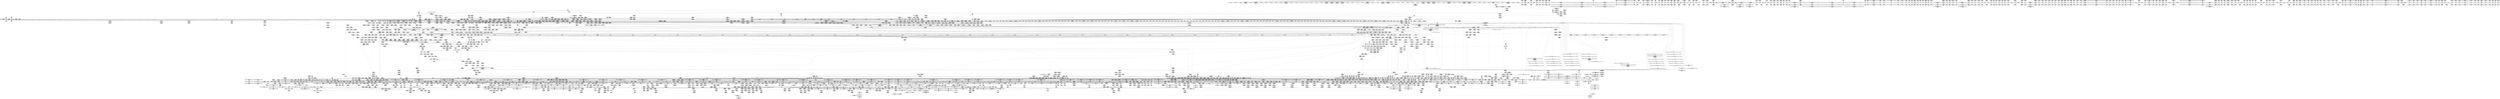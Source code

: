 digraph {
	CE0x7fcc200 [shape=record,shape=Mrecord,label="{CE0x7fcc200|tomoyo_domain:tmp1|*SummSink*}"]
	CE0x69558e0 [shape=record,shape=Mrecord,label="{CE0x69558e0|VOIDTB_TE:_CE_178,179_}"]
	CE0x7ec7cd0 [shape=record,shape=Mrecord,label="{CE0x7ec7cd0|tomoyo_fill_path_info:tmp10|*SummSource*}"]
	CE0x7efb370 [shape=record,shape=Mrecord,label="{CE0x7efb370|tomoyo_path_perm:if.end6|*SummSink*}"]
	CE0x69a3660 [shape=record,shape=Mrecord,label="{CE0x69a3660|tomoyo_add_slash:call|security/tomoyo/file.c,136}"]
	CE0x5a66850 [shape=record,shape=Mrecord,label="{CE0x5a66850|tomoyo_get_mode:tmp8|security/tomoyo/util.c,979|*SummSink*}"]
	CE0x667b530 [shape=record,shape=Mrecord,label="{CE0x667b530|0:_i8*,_array:_GCRE_tomoyo_path_keyword_external_constant_11_x_i8*_:_elem_4::|security/tomoyo/file.c,167}"]
	CE0x4b55250 [shape=record,shape=Mrecord,label="{CE0x4b55250|tomoyo_get_mode:tmp25|security/tomoyo/util.c,987}"]
	CE0x65c04a0 [shape=record,shape=Mrecord,label="{CE0x65c04a0|VOIDTB_TE:_CE_148,149_}"]
	CE0x49cb3c0 [shape=record,shape=Mrecord,label="{CE0x49cb3c0|tomoyo_get_mode:arrayidx|security/tomoyo/util.c,981}"]
	CE0x57539f0 [shape=record,shape=Mrecord,label="{CE0x57539f0|tomoyo_path_permission:tmp1|*SummSource*}"]
	CE0x5a3c650 [shape=record,shape=Mrecord,label="{CE0x5a3c650|tomoyo_fill_path_info:bb}"]
	CE0x81a6460 [shape=record,shape=Mrecord,label="{CE0x81a6460|tomoyo_const_part_length:tmp19|security/tomoyo/util.c,628}"]
	CE0x7e8d420 [shape=record,shape=Mrecord,label="{CE0x7e8d420|GLOBAL:srcu_read_lock|*Constant*|*SummSource*}"]
	CE0x58584a0 [shape=record,shape=Mrecord,label="{CE0x58584a0|tomoyo_read_unlock:entry|*SummSource*}"]
	CE0x69b2af0 [shape=record,shape=Mrecord,label="{CE0x69b2af0|tomoyo_path_perm:cmp1|security/tomoyo/file.c,800|*SummSink*}"]
	CE0x55be410 [shape=record,shape=Mrecord,label="{CE0x55be410|i32_1|*Constant*}"]
	CE0x68bbe40 [shape=record,shape=Mrecord,label="{CE0x68bbe40|tomoyo_path_permission:tmp25|security/tomoyo/file.c,575}"]
	CE0x8176fc0 [shape=record,shape=Mrecord,label="{CE0x8176fc0|VOIDTB_TE:_CE_215,216_}"]
	CE0x6578520 [shape=record,shape=Mrecord,label="{CE0x6578520|_call_void_mcount()_#3|*SummSource*}"]
	CE0x695fe30 [shape=record,shape=Mrecord,label="{CE0x695fe30|128:_i8*,_1208:_%struct.file*,_:_CMRE_30,31_}"]
	CE0x6686f50 [shape=record,shape=Mrecord,label="{CE0x6686f50|i64*_null|*Constant*}"]
	CE0x68b0650 [shape=record,shape=Mrecord,label="{CE0x68b0650|tomoyo_path_permission:tmp2|security/tomoyo/file.c,563}"]
	CE0x56fe950 [shape=record,shape=Mrecord,label="{CE0x56fe950|tomoyo_path_perm:tmp32|security/tomoyo/file.c,821|*SummSink*}"]
	CE0x8023970 [shape=record,shape=Mrecord,label="{CE0x8023970|i32_0|*Constant*}"]
	CE0x7f76cb0 [shape=record,shape=Mrecord,label="{CE0x7f76cb0|GLOBAL:__llvm_gcov_global_state_pred|Global_var:__llvm_gcov_global_state_pred}"]
	CE0x81578e0 [shape=record,shape=Mrecord,label="{CE0x81578e0|GLOBAL:tomoyo_path_permission|*Constant*|*SummSource*}"]
	CE0x7e84a00 [shape=record,shape=Mrecord,label="{CE0x7e84a00|tomoyo_read_lock:call|security/tomoyo/common.h,1097|*SummSink*}"]
	CE0x6642b20 [shape=record,shape=Mrecord,label="{CE0x6642b20|get_current:entry|*SummSource*}"]
	CE0x6a27550 [shape=record,shape=Mrecord,label="{CE0x6a27550|tomoyo_get_mode:idxprom3|security/tomoyo/util.c,983|*SummSink*}"]
	CE0x6998500 [shape=record,shape=Mrecord,label="{CE0x6998500|_ret_void|*SummSource*}"]
	CE0x57ea7c0 [shape=record,shape=Mrecord,label="{CE0x57ea7c0|tomoyo_const_part_length:tmp26|security/tomoyo/util.c,641|*SummSink*}"]
	CE0x4ae72b0 [shape=record,shape=Mrecord,label="{CE0x4ae72b0|tomoyo_inode_getattr:tmp2}"]
	CE0x812ebb0 [shape=record,shape=Mrecord,label="{CE0x812ebb0|tomoyo_get_mode:tmp10|security/tomoyo/util.c,982|*SummSource*}"]
	CE0x49168e0 [shape=record,shape=Mrecord,label="{CE0x49168e0|tomoyo_path_perm:path|Function::tomoyo_path_perm&Arg::path::|*SummSink*}"]
	CE0x68489e0 [shape=record,shape=Mrecord,label="{CE0x68489e0|tomoyo_path_perm:cmp|security/tomoyo/file.c,798|*SummSink*}"]
	CE0x7ff6050 [shape=record,shape=Mrecord,label="{CE0x7ff6050|_call_void___llvm_gcov_indirect_counter_increment114(i32*___llvm_gcov_global_state_pred45,_i64**_getelementptr_inbounds_(_3_x_i64*_,_3_x_i64*_*___llvm_gcda_edge_table44,_i64_0,_i64_0)),_!dbg_!38954|security/tomoyo/util.c,649|*SummSource*}"]
	CE0x64ca160 [shape=record,shape=Mrecord,label="{CE0x64ca160|i64*_getelementptr_inbounds_(_2_x_i64_,_2_x_i64_*___llvm_gcov_ctr32,_i64_0,_i64_0)|*Constant*|*SummSink*}"]
	CE0x68d92e0 [shape=record,shape=Mrecord,label="{CE0x68d92e0|VOIDTB_TE:_CE_315,316_}"]
	CE0x674fcd0 [shape=record,shape=Mrecord,label="{CE0x674fcd0|tomoyo_path_perm:tmp13|security/tomoyo/file.c,799}"]
	CE0x57430f0 [shape=record,shape=Mrecord,label="{CE0x57430f0|tomoyo_path_perm:tmp37|security/tomoyo/file.c,822|*SummSource*}"]
	CE0x64bbb40 [shape=record,shape=Mrecord,label="{CE0x64bbb40|tomoyo_init_request_info:tmp9|security/tomoyo/util.c,1006|*SummSink*}"]
	CE0x56bea90 [shape=record,shape=Mrecord,label="{CE0x56bea90|get_current:tmp4|./arch/x86/include/asm/current.h,14}"]
	CE0x7e934a0 [shape=record,shape=Mrecord,label="{CE0x7e934a0|i64_23|*Constant*}"]
	CE0x6a72ca0 [shape=record,shape=Mrecord,label="{CE0x6a72ca0|VOIDTB_TE:_CE_6368,6376_|*MultipleSource*|security/tomoyo/util.c,1010|security/tomoyo/file.c,564|Function::tomoyo_get_mode&Arg::ns::}"]
	CE0x593c500 [shape=record,shape=Mrecord,label="{CE0x593c500|tomoyo_path_permission:tmp11|security/tomoyo/file.c,565|*SummSink*}"]
	CE0x6550f20 [shape=record,shape=Mrecord,label="{CE0x6550f20|tomoyo_path_permission:tmp16|security/tomoyo/file.c,571|*SummSink*}"]
	CE0x6765a60 [shape=record,shape=Mrecord,label="{CE0x6765a60|tomoyo_fill_path_info:tmp2|*LoadInst*|security/tomoyo/util.c,663}"]
	CE0x81a6910 [shape=record,shape=Mrecord,label="{CE0x81a6910|i64*_getelementptr_inbounds_(_31_x_i64_,_31_x_i64_*___llvm_gcov_ctr43150,_i64_0,_i64_9)|*Constant*}"]
	CE0x7fe9e90 [shape=record,shape=Mrecord,label="{CE0x7fe9e90|tomoyo_const_part_length:tmp44|security/tomoyo/util.c,645|*SummSource*}"]
	CE0x652b0e0 [shape=record,shape=Mrecord,label="{CE0x652b0e0|rcu_lock_release:tmp5|include/linux/rcupdate.h,423|*SummSink*}"]
	CE0x6507df0 [shape=record,shape=Mrecord,label="{CE0x6507df0|rcu_lock_release:bb|*SummSink*}"]
	CE0x6891960 [shape=record,shape=Mrecord,label="{CE0x6891960|_call_void_lock_release(%struct.lockdep_map*_%map,_i32_1,_i64_ptrtoint_(i8*_blockaddress(_rcu_lock_release,_%__here)_to_i64))_#9,_!dbg_!38907|include/linux/rcupdate.h,423}"]
	CE0x56df340 [shape=record,shape=Mrecord,label="{CE0x56df340|i32_8|*Constant*|*SummSink*}"]
	CE0x5879fe0 [shape=record,shape=Mrecord,label="{CE0x5879fe0|tomoyo_add_slash:return}"]
	CE0x6a27740 [shape=record,shape=Mrecord,label="{CE0x6a27740|GLOBAL:tomoyo_index2category|Global_var:tomoyo_index2category|*SummSink*}"]
	CE0x58fad40 [shape=record,shape=Mrecord,label="{CE0x58fad40|tomoyo_get_mode:arrayidx4|security/tomoyo/util.c,983}"]
	CE0x67df950 [shape=record,shape=Mrecord,label="{CE0x67df950|tomoyo_get_mode:tmp21|security/tomoyo/util.c,985}"]
	CE0x6443f90 [shape=record,shape=Mrecord,label="{CE0x6443f90|128:_i8*,_1208:_%struct.file*,_:_CMRE_45,46_}"]
	CE0x4855e70 [shape=record,shape=Mrecord,label="{CE0x4855e70|tomoyo_get_mode:if.then|*SummSink*}"]
	CE0x683b2b0 [shape=record,shape=Mrecord,label="{CE0x683b2b0|GLOBAL:tomoyo_path_keyword|Global_var:tomoyo_path_keyword|*SummSink*}"]
	CE0x695f930 [shape=record,shape=Mrecord,label="{CE0x695f930|128:_i8*,_1208:_%struct.file*,_:_CMRE_26,27_}"]
	CE0x6a682f0 [shape=record,shape=Mrecord,label="{CE0x6a682f0|tomoyo_const_part_length:tmp21|security/tomoyo/util.c,631}"]
	CE0x7f87be0 [shape=record,shape=Mrecord,label="{CE0x7f87be0|tomoyo_init_request_info:bb|*SummSource*}"]
	CE0x49cb4d0 [shape=record,shape=Mrecord,label="{CE0x49cb4d0|tomoyo_get_mode:cmp|security/tomoyo/util.c,982}"]
	CE0x4969e30 [shape=record,shape=Mrecord,label="{CE0x4969e30|tomoyo_const_part_length:tmp9|security/tomoyo/util.c,626|*SummSink*}"]
	CE0x5775fb0 [shape=record,shape=Mrecord,label="{CE0x5775fb0|_call_void_kfree(i8*_%tmp38)_#9,_!dbg_!38960|security/tomoyo/file.c,822}"]
	CE0x6586630 [shape=record,shape=Mrecord,label="{CE0x6586630|tomoyo_path_perm:tmp44|security/tomoyo/file.c,826|*SummSink*}"]
	CE0x582df50 [shape=record,shape=Mrecord,label="{CE0x582df50|tomoyo_const_part_length:tmp1|*SummSink*}"]
	CE0x490e8e0 [shape=record,shape=Mrecord,label="{CE0x490e8e0|GLOBAL:__llvm_gcov_ctr43150|Global_var:__llvm_gcov_ctr43150}"]
	CE0x7fc0a60 [shape=record,shape=Mrecord,label="{CE0x7fc0a60|tomoyo_const_part_length:tmp43|security/tomoyo/util.c,644|*SummSource*}"]
	CE0x6a55860 [shape=record,shape=Mrecord,label="{CE0x6a55860|tomoyo_get_mode:tmp13|security/tomoyo/util.c,982|*SummSink*}"]
	CE0x7f6e3c0 [shape=record,shape=Mrecord,label="{CE0x7f6e3c0|tomoyo_path_perm:if.end22|*SummSource*}"]
	CE0x4aa5c10 [shape=record,shape=Mrecord,label="{CE0x4aa5c10|i64_0|*Constant*}"]
	CE0x6a5a3f0 [shape=record,shape=Mrecord,label="{CE0x6a5a3f0|0:_i8,_array:_GCRE_tomoyo_index2category_constant_39_x_i8_c_00_00_00_00_00_00_00_00_00_00_00_00_00_00_00_00_00_00_00_00_00_00_00_01_01_01_01_01_01_01_01_01_01_01_01_01_01_01_02_,_align_16:_elem_10::|security/tomoyo/util.c,983}"]
	CE0x6578cd0 [shape=record,shape=Mrecord,label="{CE0x6578cd0|i8*_undef|*Constant*}"]
	CE0x65c0580 [shape=record,shape=Mrecord,label="{CE0x65c0580|VOIDTB_TE:_CE_150,151_}"]
	CE0x66be1e0 [shape=record,shape=Mrecord,label="{CE0x66be1e0|i64_8|*Constant*}"]
	CE0x6970100 [shape=record,shape=Mrecord,label="{CE0x6970100|tomoyo_get_realpath:retval.0|*SummSource*}"]
	CE0x6711cf0 [shape=record,shape=Mrecord,label="{CE0x6711cf0|128:_i8*,_1208:_%struct.file*,_:_CMRE_72,80_|*MultipleSource*|security/tomoyo/common.h,1205|security/tomoyo/common.h,1205}"]
	CE0x7497200 [shape=record,shape=Mrecord,label="{CE0x7497200|_call_void_mcount()_#3|*SummSink*}"]
	CE0x6838060 [shape=record,shape=Mrecord,label="{CE0x6838060|tomoyo_const_part_length:tmp5|security/tomoyo/util.c,624|*SummSink*}"]
	CE0x5613850 [shape=record,shape=Mrecord,label="{CE0x5613850|tomoyo_path_permission:tmp2|security/tomoyo/file.c,563|*SummSource*}"]
	CE0x6585f90 [shape=record,shape=Mrecord,label="{CE0x6585f90|tomoyo_path_perm:tmp43|security/tomoyo/file.c,826}"]
	CE0x4b75550 [shape=record,shape=Mrecord,label="{CE0x4b75550|i64*_getelementptr_inbounds_(_2_x_i64_,_2_x_i64_*___llvm_gcov_ctr39190,_i64_0,_i64_1)|*Constant*|*SummSink*}"]
	CE0x55bc4e0 [shape=record,shape=Mrecord,label="{CE0x55bc4e0|tomoyo_get_mode:tmp10|security/tomoyo/util.c,982}"]
	CE0x4b1b120 [shape=record,shape=Mrecord,label="{CE0x4b1b120|GLOBAL:srcu_read_unlock|*Constant*|*SummSink*}"]
	CE0x812f060 [shape=record,shape=Mrecord,label="{CE0x812f060|tomoyo_get_mode:tmp11|security/tomoyo/util.c,982|*SummSource*}"]
	CE0x64ed110 [shape=record,shape=Mrecord,label="{CE0x64ed110|tomoyo_add_slash:entry|*SummSource*}"]
	CE0x64893b0 [shape=record,shape=Mrecord,label="{CE0x64893b0|tomoyo_get_realpath:if.end|*SummSink*}"]
	CE0x7f52670 [shape=record,shape=Mrecord,label="{CE0x7f52670|GLOBAL:__llvm_gcov_ctr34|Global_var:__llvm_gcov_ctr34|*SummSource*}"]
	CE0x49f53d0 [shape=record,shape=Mrecord,label="{CE0x49f53d0|tomoyo_audit_path_log:arrayidx|security/tomoyo/file.c,167|*SummSink*}"]
	CE0x660fd70 [shape=record,shape=Mrecord,label="{CE0x660fd70|i64*_getelementptr_inbounds_(_31_x_i64_,_31_x_i64_*___llvm_gcov_ctr43150,_i64_0,_i64_29)|*Constant*|*SummSource*}"]
	CE0x6890ba0 [shape=record,shape=Mrecord,label="{CE0x6890ba0|GLOBAL:__srcu_read_unlock|*Constant*}"]
	CE0x65c00b0 [shape=record,shape=Mrecord,label="{CE0x65c00b0|VOIDTB_TE:_CE_165,166_}"]
	CE0x4b27330 [shape=record,shape=Mrecord,label="{CE0x4b27330|tomoyo_const_part_length:tmp13|security/tomoyo/util.c,626}"]
	CE0x6a27160 [shape=record,shape=Mrecord,label="{CE0x6a27160|i64_0|*Constant*}"]
	CE0x66d0f50 [shape=record,shape=Mrecord,label="{CE0x66d0f50|tomoyo_path_perm:tmp5|security/tomoyo/file.c,789|*SummSink*}"]
	CE0x7f0bcb0 [shape=record,shape=Mrecord,label="{CE0x7f0bcb0|tomoyo_path_perm:call10|security/tomoyo/file.c,813|*SummSource*}"]
	CE0x4bb8990 [shape=record,shape=Mrecord,label="{CE0x4bb8990|tomoyo_inode_getattr:mnt|Function::tomoyo_inode_getattr&Arg::mnt::}"]
	CE0x6695d30 [shape=record,shape=Mrecord,label="{CE0x6695d30|tomoyo_get_realpath:tmp10|security/tomoyo/file.c,155|*SummSource*}"]
	CE0x7ec70e0 [shape=record,shape=Mrecord,label="{CE0x7ec70e0|tomoyo_fill_path_info:conv4|security/tomoyo/util.c,667|*SummSource*}"]
	CE0x7fcc360 [shape=record,shape=Mrecord,label="{CE0x7fcc360|tomoyo_path_permission:mode|security/tomoyo/file.c,564|*SummSink*}"]
	CE0x5878e80 [shape=record,shape=Mrecord,label="{CE0x5878e80|GLOBAL:rcu_lock_acquire|*Constant*|*SummSource*}"]
	CE0x683b380 [shape=record,shape=Mrecord,label="{CE0x683b380|i8*_null|*Constant*}"]
	CE0x7efeb90 [shape=record,shape=Mrecord,label="{CE0x7efeb90|tomoyo_path_perm:if.end6|*SummSource*}"]
	CE0x66c50f0 [shape=record,shape=Mrecord,label="{CE0x66c50f0|tomoyo_audit_path_log:tmp4|security/tomoyo/file.c,168|*SummSource*}"]
	CE0x591c980 [shape=record,shape=Mrecord,label="{CE0x591c980|GLOBAL:tomoyo_profile|*Constant*}"]
	CE0x7f2f420 [shape=record,shape=Mrecord,label="{CE0x7f2f420|GLOBAL:tomoyo_realpath_from_path|*Constant*}"]
	CE0x8012630 [shape=record,shape=Mrecord,label="{CE0x8012630|tomoyo_get_mode:entry|*SummSink*}"]
	CE0x4b4aab0 [shape=record,shape=Mrecord,label="{CE0x4b4aab0|i64*_getelementptr_inbounds_(_4_x_i64_,_4_x_i64_*___llvm_gcov_ctr33,_i64_0,_i64_0)|*Constant*|*SummSource*}"]
	CE0x6765670 [shape=record,shape=Mrecord,label="{CE0x6765670|_call_void_mcount()_#3}"]
	CE0x5870100 [shape=record,shape=Mrecord,label="{CE0x5870100|tomoyo_get_mode:tmp22|security/tomoyo/util.c,986}"]
	CE0x64ca000 [shape=record,shape=Mrecord,label="{CE0x64ca000|i64*_getelementptr_inbounds_(_2_x_i64_,_2_x_i64_*___llvm_gcov_ctr32,_i64_0,_i64_0)|*Constant*|*SummSource*}"]
	CE0x7e395c0 [shape=record,shape=Mrecord,label="{CE0x7e395c0|tomoyo_get_mode:return|*SummSource*}"]
	CE0x80c18f0 [shape=record,shape=Mrecord,label="{CE0x80c18f0|GLOBAL:tomoyo_p2mac|Global_var:tomoyo_p2mac|*SummSource*}"]
	CE0x6764e30 [shape=record,shape=Mrecord,label="{CE0x6764e30|tomoyo_const_part_length:len.0}"]
	CE0x7f75940 [shape=record,shape=Mrecord,label="{CE0x7f75940|tomoyo_path_permission:if.then|*SummSink*}"]
	CE0x58fb100 [shape=record,shape=Mrecord,label="{CE0x58fb100|tomoyo_get_mode:arrayidx4|security/tomoyo/util.c,983|*SummSource*}"]
	CE0x65c0660 [shape=record,shape=Mrecord,label="{CE0x65c0660|VOIDTB_TE:_CE_152,153_}"]
	CE0x68eab60 [shape=record,shape=Mrecord,label="{CE0x68eab60|i64*_getelementptr_inbounds_(_6_x_i64_,_6_x_i64_*___llvm_gcov_ctr26,_i64_0,_i64_4)|*Constant*}"]
	CE0x5714f50 [shape=record,shape=Mrecord,label="{CE0x5714f50|tomoyo_const_part_length:if.then}"]
	CE0x49e0ea0 [shape=record,shape=Mrecord,label="{CE0x49e0ea0|tomoyo_fill_path_info:frombool|security/tomoyo/util.c,667}"]
	CE0x64fef30 [shape=record,shape=Mrecord,label="{CE0x64fef30|srcu_read_unlock:tmp1|*SummSink*}"]
	CE0x68b24e0 [shape=record,shape=Mrecord,label="{CE0x68b24e0|_ret_i32_%call,_!dbg_!38902|security/tomoyo/common.h,1097|*SummSource*}"]
	CE0x7483890 [shape=record,shape=Mrecord,label="{CE0x7483890|tomoyo_domain:tmp12|security/tomoyo/common.h,1205}"]
	CE0x58795b0 [shape=record,shape=Mrecord,label="{CE0x58795b0|GLOBAL:__llvm_gcov_ctr26|Global_var:__llvm_gcov_ctr26}"]
	CE0x6444210 [shape=record,shape=Mrecord,label="{CE0x6444210|128:_i8*,_1208:_%struct.file*,_:_CMRE_47,48_}"]
	CE0x6a7d740 [shape=record,shape=Mrecord,label="{CE0x6a7d740|tomoyo_const_part_length:tmp}"]
	CE0x7f87af0 [shape=record,shape=Mrecord,label="{CE0x7f87af0|tomoyo_init_request_info:bb}"]
	CE0x4b54ca0 [shape=record,shape=Mrecord,label="{CE0x4b54ca0|GLOBAL:full_name_hash|*Constant*}"]
	CE0x67fd430 [shape=record,shape=Mrecord,label="{CE0x67fd430|__llvm_gcov_indirect_counter_increment:predecessor|Function::__llvm_gcov_indirect_counter_increment&Arg::predecessor::|*SummSink*}"]
	CE0x6653250 [shape=record,shape=Mrecord,label="{CE0x6653250|_call_void_tomoyo_fill_path_info(%struct.tomoyo_path_info*_%symlink_target)_#9,_!dbg_!38949|security/tomoyo/file.c,816}"]
	CE0x68d9540 [shape=record,shape=Mrecord,label="{CE0x68d9540|VOIDTB_TE:_CE_172,173_}"]
	CE0x5998170 [shape=record,shape=Mrecord,label="{CE0x5998170|tomoyo_path_permission:return|*SummSink*}"]
	CE0x4910770 [shape=record,shape=Mrecord,label="{CE0x4910770|i32_0|*Constant*}"]
	CE0x67453a0 [shape=record,shape=Mrecord,label="{CE0x67453a0|_call_void_mcount()_#3}"]
	CE0x4ab8190 [shape=record,shape=Mrecord,label="{CE0x4ab8190|tomoyo_get_mode:config|security/tomoyo/util.c,981|*SummSink*}"]
	CE0x7f4b520 [shape=record,shape=Mrecord,label="{CE0x7f4b520|tomoyo_domain:tmp2|*SummSink*}"]
	CE0x56bf440 [shape=record,shape=Mrecord,label="{CE0x56bf440|VOIDTB_TE:_CE_190,191_}"]
	CE0x6531510 [shape=record,shape=Mrecord,label="{CE0x6531510|tomoyo_const_part_length:tmp8|security/tomoyo/util.c,626|*SummSource*}"]
	CE0x7eb8060 [shape=record,shape=Mrecord,label="{CE0x7eb8060|tomoyo_path_perm:tmp31|security/tomoyo/file.c,816|*SummSource*}"]
	CE0x644ed90 [shape=record,shape=Mrecord,label="{CE0x644ed90|128:_i8*,_1208:_%struct.file*,_:_CMRE_168,176_|*MultipleSource*|security/tomoyo/common.h,1205|security/tomoyo/common.h,1205}"]
	CE0x484d0b0 [shape=record,shape=Mrecord,label="{CE0x484d0b0|tomoyo_inode_getattr:call|security/tomoyo/tomoyo.c,150|*SummSink*}"]
	CE0x56712a0 [shape=record,shape=Mrecord,label="{CE0x56712a0|0:_i8,_array:_GCR_tomoyo_p2mac_internal_constant_11_x_i8_c_00_01_01_01_03_04_06_09_0A_13_15_,_align_1:_elem_2::|security/tomoyo/file.c,797}"]
	CE0x7497720 [shape=record,shape=Mrecord,label="{CE0x7497720|tomoyo_get_mode:bb|*SummSink*}"]
	CE0x7ee9b60 [shape=record,shape=Mrecord,label="{CE0x7ee9b60|tomoyo_const_part_length:cmp|security/tomoyo/util.c,626}"]
	CE0x4ab7e20 [shape=record,shape=Mrecord,label="{CE0x4ab7e20|tomoyo_domain:tmp13|security/tomoyo/common.h,1205|*SummSink*}"]
	CE0x7f217b0 [shape=record,shape=Mrecord,label="{CE0x7f217b0|tomoyo_const_part_length:tmp40|security/tomoyo/util.c,644}"]
	CE0x4ada480 [shape=record,shape=Mrecord,label="{CE0x4ada480|tomoyo_get_mode:tmp28|security/tomoyo/util.c,988|*SummSink*}"]
	CE0x6836fd0 [shape=record,shape=Mrecord,label="{CE0x6836fd0|tomoyo_fill_path_info:tmp6|security/tomoyo/util.c,667|*SummSink*}"]
	CE0x5958fd0 [shape=record,shape=Mrecord,label="{CE0x5958fd0|tomoyo_read_lock:tmp1|*SummSource*}"]
	CE0x67deb30 [shape=record,shape=Mrecord,label="{CE0x67deb30|i64_8|*Constant*|*SummSink*}"]
	CE0x7f2f650 [shape=record,shape=Mrecord,label="{CE0x7f2f650|tomoyo_path_perm:if.end14|*SummSource*}"]
	CE0x666c100 [shape=record,shape=Mrecord,label="{CE0x666c100|i64*_null|*Constant*|*SummSink*}"]
	CE0x579df90 [shape=record,shape=Mrecord,label="{CE0x579df90|tomoyo_path_perm:tmp40|security/tomoyo/file.c,821}"]
	CE0x6577ea0 [shape=record,shape=Mrecord,label="{CE0x6577ea0|GLOBAL:tomoyo_supervisor|*Constant*|*SummSink*}"]
	CE0x579db40 [shape=record,shape=Mrecord,label="{CE0x579db40|tomoyo_path_perm:tmp39|security/tomoyo/file.c,821|*SummSource*}"]
	CE0x65dd950 [shape=record,shape=Mrecord,label="{CE0x65dd950|tomoyo_path_permission:do.end}"]
	CE0x6a54e30 [shape=record,shape=Mrecord,label="{CE0x6a54e30|GLOBAL:tomoyo_profile|*Constant*}"]
	CE0x591bdc0 [shape=record,shape=Mrecord,label="{CE0x591bdc0|GLOBAL:lock_acquire|*Constant*|*SummSource*}"]
	CE0x5646440 [shape=record,shape=Mrecord,label="{CE0x5646440|i64_17|*Constant*|*SummSource*}"]
	CE0x581ef60 [shape=record,shape=Mrecord,label="{CE0x581ef60|i64*_getelementptr_inbounds_(_25_x_i64_,_25_x_i64_*___llvm_gcov_ctr11,_i64_0,_i64_3)|*Constant*|*SummSource*}"]
	CE0x582e1f0 [shape=record,shape=Mrecord,label="{CE0x582e1f0|_call_void_mcount()_#3|*SummSink*}"]
	CE0x5775930 [shape=record,shape=Mrecord,label="{CE0x5775930|tomoyo_path_perm:name21|security/tomoyo/file.c,822|*SummSink*}"]
	CE0x663a970 [shape=record,shape=Mrecord,label="{CE0x663a970|i64_7|*Constant*|*SummSource*}"]
	CE0x6510990 [shape=record,shape=Mrecord,label="{CE0x6510990|tomoyo_add_slash:tmp3|security/tomoyo/file.c,131|*SummSource*}"]
	CE0x65106d0 [shape=record,shape=Mrecord,label="{CE0x65106d0|tomoyo_add_slash:tobool|security/tomoyo/file.c,131|*SummSource*}"]
	CE0x5710480 [shape=record,shape=Mrecord,label="{CE0x5710480|i64*_getelementptr_inbounds_(_25_x_i64_,_25_x_i64_*___llvm_gcov_ctr11,_i64_0,_i64_18)|*Constant*|*SummSink*}"]
	CE0x68384c0 [shape=record,shape=Mrecord,label="{CE0x68384c0|tomoyo_get_mode:conv10|security/tomoyo/util.c,985}"]
	CE0x6520a00 [shape=record,shape=Mrecord,label="{CE0x6520a00|rcu_lock_release:indirectgoto|*SummSink*}"]
	CE0x683c130 [shape=record,shape=Mrecord,label="{CE0x683c130|tomoyo_const_part_length:tmp18|security/tomoyo/util.c,627|*SummSource*}"]
	CE0x6890ac0 [shape=record,shape=Mrecord,label="{CE0x6890ac0|get_current:bb}"]
	CE0x56df270 [shape=record,shape=Mrecord,label="{CE0x56df270|i32_8|*Constant*|*SummSource*}"]
	CE0x6957570 [shape=record,shape=Mrecord,label="{CE0x6957570|tomoyo_path_permission:mode|security/tomoyo/file.c,564}"]
	CE0x5998270 [shape=record,shape=Mrecord,label="{CE0x5998270|tomoyo_path_permission:if.then}"]
	CE0x65312a0 [shape=record,shape=Mrecord,label="{CE0x65312a0|tomoyo_const_part_length:tmp8|security/tomoyo/util.c,626}"]
	CE0x4a37d80 [shape=record,shape=Mrecord,label="{CE0x4a37d80|i64*_getelementptr_inbounds_(_31_x_i64_,_31_x_i64_*___llvm_gcov_ctr43150,_i64_0,_i64_16)|*Constant*|*SummSource*}"]
	CE0x574aa20 [shape=record,shape=Mrecord,label="{CE0x574aa20|i32_0|*Constant*|*SummSink*}"]
	CE0x68aa5c0 [shape=record,shape=Mrecord,label="{CE0x68aa5c0|_call_void_tomoyo_add_slash(%struct.tomoyo_path_info*_%buf)_#9,_!dbg_!38937|security/tomoyo/file.c,810}"]
	CE0x6510ac0 [shape=record,shape=Mrecord,label="{CE0x6510ac0|tomoyo_get_realpath:if.end}"]
	CE0x69d68a0 [shape=record,shape=Mrecord,label="{CE0x69d68a0|tomoyo_get_realpath:tmp12|security/tomoyo/file.c,156|*SummSource*}"]
	CE0x687c220 [shape=record,shape=Mrecord,label="{CE0x687c220|_call_void___llvm_gcov_indirect_counter_increment(i32*___llvm_gcov_global_state_pred,_i64**_getelementptr_inbounds_(_3_x_i64*_,_3_x_i64*_*___llvm_gcda_edge_table,_i64_0,_i64_0)),_!dbg_!38953|security/tomoyo/file.c,820|*SummSource*}"]
	CE0x7f6e020 [shape=record,shape=Mrecord,label="{CE0x7f6e020|tomoyo_init_request_info:tmp|*SummSource*}"]
	CE0x80c1670 [shape=record,shape=Mrecord,label="{CE0x80c1670|tomoyo_add_slash:tmp5|security/tomoyo/file.c,131|*SummSink*}"]
	CE0x660f790 [shape=record,shape=Mrecord,label="{CE0x660f790|tomoyo_const_part_length:tmp50|security/tomoyo/util.c,651}"]
	CE0x49e0b60 [shape=record,shape=Mrecord,label="{CE0x49e0b60|tomoyo_domain:tmp|*SummSource*}"]
	CE0x5715120 [shape=record,shape=Mrecord,label="{CE0x5715120|tomoyo_audit_path_log:tmp1}"]
	CE0x590f060 [shape=record,shape=Mrecord,label="{CE0x590f060|tomoyo_const_part_length:tmp33|security/tomoyo/util.c,642|*SummSink*}"]
	CE0x49110c0 [shape=record,shape=Mrecord,label="{CE0x49110c0|_ret_i32_%call,_!dbg_!38907|security/tomoyo/tomoyo.c,150}"]
	CE0x6a72370 [shape=record,shape=Mrecord,label="{CE0x6a72370|tomoyo_get_mode:tmp7|security/tomoyo/util.c,979|*SummSource*}"]
	CE0x49cae90 [shape=record,shape=Mrecord,label="{CE0x49cae90|tomoyo_const_part_length:incdec.ptr19|security/tomoyo/util.c,643}"]
	CE0x5769d40 [shape=record,shape=Mrecord,label="{CE0x5769d40|tomoyo_domain:tmp21|security/tomoyo/common.h,1205|*SummSink*}"]
	CE0x4a03cf0 [shape=record,shape=Mrecord,label="{CE0x4a03cf0|tomoyo_get_mode:default_config|security/tomoyo/util.c,986}"]
	CE0x6489030 [shape=record,shape=Mrecord,label="{CE0x6489030|tomoyo_add_slash:is_dir|security/tomoyo/file.c,131}"]
	CE0x747bda0 [shape=record,shape=Mrecord,label="{CE0x747bda0|0:_%struct.tomoyo_obj_info*,_16:_%struct.tomoyo_domain_info*,_24:_%struct.tomoyo_path_info*,_40:_i8,_72:_i8,_75:_i8,_76:_i8,_77:_i8,_:_SCMRE_8,16_|*MultipleSource*|security/tomoyo/file.c, 787|security/tomoyo/file.c,787|Function::tomoyo_init_request_info&Arg::r::|security/tomoyo/file.c,800}"]
	CE0x662bb50 [shape=record,shape=Mrecord,label="{CE0x662bb50|i32_51|*Constant*|*SummSink*}"]
	CE0x57964e0 [shape=record,shape=Mrecord,label="{CE0x57964e0|i64*_getelementptr_inbounds_(_6_x_i64_,_6_x_i64_*___llvm_gcov_ctr26,_i64_0,_i64_5)|*Constant*|*SummSource*}"]
	CE0x6548c90 [shape=record,shape=Mrecord,label="{CE0x6548c90|tomoyo_path_perm:if.then}"]
	CE0x64baf70 [shape=record,shape=Mrecord,label="{CE0x64baf70|tomoyo_path_perm:tmp53|security/tomoyo/file.c,829|*SummSink*}"]
	CE0x6890280 [shape=record,shape=Mrecord,label="{CE0x6890280|_call_void___srcu_read_unlock(%struct.srcu_struct*_%sp,_i32_%idx)_#9,_!dbg_!38906|include/linux/srcu.h,237}"]
	CE0x68d1af0 [shape=record,shape=Mrecord,label="{CE0x68d1af0|tomoyo_domain:cred|security/tomoyo/common.h,1205|*SummSource*}"]
	CE0x6661c00 [shape=record,shape=Mrecord,label="{CE0x6661c00|GLOBAL:__llvm_gcov_ctr54147|Global_var:__llvm_gcov_ctr54147|*SummSink*}"]
	CE0x7e8da00 [shape=record,shape=Mrecord,label="{CE0x7e8da00|tomoyo_init_request_info:tmp2|security/tomoyo/util.c,1003}"]
	CE0x4a48f20 [shape=record,shape=Mrecord,label="{CE0x4a48f20|tomoyo_get_mode:tmp25|security/tomoyo/util.c,987|*SummSource*}"]
	CE0x55bc820 [shape=record,shape=Mrecord,label="{CE0x55bc820|tomoyo_const_part_length:sw.bb}"]
	CE0x7fa5ae0 [shape=record,shape=Mrecord,label="{CE0x7fa5ae0|i64_6|*Constant*}"]
	CE0x63e8840 [shape=record,shape=Mrecord,label="{CE0x63e8840|0:_i8,_array:_GCRE_tomoyo_index2category_constant_39_x_i8_c_00_00_00_00_00_00_00_00_00_00_00_00_00_00_00_00_00_00_00_00_00_00_00_01_01_01_01_01_01_01_01_01_01_01_01_01_01_01_02_,_align_16:_elem_11::|security/tomoyo/util.c,983}"]
	CE0x5805d20 [shape=record,shape=Mrecord,label="{CE0x5805d20|tomoyo_fill_path_info:bb|*SummSink*}"]
	CE0x686ddc0 [shape=record,shape=Mrecord,label="{CE0x686ddc0|tomoyo_fill_path_info:conv|security/tomoyo/util.c,664}"]
	CE0x4ae0ad0 [shape=record,shape=Mrecord,label="{CE0x4ae0ad0|i64*_getelementptr_inbounds_(_2_x_i64_,_2_x_i64_*___llvm_gcov_ctr39190,_i64_0,_i64_0)|*Constant*|*SummSource*}"]
	CE0x4a700f0 [shape=record,shape=Mrecord,label="{CE0x4a700f0|tomoyo_const_part_length:sw.bb9|*SummSource*}"]
	CE0x57dbe10 [shape=record,shape=Mrecord,label="{CE0x57dbe10|%struct.task_struct*_(%struct.task_struct**)*_asm_movq_%gs:$_1:P_,$0_,_r,im,_dirflag_,_fpsr_,_flags_}"]
	CE0x7ecc890 [shape=record,shape=Mrecord,label="{CE0x7ecc890|_call_void_tomoyo_fill_path_info(%struct.tomoyo_path_info*_%buf)_#9,_!dbg_!38913|security/tomoyo/file.c,152|*SummSource*}"]
	CE0x6695950 [shape=record,shape=Mrecord,label="{CE0x6695950|tomoyo_get_realpath:tmp9|security/tomoyo/file.c,155|*SummSink*}"]
	CE0x67ed4a0 [shape=record,shape=Mrecord,label="{CE0x67ed4a0|rcu_lock_release:tmp1|*SummSink*}"]
	CE0x64c4910 [shape=record,shape=Mrecord,label="{CE0x64c4910|i64*_getelementptr_inbounds_(_6_x_i64_,_6_x_i64_*___llvm_gcov_ctr25,_i64_0,_i64_0)|*Constant*|*SummSource*}"]
	CE0x4a2ccd0 [shape=record,shape=Mrecord,label="{CE0x4a2ccd0|0:_i8*,_array:_GCRE_tomoyo_path_keyword_external_constant_11_x_i8*_:_elem_9::|security/tomoyo/file.c,167}"]
	CE0x6a546e0 [shape=record,shape=Mrecord,label="{CE0x6a546e0|VOIDTB_TE:_CE_159,160_}"]
	CE0x5794f40 [shape=record,shape=Mrecord,label="{CE0x5794f40|tomoyo_path_permission:tmp11|security/tomoyo/file.c,565}"]
	CE0x4a2c9c0 [shape=record,shape=Mrecord,label="{CE0x4a2c9c0|tomoyo_get_mode:config|security/tomoyo/util.c,981}"]
	CE0x6586920 [shape=record,shape=Mrecord,label="{CE0x6586920|tomoyo_path_perm:tmp45|security/tomoyo/file.c,826|*SummSource*}"]
	CE0x66bd1a0 [shape=record,shape=Mrecord,label="{CE0x66bd1a0|tomoyo_get_mode:mode.0}"]
	CE0x65bff10 [shape=record,shape=Mrecord,label="{CE0x65bff10|VOIDTB_TE:_CE_163,164_}"]
	CE0x4c477c0 [shape=record,shape=Mrecord,label="{CE0x4c477c0|tomoyo_path_permission:filename|Function::tomoyo_path_permission&Arg::filename::|*SummSource*}"]
	CE0x66b9820 [shape=record,shape=Mrecord,label="{CE0x66b9820|i64*_getelementptr_inbounds_(_25_x_i64_,_25_x_i64_*___llvm_gcov_ctr11,_i64_0,_i64_11)|*Constant*}"]
	CE0x665c120 [shape=record,shape=Mrecord,label="{CE0x665c120|i64*_getelementptr_inbounds_(_25_x_i64_,_25_x_i64_*___llvm_gcov_ctr11,_i64_0,_i64_24)|*Constant*}"]
	CE0x4ab7d40 [shape=record,shape=Mrecord,label="{CE0x4ab7d40|i64*_getelementptr_inbounds_(_11_x_i64_,_11_x_i64_*___llvm_gcov_ctr54147,_i64_0,_i64_6)|*Constant*|*SummSource*}"]
	CE0x80fbb10 [shape=record,shape=Mrecord,label="{CE0x80fbb10|i32_255|*Constant*|*SummSource*}"]
	CE0x57eacd0 [shape=record,shape=Mrecord,label="{CE0x57eacd0|tomoyo_const_part_length:tmp27|security/tomoyo/util.c,641|*SummSource*}"]
	CE0x57f6620 [shape=record,shape=Mrecord,label="{CE0x57f6620|tomoyo_const_part_length:conv11|security/tomoyo/util.c,641|*SummSink*}"]
	CE0x5870fa0 [shape=record,shape=Mrecord,label="{CE0x5870fa0|tomoyo_get_mode:tmp23|security/tomoyo/util.c,986|*SummSink*}"]
	CE0x6762870 [shape=record,shape=Mrecord,label="{CE0x6762870|tomoyo_get_realpath:if.then|*SummSource*}"]
	CE0x57baee0 [shape=record,shape=Mrecord,label="{CE0x57baee0|i64*_getelementptr_inbounds_(_4_x_i64_,_4_x_i64_*___llvm_gcov_ctr24,_i64_0,_i64_1)|*Constant*}"]
	CE0x81a58a0 [shape=record,shape=Mrecord,label="{CE0x81a58a0|tomoyo_get_mode:tmp22|security/tomoyo/util.c,986}"]
	CE0x5742ab0 [shape=record,shape=Mrecord,label="{CE0x5742ab0|tomoyo_path_perm:tmp36|security/tomoyo/file.c,822|*SummSource*}"]
	CE0x7ee95e0 [shape=record,shape=Mrecord,label="{CE0x7ee95e0|i32_255|*Constant*}"]
	CE0x56609e0 [shape=record,shape=Mrecord,label="{CE0x56609e0|tomoyo_get_mode:tmp16|security/tomoyo/util.c,983}"]
	CE0x56748e0 [shape=record,shape=Mrecord,label="{CE0x56748e0|__llvm_gcov_indirect_counter_increment:bb}"]
	CE0x7f1cdb0 [shape=record,shape=Mrecord,label="{CE0x7f1cdb0|tomoyo_get_realpath:return|*SummSource*}"]
	CE0x68d91d0 [shape=record,shape=Mrecord,label="{CE0x68d91d0|VOIDTB_TE:_CE_314,315_}"]
	CE0x7ecca10 [shape=record,shape=Mrecord,label="{CE0x7ecca10|tomoyo_fill_path_info:ptr|Function::tomoyo_fill_path_info&Arg::ptr::}"]
	CE0x4b39cb0 [shape=record,shape=Mrecord,label="{CE0x4b39cb0|GLOBAL:rcu_lock_acquire|*Constant*}"]
	CE0x4a2c5e0 [shape=record,shape=Mrecord,label="{CE0x4a2c5e0|tomoyo_fill_path_info:hash|security/tomoyo/util.c,669}"]
	CE0x69ce560 [shape=record,shape=Mrecord,label="{CE0x69ce560|tomoyo_const_part_length:tmp34|security/tomoyo/util.c,642}"]
	CE0x4b74db0 [shape=record,shape=Mrecord,label="{CE0x4b74db0|tomoyo_path_perm:tmp1}"]
	CE0x8176ac0 [shape=record,shape=Mrecord,label="{CE0x8176ac0|rcu_lock_release:tmp2|*SummSource*}"]
	CE0x68b2220 [shape=record,shape=Mrecord,label="{CE0x68b2220|tomoyo_read_lock:entry|*SummSink*}"]
	CE0x570fc70 [shape=record,shape=Mrecord,label="{CE0x570fc70|tomoyo_path_perm:tmp35|security/tomoyo/file.c,821}"]
	CE0x55ec3b0 [shape=record,shape=Mrecord,label="{CE0x55ec3b0|i32_48|*Constant*|*SummSink*}"]
	CE0x4adaba0 [shape=record,shape=Mrecord,label="{CE0x4adaba0|srcu_read_lock:bb}"]
	CE0x563cdb0 [shape=record,shape=Mrecord,label="{CE0x563cdb0|128:_i8*,_1208:_%struct.file*,_:_CMRE_38,39_}"]
	CE0x4bb8d30 [shape=record,shape=Mrecord,label="{CE0x4bb8d30|_ret_i32_%call,_!dbg_!38907|security/tomoyo/tomoyo.c,150|*SummSource*}"]
	CE0x748fc20 [shape=record,shape=Mrecord,label="{CE0x748fc20|i64*_getelementptr_inbounds_(_2_x_i64_,_2_x_i64_*___llvm_gcov_ctr23,_i64_0,_i64_0)|*Constant*}"]
	CE0x7e612c0 [shape=record,shape=Mrecord,label="{CE0x7e612c0|tomoyo_read_lock:tmp3}"]
	CE0x7fcbf00 [shape=record,shape=Mrecord,label="{CE0x7fcbf00|tomoyo_domain:tmp1|*SummSource*}"]
	CE0x499dd10 [shape=record,shape=Mrecord,label="{CE0x499dd10|tomoyo_fill_path_info:call11|security/tomoyo/util.c,669}"]
	CE0x644f150 [shape=record,shape=Mrecord,label="{CE0x644f150|tomoyo_domain:tmp22|security/tomoyo/common.h,1205|*SummSource*}"]
	CE0x6a59a50 [shape=record,shape=Mrecord,label="{CE0x6a59a50|tomoyo_fill_path_info:tmp}"]
	CE0x667b670 [shape=record,shape=Mrecord,label="{CE0x667b670|0:_i8*,_array:_GCRE_tomoyo_path_keyword_external_constant_11_x_i8*_:_elem_5::|security/tomoyo/file.c,167}"]
	CE0x5737600 [shape=record,shape=Mrecord,label="{CE0x5737600|tomoyo_path_perm:tmp29|security/tomoyo/file.c,815|*SummSink*}"]
	CE0x7f3a780 [shape=record,shape=Mrecord,label="{CE0x7f3a780|tomoyo_init_request_info:tmp6|security/tomoyo/util.c,1004|*SummSink*}"]
	CE0x67b83b0 [shape=record,shape=Mrecord,label="{CE0x67b83b0|128:_i8*,_1208:_%struct.file*,_:_CMRE_6,7_}"]
	CE0x802c170 [shape=record,shape=Mrecord,label="{CE0x802c170|i64_1|*Constant*}"]
	CE0x4bb8920 [shape=record,shape=Mrecord,label="{CE0x4bb8920|tomoyo_inode_getattr:mnt1|security/tomoyo/tomoyo.c,149|*SummSink*}"]
	CE0x58583a0 [shape=record,shape=Mrecord,label="{CE0x58583a0|GLOBAL:tomoyo_read_unlock|*Constant*|*SummSource*}"]
	CE0x686dc60 [shape=record,shape=Mrecord,label="{CE0x686dc60|tomoyo_fill_path_info:call|security/tomoyo/util.c,664|*SummSink*}"]
	CE0x6a68480 [shape=record,shape=Mrecord,label="{CE0x6a68480|tomoyo_const_part_length:tmp21|security/tomoyo/util.c,631|*SummSource*}"]
	CE0x6825c00 [shape=record,shape=Mrecord,label="{CE0x6825c00|tomoyo_init_request_info:index|Function::tomoyo_init_request_info&Arg::index::|*SummSink*}"]
	CE0x7fbc280 [shape=record,shape=Mrecord,label="{CE0x7fbc280|tomoyo_inode_getattr:tmp3}"]
	CE0x6881320 [shape=record,shape=Mrecord,label="{CE0x6881320|__llvm_gcov_indirect_counter_increment114:tmp5|*SummSource*}"]
	CE0x7fea7a0 [shape=record,shape=Mrecord,label="{CE0x7fea7a0|tomoyo_const_part_length:tmp45|security/tomoyo/util.c,645}"]
	CE0x7f420e0 [shape=record,shape=Mrecord,label="{CE0x7f420e0|tomoyo_init_request_info:tmp|*SummSink*}"]
	CE0x7eb6240 [shape=record,shape=Mrecord,label="{CE0x7eb6240|GLOBAL:tomoyo_ss|Global_var:tomoyo_ss|*SummSink*}"]
	CE0x6900d90 [shape=record,shape=Mrecord,label="{CE0x6900d90|tomoyo_domain:if.end}"]
	CE0x80042d0 [shape=record,shape=Mrecord,label="{CE0x80042d0|tomoyo_fill_path_info:ptr|Function::tomoyo_fill_path_info&Arg::ptr::|*SummSink*}"]
	CE0x63e9170 [shape=record,shape=Mrecord,label="{CE0x63e9170|tomoyo_fill_path_info:sub|security/tomoyo/util.c,667}"]
	CE0x682b3a0 [shape=record,shape=Mrecord,label="{CE0x682b3a0|tomoyo_audit_path_log:tmp7|security/tomoyo/file.c,169|*SummSink*}"]
	CE0x5944d70 [shape=record,shape=Mrecord,label="{CE0x5944d70|i64_20|*Constant*|*SummSink*}"]
	CE0x593ce30 [shape=record,shape=Mrecord,label="{CE0x593ce30|tomoyo_domain:bb}"]
	CE0x6502990 [shape=record,shape=Mrecord,label="{CE0x6502990|tomoyo_const_part_length:tmp51|security/tomoyo/util.c,651|*SummSink*}"]
	CE0x4bdbd80 [shape=record,shape=Mrecord,label="{CE0x4bdbd80|tomoyo_path_permission:r|Function::tomoyo_path_permission&Arg::r::}"]
	CE0x6672e40 [shape=record,shape=Mrecord,label="{CE0x6672e40|tomoyo_add_slash:name|security/tomoyo/file.c,136|*SummSource*}"]
	CE0x69a3d50 [shape=record,shape=Mrecord,label="{CE0x69a3d50|_call_void_tomoyo_fill_path_info(%struct.tomoyo_path_info*_%buf)_#9,_!dbg_!38911|security/tomoyo/file.c,137}"]
	CE0x6573ea0 [shape=record,shape=Mrecord,label="{CE0x6573ea0|tomoyo_get_realpath:bb}"]
	CE0x7f8eca0 [shape=record,shape=Mrecord,label="{CE0x7f8eca0|tomoyo_init_request_info:domain.addr.0|*SummSink*}"]
	CE0x58faad0 [shape=record,shape=Mrecord,label="{CE0x58faad0|tomoyo_fill_path_info:tmp13|*LoadInst*|security/tomoyo/util.c,668}"]
	CE0x7499270 [shape=record,shape=Mrecord,label="{CE0x7499270|tomoyo_get_mode:cmp|security/tomoyo/util.c,982|*SummSource*}"]
	CE0x660f370 [shape=record,shape=Mrecord,label="{CE0x660f370|tomoyo_const_part_length:tmp49|security/tomoyo/util.c,649|*SummSink*}"]
	CE0x7efa800 [shape=record,shape=Mrecord,label="{CE0x7efa800|tomoyo_get_realpath:tobool|security/tomoyo/file.c,151|*SummSource*}"]
	CE0x66f9770 [shape=record,shape=Mrecord,label="{CE0x66f9770|i64*_getelementptr_inbounds_(_6_x_i64_,_6_x_i64_*___llvm_gcov_ctr26,_i64_0,_i64_3)|*Constant*|*SummSink*}"]
	CE0x687be80 [shape=record,shape=Mrecord,label="{CE0x687be80|tomoyo_path_perm:symlink_target15|security/tomoyo/file.c,817|*SummSink*}"]
	CE0x58bc920 [shape=record,shape=Mrecord,label="{CE0x58bc920|tomoyo_fill_path_info:cmp8|security/tomoyo/util.c,668}"]
	CE0x59c3b90 [shape=record,shape=Mrecord,label="{CE0x59c3b90|i64*_getelementptr_inbounds_(_5_x_i64_,_5_x_i64_*___llvm_gcov_ctr28130,_i64_0,_i64_4)|*Constant*|*SummSink*}"]
	CE0x7ed9470 [shape=record,shape=Mrecord,label="{CE0x7ed9470|_ret_%struct.tomoyo_domain_info*_%tmp23,_!dbg_!38929|security/tomoyo/common.h,1205|*SummSink*}"]
	CE0x8162400 [shape=record,shape=Mrecord,label="{CE0x8162400|tomoyo_domain:tmp10|security/tomoyo/common.h,1205|*SummSink*}"]
	CE0x6586780 [shape=record,shape=Mrecord,label="{CE0x6586780|tomoyo_path_perm:tmp45|security/tomoyo/file.c,826}"]
	CE0x8139130 [shape=record,shape=Mrecord,label="{CE0x8139130|tomoyo_const_part_length:tmp48|security/tomoyo/util.c,649}"]
	CE0x4b49e70 [shape=record,shape=Mrecord,label="{CE0x4b49e70|i64*_getelementptr_inbounds_(_4_x_i64_,_4_x_i64_*___llvm_gcov_ctr24,_i64_0,_i64_2)|*Constant*|*SummSink*}"]
	CE0x68c18c0 [shape=record,shape=Mrecord,label="{CE0x68c18c0|tomoyo_path_permission:tmp25|security/tomoyo/file.c,575|*SummSink*}"]
	CE0x49162d0 [shape=record,shape=Mrecord,label="{CE0x49162d0|i64_1|*Constant*|*SummSource*}"]
	CE0x58a3b50 [shape=record,shape=Mrecord,label="{CE0x58a3b50|tomoyo_path_perm:tmp26|security/tomoyo/file.c,814|*SummSource*}"]
	CE0x7e60f30 [shape=record,shape=Mrecord,label="{CE0x7e60f30|GLOBAL:tomoyo_domain|*Constant*}"]
	CE0x66bdf00 [shape=record,shape=Mrecord,label="{CE0x66bdf00|tomoyo_get_mode:cmp11|security/tomoyo/util.c,985|*SummSource*}"]
	CE0x4a0cfe0 [shape=record,shape=Mrecord,label="{CE0x4a0cfe0|i32_55|*Constant*|*SummSink*}"]
	CE0x682af50 [shape=record,shape=Mrecord,label="{CE0x682af50|tomoyo_audit_path_log:tmp7|security/tomoyo/file.c,169}"]
	CE0x678f310 [shape=record,shape=Mrecord,label="{CE0x678f310|0:_%struct.tomoyo_obj_info*,_16:_%struct.tomoyo_domain_info*,_24:_%struct.tomoyo_path_info*,_40:_i8,_72:_i8,_75:_i8,_76:_i8,_77:_i8,_:_SCMRE_31,32_}"]
	CE0x6a36e50 [shape=record,shape=Mrecord,label="{CE0x6a36e50|tomoyo_init_request_info:tmp4|security/tomoyo/util.c,1004|*SummSink*}"]
	CE0x665c010 [shape=record,shape=Mrecord,label="{CE0x665c010|tomoyo_path_perm:retval.0|*SummSink*}"]
	CE0x5958ef0 [shape=record,shape=Mrecord,label="{CE0x5958ef0|tomoyo_read_lock:tmp|*SummSink*}"]
	CE0x65b8b20 [shape=record,shape=Mrecord,label="{CE0x65b8b20|tomoyo_domain:tmp17|security/tomoyo/common.h,1205}"]
	CE0x6804d50 [shape=record,shape=Mrecord,label="{CE0x6804d50|tomoyo_path_permission:tmp23|security/tomoyo/file.c,574|*SummSource*}"]
	CE0x5753920 [shape=record,shape=Mrecord,label="{CE0x5753920|srcu_read_unlock:sp|Function::srcu_read_unlock&Arg::sp::|*SummSource*}"]
	CE0x68aab00 [shape=record,shape=Mrecord,label="{CE0x68aab00|_call_void_tomoyo_add_slash(%struct.tomoyo_path_info*_%buf)_#9,_!dbg_!38937|security/tomoyo/file.c,810|*SummSource*}"]
	CE0x6507420 [shape=record,shape=Mrecord,label="{CE0x6507420|rcu_lock_release:tmp4|include/linux/rcupdate.h,423}"]
	CE0x65debb0 [shape=record,shape=Mrecord,label="{CE0x65debb0|tomoyo_path_perm:error.1}"]
	CE0x6957860 [shape=record,shape=Mrecord,label="{CE0x6957860|tomoyo_path_permission:conv|security/tomoyo/file.c,564|*SummSink*}"]
	CE0x68e8c30 [shape=record,shape=Mrecord,label="{CE0x68e8c30|tomoyo_get_mode:idxprom|security/tomoyo/util.c,981|*SummSource*}"]
	CE0x4a0c1a0 [shape=record,shape=Mrecord,label="{CE0x4a0c1a0|tomoyo_const_part_length:tmp|*SummSource*}"]
	CE0x7ec9e40 [shape=record,shape=Mrecord,label="{CE0x7ec9e40|i32_1205|*Constant*|*SummSource*}"]
	CE0x56cc4b0 [shape=record,shape=Mrecord,label="{CE0x56cc4b0|tomoyo_const_part_length:if.end18|*SummSource*}"]
	CE0x80c1f70 [shape=record,shape=Mrecord,label="{CE0x80c1f70|tomoyo_path_perm:arrayidx|security/tomoyo/file.c,797|*SummSink*}"]
	CE0x677ae80 [shape=record,shape=Mrecord,label="{CE0x677ae80|i64*_getelementptr_inbounds_(_12_x_i64_,_12_x_i64_*___llvm_gcov_ctr31133,_i64_0,_i64_11)|*Constant*}"]
	CE0x6955e00 [shape=record,shape=Mrecord,label="{CE0x6955e00|get_current:tmp3}"]
	CE0x4b39890 [shape=record,shape=Mrecord,label="{CE0x4b39890|_call_void_rcu_lock_acquire(%struct.lockdep_map*_%dep_map)_#9,_!dbg_!38906|include/linux/srcu.h,222}"]
	CE0x6541d50 [shape=record,shape=Mrecord,label="{CE0x6541d50|tomoyo_path_perm:if.end26|*SummSink*}"]
	"CONST[source:0(mediator),value:0(static)][purpose:{operation}][SrcIdx:15]"
	CE0x6569db0 [shape=record,shape=Mrecord,label="{CE0x6569db0|tomoyo_get_mode:arrayidx8|security/tomoyo/util.c,983|*SummSink*}"]
	CE0x65b8c60 [shape=record,shape=Mrecord,label="{CE0x65b8c60|i64*_getelementptr_inbounds_(_11_x_i64_,_11_x_i64_*___llvm_gcov_ctr54147,_i64_0,_i64_9)|*Constant*}"]
	CE0x7edb2c0 [shape=record,shape=Mrecord,label="{CE0x7edb2c0|tomoyo_path_perm:if.end6}"]
	CE0x6749a60 [shape=record,shape=Mrecord,label="{CE0x6749a60|tomoyo_path_permission:tmp22|security/tomoyo/file.c,574}"]
	CE0x6642760 [shape=record,shape=Mrecord,label="{CE0x6642760|GLOBAL:get_current|*Constant*|*SummSource*}"]
	CE0x4bdbfa0 [shape=record,shape=Mrecord,label="{CE0x4bdbfa0|tomoyo_path_permission:r|Function::tomoyo_path_permission&Arg::r::|*SummSink*}"]
	CE0x6506d10 [shape=record,shape=Mrecord,label="{CE0x6506d10|VOIDTB_TE:_CE_195,196_}"]
	CE0x56ff060 [shape=record,shape=Mrecord,label="{CE0x56ff060|tomoyo_path_perm:tmp33|security/tomoyo/file.c,821|*SummSource*}"]
	CE0x4ca1a50 [shape=record,shape=Mrecord,label="{CE0x4ca1a50|tomoyo_read_unlock:idx|Function::tomoyo_read_unlock&Arg::idx::}"]
	CE0x56ee8c0 [shape=record,shape=Mrecord,label="{CE0x56ee8c0|tomoyo_const_part_length:if.then17|*SummSink*}"]
	CE0x7f87690 [shape=record,shape=Mrecord,label="{CE0x7f87690|_call_void_mcount()_#3|*SummSource*}"]
	CE0x63e0ca0 [shape=record,shape=Mrecord,label="{CE0x63e0ca0|tomoyo_fill_path_info:tmp11|security/tomoyo/util.c,667}"]
	CE0x58a3fd0 [shape=record,shape=Mrecord,label="{CE0x58a3fd0|tomoyo_path_perm:tmp27|security/tomoyo/file.c,814|*SummSink*}"]
	CE0x4bbd190 [shape=record,shape=Mrecord,label="{CE0x4bbd190|i64*_getelementptr_inbounds_(_12_x_i64_,_12_x_i64_*___llvm_gcov_ctr31133,_i64_0,_i64_11)|*Constant*}"]
	CE0x663acf0 [shape=record,shape=Mrecord,label="{CE0x663acf0|tomoyo_path_permission:tmp18|security/tomoyo/file.c,573}"]
	CE0x590e390 [shape=record,shape=Mrecord,label="{CE0x590e390|i32_6|*Constant*}"]
	CE0x68d8ea0 [shape=record,shape=Mrecord,label="{CE0x68d8ea0|VOIDTB_TE:_CE_311,312_}"]
	CE0x8176b30 [shape=record,shape=Mrecord,label="{CE0x8176b30|rcu_lock_release:tmp2|*SummSink*}"]
	CE0x5715190 [shape=record,shape=Mrecord,label="{CE0x5715190|tomoyo_audit_path_log:tmp1|*SummSource*}"]
	CE0x5858510 [shape=record,shape=Mrecord,label="{CE0x5858510|tomoyo_read_unlock:entry}"]
	CE0x7f4b440 [shape=record,shape=Mrecord,label="{CE0x7f4b440|i64*_getelementptr_inbounds_(_11_x_i64_,_11_x_i64_*___llvm_gcov_ctr54147,_i64_0,_i64_1)|*Constant*|*SummSource*}"]
	CE0x4a46900 [shape=record,shape=Mrecord,label="{CE0x4a46900|tomoyo_const_part_length:conv14|security/tomoyo/util.c,641}"]
	CE0x4b1b040 [shape=record,shape=Mrecord,label="{CE0x4b1b040|_call_void_srcu_read_unlock(%struct.srcu_struct*_tomoyo_ss,_i32_%idx)_#9,_!dbg_!38903|security/tomoyo/common.h,1109}"]
	CE0x67ddc80 [shape=record,shape=Mrecord,label="{CE0x67ddc80|VOIDTB_TE:_CE_207,208_}"]
	CE0x67c1cb0 [shape=record,shape=Mrecord,label="{CE0x67c1cb0|0:_%struct.tomoyo_obj_info*,_16:_%struct.tomoyo_domain_info*,_24:_%struct.tomoyo_path_info*,_40:_i8,_72:_i8,_75:_i8,_76:_i8,_77:_i8,_:_SCMRE_46,47_}"]
	CE0x64bb130 [shape=record,shape=Mrecord,label="{CE0x64bb130|tomoyo_init_request_info:if.end|*SummSource*}"]
	CE0x6494f50 [shape=record,shape=Mrecord,label="{CE0x6494f50|tomoyo_domain:tmp5|security/tomoyo/common.h,1205|*SummSink*}"]
	CE0x67df210 [shape=record,shape=Mrecord,label="{CE0x67df210|tomoyo_get_mode:tmp19|security/tomoyo/util.c,985|*SummSource*}"]
	CE0x58fa800 [shape=record,shape=Mrecord,label="{CE0x58fa800|VOIDTB_TE:_CE_0,2048_|*MultipleSource*|security/tomoyo/util.c,1010|security/tomoyo/file.c,564|Function::tomoyo_get_mode&Arg::ns::}"]
	CE0x56bf550 [shape=record,shape=Mrecord,label="{CE0x56bf550|VOIDTB_TE:_CE_191,192_}"]
	CE0x65a2980 [shape=record,shape=Mrecord,label="{CE0x65a2980|tomoyo_path_permission:ns|security/tomoyo/file.c,564|*SummSink*}"]
	CE0x56ccfb0 [shape=record,shape=Mrecord,label="{CE0x56ccfb0|tomoyo_const_part_length:incdec.ptr|security/tomoyo/util.c,626}"]
	CE0x5671a30 [shape=record,shape=Mrecord,label="{CE0x5671a30|tomoyo_path_perm:tmp7|security/tomoyo/file.c,797}"]
	CE0x49714c0 [shape=record,shape=Mrecord,label="{CE0x49714c0|tomoyo_fill_path_info:const_len6|security/tomoyo/util.c,668|*SummSink*}"]
	CE0x56715b0 [shape=record,shape=Mrecord,label="{CE0x56715b0|0:_i8,_array:_GCR_tomoyo_p2mac_internal_constant_11_x_i8_c_00_01_01_01_03_04_06_09_0A_13_15_,_align_1:_elem_4::|security/tomoyo/file.c,797}"]
	CE0x6a6b370 [shape=record,shape=Mrecord,label="{CE0x6a6b370|tomoyo_path_perm:if.end|*SummSink*}"]
	CE0x64ff840 [shape=record,shape=Mrecord,label="{CE0x64ff840|tomoyo_const_part_length:cmp|security/tomoyo/util.c,626|*SummSource*}"]
	CE0x5660970 [shape=record,shape=Mrecord,label="{CE0x5660970|tomoyo_get_mode:idxprom3|security/tomoyo/util.c,983}"]
	CE0x689ec40 [shape=record,shape=Mrecord,label="{CE0x689ec40|tomoyo_fill_path_info:tobool|security/tomoyo/util.c,667}"]
	CE0x65dcc90 [shape=record,shape=Mrecord,label="{CE0x65dcc90|srcu_read_lock:tmp}"]
	CE0x4928620 [shape=record,shape=Mrecord,label="{CE0x4928620|i32_4|*Constant*}"]
	CE0x8137b70 [shape=record,shape=Mrecord,label="{CE0x8137b70|i64*_getelementptr_inbounds_(_6_x_i64_,_6_x_i64_*___llvm_gcov_ctr26,_i64_0,_i64_0)|*Constant*}"]
	CE0x6848d30 [shape=record,shape=Mrecord,label="{CE0x6848d30|tomoyo_path_perm:cmp|security/tomoyo/file.c,798|*SummSource*}"]
	CE0x6444350 [shape=record,shape=Mrecord,label="{CE0x6444350|128:_i8*,_1208:_%struct.file*,_:_CMRE_48,49_}"]
	CE0x65413e0 [shape=record,shape=Mrecord,label="{CE0x65413e0|i32_4|*Constant*|*SummSource*}"]
	CE0x57eb2e0 [shape=record,shape=Mrecord,label="{CE0x57eb2e0|tomoyo_path_permission:param_type|security/tomoyo/file.c,567|*SummSink*}"]
	CE0x4ca1b50 [shape=record,shape=Mrecord,label="{CE0x4ca1b50|tomoyo_read_unlock:idx|Function::tomoyo_read_unlock&Arg::idx::|*SummSource*}"]
	CE0x688ceb0 [shape=record,shape=Mrecord,label="{CE0x688ceb0|tomoyo_add_slash:tmp7|security/tomoyo/file.c,132|*SummSource*}"]
	CE0x64cbf90 [shape=record,shape=Mrecord,label="{CE0x64cbf90|tomoyo_fill_path_info:tmp11|security/tomoyo/util.c,667}"]
	CE0x8190f20 [shape=record,shape=Mrecord,label="{CE0x8190f20|i32_-12|*Constant*|*SummSource*}"]
	CE0x5883650 [shape=record,shape=Mrecord,label="{CE0x5883650|tomoyo_get_realpath:tmp3|security/tomoyo/file.c,151|*SummSource*}"]
	CE0x4b39d70 [shape=record,shape=Mrecord,label="{CE0x4b39d70|_ret_void,_!dbg_!38908|include/linux/rcupdate.h,419}"]
	CE0x7fdbd00 [shape=record,shape=Mrecord,label="{CE0x7fdbd00|i64*_getelementptr_inbounds_(_5_x_i64_,_5_x_i64_*___llvm_gcov_ctr28130,_i64_0,_i64_4)|*Constant*}"]
	CE0x695f5c0 [shape=record,shape=Mrecord,label="{CE0x695f5c0|128:_i8*,_1208:_%struct.file*,_:_CMRE_23,24_}"]
	CE0x576a790 [shape=record,shape=Mrecord,label="{CE0x576a790|128:_i8*,_1208:_%struct.file*,_:_CMRE_2,3_}"]
	CE0x667b3c0 [shape=record,shape=Mrecord,label="{CE0x667b3c0|tomoyo_const_part_length:if.then27|*SummSource*}"]
	CE0x7f40520 [shape=record,shape=Mrecord,label="{CE0x7f40520|i64*_getelementptr_inbounds_(_2_x_i64_,_2_x_i64_*___llvm_gcov_ctr23,_i64_0,_i64_1)|*Constant*|*SummSink*}"]
	CE0x68fbea0 [shape=record,shape=Mrecord,label="{CE0x68fbea0|GLOBAL:__llvm_gcov_ctr11|Global_var:__llvm_gcov_ctr11|*SummSink*}"]
	CE0x7e52210 [shape=record,shape=Mrecord,label="{CE0x7e52210|_call_void___llvm_gcov_indirect_counter_increment(i32*___llvm_gcov_global_state_pred,_i64**_getelementptr_inbounds_(_3_x_i64*_,_3_x_i64*_*___llvm_gcda_edge_table,_i64_0,_i64_1)),_!dbg_!38937|security/tomoyo/file.c,810|*SummSource*}"]
	CE0x7e95370 [shape=record,shape=Mrecord,label="{CE0x7e95370|tomoyo_path_permission:tmp7|*LoadInst*|security/tomoyo/file.c,565|*SummSink*}"]
	CE0x7e6f750 [shape=record,shape=Mrecord,label="{CE0x7e6f750|0:_i8,_array:_GCRE_tomoyo_index2category_constant_39_x_i8_c_00_00_00_00_00_00_00_00_00_00_00_00_00_00_00_00_00_00_00_00_00_00_00_01_01_01_01_01_01_01_01_01_01_01_01_01_01_01_02_,_align_16:_elem_38::|security/tomoyo/util.c,983}"]
	CE0x4a49d00 [shape=record,shape=Mrecord,label="{CE0x4a49d00|tomoyo_get_mode:conv15|security/tomoyo/util.c,987}"]
	CE0x68032b0 [shape=record,shape=Mrecord,label="{CE0x68032b0|VOIDTB_TE:_CE_155,156_}"]
	CE0x8023ba0 [shape=record,shape=Mrecord,label="{CE0x8023ba0|tomoyo_init_request_info:domain1|security/tomoyo/util.c,1006}"]
	CE0x499aff0 [shape=record,shape=Mrecord,label="{CE0x499aff0|_call_void_mcount()_#3}"]
	CE0x5858610 [shape=record,shape=Mrecord,label="{CE0x5858610|tomoyo_read_unlock:entry|*SummSink*}"]
	CE0x4971c60 [shape=record,shape=Mrecord,label="{CE0x4971c60|tomoyo_fill_path_info:conv7|security/tomoyo/util.c,668}"]
	CE0x57f3720 [shape=record,shape=Mrecord,label="{CE0x57f3720|tomoyo_domain:tmp18|security/tomoyo/common.h,1205}"]
	CE0x7e397b0 [shape=record,shape=Mrecord,label="{CE0x7e397b0|tomoyo_get_mode:if.end9}"]
	CE0x6531720 [shape=record,shape=Mrecord,label="{CE0x6531720|tomoyo_fill_path_info:call|security/tomoyo/util.c,664}"]
	CE0x67c3d00 [shape=record,shape=Mrecord,label="{CE0x67c3d00|0:_%struct.tomoyo_obj_info*,_16:_%struct.tomoyo_domain_info*,_24:_%struct.tomoyo_path_info*,_40:_i8,_72:_i8,_75:_i8,_76:_i8,_77:_i8,_:_SCMRE_51,52_}"]
	CE0x65e35b0 [shape=record,shape=Mrecord,label="{CE0x65e35b0|tomoyo_path_permission:param_type|security/tomoyo/file.c,567}"]
	CE0x7ed9810 [shape=record,shape=Mrecord,label="{CE0x7ed9810|tomoyo_path_perm:cleanup|*SummSink*}"]
	CE0x67ded60 [shape=record,shape=Mrecord,label="{CE0x67ded60|tomoyo_get_mode:tmp18|security/tomoyo/util.c,985}"]
	CE0x7e5de40 [shape=record,shape=Mrecord,label="{CE0x7e5de40|i64_80|*Constant*|*SummSource*}"]
	CE0x49b1230 [shape=record,shape=Mrecord,label="{CE0x49b1230|tomoyo_get_mode:tmp6|security/tomoyo/util.c,978|*SummSink*}"]
	CE0x4c21300 [shape=record,shape=Mrecord,label="{CE0x4c21300|tomoyo_path_perm:call4|security/tomoyo/file.c,804}"]
	CE0x5796bd0 [shape=record,shape=Mrecord,label="{CE0x5796bd0|tomoyo_add_slash:tmp12|security/tomoyo/file.c,138|*SummSink*}"]
	CE0x68b05e0 [shape=record,shape=Mrecord,label="{CE0x68b05e0|tomoyo_path_permission:arrayidx|security/tomoyo/file.c,563|*SummSink*}"]
	CE0x64bb880 [shape=record,shape=Mrecord,label="{CE0x64bb880|i64*_getelementptr_inbounds_(_5_x_i64_,_5_x_i64_*___llvm_gcov_ctr32134,_i64_0,_i64_4)|*Constant*|*SummSink*}"]
	CE0x6721cb0 [shape=record,shape=Mrecord,label="{CE0x6721cb0|tomoyo_add_slash:tmp}"]
	CE0x687b770 [shape=record,shape=Mrecord,label="{CE0x687b770|_ret_void,_!dbg_!38929|security/tomoyo/util.c,670|*SummSink*}"]
	CE0x6a0d990 [shape=record,shape=Mrecord,label="{CE0x6a0d990|_ret_%struct.tomoyo_domain_info*_%tmp23,_!dbg_!38929|security/tomoyo/common.h,1205}"]
	CE0x5702700 [shape=record,shape=Mrecord,label="{CE0x5702700|tomoyo_path_permission:idxprom|security/tomoyo/file.c,563|*SummSource*}"]
	CE0x64eead0 [shape=record,shape=Mrecord,label="{CE0x64eead0|tomoyo_init_request_info:conv6|security/tomoyo/util.c,1011|*SummSink*}"]
	CE0x7f2f240 [shape=record,shape=Mrecord,label="{CE0x7f2f240|_call_void_mcount()_#3|*SummSource*}"]
	CE0x68afd90 [shape=record,shape=Mrecord,label="{CE0x68afd90|tomoyo_get_mode:tmp3|security/tomoyo/util.c,978|*SummSource*}"]
	CE0x64ee650 [shape=record,shape=Mrecord,label="{CE0x64ee650|i64*_getelementptr_inbounds_(_2_x_i64_,_2_x_i64_*___llvm_gcov_ctr22,_i64_0,_i64_0)|*Constant*|*SummSink*}"]
	CE0x4b8b620 [shape=record,shape=Mrecord,label="{CE0x4b8b620|tomoyo_path_permission:cmp|security/tomoyo/file.c,565}"]
	CE0x748ef50 [shape=record,shape=Mrecord,label="{CE0x748ef50|tomoyo_domain:tmp6|security/tomoyo/common.h,1205|*SummSink*}"]
	CE0x7fbfab0 [shape=record,shape=Mrecord,label="{CE0x7fbfab0|tomoyo_const_part_length:tmp40|security/tomoyo/util.c,644|*SummSource*}"]
	CE0x68381f0 [shape=record,shape=Mrecord,label="{CE0x68381f0|tomoyo_const_part_length:tmp6|security/tomoyo/util.c,625}"]
	CE0x7e53b60 [shape=record,shape=Mrecord,label="{CE0x7e53b60|tomoyo_init_request_info:profile3|security/tomoyo/util.c,1008}"]
	CE0x56edee0 [shape=record,shape=Mrecord,label="{CE0x56edee0|i64_19|*Constant*|*SummSink*}"]
	CE0x4a9e890 [shape=record,shape=Mrecord,label="{CE0x4a9e890|tomoyo_path_permission:if.end|*SummSource*}"]
	CE0x80c1ab0 [shape=record,shape=Mrecord,label="{CE0x80c1ab0|GLOBAL:tomoyo_p2mac|Global_var:tomoyo_p2mac|*SummSink*}"]
	CE0x663aec0 [shape=record,shape=Mrecord,label="{CE0x663aec0|tomoyo_path_permission:tmp18|security/tomoyo/file.c,573|*SummSink*}"]
	CE0x6569370 [shape=record,shape=Mrecord,label="{CE0x6569370|tomoyo_get_mode:add|security/tomoyo/util.c,984|*SummSource*}"]
	CE0x6532aa0 [shape=record,shape=Mrecord,label="{CE0x6532aa0|tomoyo_path_perm:tmp24|security/tomoyo/file.c,814|*SummSource*}"]
	CE0x683c710 [shape=record,shape=Mrecord,label="{CE0x683c710|0:_%struct.tomoyo_obj_info*,_16:_%struct.tomoyo_domain_info*,_24:_%struct.tomoyo_path_info*,_40:_i8,_72:_i8,_75:_i8,_76:_i8,_77:_i8,_:_SCMRE_33,34_}"]
	CE0x5997b00 [shape=record,shape=Mrecord,label="{CE0x5997b00|tomoyo_path_permission:tmp5|*LoadInst*|security/tomoyo/file.c,564}"]
	CE0x662b700 [shape=record,shape=Mrecord,label="{CE0x662b700|i32_50|*Constant*|*SummSink*}"]
	CE0x6712cf0 [shape=record,shape=Mrecord,label="{CE0x6712cf0|i64_1|*Constant*}"]
	CE0x68b1cc0 [shape=record,shape=Mrecord,label="{CE0x68b1cc0|tomoyo_path_perm:call3|security/tomoyo/file.c,803|*SummSource*}"]
	CE0x6a92570 [shape=record,shape=Mrecord,label="{CE0x6a92570|tomoyo_path_perm:sw.epilog|*SummSink*}"]
	CE0x66c7180 [shape=record,shape=Mrecord,label="{CE0x66c7180|tomoyo_path_perm:if.then13}"]
	CE0x698f6a0 [shape=record,shape=Mrecord,label="{CE0x698f6a0|tomoyo_add_slash:tmp4|security/tomoyo/file.c,131|*SummSink*}"]
	CE0x58063d0 [shape=record,shape=Mrecord,label="{CE0x58063d0|tomoyo_read_unlock:tmp2}"]
	CE0x4b3a140 [shape=record,shape=Mrecord,label="{CE0x4b3a140|srcu_read_lock:tmp|*SummSink*}"]
	CE0x67df6a0 [shape=record,shape=Mrecord,label="{CE0x67df6a0|tomoyo_get_mode:tmp20|security/tomoyo/util.c,985|*SummSource*}"]
	CE0x648ac70 [shape=record,shape=Mrecord,label="{CE0x648ac70|tomoyo_path_perm:tmp50|security/tomoyo/file.c,829|*SummSource*}"]
	CE0x81a5d00 [shape=record,shape=Mrecord,label="{CE0x81a5d00|tomoyo_const_part_length:incdec.ptr|security/tomoyo/util.c,626|*SummSink*}"]
	CE0x7e522e0 [shape=record,shape=Mrecord,label="{CE0x7e522e0|_call_void___llvm_gcov_indirect_counter_increment(i32*___llvm_gcov_global_state_pred,_i64**_getelementptr_inbounds_(_3_x_i64*_,_3_x_i64*_*___llvm_gcda_edge_table,_i64_0,_i64_1)),_!dbg_!38937|security/tomoyo/file.c,810|*SummSink*}"]
	CE0x4a0ceb0 [shape=record,shape=Mrecord,label="{CE0x4a0ceb0|i32_55|*Constant*|*SummSource*}"]
	CE0x6530a80 [shape=record,shape=Mrecord,label="{CE0x6530a80|i64*_getelementptr_inbounds_(_12_x_i64_,_12_x_i64_*___llvm_gcov_ctr31133,_i64_0,_i64_0)|*Constant*}"]
	CE0x5796f70 [shape=record,shape=Mrecord,label="{CE0x5796f70|tomoyo_add_slash:tmp13|security/tomoyo/file.c,138|*SummSource*}"]
	CE0x68d16f0 [shape=record,shape=Mrecord,label="{CE0x68d16f0|i32_78|*Constant*}"]
	CE0x68afd20 [shape=record,shape=Mrecord,label="{CE0x68afd20|tomoyo_get_mode:tmp3|security/tomoyo/util.c,978}"]
	CE0x59047d0 [shape=record,shape=Mrecord,label="{CE0x59047d0|tomoyo_audit_path_log:param1|security/tomoyo/file.c,169}"]
	CE0x4ae5650 [shape=record,shape=Mrecord,label="{CE0x4ae5650|srcu_read_lock:tmp3}"]
	CE0x5a66f10 [shape=record,shape=Mrecord,label="{CE0x5a66f10|tomoyo_fill_path_info:land.rhs}"]
	CE0x6506c00 [shape=record,shape=Mrecord,label="{CE0x6506c00|VOIDTB_TE:_CE_194,195_}"]
	CE0x6961e60 [shape=record,shape=Mrecord,label="{CE0x6961e60|%struct.lockdep_map*_null|*Constant*|*SummSource*}"]
	CE0x57f3880 [shape=record,shape=Mrecord,label="{CE0x57f3880|tomoyo_domain:tmp18|security/tomoyo/common.h,1205|*SummSink*}"]
	CE0x58f8b60 [shape=record,shape=Mrecord,label="{CE0x58f8b60|tomoyo_fill_path_info:call|security/tomoyo/util.c,664}"]
	CE0x6470db0 [shape=record,shape=Mrecord,label="{CE0x6470db0|tomoyo_init_request_info:r|Function::tomoyo_init_request_info&Arg::r::|*SummSink*}"]
	CE0x4c2d5c0 [shape=record,shape=Mrecord,label="{CE0x4c2d5c0|tomoyo_path_perm:operation|Function::tomoyo_path_perm&Arg::operation::}"]
	CE0x4c6b700 [shape=record,shape=Mrecord,label="{CE0x4c6b700|tomoyo_path_perm:tmp2|security/tomoyo/file.c,787|*SummSink*}"]
	CE0x81b03a0 [shape=record,shape=Mrecord,label="{CE0x81b03a0|tomoyo_inode_getattr:call|security/tomoyo/tomoyo.c,150}"]
	CE0x63b8350 [shape=record,shape=Mrecord,label="{CE0x63b8350|tomoyo_path_perm:call4|security/tomoyo/file.c,804|*SummSink*}"]
	CE0x800cc30 [shape=record,shape=Mrecord,label="{CE0x800cc30|tomoyo_init_request_info:call4|security/tomoyo/util.c,1010}"]
	CE0x5839c10 [shape=record,shape=Mrecord,label="{CE0x5839c10|tomoyo_init_request_info:entry}"]
	CE0x4c8c820 [shape=record,shape=Mrecord,label="{CE0x4c8c820|tomoyo_path_perm:tobool|security/tomoyo/file.c,814}"]
	CE0x6837120 [shape=record,shape=Mrecord,label="{CE0x6837120|i64*_getelementptr_inbounds_(_5_x_i64_,_5_x_i64_*___llvm_gcov_ctr28130,_i64_0,_i64_3)|*Constant*}"]
	CE0x7fbff90 [shape=record,shape=Mrecord,label="{CE0x7fbff90|tomoyo_const_part_length:tmp41|security/tomoyo/util.c,644|*SummSource*}"]
	CE0x6a53de0 [shape=record,shape=Mrecord,label="{CE0x6a53de0|VOIDTB_TE:_CE_210,211_}"]
	CE0x4c210e0 [shape=record,shape=Mrecord,label="{CE0x4c210e0|i8_5|*Constant*}"]
	CE0x6765bf0 [shape=record,shape=Mrecord,label="{CE0x6765bf0|tomoyo_fill_path_info:call|security/tomoyo/util.c,664}"]
	CE0x6a59990 [shape=record,shape=Mrecord,label="{CE0x6a59990|i64*_getelementptr_inbounds_(_5_x_i64_,_5_x_i64_*___llvm_gcov_ctr28130,_i64_0,_i64_0)|*Constant*}"]
	CE0x7fc0b20 [shape=record,shape=Mrecord,label="{CE0x7fc0b20|tomoyo_const_part_length:tmp43|security/tomoyo/util.c,644|*SummSink*}"]
	CE0x661b430 [shape=record,shape=Mrecord,label="{CE0x661b430|tomoyo_path_permission:path|security/tomoyo/file.c,568}"]
	CE0x6531050 [shape=record,shape=Mrecord,label="{CE0x6531050|tomoyo_fill_path_info:conv3|security/tomoyo/util.c,666}"]
	CE0x586c020 [shape=record,shape=Mrecord,label="{CE0x586c020|tomoyo_read_unlock:tmp1|*SummSource*}"]
	CE0x66f8c50 [shape=record,shape=Mrecord,label="{CE0x66f8c50|tomoyo_add_slash:tmp1|*SummSink*}"]
	CE0x577ceb0 [shape=record,shape=Mrecord,label="{CE0x577ceb0|tomoyo_path_permission:tmp4|security/tomoyo/file.c,564|*SummSink*}"]
	CE0x6a371d0 [shape=record,shape=Mrecord,label="{CE0x6a371d0|tomoyo_path_perm:if.end|*SummSource*}"]
	CE0x64ee910 [shape=record,shape=Mrecord,label="{CE0x64ee910|tomoyo_init_request_info:conv6|security/tomoyo/util.c,1011|*SummSource*}"]
	CE0x662ba80 [shape=record,shape=Mrecord,label="{CE0x662ba80|i32_51|*Constant*|*SummSource*}"]
	CE0x4ae57b0 [shape=record,shape=Mrecord,label="{CE0x4ae57b0|srcu_read_lock:tmp3|*SummSink*}"]
	CE0x67126d0 [shape=record,shape=Mrecord,label="{CE0x67126d0|128:_i8*,_1208:_%struct.file*,_:_CMRE_112,120_|*MultipleSource*|security/tomoyo/common.h,1205|security/tomoyo/common.h,1205}"]
	CE0x4ab79c0 [shape=record,shape=Mrecord,label="{CE0x4ab79c0|i64*_getelementptr_inbounds_(_11_x_i64_,_11_x_i64_*___llvm_gcov_ctr54147,_i64_0,_i64_6)|*Constant*}"]
	CE0x56979b0 [shape=record,shape=Mrecord,label="{CE0x56979b0|i64*_getelementptr_inbounds_(_2_x_i64_,_2_x_i64_*___llvm_gcov_ctr21,_i64_0,_i64_1)|*Constant*|*SummSource*}"]
	CE0x6579470 [shape=record,shape=Mrecord,label="{CE0x6579470|VOIDTB_TE:_CE_0,8_|Function::tomoyo_inode_getattr&Arg::mnt::}"]
	CE0x66f90d0 [shape=record,shape=Mrecord,label="{CE0x66f90d0|_ret_i32_%retval.0,_!dbg_!38957|security/tomoyo/util.c,652|*SummSink*}"]
	CE0x590ef40 [shape=record,shape=Mrecord,label="{CE0x590ef40|i64*_getelementptr_inbounds_(_31_x_i64_,_31_x_i64_*___llvm_gcov_ctr43150,_i64_0,_i64_21)|*Constant*|*SummSource*}"]
	CE0x58650a0 [shape=record,shape=Mrecord,label="{CE0x58650a0|__llvm_gcov_indirect_counter_increment114:tmp1|*SummSource*}"]
	CE0x6502390 [shape=record,shape=Mrecord,label="{CE0x6502390|tomoyo_const_part_length:tmp51|security/tomoyo/util.c,651}"]
	CE0x4ca20b0 [shape=record,shape=Mrecord,label="{CE0x4ca20b0|_ret_void,_!dbg_!38904|security/tomoyo/common.h,1110|*SummSink*}"]
	CE0x683b1f0 [shape=record,shape=Mrecord,label="{CE0x683b1f0|GLOBAL:tomoyo_path_keyword|Global_var:tomoyo_path_keyword|*SummSource*}"]
	CE0x593c940 [shape=record,shape=Mrecord,label="{CE0x593c940|i64*_getelementptr_inbounds_(_10_x_i64_,_10_x_i64_*___llvm_gcov_ctr34,_i64_0,_i64_3)|*Constant*|*SummSource*}"]
	CE0x67d1520 [shape=record,shape=Mrecord,label="{CE0x67d1520|0:_%struct.tomoyo_obj_info*,_16:_%struct.tomoyo_domain_info*,_24:_%struct.tomoyo_path_info*,_40:_i8,_72:_i8,_75:_i8,_76:_i8,_77:_i8,_:_SCMRE_63,64_}"]
	CE0x57c0690 [shape=record,shape=Mrecord,label="{CE0x57c0690|tomoyo_audit_path_log:filename|security/tomoyo/file.c,169}"]
	CE0x6961680 [shape=record,shape=Mrecord,label="{CE0x6961680|rcu_lock_acquire:tmp1|*SummSource*}"]
	CE0x5989160 [shape=record,shape=Mrecord,label="{CE0x5989160|40:_%struct.tomoyo_policy_namespace*,_48:_i8,_:_GCRE_tomoyo_kernel_domain_external_global_%struct.tomoyo_domain_info_48,49_|*MultipleSource*|security/tomoyo/util.c,1005|security/tomoyo/util.c,1007|Function::tomoyo_init_request_info&Arg::domain::}"]
	CE0x67cde60 [shape=record,shape=Mrecord,label="{CE0x67cde60|0:_%struct.tomoyo_obj_info*,_16:_%struct.tomoyo_domain_info*,_24:_%struct.tomoyo_path_info*,_40:_i8,_72:_i8,_75:_i8,_76:_i8,_77:_i8,_:_SCMRE_57,58_}"]
	CE0x662aab0 [shape=record,shape=Mrecord,label="{CE0x662aab0|tomoyo_const_part_length:tmp4|security/tomoyo/util.c,624|*SummSink*}"]
	CE0x7f22290 [shape=record,shape=Mrecord,label="{CE0x7f22290|rcu_lock_release:tmp6}"]
	CE0x6926b00 [shape=record,shape=Mrecord,label="{CE0x6926b00|VOIDTB_TE:_CE_145,146_}"]
	CE0x80c17c0 [shape=record,shape=Mrecord,label="{CE0x80c17c0|tomoyo_add_slash:tmp6|security/tomoyo/file.c,131}"]
	CE0x6a278a0 [shape=record,shape=Mrecord,label="{CE0x6a278a0|0:_i8,_array:_GCRE_tomoyo_index2category_constant_39_x_i8_c_00_00_00_00_00_00_00_00_00_00_00_00_00_00_00_00_00_00_00_00_00_00_00_01_01_01_01_01_01_01_01_01_01_01_01_01_01_01_02_,_align_16:_elem_0::|security/tomoyo/util.c,983}"]
	CE0x6a54150 [shape=record,shape=Mrecord,label="{CE0x6a54150|VOIDTB_TE:_CE_213,214_}"]
	CE0x499d580 [shape=record,shape=Mrecord,label="{CE0x499d580|0:_i8,_array:_GCRE_tomoyo_index2category_constant_39_x_i8_c_00_00_00_00_00_00_00_00_00_00_00_00_00_00_00_00_00_00_00_00_00_00_00_01_01_01_01_01_01_01_01_01_01_01_01_01_01_01_02_,_align_16:_elem_1::|security/tomoyo/util.c,983}"]
	CE0x8189ea0 [shape=record,shape=Mrecord,label="{CE0x8189ea0|tomoyo_audit_path_log:entry|*SummSink*}"]
	CE0x562dd00 [shape=record,shape=Mrecord,label="{CE0x562dd00|tomoyo_path_permission:domain|security/tomoyo/file.c,564}"]
	CE0x5806620 [shape=record,shape=Mrecord,label="{CE0x5806620|tomoyo_fill_path_info:tmp1|*SummSink*}"]
	CE0x5697660 [shape=record,shape=Mrecord,label="{CE0x5697660|tomoyo_const_part_length:if.end6|*SummSource*}"]
	CE0x4c3d560 [shape=record,shape=Mrecord,label="{CE0x4c3d560|rcu_lock_acquire:bb|*SummSink*}"]
	CE0x648ac00 [shape=record,shape=Mrecord,label="{CE0x648ac00|tomoyo_path_perm:tmp50|security/tomoyo/file.c,829}"]
	CE0x4b39f30 [shape=record,shape=Mrecord,label="{CE0x4b39f30|_ret_void,_!dbg_!38908|include/linux/rcupdate.h,419|*SummSource*}"]
	CE0x56ee640 [shape=record,shape=Mrecord,label="{CE0x56ee640|tomoyo_get_mode:tmp11|security/tomoyo/util.c,982}"]
	CE0x4ab8200 [shape=record,shape=Mrecord,label="{CE0x4ab8200|tomoyo_get_mode:config|security/tomoyo/util.c,981|*SummSource*}"]
	CE0x68f9850 [shape=record,shape=Mrecord,label="{CE0x68f9850|i64_3|*Constant*|*SummSink*}"]
	CE0x67c35e0 [shape=record,shape=Mrecord,label="{CE0x67c35e0|0:_%struct.tomoyo_obj_info*,_16:_%struct.tomoyo_domain_info*,_24:_%struct.tomoyo_path_info*,_40:_i8,_72:_i8,_75:_i8,_76:_i8,_77:_i8,_:_SCMRE_48,49_}"]
	CE0x5720e10 [shape=record,shape=Mrecord,label="{CE0x5720e10|tomoyo_get_realpath:buf|Function::tomoyo_get_realpath&Arg::buf::|*SummSource*}"]
	CE0x68b0480 [shape=record,shape=Mrecord,label="{CE0x68b0480|tomoyo_path_permission:arrayidx|security/tomoyo/file.c,563|*SummSource*}"]
	CE0x7ecbf50 [shape=record,shape=Mrecord,label="{CE0x7ecbf50|GLOBAL:__llvm_gcov_global_state_pred45|Global_var:__llvm_gcov_global_state_pred45|*SummSource*}"]
	CE0x4b55810 [shape=record,shape=Mrecord,label="{CE0x4b55810|tomoyo_const_part_length:sw.epilog}"]
	CE0x6488b50 [shape=record,shape=Mrecord,label="{CE0x6488b50|tomoyo_get_realpath:name|security/tomoyo/file.c,150|*SummSource*}"]
	CE0x7f3b0d0 [shape=record,shape=Mrecord,label="{CE0x7f3b0d0|GLOBAL:__llvm_gcov_ctr32134|Global_var:__llvm_gcov_ctr32134}"]
	CE0x64ef0c0 [shape=record,shape=Mrecord,label="{CE0x64ef0c0|tomoyo_read_lock:bb|*SummSink*}"]
	CE0x4accca0 [shape=record,shape=Mrecord,label="{CE0x4accca0|tomoyo_domain:land.lhs.true}"]
	CE0x7f76d20 [shape=record,shape=Mrecord,label="{CE0x7f76d20|tomoyo_path_perm:tmp20|security/tomoyo/file.c,805}"]
	CE0x7e5da40 [shape=record,shape=Mrecord,label="{CE0x7e5da40|i64*_getelementptr_inbounds_(_2_x_i64_,_2_x_i64_*___llvm_gcov_ctr22,_i64_0,_i64_1)|*Constant*|*SummSource*}"]
	CE0x67d0ba0 [shape=record,shape=Mrecord,label="{CE0x67d0ba0|0:_%struct.tomoyo_obj_info*,_16:_%struct.tomoyo_domain_info*,_24:_%struct.tomoyo_path_info*,_40:_i8,_72:_i8,_75:_i8,_76:_i8,_77:_i8,_:_SCMRE_59,60_}"]
	CE0x5a67390 [shape=record,shape=Mrecord,label="{CE0x5a67390|tomoyo_get_mode:tmp15|security/tomoyo/util.c,983}"]
	CE0x7e61420 [shape=record,shape=Mrecord,label="{CE0x7e61420|tomoyo_read_lock:tmp3|*SummSource*}"]
	CE0x57ea750 [shape=record,shape=Mrecord,label="{CE0x57ea750|tomoyo_const_part_length:tmp26|security/tomoyo/util.c,641|*SummSource*}"]
	CE0x7e94ce0 [shape=record,shape=Mrecord,label="{CE0x7e94ce0|tomoyo_path_permission:tmp|*SummSource*}"]
	CE0x7f117a0 [shape=record,shape=Mrecord,label="{CE0x7f117a0|tomoyo_const_part_length:conv24|security/tomoyo/util.c,644|*SummSource*}"]
	CE0x7eda6e0 [shape=record,shape=Mrecord,label="{CE0x7eda6e0|_ret_i32_%call,_!dbg_!38907|include/linux/srcu.h,223|*SummSource*}"]
	CE0x582e130 [shape=record,shape=Mrecord,label="{CE0x582e130|_call_void_mcount()_#3|*SummSource*}"]
	CE0x648b480 [shape=record,shape=Mrecord,label="{CE0x648b480|tomoyo_path_perm:tmp51|security/tomoyo/file.c,829|*SummSink*}"]
	CE0x66c5590 [shape=record,shape=Mrecord,label="{CE0x66c5590|i32_1|*Constant*}"]
	CE0x66955f0 [shape=record,shape=Mrecord,label="{CE0x66955f0|tomoyo_get_realpath:tmp9|security/tomoyo/file.c,155}"]
	CE0x5865200 [shape=record,shape=Mrecord,label="{CE0x5865200|__llvm_gcov_indirect_counter_increment114:tmp1|*SummSink*}"]
	CE0x7e84420 [shape=record,shape=Mrecord,label="{CE0x7e84420|tomoyo_init_request_info:tmp2|security/tomoyo/util.c,1003|*SummSource*}"]
	CE0x7496e70 [shape=record,shape=Mrecord,label="{CE0x7496e70|VOIDTB_TE:_CE_6392,6400_|*MultipleSource*|security/tomoyo/util.c,1010|security/tomoyo/file.c,564|Function::tomoyo_get_mode&Arg::ns::}"]
	CE0x661b780 [shape=record,shape=Mrecord,label="{CE0x661b780|tomoyo_path_permission:filename5|security/tomoyo/file.c,568|*SummSource*}"]
	CE0x81897e0 [shape=record,shape=Mrecord,label="{CE0x81897e0|tomoyo_path_permission:call9|security/tomoyo/file.c,572|*SummSource*}"]
	CE0x56bf700 [shape=record,shape=Mrecord,label="{CE0x56bf700|rcu_lock_acquire:indirectgoto|*SummSink*}"]
	CE0x7f0bf90 [shape=record,shape=Mrecord,label="{CE0x7f0bf90|GLOBAL:tomoyo_encode|*Constant*|*SummSink*}"]
	CE0x6661450 [shape=record,shape=Mrecord,label="{CE0x6661450|tomoyo_init_request_info:tmp13|*LoadInst*|security/tomoyo/util.c,1011|*SummSource*}"]
	CE0x578e150 [shape=record,shape=Mrecord,label="{CE0x578e150|tomoyo_get_mode:tobool|security/tomoyo/util.c,978}"]
	CE0x4b55b80 [shape=record,shape=Mrecord,label="{CE0x4b55b80|tomoyo_fill_path_info:conv|security/tomoyo/util.c,664}"]
	CE0x695f480 [shape=record,shape=Mrecord,label="{CE0x695f480|128:_i8*,_1208:_%struct.file*,_:_CMRE_22,23_}"]
	CE0x5645dc0 [shape=record,shape=Mrecord,label="{CE0x5645dc0|tomoyo_path_perm:conv17|security/tomoyo/file.c,821|*SummSource*}"]
	CE0x4ade8e0 [shape=record,shape=Mrecord,label="{CE0x4ade8e0|tomoyo_get_mode:tmp5|security/tomoyo/util.c,978}"]
	CE0x68aadd0 [shape=record,shape=Mrecord,label="{CE0x68aadd0|GLOBAL:tomoyo_add_slash|*Constant*}"]
	CE0x7f0be10 [shape=record,shape=Mrecord,label="{CE0x7f0be10|GLOBAL:tomoyo_encode|*Constant*|*SummSource*}"]
	CE0x6501180 [shape=record,shape=Mrecord,label="{CE0x6501180|tomoyo_fill_path_info:land.rhs}"]
	CE0x6638c00 [shape=record,shape=Mrecord,label="{CE0x6638c00|tomoyo_const_part_length:tmp52|security/tomoyo/util.c,652|*SummSource*}"]
	CE0x490e950 [shape=record,shape=Mrecord,label="{CE0x490e950|GLOBAL:__llvm_gcov_ctr43150|Global_var:__llvm_gcov_ctr43150|*SummSource*}"]
	CE0x65042c0 [shape=record,shape=Mrecord,label="{CE0x65042c0|tomoyo_path_perm:tmp17|security/tomoyo/file.c,804|*SummSource*}"]
	CE0x6503e10 [shape=record,shape=Mrecord,label="{CE0x6503e10|tomoyo_path_perm:tmp16|security/tomoyo/file.c,804}"]
	CE0x57eb830 [shape=record,shape=Mrecord,label="{CE0x57eb830|tomoyo_path_permission:param|security/tomoyo/file.c,568}"]
	CE0x56975a0 [shape=record,shape=Mrecord,label="{CE0x56975a0|tomoyo_const_part_length:if.end6}"]
	CE0x8177c40 [shape=record,shape=Mrecord,label="{CE0x8177c40|_call_void_mcount()_#3|*SummSink*}"]
	CE0x6961610 [shape=record,shape=Mrecord,label="{CE0x6961610|rcu_lock_acquire:tmp1}"]
	CE0x7f76aa0 [shape=record,shape=Mrecord,label="{CE0x7f76aa0|tomoyo_path_perm:tmp19|security/tomoyo/file.c,805|*SummSink*}"]
	CE0x57374b0 [shape=record,shape=Mrecord,label="{CE0x57374b0|tomoyo_path_perm:tmp29|security/tomoyo/file.c,815|*SummSource*}"]
	CE0x5864890 [shape=record,shape=Mrecord,label="{CE0x5864890|i64*_getelementptr_inbounds_(_2_x_i64_,_2_x_i64_*___llvm_gcov_ctr53148,_i64_0,_i64_1)|*Constant*|*SummSink*}"]
	CE0x7497160 [shape=record,shape=Mrecord,label="{CE0x7497160|_call_void_mcount()_#3|*SummSource*}"]
	CE0x667beb0 [shape=record,shape=Mrecord,label="{CE0x667beb0|_ret_void}"]
	CE0x6443e50 [shape=record,shape=Mrecord,label="{CE0x6443e50|128:_i8*,_1208:_%struct.file*,_:_CMRE_44,45_}"]
	CE0x68b1f90 [shape=record,shape=Mrecord,label="{CE0x68b1f90|GLOBAL:tomoyo_read_lock|*Constant*|*SummSource*}"]
	CE0x570fe10 [shape=record,shape=Mrecord,label="{CE0x570fe10|tomoyo_path_perm:tmp35|security/tomoyo/file.c,821|*SummSource*}"]
	CE0x7ecc6a0 [shape=record,shape=Mrecord,label="{CE0x7ecc6a0|tomoyo_get_realpath:tmp8|security/tomoyo/file.c,152|*SummSink*}"]
	CE0x8137230 [shape=record,shape=Mrecord,label="{CE0x8137230|__llvm_gcov_indirect_counter_increment:tmp6|*SummSink*}"]
	CE0x8012ba0 [shape=record,shape=Mrecord,label="{CE0x8012ba0|tomoyo_get_mode:profile|Function::tomoyo_get_mode&Arg::profile::}"]
	CE0x7eb7f50 [shape=record,shape=Mrecord,label="{CE0x7eb7f50|tomoyo_path_perm:tmp31|security/tomoyo/file.c,816}"]
	CE0x6511df0 [shape=record,shape=Mrecord,label="{CE0x6511df0|_ret_i1_%retval.0,_!dbg_!38916|security/tomoyo/file.c,156|*SummSink*}"]
	CE0x57f3790 [shape=record,shape=Mrecord,label="{CE0x57f3790|tomoyo_domain:tmp18|security/tomoyo/common.h,1205|*SummSource*}"]
	CE0x69c1f10 [shape=record,shape=Mrecord,label="{CE0x69c1f10|i64*_getelementptr_inbounds_(_6_x_i64_,_6_x_i64_*___llvm_gcov_ctr25,_i64_0,_i64_4)|*Constant*}"]
	CE0x55c6380 [shape=record,shape=Mrecord,label="{CE0x55c6380|tomoyo_const_part_length:sw.epilog|*SummSink*}"]
	CE0x6520d90 [shape=record,shape=Mrecord,label="{CE0x6520d90|tomoyo_const_part_length:tmp10|security/tomoyo/util.c,626|*SummSource*}"]
	CE0x5715300 [shape=record,shape=Mrecord,label="{CE0x5715300|i64*_getelementptr_inbounds_(_2_x_i64_,_2_x_i64_*___llvm_gcov_ctr21,_i64_0,_i64_1)|*Constant*}"]
	CE0x7fc0cd0 [shape=record,shape=Mrecord,label="{CE0x7fc0cd0|tomoyo_const_part_length:tmp44|security/tomoyo/util.c,645}"]
	CE0x6909410 [shape=record,shape=Mrecord,label="{CE0x6909410|tomoyo_path_perm:tmp13|security/tomoyo/file.c,799|*SummSink*}"]
	CE0x49b17e0 [shape=record,shape=Mrecord,label="{CE0x49b17e0|tomoyo_get_mode:if.end9|*SummSink*}"]
	CE0x5710070 [shape=record,shape=Mrecord,label="{CE0x5710070|i64*_getelementptr_inbounds_(_25_x_i64_,_25_x_i64_*___llvm_gcov_ctr11,_i64_0,_i64_18)|*Constant*|*SummSource*}"]
	CE0x6a5a140 [shape=record,shape=Mrecord,label="{CE0x6a5a140|0:_i8,_array:_GCRE_tomoyo_index2category_constant_39_x_i8_c_00_00_00_00_00_00_00_00_00_00_00_00_00_00_00_00_00_00_00_00_00_00_00_01_01_01_01_01_01_01_01_01_01_01_01_01_01_01_02_,_align_16:_elem_9::|security/tomoyo/util.c,983}"]
	CE0x6997da0 [shape=record,shape=Mrecord,label="{CE0x6997da0|tomoyo_const_part_length:tmp13|security/tomoyo/util.c,626|*SummSink*}"]
	CE0x6957990 [shape=record,shape=Mrecord,label="{CE0x6957990|tomoyo_path_permission:mode|security/tomoyo/file.c,564|*SummSource*}"]
	CE0x5697f00 [shape=record,shape=Mrecord,label="{CE0x5697f00|tomoyo_const_part_length:tmp24|security/tomoyo/util.c,640}"]
	CE0x81910b0 [shape=record,shape=Mrecord,label="{CE0x81910b0|i32_-12|*Constant*|*SummSink*}"]
	CE0x5883590 [shape=record,shape=Mrecord,label="{CE0x5883590|tomoyo_get_realpath:tmp3|security/tomoyo/file.c,151}"]
	CE0x6a7ff80 [shape=record,shape=Mrecord,label="{CE0x6a7ff80|i8*_null|*Constant*}"]
	CE0x6910ba0 [shape=record,shape=Mrecord,label="{CE0x6910ba0|_call_void_tomoyo_fill_path_info(%struct.tomoyo_path_info*_%symlink_target)_#9,_!dbg_!38949|security/tomoyo/file.c,816|*SummSink*}"]
	CE0x7f87d90 [shape=record,shape=Mrecord,label="{CE0x7f87d90|i64*_getelementptr_inbounds_(_5_x_i64_,_5_x_i64_*___llvm_gcov_ctr32134,_i64_0,_i64_0)|*Constant*|*SummSource*}"]
	CE0x6500f40 [shape=record,shape=Mrecord,label="{CE0x6500f40|tomoyo_fill_path_info:bb}"]
	CE0x7e391b0 [shape=record,shape=Mrecord,label="{CE0x7e391b0|tomoyo_fill_path_info:tmp13|*LoadInst*|security/tomoyo/util.c,668}"]
	CE0x689ee00 [shape=record,shape=Mrecord,label="{CE0x689ee00|tomoyo_fill_path_info:tobool|security/tomoyo/util.c,667|*SummSource*}"]
	CE0x812e9b0 [shape=record,shape=Mrecord,label="{CE0x812e9b0|rcu_lock_acquire:entry}"]
	CE0x67c1a50 [shape=record,shape=Mrecord,label="{CE0x67c1a50|0:_%struct.tomoyo_obj_info*,_16:_%struct.tomoyo_domain_info*,_24:_%struct.tomoyo_path_info*,_40:_i8,_72:_i8,_75:_i8,_76:_i8,_77:_i8,_:_SCMRE_45,46_}"]
	CE0x819fb40 [shape=record,shape=Mrecord,label="{CE0x819fb40|tomoyo_add_slash:return|*SummSink*}"]
	CE0x6a7d640 [shape=record,shape=Mrecord,label="{CE0x6a7d640|tomoyo_const_part_length:while.cond|*SummSink*}"]
	CE0x6849350 [shape=record,shape=Mrecord,label="{CE0x6849350|tomoyo_path_perm:tmp8|security/tomoyo/file.c,797}"]
	CE0x684a420 [shape=record,shape=Mrecord,label="{CE0x684a420|tomoyo_add_slash:call|security/tomoyo/file.c,136|*SummSink*}"]
	CE0x67a9410 [shape=record,shape=Mrecord,label="{CE0x67a9410|0:_%struct.tomoyo_obj_info*,_16:_%struct.tomoyo_domain_info*,_24:_%struct.tomoyo_path_info*,_40:_i8,_72:_i8,_75:_i8,_76:_i8,_77:_i8,_:_SCMRE_39,40_}"]
	CE0x647f690 [shape=record,shape=Mrecord,label="{CE0x647f690|tomoyo_domain:tmp20|security/tomoyo/common.h,1205|*SummSink*}"]
	CE0x56bf190 [shape=record,shape=Mrecord,label="{CE0x56bf190|rcu_lock_acquire:__here|*SummSource*}"]
	CE0x65ecf70 [shape=record,shape=Mrecord,label="{CE0x65ecf70|tomoyo_path_perm:tmp49|security/tomoyo/file.c,828}"]
	CE0x579de30 [shape=record,shape=Mrecord,label="{CE0x579de30|tomoyo_path_perm:tmp39|security/tomoyo/file.c,821|*SummSink*}"]
	CE0x577dba0 [shape=record,shape=Mrecord,label="{CE0x577dba0|tomoyo_path_permission:tmp8|security/tomoyo/file.c,565|*SummSink*}"]
	CE0x818a4d0 [shape=record,shape=Mrecord,label="{CE0x818a4d0|_ret_i32_%call,_!dbg_!38912|security/tomoyo/file.c,167|*SummSink*}"]
	CE0x7e60d20 [shape=record,shape=Mrecord,label="{CE0x7e60d20|tomoyo_init_request_info:call|security/tomoyo/util.c,1005|*SummSource*}"]
	CE0x64eef70 [shape=record,shape=Mrecord,label="{CE0x64eef70|tomoyo_read_lock:bb|*SummSource*}"]
	CE0x563c630 [shape=record,shape=Mrecord,label="{CE0x563c630|128:_i8*,_1208:_%struct.file*,_:_CMRE_32,33_}"]
	CE0x81aa270 [shape=record,shape=Mrecord,label="{CE0x81aa270|__llvm_gcov_indirect_counter_increment114:tmp6|*SummSource*}"]
	CE0x6695bb0 [shape=record,shape=Mrecord,label="{CE0x6695bb0|i1_false|*Constant*}"]
	CE0x6a53450 [shape=record,shape=Mrecord,label="{CE0x6a53450|VOIDTB_TE:_CE_272,280_|Function::tomoyo_inode_getattr&Arg::dentry::}"]
	CE0x7fdc660 [shape=record,shape=Mrecord,label="{CE0x7fdc660|tomoyo_fill_path_info:tmp8|security/tomoyo/util.c,667}"]
	CE0x69481e0 [shape=record,shape=Mrecord,label="{CE0x69481e0|tomoyo_get_mode:config7|security/tomoyo/util.c,983}"]
	CE0x4a02c80 [shape=record,shape=Mrecord,label="{CE0x4a02c80|tomoyo_fill_path_info:is_dir|security/tomoyo/util.c,667|*SummSink*}"]
	CE0x6880c60 [shape=record,shape=Mrecord,label="{CE0x6880c60|__llvm_gcov_indirect_counter_increment114:tmp3}"]
	CE0x58a3d60 [shape=record,shape=Mrecord,label="{CE0x58a3d60|tomoyo_path_perm:tmp27|security/tomoyo/file.c,814}"]
	CE0x4ad99e0 [shape=record,shape=Mrecord,label="{CE0x4ad99e0|tomoyo_get_mode:tmp27|security/tomoyo/util.c,988|*SummSource*}"]
	CE0x81573f0 [shape=record,shape=Mrecord,label="{CE0x81573f0|i64**_getelementptr_inbounds_(_3_x_i64*_,_3_x_i64*_*___llvm_gcda_edge_table,_i64_0,_i64_0)|*Constant*}"]
	CE0x65a8cd0 [shape=record,shape=Mrecord,label="{CE0x65a8cd0|tomoyo_path_permission:path7|security/tomoyo/file.c,569|*SummSink*}"]
	CE0x49e1180 [shape=record,shape=Mrecord,label="{CE0x49e1180|tomoyo_domain:tmp15|security/tomoyo/common.h,1205|*SummSource*}"]
	CE0x7ec8ca0 [shape=record,shape=Mrecord,label="{CE0x7ec8ca0|tomoyo_const_part_length:conv8|security/tomoyo/util.c,632|*SummSink*}"]
	CE0x6802e70 [shape=record,shape=Mrecord,label="{CE0x6802e70|VOIDTB_TE:_CE_56,64_|Function::tomoyo_inode_getattr&Arg::dentry::}"]
	CE0x67b8270 [shape=record,shape=Mrecord,label="{CE0x67b8270|128:_i8*,_1208:_%struct.file*,_:_CMRE_5,6_}"]
	CE0x68d9b90 [shape=record,shape=Mrecord,label="{CE0x68d9b90|VOIDTB_TE:_CE_183,184_}"]
	CE0x4b53170 [shape=record,shape=Mrecord,label="{CE0x4b53170|i64_1|*Constant*|*SummSink*}"]
	CE0x5671430 [shape=record,shape=Mrecord,label="{CE0x5671430|0:_i8,_array:_GCR_tomoyo_p2mac_internal_constant_11_x_i8_c_00_01_01_01_03_04_06_09_0A_13_15_,_align_1:_elem_3::|security/tomoyo/file.c,797}"]
	CE0x64440d0 [shape=record,shape=Mrecord,label="{CE0x64440d0|128:_i8*,_1208:_%struct.file*,_:_CMRE_46,47_}"]
	CE0x68aa890 [shape=record,shape=Mrecord,label="{CE0x68aa890|tomoyo_path_perm:tmp22|security/tomoyo/file.c,810|*SummSink*}"]
	CE0x64c3f30 [shape=record,shape=Mrecord,label="{CE0x64c3f30|tomoyo_get_realpath:tmp1|*SummSource*}"]
	CE0x4b75200 [shape=record,shape=Mrecord,label="{CE0x4b75200|COLLAPSED:_GCMRE___llvm_gcov_ctr39190_internal_global_2_x_i64_zeroinitializer:_elem_0:default:}"]
	CE0x58837d0 [shape=record,shape=Mrecord,label="{CE0x58837d0|tomoyo_get_realpath:tmp3|security/tomoyo/file.c,151|*SummSink*}"]
	CE0x6955810 [shape=record,shape=Mrecord,label="{CE0x6955810|VOIDTB_TE:_CE_177,178_}"]
	CE0x8004550 [shape=record,shape=Mrecord,label="{CE0x8004550|_ret_void,_!dbg_!38929|security/tomoyo/util.c,670|*SummSource*}"]
	CE0x57a5220 [shape=record,shape=Mrecord,label="{CE0x57a5220|_call_void_kfree(i8*_%tmp41)_#9,_!dbg_!38964|security/tomoyo/file.c,824|*SummSink*}"]
	CE0x7f1d0e0 [shape=record,shape=Mrecord,label="{CE0x7f1d0e0|tomoyo_init_request_info:tmp7|security/tomoyo/util.c,1005}"]
	CE0x698f270 [shape=record,shape=Mrecord,label="{CE0x698f270|tomoyo_fill_path_info:tmp4|security/tomoyo/util.c,667|*SummSource*}"]
	CE0x57968e0 [shape=record,shape=Mrecord,label="{CE0x57968e0|tomoyo_add_slash:tmp12|security/tomoyo/file.c,138|*SummSource*}"]
	CE0x6574280 [shape=record,shape=Mrecord,label="{CE0x6574280|__llvm_gcov_indirect_counter_increment:tmp|*SummSink*}"]
	CE0x8140e30 [shape=record,shape=Mrecord,label="{CE0x8140e30|_call_void_tomoyo_check_acl(%struct.tomoyo_request_info*_%r,_i1_(%struct.tomoyo_request_info*,_%struct.tomoyo_acl_info*)*_tomoyo_check_path_acl)_#9,_!dbg_!38935|security/tomoyo/file.c,571|*SummSource*}"]
	CE0x562d930 [shape=record,shape=Mrecord,label="{CE0x562d930|tomoyo_const_part_length:filename|Function::tomoyo_const_part_length&Arg::filename::|*SummSink*}"]
	CE0x5870490 [shape=record,shape=Mrecord,label="{CE0x5870490|i64*_getelementptr_inbounds_(_12_x_i64_,_12_x_i64_*___llvm_gcov_ctr31133,_i64_0,_i64_9)|*Constant*}"]
	CE0x586c6c0 [shape=record,shape=Mrecord,label="{CE0x586c6c0|tomoyo_fill_path_info:tmp9|security/tomoyo/util.c,667|*SummSource*}"]
	CE0x7ec78e0 [shape=record,shape=Mrecord,label="{CE0x7ec78e0|tomoyo_fill_path_info:tmp10}"]
	CE0x4b1abd0 [shape=record,shape=Mrecord,label="{CE0x4b1abd0|i64*_getelementptr_inbounds_(_10_x_i64_,_10_x_i64_*___llvm_gcov_ctr34,_i64_0,_i64_4)|*Constant*}"]
	CE0x8190dd0 [shape=record,shape=Mrecord,label="{CE0x8190dd0|tomoyo_path_perm:tmp40|security/tomoyo/file.c,821|*SummSink*}"]
	CE0x4bbcf80 [shape=record,shape=Mrecord,label="{CE0x4bbcf80|tomoyo_get_mode:tmp27|security/tomoyo/util.c,988}"]
	CE0x5870890 [shape=record,shape=Mrecord,label="{CE0x5870890|tomoyo_get_mode:tmp22|security/tomoyo/util.c,986|*SummSink*}"]
	CE0x7ecbee0 [shape=record,shape=Mrecord,label="{CE0x7ecbee0|GLOBAL:__llvm_gcov_global_state_pred45|Global_var:__llvm_gcov_global_state_pred45}"]
	CE0x4c8d3e0 [shape=record,shape=Mrecord,label="{CE0x4c8d3e0|i64_13|*Constant*}"]
	CE0x66be090 [shape=record,shape=Mrecord,label="{CE0x66be090|tomoyo_get_mode:cmp11|security/tomoyo/util.c,985|*SummSink*}"]
	CE0x6a807a0 [shape=record,shape=Mrecord,label="{CE0x6a807a0|tomoyo_init_request_info:mode5|security/tomoyo/util.c,1011|*SummSource*}"]
	CE0x5660a50 [shape=record,shape=Mrecord,label="{CE0x5660a50|tomoyo_get_mode:arrayidx4|security/tomoyo/util.c,983}"]
	CE0x57b9ee0 [shape=record,shape=Mrecord,label="{CE0x57b9ee0|rcu_lock_release:tmp1|*SummSource*}"]
	CE0x695fcf0 [shape=record,shape=Mrecord,label="{CE0x695fcf0|128:_i8*,_1208:_%struct.file*,_:_CMRE_29,30_}"]
	CE0x57ebbe0 [shape=record,shape=Mrecord,label="{CE0x57ebbe0|tomoyo_domain:tmp9|security/tomoyo/common.h,1205|*SummSink*}"]
	CE0x4acc970 [shape=record,shape=Mrecord,label="{CE0x4acc970|tomoyo_get_mode:tmp9|security/tomoyo/util.c,981}"]
	CE0x68d9920 [shape=record,shape=Mrecord,label="{CE0x68d9920|VOIDTB_TE:_CE_180,181_}"]
	CE0x8177910 [shape=record,shape=Mrecord,label="{CE0x8177910|_call_void_mcount()_#3}"]
	CE0x5748950 [shape=record,shape=Mrecord,label="{CE0x5748950|tomoyo_path_permission:type1|security/tomoyo/file.c,564|*SummSink*}"]
	CE0x5879460 [shape=record,shape=Mrecord,label="{CE0x5879460|tomoyo_add_slash:tmp4|security/tomoyo/file.c,131}"]
	CE0x688ce40 [shape=record,shape=Mrecord,label="{CE0x688ce40|tomoyo_add_slash:tmp7|security/tomoyo/file.c,132}"]
	CE0x5870a00 [shape=record,shape=Mrecord,label="{CE0x5870a00|tomoyo_get_mode:tmp23|security/tomoyo/util.c,986}"]
	CE0x4bdba30 [shape=record,shape=Mrecord,label="{CE0x4bdba30|tomoyo_path_permission:entry|*SummSink*}"]
	CE0x6712d90 [shape=record,shape=Mrecord,label="{CE0x6712d90|i64*_getelementptr_inbounds_(_2_x_i64_,_2_x_i64_*___llvm_gcov_ctr39190,_i64_0,_i64_0)|*Constant*}"]
	CE0x4ae7db0 [shape=record,shape=Mrecord,label="{CE0x4ae7db0|tomoyo_inode_getattr:bb|*SummSink*}"]
	CE0x56feba0 [shape=record,shape=Mrecord,label="{CE0x56feba0|i64*_getelementptr_inbounds_(_25_x_i64_,_25_x_i64_*___llvm_gcov_ctr11,_i64_0,_i64_18)|*Constant*}"]
	CE0x57f35d0 [shape=record,shape=Mrecord,label="{CE0x57f35d0|i64*_getelementptr_inbounds_(_11_x_i64_,_11_x_i64_*___llvm_gcov_ctr54147,_i64_0,_i64_9)|*Constant*|*SummSource*}"]
	CE0x6745b20 [shape=record,shape=Mrecord,label="{CE0x6745b20|tomoyo_get_mode:tmp15|security/tomoyo/util.c,983|*SummSink*}"]
	CE0x4971b10 [shape=record,shape=Mrecord,label="{CE0x4971b10|tomoyo_fill_path_info:tmp13|*LoadInst*|security/tomoyo/util.c,668|*SummSink*}"]
	CE0x6955f60 [shape=record,shape=Mrecord,label="{CE0x6955f60|i64*_getelementptr_inbounds_(_2_x_i64_,_2_x_i64_*___llvm_gcov_ctr53148,_i64_0,_i64_0)|*Constant*|*SummSink*}"]
	CE0x586ffb0 [shape=record,shape=Mrecord,label="{CE0x586ffb0|tomoyo_get_mode:tmp21|security/tomoyo/util.c,985|*SummSink*}"]
	CE0x5796640 [shape=record,shape=Mrecord,label="{CE0x5796640|i64*_getelementptr_inbounds_(_6_x_i64_,_6_x_i64_*___llvm_gcov_ctr26,_i64_0,_i64_5)|*Constant*|*SummSink*}"]
	CE0x666bf10 [shape=record,shape=Mrecord,label="{CE0x666bf10|__llvm_gcov_indirect_counter_increment:counter|*SummSink*}"]
	CE0x6890920 [shape=record,shape=Mrecord,label="{CE0x6890920|_call_void___srcu_read_unlock(%struct.srcu_struct*_%sp,_i32_%idx)_#9,_!dbg_!38906|include/linux/srcu.h,237|*SummSource*}"]
	CE0x69d61c0 [shape=record,shape=Mrecord,label="{CE0x69d61c0|tomoyo_get_realpath:tmp11|security/tomoyo/file.c,156}"]
	CE0x67fd540 [shape=record,shape=Mrecord,label="{CE0x67fd540|__llvm_gcov_indirect_counter_increment:counters|Function::__llvm_gcov_indirect_counter_increment&Arg::counters::}"]
	CE0x65329d0 [shape=record,shape=Mrecord,label="{CE0x65329d0|tomoyo_path_perm:tmp24|security/tomoyo/file.c,814}"]
	CE0x80044e0 [shape=record,shape=Mrecord,label="{CE0x80044e0|_ret_void,_!dbg_!38929|security/tomoyo/util.c,670}"]
	CE0x64fe680 [shape=record,shape=Mrecord,label="{CE0x64fe680|tomoyo_fill_path_info:tmp11|security/tomoyo/util.c,667|*SummSink*}"]
	CE0x660fe20 [shape=record,shape=Mrecord,label="{CE0x660fe20|i64*_getelementptr_inbounds_(_31_x_i64_,_31_x_i64_*___llvm_gcov_ctr43150,_i64_0,_i64_29)|*Constant*|*SummSink*}"]
	CE0x69d64a0 [shape=record,shape=Mrecord,label="{CE0x69d64a0|tomoyo_get_realpath:tmp11|security/tomoyo/file.c,156|*SummSink*}"]
	CE0x57adb10 [shape=record,shape=Mrecord,label="{CE0x57adb10|tomoyo_const_part_length:add|security/tomoyo/util.c,634|*SummSink*}"]
	CE0x63b82b0 [shape=record,shape=Mrecord,label="{CE0x63b82b0|_ret_i32_%call,_!dbg_!38902|security/tomoyo/common.h,1097|*SummSink*}"]
	CE0x687bdb0 [shape=record,shape=Mrecord,label="{CE0x687bdb0|tomoyo_path_perm:symlink_target15|security/tomoyo/file.c,817|*SummSource*}"]
	CE0x562d620 [shape=record,shape=Mrecord,label="{CE0x562d620|tomoyo_const_part_length:entry|*SummSink*}"]
	CE0x55ff4b0 [shape=record,shape=Mrecord,label="{CE0x55ff4b0|tomoyo_const_part_length:tmp11|security/tomoyo/util.c,626|*SummSink*}"]
	CE0x69023c0 [shape=record,shape=Mrecord,label="{CE0x69023c0|i8*_null|*Constant*}"]
	CE0x6494c60 [shape=record,shape=Mrecord,label="{CE0x6494c60|GLOBAL:__llvm_gcov_ctr26|Global_var:__llvm_gcov_ctr26|*SummSink*}"]
	CE0x7eb7d00 [shape=record,shape=Mrecord,label="{CE0x7eb7d00|tomoyo_path_perm:tmp30|security/tomoyo/file.c,816|*SummSink*}"]
	CE0x67c3840 [shape=record,shape=Mrecord,label="{CE0x67c3840|0:_%struct.tomoyo_obj_info*,_16:_%struct.tomoyo_domain_info*,_24:_%struct.tomoyo_path_info*,_40:_i8,_72:_i8,_75:_i8,_76:_i8,_77:_i8,_:_SCMRE_49,50_}"]
	CE0x67dd930 [shape=record,shape=Mrecord,label="{CE0x67dd930|VOIDTB_TE:_CE_88,96_|Function::tomoyo_inode_getattr&Arg::dentry::}"]
	CE0x7f3ac60 [shape=record,shape=Mrecord,label="{CE0x7f3ac60|__llvm_gcov_indirect_counter_increment:tmp1|*SummSink*}"]
	CE0x7e954c0 [shape=record,shape=Mrecord,label="{CE0x7e954c0|tomoyo_path_permission:conv3|security/tomoyo/file.c,565}"]
	CE0x58397a0 [shape=record,shape=Mrecord,label="{CE0x58397a0|tomoyo_path_perm:tmp7|security/tomoyo/file.c,797|*SummSink*}"]
	CE0x7f85e10 [shape=record,shape=Mrecord,label="{CE0x7f85e10|srcu_read_lock:tmp1}"]
	CE0x5997fa0 [shape=record,shape=Mrecord,label="{CE0x5997fa0|tomoyo_domain:tobool1|security/tomoyo/common.h,1205|*SummSource*}"]
	CE0x66f94c0 [shape=record,shape=Mrecord,label="{CE0x66f94c0|i64*_getelementptr_inbounds_(_6_x_i64_,_6_x_i64_*___llvm_gcov_ctr26,_i64_0,_i64_3)|*Constant*|*SummSource*}"]
	CE0x7ed8e80 [shape=record,shape=Mrecord,label="{CE0x7ed8e80|_call_void_mcount()_#3}"]
	CE0x4b39b60 [shape=record,shape=Mrecord,label="{CE0x4b39b60|_call_void_rcu_lock_acquire(%struct.lockdep_map*_%dep_map)_#9,_!dbg_!38906|include/linux/srcu.h,222|*SummSource*}"]
	CE0x69001e0 [shape=record,shape=Mrecord,label="{CE0x69001e0|tomoyo_domain:do.end|*SummSink*}"]
	CE0x6533040 [shape=record,shape=Mrecord,label="{CE0x6533040|tomoyo_path_perm:tmp26|security/tomoyo/file.c,814}"]
	CE0x49e0dc0 [shape=record,shape=Mrecord,label="{CE0x49e0dc0|i32_3|*Constant*}"]
	CE0x800cae0 [shape=record,shape=Mrecord,label="{CE0x800cae0|tomoyo_init_request_info:tmp12|security/tomoyo/util.c,1010|*SummSink*}"]
	CE0x66c5f30 [shape=record,shape=Mrecord,label="{CE0x66c5f30|tomoyo_const_part_length:tmp19|security/tomoyo/util.c,628|*SummSink*}"]
	CE0x7f76f80 [shape=record,shape=Mrecord,label="{CE0x7f76f80|tomoyo_path_perm:tmp20|security/tomoyo/file.c,805|*SummSink*}"]
	CE0x68fb820 [shape=record,shape=Mrecord,label="{CE0x68fb820|tomoyo_path_perm:name11|security/tomoyo/file.c,813}"]
	CE0x56ee050 [shape=record,shape=Mrecord,label="{CE0x56ee050|tomoyo_const_part_length:tmp29|security/tomoyo/util.c,641|*SummSource*}"]
	CE0x6498670 [shape=record,shape=Mrecord,label="{CE0x6498670|tomoyo_path_perm:tmp53|security/tomoyo/file.c,829}"]
	CE0x5805c10 [shape=record,shape=Mrecord,label="{CE0x5805c10|tomoyo_fill_path_info:bb|*SummSource*}"]
	CE0x6998200 [shape=record,shape=Mrecord,label="{CE0x6998200|tomoyo_audit_path_log:path|security/tomoyo/file.c,168}"]
	CE0x66bd090 [shape=record,shape=Mrecord,label="{CE0x66bd090|tomoyo_get_mode:tmp17|security/tomoyo/util.c,983|*SummSink*}"]
	CE0x6a53600 [shape=record,shape=Mrecord,label="{CE0x6a53600|VOIDTB_TE:_CE_280,288_|Function::tomoyo_inode_getattr&Arg::dentry::}"]
	CE0x66c5ec0 [shape=record,shape=Mrecord,label="{CE0x66c5ec0|i64*_getelementptr_inbounds_(_31_x_i64_,_31_x_i64_*___llvm_gcov_ctr43150,_i64_0,_i64_9)|*Constant*|*SummSink*}"]
	CE0x819f320 [shape=record,shape=Mrecord,label="{CE0x819f320|tomoyo_add_slash:tmp6|security/tomoyo/file.c,131|*SummSource*}"]
	CE0x65a9960 [shape=record,shape=Mrecord,label="{CE0x65a9960|tomoyo_path_permission:do.cond|*SummSource*}"]
	CE0x5776600 [shape=record,shape=Mrecord,label="{CE0x5776600|GLOBAL:kfree|*Constant*|*SummSink*}"]
	CE0x5776480 [shape=record,shape=Mrecord,label="{CE0x5776480|_call_void_kfree(i8*_%tmp38)_#9,_!dbg_!38960|security/tomoyo/file.c,822|*SummSink*}"]
	CE0x5715200 [shape=record,shape=Mrecord,label="{CE0x5715200|tomoyo_audit_path_log:tmp1|*SummSink*}"]
	CE0x58bcc30 [shape=record,shape=Mrecord,label="{CE0x58bcc30|i32_4|*Constant*}"]
	CE0x5726320 [shape=record,shape=Mrecord,label="{CE0x5726320|VOIDTB_TE:_CE_316,317_}"]
	CE0x57f6060 [shape=record,shape=Mrecord,label="{CE0x57f6060|tomoyo_const_part_length:tmp24|security/tomoyo/util.c,640|*SummSink*}"]
	CE0x7fdbdc0 [shape=record,shape=Mrecord,label="{CE0x7fdbdc0|tomoyo_fill_path_info:tmp10}"]
	CE0x686b080 [shape=record,shape=Mrecord,label="{CE0x686b080|tomoyo_path_perm:cmp1|security/tomoyo/file.c,800|*SummSource*}"]
	CE0x4ab7670 [shape=record,shape=Mrecord,label="{CE0x4ab7670|i64*_getelementptr_inbounds_(_5_x_i64_,_5_x_i64_*___llvm_gcov_ctr28130,_i64_0,_i64_3)|*Constant*}"]
	CE0x5814530 [shape=record,shape=Mrecord,label="{CE0x5814530|tomoyo_path_perm:tmp14|security/tomoyo/file.c,800|*SummSink*}"]
	CE0x57cc820 [shape=record,shape=Mrecord,label="{CE0x57cc820|tomoyo_const_part_length:add|security/tomoyo/util.c,634|*SummSource*}"]
	CE0x56ce750 [shape=record,shape=Mrecord,label="{CE0x56ce750|i8*_getelementptr_inbounds_(_25_x_i8_,_25_x_i8_*_.str12,_i32_0,_i32_0)|*Constant*|*SummSource*}"]
	CE0x67de0e0 [shape=record,shape=Mrecord,label="{CE0x67de0e0|VOIDTB_TE:_CE_160,161_}"]
	CE0x7f20b70 [shape=record,shape=Mrecord,label="{CE0x7f20b70|tomoyo_const_part_length:cmp25|security/tomoyo/util.c,644|*SummSource*}"]
	CE0x6510470 [shape=record,shape=Mrecord,label="{CE0x6510470|__llvm_gcov_indirect_counter_increment:pred}"]
	CE0x5753660 [shape=record,shape=Mrecord,label="{CE0x5753660|srcu_read_unlock:sp|Function::srcu_read_unlock&Arg::sp::}"]
	CE0x65c5070 [shape=record,shape=Mrecord,label="{CE0x65c5070|_ret_i32_%retval.0,_!dbg_!38957|security/tomoyo/util.c,652}"]
	CE0x6721d20 [shape=record,shape=Mrecord,label="{CE0x6721d20|COLLAPSED:_GCMRE___llvm_gcov_ctr26_internal_global_6_x_i64_zeroinitializer:_elem_0:default:}"]
	CE0x5736ec0 [shape=record,shape=Mrecord,label="{CE0x5736ec0|tomoyo_path_perm:tmp28|security/tomoyo/file.c,815}"]
	CE0x4aa62f0 [shape=record,shape=Mrecord,label="{CE0x4aa62f0|i32_0|*Constant*}"]
	CE0x683a3e0 [shape=record,shape=Mrecord,label="{CE0x683a3e0|tomoyo_get_mode:arrayidx|security/tomoyo/util.c,981|*SummSink*}"]
	CE0x7eb6020 [shape=record,shape=Mrecord,label="{CE0x7eb6020|GLOBAL:tomoyo_ss|Global_var:tomoyo_ss}"]
	CE0x4b8ae10 [shape=record,shape=Mrecord,label="{CE0x4b8ae10|tomoyo_path_permission:arrayidx|security/tomoyo/file.c,563}"]
	CE0x7fc0560 [shape=record,shape=Mrecord,label="{CE0x7fc0560|tomoyo_const_part_length:tmp42|security/tomoyo/util.c,644|*SummSource*}"]
	CE0x7ed8be0 [shape=record,shape=Mrecord,label="{CE0x7ed8be0|tomoyo_init_request_info:tmp1}"]
	CE0x67cdc00 [shape=record,shape=Mrecord,label="{CE0x67cdc00|0:_%struct.tomoyo_obj_info*,_16:_%struct.tomoyo_domain_info*,_24:_%struct.tomoyo_path_info*,_40:_i8,_72:_i8,_75:_i8,_76:_i8,_77:_i8,_:_SCMRE_56,57_}"]
	CE0x6721aa0 [shape=record,shape=Mrecord,label="{CE0x6721aa0|i64*_getelementptr_inbounds_(_6_x_i64_,_6_x_i64_*___llvm_gcov_ctr26,_i64_0,_i64_0)|*Constant*|*SummSink*}"]
	CE0x57a4c00 [shape=record,shape=Mrecord,label="{CE0x57a4c00|tomoyo_path_perm:tmp41|security/tomoyo/file.c,824|*SummSink*}"]
	CE0x80c1d30 [shape=record,shape=Mrecord,label="{CE0x80c1d30|tomoyo_path_perm:arrayidx|security/tomoyo/file.c,797}"]
	CE0x8003a60 [shape=record,shape=Mrecord,label="{CE0x8003a60|tomoyo_fill_path_info:entry}"]
	CE0x68c2000 [shape=record,shape=Mrecord,label="{CE0x68c2000|tomoyo_read_unlock:bb}"]
	CE0x812e940 [shape=record,shape=Mrecord,label="{CE0x812e940|GLOBAL:rcu_lock_acquire|*Constant*|*SummSink*}"]
	CE0x69c2090 [shape=record,shape=Mrecord,label="{CE0x69c2090|_ret_void,_!dbg_!38929|security/tomoyo/util.c,670}"]
	CE0x8149e30 [shape=record,shape=Mrecord,label="{CE0x8149e30|tomoyo_get_mode:tmp17|security/tomoyo/util.c,983}"]
	CE0x7e51d80 [shape=record,shape=Mrecord,label="{CE0x7e51d80|GLOBAL:__llvm_gcov_indirect_counter_increment|*Constant*|*SummSource*}"]
	CE0x65dec20 [shape=record,shape=Mrecord,label="{CE0x65dec20|tomoyo_path_perm:tmp47|security/tomoyo/file.c,827}"]
	CE0x64a5cd0 [shape=record,shape=Mrecord,label="{CE0x64a5cd0|0:_i8,_array:_GCRE_tomoyo_index2category_constant_39_x_i8_c_00_00_00_00_00_00_00_00_00_00_00_00_00_00_00_00_00_00_00_00_00_00_00_01_01_01_01_01_01_01_01_01_01_01_01_01_01_01_02_,_align_16:_elem_20::|security/tomoyo/util.c,983}"]
	CE0x7f9d230 [shape=record,shape=Mrecord,label="{CE0x7f9d230|tomoyo_path_perm:out|*SummSink*}"]
	CE0x57f5640 [shape=record,shape=Mrecord,label="{CE0x57f5640|tomoyo_audit_path_log:arrayidx|security/tomoyo/file.c,167}"]
	CE0x6765240 [shape=record,shape=Mrecord,label="{CE0x6765240|tomoyo_fill_path_info:tobool|security/tomoyo/util.c,667}"]
	CE0x5794b10 [shape=record,shape=Mrecord,label="{CE0x5794b10|tomoyo_domain:land.lhs.true2}"]
	CE0x57ead90 [shape=record,shape=Mrecord,label="{CE0x57ead90|tomoyo_const_part_length:tmp27|security/tomoyo/util.c,641|*SummSink*}"]
	CE0x563c4f0 [shape=record,shape=Mrecord,label="{CE0x563c4f0|128:_i8*,_1208:_%struct.file*,_:_CMRE_31,32_}"]
	CE0x6a54610 [shape=record,shape=Mrecord,label="{CE0x6a54610|VOIDTB_TE:_CE_157,158_}"]
	CE0x67c41c0 [shape=record,shape=Mrecord,label="{CE0x67c41c0|0:_%struct.tomoyo_obj_info*,_16:_%struct.tomoyo_domain_info*,_24:_%struct.tomoyo_path_info*,_40:_i8,_72:_i8,_75:_i8,_76:_i8,_77:_i8,_:_SCMRE_53,54_}"]
	CE0x7f4ba50 [shape=record,shape=Mrecord,label="{CE0x7f4ba50|tomoyo_path_permission:tmp12|security/tomoyo/file.c,566|*SummSink*}"]
	CE0x64bba60 [shape=record,shape=Mrecord,label="{CE0x64bba60|tomoyo_init_request_info:tmp9|security/tomoyo/util.c,1006}"]
	CE0x57dc320 [shape=record,shape=Mrecord,label="{CE0x57dc320|tomoyo_const_part_length:tmp30|security/tomoyo/util.c,641|*SummSource*}"]
	CE0x499d720 [shape=record,shape=Mrecord,label="{CE0x499d720|0:_i8,_array:_GCRE_tomoyo_index2category_constant_39_x_i8_c_00_00_00_00_00_00_00_00_00_00_00_00_00_00_00_00_00_00_00_00_00_00_00_01_01_01_01_01_01_01_01_01_01_01_01_01_01_01_02_,_align_16:_elem_3::|security/tomoyo/util.c,983}"]
	CE0x593b410 [shape=record,shape=Mrecord,label="{CE0x593b410|i64*_getelementptr_inbounds_(_4_x_i64_,_4_x_i64_*___llvm_gcov_ctr24,_i64_0,_i64_0)|*Constant*|*SummSink*}"]
	CE0x499dbb0 [shape=record,shape=Mrecord,label="{CE0x499dbb0|tomoyo_fill_path_info:frombool10|security/tomoyo/util.c,668|*SummSink*}"]
	CE0x64c4670 [shape=record,shape=Mrecord,label="{CE0x64c4670|__llvm_gcov_indirect_counter_increment:tmp}"]
	CE0x65ce050 [shape=record,shape=Mrecord,label="{CE0x65ce050|i32_6|*Constant*|*SummSink*}"]
	CE0x6826150 [shape=record,shape=Mrecord,label="{CE0x6826150|_ret_i32_%conv6,_!dbg_!38926|security/tomoyo/util.c,1011|*SummSink*}"]
	CE0x6a276d0 [shape=record,shape=Mrecord,label="{CE0x6a276d0|GLOBAL:tomoyo_index2category|Global_var:tomoyo_index2category|*SummSource*}"]
	CE0x6444cb0 [shape=record,shape=Mrecord,label="{CE0x6444cb0|i32_0|*Constant*|*SummSource*}"]
	CE0x67dee40 [shape=record,shape=Mrecord,label="{CE0x67dee40|tomoyo_get_mode:tmp18|security/tomoyo/util.c,985|*SummSource*}"]
	CE0x4c2d250 [shape=record,shape=Mrecord,label="{CE0x4c2d250|i8*_null|*Constant*|*SummSource*}"]
	CE0x644e7f0 [shape=record,shape=Mrecord,label="{CE0x644e7f0|128:_i8*,_1208:_%struct.file*,_:_CMRE_144,152_|*MultipleSource*|security/tomoyo/common.h,1205|security/tomoyo/common.h,1205}"]
	CE0x64bb450 [shape=record,shape=Mrecord,label="{CE0x64bb450|COLLAPSED:_GCMRE___llvm_gcov_ctr22_internal_global_2_x_i64_zeroinitializer:_elem_0:default:}"]
	CE0x66c6130 [shape=record,shape=Mrecord,label="{CE0x66c6130|tomoyo_const_part_length:tmp20|security/tomoyo/util.c,628|*SummSource*}"]
	CE0x4a03fa0 [shape=record,shape=Mrecord,label="{CE0x4a03fa0|tomoyo_get_mode:tmp24|security/tomoyo/util.c,986}"]
	CE0x4a45db0 [shape=record,shape=Mrecord,label="{CE0x4a45db0|get_current:tmp4|./arch/x86/include/asm/current.h,14|*SummSink*}"]
	CE0x496a100 [shape=record,shape=Mrecord,label="{CE0x496a100|tomoyo_domain:if.then}"]
	CE0x80c1880 [shape=record,shape=Mrecord,label="{CE0x80c1880|GLOBAL:tomoyo_p2mac|Global_var:tomoyo_p2mac}"]
	CE0x6695260 [shape=record,shape=Mrecord,label="{CE0x6695260|i64*_getelementptr_inbounds_(_6_x_i64_,_6_x_i64_*___llvm_gcov_ctr25,_i64_0,_i64_4)|*Constant*|*SummSource*}"]
	CE0x7efe300 [shape=record,shape=Mrecord,label="{CE0x7efe300|tomoyo_fill_path_info:tmp3|security/tomoyo/util.c,667}"]
	CE0x5904ba0 [shape=record,shape=Mrecord,label="{CE0x5904ba0|tomoyo_get_mode:tmp3|security/tomoyo/util.c,978}"]
	CE0x647f510 [shape=record,shape=Mrecord,label="{CE0x647f510|tomoyo_domain:tmp20|security/tomoyo/common.h,1205|*SummSource*}"]
	CE0x6501a90 [shape=record,shape=Mrecord,label="{CE0x6501a90|i8_1|*Constant*|*SummSink*}"]
	CE0x57add00 [shape=record,shape=Mrecord,label="{CE0x57add00|tomoyo_const_part_length:inc|security/tomoyo/util.c,628|*SummSink*}"]
	CE0x7f51c70 [shape=record,shape=Mrecord,label="{CE0x7f51c70|tomoyo_path_permission:tmp5|*LoadInst*|security/tomoyo/file.c,564|*SummSink*}"]
	CE0x687b870 [shape=record,shape=Mrecord,label="{CE0x687b870|i32_5|*Constant*}"]
	CE0x57486f0 [shape=record,shape=Mrecord,label="{CE0x57486f0|tomoyo_fill_path_info:tmp5|security/tomoyo/util.c,667|*SummSink*}"]
	CE0x5726540 [shape=record,shape=Mrecord,label="{CE0x5726540|VOIDTB_TE:_CE_318,319_}"]
	CE0x65a9880 [shape=record,shape=Mrecord,label="{CE0x65a9880|tomoyo_path_permission:if.end|*SummSink*}"]
	CE0x6827c70 [shape=record,shape=Mrecord,label="{CE0x6827c70|i64_16|*Constant*|*SummSource*}"]
	CE0x6a7d420 [shape=record,shape=Mrecord,label="{CE0x6a7d420|tomoyo_const_part_length:while.cond}"]
	CE0x65998e0 [shape=record,shape=Mrecord,label="{CE0x65998e0|tomoyo_path_perm:tmp46|security/tomoyo/file.c,827}"]
	CE0x6574690 [shape=record,shape=Mrecord,label="{CE0x6574690|tomoyo_get_realpath:if.then|*SummSink*}"]
	CE0x69e3950 [shape=record,shape=Mrecord,label="{CE0x69e3950|tomoyo_fill_path_info:call2|security/tomoyo/util.c,666|*SummSink*}"]
	CE0x4b53320 [shape=record,shape=Mrecord,label="{CE0x4b53320|i32_1|*Constant*}"]
	CE0x6597a20 [shape=record,shape=Mrecord,label="{CE0x6597a20|tomoyo_fill_path_info:tmp8|security/tomoyo/util.c,667|*SummSink*}"]
	CE0x4910910 [shape=record,shape=Mrecord,label="{CE0x4910910|i32_2|*Constant*}"]
	CE0x6a67ba0 [shape=record,shape=Mrecord,label="{CE0x6a67ba0|__llvm_gcov_indirect_counter_increment114:tmp}"]
	CE0x67ece90 [shape=record,shape=Mrecord,label="{CE0x67ece90|VOIDTB_TE:_CE_187,188_}"]
	CE0x8189b60 [shape=record,shape=Mrecord,label="{CE0x8189b60|GLOBAL:tomoyo_audit_path_log|*Constant*|*SummSource*}"]
	CE0x57f1d10 [shape=record,shape=Mrecord,label="{CE0x57f1d10|tomoyo_audit_path_log:tmp|*SummSink*}"]
	CE0x65df160 [shape=record,shape=Mrecord,label="{CE0x65df160|tomoyo_path_perm:error.1|*SummSink*}"]
	CE0x7eccea0 [shape=record,shape=Mrecord,label="{CE0x7eccea0|i64*_getelementptr_inbounds_(_5_x_i64_,_5_x_i64_*___llvm_gcov_ctr32134,_i64_0,_i64_4)|*Constant*|*SummSource*}"]
	CE0x80236b0 [shape=record,shape=Mrecord,label="{CE0x80236b0|tomoyo_init_request_info:tmp10|security/tomoyo/util.c,1006|*SummSink*}"]
	CE0x7484580 [shape=record,shape=Mrecord,label="{CE0x7484580|_call_void_mcount()_#3}"]
	CE0x5944ae0 [shape=record,shape=Mrecord,label="{CE0x5944ae0|tomoyo_path_perm:tobool24|security/tomoyo/file.c,826|*SummSink*}"]
	CE0x5879740 [shape=record,shape=Mrecord,label="{CE0x5879740|GLOBAL:tomoyo_const_part_length|*Constant*|*SummSink*}"]
	CE0x490e0e0 [shape=record,shape=Mrecord,label="{CE0x490e0e0|tomoyo_fill_path_info:conv7|security/tomoyo/util.c,668}"]
	CE0x4a46690 [shape=record,shape=Mrecord,label="{CE0x4a46690|tomoyo_const_part_length:tmp28|security/tomoyo/util.c,641|*SummSource*}"]
	CE0x7f76910 [shape=record,shape=Mrecord,label="{CE0x7f76910|tomoyo_path_perm:tmp19|security/tomoyo/file.c,805|*SummSource*}"]
	CE0x6978aa0 [shape=record,shape=Mrecord,label="{CE0x6978aa0|_call_void___llvm_gcov_indirect_counter_increment(i32*___llvm_gcov_global_state_pred,_i64**_getelementptr_inbounds_(_3_x_i64*_,_3_x_i64*_*___llvm_gcda_edge_table,_i64_0,_i64_2)),_!dbg_!38940|security/tomoyo/file.c,813|*SummSource*}"]
	CE0x4bb8b50 [shape=record,shape=Mrecord,label="{CE0x4bb8b50|tomoyo_path_perm:target|Function::tomoyo_path_perm&Arg::target::|*SummSink*}"]
	CE0x56464b0 [shape=record,shape=Mrecord,label="{CE0x56464b0|i64_17|*Constant*|*SummSink*}"]
	CE0x647fec0 [shape=record,shape=Mrecord,label="{CE0x647fec0|tomoyo_domain:call3|security/tomoyo/common.h,1205|*SummSink*}"]
	CE0x812e050 [shape=record,shape=Mrecord,label="{CE0x812e050|0:_i8,_array:_GCRE_tomoyo_index2category_constant_39_x_i8_c_00_00_00_00_00_00_00_00_00_00_00_00_00_00_00_00_00_00_00_00_00_00_00_01_01_01_01_01_01_01_01_01_01_01_01_01_01_01_02_,_align_16:_elem_17::|security/tomoyo/util.c,983}"]
	CE0x7e60de0 [shape=record,shape=Mrecord,label="{CE0x7e60de0|tomoyo_init_request_info:call|security/tomoyo/util.c,1005|*SummSink*}"]
	CE0x688c560 [shape=record,shape=Mrecord,label="{CE0x688c560|tomoyo_add_slash:tmp2|*LoadInst*|security/tomoyo/file.c,131|*SummSource*}"]
	CE0x69dac00 [shape=record,shape=Mrecord,label="{CE0x69dac00|0:_i8,_array:_GCRE_tomoyo_index2category_constant_39_x_i8_c_00_00_00_00_00_00_00_00_00_00_00_00_00_00_00_00_00_00_00_00_00_00_00_01_01_01_01_01_01_01_01_01_01_01_01_01_01_01_02_,_align_16:_elem_32::|security/tomoyo/util.c,983}"]
	CE0x6530ba0 [shape=record,shape=Mrecord,label="{CE0x6530ba0|i64_1|*Constant*}"]
	CE0x6645330 [shape=record,shape=Mrecord,label="{CE0x6645330|srcu_read_unlock:tmp|*SummSource*}"]
	CE0x577ea90 [shape=record,shape=Mrecord,label="{CE0x577ea90|tomoyo_path_perm:call10|security/tomoyo/file.c,813}"]
	CE0x7f8cba0 [shape=record,shape=Mrecord,label="{CE0x7f8cba0|COLLAPSED:_GCMRE___llvm_gcov_ctr31133_internal_global_12_x_i64_zeroinitializer:_elem_0:default:}"]
	CE0x655e0b0 [shape=record,shape=Mrecord,label="{CE0x655e0b0|i64*_getelementptr_inbounds_(_2_x_i64_,_2_x_i64_*___llvm_gcov_ctr53148,_i64_0,_i64_1)|*Constant*}"]
	CE0x67128b0 [shape=record,shape=Mrecord,label="{CE0x67128b0|128:_i8*,_1208:_%struct.file*,_:_CMRE_120,128_|*MultipleSource*|security/tomoyo/common.h,1205|security/tomoyo/common.h,1205}"]
	CE0x5a3bdc0 [shape=record,shape=Mrecord,label="{CE0x5a3bdc0|0:_i8,_array:_GCRE_tomoyo_index2category_constant_39_x_i8_c_00_00_00_00_00_00_00_00_00_00_00_00_00_00_00_00_00_00_00_00_00_00_00_01_01_01_01_01_01_01_01_01_01_01_01_01_01_01_02_,_align_16:_elem_14::|security/tomoyo/util.c,983}"]
	CE0x6745e30 [shape=record,shape=Mrecord,label="{CE0x6745e30|tomoyo_get_mode:idxprom3|security/tomoyo/util.c,983}"]
	CE0x56716e0 [shape=record,shape=Mrecord,label="{CE0x56716e0|0:_i8,_array:_GCR_tomoyo_p2mac_internal_constant_11_x_i8_c_00_01_01_01_03_04_06_09_0A_13_15_,_align_1:_elem_5::|security/tomoyo/file.c,797}"]
	CE0x67ddd90 [shape=record,shape=Mrecord,label="{CE0x67ddd90|VOIDTB_TE:_CE_208,209_}"]
	CE0x4ab7870 [shape=record,shape=Mrecord,label="{CE0x4ab7870|tomoyo_fill_path_info:tmp7|security/tomoyo/util.c,667}"]
	CE0x4c2d520 [shape=record,shape=Mrecord,label="{CE0x4c2d520|i8_5|*Constant*|*SummSource*}"]
	CE0x7f22730 [shape=record,shape=Mrecord,label="{CE0x7f22730|rcu_lock_release:tmp7}"]
	CE0x56f71f0 [shape=record,shape=Mrecord,label="{CE0x56f71f0|_call_void_lock_acquire(%struct.lockdep_map*_%map,_i32_0,_i32_0,_i32_2,_i32_0,_%struct.lockdep_map*_null,_i64_ptrtoint_(i8*_blockaddress(_rcu_lock_acquire,_%__here)_to_i64))_#9,_!dbg_!38907|include/linux/rcupdate.h,418}"]
	CE0x68ea810 [shape=record,shape=Mrecord,label="{CE0x68ea810|tomoyo_add_slash:tmp8|security/tomoyo/file.c,132|*SummSource*}"]
	CE0x574a070 [shape=record,shape=Mrecord,label="{CE0x574a070|tomoyo_path_permission:tmp19|security/tomoyo/file.c,573|*SummSink*}"]
	CE0x65a2de0 [shape=record,shape=Mrecord,label="{CE0x65a2de0|tomoyo_domain:tmp9|security/tomoyo/common.h,1205}"]
	CE0x64cc280 [shape=record,shape=Mrecord,label="{CE0x64cc280|i32_3|*Constant*}"]
	CE0x67494b0 [shape=record,shape=Mrecord,label="{CE0x67494b0|i64*_getelementptr_inbounds_(_10_x_i64_,_10_x_i64_*___llvm_gcov_ctr34,_i64_0,_i64_8)|*Constant*|*SummSource*}"]
	CE0x65c0700 [shape=record,shape=Mrecord,label="{CE0x65c0700|VOIDTB_TE:_CE_201,202_}"]
	CE0x7f10760 [shape=record,shape=Mrecord,label="{CE0x7f10760|tomoyo_const_part_length:tmp37|security/tomoyo/util.c,644|*SummSink*}"]
	CE0x6470400 [shape=record,shape=Mrecord,label="{CE0x6470400|tomoyo_init_request_info:r|Function::tomoyo_init_request_info&Arg::r::}"]
	CE0x5958f60 [shape=record,shape=Mrecord,label="{CE0x5958f60|tomoyo_read_lock:tmp1}"]
	CE0x81576a0 [shape=record,shape=Mrecord,label="{CE0x81576a0|i64**_getelementptr_inbounds_(_3_x_i64*_,_3_x_i64*_*___llvm_gcda_edge_table,_i64_0,_i64_0)|*Constant*|*SummSource*}"]
	CE0x63e8af0 [shape=record,shape=Mrecord,label="{CE0x63e8af0|0:_i8,_array:_GCRE_tomoyo_index2category_constant_39_x_i8_c_00_00_00_00_00_00_00_00_00_00_00_00_00_00_00_00_00_00_00_00_00_00_00_01_01_01_01_01_01_01_01_01_01_01_01_01_01_01_02_,_align_16:_elem_12::|security/tomoyo/util.c,983}"]
	CE0x662b870 [shape=record,shape=Mrecord,label="{CE0x662b870|GLOBAL:__llvm_gcov_indirect_counter_increment114|*Constant*|*SummSink*}"]
	CE0x800c9d0 [shape=record,shape=Mrecord,label="{CE0x800c9d0|tomoyo_init_request_info:tmp12|security/tomoyo/util.c,1010|*SummSource*}"]
	CE0x7f4c0c0 [shape=record,shape=Mrecord,label="{CE0x7f4c0c0|tomoyo_path_permission:if.then|*SummSource*}"]
	CE0x4a6fd80 [shape=record,shape=Mrecord,label="{CE0x4a6fd80|tomoyo_audit_path_log:filename|security/tomoyo/file.c,169|*SummSource*}"]
	CE0x4be4cd0 [shape=record,shape=Mrecord,label="{CE0x4be4cd0|tomoyo_get_mode:tmp18|security/tomoyo/util.c,985}"]
	CE0x667b430 [shape=record,shape=Mrecord,label="{CE0x667b430|i32_2|*Constant*}"]
	CE0x80e24f0 [shape=record,shape=Mrecord,label="{CE0x80e24f0|tomoyo_path_perm:tmp21|security/tomoyo/file.c,810|*SummSink*}"]
	CE0x7e7d9f0 [shape=record,shape=Mrecord,label="{CE0x7e7d9f0|tomoyo_const_part_length:cmp21|security/tomoyo/util.c,644|*SummSink*}"]
	CE0x4a37260 [shape=record,shape=Mrecord,label="{CE0x4a37260|i64*_getelementptr_inbounds_(_31_x_i64_,_31_x_i64_*___llvm_gcov_ctr43150,_i64_0,_i64_0)|*Constant*}"]
	CE0x6827440 [shape=record,shape=Mrecord,label="{CE0x6827440|tomoyo_path_perm:buf|security/tomoyo/file.c, 792}"]
	CE0x4a37440 [shape=record,shape=Mrecord,label="{CE0x4a37440|i64*_getelementptr_inbounds_(_31_x_i64_,_31_x_i64_*___llvm_gcov_ctr43150,_i64_0,_i64_0)|*Constant*|*SummSource*}"]
	CE0x7ff5100 [shape=record,shape=Mrecord,label="{CE0x7ff5100|tomoyo_const_part_length:tmp47|security/tomoyo/util.c,646}"]
	CE0x6955740 [shape=record,shape=Mrecord,label="{CE0x6955740|VOIDTB_TE:_CE_176,177_}"]
	CE0x5775e60 [shape=record,shape=Mrecord,label="{CE0x5775e60|tomoyo_path_perm:tmp38|security/tomoyo/file.c,822|*SummSink*}"]
	CE0x65924c0 [shape=record,shape=Mrecord,label="{CE0x65924c0|tomoyo_get_realpath:tmp8|security/tomoyo/file.c,152}"]
	CE0x58064d0 [shape=record,shape=Mrecord,label="{CE0x58064d0|tomoyo_fill_path_info:tmp|*SummSink*}"]
	CE0x7ff52a0 [shape=record,shape=Mrecord,label="{CE0x7ff52a0|tomoyo_const_part_length:tmp47|security/tomoyo/util.c,646|*SummSource*}"]
	CE0x58f8640 [shape=record,shape=Mrecord,label="{CE0x58f8640|tomoyo_add_slash:tmp|*SummSource*}"]
	CE0x499d660 [shape=record,shape=Mrecord,label="{CE0x499d660|tomoyo_get_mode:conv5|security/tomoyo/util.c,983}"]
	CE0x6947810 [shape=record,shape=Mrecord,label="{CE0x6947810|tomoyo_const_part_length:cmp15|security/tomoyo/util.c,641|*SummSource*}"]
	CE0x6908f80 [shape=record,shape=Mrecord,label="{CE0x6908f80|i64*_getelementptr_inbounds_(_25_x_i64_,_25_x_i64_*___llvm_gcov_ctr11,_i64_0,_i64_3)|*Constant*}"]
	CE0x596df90 [shape=record,shape=Mrecord,label="{CE0x596df90|tomoyo_get_mode:profile|Function::tomoyo_get_mode&Arg::profile::|*SummSource*}"]
	CE0x57dc590 [shape=record,shape=Mrecord,label="{CE0x57dc590|tomoyo_const_part_length:tmp31|security/tomoyo/util.c,641}"]
	CE0x6642f40 [shape=record,shape=Mrecord,label="{CE0x6642f40|_ret_%struct.task_struct*_%tmp4,_!dbg_!38905|./arch/x86/include/asm/current.h,14|*SummSink*}"]
	CE0x8191810 [shape=record,shape=Mrecord,label="{CE0x8191810|_call_void_tomoyo_read_unlock(i32_%call3)_#9,_!dbg_!38965|security/tomoyo/file.c,825}"]
	CE0x69ce700 [shape=record,shape=Mrecord,label="{CE0x69ce700|tomoyo_const_part_length:tmp34|security/tomoyo/util.c,642|*SummSource*}"]
	CE0x7e6fa00 [shape=record,shape=Mrecord,label="{CE0x7e6fa00|tomoyo_get_mode:tmp16|security/tomoyo/util.c,983}"]
	CE0x7f86270 [shape=record,shape=Mrecord,label="{CE0x7f86270|tomoyo_path_permission:call|security/tomoyo/file.c,564|*SummSource*}"]
	CE0x748f010 [shape=record,shape=Mrecord,label="{CE0x748f010|tomoyo_domain:tmp7|security/tomoyo/common.h,1205}"]
	CE0x666c730 [shape=record,shape=Mrecord,label="{CE0x666c730|tomoyo_get_realpath:tmp6|security/tomoyo/file.c,151|*SummSource*}"]
	CE0x6500180 [shape=record,shape=Mrecord,label="{CE0x6500180|tomoyo_const_part_length:if.then17|*SummSource*}"]
	CE0x593c650 [shape=record,shape=Mrecord,label="{CE0x593c650|i64*_getelementptr_inbounds_(_10_x_i64_,_10_x_i64_*___llvm_gcov_ctr34,_i64_0,_i64_3)|*Constant*}"]
	CE0x64c4170 [shape=record,shape=Mrecord,label="{CE0x64c4170|_call_void_mcount()_#3}"]
	CE0x6a7fe50 [shape=record,shape=Mrecord,label="{CE0x6a7fe50|tomoyo_get_realpath:tmp2|*LoadInst*|security/tomoyo/file.c,151|*SummSink*}"]
	CE0x49f5120 [shape=record,shape=Mrecord,label="{CE0x49f5120|tomoyo_audit_path_log:arrayidx|security/tomoyo/file.c,167|*SummSource*}"]
	CE0x58399b0 [shape=record,shape=Mrecord,label="{CE0x58399b0|tomoyo_path_perm:call|security/tomoyo/file.c,797}"]
	CE0x64a6230 [shape=record,shape=Mrecord,label="{CE0x64a6230|0:_i8,_array:_GCRE_tomoyo_index2category_constant_39_x_i8_c_00_00_00_00_00_00_00_00_00_00_00_00_00_00_00_00_00_00_00_00_00_00_00_01_01_01_01_01_01_01_01_01_01_01_01_01_01_01_02_,_align_16:_elem_22::|security/tomoyo/util.c,983}"]
	CE0x5904440 [shape=record,shape=Mrecord,label="{CE0x5904440|tomoyo_const_part_length:tmp14|security/tomoyo/util.c,626|*SummSink*}"]
	CE0x6652ba0 [shape=record,shape=Mrecord,label="{CE0x6652ba0|tomoyo_path_perm:tmp31|security/tomoyo/file.c,816|*SummSink*}"]
	CE0x682a4b0 [shape=record,shape=Mrecord,label="{CE0x682a4b0|_call_void_rcu_lock_release(%struct.lockdep_map*_%dep_map)_#9,_!dbg_!38905|include/linux/srcu.h,236}"]
	CE0x593c040 [shape=record,shape=Mrecord,label="{CE0x593c040|rcu_lock_acquire:tmp2|*SummSource*}"]
	CE0x57a47a0 [shape=record,shape=Mrecord,label="{CE0x57a47a0|tomoyo_path_perm:name23|security/tomoyo/file.c,824|*SummSource*}"]
	CE0x7f8ed10 [shape=record,shape=Mrecord,label="{CE0x7f8ed10|tomoyo_init_request_info:domain.addr.0|*SummSource*}"]
	CE0x678ef50 [shape=record,shape=Mrecord,label="{CE0x678ef50|0:_%struct.tomoyo_obj_info*,_16:_%struct.tomoyo_domain_info*,_24:_%struct.tomoyo_path_info*,_40:_i8,_72:_i8,_75:_i8,_76:_i8,_77:_i8,_:_SCMRE_29,30_}"]
	CE0x6441210 [shape=record,shape=Mrecord,label="{CE0x6441210|tomoyo_domain:tmp12|security/tomoyo/common.h,1205|*SummSink*}"]
	CE0x64a64e0 [shape=record,shape=Mrecord,label="{CE0x64a64e0|0:_i8,_array:_GCRE_tomoyo_index2category_constant_39_x_i8_c_00_00_00_00_00_00_00_00_00_00_00_00_00_00_00_00_00_00_00_00_00_00_00_01_01_01_01_01_01_01_01_01_01_01_01_01_01_01_02_,_align_16:_elem_23::|security/tomoyo/util.c,983}"]
	CE0x6957220 [shape=record,shape=Mrecord,label="{CE0x6957220|tomoyo_domain:tobool|security/tomoyo/common.h,1205|*SummSource*}"]
	CE0x57adc40 [shape=record,shape=Mrecord,label="{CE0x57adc40|tomoyo_const_part_length:inc|security/tomoyo/util.c,628|*SummSource*}"]
	CE0x6495520 [shape=record,shape=Mrecord,label="{CE0x6495520|tomoyo_add_slash:if.then|*SummSink*}"]
	CE0x56ce850 [shape=record,shape=Mrecord,label="{CE0x56ce850|i8*_getelementptr_inbounds_(_25_x_i8_,_25_x_i8_*_.str12,_i32_0,_i32_0)|*Constant*|*SummSink*}"]
	CE0x7eb5960 [shape=record,shape=Mrecord,label="{CE0x7eb5960|srcu_read_lock:entry}"]
	CE0x67ce0c0 [shape=record,shape=Mrecord,label="{CE0x67ce0c0|0:_%struct.tomoyo_obj_info*,_16:_%struct.tomoyo_domain_info*,_24:_%struct.tomoyo_path_info*,_40:_i8,_72:_i8,_75:_i8,_76:_i8,_77:_i8,_:_SCMRE_58,59_}"]
	CE0x8139c30 [shape=record,shape=Mrecord,label="{CE0x8139c30|tomoyo_const_part_length:tmp48|security/tomoyo/util.c,649|*SummSource*}"]
	CE0x4bb8830 [shape=record,shape=Mrecord,label="{CE0x4bb8830|tomoyo_path_perm:tmp10|security/tomoyo/file.c,797}"]
	CE0x5857ff0 [shape=record,shape=Mrecord,label="{CE0x5857ff0|GLOBAL:tomoyo_read_unlock|*Constant*}"]
	CE0x683a690 [shape=record,shape=Mrecord,label="{CE0x683a690|tomoyo_domain:if.then|*SummSource*}"]
	CE0x683ce30 [shape=record,shape=Mrecord,label="{CE0x683ce30|0:_%struct.tomoyo_obj_info*,_16:_%struct.tomoyo_domain_info*,_24:_%struct.tomoyo_path_info*,_40:_i8,_72:_i8,_75:_i8,_76:_i8,_77:_i8,_:_SCMRE_36,37_}"]
	CE0x6805160 [shape=record,shape=Mrecord,label="{CE0x6805160|tomoyo_path_permission:retval.0}"]
	CE0x80fb980 [shape=record,shape=Mrecord,label="{CE0x80fb980|i32_255|*Constant*}"]
	CE0x674f8e0 [shape=record,shape=Mrecord,label="{CE0x674f8e0|tomoyo_path_perm:tmp12|security/tomoyo/file.c,799|*SummSource*}"]
	CE0x499b5b0 [shape=record,shape=Mrecord,label="{CE0x499b5b0|__llvm_gcov_indirect_counter_increment114:tmp2}"]
	CE0x4b55880 [shape=record,shape=Mrecord,label="{CE0x4b55880|tomoyo_const_part_length:sw.epilog|*SummSource*}"]
	CE0x4b8b300 [shape=record,shape=Mrecord,label="{CE0x4b8b300|tomoyo_path_permission:conv3|security/tomoyo/file.c,565|*SummSource*}"]
	CE0x58483a0 [shape=record,shape=Mrecord,label="{CE0x58483a0|tomoyo_path_perm:if.then20}"]
	CE0x6512490 [shape=record,shape=Mrecord,label="{CE0x6512490|i64_4|*Constant*}"]
	CE0x67b8770 [shape=record,shape=Mrecord,label="{CE0x67b8770|128:_i8*,_1208:_%struct.file*,_:_CMRE_16,20_|*MultipleSource*|security/tomoyo/common.h,1205|security/tomoyo/common.h,1205}"]
	CE0x57211b0 [shape=record,shape=Mrecord,label="{CE0x57211b0|tomoyo_get_realpath:path|Function::tomoyo_get_realpath&Arg::path::|*SummSource*}"]
	CE0x4a04680 [shape=record,shape=Mrecord,label="{CE0x4a04680|tomoyo_get_mode:mode.1}"]
	CE0x6978850 [shape=record,shape=Mrecord,label="{CE0x6978850|_ret_void,_!dbg_!38913|security/tomoyo/file.c,138|*SummSource*}"]
	CE0x686df80 [shape=record,shape=Mrecord,label="{CE0x686df80|tomoyo_fill_path_info:conv|security/tomoyo/util.c,664|*SummSource*}"]
	CE0x55ff3e0 [shape=record,shape=Mrecord,label="{CE0x55ff3e0|tomoyo_const_part_length:tmp11|security/tomoyo/util.c,626|*SummSource*}"]
	CE0x49b18d0 [shape=record,shape=Mrecord,label="{CE0x49b18d0|tomoyo_get_mode:tmp}"]
	CE0x5858330 [shape=record,shape=Mrecord,label="{CE0x5858330|GLOBAL:tomoyo_read_unlock|*Constant*|*SummSink*}"]
	CE0x7ec7690 [shape=record,shape=Mrecord,label="{CE0x7ec7690|i32_47|*Constant*|*SummSink*}"]
	CE0x574a5a0 [shape=record,shape=Mrecord,label="{CE0x574a5a0|tomoyo_path_permission:tmp20|security/tomoyo/file.c,573|*SummSink*}"]
	CE0x58cc950 [shape=record,shape=Mrecord,label="{CE0x58cc950|tomoyo_path_perm:obj|security/tomoyo/file.c, 788}"]
	CE0x81a5c30 [shape=record,shape=Mrecord,label="{CE0x81a5c30|tomoyo_const_part_length:incdec.ptr|security/tomoyo/util.c,626|*SummSource*}"]
	CE0x66b9650 [shape=record,shape=Mrecord,label="{CE0x66b9650|_ret_void}"]
	CE0x6530f20 [shape=record,shape=Mrecord,label="{CE0x6530f20|tomoyo_fill_path_info:call2|security/tomoyo/util.c,666}"]
	CE0x49719e0 [shape=record,shape=Mrecord,label="{CE0x49719e0|tomoyo_fill_path_info:tmp13|*LoadInst*|security/tomoyo/util.c,668|*SummSource*}"]
	CE0x6957460 [shape=record,shape=Mrecord,label="{CE0x6957460|i64_3|*Constant*}"]
	CE0x697e6b0 [shape=record,shape=Mrecord,label="{CE0x697e6b0|GLOBAL:tomoyo_read_lock|*Constant*}"]
	CE0x674fad0 [shape=record,shape=Mrecord,label="{CE0x674fad0|tomoyo_path_perm:tmp12|security/tomoyo/file.c,799|*SummSink*}"]
	CE0x4a709f0 [shape=record,shape=Mrecord,label="{CE0x4a709f0|i32_2|*Constant*}"]
	CE0x7e61590 [shape=record,shape=Mrecord,label="{CE0x7e61590|i64_2|*Constant*}"]
	CE0x5988de0 [shape=record,shape=Mrecord,label="{CE0x5988de0|40:_%struct.tomoyo_policy_namespace*,_48:_i8,_:_GCRE_tomoyo_kernel_domain_external_global_%struct.tomoyo_domain_info_40,48_|*MultipleSource*|security/tomoyo/util.c,1005|security/tomoyo/util.c,1007|Function::tomoyo_init_request_info&Arg::domain::}"]
	CE0x6661d60 [shape=record,shape=Mrecord,label="{CE0x6661d60|i64*_getelementptr_inbounds_(_6_x_i64_,_6_x_i64_*___llvm_gcov_ctr25,_i64_0,_i64_0)|*Constant*|*SummSink*}"]
	CE0x5883490 [shape=record,shape=Mrecord,label="{CE0x5883490|tomoyo_get_realpath:tobool|security/tomoyo/file.c,151|*SummSink*}"]
	CE0x56be9d0 [shape=record,shape=Mrecord,label="{CE0x56be9d0|_call_void_mcount()_#3|*SummSink*}"]
	CE0x64a5f80 [shape=record,shape=Mrecord,label="{CE0x64a5f80|0:_i8,_array:_GCRE_tomoyo_index2category_constant_39_x_i8_c_00_00_00_00_00_00_00_00_00_00_00_00_00_00_00_00_00_00_00_00_00_00_00_01_01_01_01_01_01_01_01_01_01_01_01_01_01_01_02_,_align_16:_elem_21::|security/tomoyo/util.c,983}"]
	CE0x6849010 [shape=record,shape=Mrecord,label="{CE0x6849010|i64_2|*Constant*}"]
	CE0x689e8c0 [shape=record,shape=Mrecord,label="{CE0x689e8c0|tomoyo_read_unlock:tmp|*SummSource*}"]
	CE0x74902a0 [shape=record,shape=Mrecord,label="{CE0x74902a0|tomoyo_fill_path_info:tmp|*SummSource*}"]
	CE0x7f87f90 [shape=record,shape=Mrecord,label="{CE0x7f87f90|tomoyo_fill_path_info:conv3|security/tomoyo/util.c,666|*SummSink*}"]
	CE0x7f2ea50 [shape=record,shape=Mrecord,label="{CE0x7f2ea50|i64*_getelementptr_inbounds_(_5_x_i64_,_5_x_i64_*___llvm_gcov_ctr32134,_i64_0,_i64_0)|*Constant*}"]
	CE0x65a9710 [shape=record,shape=Mrecord,label="{CE0x65a9710|tomoyo_domain:call|security/tomoyo/common.h,1205}"]
	CE0x6507230 [shape=record,shape=Mrecord,label="{CE0x6507230|i64*_getelementptr_inbounds_(_4_x_i64_,_4_x_i64_*___llvm_gcov_ctr33,_i64_0,_i64_2)|*Constant*|*SummSink*}"]
	CE0x7e53c20 [shape=record,shape=Mrecord,label="{CE0x7e53c20|tomoyo_init_request_info:profile3|security/tomoyo/util.c,1008|*SummSource*}"]
	CE0x579dad0 [shape=record,shape=Mrecord,label="{CE0x579dad0|tomoyo_path_perm:tmp39|security/tomoyo/file.c,821}"]
	CE0x7f8ccb0 [shape=record,shape=Mrecord,label="{CE0x7f8ccb0|i64*_getelementptr_inbounds_(_12_x_i64_,_12_x_i64_*___llvm_gcov_ctr31133,_i64_0,_i64_0)|*Constant*|*SummSource*}"]
	CE0x5742fe0 [shape=record,shape=Mrecord,label="{CE0x5742fe0|tomoyo_path_perm:tmp37|security/tomoyo/file.c,822}"]
	CE0x663a560 [shape=record,shape=Mrecord,label="{CE0x663a560|i64_6|*Constant*|*SummSource*}"]
	CE0x4be46f0 [shape=record,shape=Mrecord,label="{CE0x4be46f0|tomoyo_audit_path_log:idxprom|security/tomoyo/file.c,167|*SummSource*}"]
	CE0x66b9570 [shape=record,shape=Mrecord,label="{CE0x66b9570|i64**_getelementptr_inbounds_(_3_x_i64*_,_3_x_i64*_*___llvm_gcda_edge_table,_i64_0,_i64_1)|*Constant*|*SummSink*}"]
	CE0x662b390 [shape=record,shape=Mrecord,label="{CE0x662b390|tomoyo_get_mode:tmp26|security/tomoyo/util.c,987}"]
	CE0x57f36b0 [shape=record,shape=Mrecord,label="{CE0x57f36b0|tomoyo_domain:tmp17|security/tomoyo/common.h,1205|*SummSink*}"]
	CE0x5a11500 [shape=record,shape=Mrecord,label="{CE0x5a11500|tomoyo_fill_path_info:tobool|security/tomoyo/util.c,667}"]
	CE0x499ade0 [shape=record,shape=Mrecord,label="{CE0x499ade0|get_current:tmp3|*SummSource*}"]
	CE0x688c730 [shape=record,shape=Mrecord,label="{CE0x688c730|tomoyo_add_slash:tmp3|security/tomoyo/file.c,131}"]
	CE0x747ba10 [shape=record,shape=Mrecord,label="{CE0x747ba10|tomoyo_path_perm:mode|security/tomoyo/file.c,800|*SummSink*}"]
	CE0x68eb1e0 [shape=record,shape=Mrecord,label="{CE0x68eb1e0|tomoyo_add_slash:tmp9|security/tomoyo/file.c,136|*SummSink*}"]
	CE0x6957500 [shape=record,shape=Mrecord,label="{CE0x6957500|tomoyo_path_permission:conv|security/tomoyo/file.c,564|*SummSource*}"]
	CE0x8140f20 [shape=record,shape=Mrecord,label="{CE0x8140f20|_call_void_tomoyo_check_acl(%struct.tomoyo_request_info*_%r,_i1_(%struct.tomoyo_request_info*,_%struct.tomoyo_acl_info*)*_tomoyo_check_path_acl)_#9,_!dbg_!38935|security/tomoyo/file.c,571|*SummSink*}"]
	CE0x6470a10 [shape=record,shape=Mrecord,label="{CE0x6470a10|GLOBAL:tomoyo_init_request_info|*Constant*|*SummSource*}"]
	CE0x662af10 [shape=record,shape=Mrecord,label="{CE0x662af10|VOIDTB_TE:_CE_0,4_|Function::tomoyo_inode_getattr&Arg::dentry::}"]
	CE0x58bd860 [shape=record,shape=Mrecord,label="{CE0x58bd860|tomoyo_fill_path_info:tmp}"]
	CE0x7fe9d20 [shape=record,shape=Mrecord,label="{CE0x7fe9d20|i64*_getelementptr_inbounds_(_31_x_i64_,_31_x_i64_*___llvm_gcov_ctr43150,_i64_0,_i64_26)|*Constant*}"]
	CE0x58fa5c0 [shape=record,shape=Mrecord,label="{CE0x58fa5c0|GLOBAL:tomoyo_profile|*Constant*|*SummSink*}"]
	CE0x698f800 [shape=record,shape=Mrecord,label="{CE0x698f800|tomoyo_add_slash:tmp5|security/tomoyo/file.c,131}"]
	CE0x683a730 [shape=record,shape=Mrecord,label="{CE0x683a730|tomoyo_domain:if.then|*SummSink*}"]
	CE0x6859730 [shape=record,shape=Mrecord,label="{CE0x6859730|tomoyo_const_part_length:tmp10|security/tomoyo/util.c,626|*SummSink*}"]
	CE0x4a491c0 [shape=record,shape=Mrecord,label="{CE0x4a491c0|tomoyo_get_mode:tmp25|security/tomoyo/util.c,987|*SummSink*}"]
	CE0x6530e20 [shape=record,shape=Mrecord,label="{CE0x6530e20|_call_void_mcount()_#3}"]
	CE0x6a549f0 [shape=record,shape=Mrecord,label="{CE0x6a549f0|tomoyo_fill_path_info:tmp9|security/tomoyo/util.c,667}"]
	CE0x499ba20 [shape=record,shape=Mrecord,label="{CE0x499ba20|__llvm_gcov_indirect_counter_increment114:tmp2|*SummSink*}"]
	CE0x5959ab0 [shape=record,shape=Mrecord,label="{CE0x5959ab0|tomoyo_init_request_info:if.then|*SummSink*}"]
	CE0x7f3a8d0 [shape=record,shape=Mrecord,label="{CE0x7f3a8d0|i64*_getelementptr_inbounds_(_5_x_i64_,_5_x_i64_*___llvm_gcov_ctr32134,_i64_0,_i64_3)|*Constant*}"]
	CE0x65782d0 [shape=record,shape=Mrecord,label="{CE0x65782d0|i8*_getelementptr_inbounds_(_12_x_i8_,_12_x_i8_*_.str1,_i32_0,_i32_0)|*Constant*|*SummSink*}"]
	CE0x7490230 [shape=record,shape=Mrecord,label="{CE0x7490230|COLLAPSED:_GCMRE___llvm_gcov_ctr28130_internal_global_5_x_i64_zeroinitializer:_elem_0:default:}"]
	"CONST[source:1(input),value:2(dynamic)][purpose:{object}][SrcIdx:14]"
	CE0x69ed220 [shape=record,shape=Mrecord,label="{CE0x69ed220|tomoyo_fill_path_info:tmp3|security/tomoyo/util.c,667|*SummSink*}"]
	CE0x67c1f10 [shape=record,shape=Mrecord,label="{CE0x67c1f10|0:_%struct.tomoyo_obj_info*,_16:_%struct.tomoyo_domain_info*,_24:_%struct.tomoyo_path_info*,_40:_i8,_72:_i8,_75:_i8,_76:_i8,_77:_i8,_:_SCMRE_47,48_}"]
	CE0x6638d80 [shape=record,shape=Mrecord,label="{CE0x6638d80|i64*_getelementptr_inbounds_(_31_x_i64_,_31_x_i64_*___llvm_gcov_ctr43150,_i64_0,_i64_30)|*Constant*|*SummSource*}"]
	CE0x49e0a30 [shape=record,shape=Mrecord,label="{CE0x49e0a30|i64*_getelementptr_inbounds_(_11_x_i64_,_11_x_i64_*___llvm_gcov_ctr54147,_i64_0,_i64_0)|*Constant*|*SummSource*}"]
	CE0x7f3b2c0 [shape=record,shape=Mrecord,label="{CE0x7f3b2c0|i64_0|*Constant*}"]
	CE0x499e020 [shape=record,shape=Mrecord,label="{CE0x499e020|tomoyo_fill_path_info:call11|security/tomoyo/util.c,669|*SummSink*}"]
	CE0x68d1810 [shape=record,shape=Mrecord,label="{CE0x68d1810|i32_78|*Constant*|*SummSource*}"]
	CE0x686a7c0 [shape=record,shape=Mrecord,label="{CE0x686a7c0|0:_%struct.tomoyo_obj_info*,_16:_%struct.tomoyo_domain_info*,_24:_%struct.tomoyo_path_info*,_40:_i8,_72:_i8,_75:_i8,_76:_i8,_77:_i8,_:_SCMRE_75,76_|*MultipleSource*|security/tomoyo/file.c, 787|security/tomoyo/file.c,787|Function::tomoyo_init_request_info&Arg::r::|security/tomoyo/file.c,800}"]
	CE0x67c3aa0 [shape=record,shape=Mrecord,label="{CE0x67c3aa0|0:_%struct.tomoyo_obj_info*,_16:_%struct.tomoyo_domain_info*,_24:_%struct.tomoyo_path_info*,_40:_i8,_72:_i8,_75:_i8,_76:_i8,_77:_i8,_:_SCMRE_50,51_}"]
	CE0x4aef150 [shape=record,shape=Mrecord,label="{CE0x4aef150|tomoyo_inode_getattr:entry}"]
	CE0x6900110 [shape=record,shape=Mrecord,label="{CE0x6900110|tomoyo_domain:do.end|*SummSource*}"]
	CE0x4a36d90 [shape=record,shape=Mrecord,label="{CE0x4a36d90|tomoyo_audit_path_log:tmp6|security/tomoyo/file.c,169}"]
	CE0x644ebb0 [shape=record,shape=Mrecord,label="{CE0x644ebb0|128:_i8*,_1208:_%struct.file*,_:_CMRE_160,168_|*MultipleSource*|security/tomoyo/common.h,1205|security/tomoyo/common.h,1205}"]
	CE0x7f40710 [shape=record,shape=Mrecord,label="{CE0x7f40710|tomoyo_fill_path_info:tmp7|security/tomoyo/util.c,667|*SummSink*}"]
	CE0x5927de0 [shape=record,shape=Mrecord,label="{CE0x5927de0|tomoyo_path_perm:tmp6|security/tomoyo/file.c,789}"]
	CE0x66396e0 [shape=record,shape=Mrecord,label="{CE0x66396e0|tomoyo_const_part_length:tmp53|security/tomoyo/util.c,652|*SummSink*}"]
	CE0x6948400 [shape=record,shape=Mrecord,label="{CE0x6948400|tomoyo_get_mode:arrayidx8|security/tomoyo/util.c,983}"]
	CE0x7f75610 [shape=record,shape=Mrecord,label="{CE0x7f75610|i64_0|*Constant*}"]
	CE0x68d8d90 [shape=record,shape=Mrecord,label="{CE0x68d8d90|VOIDTB_TE:_CE_310,311_}"]
	CE0x650ff70 [shape=record,shape=Mrecord,label="{CE0x650ff70|tomoyo_get_realpath:tmp1}"]
	CE0x65ecf00 [shape=record,shape=Mrecord,label="{CE0x65ecf00|tomoyo_path_perm:retval.0}"]
	CE0x6900ae0 [shape=record,shape=Mrecord,label="{CE0x6900ae0|srcu_read_lock:tmp2|*SummSink*}"]
	CE0x6500070 [shape=record,shape=Mrecord,label="{CE0x6500070|tomoyo_const_part_length:if.then17}"]
	CE0x5806100 [shape=record,shape=Mrecord,label="{CE0x5806100|i64*_getelementptr_inbounds_(_2_x_i64_,_2_x_i64_*___llvm_gcov_ctr31,_i64_0,_i64_1)|*Constant*|*SummSink*}"]
	CE0x7497870 [shape=record,shape=Mrecord,label="{CE0x7497870|tomoyo_get_mode:if.end}"]
	CE0x819f980 [shape=record,shape=Mrecord,label="{CE0x819f980|tomoyo_fill_path_info:tmp2|*LoadInst*|security/tomoyo/util.c,663}"]
	CE0x4c20f70 [shape=record,shape=Mrecord,label="{CE0x4c20f70|tomoyo_path_perm:entry|*SummSource*}"]
	CE0x4926cf0 [shape=record,shape=Mrecord,label="{CE0x4926cf0|i64*_getelementptr_inbounds_(_2_x_i64_,_2_x_i64_*___llvm_gcov_ctr31,_i64_0,_i64_0)|*Constant*}"]
	CE0x68fa3c0 [shape=record,shape=Mrecord,label="{CE0x68fa3c0|tomoyo_domain:do.body|*SummSource*}"]
	CE0x58a3c10 [shape=record,shape=Mrecord,label="{CE0x58a3c10|tomoyo_path_perm:tmp26|security/tomoyo/file.c,814|*SummSink*}"]
	CE0x7f42150 [shape=record,shape=Mrecord,label="{CE0x7f42150|i64_1|*Constant*}"]
	CE0x4a37e80 [shape=record,shape=Mrecord,label="{CE0x4a37e80|tomoyo_const_part_length:tmp22|security/tomoyo/util.c,634|*SummSink*}"]
	CE0x4b753b0 [shape=record,shape=Mrecord,label="{CE0x4b753b0|tomoyo_inode_getattr:bb|*SummSource*}"]
	CE0x65c4ce0 [shape=record,shape=Mrecord,label="{CE0x65c4ce0|tomoyo_read_unlock:tmp|*SummSink*}"]
	CE0x67b7d80 [shape=record,shape=Mrecord,label="{CE0x67b7d80|tomoyo_domain:tmp23|security/tomoyo/common.h,1205}"]
	CE0x6494e50 [shape=record,shape=Mrecord,label="{CE0x6494e50|tomoyo_domain:tmp6|security/tomoyo/common.h,1205}"]
	CE0x6a6d660 [shape=record,shape=Mrecord,label="{CE0x6a6d660|tomoyo_path_perm:name12|security/tomoyo/file.c,814|*SummSink*}"]
	CE0x8176a50 [shape=record,shape=Mrecord,label="{CE0x8176a50|rcu_lock_release:tmp2}"]
	CE0x695fbb0 [shape=record,shape=Mrecord,label="{CE0x695fbb0|128:_i8*,_1208:_%struct.file*,_:_CMRE_28,29_}"]
	CE0x684ac60 [shape=record,shape=Mrecord,label="{CE0x684ac60|tomoyo_fill_path_info:ptr|Function::tomoyo_fill_path_info&Arg::ptr::}"]
	CE0x65cc350 [shape=record,shape=Mrecord,label="{CE0x65cc350|i64_2|*Constant*}"]
	CE0x6804ea0 [shape=record,shape=Mrecord,label="{CE0x6804ea0|tomoyo_path_permission:tmp23|security/tomoyo/file.c,574|*SummSink*}"]
	CE0x4a37a70 [shape=record,shape=Mrecord,label="{CE0x4a37a70|tomoyo_const_part_length:tmp22|security/tomoyo/util.c,634}"]
	CE0x6744fb0 [shape=record,shape=Mrecord,label="{CE0x6744fb0|i64*_getelementptr_inbounds_(_31_x_i64_,_31_x_i64_*___llvm_gcov_ctr43150,_i64_0,_i64_4)|*Constant*|*SummSource*}"]
	CE0x576a310 [shape=record,shape=Mrecord,label="{CE0x576a310|128:_i8*,_1208:_%struct.file*,_:_CMRE_0,1_}"]
	CE0x68d9ac0 [shape=record,shape=Mrecord,label="{CE0x68d9ac0|VOIDTB_TE:_CE_182,183_}"]
	CE0x7f4b590 [shape=record,shape=Mrecord,label="{CE0x7f4b590|tomoyo_domain:tmp3}"]
	CE0x56460b0 [shape=record,shape=Mrecord,label="{CE0x56460b0|tomoyo_path_perm:cmp18|security/tomoyo/file.c,821|*SummSource*}"]
	CE0x4a03210 [shape=record,shape=Mrecord,label="{CE0x4a03210|tomoyo_fill_path_info:frombool|security/tomoyo/util.c,667|*SummSink*}"]
	CE0x6a270f0 [shape=record,shape=Mrecord,label="{CE0x6a270f0|tomoyo_fill_path_info:tmp5|security/tomoyo/util.c,667}"]
	CE0x6902660 [shape=record,shape=Mrecord,label="{CE0x6902660|0:_i8*,_:_SCMRE_8,12_|*MultipleSource*|security/tomoyo/file.c, 792|security/tomoyo/file.c, 794|security/tomoyo/file.c,802}"]
	CE0x6494b10 [shape=record,shape=Mrecord,label="{CE0x6494b10|GLOBAL:__llvm_gcov_ctr26|Global_var:__llvm_gcov_ctr26|*SummSource*}"]
	CE0x65698c0 [shape=record,shape=Mrecord,label="{CE0x65698c0|tomoyo_get_mode:config7|security/tomoyo/util.c,983}"]
	CE0x7e7d840 [shape=record,shape=Mrecord,label="{CE0x7e7d840|tomoyo_const_part_length:cmp21|security/tomoyo/util.c,644|*SummSource*}"]
	CE0x6591a90 [shape=record,shape=Mrecord,label="{CE0x6591a90|tomoyo_get_realpath:name1|security/tomoyo/file.c,151}"]
	CE0x563c770 [shape=record,shape=Mrecord,label="{CE0x563c770|128:_i8*,_1208:_%struct.file*,_:_CMRE_33,34_}"]
	CE0x698f430 [shape=record,shape=Mrecord,label="{CE0x698f430|tomoyo_fill_path_info:tmp4|security/tomoyo/util.c,667|*SummSink*}"]
	CE0x6938210 [shape=record,shape=Mrecord,label="{CE0x6938210|GLOBAL:tomoyo_policy_loaded|Global_var:tomoyo_policy_loaded}"]
	CE0x5725cc0 [shape=record,shape=Mrecord,label="{CE0x5725cc0|VOIDTB_TE:_CE_222,223_}"]
	CE0x578dfb0 [shape=record,shape=Mrecord,label="{CE0x578dfb0|tomoyo_get_mode:tmp2|security/tomoyo/util.c,978|*SummSink*}"]
	CE0x4ae5ac0 [shape=record,shape=Mrecord,label="{CE0x4ae5ac0|tomoyo_domain:tmp16|security/tomoyo/common.h,1205|*SummSource*}"]
	CE0x7f41bf0 [shape=record,shape=Mrecord,label="{CE0x7f41bf0|tomoyo_path_permission:tmp12|security/tomoyo/file.c,566|*SummSource*}"]
	CE0x55c6830 [shape=record,shape=Mrecord,label="{CE0x55c6830|tomoyo_const_part_length:conv2|security/tomoyo/util.c,627}"]
	CE0x7eba740 [shape=record,shape=Mrecord,label="{CE0x7eba740|_call_void___llvm_gcov_indirect_counter_increment114(i32*___llvm_gcov_global_state_pred45,_i64**_getelementptr_inbounds_(_3_x_i64*_,_3_x_i64*_*___llvm_gcda_edge_table44,_i64_0,_i64_0)),_!dbg_!38954|security/tomoyo/util.c,649|*SummSink*}"]
	CE0x66d0ee0 [shape=record,shape=Mrecord,label="{CE0x66d0ee0|tomoyo_path_perm:tmp5|security/tomoyo/file.c,789|*SummSource*}"]
	CE0x5754210 [shape=record,shape=Mrecord,label="{CE0x5754210|tomoyo_path_permission:do.end|*SummSource*}"]
	CE0x7f95240 [shape=record,shape=Mrecord,label="{CE0x7f95240|tomoyo_read_unlock:tmp2|*SummSink*}"]
	CE0x4bb8eb0 [shape=record,shape=Mrecord,label="{CE0x4bb8eb0|i64*_getelementptr_inbounds_(_2_x_i64_,_2_x_i64_*___llvm_gcov_ctr39190,_i64_0,_i64_1)|*Constant*|*SummSource*}"]
	CE0x59266e0 [shape=record,shape=Mrecord,label="{CE0x59266e0|tomoyo_path_perm:bb|*SummSource*}"]
	CE0x68375c0 [shape=record,shape=Mrecord,label="{CE0x68375c0|GLOBAL:tomoyo_policy_loaded|Global_var:tomoyo_policy_loaded|*SummSource*}"]
	CE0x65fcd40 [shape=record,shape=Mrecord,label="{CE0x65fcd40|tomoyo_get_mode:tmp5|security/tomoyo/util.c,978}"]
	CE0x6a539b0 [shape=record,shape=Mrecord,label="{CE0x6a539b0|VOIDTB_TE:_CE_296,304_|Function::tomoyo_inode_getattr&Arg::dentry::}"]
	CE0x499cf70 [shape=record,shape=Mrecord,label="{CE0x499cf70|tomoyo_get_mode:tmp6|security/tomoyo/util.c,978}"]
	CE0x6443d10 [shape=record,shape=Mrecord,label="{CE0x6443d10|128:_i8*,_1208:_%struct.file*,_:_CMRE_43,44_}"]
	CE0x64ed230 [shape=record,shape=Mrecord,label="{CE0x64ed230|tomoyo_add_slash:buf|Function::tomoyo_add_slash&Arg::buf::}"]
	CE0x68c1720 [shape=record,shape=Mrecord,label="{CE0x68c1720|tomoyo_path_permission:tmp25|security/tomoyo/file.c,575|*SummSource*}"]
	CE0x4a03c80 [shape=record,shape=Mrecord,label="{CE0x4a03c80|i32_5|*Constant*}"]
	CE0x4b6e9b0 [shape=record,shape=Mrecord,label="{CE0x4b6e9b0|_call_void_mcount()_#3|*SummSink*}"]
	CE0x4bdbba0 [shape=record,shape=Mrecord,label="{CE0x4bdbba0|tomoyo_path_permission:operation|Function::tomoyo_path_permission&Arg::operation::}"]
	CE0x58258a0 [shape=record,shape=Mrecord,label="{CE0x58258a0|i64*_getelementptr_inbounds_(_25_x_i64_,_25_x_i64_*___llvm_gcov_ctr11,_i64_0,_i64_6)|*Constant*|*SummSource*}"]
	CE0x6902a40 [shape=record,shape=Mrecord,label="{CE0x6902a40|i32_3|*Constant*|*SummSource*}"]
	CE0x66534b0 [shape=record,shape=Mrecord,label="{CE0x66534b0|_call_void_tomoyo_fill_path_info(%struct.tomoyo_path_info*_%symlink_target)_#9,_!dbg_!38949|security/tomoyo/file.c,816|*SummSource*}"]
	CE0x579da60 [shape=record,shape=Mrecord,label="{CE0x579da60|i32_-12|*Constant*}"]
	CE0x64c4850 [shape=record,shape=Mrecord,label="{CE0x64c4850|i64*_getelementptr_inbounds_(_6_x_i64_,_6_x_i64_*___llvm_gcov_ctr25,_i64_0,_i64_0)|*Constant*}"]
	CE0x586c090 [shape=record,shape=Mrecord,label="{CE0x586c090|tomoyo_read_unlock:tmp1|*SummSink*}"]
	CE0x69d9e90 [shape=record,shape=Mrecord,label="{CE0x69d9e90|0:_i8,_array:_GCRE_tomoyo_index2category_constant_39_x_i8_c_00_00_00_00_00_00_00_00_00_00_00_00_00_00_00_00_00_00_00_00_00_00_00_01_01_01_01_01_01_01_01_01_01_01_01_01_01_01_02_,_align_16:_elem_27::|security/tomoyo/util.c,983}"]
	CE0x6711f50 [shape=record,shape=Mrecord,label="{CE0x6711f50|128:_i8*,_1208:_%struct.file*,_:_CMRE_80,88_|*MultipleSource*|security/tomoyo/common.h,1205|security/tomoyo/common.h,1205}"]
	CE0x591cb60 [shape=record,shape=Mrecord,label="{CE0x591cb60|tomoyo_const_part_length:tmp16|security/tomoyo/util.c,627}"]
	CE0x4a2cdd0 [shape=record,shape=Mrecord,label="{CE0x4a2cdd0|0:_i8*,_array:_GCRE_tomoyo_path_keyword_external_constant_11_x_i8*_:_elem_10::|security/tomoyo/file.c,167}"]
	CE0x5671230 [shape=record,shape=Mrecord,label="{CE0x5671230|0:_i8,_array:_GCR_tomoyo_p2mac_internal_constant_11_x_i8_c_00_01_01_01_03_04_06_09_0A_13_15_,_align_1:_elem_1::|security/tomoyo/file.c,797}"]
	CE0x63e9570 [shape=record,shape=Mrecord,label="{CE0x63e9570|i64*_getelementptr_inbounds_(_12_x_i64_,_12_x_i64_*___llvm_gcov_ctr31133,_i64_0,_i64_6)|*Constant*}"]
	CE0x4969a30 [shape=record,shape=Mrecord,label="{CE0x4969a30|GLOBAL:tomoyo_domain.__warned|Global_var:tomoyo_domain.__warned|*SummSink*}"]
	CE0x5883ef0 [shape=record,shape=Mrecord,label="{CE0x5883ef0|GLOBAL:tomoyo_realpath_from_path|*Constant*|*SummSink*}"]
	CE0x4c2da20 [shape=record,shape=Mrecord,label="{CE0x4c2da20|_call_void_mcount()_#3|*SummSink*}"]
	CE0x4bdbea0 [shape=record,shape=Mrecord,label="{CE0x4bdbea0|tomoyo_path_permission:r|Function::tomoyo_path_permission&Arg::r::|*SummSource*}"]
	CE0x6890f00 [shape=record,shape=Mrecord,label="{CE0x6890f00|GLOBAL:__srcu_read_unlock|*Constant*|*SummSource*}"]
	CE0x66b1920 [shape=record,shape=Mrecord,label="{CE0x66b1920|get_current:bb|*SummSource*}"]
	CE0x4bb8a00 [shape=record,shape=Mrecord,label="{CE0x4bb8a00|8:_%struct.vfsmount*,_16:_%struct.dentry*,_168:_%struct.tomoyo_path_info*,_:_SCMRE_0,8_|*MultipleSource*|security/tomoyo/tomoyo.c, 149|security/tomoyo/tomoyo.c,149}"]
	CE0x6569ac0 [shape=record,shape=Mrecord,label="{CE0x6569ac0|tomoyo_get_mode:config7|security/tomoyo/util.c,983|*SummSink*}"]
	CE0x81a5790 [shape=record,shape=Mrecord,label="{CE0x81a5790|tomoyo_get_mode:tmp20|security/tomoyo/util.c,985}"]
	CE0x81aacb0 [shape=record,shape=Mrecord,label="{CE0x81aacb0|i64*_getelementptr_inbounds_(_2_x_i64_,_2_x_i64_*___llvm_gcov_ctr53148,_i64_0,_i64_1)|*Constant*|*SummSource*}"]
	CE0x7f0bc40 [shape=record,shape=Mrecord,label="{CE0x7f0bc40|i64**_getelementptr_inbounds_(_3_x_i64*_,_3_x_i64*_*___llvm_gcda_edge_table,_i64_0,_i64_2)|*Constant*|*SummSink*}"]
	CE0x64ecfd0 [shape=record,shape=Mrecord,label="{CE0x64ecfd0|GLOBAL:tomoyo_add_slash|*Constant*|*SummSource*}"]
	CE0x687bcb0 [shape=record,shape=Mrecord,label="{CE0x687bcb0|tomoyo_path_perm:symlink_target15|security/tomoyo/file.c,817}"]
	CE0x56cc560 [shape=record,shape=Mrecord,label="{CE0x56cc560|tomoyo_const_part_length:if.end18|*SummSink*}"]
	CE0x7e93d80 [shape=record,shape=Mrecord,label="{CE0x7e93d80|tomoyo_const_part_length:tmp36|security/tomoyo/util.c,644|*SummSink*}"]
	CE0x65a9620 [shape=record,shape=Mrecord,label="{CE0x65a9620|_call_void_mcount()_#3|*SummSink*}"]
	CE0x4a499f0 [shape=record,shape=Mrecord,label="{CE0x4a499f0|tomoyo_get_mode:tmp26|security/tomoyo/util.c,987|*SummSink*}"]
	CE0x4aa5910 [shape=record,shape=Mrecord,label="{CE0x4aa5910|GLOBAL:__llvm_gcov_ctr28130|Global_var:__llvm_gcov_ctr28130}"]
	CE0x4a03e50 [shape=record,shape=Mrecord,label="{CE0x4a03e50|tomoyo_get_mode:default_config|security/tomoyo/util.c,986|*SummSource*}"]
	CE0x5879c10 [shape=record,shape=Mrecord,label="{CE0x5879c10|tomoyo_get_mode:tmp9|security/tomoyo/util.c,981|*SummSink*}"]
	CE0x69e3ad0 [shape=record,shape=Mrecord,label="{CE0x69e3ad0|GLOBAL:tomoyo_const_part_length|*Constant*}"]
	CE0x63e7f80 [shape=record,shape=Mrecord,label="{CE0x63e7f80|_call_void_mcount()_#3}"]
	CE0x65323c0 [shape=record,shape=Mrecord,label="{CE0x65323c0|i64_13|*Constant*|*SummSource*}"]
	CE0x56edd20 [shape=record,shape=Mrecord,label="{CE0x56edd20|tomoyo_const_part_length:tmp30|security/tomoyo/util.c,641}"]
	CE0x4b4a0c0 [shape=record,shape=Mrecord,label="{CE0x4b4a0c0|rcu_lock_acquire:tmp4|include/linux/rcupdate.h,418}"]
	CE0x4aeefc0 [shape=record,shape=Mrecord,label="{CE0x4aeefc0|tomoyo_inode_getattr:tmp}"]
	CE0x68bb840 [shape=record,shape=Mrecord,label="{CE0x68bb840|tomoyo_path_permission:tmp24|security/tomoyo/file.c,575|*SummSink*}"]
	CE0x7f213e0 [shape=record,shape=Mrecord,label="{CE0x7f213e0|tomoyo_const_part_length:tmp41|security/tomoyo/util.c,644}"]
	CE0x666c9f0 [shape=record,shape=Mrecord,label="{CE0x666c9f0|i64*_getelementptr_inbounds_(_6_x_i64_,_6_x_i64_*___llvm_gcov_ctr25,_i64_0,_i64_3)|*Constant*|*SummSource*}"]
	CE0x4a04100 [shape=record,shape=Mrecord,label="{CE0x4a04100|tomoyo_get_mode:default_config|security/tomoyo/util.c,986|*SummSink*}"]
	CE0x81a9c30 [shape=record,shape=Mrecord,label="{CE0x81a9c30|rcu_lock_release:__here}"]
	CE0x55bc640 [shape=record,shape=Mrecord,label="{CE0x55bc640|i64_4|*Constant*}"]
	CE0x4a048f0 [shape=record,shape=Mrecord,label="{CE0x4a048f0|tomoyo_get_mode:mode.1|*SummSource*}"]
	CE0x4bbcd60 [shape=record,shape=Mrecord,label="{CE0x4bbcd60|tomoyo_get_mode:retval.0|*SummSource*}"]
	CE0x7ecc060 [shape=record,shape=Mrecord,label="{CE0x7ecc060|GLOBAL:__llvm_gcov_global_state_pred45|Global_var:__llvm_gcov_global_state_pred45|*SummSink*}"]
	CE0x80c1e40 [shape=record,shape=Mrecord,label="{CE0x80c1e40|tomoyo_path_perm:arrayidx|security/tomoyo/file.c,797|*SummSource*}"]
	CE0x69482f0 [shape=record,shape=Mrecord,label="{CE0x69482f0|tomoyo_get_mode:idxprom6|security/tomoyo/util.c,983}"]
	CE0x7eb6430 [shape=record,shape=Mrecord,label="{CE0x7eb6430|tomoyo_path_perm:cleanup|*SummSource*}"]
	CE0x67f3f90 [shape=record,shape=Mrecord,label="{CE0x67f3f90|0:_%struct.tomoyo_obj_info*,_16:_%struct.tomoyo_domain_info*,_24:_%struct.tomoyo_path_info*,_40:_i8,_72:_i8,_75:_i8,_76:_i8,_77:_i8,_:_SCMRE_73,74_|*MultipleSource*|security/tomoyo/file.c, 787|security/tomoyo/file.c,787|Function::tomoyo_init_request_info&Arg::r::|security/tomoyo/file.c,800}"]
	CE0x6880870 [shape=record,shape=Mrecord,label="{CE0x6880870|__llvm_gcov_indirect_counter_increment114:counter|*SummSink*}"]
	CE0x6761f70 [shape=record,shape=Mrecord,label="{CE0x6761f70|tomoyo_get_realpath:tmp4|security/tomoyo/file.c,151}"]
	CE0x65cc250 [shape=record,shape=Mrecord,label="{CE0x65cc250|i32_5|*Constant*}"]
	CE0x6672bf0 [shape=record,shape=Mrecord,label="{CE0x6672bf0|tomoyo_add_slash:tmp10|security/tomoyo/file.c,136|*SummSource*}"]
	CE0x667bd50 [shape=record,shape=Mrecord,label="{CE0x667bd50|i64**_getelementptr_inbounds_(_3_x_i64*_,_3_x_i64*_*___llvm_gcda_edge_table44,_i64_0,_i64_1)|*Constant*|*SummSink*}"]
	CE0x677a350 [shape=record,shape=Mrecord,label="{CE0x677a350|tomoyo_path_perm:tmp10|security/tomoyo/file.c,797|*SummSink*}"]
	CE0x4a49c90 [shape=record,shape=Mrecord,label="{CE0x4a49c90|i32_3|*Constant*}"]
	CE0x8149080 [shape=record,shape=Mrecord,label="{CE0x8149080|tomoyo_get_mode:mode.0|*SummSink*}"]
	CE0x65f4320 [shape=record,shape=Mrecord,label="{CE0x65f4320|tomoyo_path_perm:path1|security/tomoyo/file.c,788}"]
	CE0x65a2a80 [shape=record,shape=Mrecord,label="{CE0x65a2a80|i64_5|*Constant*}"]
	CE0x63e96c0 [shape=record,shape=Mrecord,label="{CE0x63e96c0|tomoyo_get_mode:tmp14|security/tomoyo/util.c,983|*SummSource*}"]
	CE0x7f22170 [shape=record,shape=Mrecord,label="{CE0x7f22170|i64*_getelementptr_inbounds_(_4_x_i64_,_4_x_i64_*___llvm_gcov_ctr33,_i64_0,_i64_3)|*Constant*|*SummSource*}"]
	CE0x57cc760 [shape=record,shape=Mrecord,label="{CE0x57cc760|tomoyo_const_part_length:add|security/tomoyo/util.c,634}"]
	CE0x5671aa0 [shape=record,shape=Mrecord,label="{CE0x5671aa0|tomoyo_path_perm:tmp7|security/tomoyo/file.c,797|*SummSource*}"]
	CE0x7e840a0 [shape=record,shape=Mrecord,label="{CE0x7e840a0|_call_void_mcount()_#3|*SummSource*}"]
	CE0x6a53f30 [shape=record,shape=Mrecord,label="{CE0x6a53f30|VOIDTB_TE:_CE_211,212_}"]
	CE0x577d870 [shape=record,shape=Mrecord,label="{CE0x577d870|tomoyo_path_permission:tmp8|security/tomoyo/file.c,565}"]
	CE0x68eb100 [shape=record,shape=Mrecord,label="{CE0x68eb100|tomoyo_add_slash:tmp9|security/tomoyo/file.c,136}"]
	CE0x586fe50 [shape=record,shape=Mrecord,label="{CE0x586fe50|tomoyo_get_mode:tmp21|security/tomoyo/util.c,985|*SummSource*}"]
	CE0x63e0d10 [shape=record,shape=Mrecord,label="{CE0x63e0d10|tomoyo_fill_path_info:tmp11|security/tomoyo/util.c,667|*SummSource*}"]
	CE0x4ae09c0 [shape=record,shape=Mrecord,label="{CE0x4ae09c0|tomoyo_inode_getattr:dentry|Function::tomoyo_inode_getattr&Arg::dentry::}"]
	CE0x678edf0 [shape=record,shape=Mrecord,label="{CE0x678edf0|0:_%struct.tomoyo_obj_info*,_16:_%struct.tomoyo_domain_info*,_24:_%struct.tomoyo_path_info*,_40:_i8,_72:_i8,_75:_i8,_76:_i8,_77:_i8,_:_SCMRE_28,29_}"]
	CE0x7ff5f90 [shape=record,shape=Mrecord,label="{CE0x7ff5f90|_call_void___llvm_gcov_indirect_counter_increment114(i32*___llvm_gcov_global_state_pred45,_i64**_getelementptr_inbounds_(_3_x_i64*_,_3_x_i64*_*___llvm_gcda_edge_table44,_i64_0,_i64_0)),_!dbg_!38954|security/tomoyo/util.c,649}"]
	CE0x7ec71f0 [shape=record,shape=Mrecord,label="{CE0x7ec71f0|tomoyo_fill_path_info:conv4|security/tomoyo/util.c,667|*SummSink*}"]
	CE0x6a59e90 [shape=record,shape=Mrecord,label="{CE0x6a59e90|0:_i8,_array:_GCRE_tomoyo_index2category_constant_39_x_i8_c_00_00_00_00_00_00_00_00_00_00_00_00_00_00_00_00_00_00_00_00_00_00_00_01_01_01_01_01_01_01_01_01_01_01_01_01_01_01_02_,_align_16:_elem_8::|security/tomoyo/util.c,983}"]
	CE0x6803110 [shape=record,shape=Mrecord,label="{CE0x6803110|VOIDTB_TE:_CE_153,154_}"]
	CE0x66449b0 [shape=record,shape=Mrecord,label="{CE0x66449b0|tomoyo_audit_path_log:idxprom|security/tomoyo/file.c,167}"]
	CE0x652af60 [shape=record,shape=Mrecord,label="{CE0x652af60|rcu_lock_release:tmp5|include/linux/rcupdate.h,423}"]
	CE0x6837690 [shape=record,shape=Mrecord,label="{CE0x6837690|GLOBAL:tomoyo_policy_loaded|Global_var:tomoyo_policy_loaded|*SummSink*}"]
	CE0x69e2970 [shape=record,shape=Mrecord,label="{CE0x69e2970|tomoyo_const_part_length:tmp19|security/tomoyo/util.c,628|*SummSource*}"]
	CE0x7e84110 [shape=record,shape=Mrecord,label="{CE0x7e84110|_call_void_mcount()_#3|*SummSink*}"]
	CE0x67ecd80 [shape=record,shape=Mrecord,label="{CE0x67ecd80|VOIDTB_TE:_CE_186,187_}"]
	CE0x818a190 [shape=record,shape=Mrecord,label="{CE0x818a190|tomoyo_audit_path_log:r|Function::tomoyo_audit_path_log&Arg::r::|*SummSource*}"]
	CE0x64bb4c0 [shape=record,shape=Mrecord,label="{CE0x64bb4c0|tomoyo_read_lock:tmp|*SummSource*}"]
	CE0x8149ea0 [shape=record,shape=Mrecord,label="{CE0x8149ea0|tomoyo_get_mode:idxprom6|security/tomoyo/util.c,983}"]
	CE0x596e2f0 [shape=record,shape=Mrecord,label="{CE0x596e2f0|tomoyo_get_mode:index|Function::tomoyo_get_mode&Arg::index::|*SummSink*}"]
	CE0x6919a70 [shape=record,shape=Mrecord,label="{CE0x6919a70|tomoyo_fill_path_info:is_dir|security/tomoyo/util.c,667}"]
	CE0x6a6d510 [shape=record,shape=Mrecord,label="{CE0x6a6d510|tomoyo_path_perm:name12|security/tomoyo/file.c,814|*SummSource*}"]
	CE0x7f866c0 [shape=record,shape=Mrecord,label="{CE0x7f866c0|tomoyo_get_mode:ns|Function::tomoyo_get_mode&Arg::ns::}"]
	CE0x4b27b40 [shape=record,shape=Mrecord,label="{CE0x4b27b40|tomoyo_const_part_length:cmp12|security/tomoyo/util.c,641|*SummSink*}"]
	CE0x65a27c0 [shape=record,shape=Mrecord,label="{CE0x65a27c0|tomoyo_path_permission:ns|security/tomoyo/file.c,564|*SummSource*}"]
	CE0x65ccb30 [shape=record,shape=Mrecord,label="{CE0x65ccb30|tomoyo_path_permission:tmp10|security/tomoyo/file.c,565|*SummSource*}"]
	CE0x5825cb0 [shape=record,shape=Mrecord,label="{CE0x5825cb0|i64*_getelementptr_inbounds_(_25_x_i64_,_25_x_i64_*___llvm_gcov_ctr11,_i64_0,_i64_6)|*Constant*|*SummSink*}"]
	CE0x4be4b90 [shape=record,shape=Mrecord,label="{CE0x4be4b90|tomoyo_const_part_length:filename.addr.0|*SummSink*}"]
	CE0x5725ad0 [shape=record,shape=Mrecord,label="{CE0x5725ad0|VOIDTB_TE:_CE_220,221_}"]
	CE0x4856100 [shape=record,shape=Mrecord,label="{CE0x4856100|0:_i8,_array:_GCRE_tomoyo_index2category_constant_39_x_i8_c_00_00_00_00_00_00_00_00_00_00_00_00_00_00_00_00_00_00_00_00_00_00_00_01_01_01_01_01_01_01_01_01_01_01_01_01_01_01_02_,_align_16:_elem_5::|security/tomoyo/util.c,983}"]
	CE0x4a493b0 [shape=record,shape=Mrecord,label="{CE0x4a493b0|tomoyo_get_mode:tmp26|security/tomoyo/util.c,987}"]
	CE0x68d8b50 [shape=record,shape=Mrecord,label="{CE0x68d8b50|VOIDTB_TE:_CE_307,308_}"]
	CE0x6a27400 [shape=record,shape=Mrecord,label="{CE0x6a27400|tomoyo_get_mode:idxprom3|security/tomoyo/util.c,983|*SummSource*}"]
	CE0x577d640 [shape=record,shape=Mrecord,label="{CE0x577d640|_ret_void,_!dbg_!38907|include/linux/srcu.h,238|*SummSource*}"]
	CE0x68812b0 [shape=record,shape=Mrecord,label="{CE0x68812b0|__llvm_gcov_indirect_counter_increment114:tmp5}"]
	CE0x5848530 [shape=record,shape=Mrecord,label="{CE0x5848530|i64*_getelementptr_inbounds_(_25_x_i64_,_25_x_i64_*___llvm_gcov_ctr11,_i64_0,_i64_0)|*Constant*}"]
	CE0x69da6a0 [shape=record,shape=Mrecord,label="{CE0x69da6a0|0:_i8,_array:_GCRE_tomoyo_index2category_constant_39_x_i8_c_00_00_00_00_00_00_00_00_00_00_00_00_00_00_00_00_00_00_00_00_00_00_00_01_01_01_01_01_01_01_01_01_01_01_01_01_01_01_02_,_align_16:_elem_30::|security/tomoyo/util.c,983}"]
	CE0x56ee4c0 [shape=record,shape=Mrecord,label="{CE0x56ee4c0|tomoyo_get_mode:tmp13|security/tomoyo/util.c,982}"]
	CE0x499d9f0 [shape=record,shape=Mrecord,label="{CE0x499d9f0|tomoyo_fill_path_info:frombool10|security/tomoyo/util.c,668|*SummSource*}"]
	CE0x57ea4b0 [shape=record,shape=Mrecord,label="{CE0x57ea4b0|0:_i8*,_array:_GCRE_tomoyo_path_keyword_external_constant_11_x_i8*_:_elem_3::|security/tomoyo/file.c,167}"]
	CE0x4916460 [shape=record,shape=Mrecord,label="{CE0x4916460|i8_5|*Constant*|*SummSink*}"]
	CE0x5927bf0 [shape=record,shape=Mrecord,label="{CE0x5927bf0|i64_16|*Constant*|*SummSink*}"]
	CE0x6978570 [shape=record,shape=Mrecord,label="{CE0x6978570|_call_void___llvm_gcov_indirect_counter_increment(i32*___llvm_gcov_global_state_pred,_i64**_getelementptr_inbounds_(_3_x_i64*_,_3_x_i64*_*___llvm_gcda_edge_table,_i64_0,_i64_2)),_!dbg_!38940|security/tomoyo/file.c,813}"]
	CE0x65dee80 [shape=record,shape=Mrecord,label="{CE0x65dee80|tomoyo_path_perm:tmp47|security/tomoyo/file.c,827|*SummSink*}"]
	CE0x5682ad0 [shape=record,shape=Mrecord,label="{CE0x5682ad0|tomoyo_fill_path_info:arrayidx|security/tomoyo/util.c,667|*SummSink*}"]
	CE0x65512f0 [shape=record,shape=Mrecord,label="{CE0x65512f0|tomoyo_path_permission:operation8|security/tomoyo/file.c,569|*SummSink*}"]
	CE0x5724c70 [shape=record,shape=Mrecord,label="{CE0x5724c70|tomoyo_const_part_length:lor.lhs.false23|*SummSource*}"]
	CE0x57dc980 [shape=record,shape=Mrecord,label="{CE0x57dc980|tomoyo_const_part_length:tmp31|security/tomoyo/util.c,641|*SummSink*}"]
	CE0x644ef70 [shape=record,shape=Mrecord,label="{CE0x644ef70|tomoyo_domain:tmp22|security/tomoyo/common.h,1205}"]
	CE0x68b07b0 [shape=record,shape=Mrecord,label="{CE0x68b07b0|i64*_getelementptr_inbounds_(_5_x_i64_,_5_x_i64_*___llvm_gcov_ctr28130,_i64_0,_i64_0)|*Constant*|*SummSource*}"]
	CE0x4c3d2c0 [shape=record,shape=Mrecord,label="{CE0x4c3d2c0|rcu_lock_acquire:bb|*SummSource*}"]
	CE0x65c0180 [shape=record,shape=Mrecord,label="{CE0x65c0180|VOIDTB_TE:_CE_166,167_}"]
	CE0x7f85d70 [shape=record,shape=Mrecord,label="{CE0x7f85d70|tomoyo_path_permission:tmp14|security/tomoyo/file.c,567|*SummSink*}"]
	CE0x6722160 [shape=record,shape=Mrecord,label="{CE0x6722160|tomoyo_const_part_length:tmp3|security/tomoyo/util.c,624|*SummSource*}"]
	CE0x58bd2b0 [shape=record,shape=Mrecord,label="{CE0x58bd2b0|tomoyo_get_mode:tmp8|security/tomoyo/util.c,979}"]
	CE0x6909b90 [shape=record,shape=Mrecord,label="{CE0x6909b90|tomoyo_path_perm:mode|security/tomoyo/file.c,800|*SummSource*}"]
	CE0x64bb020 [shape=record,shape=Mrecord,label="{CE0x64bb020|tomoyo_init_request_info:if.end}"]
	CE0x69a3510 [shape=record,shape=Mrecord,label="{CE0x69a3510|tomoyo_add_slash:tmp11|*LoadInst*|security/tomoyo/file.c,136|*SummSink*}"]
	CE0x4adec30 [shape=record,shape=Mrecord,label="{CE0x4adec30|tomoyo_domain:tmp14|security/tomoyo/common.h,1205|*SummSink*}"]
	CE0x56df160 [shape=record,shape=Mrecord,label="{CE0x56df160|i32_2|*Constant*|*SummSink*}"]
	CE0x7e5e320 [shape=record,shape=Mrecord,label="{CE0x7e5e320|tomoyo_read_lock:tmp2|*SummSource*}"]
	CE0x4c47dd0 [shape=record,shape=Mrecord,label="{CE0x4c47dd0|tomoyo_path_perm:conv17|security/tomoyo/file.c,821|*SummSink*}"]
	CE0x6970450 [shape=record,shape=Mrecord,label="{CE0x6970450|i64*_getelementptr_inbounds_(_6_x_i64_,_6_x_i64_*___llvm_gcov_ctr25,_i64_0,_i64_5)|*Constant*|*SummSource*}"]
	CE0x66c5e10 [shape=record,shape=Mrecord,label="{CE0x66c5e10|i64*_getelementptr_inbounds_(_31_x_i64_,_31_x_i64_*___llvm_gcov_ctr43150,_i64_0,_i64_9)|*Constant*|*SummSource*}"]
	CE0x6645250 [shape=record,shape=Mrecord,label="{CE0x6645250|srcu_read_unlock:tmp}"]
	CE0x655dfc0 [shape=record,shape=Mrecord,label="{CE0x655dfc0|rcu_lock_acquire:indirectgoto|*SummSource*}"]
	CE0x66953e0 [shape=record,shape=Mrecord,label="{CE0x66953e0|i64*_getelementptr_inbounds_(_6_x_i64_,_6_x_i64_*___llvm_gcov_ctr25,_i64_0,_i64_4)|*Constant*|*SummSink*}"]
	CE0x55c7280 [shape=record,shape=Mrecord,label="{CE0x55c7280|i64_1|*Constant*}"]
	CE0x7496b50 [shape=record,shape=Mrecord,label="{CE0x7496b50|VOIDTB_TE:_CE_6376,6384_|*MultipleSource*|security/tomoyo/util.c,1010|security/tomoyo/file.c,564|Function::tomoyo_get_mode&Arg::ns::}"]
	CE0x67a98d0 [shape=record,shape=Mrecord,label="{CE0x67a98d0|0:_%struct.tomoyo_obj_info*,_16:_%struct.tomoyo_domain_info*,_24:_%struct.tomoyo_path_info*,_40:_i8,_72:_i8,_75:_i8,_76:_i8,_77:_i8,_:_SCMRE_41,42_}"]
	CE0x5715890 [shape=record,shape=Mrecord,label="{CE0x5715890|tomoyo_const_part_length:tmp25|security/tomoyo/util.c,641|*SummSink*}"]
	CE0x8157780 [shape=record,shape=Mrecord,label="{CE0x8157780|tomoyo_path_perm:call16|security/tomoyo/file.c,820|*SummSource*}"]
	CE0x56cce50 [shape=record,shape=Mrecord,label="{CE0x56cce50|tomoyo_const_part_length:incdec.ptr19|security/tomoyo/util.c,643|*SummSink*}"]
	CE0x7f954b0 [shape=record,shape=Mrecord,label="{CE0x7f954b0|tomoyo_read_unlock:tmp3}"]
	CE0x58705e0 [shape=record,shape=Mrecord,label="{CE0x58705e0|tomoyo_get_mode:tmp22|security/tomoyo/util.c,986|*SummSource*}"]
	CE0x6529fc0 [shape=record,shape=Mrecord,label="{CE0x6529fc0|VOIDTB_TE:_CE_168,169_}"]
	CE0x7f88150 [shape=record,shape=Mrecord,label="{CE0x7f88150|tomoyo_fill_path_info:const_len|security/tomoyo/util.c,666}"]
	CE0x7e844f0 [shape=record,shape=Mrecord,label="{CE0x7e844f0|tomoyo_init_request_info:tmp2|security/tomoyo/util.c,1003|*SummSink*}"]
	CE0x4be4760 [shape=record,shape=Mrecord,label="{CE0x4be4760|tomoyo_audit_path_log:idxprom|security/tomoyo/file.c,167|*SummSink*}"]
	CE0x7fea520 [shape=record,shape=Mrecord,label="{CE0x7fea520|i64*_getelementptr_inbounds_(_31_x_i64_,_31_x_i64_*___llvm_gcov_ctr43150,_i64_0,_i64_26)|*Constant*|*SummSource*}"]
	CE0x65309e0 [shape=record,shape=Mrecord,label="{CE0x65309e0|tomoyo_fill_path_info:cmp|security/tomoyo/util.c,667}"]
	CE0x499d140 [shape=record,shape=Mrecord,label="{CE0x499d140|i64*_getelementptr_inbounds_(_12_x_i64_,_12_x_i64_*___llvm_gcov_ctr31133,_i64_0,_i64_3)|*Constant*}"]
	CE0x68d8cf0 [shape=record,shape=Mrecord,label="{CE0x68d8cf0|VOIDTB_TE:_CE_309,310_}"]
	CE0x7f3ad90 [shape=record,shape=Mrecord,label="{CE0x7f3ad90|__llvm_gcov_indirect_counter_increment:tmp2}"]
	CE0x4bbc940 [shape=record,shape=Mrecord,label="{CE0x4bbc940|tomoyo_get_mode:retval.0}"]
	CE0x67d1060 [shape=record,shape=Mrecord,label="{CE0x67d1060|0:_%struct.tomoyo_obj_info*,_16:_%struct.tomoyo_domain_info*,_24:_%struct.tomoyo_path_info*,_40:_i8,_72:_i8,_75:_i8,_76:_i8,_77:_i8,_:_SCMRE_61,62_}"]
	CE0x55c6ff0 [shape=record,shape=Mrecord,label="{CE0x55c6ff0|tomoyo_const_part_length:tmp7|security/tomoyo/util.c,625|*SummSource*}"]
	CE0x66bd790 [shape=record,shape=Mrecord,label="{CE0x66bd790|tomoyo_get_mode:conv5|security/tomoyo/util.c,983|*SummSink*}"]
	CE0x4916a40 [shape=record,shape=Mrecord,label="{CE0x4916a40|i8*_null|*Constant*}"]
	CE0x4c6bc10 [shape=record,shape=Mrecord,label="{CE0x4c6bc10|tomoyo_path_perm:tmp|*SummSource*}"]
	CE0x7497c50 [shape=record,shape=Mrecord,label="{CE0x7497c50|tomoyo_fill_path_info:tmp}"]
	CE0x7498db0 [shape=record,shape=Mrecord,label="{CE0x7498db0|tomoyo_fill_path_info:cmp8|security/tomoyo/util.c,668}"]
	CE0x64cc460 [shape=record,shape=Mrecord,label="{CE0x64cc460|i1_true|*Constant*}"]
	CE0x4b278e0 [shape=record,shape=Mrecord,label="{CE0x4b278e0|tomoyo_audit_path_log:tmp2}"]
	CE0x4aa60a0 [shape=record,shape=Mrecord,label="{CE0x4aa60a0|i64*_getelementptr_inbounds_(_12_x_i64_,_12_x_i64_*___llvm_gcov_ctr31133,_i64_0,_i64_3)|*Constant*}"]
	CE0x7f10d00 [shape=record,shape=Mrecord,label="{CE0x7f10d00|tomoyo_const_part_length:tmp38|security/tomoyo/util.c,644|*SummSink*}"]
	CE0x5a66ea0 [shape=record,shape=Mrecord,label="{CE0x5a66ea0|tomoyo_fill_path_info:land.end}"]
	CE0x6502e20 [shape=record,shape=Mrecord,label="{CE0x6502e20|tomoyo_const_part_length:retval.0|*SummSource*}"]
	CE0x695f1c0 [shape=record,shape=Mrecord,label="{CE0x695f1c0|128:_i8*,_1208:_%struct.file*,_:_CMRE_21,22_}"]
	CE0x5997610 [shape=record,shape=Mrecord,label="{CE0x5997610|i32_47|*Constant*}"]
	CE0x68fb900 [shape=record,shape=Mrecord,label="{CE0x68fb900|tomoyo_path_perm:name11|security/tomoyo/file.c,813|*SummSink*}"]
	CE0x6441360 [shape=record,shape=Mrecord,label="{CE0x6441360|tomoyo_domain:tmp13|security/tomoyo/common.h,1205}"]
	CE0x55ffb10 [shape=record,shape=Mrecord,label="{CE0x55ffb10|tomoyo_get_mode:conv15|security/tomoyo/util.c,987}"]
	CE0x68d89e0 [shape=record,shape=Mrecord,label="{CE0x68d89e0|VOIDTB_TE:_CE_306,307_}"]
	CE0x55ec000 [shape=record,shape=Mrecord,label="{CE0x55ec000|tomoyo_get_mode:if.then2}"]
	CE0x7483cd0 [shape=record,shape=Mrecord,label="{CE0x7483cd0|i64*_getelementptr_inbounds_(_10_x_i64_,_10_x_i64_*___llvm_gcov_ctr34,_i64_0,_i64_0)|*Constant*|*SummSource*}"]
	CE0x5a671b0 [shape=record,shape=Mrecord,label="{CE0x5a671b0|i64*_getelementptr_inbounds_(_12_x_i64_,_12_x_i64_*___llvm_gcov_ctr31133,_i64_0,_i64_6)|*Constant*|*SummSink*}"]
	CE0x6695eb0 [shape=record,shape=Mrecord,label="{CE0x6695eb0|tomoyo_get_realpath:tmp10|security/tomoyo/file.c,155|*SummSink*}"]
	CE0x57ba420 [shape=record,shape=Mrecord,label="{CE0x57ba420|GLOBAL:lock_acquire|*Constant*}"]
	CE0x66b9370 [shape=record,shape=Mrecord,label="{CE0x66b9370|i64**_getelementptr_inbounds_(_3_x_i64*_,_3_x_i64*_*___llvm_gcda_edge_table,_i64_0,_i64_1)|*Constant*|*SummSource*}"]
	CE0x655e5d0 [shape=record,shape=Mrecord,label="{CE0x655e5d0|i64_1|*Constant*}"]
	CE0x5736f30 [shape=record,shape=Mrecord,label="{CE0x5736f30|tomoyo_path_perm:tmp28|security/tomoyo/file.c,815|*SummSource*}"]
	CE0x66b9980 [shape=record,shape=Mrecord,label="{CE0x66b9980|%struct.tomoyo_domain_info*_null|*Constant*|*SummSource*}"]
	CE0x644f330 [shape=record,shape=Mrecord,label="{CE0x644f330|tomoyo_domain:tmp22|security/tomoyo/common.h,1205|*SummSink*}"]
	CE0x5a02260 [shape=record,shape=Mrecord,label="{CE0x5a02260|tomoyo_path_permission:param|security/tomoyo/file.c,568|*SummSink*}"]
	CE0x4ab7b10 [shape=record,shape=Mrecord,label="{CE0x4ab7b10|tomoyo_domain:tmp13|security/tomoyo/common.h,1205|*SummSource*}"]
	CE0x57947a0 [shape=record,shape=Mrecord,label="{CE0x57947a0|tomoyo_path_permission:tmp12|security/tomoyo/file.c,566}"]
	CE0x6577a20 [shape=record,shape=Mrecord,label="{CE0x6577a20|tomoyo_audit_path_log:call|security/tomoyo/file.c,167|*SummSource*}"]
	CE0x660fa70 [shape=record,shape=Mrecord,label="{CE0x660fa70|tomoyo_const_part_length:tmp50|security/tomoyo/util.c,651|*SummSource*}"]
	CE0x7e94c00 [shape=record,shape=Mrecord,label="{CE0x7e94c00|tomoyo_path_permission:tmp}"]
	CE0x58bd9b0 [shape=record,shape=Mrecord,label="{CE0x58bd9b0|tomoyo_get_mode:if.then2}"]
	CE0x65dcd00 [shape=record,shape=Mrecord,label="{CE0x65dcd00|COLLAPSED:_GCMRE___llvm_gcov_ctr23_internal_global_2_x_i64_zeroinitializer:_elem_0:default:}"]
	CE0x49cb220 [shape=record,shape=Mrecord,label="{CE0x49cb220|tomoyo_get_mode:config|security/tomoyo/util.c,981}"]
	CE0x698f950 [shape=record,shape=Mrecord,label="{CE0x698f950|tomoyo_add_slash:tmp5|security/tomoyo/file.c,131|*SummSource*}"]
	CE0x7fea940 [shape=record,shape=Mrecord,label="{CE0x7fea940|tomoyo_const_part_length:tmp45|security/tomoyo/util.c,645|*SummSource*}"]
	CE0x68805a0 [shape=record,shape=Mrecord,label="{CE0x68805a0|__llvm_gcov_indirect_counter_increment114:counter}"]
	CE0x7e93b50 [shape=record,shape=Mrecord,label="{CE0x7e93b50|tomoyo_const_part_length:tmp36|security/tomoyo/util.c,644}"]
	CE0x6745240 [shape=record,shape=Mrecord,label="{CE0x6745240|tomoyo_get_mode:tmp1|*SummSource*}"]
	CE0x6a5a650 [shape=record,shape=Mrecord,label="{CE0x6a5a650|GLOBAL:__srcu_read_lock|*Constant*}"]
	CE0x65c0ed0 [shape=record,shape=Mrecord,label="{CE0x65c0ed0|VOIDTB_TE:_CE_197,198_}"]
	CE0x55cfd00 [shape=record,shape=Mrecord,label="{CE0x55cfd00|tomoyo_path_perm:symlink_target|security/tomoyo/file.c, 794|*SummSource*}"]
	CE0x4bbc770 [shape=record,shape=Mrecord,label="{CE0x4bbc770|tomoyo_get_mode:and|security/tomoyo/util.c,987}"]
	"CONST[source:2(external),value:2(dynamic)][purpose:{subject}][SrcIdx:16]"
	CE0x591cdf0 [shape=record,shape=Mrecord,label="{CE0x591cdf0|tomoyo_const_part_length:tmp15|security/tomoyo/util.c,627|*SummSink*}"]
	CE0x64a6790 [shape=record,shape=Mrecord,label="{CE0x64a6790|0:_i8,_array:_GCRE_tomoyo_index2category_constant_39_x_i8_c_00_00_00_00_00_00_00_00_00_00_00_00_00_00_00_00_00_00_00_00_00_00_00_01_01_01_01_01_01_01_01_01_01_01_01_01_01_01_02_,_align_16:_elem_24::|security/tomoyo/util.c,983}"]
	CE0x6764c70 [shape=record,shape=Mrecord,label="{CE0x6764c70|i32_47|*Constant*}"]
	CE0x7ed8c50 [shape=record,shape=Mrecord,label="{CE0x7ed8c50|tomoyo_init_request_info:tmp1|*SummSource*}"]
	CE0x6a55090 [shape=record,shape=Mrecord,label="{CE0x6a55090|GLOBAL:tomoyo_profile|*Constant*|*SummSource*}"]
	CE0x65e5c20 [shape=record,shape=Mrecord,label="{CE0x65e5c20|__llvm_gcov_indirect_counter_increment:tmp6}"]
	CE0x4a04530 [shape=record,shape=Mrecord,label="{CE0x4a04530|tomoyo_get_mode:tmp24|security/tomoyo/util.c,986|*SummSink*}"]
	CE0x55bcc90 [shape=record,shape=Mrecord,label="{CE0x55bcc90|_call_void_mcount()_#3|*SummSource*}"]
	CE0x5945320 [shape=record,shape=Mrecord,label="{CE0x5945320|i64*_getelementptr_inbounds_(_25_x_i64_,_25_x_i64_*___llvm_gcov_ctr11,_i64_0,_i64_22)|*Constant*}"]
	CE0x6444d50 [shape=record,shape=Mrecord,label="{CE0x6444d50|i64*_getelementptr_inbounds_(_2_x_i64_,_2_x_i64_*___llvm_gcov_ctr39190,_i64_0,_i64_0)|*Constant*|*SummSink*}"]
	CE0x57373a0 [shape=record,shape=Mrecord,label="{CE0x57373a0|tomoyo_path_perm:tmp29|security/tomoyo/file.c,815}"]
	CE0x68afb80 [shape=record,shape=Mrecord,label="{CE0x68afb80|tomoyo_get_mode:tobool|security/tomoyo/util.c,978|*SummSink*}"]
	CE0x7f51dc0 [shape=record,shape=Mrecord,label="{CE0x7f51dc0|tomoyo_path_permission:type1|security/tomoyo/file.c,564}"]
	CE0x56bbe20 [shape=record,shape=Mrecord,label="{CE0x56bbe20|tomoyo_path_perm:bb|*SummSink*}"]
	CE0x56ce3c0 [shape=record,shape=Mrecord,label="{CE0x56ce3c0|GLOBAL:lockdep_rcu_suspicious|*Constant*|*SummSource*}"]
	CE0x68d1ee0 [shape=record,shape=Mrecord,label="{CE0x68d1ee0|tomoyo_domain:tmp21|security/tomoyo/common.h,1205}"]
	CE0x68fa010 [shape=record,shape=Mrecord,label="{CE0x68fa010|tomoyo_fill_path_info:tmp7|security/tomoyo/util.c,667}"]
	CE0x69e1db0 [shape=record,shape=Mrecord,label="{CE0x69e1db0|__llvm_gcov_indirect_counter_increment114:bb4|*SummSource*}"]
	CE0x4bdc100 [shape=record,shape=Mrecord,label="{CE0x4bdc100|tomoyo_path_permission:operation|Function::tomoyo_path_permission&Arg::operation::|*SummSource*}"]
	CE0x7e95290 [shape=record,shape=Mrecord,label="{CE0x7e95290|tomoyo_path_permission:tmp7|*LoadInst*|security/tomoyo/file.c,565}"]
	CE0x69559b0 [shape=record,shape=Mrecord,label="{CE0x69559b0|VOIDTB_TE:_CE_179,180_}"]
	CE0x6586160 [shape=record,shape=Mrecord,label="{CE0x6586160|tomoyo_path_perm:tmp43|security/tomoyo/file.c,826|*SummSink*}"]
	CE0x677b770 [shape=record,shape=Mrecord,label="{CE0x677b770|srcu_read_unlock:tmp3|*SummSource*}"]
	CE0x4b8b800 [shape=record,shape=Mrecord,label="{CE0x4b8b800|tomoyo_path_permission:cmp|security/tomoyo/file.c,565|*SummSource*}"]
	CE0x4a49150 [shape=record,shape=Mrecord,label="{CE0x4a49150|i64*_getelementptr_inbounds_(_12_x_i64_,_12_x_i64_*___llvm_gcov_ctr31133,_i64_0,_i64_10)|*Constant*|*SummSink*}"]
	CE0x6a68410 [shape=record,shape=Mrecord,label="{CE0x6a68410|tomoyo_const_part_length:tmp21|security/tomoyo/util.c,631|*SummSink*}"]
	CE0x63e8da0 [shape=record,shape=Mrecord,label="{CE0x63e8da0|0:_i8,_array:_GCRE_tomoyo_index2category_constant_39_x_i8_c_00_00_00_00_00_00_00_00_00_00_00_00_00_00_00_00_00_00_00_00_00_00_00_01_01_01_01_01_01_01_01_01_01_01_01_01_01_01_02_,_align_16:_elem_13::|security/tomoyo/util.c,983}"]
	CE0x5720f00 [shape=record,shape=Mrecord,label="{CE0x5720f00|tomoyo_get_realpath:buf|Function::tomoyo_get_realpath&Arg::buf::|*SummSink*}"]
	CE0x5754060 [shape=record,shape=Mrecord,label="{CE0x5754060|tomoyo_fill_path_info:tmp9|security/tomoyo/util.c,667}"]
	CE0x57ea5b0 [shape=record,shape=Mrecord,label="{CE0x57ea5b0|0:_i8*,_array:_GCRE_tomoyo_path_keyword_external_constant_11_x_i8*_:_elem_6::|security/tomoyo/file.c,167}"]
	CE0x4ae5270 [shape=record,shape=Mrecord,label="{CE0x4ae5270|tomoyo_get_mode:tmp5|security/tomoyo/util.c,978|*SummSource*}"]
	CE0x66407b0 [shape=record,shape=Mrecord,label="{CE0x66407b0|rcu_lock_release:entry|*SummSource*}"]
	CE0x6880bf0 [shape=record,shape=Mrecord,label="{CE0x6880bf0|i64_1|*Constant*}"]
	CE0x4ae71c0 [shape=record,shape=Mrecord,label="{CE0x4ae71c0|tomoyo_inode_getattr:tmp|*SummSource*}"]
	CE0x57487b0 [shape=record,shape=Mrecord,label="{CE0x57487b0|tomoyo_fill_path_info:tmp6|security/tomoyo/util.c,667}"]
	CE0x6520930 [shape=record,shape=Mrecord,label="{CE0x6520930|rcu_lock_release:indirectgoto|*SummSource*}"]
	CE0x7fea5d0 [shape=record,shape=Mrecord,label="{CE0x7fea5d0|i64*_getelementptr_inbounds_(_31_x_i64_,_31_x_i64_*___llvm_gcov_ctr43150,_i64_0,_i64_26)|*Constant*|*SummSink*}"]
	CE0x696fc80 [shape=record,shape=Mrecord,label="{CE0x696fc80|i1_true|*Constant*}"]
	CE0x6551440 [shape=record,shape=Mrecord,label="{CE0x6551440|i64*_getelementptr_inbounds_(_10_x_i64_,_10_x_i64_*___llvm_gcov_ctr34,_i64_0,_i64_5)|*Constant*}"]
	CE0x67b88b0 [shape=record,shape=Mrecord,label="{CE0x67b88b0|128:_i8*,_1208:_%struct.file*,_:_CMRE_20,21_}"]
	CE0x667b1d0 [shape=record,shape=Mrecord,label="{CE0x667b1d0|tomoyo_const_part_length:if.then5|*SummSink*}"]
	CE0x655e710 [shape=record,shape=Mrecord,label="{CE0x655e710|i64*_getelementptr_inbounds_(_4_x_i64_,_4_x_i64_*___llvm_gcov_ctr24,_i64_0,_i64_1)|*Constant*|*SummSource*}"]
	CE0x57f5e60 [shape=record,shape=Mrecord,label="{CE0x57f5e60|srcu_read_unlock:bb}"]
	CE0x6988e60 [shape=record,shape=Mrecord,label="{CE0x6988e60|tomoyo_path_perm:obj7|security/tomoyo/file.c,806|*SummSource*}"]
	CE0x6a6b270 [shape=record,shape=Mrecord,label="{CE0x6a6b270|tomoyo_domain:entry}"]
	CE0x56ed900 [shape=record,shape=Mrecord,label="{CE0x56ed900|tomoyo_audit_path_log:tmp|*SummSource*}"]
	CE0x5748820 [shape=record,shape=Mrecord,label="{CE0x5748820|tomoyo_path_permission:type1|security/tomoyo/file.c,564|*SummSource*}"]
	CE0x7e5e440 [shape=record,shape=Mrecord,label="{CE0x7e5e440|tomoyo_path_perm:if.then25}"]
	CE0x6470340 [shape=record,shape=Mrecord,label="{CE0x6470340|tomoyo_init_request_info:entry|*SummSink*}"]
	CE0x663a4f0 [shape=record,shape=Mrecord,label="{CE0x663a4f0|i64_6|*Constant*}"]
	CE0x81aab80 [shape=record,shape=Mrecord,label="{CE0x81aab80|get_current:tmp1|*SummSink*}"]
	CE0x6494d00 [shape=record,shape=Mrecord,label="{CE0x6494d00|tomoyo_domain:tmp5|security/tomoyo/common.h,1205|*SummSource*}"]
	CE0x55ffbf0 [shape=record,shape=Mrecord,label="{CE0x55ffbf0|tomoyo_get_mode:retval.0}"]
	CE0x58cd070 [shape=record,shape=Mrecord,label="{CE0x58cd070|tomoyo_get_realpath:tmp|*SummSource*}"]
	CE0x57c0520 [shape=record,shape=Mrecord,label="{CE0x57c0520|tomoyo_audit_path_log:path2|security/tomoyo/file.c,169|*SummSink*}"]
	CE0x6988df0 [shape=record,shape=Mrecord,label="{CE0x6988df0|tomoyo_path_perm:obj7|security/tomoyo/file.c,806}"]
	CE0x6599010 [shape=record,shape=Mrecord,label="{CE0x6599010|i64*_getelementptr_inbounds_(_25_x_i64_,_25_x_i64_*___llvm_gcov_ctr11,_i64_0,_i64_22)|*Constant*|*SummSource*}"]
	CE0x67df370 [shape=record,shape=Mrecord,label="{CE0x67df370|tomoyo_get_mode:tmp19|security/tomoyo/util.c,985|*SummSink*}"]
	CE0x6827a50 [shape=record,shape=Mrecord,label="{CE0x6827a50|tomoyo_path_perm:tmp6|security/tomoyo/file.c,789|*SummSink*}"]
	CE0x64ff450 [shape=record,shape=Mrecord,label="{CE0x64ff450|rcu_lock_acquire:tmp3}"]
	CE0x818a250 [shape=record,shape=Mrecord,label="{CE0x818a250|tomoyo_audit_path_log:r|Function::tomoyo_audit_path_log&Arg::r::|*SummSink*}"]
	CE0x57dc8c0 [shape=record,shape=Mrecord,label="{CE0x57dc8c0|tomoyo_const_part_length:tmp31|security/tomoyo/util.c,641|*SummSource*}"]
	CE0x66408f0 [shape=record,shape=Mrecord,label="{CE0x66408f0|rcu_lock_release:map|Function::rcu_lock_release&Arg::map::}"]
	CE0x65f41e0 [shape=record,shape=Mrecord,label="{CE0x65f41e0|tomoyo_path_perm:path1|security/tomoyo/file.c,788|*SummSink*}"]
	CE0x68aa630 [shape=record,shape=Mrecord,label="{CE0x68aa630|tomoyo_path_perm:tmp22|security/tomoyo/file.c,810}"]
	CE0x6937f20 [shape=record,shape=Mrecord,label="{CE0x6937f20|tomoyo_path_permission:tmp|*SummSink*}"]
	CE0x6503a10 [shape=record,shape=Mrecord,label="{CE0x6503a10|tomoyo_path_perm:tmp15|security/tomoyo/file.c,804}"]
	CE0x58f8230 [shape=record,shape=Mrecord,label="{CE0x58f8230|tomoyo_read_unlock:tmp3|*SummSource*}"]
	CE0x68d9c60 [shape=record,shape=Mrecord,label="{CE0x68d9c60|VOIDTB_TE:_CE_184,185_}"]
	CE0x7fa6250 [shape=record,shape=Mrecord,label="{CE0x7fa6250|tomoyo_const_part_length:tmp16|security/tomoyo/util.c,627|*SummSource*}"]
	CE0x68fbbf0 [shape=record,shape=Mrecord,label="{CE0x68fbbf0|GLOBAL:__llvm_gcov_ctr11|Global_var:__llvm_gcov_ctr11}"]
	CE0x67501c0 [shape=record,shape=Mrecord,label="{CE0x67501c0|tomoyo_path_perm:tmp9|security/tomoyo/file.c,797|*SummSink*}"]
	CE0x7f20ca0 [shape=record,shape=Mrecord,label="{CE0x7f20ca0|tomoyo_const_part_length:cmp25|security/tomoyo/util.c,644|*SummSink*}"]
	CE0x582eb20 [shape=record,shape=Mrecord,label="{CE0x582eb20|__llvm_gcov_indirect_counter_increment114:counters|Function::__llvm_gcov_indirect_counter_increment114&Arg::counters::}"]
	CE0x6802f70 [shape=record,shape=Mrecord,label="{CE0x6802f70|VOIDTB_TE:_CE_72,80_|Function::tomoyo_inode_getattr&Arg::dentry::}"]
	CE0x7e6f1f0 [shape=record,shape=Mrecord,label="{CE0x7e6f1f0|0:_i8,_array:_GCRE_tomoyo_index2category_constant_39_x_i8_c_00_00_00_00_00_00_00_00_00_00_00_00_00_00_00_00_00_00_00_00_00_00_00_01_01_01_01_01_01_01_01_01_01_01_01_01_01_01_02_,_align_16:_elem_36::|security/tomoyo/util.c,983}"]
	CE0x7ecb840 [shape=record,shape=Mrecord,label="{CE0x7ecb840|tomoyo_const_part_length:incdec.ptr7|security/tomoyo/util.c,631|*SummSource*}"]
	CE0x648a970 [shape=record,shape=Mrecord,label="{CE0x648a970|i64*_getelementptr_inbounds_(_25_x_i64_,_25_x_i64_*___llvm_gcov_ctr11,_i64_0,_i64_24)|*Constant*|*SummSink*}"]
	CE0x4be45e0 [shape=record,shape=Mrecord,label="{CE0x4be45e0|tomoyo_audit_path_log:tmp5|security/tomoyo/file.c,167}"]
	CE0x577cfa0 [shape=record,shape=Mrecord,label="{CE0x577cfa0|tomoyo_path_permission:profile|security/tomoyo/file.c,564}"]
	CE0x6890990 [shape=record,shape=Mrecord,label="{CE0x6890990|_call_void___srcu_read_unlock(%struct.srcu_struct*_%sp,_i32_%idx)_#9,_!dbg_!38906|include/linux/srcu.h,237|*SummSink*}"]
	CE0x58cc8b0 [shape=record,shape=Mrecord,label="{CE0x58cc8b0|tomoyo_path_perm:r|security/tomoyo/file.c, 787|*SummSource*}"]
	CE0x577d510 [shape=record,shape=Mrecord,label="{CE0x577d510|_ret_void,_!dbg_!38907|include/linux/srcu.h,238}"]
	CE0x800c730 [shape=record,shape=Mrecord,label="{CE0x800c730|tomoyo_init_request_info:ns|security/tomoyo/util.c,1010|*SummSink*}"]
	CE0x6749ad0 [shape=record,shape=Mrecord,label="{CE0x6749ad0|tomoyo_path_permission:tmp22|security/tomoyo/file.c,574|*SummSource*}"]
	CE0x81a56c0 [shape=record,shape=Mrecord,label="{CE0x81a56c0|tomoyo_get_mode:tmp19|security/tomoyo/util.c,985}"]
	CE0x5742a40 [shape=record,shape=Mrecord,label="{CE0x5742a40|tomoyo_path_perm:tmp36|security/tomoyo/file.c,822}"]
	CE0x69090d0 [shape=record,shape=Mrecord,label="{CE0x69090d0|tomoyo_path_perm:tmp9|security/tomoyo/file.c,797}"]
	CE0x49f60b0 [shape=record,shape=Mrecord,label="{CE0x49f60b0|tomoyo_const_part_length:conv14|security/tomoyo/util.c,641|*SummSink*}"]
	CE0x66bd2f0 [shape=record,shape=Mrecord,label="{CE0x66bd2f0|tomoyo_get_mode:mode.0|*SummSource*}"]
	CE0x7ed9190 [shape=record,shape=Mrecord,label="{CE0x7ed9190|srcu_read_lock:sp|Function::srcu_read_lock&Arg::sp::|*SummSink*}"]
	CE0x6a6d3b0 [shape=record,shape=Mrecord,label="{CE0x6a6d3b0|tomoyo_path_perm:name12|security/tomoyo/file.c,814}"]
	CE0x68910d0 [shape=record,shape=Mrecord,label="{CE0x68910d0|GLOBAL:__srcu_read_unlock|*Constant*|*SummSink*}"]
	CE0x56f7260 [shape=record,shape=Mrecord,label="{CE0x56f7260|_call_void_lock_acquire(%struct.lockdep_map*_%map,_i32_0,_i32_0,_i32_2,_i32_0,_%struct.lockdep_map*_null,_i64_ptrtoint_(i8*_blockaddress(_rcu_lock_acquire,_%__here)_to_i64))_#9,_!dbg_!38907|include/linux/rcupdate.h,418|*SummSource*}"]
	CE0x683be60 [shape=record,shape=Mrecord,label="{CE0x683be60|tomoyo_const_part_length:tmp18|security/tomoyo/util.c,627}"]
	CE0x67a9670 [shape=record,shape=Mrecord,label="{CE0x67a9670|0:_%struct.tomoyo_obj_info*,_16:_%struct.tomoyo_domain_info*,_24:_%struct.tomoyo_path_info*,_40:_i8,_72:_i8,_75:_i8,_76:_i8,_77:_i8,_:_SCMRE_40,41_}"]
	CE0x7e53a30 [shape=record,shape=Mrecord,label="{CE0x7e53a30|i32_8|*Constant*}"]
	CE0x57485e0 [shape=record,shape=Mrecord,label="{CE0x57485e0|tomoyo_fill_path_info:tmp5|security/tomoyo/util.c,667|*SummSource*}"]
	CE0x65e3d40 [shape=record,shape=Mrecord,label="{CE0x65e3d40|VOIDTB_TE:_CE_2096,2272_|*MultipleSource*|security/tomoyo/util.c,1010|security/tomoyo/file.c,564|Function::tomoyo_get_mode&Arg::ns::}"]
	CE0x4b39c40 [shape=record,shape=Mrecord,label="{CE0x4b39c40|_call_void_rcu_lock_acquire(%struct.lockdep_map*_%dep_map)_#9,_!dbg_!38906|include/linux/srcu.h,222|*SummSink*}"]
	CE0x5660610 [shape=record,shape=Mrecord,label="{CE0x5660610|tomoyo_const_part_length:if.end|*SummSource*}"]
	CE0x4b55670 [shape=record,shape=Mrecord,label="{CE0x4b55670|tomoyo_const_part_length:cmp3|security/tomoyo/util.c,627|*SummSink*}"]
	CE0x4ade9b0 [shape=record,shape=Mrecord,label="{CE0x4ade9b0|tomoyo_domain:tmp14|security/tomoyo/common.h,1205}"]
	CE0x67fd0a0 [shape=record,shape=Mrecord,label="{CE0x67fd0a0|__llvm_gcov_indirect_counter_increment:entry}"]
	CE0x7490010 [shape=record,shape=Mrecord,label="{CE0x7490010|tomoyo_path_permission:do.body}"]
	CE0x5769f20 [shape=record,shape=Mrecord,label="{CE0x5769f20|i32_22|*Constant*|*SummSource*}"]
	CE0x7fa5d80 [shape=record,shape=Mrecord,label="{CE0x7fa5d80|srcu_read_unlock:tmp1|*SummSource*}"]
	CE0x4c47830 [shape=record,shape=Mrecord,label="{CE0x4c47830|tomoyo_path_permission:filename|Function::tomoyo_path_permission&Arg::filename::|*SummSink*}"]
	CE0x56ce470 [shape=record,shape=Mrecord,label="{CE0x56ce470|GLOBAL:lockdep_rcu_suspicious|*Constant*|*SummSink*}"]
	CE0x67df800 [shape=record,shape=Mrecord,label="{CE0x67df800|tomoyo_get_mode:tmp20|security/tomoyo/util.c,985|*SummSink*}"]
	CE0x58fac50 [shape=record,shape=Mrecord,label="{CE0x58fac50|tomoyo_fill_path_info:const_len6|security/tomoyo/util.c,668}"]
	CE0x74900b0 [shape=record,shape=Mrecord,label="{CE0x74900b0|tomoyo_path_permission:do.body|*SummSource*}"]
	CE0x6838a00 [shape=record,shape=Mrecord,label="{CE0x6838a00|tomoyo_const_part_length:cmp3|security/tomoyo/util.c,627|*SummSource*}"]
	CE0x7f8cd70 [shape=record,shape=Mrecord,label="{CE0x7f8cd70|i64*_getelementptr_inbounds_(_12_x_i64_,_12_x_i64_*___llvm_gcov_ctr31133,_i64_0,_i64_0)|*Constant*|*SummSink*}"]
	CE0x7f85e80 [shape=record,shape=Mrecord,label="{CE0x7f85e80|srcu_read_lock:tmp1|*SummSource*}"]
	CE0x67dd120 [shape=record,shape=Mrecord,label="{CE0x67dd120|VOIDTB_TE:_CE_248,256_|Function::tomoyo_inode_getattr&Arg::dentry::}"]
	CE0x6503ae0 [shape=record,shape=Mrecord,label="{CE0x6503ae0|tomoyo_path_perm:tmp15|security/tomoyo/file.c,804|*SummSource*}"]
	CE0x6891c70 [shape=record,shape=Mrecord,label="{CE0x6891c70|i32_1|*Constant*}"]
	CE0x68e8f40 [shape=record,shape=Mrecord,label="{CE0x68e8f40|i64*_getelementptr_inbounds_(_11_x_i64_,_11_x_i64_*___llvm_gcov_ctr54147,_i64_0,_i64_1)|*Constant*}"]
	CE0x69cebd0 [shape=record,shape=Mrecord,label="{CE0x69cebd0|tomoyo_const_part_length:tmp34|security/tomoyo/util.c,642|*SummSink*}"]
	CE0x67dd810 [shape=record,shape=Mrecord,label="{CE0x67dd810|VOIDTB_TE:_CE_80,88_|Function::tomoyo_inode_getattr&Arg::dentry::}"]
	CE0x67fd110 [shape=record,shape=Mrecord,label="{CE0x67fd110|__llvm_gcov_indirect_counter_increment:entry|*SummSource*}"]
	CE0x666be00 [shape=record,shape=Mrecord,label="{CE0x666be00|__llvm_gcov_indirect_counter_increment:counter|*SummSource*}"]
	CE0x5997d60 [shape=record,shape=Mrecord,label="{CE0x5997d60|tomoyo_domain:tmp8|security/tomoyo/common.h,1205|*SummSink*}"]
	CE0x6748f50 [shape=record,shape=Mrecord,label="{CE0x6748f50|tomoyo_path_permission:tmp21|security/tomoyo/file.c,573|*SummSource*}"]
	CE0x6a80260 [shape=record,shape=Mrecord,label="{CE0x6a80260|tomoyo_init_request_info:mode|security/tomoyo/util.c,1010|*SummSource*}"]
	CE0x5a3c9d0 [shape=record,shape=Mrecord,label="{CE0x5a3c9d0|tomoyo_get_mode:if.end14|*SummSink*}"]
	CE0x67de010 [shape=record,shape=Mrecord,label="{CE0x67de010|VOIDTB_TE:_CE_158,159_}"]
	CE0x6998270 [shape=record,shape=Mrecord,label="{CE0x6998270|tomoyo_audit_path_log:path|security/tomoyo/file.c,168|*SummSource*}"]
	CE0x6470770 [shape=record,shape=Mrecord,label="{CE0x6470770|tomoyo_path_perm:call|security/tomoyo/file.c,797|*SummSource*}"]
	CE0x5702100 [shape=record,shape=Mrecord,label="{CE0x5702100|_call_void_mcount()_#3|*SummSink*}"]
	CE0x6891b00 [shape=record,shape=Mrecord,label="{CE0x6891b00|_call_void_lock_release(%struct.lockdep_map*_%map,_i32_1,_i64_ptrtoint_(i8*_blockaddress(_rcu_lock_release,_%__here)_to_i64))_#9,_!dbg_!38907|include/linux/rcupdate.h,423|*SummSink*}"]
	CE0x65ec9a0 [shape=record,shape=Mrecord,label="{CE0x65ec9a0|tomoyo_path_perm:tmp48|security/tomoyo/file.c,828}"]
	CE0x577dc10 [shape=record,shape=Mrecord,label="{CE0x577dc10|tomoyo_path_permission:tmp9|security/tomoyo/file.c,565}"]
	CE0x812eb40 [shape=record,shape=Mrecord,label="{CE0x812eb40|tomoyo_get_mode:tmp10|security/tomoyo/util.c,982}"]
	CE0x6488980 [shape=record,shape=Mrecord,label="{CE0x6488980|tomoyo_fill_path_info:call|security/tomoyo/util.c,664|*SummSource*}"]
	CE0x593af30 [shape=record,shape=Mrecord,label="{CE0x593af30|i64*_getelementptr_inbounds_(_4_x_i64_,_4_x_i64_*___llvm_gcov_ctr33,_i64_0,_i64_1)|*Constant*|*SummSink*}"]
	CE0x6520ca0 [shape=record,shape=Mrecord,label="{CE0x6520ca0|tomoyo_const_part_length:tmp10|security/tomoyo/util.c,626}"]
	CE0x59599a0 [shape=record,shape=Mrecord,label="{CE0x59599a0|tomoyo_init_request_info:if.then}"]
	CE0x81375f0 [shape=record,shape=Mrecord,label="{CE0x81375f0|tomoyo_add_slash:bb}"]
	CE0x55ec770 [shape=record,shape=Mrecord,label="{CE0x55ec770|_call_void___llvm_gcov_indirect_counter_increment114(i32*___llvm_gcov_global_state_pred45,_i64**_getelementptr_inbounds_(_3_x_i64*_,_3_x_i64*_*___llvm_gcda_edge_table44,_i64_0,_i64_1)),_!dbg_!38927|security/tomoyo/util.c,634}"]
	CE0x7e39a90 [shape=record,shape=Mrecord,label="{CE0x7e39a90|i64_5|*Constant*|*SummSource*}"]
	CE0x8157a60 [shape=record,shape=Mrecord,label="{CE0x8157a60|GLOBAL:tomoyo_path_permission|*Constant*|*SummSink*}"]
	CE0x6a55700 [shape=record,shape=Mrecord,label="{CE0x6a55700|tomoyo_get_mode:tmp13|security/tomoyo/util.c,982|*SummSource*}"]
	CE0x81aa610 [shape=record,shape=Mrecord,label="{CE0x81aa610|rcu_lock_release:__here|*SummSource*}"]
	CE0x64b3de0 [shape=record,shape=Mrecord,label="{CE0x64b3de0|i8*_undef|*Constant*}"]
	CE0x65fd440 [shape=record,shape=Mrecord,label="{CE0x65fd440|tomoyo_const_part_length:tmp32|security/tomoyo/util.c,641|*SummSink*}"]
	CE0x68d8fb0 [shape=record,shape=Mrecord,label="{CE0x68d8fb0|VOIDTB_TE:_CE_312,313_}"]
	CE0x6997b70 [shape=record,shape=Mrecord,label="{CE0x6997b70|tomoyo_get_mode:call|security/tomoyo/util.c,980}"]
	CE0x4c47ca0 [shape=record,shape=Mrecord,label="{CE0x4c47ca0|_ret_i32_%retval.0,_!dbg_!38942|security/tomoyo/file.c,575|*SummSink*}"]
	CE0x66b27a0 [shape=record,shape=Mrecord,label="{CE0x66b27a0|get_current:tmp1}"]
	CE0x6645570 [shape=record,shape=Mrecord,label="{CE0x6645570|srcu_read_unlock:tmp|*SummSink*}"]
	CE0x49e1580 [shape=record,shape=Mrecord,label="{CE0x49e1580|i64*_getelementptr_inbounds_(_11_x_i64_,_11_x_i64_*___llvm_gcov_ctr54147,_i64_0,_i64_8)|*Constant*|*SummSink*}"]
	CE0x56cbd30 [shape=record,shape=Mrecord,label="{CE0x56cbd30|tomoyo_fill_path_info:sub|security/tomoyo/util.c,667|*SummSink*}"]
	CE0x6900a70 [shape=record,shape=Mrecord,label="{CE0x6900a70|srcu_read_lock:tmp2|*SummSource*}"]
	CE0x65919b0 [shape=record,shape=Mrecord,label="{CE0x65919b0|tomoyo_get_realpath:name|security/tomoyo/file.c,150|*SummSink*}"]
	CE0x4b53390 [shape=record,shape=Mrecord,label="{CE0x4b53390|tomoyo_inode_getattr:tmp1|*SummSink*}"]
	CE0x6919490 [shape=record,shape=Mrecord,label="{CE0x6919490|GLOBAL:__llvm_gcov_ctr28130|Global_var:__llvm_gcov_ctr28130}"]
	CE0x499d5f0 [shape=record,shape=Mrecord,label="{CE0x499d5f0|0:_i8,_array:_GCRE_tomoyo_index2category_constant_39_x_i8_c_00_00_00_00_00_00_00_00_00_00_00_00_00_00_00_00_00_00_00_00_00_00_00_01_01_01_01_01_01_01_01_01_01_01_01_01_01_01_02_,_align_16:_elem_2::|security/tomoyo/util.c,983}"]
	CE0x69613e0 [shape=record,shape=Mrecord,label="{CE0x69613e0|__llvm_gcov_indirect_counter_increment114:tmp|*SummSink*}"]
	CE0x7e38dc0 [shape=record,shape=Mrecord,label="{CE0x7e38dc0|tomoyo_get_mode:tmp8|security/tomoyo/util.c,979}"]
	CE0x6926d00 [shape=record,shape=Mrecord,label="{CE0x6926d00|VOIDTB_TE:_CE_147,148_}"]
	CE0x7e94a70 [shape=record,shape=Mrecord,label="{CE0x7e94a70|i64*_getelementptr_inbounds_(_10_x_i64_,_10_x_i64_*___llvm_gcov_ctr34,_i64_0,_i64_0)|*Constant*|*SummSink*}"]
	CE0x7f2ed90 [shape=record,shape=Mrecord,label="{CE0x7f2ed90|tomoyo_init_request_info:tmp}"]
	CE0x6937f90 [shape=record,shape=Mrecord,label="{CE0x6937f90|tomoyo_path_permission:tmp1}"]
	CE0x67f4440 [shape=record,shape=Mrecord,label="{CE0x67f4440|0:_%struct.tomoyo_obj_info*,_16:_%struct.tomoyo_domain_info*,_24:_%struct.tomoyo_path_info*,_40:_i8,_72:_i8,_75:_i8,_76:_i8,_77:_i8,_:_SCMRE_74,75_|*MultipleSource*|security/tomoyo/file.c, 787|security/tomoyo/file.c,787|Function::tomoyo_init_request_info&Arg::r::|security/tomoyo/file.c,800}"]
	CE0x5743240 [shape=record,shape=Mrecord,label="{CE0x5743240|tomoyo_path_perm:tmp37|security/tomoyo/file.c,822|*SummSink*}"]
	CE0x4acbfd0 [shape=record,shape=Mrecord,label="{CE0x4acbfd0|i64_2|*Constant*}"]
	CE0x4c1ebe0 [shape=record,shape=Mrecord,label="{CE0x4c1ebe0|tomoyo_path_perm:target|Function::tomoyo_path_perm&Arg::target::}"]
	CE0x6997ce0 [shape=record,shape=Mrecord,label="{CE0x6997ce0|tomoyo_const_part_length:tmp13|security/tomoyo/util.c,626|*SummSource*}"]
	CE0x67d0e00 [shape=record,shape=Mrecord,label="{CE0x67d0e00|0:_%struct.tomoyo_obj_info*,_16:_%struct.tomoyo_domain_info*,_24:_%struct.tomoyo_path_info*,_40:_i8,_72:_i8,_75:_i8,_76:_i8,_77:_i8,_:_SCMRE_60,61_}"]
	CE0x65cc8d0 [shape=record,shape=Mrecord,label="{CE0x65cc8d0|tomoyo_path_permission:tmp9|security/tomoyo/file.c,565|*SummSink*}"]
	CE0x7efe980 [shape=record,shape=Mrecord,label="{CE0x7efe980|tomoyo_get_realpath:tmp5|security/tomoyo/file.c,151|*SummSource*}"]
	CE0x7eb7a10 [shape=record,shape=Mrecord,label="{CE0x7eb7a10|tomoyo_path_perm:tmp30|security/tomoyo/file.c,816|*SummSource*}"]
	CE0x7e54020 [shape=record,shape=Mrecord,label="{CE0x7e54020|i32_10|*Constant*}"]
	CE0x6579d10 [shape=record,shape=Mrecord,label="{CE0x6579d10|VOIDTB_TE:_CE_144,145_}"]
	CE0x5726430 [shape=record,shape=Mrecord,label="{CE0x5726430|VOIDTB_TE:_CE_317,318_}"]
	CE0x57eae00 [shape=record,shape=Mrecord,label="{CE0x57eae00|tomoyo_const_part_length:tmp28|security/tomoyo/util.c,641}"]
	CE0x7eca710 [shape=record,shape=Mrecord,label="{CE0x7eca710|i8*_getelementptr_inbounds_(_45_x_i8_,_45_x_i8_*_.str13,_i32_0,_i32_0)|*Constant*|*SummSource*}"]
	CE0x7f87700 [shape=record,shape=Mrecord,label="{CE0x7f87700|_call_void_mcount()_#3|*SummSink*}"]
	CE0x56cf480 [shape=record,shape=Mrecord,label="{CE0x56cf480|tomoyo_get_mode:tmp15|security/tomoyo/util.c,983}"]
	CE0x49b0fc0 [shape=record,shape=Mrecord,label="{CE0x49b0fc0|tomoyo_get_mode:tmp5|security/tomoyo/util.c,978|*SummSink*}"]
	CE0x69478e0 [shape=record,shape=Mrecord,label="{CE0x69478e0|tomoyo_const_part_length:cmp15|security/tomoyo/util.c,641|*SummSink*}"]
	CE0x661b130 [shape=record,shape=Mrecord,label="{CE0x661b130|tomoyo_path_permission:param|security/tomoyo/file.c,568|*SummSource*}"]
	CE0x69ed9c0 [shape=record,shape=Mrecord,label="{CE0x69ed9c0|i64*_getelementptr_inbounds_(_5_x_i64_,_5_x_i64_*___llvm_gcov_ctr28130,_i64_0,_i64_0)|*Constant*|*SummSink*}"]
	CE0x69028c0 [shape=record,shape=Mrecord,label="{CE0x69028c0|tomoyo_path_perm:conv|security/tomoyo/file.c,800|*SummSink*}"]
	CE0x67dd570 [shape=record,shape=Mrecord,label="{CE0x67dd570|VOIDTB_TE:_CE_264,272_|Function::tomoyo_inode_getattr&Arg::dentry::}"]
	CE0x7f8c4b0 [shape=record,shape=Mrecord,label="{CE0x7f8c4b0|tomoyo_fill_path_info:is_patterned|security/tomoyo/util.c,668}"]
	CE0x64c45a0 [shape=record,shape=Mrecord,label="{CE0x64c45a0|__llvm_gcov_indirect_counter_increment:tmp1}"]
	CE0x5a3c4f0 [shape=record,shape=Mrecord,label="{CE0x5a3c4f0|rcu_lock_acquire:map|Function::rcu_lock_acquire&Arg::map::|*SummSource*}"]
	CE0x662ab70 [shape=record,shape=Mrecord,label="{CE0x662ab70|tomoyo_const_part_length:tmp5|security/tomoyo/util.c,624}"]
	CE0x7f882c0 [shape=record,shape=Mrecord,label="{CE0x7f882c0|tomoyo_path_perm:if.end22|*SummSink*}"]
	CE0x8191610 [shape=record,shape=Mrecord,label="{CE0x8191610|tomoyo_path_perm:error.0|*SummSink*}"]
	CE0x58cd000 [shape=record,shape=Mrecord,label="{CE0x58cd000|COLLAPSED:_GCMRE___llvm_gcov_ctr25_internal_global_6_x_i64_zeroinitializer:_elem_0:default:}"]
	CE0x56cbad0 [shape=record,shape=Mrecord,label="{CE0x56cbad0|tomoyo_fill_path_info:idxprom|security/tomoyo/util.c,667}"]
	CE0x66b1a10 [shape=record,shape=Mrecord,label="{CE0x66b1a10|get_current:bb|*SummSink*}"]
	CE0x7f759f0 [shape=record,shape=Mrecord,label="{CE0x7f759f0|tomoyo_path_permission:bb}"]
	CE0x56bf2f0 [shape=record,shape=Mrecord,label="{CE0x56bf2f0|VOIDTB_TE:_CE_189,190_}"]
	CE0x667b9e0 [shape=record,shape=Mrecord,label="{CE0x667b9e0|i64**_getelementptr_inbounds_(_3_x_i64*_,_3_x_i64*_*___llvm_gcda_edge_table44,_i64_0,_i64_1)|*Constant*}"]
	CE0x65481e0 [shape=record,shape=Mrecord,label="{CE0x65481e0|tomoyo_init_request_info:profile2|security/tomoyo/util.c,1007}"]
	CE0x67ddea0 [shape=record,shape=Mrecord,label="{CE0x67ddea0|VOIDTB_TE:_CE_209,210_}"]
	CE0x7ed9560 [shape=record,shape=Mrecord,label="{CE0x7ed9560|tomoyo_init_request_info:domain.addr.0}"]
	CE0x6892780 [shape=record,shape=Mrecord,label="{CE0x6892780|i64*_getelementptr_inbounds_(_4_x_i64_,_4_x_i64_*___llvm_gcov_ctr33,_i64_0,_i64_2)|*Constant*|*SummSource*}"]
	CE0x575a7a0 [shape=record,shape=Mrecord,label="{CE0x575a7a0|tomoyo_path_permission:conv|security/tomoyo/file.c,564}"]
	CE0x7ed9040 [shape=record,shape=Mrecord,label="{CE0x7ed9040|srcu_read_lock:sp|Function::srcu_read_lock&Arg::sp::|*SummSource*}"]
	CE0x68e94d0 [shape=record,shape=Mrecord,label="{CE0x68e94d0|i32_1|*Constant*}"]
	CE0x6597910 [shape=record,shape=Mrecord,label="{CE0x6597910|tomoyo_fill_path_info:tmp8|security/tomoyo/util.c,667|*SummSource*}"]
	CE0x6838930 [shape=record,shape=Mrecord,label="{CE0x6838930|tomoyo_const_part_length:cmp3|security/tomoyo/util.c,627}"]
	CE0x5945130 [shape=record,shape=Mrecord,label="{CE0x5945130|i64_21|*Constant*}"]
	CE0x7f77260 [shape=record,shape=Mrecord,label="{CE0x7f77260|GLOBAL:__llvm_gcov_global_state_pred|Global_var:__llvm_gcov_global_state_pred|*SummSink*}"]
	CE0x5754280 [shape=record,shape=Mrecord,label="{CE0x5754280|tomoyo_path_permission:return}"]
	CE0x8176f30 [shape=record,shape=Mrecord,label="{CE0x8176f30|rcu_lock_release:tmp3|*SummSource*}"]
	CE0x66a5990 [shape=record,shape=Mrecord,label="{CE0x66a5990|i32_-1|*Constant*}"]
	CE0x6761df0 [shape=record,shape=Mrecord,label="{CE0x6761df0|GLOBAL:__llvm_gcov_ctr25|Global_var:__llvm_gcov_ctr25|*SummSource*}"]
	CE0x499b8c0 [shape=record,shape=Mrecord,label="{CE0x499b8c0|__llvm_gcov_indirect_counter_increment114:tmp2|*SummSource*}"]
	CE0x644e9d0 [shape=record,shape=Mrecord,label="{CE0x644e9d0|128:_i8*,_1208:_%struct.file*,_:_CMRE_152,160_|*MultipleSource*|security/tomoyo/common.h,1205|security/tomoyo/common.h,1205}"]
	CE0x49106d0 [shape=record,shape=Mrecord,label="{CE0x49106d0|i64_176|*Constant*|*SummSink*}"]
	CE0x6672aa0 [shape=record,shape=Mrecord,label="{CE0x6672aa0|tomoyo_add_slash:tmp10|security/tomoyo/file.c,136}"]
	CE0x7f22a50 [shape=record,shape=Mrecord,label="{CE0x7f22a50|GLOBAL:lock_release|*Constant*|*SummSource*}"]
	CE0x6470880 [shape=record,shape=Mrecord,label="{CE0x6470880|tomoyo_path_perm:call|security/tomoyo/file.c,797|*SummSink*}"]
	CE0x56cb650 [shape=record,shape=Mrecord,label="{CE0x56cb650|_call_void_mcount()_#3|*SummSink*}"]
	CE0x6838de0 [shape=record,shape=Mrecord,label="{CE0x6838de0|i64_7|*Constant*}"]
	CE0x4c8d180 [shape=record,shape=Mrecord,label="{CE0x4c8d180|i64_12|*Constant*|*SummSink*}"]
	CE0x682ae70 [shape=record,shape=Mrecord,label="{CE0x682ae70|tomoyo_audit_path_log:name|security/tomoyo/file.c,169|*SummSink*}"]
	CE0x7f4b4b0 [shape=record,shape=Mrecord,label="{CE0x7f4b4b0|i64*_getelementptr_inbounds_(_11_x_i64_,_11_x_i64_*___llvm_gcov_ctr54147,_i64_0,_i64_1)|*Constant*|*SummSink*}"]
	CE0x4c21690 [shape=record,shape=Mrecord,label="{CE0x4c21690|tomoyo_get_realpath:entry}"]
	CE0x68e8a40 [shape=record,shape=Mrecord,label="{CE0x68e8a40|tomoyo_get_mode:idxprom|security/tomoyo/util.c,981}"]
	CE0x66bdae0 [shape=record,shape=Mrecord,label="{CE0x66bdae0|i32_39|*Constant*|*SummSink*}"]
	CE0x65c5620 [shape=record,shape=Mrecord,label="{CE0x65c5620|tomoyo_fill_path_info:land.end|*SummSink*}"]
	CE0x499c900 [shape=record,shape=Mrecord,label="{CE0x499c900|tomoyo_const_part_length:if.end18}"]
	CE0x5944a20 [shape=record,shape=Mrecord,label="{CE0x5944a20|tomoyo_path_perm:tobool24|security/tomoyo/file.c,826|*SummSource*}"]
	CE0x55bc720 [shape=record,shape=Mrecord,label="{CE0x55bc720|tomoyo_const_part_length:if.then|*SummSink*}"]
	CE0x7f3b3b0 [shape=record,shape=Mrecord,label="{CE0x7f3b3b0|tomoyo_path_perm:if.end14|*SummSink*}"]
	CE0x64ff9e0 [shape=record,shape=Mrecord,label="{CE0x64ff9e0|i64_5|*Constant*}"]
	CE0x7f113b0 [shape=record,shape=Mrecord,label="{CE0x7f113b0|tomoyo_const_part_length:conv24|security/tomoyo/util.c,644}"]
	CE0x69983d0 [shape=record,shape=Mrecord,label="{CE0x69983d0|tomoyo_audit_path_log:path|security/tomoyo/file.c,168|*SummSink*}"]
	CE0x5865790 [shape=record,shape=Mrecord,label="{CE0x5865790|i64*_getelementptr_inbounds_(_4_x_i64_,_4_x_i64_*___llvm_gcov_ctr24,_i64_0,_i64_3)|*Constant*|*SummSink*}"]
	"CONST[source:0(mediator),value:2(dynamic)][purpose:{object}][SnkIdx:2]"
	CE0x562d870 [shape=record,shape=Mrecord,label="{CE0x562d870|tomoyo_const_part_length:filename|Function::tomoyo_const_part_length&Arg::filename::|*SummSource*}"]
	CE0x6988f60 [shape=record,shape=Mrecord,label="{CE0x6988f60|tomoyo_path_perm:obj7|security/tomoyo/file.c,806|*SummSink*}"]
	CE0x5682620 [shape=record,shape=Mrecord,label="{CE0x5682620|tomoyo_fill_path_info:idxprom|security/tomoyo/util.c,667|*SummSink*}"]
	CE0x5794a10 [shape=record,shape=Mrecord,label="{CE0x5794a10|_ret_void,_!dbg_!38907|include/linux/srcu.h,238|*SummSink*}"]
	CE0x4bb8bc0 [shape=record,shape=Mrecord,label="{CE0x4bb8bc0|_ret_i32_%retval.0,_!dbg_!38973|security/tomoyo/file.c,829|*SummSource*}"]
	CE0x49b1e90 [shape=record,shape=Mrecord,label="{CE0x49b1e90|tomoyo_get_mode:return}"]
	CE0x6838d70 [shape=record,shape=Mrecord,label="{CE0x6838d70|i64_8|*Constant*}"]
	CE0x5737120 [shape=record,shape=Mrecord,label="{CE0x5737120|tomoyo_path_perm:tmp28|security/tomoyo/file.c,815|*SummSink*}"]
	CE0x7fcbf70 [shape=record,shape=Mrecord,label="{CE0x7fcbf70|tomoyo_domain:tmp1}"]
	CE0x4a2d400 [shape=record,shape=Mrecord,label="{CE0x4a2d400|get_current:tmp|*SummSink*}"]
	CE0x56980a0 [shape=record,shape=Mrecord,label="{CE0x56980a0|tomoyo_const_part_length:tmp24|security/tomoyo/util.c,640|*SummSource*}"]
	CE0x6444850 [shape=record,shape=Mrecord,label="{CE0x6444850|128:_i8*,_1208:_%struct.file*,_:_CMRE_52,56_|*MultipleSource*|security/tomoyo/common.h,1205|security/tomoyo/common.h,1205}"]
	CE0x575a6d0 [shape=record,shape=Mrecord,label="{CE0x575a6d0|_ret_i32_%retval.0,_!dbg_!38935|security/tomoyo/util.c,988}"]
	CE0x5737870 [shape=record,shape=Mrecord,label="{CE0x5737870|i64*_getelementptr_inbounds_(_25_x_i64_,_25_x_i64_*___llvm_gcov_ctr11,_i64_0,_i64_15)|*Constant*|*SummSource*}"]
	CE0x570ff20 [shape=record,shape=Mrecord,label="{CE0x570ff20|tomoyo_path_perm:tmp35|security/tomoyo/file.c,821|*SummSink*}"]
	CE0x6849190 [shape=record,shape=Mrecord,label="{CE0x6849190|i64_2|*Constant*|*SummSink*}"]
	CE0x65cdd30 [shape=record,shape=Mrecord,label="{CE0x65cdd30|i32_6|*Constant*}"]
	CE0x7483ad0 [shape=record,shape=Mrecord,label="{CE0x7483ad0|tomoyo_path_permission:do.body|*SummSink*}"]
	CE0x683bc30 [shape=record,shape=Mrecord,label="{CE0x683bc30|tomoyo_const_part_length:tmp17|security/tomoyo/util.c,627|*SummSource*}"]
	CE0x58bd1b0 [shape=record,shape=Mrecord,label="{CE0x58bd1b0|tomoyo_get_mode:tmp7|security/tomoyo/util.c,979|*SummSink*}"]
	CE0x4916340 [shape=record,shape=Mrecord,label="{CE0x4916340|i64_1|*Constant*}"]
	CE0x66bd980 [shape=record,shape=Mrecord,label="{CE0x66bd980|i32_39|*Constant*|*SummSource*}"]
	CE0x68fbf80 [shape=record,shape=Mrecord,label="{CE0x68fbf80|i64_0|*Constant*|*SummSink*}"]
	CE0x6a92330 [shape=record,shape=Mrecord,label="{CE0x6a92330|tomoyo_init_request_info:ns|security/tomoyo/util.c,1010|*SummSource*}"]
	CE0x5883cb0 [shape=record,shape=Mrecord,label="{CE0x5883cb0|tomoyo_get_realpath:call|security/tomoyo/file.c,150|*SummSource*}"]
	CE0x7edab90 [shape=record,shape=Mrecord,label="{CE0x7edab90|tomoyo_init_request_info:tmp7|security/tomoyo/util.c,1005|*SummSink*}"]
	CE0x6997c70 [shape=record,shape=Mrecord,label="{CE0x6997c70|i32_0|*Constant*}"]
	CE0x5a3b910 [shape=record,shape=Mrecord,label="{CE0x5a3b910|0:_i32,_8:_%struct.srcu_struct_array*,_16:_i32,_20:_i32,_24:_i32,_32:_i8*,_40:_%struct.lock_class_key*,_48:_2_x_%struct.lock_class*_,_64:_i8*,_72:_i32,_80:_i64,_88:_i8,_96:_%struct.callback_head*,_104:_%struct.callback_head**,_112:_%struct.callback_head*,_120:_%struct.callback_head**,_128:_%struct.callback_head*,_136:_%struct.callback_head**,_144:_%struct.callback_head*,_152:_%struct.callback_head**,_160:_i64,_168:_%struct.list_head*,_176:_%struct.list_head*,_184:_void_(%struct.work_struct*)*,_192:_%struct.lock_class_key*,_200:_2_x_%struct.lock_class*_,_216:_i8*,_224:_i32,_232:_i64,_240:_%struct.list_head*,_248:_%struct.list_head*,_256:_i64,_264:_%struct.tvec_base*,_272:_void_(i64)*,_280:_i64,_288:_i32,_292:_i32,_296:_i8*,_304:_16_x_i8_,_320:_%struct.lock_class_key*,_328:_2_x_%struct.lock_class*_,_344:_i8*,_352:_i32,_360:_i64,_368:_%struct.workqueue_struct*,_376:_i32,_384:_%struct.lock_class_key*,_392:_2_x_%struct.lock_class*_,_408:_i8*,_416:_i32,_424:_i64,_:_GCE_tomoyo_ss_global_%struct.srcu_struct_i32_-300,_%struct.srcu_struct_array*_tomoyo_ss_srcu_array,_%struct.spinlock_%union.anon.14_%struct.raw_spinlock_%struct.arch_spinlock_zeroinitializer,_i32_-559067475,_i32_-1,_i8*_inttoptr_(i64_-1_to_i8*),_%struct.lockdep_map_%struct.lock_class_key*_null,_2_x_%struct.lock_class*_zeroinitializer,_i8*_getelementptr_inbounds_(_21_x_i8_,_21_x_i8_*_.str171,_i32_0,_i32_0),_i32_0,_i64_0_,_i8_0,_%struct.rcu_batch_%struct.callback_head*_null,_%struct.callback_head**_bitcast_(i8*_getelementptr_(i8,_i8*_bitcast_(%struct.srcu_struct*_tomoyo_ss_to_i8*),_i64_96)_to_%struct.callback_head**)_,_%struct.rcu_batch_%struct.callback_head*_null,_%struct.callback_head**_bitcast_(i8*_getelementptr_(i8,_i8*_bitcast_(%struct.srcu_struct*_tomoyo_ss_to_i8*),_i64_112)_to_%struct.callback_head**)_,_%struct.rcu_batch_%struct.callback_head*_null,_%struct.callback_head**_bitcast_(i8*_getelementptr_(i8,_i8*_bitcast_(%struct.srcu_struct*_tomoyo_ss_to_i8*),_i64_128)_to_%struct.callback_head**)_,_%struct.rcu_batch_%struct.callback_head*_null,_%struct.callback_head**_bitcast_(i8*_getelementptr_(i8,_i8*_bitcast_(%struct.srcu_struct*_tomoyo_ss_to_i8*),_i64_144)_to_%struct.callback_head**)_,_%struct.delayed_work_%struct.work_struct_%struct.atomic64_t_i64_137438953424_,_%struct.list_head_%struct.list_head*_bitcast_(i8*_getelementptr_(i8,_i8*_bitcast_(%struct.srcu_struct*_tomoyo_ss_to_i8*),_i64_168)_to_%struct.list_head*),_%struct.list_head*_bitcast_(i8*_getelementptr_(i8,_i8*_bitcast_(%struct.srcu_struct*_tomoyo_ss_to_i8*),_i64_168)_to_%struct.list_head*)_,_void_(%struct.work_struct*)*_process_srcu,_%struct.lockdep_map_%struct.lock_class_key*_bitcast_(i8*_getelementptr_(i8,_i8*_bitcast_(%struct.srcu_struct*_tomoyo_ss_to_i8*),_i64_160)_to_%struct.lock_class_key*),_2_x_%struct.lock_class*_zeroinitializer,_i8*_getelementptr_inbounds_(_22_x_i8_,_22_x_i8_*_.str1172,_i32_0,_i32_0),_i32_0,_i64_0_,_%struct.timer_list_%struct.list_head_%struct.list_head*_null,_%struct.list_head*_inttoptr_(i64_1953723489_to_%struct.list_head*)_,_i64_0,_%struct.tvec_base*_bitcast_(i8*_getelementptr_(i8,_i8*_bitcast_(%struct.tvec_base*_boot_tvec_bases_to_i8*),_i64_2)_to_%struct.tvec_base*),_void_(i64)*_delayed_work_timer_fn,_i64_ptrtoint_(i8*_getelementptr_(i8,_i8*_bitcast_(%struct.srcu_struct*_tomoyo_ss_to_i8*),_i64_160)_to_i64),_i32_-1,_i32_0,_i8*_null,_16_x_i8_zeroinitializer,_%struct.lockdep_map_%struct.lock_class_key*_bitcast_(_29_x_i8_*_.str2173_to_%struct.lock_class_key*),_2_x_%struct.lock_class*_zeroinitializer,_i8*_getelementptr_inbounds_(_29_x_i8_,_29_x_i8_*_.str2173,_i32_0,_i32_0),_i32_0,_i64_0_,_%struct.workqueue_struct*_null,_i32_0_,_%struct.lockdep_map_%struct.lock_class_key*_null,_2_x_%struct.lock_class*_zeroinitializer,_i8*_getelementptr_inbounds_(_10_x_i8_,_10_x_i8_*_.str3174,_i32_0,_i32_0),_i32_0,_i64_0_,_align_8:_elem_0:default:}"]
	CE0x4ae5380 [shape=record,shape=Mrecord,label="{CE0x4ae5380|tomoyo_get_mode:tmp6|security/tomoyo/util.c,978}"]
	CE0x591c090 [shape=record,shape=Mrecord,label="{CE0x591c090|GLOBAL:lock_acquire|*Constant*|*SummSink*}"]
	CE0x69485f0 [shape=record,shape=Mrecord,label="{CE0x69485f0|tomoyo_const_part_length:lor.lhs.false}"]
	CE0x683b880 [shape=record,shape=Mrecord,label="{CE0x683b880|tomoyo_get_mode:tmp9|security/tomoyo/util.c,981}"]
	CE0x4c1eca0 [shape=record,shape=Mrecord,label="{CE0x4c1eca0|tomoyo_path_perm:target|Function::tomoyo_path_perm&Arg::target::|*SummSource*}"]
	CE0x6a800d0 [shape=record,shape=Mrecord,label="{CE0x6a800d0|tomoyo_get_realpath:tobool|security/tomoyo/file.c,151}"]
	CE0x6849430 [shape=record,shape=Mrecord,label="{CE0x6849430|tomoyo_path_perm:tmp8|security/tomoyo/file.c,797|*SummSink*}"]
	CE0x57dbfb0 [shape=record,shape=Mrecord,label="{CE0x57dbfb0|%struct.task_struct*_(%struct.task_struct**)*_asm_movq_%gs:$_1:P_,$0_,_r,im,_dirflag_,_fpsr_,_flags_|*SummSource*}"]
	CE0x677a200 [shape=record,shape=Mrecord,label="{CE0x677a200|tomoyo_path_perm:tmp10|security/tomoyo/file.c,797|*SummSource*}"]
	CE0x58839f0 [shape=record,shape=Mrecord,label="{CE0x58839f0|tomoyo_add_slash:tmp1}"]
	CE0x7fa5f70 [shape=record,shape=Mrecord,label="{CE0x7fa5f70|i64*_getelementptr_inbounds_(_2_x_i64_,_2_x_i64_*___llvm_gcov_ctr32,_i64_0,_i64_1)|*Constant*}"]
	CE0x677bbd0 [shape=record,shape=Mrecord,label="{CE0x677bbd0|tomoyo_get_mode:if.end9}"]
	CE0x582e420 [shape=record,shape=Mrecord,label="{CE0x582e420|tomoyo_audit_path_log:param|security/tomoyo/file.c,168|*SummSource*}"]
	CE0x684a580 [shape=record,shape=Mrecord,label="{CE0x684a580|_call_void_tomoyo_fill_path_info(%struct.tomoyo_path_info*_%buf)_#9,_!dbg_!38911|security/tomoyo/file.c,137|*SummSource*}"]
	CE0x68b20f0 [shape=record,shape=Mrecord,label="{CE0x68b20f0|tomoyo_read_lock:entry}"]
	CE0x4a48b00 [shape=record,shape=Mrecord,label="{CE0x4a48b00|tomoyo_get_mode:mode.1|*SummSink*}"]
	CE0x4a4fa30 [shape=record,shape=Mrecord,label="{CE0x4a4fa30|tomoyo_inode_getattr:path|security/tomoyo/tomoyo.c, 149}"]
	CE0x802ccd0 [shape=record,shape=Mrecord,label="{CE0x802ccd0|__llvm_gcov_indirect_counter_increment114:entry|*SummSource*}"]
	CE0x6a681a0 [shape=record,shape=Mrecord,label="{CE0x6a681a0|0:_i32,_:_GCMR___llvm_gcov_global_state_pred45_internal_unnamed_addr_global_i32_-1:_elem_0:default:}"]
	CE0x6597160 [shape=record,shape=Mrecord,label="{CE0x6597160|tomoyo_fill_path_info:conv3|security/tomoyo/util.c,666|*SummSource*}"]
	CE0x64ff900 [shape=record,shape=Mrecord,label="{CE0x64ff900|tomoyo_const_part_length:cmp|security/tomoyo/util.c,626|*SummSink*}"]
	CE0x6574590 [shape=record,shape=Mrecord,label="{CE0x6574590|__llvm_gcov_indirect_counter_increment:tmp1|*SummSource*}"]
	CE0x683b620 [shape=record,shape=Mrecord,label="{CE0x683b620|tomoyo_const_part_length:tobool|security/tomoyo/util.c,624}"]
	CE0x4c1e840 [shape=record,shape=Mrecord,label="{CE0x4c1e840|tomoyo_inode_getattr:mnt|Function::tomoyo_inode_getattr&Arg::mnt::|*SummSource*}"]
	CE0x49f5970 [shape=record,shape=Mrecord,label="{CE0x49f5970|_call_void_mcount()_#3|*SummSink*}"]
	CE0x65df3c0 [shape=record,shape=Mrecord,label="{CE0x65df3c0|i64*_getelementptr_inbounds_(_25_x_i64_,_25_x_i64_*___llvm_gcov_ctr11,_i64_0,_i64_23)|*Constant*|*SummSource*}"]
	CE0x819f7d0 [shape=record,shape=Mrecord,label="{CE0x819f7d0|tomoyo_fill_path_info:name1|security/tomoyo/util.c,663|*SummSink*}"]
	CE0x6a91f90 [shape=record,shape=Mrecord,label="{CE0x6a91f90|tomoyo_init_request_info:mode|security/tomoyo/util.c,1010}"]
	CE0x667bce0 [shape=record,shape=Mrecord,label="{CE0x667bce0|i64**_getelementptr_inbounds_(_3_x_i64*_,_3_x_i64*_*___llvm_gcda_edge_table44,_i64_0,_i64_1)|*Constant*|*SummSource*}"]
	CE0x7f20e50 [shape=record,shape=Mrecord,label="{CE0x7f20e50|i64_25|*Constant*}"]
	CE0x5682880 [shape=record,shape=Mrecord,label="{CE0x5682880|tomoyo_fill_path_info:arrayidx|security/tomoyo/util.c,667|*SummSource*}"]
	CE0x66c52b0 [shape=record,shape=Mrecord,label="{CE0x66c52b0|tomoyo_audit_path_log:tmp4|security/tomoyo/file.c,168|*SummSink*}"]
	CE0x57c0460 [shape=record,shape=Mrecord,label="{CE0x57c0460|tomoyo_audit_path_log:path2|security/tomoyo/file.c,169|*SummSource*}"]
	CE0x67b8130 [shape=record,shape=Mrecord,label="{CE0x67b8130|128:_i8*,_1208:_%struct.file*,_:_CMRE_4,5_}"]
	CE0x7f42820 [shape=record,shape=Mrecord,label="{CE0x7f42820|tomoyo_path_perm:if.end22}"]
	CE0x6900480 [shape=record,shape=Mrecord,label="{CE0x6900480|0:_i8,_:_GCRE_tomoyo_policy_loaded_global_i8_0,_align_1:_elem_0:default:}"]
	CE0x67eca80 [shape=record,shape=Mrecord,label="{CE0x67eca80|VOIDTB_TE:_CE_288,296_|Function::tomoyo_inode_getattr&Arg::dentry::}"]
	CE0x5796e60 [shape=record,shape=Mrecord,label="{CE0x5796e60|tomoyo_add_slash:tmp13|security/tomoyo/file.c,138}"]
	CE0x499e170 [shape=record,shape=Mrecord,label="{CE0x499e170|GLOBAL:full_name_hash|*Constant*}"]
	CE0x80fadb0 [shape=record,shape=Mrecord,label="{CE0x80fadb0|i64*_getelementptr_inbounds_(_31_x_i64_,_31_x_i64_*___llvm_gcov_ctr43150,_i64_0,_i64_3)|*Constant*|*SummSource*}"]
	CE0x8003b60 [shape=record,shape=Mrecord,label="{CE0x8003b60|tomoyo_fill_path_info:entry|*SummSource*}"]
	CE0x66452c0 [shape=record,shape=Mrecord,label="{CE0x66452c0|COLLAPSED:_GCMRE___llvm_gcov_ctr32_internal_global_2_x_i64_zeroinitializer:_elem_0:default:}"]
	CE0x4a2c260 [shape=record,shape=Mrecord,label="{CE0x4a2c260|GLOBAL:full_name_hash|*Constant*}"]
	CE0x7eccf10 [shape=record,shape=Mrecord,label="{CE0x7eccf10|i64*_getelementptr_inbounds_(_5_x_i64_,_5_x_i64_*___llvm_gcov_ctr32134,_i64_0,_i64_4)|*Constant*}"]
	CE0x6745060 [shape=record,shape=Mrecord,label="{CE0x6745060|i64*_getelementptr_inbounds_(_31_x_i64_,_31_x_i64_*___llvm_gcov_ctr43150,_i64_0,_i64_4)|*Constant*|*SummSink*}"]
	CE0x5759fd0 [shape=record,shape=Mrecord,label="{CE0x5759fd0|srcu_read_unlock:sp|Function::srcu_read_unlock&Arg::sp::|*SummSink*}"]
	CE0x499d2b0 [shape=record,shape=Mrecord,label="{CE0x499d2b0|tomoyo_get_mode:arrayidx4|security/tomoyo/util.c,983|*SummSink*}"]
	CE0x580e7e0 [shape=record,shape=Mrecord,label="{CE0x580e7e0|_call_void_tomoyo_read_unlock(i32_%call3)_#9,_!dbg_!38965|security/tomoyo/file.c,825|*SummSink*}"]
	CE0x57bfe40 [shape=record,shape=Mrecord,label="{CE0x57bfe40|tomoyo_get_mode:tmp17|security/tomoyo/util.c,983}"]
	CE0x5702230 [shape=record,shape=Mrecord,label="{CE0x5702230|GLOBAL:srcu_read_unlock|*Constant*}"]
	CE0x696f9f0 [shape=record,shape=Mrecord,label="{CE0x696f9f0|i1_false|*Constant*|*SummSink*}"]
	CE0x65a9550 [shape=record,shape=Mrecord,label="{CE0x65a9550|_call_void_mcount()_#3|*SummSource*}"]
	CE0x647f320 [shape=record,shape=Mrecord,label="{CE0x647f320|tomoyo_domain:tmp19|security/tomoyo/common.h,1205|*SummSink*}"]
	CE0x4bbc470 [shape=record,shape=Mrecord,label="{CE0x4bbc470|tomoyo_get_mode:conv15|security/tomoyo/util.c,987|*SummSource*}"]
	CE0x80041d0 [shape=record,shape=Mrecord,label="{CE0x80041d0|tomoyo_fill_path_info:ptr|Function::tomoyo_fill_path_info&Arg::ptr::|*SummSource*}"]
	CE0x7ecb940 [shape=record,shape=Mrecord,label="{CE0x7ecb940|tomoyo_const_part_length:incdec.ptr7|security/tomoyo/util.c,631|*SummSink*}"]
	CE0x4c47c30 [shape=record,shape=Mrecord,label="{CE0x4c47c30|_ret_i32_%retval.0,_!dbg_!38942|security/tomoyo/file.c,575|*SummSource*}"]
	CE0x6a67cc0 [shape=record,shape=Mrecord,label="{CE0x6a67cc0|__llvm_gcov_indirect_counter_increment114:tmp|*SummSource*}"]
	CE0x6a6b120 [shape=record,shape=Mrecord,label="{CE0x6a6b120|GLOBAL:tomoyo_domain|*Constant*|*SummSink*}"]
	CE0x55c6d10 [shape=record,shape=Mrecord,label="{CE0x55c6d10|i64*_getelementptr_inbounds_(_31_x_i64_,_31_x_i64_*___llvm_gcov_ctr43150,_i64_0,_i64_3)|*Constant*|*SummSink*}"]
	CE0x57ba100 [shape=record,shape=Mrecord,label="{CE0x57ba100|i64*_getelementptr_inbounds_(_4_x_i64_,_4_x_i64_*___llvm_gcov_ctr33,_i64_0,_i64_1)|*Constant*}"]
	CE0x65c0960 [shape=record,shape=Mrecord,label="{CE0x65c0960|VOIDTB_TE:_CE_203,204_}"]
	CE0x56003b0 [shape=record,shape=Mrecord,label="{CE0x56003b0|tomoyo_const_part_length:tmp23|security/tomoyo/util.c,634|*SummSink*}"]
	CE0x686e800 [shape=record,shape=Mrecord,label="{CE0x686e800|tomoyo_add_slash:is_dir|security/tomoyo/file.c,131|*SummSink*}"]
	CE0x686e4f0 [shape=record,shape=Mrecord,label="{CE0x686e4f0|tomoyo_add_slash:is_dir|security/tomoyo/file.c,131|*SummSource*}"]
	CE0x7e61130 [shape=record,shape=Mrecord,label="{CE0x7e61130|tomoyo_read_lock:tmp2|*SummSink*}"]
	CE0x6859ca0 [shape=record,shape=Mrecord,label="{CE0x6859ca0|tomoyo_audit_path_log:operation|security/tomoyo/file.c,168|*SummSink*}"]
	CE0x591c3e0 [shape=record,shape=Mrecord,label="{CE0x591c3e0|tomoyo_const_part_length:add29|security/tomoyo/util.c,646|*SummSink*}"]
	CE0x56820e0 [shape=record,shape=Mrecord,label="{CE0x56820e0|tomoyo_path_permission:tmp3|*LoadInst*|security/tomoyo/file.c,564|*SummSource*}"]
	CE0x802c030 [shape=record,shape=Mrecord,label="{CE0x802c030|VOIDTB_TE:_CE_16,24_|Function::tomoyo_inode_getattr&Arg::dentry::}"]
	CE0x697dff0 [shape=record,shape=Mrecord,label="{CE0x697dff0|0:_i8*,_:_SCMRE_0,8_|*MultipleSource*|security/tomoyo/file.c, 792|security/tomoyo/file.c, 794|security/tomoyo/file.c,802}"]
	CE0x6532840 [shape=record,shape=Mrecord,label="{CE0x6532840|i64_13|*Constant*|*SummSink*}"]
	CE0x6a73370 [shape=record,shape=Mrecord,label="{CE0x6a73370|tomoyo_get_mode:if.then|*SummSource*}"]
	CE0x55be3a0 [shape=record,shape=Mrecord,label="{CE0x55be3a0|tomoyo_path_perm:tmp1|*SummSource*}"]
	CE0x67fd240 [shape=record,shape=Mrecord,label="{CE0x67fd240|__llvm_gcov_indirect_counter_increment:predecessor|Function::__llvm_gcov_indirect_counter_increment&Arg::predecessor::|*SummSource*}"]
	CE0x7f52560 [shape=record,shape=Mrecord,label="{CE0x7f52560|GLOBAL:__llvm_gcov_ctr34|Global_var:__llvm_gcov_ctr34}"]
	CE0x5a2d300 [shape=record,shape=Mrecord,label="{CE0x5a2d300|_call_void_lockdep_rcu_suspicious(i8*_getelementptr_inbounds_(_25_x_i8_,_25_x_i8_*_.str12,_i32_0,_i32_0),_i32_1205,_i8*_getelementptr_inbounds_(_45_x_i8_,_45_x_i8_*_.str13,_i32_0,_i32_0))_#9,_!dbg_!38917|security/tomoyo/common.h,1205}"]
	CE0x652ab20 [shape=record,shape=Mrecord,label="{CE0x652ab20|rcu_lock_release:tmp4|include/linux/rcupdate.h,423|*SummSource*}"]
	CE0x6548060 [shape=record,shape=Mrecord,label="{CE0x6548060|tomoyo_init_request_info:profile2|security/tomoyo/util.c,1007|*SummSource*}"]
	CE0x7f6dfb0 [shape=record,shape=Mrecord,label="{CE0x7f6dfb0|COLLAPSED:_GCMRE___llvm_gcov_ctr32134_internal_global_5_x_i64_zeroinitializer:_elem_0:default:}"]
	CE0x7ed92c0 [shape=record,shape=Mrecord,label="{CE0x7ed92c0|_ret_i32_%call,_!dbg_!38907|include/linux/srcu.h,223}"]
	CE0x663a1d0 [shape=record,shape=Mrecord,label="{CE0x663a1d0|tomoyo_path_permission:cmp10|security/tomoyo/file.c,573|*SummSource*}"]
	CE0x65bffe0 [shape=record,shape=Mrecord,label="{CE0x65bffe0|VOIDTB_TE:_CE_164,165_}"]
	CE0x4b28160 [shape=record,shape=Mrecord,label="{CE0x4b28160|tomoyo_const_part_length:tmp26|security/tomoyo/util.c,641}"]
	CE0x65038e0 [shape=record,shape=Mrecord,label="{CE0x65038e0|i64*_getelementptr_inbounds_(_25_x_i64_,_25_x_i64_*___llvm_gcov_ctr11,_i64_0,_i64_6)|*Constant*}"]
	CE0x55cfa70 [shape=record,shape=Mrecord,label="{CE0x55cfa70|tomoyo_path_perm:buf|security/tomoyo/file.c, 792|*SummSource*}"]
	CE0x65328b0 [shape=record,shape=Mrecord,label="{CE0x65328b0|i64*_getelementptr_inbounds_(_25_x_i64_,_25_x_i64_*___llvm_gcov_ctr11,_i64_0,_i64_14)|*Constant*}"]
	CE0x4969b80 [shape=record,shape=Mrecord,label="{CE0x4969b80|tomoyo_domain:tmp8|security/tomoyo/common.h,1205}"]
	CE0x7e939b0 [shape=record,shape=Mrecord,label="{CE0x7e939b0|i64_22|*Constant*|*SummSource*}"]
	CE0x55d4dd0 [shape=record,shape=Mrecord,label="{CE0x55d4dd0|0:_i64*,_array:_GI___llvm_gcda_edge_table14_internal_unnamed_addr_constant_3_x_i64*_i64*_getelementptr_inbounds_(_30_x_i64_,_30_x_i64_*___llvm_gcov_ctr13,_i64_0,_i64_9),_i64*_getelementptr_inbounds_(_30_x_i64_,_30_x_i64_*___llvm_gcov_ctr13,_i64_0,_i64_11),_i64*_getelementptr_inbounds_(_30_x_i64_,_30_x_i64_*___llvm_gcov_ctr13,_i64_0,_i64_12)_:_elem_0:default:}"]
	CE0x8137c60 [shape=record,shape=Mrecord,label="{CE0x8137c60|i64*_getelementptr_inbounds_(_6_x_i64_,_6_x_i64_*___llvm_gcov_ctr26,_i64_0,_i64_0)|*Constant*|*SummSource*}"]
	CE0x5660520 [shape=record,shape=Mrecord,label="{CE0x5660520|tomoyo_const_part_length:if.end}"]
	CE0x5697790 [shape=record,shape=Mrecord,label="{CE0x5697790|tomoyo_const_part_length:if.end6|*SummSink*}"]
	CE0x7f76e30 [shape=record,shape=Mrecord,label="{CE0x7f76e30|tomoyo_path_perm:tmp20|security/tomoyo/file.c,805|*SummSource*}"]
	CE0x56d0640 [shape=record,shape=Mrecord,label="{CE0x56d0640|i32_0|*Constant*}"]
	CE0x5720b20 [shape=record,shape=Mrecord,label="{CE0x5720b20|_ret_i1_%retval.0,_!dbg_!38916|security/tomoyo/file.c,156}"]
	CE0x4927cc0 [shape=record,shape=Mrecord,label="{CE0x4927cc0|i1_false|*Constant*}"]
	CE0x4ca1e80 [shape=record,shape=Mrecord,label="{CE0x4ca1e80|_ret_void,_!dbg_!38904|security/tomoyo/common.h,1110}"]
	CE0x819f730 [shape=record,shape=Mrecord,label="{CE0x819f730|tomoyo_fill_path_info:name1|security/tomoyo/util.c,663|*SummSource*}"]
	CE0x7f6d8c0 [shape=record,shape=Mrecord,label="{CE0x7f6d8c0|tomoyo_init_request_info:tmp4|security/tomoyo/util.c,1004}"]
	CE0x55bd380 [shape=record,shape=Mrecord,label="{CE0x55bd380|i64*_getelementptr_inbounds_(_31_x_i64_,_31_x_i64_*___llvm_gcov_ctr43150,_i64_0,_i64_16)|*Constant*}"]
	CE0x4b52d40 [shape=record,shape=Mrecord,label="{CE0x4b52d40|tomoyo_path_perm:tmp4|security/tomoyo/file.c,788}"]
	CE0x7e7d210 [shape=record,shape=Mrecord,label="{CE0x7e7d210|tomoyo_const_part_length:conv20|security/tomoyo/util.c,644|*SummSink*}"]
	CE0x7ff1a50 [shape=record,shape=Mrecord,label="{CE0x7ff1a50|i64*_getelementptr_inbounds_(_31_x_i64_,_31_x_i64_*___llvm_gcov_ctr43150,_i64_0,_i64_27)|*Constant*}"]
	CE0x577da90 [shape=record,shape=Mrecord,label="{CE0x577da90|tomoyo_path_permission:tmp8|security/tomoyo/file.c,565|*SummSource*}"]
	CE0x68c20c0 [shape=record,shape=Mrecord,label="{CE0x68c20c0|tomoyo_read_unlock:bb|*SummSource*}"]
	CE0x4ade790 [shape=record,shape=Mrecord,label="{CE0x4ade790|tomoyo_get_mode:tmp4|security/tomoyo/util.c,978|*SummSink*}"]
	CE0x69e2560 [shape=record,shape=Mrecord,label="{CE0x69e2560|rcu_lock_acquire:indirectgoto}"]
	CE0x5697e90 [shape=record,shape=Mrecord,label="{CE0x5697e90|tomoyo_const_part_length:incdec.ptr10|security/tomoyo/util.c,640|*SummSink*}"]
	CE0x7f406a0 [shape=record,shape=Mrecord,label="{CE0x7f406a0|tomoyo_fill_path_info:tmp7|security/tomoyo/util.c,667|*SummSource*}"]
	CE0x697e3c0 [shape=record,shape=Mrecord,label="{CE0x697e3c0|0:_i8*,_:_SCMRE_14,15_|*MultipleSource*|security/tomoyo/file.c, 792|security/tomoyo/file.c, 794|security/tomoyo/file.c,802}"]
	CE0x6599420 [shape=record,shape=Mrecord,label="{CE0x6599420|i64*_getelementptr_inbounds_(_25_x_i64_,_25_x_i64_*___llvm_gcov_ctr11,_i64_0,_i64_22)|*Constant*|*SummSink*}"]
	CE0x7498920 [shape=record,shape=Mrecord,label="{CE0x7498920|tomoyo_get_mode:call|security/tomoyo/util.c,980|*SummSource*}"]
	CE0x5725bb0 [shape=record,shape=Mrecord,label="{CE0x5725bb0|VOIDTB_TE:_CE_221,222_}"]
	CE0x698f580 [shape=record,shape=Mrecord,label="{CE0x698f580|tomoyo_fill_path_info:tmp5|security/tomoyo/util.c,667}"]
	CE0x6926c00 [shape=record,shape=Mrecord,label="{CE0x6926c00|VOIDTB_TE:_CE_146,147_}"]
	CE0x4a0c310 [shape=record,shape=Mrecord,label="{CE0x4a0c310|tomoyo_const_part_length:tmp|*SummSink*}"]
	CE0x4a02940 [shape=record,shape=Mrecord,label="{CE0x4a02940|tomoyo_fill_path_info:is_dir|security/tomoyo/util.c,667}"]
	CE0x6506ec0 [shape=record,shape=Mrecord,label="{CE0x6506ec0|i64*_getelementptr_inbounds_(_4_x_i64_,_4_x_i64_*___llvm_gcov_ctr33,_i64_0,_i64_2)|*Constant*}"]
	CE0x6592450 [shape=record,shape=Mrecord,label="{CE0x6592450|_call_void_tomoyo_fill_path_info(%struct.tomoyo_path_info*_%buf)_#9,_!dbg_!38913|security/tomoyo/file.c,152}"]
	CE0x68b21b0 [shape=record,shape=Mrecord,label="{CE0x68b21b0|tomoyo_read_lock:entry|*SummSource*}"]
	CE0x58143e0 [shape=record,shape=Mrecord,label="{CE0x58143e0|0:_%struct.tomoyo_obj_info*,_16:_%struct.tomoyo_domain_info*,_24:_%struct.tomoyo_path_info*,_40:_i8,_72:_i8,_75:_i8,_76:_i8,_77:_i8,_:_SCMRE_16,24_|*MultipleSource*|security/tomoyo/file.c, 787|security/tomoyo/file.c,787|Function::tomoyo_init_request_info&Arg::r::|security/tomoyo/file.c,800}"]
	CE0x7e51610 [shape=record,shape=Mrecord,label="{CE0x7e51610|tomoyo_path_perm:conv8|security/tomoyo/file.c,807}"]
	CE0x6a80420 [shape=record,shape=Mrecord,label="{CE0x6a80420|tomoyo_init_request_info:mode|security/tomoyo/util.c,1010|*SummSink*}"]
	CE0x5794b80 [shape=record,shape=Mrecord,label="{CE0x5794b80|tomoyo_domain:land.lhs.true2|*SummSource*}"]
	CE0x4c21510 [shape=record,shape=Mrecord,label="{CE0x4c21510|GLOBAL:tomoyo_get_realpath|*Constant*|*SummSource*}"]
	CE0x5769a20 [shape=record,shape=Mrecord,label="{CE0x5769a20|tomoyo_domain:tmp21|security/tomoyo/common.h,1205|*SummSource*}"]
	CE0x7f10910 [shape=record,shape=Mrecord,label="{CE0x7f10910|tomoyo_const_part_length:tmp38|security/tomoyo/util.c,644}"]
	CE0x579d690 [shape=record,shape=Mrecord,label="{CE0x579d690|i64*_getelementptr_inbounds_(_25_x_i64_,_25_x_i64_*___llvm_gcov_ctr11,_i64_0,_i64_19)|*Constant*|*SummSink*}"]
	CE0x65e6170 [shape=record,shape=Mrecord,label="{CE0x65e6170|tomoyo_get_realpath:tmp7|security/tomoyo/file.c,152|*SummSource*}"]
	CE0x7eb5c80 [shape=record,shape=Mrecord,label="{CE0x7eb5c80|tomoyo_init_request_info:tobool|security/tomoyo/util.c,1004}"]
	CE0x7ec9dd0 [shape=record,shape=Mrecord,label="{CE0x7ec9dd0|i32_1205|*Constant*}"]
	CE0x69a3b90 [shape=record,shape=Mrecord,label="{CE0x69a3b90|tomoyo_add_slash:call|security/tomoyo/file.c,136|*SummSource*}"]
	CE0x4bdb720 [shape=record,shape=Mrecord,label="{CE0x4bdb720|tomoyo_path_permission:entry}"]
	CE0x65cc680 [shape=record,shape=Mrecord,label="{CE0x65cc680|tomoyo_domain:tmp4|security/tomoyo/common.h,1205|*SummSource*}"]
	CE0x4b20490 [shape=record,shape=Mrecord,label="{CE0x4b20490|tomoyo_get_mode:tmp27|security/tomoyo/util.c,988}"]
	CE0x7f8cde0 [shape=record,shape=Mrecord,label="{CE0x7f8cde0|tomoyo_get_mode:tmp|*SummSource*}"]
	CE0x499af30 [shape=record,shape=Mrecord,label="{CE0x499af30|get_current:tmp3|*SummSink*}"]
	CE0x6444490 [shape=record,shape=Mrecord,label="{CE0x6444490|128:_i8*,_1208:_%struct.file*,_:_CMRE_49,50_}"]
	CE0x8157710 [shape=record,shape=Mrecord,label="{CE0x8157710|i64**_getelementptr_inbounds_(_3_x_i64*_,_3_x_i64*_*___llvm_gcda_edge_table,_i64_0,_i64_0)|*Constant*|*SummSink*}"]
	CE0x4a49090 [shape=record,shape=Mrecord,label="{CE0x4a49090|i64*_getelementptr_inbounds_(_12_x_i64_,_12_x_i64_*___llvm_gcov_ctr31133,_i64_0,_i64_10)|*Constant*|*SummSource*}"]
	CE0x6653790 [shape=record,shape=Mrecord,label="{CE0x6653790|GLOBAL:tomoyo_fill_path_info|*Constant*|*SummSink*}"]
	CE0x63e7ff0 [shape=record,shape=Mrecord,label="{CE0x63e7ff0|tomoyo_fill_path_info:name1|security/tomoyo/util.c,663}"]
	CE0x819f5d0 [shape=record,shape=Mrecord,label="{CE0x819f5d0|i64*_getelementptr_inbounds_(_6_x_i64_,_6_x_i64_*___llvm_gcov_ctr26,_i64_0,_i64_3)|*Constant*}"]
	CE0x683a060 [shape=record,shape=Mrecord,label="{CE0x683a060|GLOBAL:tomoyo_domain.__warned|Global_var:tomoyo_domain.__warned}"]
	CE0x65fd380 [shape=record,shape=Mrecord,label="{CE0x65fd380|tomoyo_const_part_length:tmp32|security/tomoyo/util.c,641|*SummSource*}"]
	CE0x67dda90 [shape=record,shape=Mrecord,label="{CE0x67dda90|VOIDTB_TE:_CE_205,206_}"]
	CE0x49164d0 [shape=record,shape=Mrecord,label="{CE0x49164d0|tomoyo_path_perm:path|Function::tomoyo_path_perm&Arg::path::|*SummSource*}"]
	CE0x65cdda0 [shape=record,shape=Mrecord,label="{CE0x65cdda0|i32_6|*Constant*|*SummSource*}"]
	CE0x65037d0 [shape=record,shape=Mrecord,label="{CE0x65037d0|i64_4|*Constant*|*SummSink*}"]
	CE0x6695660 [shape=record,shape=Mrecord,label="{CE0x6695660|tomoyo_get_realpath:tmp9|security/tomoyo/file.c,155|*SummSource*}"]
	CE0x5a67220 [shape=record,shape=Mrecord,label="{CE0x5a67220|tomoyo_get_mode:tmp14|security/tomoyo/util.c,983|*SummSink*}"]
	CE0x6721e00 [shape=record,shape=Mrecord,label="{CE0x6721e00|i64_0|*Constant*}"]
	CE0x4b756a0 [shape=record,shape=Mrecord,label="{CE0x4b756a0|i32_1|*Constant*|*SummSink*}"]
	CE0x7ee99f0 [shape=record,shape=Mrecord,label="{CE0x7ee99f0|tomoyo_const_part_length:conv|security/tomoyo/util.c,626|*SummSink*}"]
	CE0x67b7ed0 [shape=record,shape=Mrecord,label="{CE0x67b7ed0|128:_i8*,_1208:_%struct.file*,_:_CMRE_3,4_}"]
	CE0x6765150 [shape=record,shape=Mrecord,label="{CE0x6765150|tomoyo_const_part_length:len.0|*SummSink*}"]
	CE0x67450d0 [shape=record,shape=Mrecord,label="{CE0x67450d0|tomoyo_const_part_length:tmp8|security/tomoyo/util.c,626|*SummSink*}"]
	CE0x4aeee10 [shape=record,shape=Mrecord,label="{CE0x4aeee10|_call_void_mcount()_#3|*SummSource*}"]
	CE0x7eea0f0 [shape=record,shape=Mrecord,label="{CE0x7eea0f0|tomoyo_audit_path_log:operation|security/tomoyo/file.c,168|*SummSource*}"]
	CE0x49e1370 [shape=record,shape=Mrecord,label="{CE0x49e1370|i64*_getelementptr_inbounds_(_11_x_i64_,_11_x_i64_*___llvm_gcov_ctr54147,_i64_0,_i64_8)|*Constant*}"]
	CE0x4b4af00 [shape=record,shape=Mrecord,label="{CE0x4b4af00|i64*_getelementptr_inbounds_(_4_x_i64_,_4_x_i64_*___llvm_gcov_ctr24,_i64_0,_i64_0)|*Constant*|*SummSource*}"]
	CE0x6a7fec0 [shape=record,shape=Mrecord,label="{CE0x6a7fec0|tomoyo_get_realpath:tmp2|*LoadInst*|security/tomoyo/file.c,151|*SummSource*}"]
	CE0x56d09b0 [shape=record,shape=Mrecord,label="{CE0x56d09b0|tomoyo_path_perm:tmp4|security/tomoyo/file.c,788|*SummSink*}"]
	CE0x586bfb0 [shape=record,shape=Mrecord,label="{CE0x586bfb0|tomoyo_read_unlock:tmp1}"]
	CE0x7499090 [shape=record,shape=Mrecord,label="{CE0x7499090|tomoyo_get_mode:cmp|security/tomoyo/util.c,982|*SummSink*}"]
	CE0x6956320 [shape=record,shape=Mrecord,label="{CE0x6956320|__llvm_gcov_indirect_counter_increment114:exit|*SummSource*}"]
	CE0x67dec80 [shape=record,shape=Mrecord,label="{CE0x67dec80|tomoyo_get_mode:tmp19|security/tomoyo/util.c,985}"]
	CE0x65e3dd0 [shape=record,shape=Mrecord,label="{CE0x65e3dd0|tomoyo_path_permission:mode2|security/tomoyo/file.c,565|*SummSource*}"]
	CE0x4b8b0f0 [shape=record,shape=Mrecord,label="{CE0x4b8b0f0|srcu_read_unlock:entry|*SummSource*}"]
	CE0x6579c10 [shape=record,shape=Mrecord,label="{CE0x6579c10|VOIDTB_TE:_CE_112,144_|Function::tomoyo_inode_getattr&Arg::dentry::}"]
	CE0x7e39330 [shape=record,shape=Mrecord,label="{CE0x7e39330|tomoyo_fill_path_info:const_len6|security/tomoyo/util.c,668}"]
	CE0x5715750 [shape=record,shape=Mrecord,label="{CE0x5715750|tomoyo_const_part_length:tmp25|security/tomoyo/util.c,641}"]
	CE0x7498430 [shape=record,shape=Mrecord,label="{CE0x7498430|rcu_lock_acquire:tmp|*SummSource*}"]
	CE0x7e52110 [shape=record,shape=Mrecord,label="{CE0x7e52110|GLOBAL:__llvm_gcov_indirect_counter_increment|*Constant*|*SummSink*}"]
	CE0x64ca530 [shape=record,shape=Mrecord,label="{CE0x64ca530|i32_9|*Constant*}"]
	CE0x661b620 [shape=record,shape=Mrecord,label="{CE0x661b620|tomoyo_path_permission:filename5|security/tomoyo/file.c,568}"]
	CE0x7ff10f0 [shape=record,shape=Mrecord,label="{CE0x7ff10f0|tomoyo_const_part_length:tmp45|security/tomoyo/util.c,645|*SummSink*}"]
	CE0x6521320 [shape=record,shape=Mrecord,label="{CE0x6521320|0:_i8*,_array:_GCRE_tomoyo_path_keyword_external_constant_11_x_i8*_:_elem_1::|security/tomoyo/file.c,167}"]
	CE0x7e5d7c0 [shape=record,shape=Mrecord,label="{CE0x7e5d7c0|tomoyo_read_lock:tmp1|*SummSink*}"]
	CE0x4b1b4e0 [shape=record,shape=Mrecord,label="{CE0x4b1b4e0|tomoyo_path_permission:tmp6|*LoadInst*|security/tomoyo/file.c,564|*SummSink*}"]
	CE0x67ed5f0 [shape=record,shape=Mrecord,label="{CE0x67ed5f0|i64*_getelementptr_inbounds_(_4_x_i64_,_4_x_i64_*___llvm_gcov_ctr33,_i64_0,_i64_1)|*Constant*|*SummSource*}"]
	CE0x67ecc70 [shape=record,shape=Mrecord,label="{CE0x67ecc70|VOIDTB_TE:_CE_185,186_}"]
	CE0x4be5170 [shape=record,shape=Mrecord,label="{CE0x4be5170|tomoyo_const_part_length:tobool|security/tomoyo/util.c,624|*SummSink*}"]
	CE0x65ed140 [shape=record,shape=Mrecord,label="{CE0x65ed140|tomoyo_path_perm:tmp49|security/tomoyo/file.c,828|*SummSink*}"]
	CE0x7f95a60 [shape=record,shape=Mrecord,label="{CE0x7f95a60|tomoyo_get_realpath:name1|security/tomoyo/file.c,151|*SummSink*}"]
	CE0x6686920 [shape=record,shape=Mrecord,label="{CE0x6686920|__llvm_gcov_indirect_counter_increment:exit}"]
	CE0x663ac50 [shape=record,shape=Mrecord,label="{CE0x663ac50|i64_7|*Constant*|*SummSink*}"]
	CE0x7f95e70 [shape=record,shape=Mrecord,label="{CE0x7f95e70|tomoyo_path_perm:out|*SummSource*}"]
	CE0x57ad8b0 [shape=record,shape=Mrecord,label="{CE0x57ad8b0|i64_2|*Constant*}"]
	CE0x4ad9c10 [shape=record,shape=Mrecord,label="{CE0x4ad9c10|i64*_getelementptr_inbounds_(_12_x_i64_,_12_x_i64_*___llvm_gcov_ctr31133,_i64_0,_i64_11)|*Constant*|*SummSink*}"]
	CE0x4a460c0 [shape=record,shape=Mrecord,label="{CE0x4a460c0|i64_0|*Constant*}"]
	CE0x67b84f0 [shape=record,shape=Mrecord,label="{CE0x67b84f0|128:_i8*,_1208:_%struct.file*,_:_CMRE_7,8_}"]
	CE0x66b9270 [shape=record,shape=Mrecord,label="{CE0x66b9270|__llvm_gcov_indirect_counter_increment:counters|Function::__llvm_gcov_indirect_counter_increment&Arg::counters::|*SummSource*}"]
	CE0x5770ef0 [shape=record,shape=Mrecord,label="{CE0x5770ef0|VOIDTB_TE:_CE_40,48_|Function::tomoyo_inode_getattr&Arg::dentry::}"]
	CE0x4c2db70 [shape=record,shape=Mrecord,label="{CE0x4c2db70|tomoyo_path_perm:tmp2|security/tomoyo/file.c,787}"]
	CE0x57434b0 [shape=record,shape=Mrecord,label="{CE0x57434b0|tomoyo_path_perm:name21|security/tomoyo/file.c,822}"]
	CE0x590eff0 [shape=record,shape=Mrecord,label="{CE0x590eff0|i64*_getelementptr_inbounds_(_31_x_i64_,_31_x_i64_*___llvm_gcov_ctr43150,_i64_0,_i64_21)|*Constant*|*SummSink*}"]
	CE0x7f41cf0 [shape=record,shape=Mrecord,label="{CE0x7f41cf0|tomoyo_path_permission:tmp13|security/tomoyo/file.c,566|*SummSink*}"]
	CE0x64ff670 [shape=record,shape=Mrecord,label="{CE0x64ff670|rcu_lock_acquire:tmp3|*SummSink*}"]
	CE0x68fbf10 [shape=record,shape=Mrecord,label="{CE0x68fbf10|i64_0|*Constant*|*SummSource*}"]
	CE0x6578260 [shape=record,shape=Mrecord,label="{CE0x6578260|i8*_getelementptr_inbounds_(_12_x_i8_,_12_x_i8_*_.str1,_i32_0,_i32_0)|*Constant*|*SummSource*}"]
	CE0x4b6e540 [shape=record,shape=Mrecord,label="{CE0x4b6e540|_call_void_mcount()_#3}"]
	CE0x56d0ba0 [shape=record,shape=Mrecord,label="{CE0x56d0ba0|i8_0|*Constant*|*SummSource*}"]
	CE0x6501110 [shape=record,shape=Mrecord,label="{CE0x6501110|tomoyo_fill_path_info:land.end}"]
	CE0x7efdfb0 [shape=record,shape=Mrecord,label="{CE0x7efdfb0|tomoyo_fill_path_info:tobool|security/tomoyo/util.c,667|*SummSink*}"]
	CE0x80fb5a0 [shape=record,shape=Mrecord,label="{CE0x80fb5a0|tomoyo_const_part_length:tmp7|security/tomoyo/util.c,625|*SummSink*}"]
	CE0x56ff580 [shape=record,shape=Mrecord,label="{CE0x56ff580|tomoyo_path_perm:tmp34|security/tomoyo/file.c,821|*SummSource*}"]
	CE0x4b50870 [shape=record,shape=Mrecord,label="{CE0x4b50870|8:_%struct.vfsmount*,_16:_%struct.dentry*,_168:_%struct.tomoyo_path_info*,_:_SCMRE_8,16_|*MultipleSource*|security/tomoyo/tomoyo.c, 149|security/tomoyo/tomoyo.c,149}"]
	CE0x6585c90 [shape=record,shape=Mrecord,label="{CE0x6585c90|tomoyo_path_perm:tmp42|security/tomoyo/file.c,826|*SummSource*}"]
	CE0x56cb530 [shape=record,shape=Mrecord,label="{CE0x56cb530|_call_void_mcount()_#3|*SummSource*}"]
	CE0x4a2d220 [shape=record,shape=Mrecord,label="{CE0x4a2d220|0:_i8,_array:_GCRE_tomoyo_index2category_constant_39_x_i8_c_00_00_00_00_00_00_00_00_00_00_00_00_00_00_00_00_00_00_00_00_00_00_00_01_01_01_01_01_01_01_01_01_01_01_01_01_01_01_02_,_align_16:_elem_4::|security/tomoyo/util.c,983}"]
	CE0x7eb7ee0 [shape=record,shape=Mrecord,label="{CE0x7eb7ee0|GLOBAL:tomoyo_fill_path_info|*Constant*}"]
	CE0x5878fd0 [shape=record,shape=Mrecord,label="{CE0x5878fd0|rcu_lock_acquire:map|Function::rcu_lock_acquire&Arg::map::}"]
	CE0x57ba780 [shape=record,shape=Mrecord,label="{CE0x57ba780|__llvm_gcov_indirect_counter_increment114:pred|*SummSource*}"]
	CE0x6909600 [shape=record,shape=Mrecord,label="{CE0x6909600|i32_9|*Constant*}"]
	CE0x55c71f0 [shape=record,shape=Mrecord,label="{CE0x55c71f0|tomoyo_fill_path_info:tmp1}"]
	CE0x56df200 [shape=record,shape=Mrecord,label="{CE0x56df200|i32_8|*Constant*}"]
	CE0x8012760 [shape=record,shape=Mrecord,label="{CE0x8012760|tomoyo_get_mode:ns|Function::tomoyo_get_mode&Arg::ns::|*SummSource*}"]
	CE0x591c120 [shape=record,shape=Mrecord,label="{CE0x591c120|i64*_getelementptr_inbounds_(_4_x_i64_,_4_x_i64_*___llvm_gcov_ctr24,_i64_0,_i64_3)|*Constant*}"]
	CE0x65ecd00 [shape=record,shape=Mrecord,label="{CE0x65ecd00|tomoyo_path_perm:tmp48|security/tomoyo/file.c,828|*SummSink*}"]
	CE0x67496c0 [shape=record,shape=Mrecord,label="{CE0x67496c0|i64*_getelementptr_inbounds_(_10_x_i64_,_10_x_i64_*___llvm_gcov_ctr34,_i64_0,_i64_8)|*Constant*|*SummSink*}"]
	CE0x8139ad0 [shape=record,shape=Mrecord,label="{CE0x8139ad0|i64**_getelementptr_inbounds_(_3_x_i64*_,_3_x_i64*_*___llvm_gcda_edge_table44,_i64_0,_i64_0)|*Constant*|*SummSink*}"]
	"CONST[source:0(mediator),value:2(dynamic)][purpose:{subject}][SnkIdx:0]"
	CE0x65f43f0 [shape=record,shape=Mrecord,label="{CE0x65f43f0|tomoyo_path_perm:path1|security/tomoyo/file.c,788|*SummSource*}"]
	CE0x8012370 [shape=record,shape=Mrecord,label="{CE0x8012370|GLOBAL:tomoyo_get_mode|*Constant*|*SummSource*}"]
	CE0x490eb60 [shape=record,shape=Mrecord,label="{CE0x490eb60|tomoyo_fill_path_info:conv3|security/tomoyo/util.c,666}"]
	CE0x647fdb0 [shape=record,shape=Mrecord,label="{CE0x647fdb0|tomoyo_domain:call3|security/tomoyo/common.h,1205|*SummSource*}"]
	CE0x582e770 [shape=record,shape=Mrecord,label="{CE0x582e770|__llvm_gcov_indirect_counter_increment114:entry|*SummSink*}"]
	CE0x68407f0 [shape=record,shape=Mrecord,label="{CE0x68407f0|VOIDTB_TE:_CE_16,20_|Function::tomoyo_inode_getattr&Arg::mnt::}"]
	CE0x69ed160 [shape=record,shape=Mrecord,label="{CE0x69ed160|tomoyo_fill_path_info:tmp3|security/tomoyo/util.c,667|*SummSource*}"]
	CE0x69d6740 [shape=record,shape=Mrecord,label="{CE0x69d6740|tomoyo_get_realpath:tmp12|security/tomoyo/file.c,156}"]
	CE0x695fa70 [shape=record,shape=Mrecord,label="{CE0x695fa70|128:_i8*,_1208:_%struct.file*,_:_CMRE_27,28_}"]
	CE0x4bb8cc0 [shape=record,shape=Mrecord,label="{CE0x4bb8cc0|_ret_i32_%retval.0,_!dbg_!38973|security/tomoyo/file.c,829|*SummSink*}"]
	CE0x7f4b690 [shape=record,shape=Mrecord,label="{CE0x7f4b690|tomoyo_domain:tmp3|*SummSource*}"]
	CE0x5724b80 [shape=record,shape=Mrecord,label="{CE0x5724b80|tomoyo_const_part_length:lor.lhs.false23}"]
	CE0x593b920 [shape=record,shape=Mrecord,label="{CE0x593b920|COLLAPSED:_GCMRE___llvm_gcov_ctr53148_internal_global_2_x_i64_zeroinitializer:_elem_0:default:}"]
	CE0x65a2c80 [shape=record,shape=Mrecord,label="{CE0x65a2c80|i64_4|*Constant*}"]
	CE0x688c7f0 [shape=record,shape=Mrecord,label="{CE0x688c7f0|tomoyo_add_slash:tobool|security/tomoyo/file.c,131}"]
	CE0x65c5510 [shape=record,shape=Mrecord,label="{CE0x65c5510|tomoyo_path_permission:type|security/tomoyo/file.c,563|*SummSource*}"]
	CE0x6838680 [shape=record,shape=Mrecord,label="{CE0x6838680|i64_8|*Constant*}"]
	CE0x494efe0 [shape=record,shape=Mrecord,label="{CE0x494efe0|tomoyo_fill_path_info:is_patterned|security/tomoyo/util.c,668|*SummSink*}"]
	CE0x66b2220 [shape=record,shape=Mrecord,label="{CE0x66b2220|get_current:tmp|*SummSource*}"]
	CE0x4856660 [shape=record,shape=Mrecord,label="{CE0x4856660|0:_i8,_array:_GCRE_tomoyo_index2category_constant_39_x_i8_c_00_00_00_00_00_00_00_00_00_00_00_00_00_00_00_00_00_00_00_00_00_00_00_01_01_01_01_01_01_01_01_01_01_01_01_01_01_01_02_,_align_16:_elem_7::|security/tomoyo/util.c,983}"]
	CE0x66bd680 [shape=record,shape=Mrecord,label="{CE0x66bd680|tomoyo_get_mode:conv5|security/tomoyo/util.c,983|*SummSource*}"]
	CE0x7eb5c10 [shape=record,shape=Mrecord,label="{CE0x7eb5c10|%struct.tomoyo_domain_info*_null|*Constant*}"]
	CE0x4b1b470 [shape=record,shape=Mrecord,label="{CE0x4b1b470|tomoyo_path_permission:tmp6|*LoadInst*|security/tomoyo/file.c,564|*SummSource*}"]
	CE0x7f11140 [shape=record,shape=Mrecord,label="{CE0x7f11140|tomoyo_const_part_length:tmp39|security/tomoyo/util.c,644|*SummSource*}"]
	CE0x4c1ed60 [shape=record,shape=Mrecord,label="{CE0x4c1ed60|tomoyo_inode_getattr:tmp3|*SummSink*}"]
	CE0x6859b00 [shape=record,shape=Mrecord,label="{CE0x6859b00|tomoyo_audit_path_log:tmp4|security/tomoyo/file.c,168}"]
	CE0x7e93510 [shape=record,shape=Mrecord,label="{CE0x7e93510|i64_23|*Constant*|*SummSource*}"]
	CE0x55ebd20 [shape=record,shape=Mrecord,label="{CE0x55ebd20|i64*_getelementptr_inbounds_(_2_x_i64_,_2_x_i64_*___llvm_gcov_ctr21,_i64_0,_i64_0)|*Constant*|*SummSink*}"]
	CE0x7f1d150 [shape=record,shape=Mrecord,label="{CE0x7f1d150|tomoyo_init_request_info:tmp7|security/tomoyo/util.c,1005|*SummSource*}"]
	CE0x6a806e0 [shape=record,shape=Mrecord,label="{CE0x6a806e0|tomoyo_init_request_info:mode5|security/tomoyo/util.c,1011}"]
	CE0x69da950 [shape=record,shape=Mrecord,label="{CE0x69da950|0:_i8,_array:_GCRE_tomoyo_index2category_constant_39_x_i8_c_00_00_00_00_00_00_00_00_00_00_00_00_00_00_00_00_00_00_00_00_00_00_00_01_01_01_01_01_01_01_01_01_01_01_01_01_01_01_02_,_align_16:_elem_31::|security/tomoyo/util.c,983}"]
	CE0x7e53d30 [shape=record,shape=Mrecord,label="{CE0x7e53d30|tomoyo_init_request_info:profile3|security/tomoyo/util.c,1008|*SummSink*}"]
	CE0x7f11860 [shape=record,shape=Mrecord,label="{CE0x7f11860|tomoyo_const_part_length:conv24|security/tomoyo/util.c,644|*SummSink*}"]
	CE0x666c3b0 [shape=record,shape=Mrecord,label="{CE0x666c3b0|__llvm_gcov_indirect_counter_increment:tmp3}"]
	CE0x6510560 [shape=record,shape=Mrecord,label="{CE0x6510560|__llvm_gcov_indirect_counter_increment:pred|*SummSource*}"]
	CE0x4b39340 [shape=record,shape=Mrecord,label="{CE0x4b39340|i32_0|*Constant*}"]
	CE0x6577b30 [shape=record,shape=Mrecord,label="{CE0x6577b30|tomoyo_audit_path_log:call|security/tomoyo/file.c,167|*SummSink*}"]
	CE0x68d9610 [shape=record,shape=Mrecord,label="{CE0x68d9610|VOIDTB_TE:_CE_173,174_}"]
	CE0x65697f0 [shape=record,shape=Mrecord,label="{CE0x65697f0|tomoyo_get_mode:idxprom6|security/tomoyo/util.c,983|*SummSink*}"]
	CE0x57cbef0 [shape=record,shape=Mrecord,label="{CE0x57cbef0|tomoyo_domain:call|security/tomoyo/common.h,1205|*SummSource*}"]
	CE0x67d1780 [shape=record,shape=Mrecord,label="{CE0x67d1780|0:_%struct.tomoyo_obj_info*,_16:_%struct.tomoyo_domain_info*,_24:_%struct.tomoyo_path_info*,_40:_i8,_72:_i8,_75:_i8,_76:_i8,_77:_i8,_:_SCMRE_64,72_|*MultipleSource*|security/tomoyo/file.c, 787|security/tomoyo/file.c,787|Function::tomoyo_init_request_info&Arg::r::|security/tomoyo/file.c,800}"]
	CE0x7e95300 [shape=record,shape=Mrecord,label="{CE0x7e95300|tomoyo_path_permission:tmp7|*LoadInst*|security/tomoyo/file.c,565|*SummSource*}"]
	CE0x6948750 [shape=record,shape=Mrecord,label="{CE0x6948750|tomoyo_const_part_length:lor.lhs.false|*SummSink*}"]
	CE0x7f1d200 [shape=record,shape=Mrecord,label="{CE0x7f1d200|tomoyo_init_request_info:tobool|security/tomoyo/util.c,1004|*SummSink*}"]
	CE0x499bef0 [shape=record,shape=Mrecord,label="{CE0x499bef0|rcu_lock_acquire:tmp}"]
	CE0x55ffe50 [shape=record,shape=Mrecord,label="{CE0x55ffe50|tomoyo_const_part_length:tmp23|security/tomoyo/util.c,634|*SummSource*}"]
	CE0x579e000 [shape=record,shape=Mrecord,label="{CE0x579e000|tomoyo_path_perm:tmp40|security/tomoyo/file.c,821|*SummSource*}"]
	CE0x66b2120 [shape=record,shape=Mrecord,label="{CE0x66b2120|get_current:tmp}"]
	CE0x55cfc90 [shape=record,shape=Mrecord,label="{CE0x55cfc90|tomoyo_path_perm:symlink_target|security/tomoyo/file.c, 794}"]
	CE0x64bbad0 [shape=record,shape=Mrecord,label="{CE0x64bbad0|tomoyo_init_request_info:tmp9|security/tomoyo/util.c,1006|*SummSource*}"]
	CE0x64ed1c0 [shape=record,shape=Mrecord,label="{CE0x64ed1c0|tomoyo_add_slash:entry|*SummSink*}"]
	CE0x5878ef0 [shape=record,shape=Mrecord,label="{CE0x5878ef0|rcu_lock_acquire:entry|*SummSource*}"]
	CE0x683cbd0 [shape=record,shape=Mrecord,label="{CE0x683cbd0|0:_%struct.tomoyo_obj_info*,_16:_%struct.tomoyo_domain_info*,_24:_%struct.tomoyo_path_info*,_40:_i8,_72:_i8,_75:_i8,_76:_i8,_77:_i8,_:_SCMRE_35,36_}"]
	CE0x5724da0 [shape=record,shape=Mrecord,label="{CE0x5724da0|tomoyo_const_part_length:lor.lhs.false23|*SummSink*}"]
	CE0x49f56f0 [shape=record,shape=Mrecord,label="{CE0x49f56f0|tomoyo_const_part_length:while.body}"]
	CE0x810a9f0 [shape=record,shape=Mrecord,label="{CE0x810a9f0|tomoyo_path_perm:call16|security/tomoyo/file.c,820}"]
	CE0x6579100 [shape=record,shape=Mrecord,label="{CE0x6579100|VOIDTB_TE:_CE_8,16_|Function::tomoyo_inode_getattr&Arg::mnt::}"]
	CE0x68aac80 [shape=record,shape=Mrecord,label="{CE0x68aac80|tomoyo_add_slash:entry}"]
	CE0x64ed4d0 [shape=record,shape=Mrecord,label="{CE0x64ed4d0|tomoyo_add_slash:buf|Function::tomoyo_add_slash&Arg::buf::|*SummSink*}"]
	CE0x68d19c0 [shape=record,shape=Mrecord,label="{CE0x68d19c0|COLLAPSED:_GCRE_current_task_external_global_%struct.task_struct*:_elem_0::|security/tomoyo/common.h,1205}"]
	CE0x4a6fb60 [shape=record,shape=Mrecord,label="{CE0x4a6fb60|VOIDTB_TE_array:_GCE_.str1_private_unnamed_addr_constant_12_x_i8_c_file_%s_%s_0A_00_,_align_1:_elem_0:default:}"]
	CE0x4aa6600 [shape=record,shape=Mrecord,label="{CE0x4aa6600|tomoyo_domain:if.end|*SummSink*}"]
	CE0x5998010 [shape=record,shape=Mrecord,label="{CE0x5998010|tomoyo_domain:tobool1|security/tomoyo/common.h,1205|*SummSink*}"]
	CE0x56f7a80 [shape=record,shape=Mrecord,label="{CE0x56f7a80|i64_ptrtoint_(i8*_blockaddress(_rcu_lock_acquire,_%__here)_to_i64)|*Constant*|*SummSink*}"]
	CE0x7498a80 [shape=record,shape=Mrecord,label="{CE0x7498a80|tomoyo_get_mode:call|security/tomoyo/util.c,980|*SummSink*}"]
	CE0x686afa0 [shape=record,shape=Mrecord,label="{CE0x686afa0|0:_%struct.tomoyo_obj_info*,_16:_%struct.tomoyo_domain_info*,_24:_%struct.tomoyo_path_info*,_40:_i8,_72:_i8,_75:_i8,_76:_i8,_77:_i8,_:_SCMRE_77,78_|*MultipleSource*|security/tomoyo/file.c, 787|security/tomoyo/file.c,787|Function::tomoyo_init_request_info&Arg::r::|security/tomoyo/file.c,800}"]
	CE0x684a790 [shape=record,shape=Mrecord,label="{CE0x684a790|_ret_void,_!dbg_!38929|security/tomoyo/util.c,670}"]
	CE0x4c8d290 [shape=record,shape=Mrecord,label="{CE0x4c8d290|tomoyo_path_perm:tmp24|security/tomoyo/file.c,814|*SummSink*}"]
	CE0x6644f40 [shape=record,shape=Mrecord,label="{CE0x6644f40|tomoyo_audit_path_log:bb|*SummSink*}"]
	CE0x56cb350 [shape=record,shape=Mrecord,label="{CE0x56cb350|_call_void_mcount()_#3}"]
	CE0x58065b0 [shape=record,shape=Mrecord,label="{CE0x58065b0|tomoyo_fill_path_info:tmp1|*SummSource*}"]
	CE0x4927f80 [shape=record,shape=Mrecord,label="{CE0x4927f80|i64*_getelementptr_inbounds_(_5_x_i64_,_5_x_i64_*___llvm_gcov_ctr28130,_i64_0,_i64_4)|*Constant*}"]
	CE0x56ed890 [shape=record,shape=Mrecord,label="{CE0x56ed890|COLLAPSED:_GCMRE___llvm_gcov_ctr21_internal_global_2_x_i64_zeroinitializer:_elem_0:default:}"]
	CE0x57adeb0 [shape=record,shape=Mrecord,label="{CE0x57adeb0|tomoyo_const_part_length:add29|security/tomoyo/util.c,646}"]
	CE0x6511f80 [shape=record,shape=Mrecord,label="{CE0x6511f80|i64_4|*Constant*|*SummSource*}"]
	CE0x81770d0 [shape=record,shape=Mrecord,label="{CE0x81770d0|VOIDTB_TE:_CE_216,217_}"]
	CE0x6506ab0 [shape=record,shape=Mrecord,label="{CE0x6506ab0|VOIDTB_TE:_CE_193,194_}"]
	CE0x5613290 [shape=record,shape=Mrecord,label="{CE0x5613290|tomoyo_fill_path_info:conv|security/tomoyo/util.c,664|*SummSink*}"]
	CE0x57f5bb0 [shape=record,shape=Mrecord,label="{CE0x57f5bb0|tomoyo_audit_path_log:tmp6|security/tomoyo/file.c,169|*SummSink*}"]
	CE0x4b550e0 [shape=record,shape=Mrecord,label="{CE0x4b550e0|i32_5|*Constant*}"]
	CE0x57902b0 [shape=record,shape=Mrecord,label="{CE0x57902b0|i64*_getelementptr_inbounds_(_25_x_i64_,_25_x_i64_*___llvm_gcov_ctr11,_i64_0,_i64_19)|*Constant*|*SummSource*}"]
	CE0x6765460 [shape=record,shape=Mrecord,label="{CE0x6765460|tomoyo_fill_path_info:tmp3|security/tomoyo/util.c,667}"]
	CE0x6a55650 [shape=record,shape=Mrecord,label="{CE0x6a55650|tomoyo_get_mode:tmp13|security/tomoyo/util.c,982}"]
	CE0x55d4f70 [shape=record,shape=Mrecord,label="{CE0x55d4f70|tomoyo_inode_getattr:tmp2|*SummSource*}"]
	CE0x7fea640 [shape=record,shape=Mrecord,label="{CE0x7fea640|tomoyo_const_part_length:tmp44|security/tomoyo/util.c,645|*SummSink*}"]
	CE0x68bb760 [shape=record,shape=Mrecord,label="{CE0x68bb760|tomoyo_path_permission:tmp24|security/tomoyo/file.c,575}"]
	CE0x6548130 [shape=record,shape=Mrecord,label="{CE0x6548130|tomoyo_init_request_info:profile2|security/tomoyo/util.c,1007|*SummSink*}"]
	CE0x80240d0 [shape=record,shape=Mrecord,label="{CE0x80240d0|tomoyo_path_perm:if.end26|*SummSource*}"]
	CE0x6948660 [shape=record,shape=Mrecord,label="{CE0x6948660|tomoyo_const_part_length:lor.lhs.false|*SummSource*}"]
	CE0x57a5330 [shape=record,shape=Mrecord,label="{CE0x57a5330|_call_void_tomoyo_read_unlock(i32_%call3)_#9,_!dbg_!38965|security/tomoyo/file.c,825|*SummSource*}"]
	CE0x57bfeb0 [shape=record,shape=Mrecord,label="{CE0x57bfeb0|i64*_getelementptr_inbounds_(_2_x_i64_,_2_x_i64_*___llvm_gcov_ctr21,_i64_0,_i64_0)|*Constant*|*SummSource*}"]
	CE0x5805ba0 [shape=record,shape=Mrecord,label="{CE0x5805ba0|tomoyo_fill_path_info:bb}"]
	CE0x562e2d0 [shape=record,shape=Mrecord,label="{CE0x562e2d0|tomoyo_fill_path_info:tmp7|security/tomoyo/util.c,667}"]
	CE0x698f630 [shape=record,shape=Mrecord,label="{CE0x698f630|tomoyo_add_slash:tmp4|security/tomoyo/file.c,131|*SummSource*}"]
	CE0x7f40a00 [shape=record,shape=Mrecord,label="{CE0x7f40a00|tomoyo_fill_path_info:tmp8|security/tomoyo/util.c,667}"]
	CE0x578dc20 [shape=record,shape=Mrecord,label="{CE0x578dc20|_call_void_mcount()_#3|*SummSource*}"]
	CE0x6502ee0 [shape=record,shape=Mrecord,label="{CE0x6502ee0|tomoyo_const_part_length:retval.0|*SummSink*}"]
	CE0x8023ef0 [shape=record,shape=Mrecord,label="{CE0x8023ef0|tomoyo_init_request_info:domain1|security/tomoyo/util.c,1006|*SummSink*}"]
	CE0x6642cc0 [shape=record,shape=Mrecord,label="{CE0x6642cc0|_ret_%struct.task_struct*_%tmp4,_!dbg_!38905|./arch/x86/include/asm/current.h,14|*SummSource*}"]
	CE0x6661f70 [shape=record,shape=Mrecord,label="{CE0x6661f70|tomoyo_get_realpath:tmp}"]
	CE0x696fb00 [shape=record,shape=Mrecord,label="{CE0x696fb00|i1_true|*Constant*|*SummSource*}"]
	CE0x7f1ccc0 [shape=record,shape=Mrecord,label="{CE0x7f1ccc0|tomoyo_get_realpath:return}"]
	CE0x578e840 [shape=record,shape=Mrecord,label="{CE0x578e840|tomoyo_path_permission:return|*SummSource*}"]
	CE0x49b10d0 [shape=record,shape=Mrecord,label="{CE0x49b10d0|tomoyo_get_mode:tmp6|security/tomoyo/util.c,978|*SummSource*}"]
	CE0x80fb830 [shape=record,shape=Mrecord,label="{CE0x80fb830|tomoyo_get_mode:conv|security/tomoyo/util.c,982|*SummSink*}"]
	CE0x6a54260 [shape=record,shape=Mrecord,label="{CE0x6a54260|VOIDTB_TE:_CE_214,215_}"]
	CE0x4b6ea50 [shape=record,shape=Mrecord,label="{CE0x4b6ea50|i32_0|*Constant*}"]
	CE0x5959a10 [shape=record,shape=Mrecord,label="{CE0x5959a10|tomoyo_init_request_info:if.then|*SummSource*}"]
	CE0x7e8d800 [shape=record,shape=Mrecord,label="{CE0x7e8d800|_call_void_mcount()_#3|*SummSource*}"]
	CE0x7f85d00 [shape=record,shape=Mrecord,label="{CE0x7f85d00|tomoyo_path_permission:tmp14|security/tomoyo/file.c,567|*SummSource*}"]
	CE0x6745dc0 [shape=record,shape=Mrecord,label="{CE0x6745dc0|GLOBAL:tomoyo_index2category|Global_var:tomoyo_index2category}"]
	CE0x6644ed0 [shape=record,shape=Mrecord,label="{CE0x6644ed0|tomoyo_audit_path_log:bb|*SummSource*}"]
	CE0x667bdc0 [shape=record,shape=Mrecord,label="{CE0x667bdc0|__llvm_gcov_indirect_counter_increment114:counters|Function::__llvm_gcov_indirect_counter_increment114&Arg::counters::|*SummSink*}"]
	CE0x4910d40 [shape=record,shape=Mrecord,label="{CE0x4910d40|tomoyo_path_perm:entry}"]
	CE0x4b54d10 [shape=record,shape=Mrecord,label="{CE0x4b54d10|tomoyo_fill_path_info:call11|security/tomoyo/util.c,669}"]
	CE0x7496fe0 [shape=record,shape=Mrecord,label="{CE0x7496fe0|_call_void_mcount()_#3}"]
	CE0x64bb280 [shape=record,shape=Mrecord,label="{CE0x64bb280|tomoyo_init_request_info:if.end|*SummSink*}"]
	CE0x49b1a90 [shape=record,shape=Mrecord,label="{CE0x49b1a90|i64*_getelementptr_inbounds_(_12_x_i64_,_12_x_i64_*___llvm_gcov_ctr31133,_i64_0,_i64_0)|*Constant*}"]
	CE0x57ae2b0 [shape=record,shape=Mrecord,label="{CE0x57ae2b0|GLOBAL:rcu_lock_release|*Constant*}"]
	CE0x6962120 [shape=record,shape=Mrecord,label="{CE0x6962120|get_current:tmp1|*SummSource*}"]
	CE0x58149b0 [shape=record,shape=Mrecord,label="{CE0x58149b0|0:_%struct.tomoyo_obj_info*,_16:_%struct.tomoyo_domain_info*,_24:_%struct.tomoyo_path_info*,_40:_i8,_72:_i8,_75:_i8,_76:_i8,_77:_i8,_:_SCMRE_24,25_}"]
	CE0x7f6de00 [shape=record,shape=Mrecord,label="{CE0x7f6de00|tomoyo_get_realpath:tmp4|security/tomoyo/file.c,151|*SummSink*}"]
	CE0x6a5a570 [shape=record,shape=Mrecord,label="{CE0x6a5a570|srcu_read_lock:call|include/linux/srcu.h,220|*SummSink*}"]
	CE0x688cf20 [shape=record,shape=Mrecord,label="{CE0x688cf20|tomoyo_add_slash:tmp7|security/tomoyo/file.c,132|*SummSink*}"]
	CE0x56feff0 [shape=record,shape=Mrecord,label="{CE0x56feff0|tomoyo_path_perm:tmp33|security/tomoyo/file.c,821}"]
	CE0x69cf530 [shape=record,shape=Mrecord,label="{CE0x69cf530|tomoyo_const_part_length:tmp35|security/tomoyo/util.c,643|*SummSource*}"]
	CE0x684a640 [shape=record,shape=Mrecord,label="{CE0x684a640|_call_void_tomoyo_fill_path_info(%struct.tomoyo_path_info*_%buf)_#9,_!dbg_!38911|security/tomoyo/file.c,137|*SummSink*}"]
	CE0x697e270 [shape=record,shape=Mrecord,label="{CE0x697e270|0:_i8*,_:_SCMRE_12,14_|*MultipleSource*|security/tomoyo/file.c, 792|security/tomoyo/file.c, 794|security/tomoyo/file.c,802}"]
	CE0x562df90 [shape=record,shape=Mrecord,label="{CE0x562df90|i64*_getelementptr_inbounds_(_5_x_i64_,_5_x_i64_*___llvm_gcov_ctr28130,_i64_0,_i64_3)|*Constant*|*SummSink*}"]
	CE0x4ad9c80 [shape=record,shape=Mrecord,label="{CE0x4ad9c80|tomoyo_get_mode:tmp27|security/tomoyo/util.c,988|*SummSink*}"]
	CE0x655d7e0 [shape=record,shape=Mrecord,label="{CE0x655d7e0|rcu_lock_acquire:tmp5|include/linux/rcupdate.h,418}"]
	CE0x69c1e10 [shape=record,shape=Mrecord,label="{CE0x69c1e10|tomoyo_fill_path_info:entry}"]
	CE0x5769b70 [shape=record,shape=Mrecord,label="{CE0x5769b70|i32_22|*Constant*}"]
	CE0x800d020 [shape=record,shape=Mrecord,label="{CE0x800d020|tomoyo_init_request_info:call4|security/tomoyo/util.c,1010|*SummSink*}"]
	CE0x7f11a10 [shape=record,shape=Mrecord,label="{CE0x7f11a10|tomoyo_const_part_length:cmp25|security/tomoyo/util.c,644}"]
	CE0x65922c0 [shape=record,shape=Mrecord,label="{CE0x65922c0|tomoyo_get_realpath:tmp7|security/tomoyo/file.c,152|*SummSink*}"]
	CE0x55ffa60 [shape=record,shape=Mrecord,label="{CE0x55ffa60|i32_3|*Constant*}"]
	CE0x689e7e0 [shape=record,shape=Mrecord,label="{CE0x689e7e0|tomoyo_read_unlock:tmp}"]
	CE0x684aa60 [shape=record,shape=Mrecord,label="{CE0x684aa60|i64*_getelementptr_inbounds_(_6_x_i64_,_6_x_i64_*___llvm_gcov_ctr26,_i64_0,_i64_5)|*Constant*}"]
	CE0x5613980 [shape=record,shape=Mrecord,label="{CE0x5613980|tomoyo_path_permission:tmp2|security/tomoyo/file.c,563|*SummSink*}"]
	CE0x596ead0 [shape=record,shape=Mrecord,label="{CE0x596ead0|tomoyo_init_request_info:conv|security/tomoyo/util.c,1010|*SummSink*}"]
	CE0x81772f0 [shape=record,shape=Mrecord,label="{CE0x81772f0|VOIDTB_TE:_CE_218,219_}"]
	CE0x660fe90 [shape=record,shape=Mrecord,label="{CE0x660fe90|tomoyo_const_part_length:tmp50|security/tomoyo/util.c,651|*SummSink*}"]
	CE0x655e540 [shape=record,shape=Mrecord,label="{CE0x655e540|rcu_lock_release:tmp|*SummSink*}"]
	CE0x5720a00 [shape=record,shape=Mrecord,label="{CE0x5720a00|tomoyo_get_realpath:entry|*SummSink*}"]
	CE0x69d9be0 [shape=record,shape=Mrecord,label="{CE0x69d9be0|0:_i8,_array:_GCRE_tomoyo_index2category_constant_39_x_i8_c_00_00_00_00_00_00_00_00_00_00_00_00_00_00_00_00_00_00_00_00_00_00_00_01_01_01_01_01_01_01_01_01_01_01_01_01_01_01_02_,_align_16:_elem_26::|security/tomoyo/util.c,983}"]
	CE0x57f3640 [shape=record,shape=Mrecord,label="{CE0x57f3640|i64*_getelementptr_inbounds_(_11_x_i64_,_11_x_i64_*___llvm_gcov_ctr54147,_i64_0,_i64_9)|*Constant*|*SummSink*}"]
	CE0x56fecc0 [shape=record,shape=Mrecord,label="{CE0x56fecc0|tomoyo_path_perm:tmp32|security/tomoyo/file.c,821|*SummSource*}"]
	CE0x4a374b0 [shape=record,shape=Mrecord,label="{CE0x4a374b0|i64*_getelementptr_inbounds_(_31_x_i64_,_31_x_i64_*___llvm_gcov_ctr43150,_i64_0,_i64_0)|*Constant*|*SummSink*}"]
	CE0x5879d20 [shape=record,shape=Mrecord,label="{CE0x5879d20|tomoyo_get_mode:conv|security/tomoyo/util.c,982}"]
	CE0x49e0e30 [shape=record,shape=Mrecord,label="{CE0x49e0e30|tomoyo_fill_path_info:is_dir|security/tomoyo/util.c,667}"]
	CE0x6502530 [shape=record,shape=Mrecord,label="{CE0x6502530|tomoyo_const_part_length:tmp51|security/tomoyo/util.c,651|*SummSource*}"]
	CE0x69e1f10 [shape=record,shape=Mrecord,label="{CE0x69e1f10|__llvm_gcov_indirect_counter_increment114:bb4|*SummSink*}"]
	CE0x81aa680 [shape=record,shape=Mrecord,label="{CE0x81aa680|rcu_lock_release:__here|*SummSink*}"]
	CE0x58a4120 [shape=record,shape=Mrecord,label="{CE0x58a4120|i64*_getelementptr_inbounds_(_25_x_i64_,_25_x_i64_*___llvm_gcov_ctr11,_i64_0,_i64_14)|*Constant*|*SummSource*}"]
	CE0x6573f40 [shape=record,shape=Mrecord,label="{CE0x6573f40|tomoyo_get_realpath:bb|*SummSource*}"]
	CE0x4ae5c40 [shape=record,shape=Mrecord,label="{CE0x4ae5c40|tomoyo_domain:tmp16|security/tomoyo/common.h,1205|*SummSink*}"]
	CE0x4a2c2d0 [shape=record,shape=Mrecord,label="{CE0x4a2c2d0|tomoyo_fill_path_info:call11|security/tomoyo/util.c,669}"]
	CE0x6498520 [shape=record,shape=Mrecord,label="{CE0x6498520|tomoyo_path_perm:tmp52|security/tomoyo/file.c,829|*SummSink*}"]
	CE0x678ed40 [shape=record,shape=Mrecord,label="{CE0x678ed40|0:_%struct.tomoyo_obj_info*,_16:_%struct.tomoyo_domain_info*,_24:_%struct.tomoyo_path_info*,_40:_i8,_72:_i8,_75:_i8,_76:_i8,_77:_i8,_:_SCMRE_27,28_}"]
	CE0x6443c10 [shape=record,shape=Mrecord,label="{CE0x6443c10|128:_i8*,_1208:_%struct.file*,_:_CMRE_42,43_}"]
	CE0x490db50 [shape=record,shape=Mrecord,label="{CE0x490db50|tomoyo_audit_path_log:tmp5|security/tomoyo/file.c,167|*SummSource*}"]
	CE0x66bde90 [shape=record,shape=Mrecord,label="{CE0x66bde90|tomoyo_get_mode:cmp11|security/tomoyo/util.c,985}"]
	CE0x56f7940 [shape=record,shape=Mrecord,label="{CE0x56f7940|i64_ptrtoint_(i8*_blockaddress(_rcu_lock_acquire,_%__here)_to_i64)|*Constant*|*SummSource*}"]
	CE0x5726150 [shape=record,shape=Mrecord,label="{CE0x5726150|VOIDTB_TE:_CE_104,112_|Function::tomoyo_inode_getattr&Arg::dentry::}"]
	CE0x7feb420 [shape=record,shape=Mrecord,label="{CE0x7feb420|tomoyo_path_permission:param6|security/tomoyo/file.c,569|*SummSink*}"]
	CE0x64b4580 [shape=record,shape=Mrecord,label="{CE0x64b4580|i32_-1|*Constant*}"]
	CE0x7f225b0 [shape=record,shape=Mrecord,label="{CE0x7f225b0|rcu_lock_release:tmp6|*SummSink*}"]
	CE0x67221d0 [shape=record,shape=Mrecord,label="{CE0x67221d0|tomoyo_path_permission:profile|security/tomoyo/file.c,564|*SummSource*}"]
	CE0x661b4a0 [shape=record,shape=Mrecord,label="{CE0x661b4a0|tomoyo_path_permission:path|security/tomoyo/file.c,568|*SummSource*}"]
	CE0x7f86430 [shape=record,shape=Mrecord,label="{CE0x7f86430|tomoyo_path_permission:call|security/tomoyo/file.c,564|*SummSink*}"]
	CE0x7e8d2d0 [shape=record,shape=Mrecord,label="{CE0x7e8d2d0|GLOBAL:srcu_read_lock|*Constant*}"]
	CE0x67d12c0 [shape=record,shape=Mrecord,label="{CE0x67d12c0|0:_%struct.tomoyo_obj_info*,_16:_%struct.tomoyo_domain_info*,_24:_%struct.tomoyo_path_info*,_40:_i8,_72:_i8,_75:_i8,_76:_i8,_77:_i8,_:_SCMRE_62,63_}"]
	CE0x69e2260 [shape=record,shape=Mrecord,label="{CE0x69e2260|tomoyo_const_part_length:tmp2|security/tomoyo/util.c,624|*SummSink*}"]
	CE0x57258a0 [shape=record,shape=Mrecord,label="{CE0x57258a0|tomoyo_const_part_length:cmp12|security/tomoyo/util.c,641|*SummSource*}"]
	CE0x4affd80 [shape=record,shape=Mrecord,label="{CE0x4affd80|srcu_read_lock:bb|*SummSink*}"]
	CE0x801d920 [shape=record,shape=Mrecord,label="{CE0x801d920|tomoyo_path_perm:if.end26}"]
	CE0x74991c0 [shape=record,shape=Mrecord,label="{CE0x74991c0|tomoyo_get_mode:cmp|security/tomoyo/util.c,982}"]
	CE0x66b96c0 [shape=record,shape=Mrecord,label="{CE0x66b96c0|_ret_void|*SummSource*}"]
	CE0x6956230 [shape=record,shape=Mrecord,label="{CE0x6956230|__llvm_gcov_indirect_counter_increment114:exit}"]
	CE0x4b52e40 [shape=record,shape=Mrecord,label="{CE0x4b52e40|tomoyo_path_perm:tmp4|security/tomoyo/file.c,788|*SummSource*}"]
	CE0x6531120 [shape=record,shape=Mrecord,label="{CE0x6531120|i32_2|*Constant*}"]
	CE0x7fdc8c0 [shape=record,shape=Mrecord,label="{CE0x7fdc8c0|i32_0|*Constant*}"]
	CE0x6837e00 [shape=record,shape=Mrecord,label="{CE0x6837e00|srcu_read_unlock:tmp2|*SummSink*}"]
	CE0x65107d0 [shape=record,shape=Mrecord,label="{CE0x65107d0|tomoyo_add_slash:tobool|security/tomoyo/file.c,131|*SummSink*}"]
	CE0x57cc6f0 [shape=record,shape=Mrecord,label="{CE0x57cc6f0|i32_0|*Constant*}"]
	CE0x582e850 [shape=record,shape=Mrecord,label="{CE0x582e850|__llvm_gcov_indirect_counter_increment114:predecessor|Function::__llvm_gcov_indirect_counter_increment114&Arg::predecessor::|*SummSource*}"]
	CE0x7e6f4a0 [shape=record,shape=Mrecord,label="{CE0x7e6f4a0|0:_i8,_array:_GCRE_tomoyo_index2category_constant_39_x_i8_c_00_00_00_00_00_00_00_00_00_00_00_00_00_00_00_00_00_00_00_00_00_00_00_01_01_01_01_01_01_01_01_01_01_01_01_01_01_01_02_,_align_16:_elem_37::|security/tomoyo/util.c,983}"]
	CE0x6673010 [shape=record,shape=Mrecord,label="{CE0x6673010|tomoyo_add_slash:tmp11|*LoadInst*|security/tomoyo/file.c,136}"]
	CE0x7ec7580 [shape=record,shape=Mrecord,label="{CE0x7ec7580|i32_47|*Constant*|*SummSource*}"]
	CE0x49e1510 [shape=record,shape=Mrecord,label="{CE0x49e1510|i64*_getelementptr_inbounds_(_11_x_i64_,_11_x_i64_*___llvm_gcov_ctr54147,_i64_0,_i64_8)|*Constant*|*SummSource*}"]
	CE0x562d6c0 [shape=record,shape=Mrecord,label="{CE0x562d6c0|tomoyo_const_part_length:filename|Function::tomoyo_const_part_length&Arg::filename::}"]
	CE0x7efad50 [shape=record,shape=Mrecord,label="{CE0x7efad50|tomoyo_init_request_info:tmp8|security/tomoyo/util.c,1005}"]
	CE0x8023e80 [shape=record,shape=Mrecord,label="{CE0x8023e80|tomoyo_init_request_info:domain1|security/tomoyo/util.c,1006|*SummSource*}"]
	CE0x65cc760 [shape=record,shape=Mrecord,label="{CE0x65cc760|GLOBAL:__llvm_gcov_ctr34|Global_var:__llvm_gcov_ctr34|*SummSink*}"]
	CE0x6764ad0 [shape=record,shape=Mrecord,label="{CE0x6764ad0|tomoyo_fill_path_info:arrayidx|security/tomoyo/util.c,667}"]
	CE0x7ecc900 [shape=record,shape=Mrecord,label="{CE0x7ecc900|_call_void_tomoyo_fill_path_info(%struct.tomoyo_path_info*_%buf)_#9,_!dbg_!38913|security/tomoyo/file.c,152|*SummSink*}"]
	CE0x586c400 [shape=record,shape=Mrecord,label="{CE0x586c400|tomoyo_fill_path_info:tmp9|security/tomoyo/util.c,667}"]
	CE0x57c03f0 [shape=record,shape=Mrecord,label="{CE0x57c03f0|tomoyo_audit_path_log:path2|security/tomoyo/file.c,169}"]
	CE0x6a5a980 [shape=record,shape=Mrecord,label="{CE0x6a5a980|tomoyo_get_mode:if.then13|*SummSink*}"]
	CE0x5724ac0 [shape=record,shape=Mrecord,label="{CE0x5724ac0|tomoyo_const_part_length:while.end|*SummSink*}"]
	CE0x6591a20 [shape=record,shape=Mrecord,label="{CE0x6591a20|tomoyo_get_realpath:tmp2|*LoadInst*|security/tomoyo/file.c,151}"]
	CE0x677b8d0 [shape=record,shape=Mrecord,label="{CE0x677b8d0|_call_void_mcount()_#3}"]
	CE0x5725ee0 [shape=record,shape=Mrecord,label="{CE0x5725ee0|VOIDTB_TE:_CE_224,232_|Function::tomoyo_inode_getattr&Arg::dentry::}"]
	CE0x5720d00 [shape=record,shape=Mrecord,label="{CE0x5720d00|tomoyo_get_realpath:buf|Function::tomoyo_get_realpath&Arg::buf::}"]
	CE0x57dc3e0 [shape=record,shape=Mrecord,label="{CE0x57dc3e0|tomoyo_const_part_length:tmp30|security/tomoyo/util.c,641|*SummSink*}"]
	CE0x4be5080 [shape=record,shape=Mrecord,label="{CE0x4be5080|i64_2|*Constant*}"]
	CE0x660f8c0 [shape=record,shape=Mrecord,label="{CE0x660f8c0|i64*_getelementptr_inbounds_(_31_x_i64_,_31_x_i64_*___llvm_gcov_ctr43150,_i64_0,_i64_29)|*Constant*}"]
	CE0x5725dd0 [shape=record,shape=Mrecord,label="{CE0x5725dd0|VOIDTB_TE:_CE_223,224_}"]
	CE0x7eccb90 [shape=record,shape=Mrecord,label="{CE0x7eccb90|GLOBAL:tomoyo_fill_path_info|*Constant*}"]
	CE0x6839f10 [shape=record,shape=Mrecord,label="{CE0x6839f10|tomoyo_domain:tmp7|security/tomoyo/common.h,1205|*SummSink*}"]
	CE0x56133e0 [shape=record,shape=Mrecord,label="{CE0x56133e0|tomoyo_fill_path_info:call2|security/tomoyo/util.c,666}"]
	CE0x6597b70 [shape=record,shape=Mrecord,label="{CE0x6597b70|i32_1|*Constant*}"]
	CE0x69197f0 [shape=record,shape=Mrecord,label="{CE0x69197f0|tomoyo_const_part_length:tmp9|security/tomoyo/util.c,626|*SummSource*}"]
	CE0x6827190 [shape=record,shape=Mrecord,label="{CE0x6827190|tomoyo_path_perm:obj|security/tomoyo/file.c, 788|*SummSource*}"]
	CE0x5944890 [shape=record,shape=Mrecord,label="{CE0x5944890|tomoyo_path_perm:tobool24|security/tomoyo/file.c,826}"]
	CE0x57bab50 [shape=record,shape=Mrecord,label="{CE0x57bab50|COLLAPSED:_GCMRE___llvm_gcov_ctr33_internal_global_4_x_i64_zeroinitializer:_elem_0:default:}"]
	CE0x6520b10 [shape=record,shape=Mrecord,label="{CE0x6520b10|i64*_getelementptr_inbounds_(_4_x_i64_,_4_x_i64_*___llvm_gcov_ctr33,_i64_0,_i64_0)|*Constant*}"]
	CE0x4926ed0 [shape=record,shape=Mrecord,label="{CE0x4926ed0|i64*_getelementptr_inbounds_(_2_x_i64_,_2_x_i64_*___llvm_gcov_ctr31,_i64_0,_i64_0)|*Constant*|*SummSink*}"]
	CE0x68b0250 [shape=record,shape=Mrecord,label="{CE0x68b0250|tomoyo_fill_path_info:tmp4|security/tomoyo/util.c,667}"]
	CE0x80faf00 [shape=record,shape=Mrecord,label="{CE0x80faf00|tomoyo_get_mode:tmp|*SummSink*}"]
	CE0x57f20a0 [shape=record,shape=Mrecord,label="{CE0x57f20a0|i64**_getelementptr_inbounds_(_3_x_i64*_,_3_x_i64*_*___llvm_gcda_edge_table44,_i64_0,_i64_2)|*Constant*}"]
	CE0x6955670 [shape=record,shape=Mrecord,label="{CE0x6955670|VOIDTB_TE:_CE_175,176_}"]
	CE0x687ba00 [shape=record,shape=Mrecord,label="{CE0x687ba00|i32_5|*Constant*|*SummSource*}"]
	CE0x8012a00 [shape=record,shape=Mrecord,label="{CE0x8012a00|tomoyo_get_mode:index|Function::tomoyo_get_mode&Arg::index::}"]
	CE0x4b3a1b0 [shape=record,shape=Mrecord,label="{CE0x4b3a1b0|i64_1|*Constant*}"]
	CE0x69e2360 [shape=record,shape=Mrecord,label="{CE0x69e2360|tomoyo_const_part_length:tmp2|security/tomoyo/util.c,624|*SummSource*}"]
	CE0x7fc0200 [shape=record,shape=Mrecord,label="{CE0x7fc0200|tomoyo_const_part_length:tmp42|security/tomoyo/util.c,644}"]
	CE0x6586520 [shape=record,shape=Mrecord,label="{CE0x6586520|tomoyo_path_perm:tmp44|security/tomoyo/file.c,826|*SummSource*}"]
	CE0x5776140 [shape=record,shape=Mrecord,label="{CE0x5776140|_call_void_kfree(i8*_%tmp38)_#9,_!dbg_!38960|security/tomoyo/file.c,822|*SummSource*}"]
	CE0x4aa5ba0 [shape=record,shape=Mrecord,label="{CE0x4aa5ba0|tomoyo_fill_path_info:tmp4|security/tomoyo/util.c,667}"]
	CE0x4b20690 [shape=record,shape=Mrecord,label="{CE0x4b20690|tomoyo_get_mode:tmp28|security/tomoyo/util.c,988}"]
	CE0x6672dd0 [shape=record,shape=Mrecord,label="{CE0x6672dd0|tomoyo_add_slash:tmp10|security/tomoyo/file.c,136|*SummSink*}"]
	CE0x64ece10 [shape=record,shape=Mrecord,label="{CE0x64ece10|GLOBAL:tomoyo_add_slash|*Constant*|*SummSink*}"]
	CE0x748f210 [shape=record,shape=Mrecord,label="{CE0x748f210|tomoyo_fill_path_info:tmp10}"]
	CE0x6712130 [shape=record,shape=Mrecord,label="{CE0x6712130|128:_i8*,_1208:_%struct.file*,_:_CMRE_88,89_|*MultipleSource*|security/tomoyo/common.h,1205|security/tomoyo/common.h,1205}"]
	CE0x666c5d0 [shape=record,shape=Mrecord,label="{CE0x666c5d0|tomoyo_get_realpath:tmp6|security/tomoyo/file.c,151}"]
	CE0x66bdcd0 [shape=record,shape=Mrecord,label="{CE0x66bdcd0|tomoyo_get_mode:conv10|security/tomoyo/util.c,985|*SummSource*}"]
	CE0x6470b70 [shape=record,shape=Mrecord,label="{CE0x6470b70|GLOBAL:tomoyo_init_request_info|*Constant*|*SummSink*}"]
	CE0x6836ec0 [shape=record,shape=Mrecord,label="{CE0x6836ec0|tomoyo_fill_path_info:tmp6|security/tomoyo/util.c,667|*SummSource*}"]
	CE0x494e7b0 [shape=record,shape=Mrecord,label="{CE0x494e7b0|tomoyo_fill_path_info:conv7|security/tomoyo/util.c,668|*SummSink*}"]
	CE0x6825b90 [shape=record,shape=Mrecord,label="{CE0x6825b90|tomoyo_init_request_info:index|Function::tomoyo_init_request_info&Arg::index::|*SummSource*}"]
	CE0x687bac0 [shape=record,shape=Mrecord,label="{CE0x687bac0|i32_5|*Constant*|*SummSink*}"]
	CE0x65ec710 [shape=record,shape=Mrecord,label="{CE0x65ec710|i64*_getelementptr_inbounds_(_25_x_i64_,_25_x_i64_*___llvm_gcov_ctr11,_i64_0,_i64_23)|*Constant*|*SummSink*}"]
	CE0x56f7710 [shape=record,shape=Mrecord,label="{CE0x56f7710|%struct.lockdep_map*_null|*Constant*|*SummSink*}"]
	CE0x6640650 [shape=record,shape=Mrecord,label="{CE0x6640650|GLOBAL:rcu_lock_release|*Constant*|*SummSource*}"]
	CE0x6541540 [shape=record,shape=Mrecord,label="{CE0x6541540|i32_4|*Constant*|*SummSink*}"]
	CE0x58bd640 [shape=record,shape=Mrecord,label="{CE0x58bd640|i64*_getelementptr_inbounds_(_5_x_i64_,_5_x_i64_*___llvm_gcov_ctr28130,_i64_0,_i64_0)|*Constant*}"]
	CE0x6642490 [shape=record,shape=Mrecord,label="{CE0x6642490|GLOBAL:get_current|*Constant*}"]
	CE0x662a9f0 [shape=record,shape=Mrecord,label="{CE0x662a9f0|tomoyo_const_part_length:tmp4|security/tomoyo/util.c,624|*SummSource*}"]
	CE0x55ebf50 [shape=record,shape=Mrecord,label="{CE0x55ebf50|tomoyo_get_mode:if.then13}"]
	CE0x575a330 [shape=record,shape=Mrecord,label="{CE0x575a330|srcu_read_unlock:idx|Function::srcu_read_unlock&Arg::idx::|*SummSink*}"]
	CE0x5848440 [shape=record,shape=Mrecord,label="{CE0x5848440|tomoyo_path_perm:if.then20|*SummSink*}"]
	CE0x4c474a0 [shape=record,shape=Mrecord,label="{CE0x4c474a0|tomoyo_path_permission:filename|Function::tomoyo_path_permission&Arg::filename::}"]
	CE0x6a725b0 [shape=record,shape=Mrecord,label="{CE0x6a725b0|i64*_getelementptr_inbounds_(_12_x_i64_,_12_x_i64_*___llvm_gcov_ctr31133,_i64_0,_i64_3)|*Constant*|*SummSink*}"]
	CE0x6a0e400 [shape=record,shape=Mrecord,label="{CE0x6a0e400|tomoyo_path_perm:if.then13|*SummSink*}"]
	CE0x7483a30 [shape=record,shape=Mrecord,label="{CE0x7483a30|tomoyo_domain:tmp12|security/tomoyo/common.h,1205|*SummSource*}"]
	CE0x5796870 [shape=record,shape=Mrecord,label="{CE0x5796870|tomoyo_add_slash:tmp12|security/tomoyo/file.c,138}"]
	CE0x81370d0 [shape=record,shape=Mrecord,label="{CE0x81370d0|__llvm_gcov_indirect_counter_increment:tmp6|*SummSource*}"]
	CE0x5721140 [shape=record,shape=Mrecord,label="{CE0x5721140|tomoyo_get_realpath:path|Function::tomoyo_get_realpath&Arg::path::}"]
	CE0x57f4120 [shape=record,shape=Mrecord,label="{CE0x57f4120|tomoyo_domain:tmp19|security/tomoyo/common.h,1205|*SummSource*}"]
	CE0x578e3c0 [shape=record,shape=Mrecord,label="{CE0x578e3c0|tomoyo_domain:tmp8|security/tomoyo/common.h,1205|*SummSource*}"]
	CE0x5660850 [shape=record,shape=Mrecord,label="{CE0x5660850|tomoyo_const_part_length:bb}"]
	CE0x55bca50 [shape=record,shape=Mrecord,label="{CE0x55bca50|tomoyo_const_part_length:sw.bb|*SummSink*}"]
	CE0x68ea6b0 [shape=record,shape=Mrecord,label="{CE0x68ea6b0|tomoyo_add_slash:tmp8|security/tomoyo/file.c,132}"]
	CE0x581ec90 [shape=record,shape=Mrecord,label="{CE0x581ec90|tomoyo_path_perm:tmp11|security/tomoyo/file.c,797}"]
	CE0x4b55d40 [shape=record,shape=Mrecord,label="{CE0x4b55d40|tomoyo_fill_path_info:call2|security/tomoyo/util.c,666}"]
	CE0x4a03360 [shape=record,shape=Mrecord,label="{CE0x4a03360|tomoyo_fill_path_info:const_len6|security/tomoyo/util.c,668}"]
	CE0x4a70030 [shape=record,shape=Mrecord,label="{CE0x4a70030|tomoyo_const_part_length:sw.bb9}"]
	CE0x6a732d0 [shape=record,shape=Mrecord,label="{CE0x6a732d0|tomoyo_get_mode:if.then}"]
	CE0x81493a0 [shape=record,shape=Mrecord,label="{CE0x81493a0|tomoyo_get_mode:conv10|security/tomoyo/util.c,985}"]
	CE0x68d1950 [shape=record,shape=Mrecord,label="{CE0x68d1950|tomoyo_domain:cred|security/tomoyo/common.h,1205}"]
	CE0x7ff5f20 [shape=record,shape=Mrecord,label="{CE0x7ff5f20|i32_4|*Constant*}"]
	CE0x6900660 [shape=record,shape=Mrecord,label="{CE0x6900660|tomoyo_get_mode:tmp2|security/tomoyo/util.c,978}"]
	CE0x6a6daa0 [shape=record,shape=Mrecord,label="{CE0x6a6daa0|tomoyo_path_perm:tmp23|security/tomoyo/file.c,814|*SummSource*}"]
	CE0x67124f0 [shape=record,shape=Mrecord,label="{CE0x67124f0|128:_i8*,_1208:_%struct.file*,_:_CMRE_104,112_|*MultipleSource*|security/tomoyo/common.h,1205|security/tomoyo/common.h,1205}"]
	CE0x5879890 [shape=record,shape=Mrecord,label="{CE0x5879890|tomoyo_const_part_length:entry}"]
	CE0x648b1d0 [shape=record,shape=Mrecord,label="{CE0x648b1d0|tomoyo_path_perm:tmp51|security/tomoyo/file.c,829}"]
	CE0x56cbbe0 [shape=record,shape=Mrecord,label="{CE0x56cbbe0|tomoyo_fill_path_info:sub|security/tomoyo/util.c,667}"]
	CE0x57ae1d0 [shape=record,shape=Mrecord,label="{CE0x57ae1d0|_call_void_rcu_lock_release(%struct.lockdep_map*_%dep_map)_#9,_!dbg_!38905|include/linux/srcu.h,236|*SummSink*}"]
	CE0x5660330 [shape=record,shape=Mrecord,label="{CE0x5660330|tomoyo_audit_path_log:tmp3|*SummSink*}"]
	CE0x7e8cee0 [shape=record,shape=Mrecord,label="{CE0x7e8cee0|tomoyo_init_request_info:tmp8|security/tomoyo/util.c,1005|*SummSink*}"]
	CE0x4b55400 [shape=record,shape=Mrecord,label="{CE0x4b55400|i32_92|*Constant*|*SummSource*}"]
	CE0x4bdc170 [shape=record,shape=Mrecord,label="{CE0x4bdc170|tomoyo_path_permission:operation|Function::tomoyo_path_permission&Arg::operation::|*SummSink*}"]
	CE0x575a3e0 [shape=record,shape=Mrecord,label="{CE0x575a3e0|tomoyo_get_mode:index|Function::tomoyo_get_mode&Arg::index::}"]
	CE0x818e780 [shape=record,shape=Mrecord,label="{CE0x818e780|tomoyo_path_permission:cmp10|security/tomoyo/file.c,573}"]
	CE0x57eba70 [shape=record,shape=Mrecord,label="{CE0x57eba70|tomoyo_domain:tmp10|security/tomoyo/common.h,1205}"]
	CE0x4bdb820 [shape=record,shape=Mrecord,label="{CE0x4bdb820|tomoyo_path_permission:entry|*SummSource*}"]
	CE0x66f9060 [shape=record,shape=Mrecord,label="{CE0x66f9060|_ret_i32_%retval.0,_!dbg_!38957|security/tomoyo/util.c,652|*SummSource*}"]
	CE0x56971f0 [shape=record,shape=Mrecord,label="{CE0x56971f0|GLOBAL:tomoyo_index2category|Global_var:tomoyo_index2category}"]
	CE0x68bb7d0 [shape=record,shape=Mrecord,label="{CE0x68bb7d0|tomoyo_path_permission:tmp24|security/tomoyo/file.c,575|*SummSource*}"]
	CE0x49cb710 [shape=record,shape=Mrecord,label="{CE0x49cb710|tomoyo_const_part_length:if.end28|*SummSource*}"]
	CE0x65e5e20 [shape=record,shape=Mrecord,label="{CE0x65e5e20|i64*_getelementptr_inbounds_(_6_x_i64_,_6_x_i64_*___llvm_gcov_ctr25,_i64_0,_i64_3)|*Constant*|*SummSink*}"]
	CE0x63e9100 [shape=record,shape=Mrecord,label="{CE0x63e9100|tomoyo_fill_path_info:idxprom|security/tomoyo/util.c,667}"]
	CE0x748f120 [shape=record,shape=Mrecord,label="{CE0x748f120|tomoyo_domain:tmp7|security/tomoyo/common.h,1205|*SummSource*}"]
	CE0x6765930 [shape=record,shape=Mrecord,label="{CE0x6765930|_call_void_mcount()_#3|*SummSource*}"]
	CE0x6498410 [shape=record,shape=Mrecord,label="{CE0x6498410|tomoyo_path_perm:tmp52|security/tomoyo/file.c,829|*SummSource*}"]
	CE0x4c8cd80 [shape=record,shape=Mrecord,label="{CE0x4c8cd80|tomoyo_path_perm:tobool|security/tomoyo/file.c,814|*SummSink*}"]
	CE0x65517c0 [shape=record,shape=Mrecord,label="{CE0x65517c0|i64*_getelementptr_inbounds_(_10_x_i64_,_10_x_i64_*___llvm_gcov_ctr34,_i64_0,_i64_5)|*Constant*|*SummSource*}"]
	CE0x6a53880 [shape=record,shape=Mrecord,label="{CE0x6a53880|VOIDTB_TE:_CE_304,305_}"]
	CE0x6550ff0 [shape=record,shape=Mrecord,label="{CE0x6550ff0|tomoyo_path_permission:tmp16|security/tomoyo/file.c,571}"]
	CE0x56d07d0 [shape=record,shape=Mrecord,label="{CE0x56d07d0|tomoyo_inode_getattr:tmp3|*SummSource*}"]
	CE0x4a9e740 [shape=record,shape=Mrecord,label="{CE0x4a9e740|tomoyo_path_permission:if.end}"]
	CE0x69985f0 [shape=record,shape=Mrecord,label="{CE0x69985f0|_ret_void|*SummSink*}"]
	CE0x6a72540 [shape=record,shape=Mrecord,label="{CE0x6a72540|i64*_getelementptr_inbounds_(_12_x_i64_,_12_x_i64_*___llvm_gcov_ctr31133,_i64_0,_i64_3)|*Constant*|*SummSource*}"]
	CE0x65c1130 [shape=record,shape=Mrecord,label="{CE0x65c1130|VOIDTB_TE:_CE_199,200_}"]
	CE0x665c270 [shape=record,shape=Mrecord,label="{CE0x665c270|i64*_getelementptr_inbounds_(_25_x_i64_,_25_x_i64_*___llvm_gcov_ctr11,_i64_0,_i64_24)|*Constant*|*SummSource*}"]
	CE0x6849080 [shape=record,shape=Mrecord,label="{CE0x6849080|i64_2|*Constant*|*SummSource*}"]
	CE0x6a808f0 [shape=record,shape=Mrecord,label="{CE0x6a808f0|tomoyo_init_request_info:mode5|security/tomoyo/util.c,1011|*SummSink*}"]
	CE0x696ffd0 [shape=record,shape=Mrecord,label="{CE0x696ffd0|i1_true|*Constant*|*SummSink*}"]
	CE0x6827ba0 [shape=record,shape=Mrecord,label="{CE0x6827ba0|i64_16|*Constant*}"]
	CE0x5714d60 [shape=record,shape=Mrecord,label="{CE0x5714d60|tomoyo_const_part_length:bb|*SummSource*}"]
	CE0x6722430 [shape=record,shape=Mrecord,label="{CE0x6722430|tomoyo_path_permission:tmp3|*LoadInst*|security/tomoyo/file.c,564}"]
	CE0x49b1410 [shape=record,shape=Mrecord,label="{CE0x49b1410|srcu_read_lock:call|include/linux/srcu.h,220}"]
	CE0x663a620 [shape=record,shape=Mrecord,label="{CE0x663a620|i64_6|*Constant*|*SummSink*}"]
	CE0x5865030 [shape=record,shape=Mrecord,label="{CE0x5865030|__llvm_gcov_indirect_counter_increment114:tmp1}"]
	CE0x5794df0 [shape=record,shape=Mrecord,label="{CE0x5794df0|tomoyo_path_permission:tmp10|security/tomoyo/file.c,565|*SummSink*}"]
	CE0x49cb1b0 [shape=record,shape=Mrecord,label="{CE0x49cb1b0|tomoyo_get_mode:conv|security/tomoyo/util.c,982}"]
	CE0x68920f0 [shape=record,shape=Mrecord,label="{CE0x68920f0|GLOBAL:lock_release|*Constant*|*SummSink*}"]
	CE0x647f240 [shape=record,shape=Mrecord,label="{CE0x647f240|i64*_getelementptr_inbounds_(_11_x_i64_,_11_x_i64_*___llvm_gcov_ctr54147,_i64_0,_i64_10)|*Constant*|*SummSource*}"]
	CE0x5814e30 [shape=record,shape=Mrecord,label="{CE0x5814e30|tomoyo_inode_getattr:dentry2|security/tomoyo/tomoyo.c,149}"]
	CE0x5721280 [shape=record,shape=Mrecord,label="{CE0x5721280|tomoyo_init_request_info:tmp3|security/tomoyo/util.c,1004}"]
	CE0x5749fb0 [shape=record,shape=Mrecord,label="{CE0x5749fb0|tomoyo_path_permission:tmp19|security/tomoyo/file.c,573|*SummSource*}"]
	CE0x4ad9ff0 [shape=record,shape=Mrecord,label="{CE0x4ad9ff0|tomoyo_get_mode:tmp28|security/tomoyo/util.c,988|*SummSource*}"]
	CE0x6532d20 [shape=record,shape=Mrecord,label="{CE0x6532d20|tomoyo_path_perm:tmp25|security/tomoyo/file.c,814}"]
	CE0x66f8de0 [shape=record,shape=Mrecord,label="{CE0x66f8de0|_call_void_mcount()_#3}"]
	CE0x7f86090 [shape=record,shape=Mrecord,label="{CE0x7f86090|i64*_getelementptr_inbounds_(_2_x_i64_,_2_x_i64_*___llvm_gcov_ctr23,_i64_0,_i64_1)|*Constant*}"]
	CE0x7497a60 [shape=record,shape=Mrecord,label="{CE0x7497a60|tomoyo_get_mode:if.then13|*SummSource*}"]
	CE0x56be900 [shape=record,shape=Mrecord,label="{CE0x56be900|_call_void_mcount()_#3|*SummSource*}"]
	CE0x4b4a790 [shape=record,shape=Mrecord,label="{CE0x4b4a790|i32_2|*Constant*}"]
	CE0x666c090 [shape=record,shape=Mrecord,label="{CE0x666c090|i64*_null|*Constant*|*SummSource*}"]
	CE0x56f7840 [shape=record,shape=Mrecord,label="{CE0x56f7840|i64_ptrtoint_(i8*_blockaddress(_rcu_lock_acquire,_%__here)_to_i64)|*Constant*}"]
	CE0x57f3bc0 [shape=record,shape=Mrecord,label="{CE0x57f3bc0|tomoyo_domain:tmp19|security/tomoyo/common.h,1205}"]
	CE0x80c1ba0 [shape=record,shape=Mrecord,label="{CE0x80c1ba0|0:_i8,_array:_GCR_tomoyo_p2mac_internal_constant_11_x_i8_c_00_01_01_01_03_04_06_09_0A_13_15_,_align_1:_elem_0::|security/tomoyo/file.c,797}"]
	CE0x7f41e70 [shape=record,shape=Mrecord,label="{CE0x7f41e70|tomoyo_path_permission:tmp13|security/tomoyo/file.c,566}"]
	CE0x593cd70 [shape=record,shape=Mrecord,label="{CE0x593cd70|tomoyo_domain:land.lhs.true2|*SummSink*}"]
	CE0x812e5b0 [shape=record,shape=Mrecord,label="{CE0x812e5b0|0:_i8,_array:_GCRE_tomoyo_index2category_constant_39_x_i8_c_00_00_00_00_00_00_00_00_00_00_00_00_00_00_00_00_00_00_00_00_00_00_00_01_01_01_01_01_01_01_01_01_01_01_01_01_01_01_02_,_align_16:_elem_19::|security/tomoyo/util.c,983}"]
	CE0x6764fd0 [shape=record,shape=Mrecord,label="{CE0x6764fd0|tomoyo_const_part_length:len.0|*SummSource*}"]
	CE0x7e8db10 [shape=record,shape=Mrecord,label="{CE0x7e8db10|tomoyo_path_perm:cleanup}"]
	CE0x6470e70 [shape=record,shape=Mrecord,label="{CE0x6470e70|%struct.tomoyo_domain_info*_null|*Constant*}"]
	CE0x68493c0 [shape=record,shape=Mrecord,label="{CE0x68493c0|tomoyo_path_perm:tmp8|security/tomoyo/file.c,797|*SummSource*}"]
	CE0x7ff1920 [shape=record,shape=Mrecord,label="{CE0x7ff1920|tomoyo_const_part_length:tmp46|security/tomoyo/util.c,646}"]
	CE0x65e3b00 [shape=record,shape=Mrecord,label="{CE0x65e3b00|VOIDTB_TE:_CE_2272,6368_|*MultipleSource*|security/tomoyo/util.c,1010|security/tomoyo/file.c,564|Function::tomoyo_get_mode&Arg::ns::}"]
	CE0x7eea080 [shape=record,shape=Mrecord,label="{CE0x7eea080|tomoyo_audit_path_log:operation|security/tomoyo/file.c,168}"]
	CE0x56bf660 [shape=record,shape=Mrecord,label="{CE0x56bf660|VOIDTB_TE:_CE_192,193_}"]
	CE0x65316b0 [shape=record,shape=Mrecord,label="{CE0x65316b0|tomoyo_fill_path_info:conv|security/tomoyo/util.c,664}"]
	CE0x7eda8b0 [shape=record,shape=Mrecord,label="{CE0x7eda8b0|_ret_i32_%call,_!dbg_!38907|include/linux/srcu.h,223|*SummSink*}"]
	CE0x6880d70 [shape=record,shape=Mrecord,label="{CE0x6880d70|__llvm_gcov_indirect_counter_increment114:tmp3|*SummSink*}"]
	CE0x6565c00 [shape=record,shape=Mrecord,label="{CE0x6565c00|tomoyo_path_perm:if.then|*SummSource*}"]
	CE0x68b1c50 [shape=record,shape=Mrecord,label="{CE0x68b1c50|GLOBAL:tomoyo_read_lock|*Constant*|*SummSink*}"]
	CE0x698fce0 [shape=record,shape=Mrecord,label="{CE0x698fce0|i64*_getelementptr_inbounds_(_5_x_i64_,_5_x_i64_*___llvm_gcov_ctr28130,_i64_0,_i64_3)|*Constant*|*SummSource*}"]
	CE0x4be47f0 [shape=record,shape=Mrecord,label="{CE0x4be47f0|GLOBAL:tomoyo_path_keyword|Global_var:tomoyo_path_keyword}"]
	CE0x64983a0 [shape=record,shape=Mrecord,label="{CE0x64983a0|tomoyo_path_perm:tmp52|security/tomoyo/file.c,829}"]
	CE0x81aa990 [shape=record,shape=Mrecord,label="{CE0x81aa990|rcu_lock_release:bb|*SummSource*}"]
	CE0x6503f90 [shape=record,shape=Mrecord,label="{CE0x6503f90|tomoyo_path_perm:tmp16|security/tomoyo/file.c,804|*SummSink*}"]
	CE0x7f8e340 [shape=record,shape=Mrecord,label="{CE0x7f8e340|tomoyo_init_request_info:tmp5|security/tomoyo/util.c,1004|*SummSink*}"]
	CE0x7f218f0 [shape=record,shape=Mrecord,label="{CE0x7f218f0|i64_ptrtoint_(i8*_blockaddress(_rcu_lock_release,_%__here)_to_i64)|*Constant*|*SummSource*}"]
	CE0x7e7d710 [shape=record,shape=Mrecord,label="{CE0x7e7d710|tomoyo_const_part_length:cmp21|security/tomoyo/util.c,644}"]
	CE0x8023560 [shape=record,shape=Mrecord,label="{CE0x8023560|tomoyo_init_request_info:tmp10|security/tomoyo/util.c,1006|*SummSource*}"]
	CE0x7f87cd0 [shape=record,shape=Mrecord,label="{CE0x7f87cd0|tomoyo_init_request_info:bb|*SummSink*}"]
	CE0x691a300 [shape=record,shape=Mrecord,label="{CE0x691a300|_call_void_mcount()_#3}"]
	CE0x57ae7a0 [shape=record,shape=Mrecord,label="{CE0x57ae7a0|tomoyo_fill_path_info:tmp2|*LoadInst*|security/tomoyo/util.c,663}"]
	CE0x5945440 [shape=record,shape=Mrecord,label="{CE0x5945440|tomoyo_path_perm:tmp42|security/tomoyo/file.c,826}"]
	CE0x68383b0 [shape=record,shape=Mrecord,label="{CE0x68383b0|tomoyo_get_mode:cmp11|security/tomoyo/util.c,985}"]
	CE0x64b4700 [shape=record,shape=Mrecord,label="{CE0x64b4700|__llvm_gcov_indirect_counter_increment114:bb|*SummSource*}"]
	CE0x55cfbd0 [shape=record,shape=Mrecord,label="{CE0x55cfbd0|tomoyo_path_perm:buf|security/tomoyo/file.c, 792|*SummSink*}"]
	CE0x6a53ba0 [shape=record,shape=Mrecord,label="{CE0x6a53ba0|VOIDTB_TE:_CE_305,306_}"]
	CE0x5a2d080 [shape=record,shape=Mrecord,label="{CE0x5a2d080|i8*_getelementptr_inbounds_(_25_x_i8_,_25_x_i8_*_.str12,_i32_0,_i32_0)|*Constant*}"]
	CE0x6569110 [shape=record,shape=Mrecord,label="{CE0x6569110|tomoyo_get_mode:tmp16|security/tomoyo/util.c,983|*SummSink*}"]
	CE0x4a70220 [shape=record,shape=Mrecord,label="{CE0x4a70220|tomoyo_const_part_length:sw.bb9|*SummSink*}"]
	CE0x586c810 [shape=record,shape=Mrecord,label="{CE0x586c810|tomoyo_fill_path_info:tmp9|security/tomoyo/util.c,667|*SummSink*}"]
	CE0x6a0d890 [shape=record,shape=Mrecord,label="{CE0x6a0d890|tomoyo_domain:entry|*SummSink*}"]
	CE0x6672eb0 [shape=record,shape=Mrecord,label="{CE0x6672eb0|tomoyo_add_slash:name|security/tomoyo/file.c,136|*SummSink*}"]
	CE0x68b0100 [shape=record,shape=Mrecord,label="{CE0x68b0100|GLOBAL:__llvm_gcov_ctr28130|Global_var:__llvm_gcov_ctr28130|*SummSink*}"]
	CE0x8157870 [shape=record,shape=Mrecord,label="{CE0x8157870|tomoyo_path_perm:call16|security/tomoyo/file.c,820|*SummSink*}"]
	CE0x66f9270 [shape=record,shape=Mrecord,label="{CE0x66f9270|tomoyo_fill_path_info:conv3|security/tomoyo/util.c,666}"]
	CE0x4acc400 [shape=record,shape=Mrecord,label="{CE0x4acc400|i32_0|*Constant*}"]
	CE0x7484730 [shape=record,shape=Mrecord,label="{CE0x7484730|tomoyo_fill_path_info:land.end|*SummSource*}"]
	CE0x818a460 [shape=record,shape=Mrecord,label="{CE0x818a460|_ret_i32_%call,_!dbg_!38912|security/tomoyo/file.c,167|*SummSource*}"]
	CE0x581f2f0 [shape=record,shape=Mrecord,label="{CE0x581f2f0|i64*_getelementptr_inbounds_(_25_x_i64_,_25_x_i64_*___llvm_gcov_ctr11,_i64_0,_i64_3)|*Constant*|*SummSink*}"]
	CE0x67c3f60 [shape=record,shape=Mrecord,label="{CE0x67c3f60|0:_%struct.tomoyo_obj_info*,_16:_%struct.tomoyo_domain_info*,_24:_%struct.tomoyo_path_info*,_40:_i8,_72:_i8,_75:_i8,_76:_i8,_77:_i8,_:_SCMRE_52,53_}"]
	CE0x6661af0 [shape=record,shape=Mrecord,label="{CE0x6661af0|GLOBAL:__llvm_gcov_ctr54147|Global_var:__llvm_gcov_ctr54147|*SummSource*}"]
	CE0x683a260 [shape=record,shape=Mrecord,label="{CE0x683a260|tomoyo_get_mode:arrayidx|security/tomoyo/util.c,981|*SummSource*}"]
	CE0x49e0880 [shape=record,shape=Mrecord,label="{CE0x49e0880|i64*_getelementptr_inbounds_(_11_x_i64_,_11_x_i64_*___llvm_gcov_ctr54147,_i64_0,_i64_0)|*Constant*}"]
	CE0x4a02b70 [shape=record,shape=Mrecord,label="{CE0x4a02b70|tomoyo_fill_path_info:is_dir|security/tomoyo/util.c,667|*SummSource*}"]
	CE0x7eb5d20 [shape=record,shape=Mrecord,label="{CE0x7eb5d20|tomoyo_init_request_info:tobool|security/tomoyo/util.c,1004|*SummSource*}"]
	CE0x8012d50 [shape=record,shape=Mrecord,label="{CE0x8012d50|tomoyo_path_perm:sw.bb|*SummSink*}"]
	CE0x67fd1d0 [shape=record,shape=Mrecord,label="{CE0x67fd1d0|__llvm_gcov_indirect_counter_increment:entry|*SummSink*}"]
	CE0x6837d20 [shape=record,shape=Mrecord,label="{CE0x6837d20|srcu_read_unlock:tmp2}"]
	CE0x4c21070 [shape=record,shape=Mrecord,label="{CE0x4c21070|tomoyo_path_perm:entry|*SummSink*}"]
	CE0x5726050 [shape=record,shape=Mrecord,label="{CE0x5726050|VOIDTB_TE:_CE_96,104_|Function::tomoyo_inode_getattr&Arg::dentry::}"]
	CE0x5725010 [shape=record,shape=Mrecord,label="{CE0x5725010|srcu_read_unlock:bb|*SummSink*}"]
	CE0x6577fb0 [shape=record,shape=Mrecord,label="{CE0x6577fb0|GLOBAL:tomoyo_supervisor|*Constant*|*SummSource*}"]
	CE0x7ff1c00 [shape=record,shape=Mrecord,label="{CE0x7ff1c00|tomoyo_const_part_length:tmp46|security/tomoyo/util.c,646|*SummSource*}"]
	CE0x7ec8930 [shape=record,shape=Mrecord,label="{CE0x7ec8930|GLOBAL:current_task|Global_var:current_task|*SummSink*}"]
	CE0x55fe1f0 [shape=record,shape=Mrecord,label="{CE0x55fe1f0|0:_i8,_array:_GCR_tomoyo_p2mac_internal_constant_11_x_i8_c_00_01_01_01_03_04_06_09_0A_13_15_,_align_1:_elem_9::|security/tomoyo/file.c,797}"]
	CE0x5a2d420 [shape=record,shape=Mrecord,label="{CE0x5a2d420|_call_void_lockdep_rcu_suspicious(i8*_getelementptr_inbounds_(_25_x_i8_,_25_x_i8_*_.str12,_i32_0,_i32_0),_i32_1205,_i8*_getelementptr_inbounds_(_45_x_i8_,_45_x_i8_*_.str13,_i32_0,_i32_0))_#9,_!dbg_!38917|security/tomoyo/common.h,1205|*SummSink*}"]
	CE0x4b4a130 [shape=record,shape=Mrecord,label="{CE0x4b4a130|rcu_lock_acquire:tmp4|include/linux/rcupdate.h,418|*SummSink*}"]
	CE0x6444990 [shape=record,shape=Mrecord,label="{CE0x6444990|128:_i8*,_1208:_%struct.file*,_:_CMRE_56,64_|*MultipleSource*|security/tomoyo/common.h,1205|security/tomoyo/common.h,1205}"]
	CE0x5645fa0 [shape=record,shape=Mrecord,label="{CE0x5645fa0|tomoyo_path_perm:cmp18|security/tomoyo/file.c,821}"]
	CE0x7e54220 [shape=record,shape=Mrecord,label="{CE0x7e54220|i32_10|*Constant*|*SummSink*}"]
	CE0x66a5060 [shape=record,shape=Mrecord,label="{CE0x66a5060|tomoyo_get_realpath:call|security/tomoyo/file.c,150}"]
	CE0x4aa6590 [shape=record,shape=Mrecord,label="{CE0x4aa6590|tomoyo_domain:if.end|*SummSource*}"]
	CE0x65e5ad0 [shape=record,shape=Mrecord,label="{CE0x65e5ad0|__llvm_gcov_indirect_counter_increment:tmp5|*SummSink*}"]
	CE0x6644cd0 [shape=record,shape=Mrecord,label="{CE0x6644cd0|0:_i8*,_array:_GCRE_tomoyo_path_keyword_external_constant_11_x_i8*_:_elem_8::|security/tomoyo/file.c,167}"]
	CE0x7f21c30 [shape=record,shape=Mrecord,label="{CE0x7f21c30|i64_ptrtoint_(i8*_blockaddress(_rcu_lock_release,_%__here)_to_i64)|*Constant*|*SummSink*}"]
	CE0x698fe50 [shape=record,shape=Mrecord,label="{CE0x698fe50|tomoyo_add_slash:if.then|*SummSource*}"]
	CE0x80e1ec0 [shape=record,shape=Mrecord,label="{CE0x80e1ec0|i64*_getelementptr_inbounds_(_25_x_i64_,_25_x_i64_*___llvm_gcov_ctr11,_i64_0,_i64_11)|*Constant*|*SummSource*}"]
	CE0x6672940 [shape=record,shape=Mrecord,label="{CE0x6672940|tomoyo_add_slash:name|security/tomoyo/file.c,136}"]
	CE0x4be4d40 [shape=record,shape=Mrecord,label="{CE0x4be4d40|tomoyo_get_mode:tmp21|security/tomoyo/util.c,985}"]
	CE0x5904ad0 [shape=record,shape=Mrecord,label="{CE0x5904ad0|tomoyo_get_mode:tobool|security/tomoyo/util.c,978}"]
	CE0x7ec86b0 [shape=record,shape=Mrecord,label="{CE0x7ec86b0|GLOBAL:current_task|Global_var:current_task}"]
	CE0x7ec8b50 [shape=record,shape=Mrecord,label="{CE0x7ec8b50|tomoyo_const_part_length:conv8|security/tomoyo/util.c,632|*SummSource*}"]
	CE0x5a116f0 [shape=record,shape=Mrecord,label="{CE0x5a116f0|tomoyo_fill_path_info:tmp3|security/tomoyo/util.c,667}"]
	CE0x8137750 [shape=record,shape=Mrecord,label="{CE0x8137750|tomoyo_add_slash:bb|*SummSource*}"]
	CE0x65cdf00 [shape=record,shape=Mrecord,label="{CE0x65cdf00|_call_void___llvm_gcov_indirect_counter_increment(i32*___llvm_gcov_global_state_pred,_i64**_getelementptr_inbounds_(_3_x_i64*_,_3_x_i64*_*___llvm_gcda_edge_table,_i64_0,_i64_1)),_!dbg_!38937|security/tomoyo/file.c,810}"]
	CE0x57f3fd0 [shape=record,shape=Mrecord,label="{CE0x57f3fd0|i64*_getelementptr_inbounds_(_11_x_i64_,_11_x_i64_*___llvm_gcov_ctr54147,_i64_0,_i64_10)|*Constant*}"]
	CE0x7e51820 [shape=record,shape=Mrecord,label="{CE0x7e51820|tomoyo_path_perm:conv8|security/tomoyo/file.c,807|*SummSink*}"]
	CE0x65dd3e0 [shape=record,shape=Mrecord,label="{CE0x65dd3e0|tomoyo_path_permission:ns|security/tomoyo/file.c,564}"]
	CE0x57c01a0 [shape=record,shape=Mrecord,label="{CE0x57c01a0|tomoyo_const_part_length:tmp12|security/tomoyo/util.c,626|*SummSource*}"]
	CE0x7f22300 [shape=record,shape=Mrecord,label="{CE0x7f22300|i64*_getelementptr_inbounds_(_4_x_i64_,_4_x_i64_*___llvm_gcov_ctr33,_i64_0,_i64_3)|*Constant*|*SummSink*}"]
	CE0x64445d0 [shape=record,shape=Mrecord,label="{CE0x64445d0|128:_i8*,_1208:_%struct.file*,_:_CMRE_50,51_}"]
	CE0x7497350 [shape=record,shape=Mrecord,label="{CE0x7497350|tomoyo_get_mode:if.end|*SummSink*}"]
	CE0x6a37160 [shape=record,shape=Mrecord,label="{CE0x6a37160|tomoyo_path_perm:if.end}"]
	CE0x57157c0 [shape=record,shape=Mrecord,label="{CE0x57157c0|tomoyo_const_part_length:tmp25|security/tomoyo/util.c,641|*SummSource*}"]
	CE0x748fc90 [shape=record,shape=Mrecord,label="{CE0x748fc90|i64*_getelementptr_inbounds_(_2_x_i64_,_2_x_i64_*___llvm_gcov_ctr23,_i64_0,_i64_0)|*Constant*|*SummSource*}"]
	CE0x7f2ebb0 [shape=record,shape=Mrecord,label="{CE0x7f2ebb0|i64*_getelementptr_inbounds_(_5_x_i64_,_5_x_i64_*___llvm_gcov_ctr32134,_i64_0,_i64_0)|*Constant*|*SummSink*}"]
	CE0x6a7d0a0 [shape=record,shape=Mrecord,label="{CE0x6a7d0a0|i64*_getelementptr_inbounds_(_4_x_i64_,_4_x_i64_*___llvm_gcov_ctr24,_i64_0,_i64_2)|*Constant*}"]
	CE0x67659a0 [shape=record,shape=Mrecord,label="{CE0x67659a0|_call_void_mcount()_#3|*SummSink*}"]
	CE0x4917bd0 [shape=record,shape=Mrecord,label="{CE0x4917bd0|tomoyo_inode_getattr:call|security/tomoyo/tomoyo.c,150|*SummSource*}"]
	CE0x6a92270 [shape=record,shape=Mrecord,label="{CE0x6a92270|tomoyo_init_request_info:ns|security/tomoyo/util.c,1010}"]
	CE0x682a5f0 [shape=record,shape=Mrecord,label="{CE0x682a5f0|srcu_read_unlock:dep_map|include/linux/srcu.h,236|*SummSource*}"]
	CE0x6859970 [shape=record,shape=Mrecord,label="{CE0x6859970|tomoyo_const_part_length:conv|security/tomoyo/util.c,626|*SummSource*}"]
	CE0x7f40290 [shape=record,shape=Mrecord,label="{CE0x7f40290|srcu_read_lock:tmp1|*SummSink*}"]
	CE0x666c870 [shape=record,shape=Mrecord,label="{CE0x666c870|tomoyo_get_realpath:tmp6|security/tomoyo/file.c,151|*SummSink*}"]
	CE0x7f4bd40 [shape=record,shape=Mrecord,label="{CE0x7f4bd40|GLOBAL:__llvm_gcov_ctr31133|Global_var:__llvm_gcov_ctr31133}"]
	CE0x590e730 [shape=record,shape=Mrecord,label="{CE0x590e730|i64*_getelementptr_inbounds_(_31_x_i64_,_31_x_i64_*___llvm_gcov_ctr43150,_i64_0,_i64_21)|*Constant*}"]
	CE0x582e4e0 [shape=record,shape=Mrecord,label="{CE0x582e4e0|tomoyo_audit_path_log:param|security/tomoyo/file.c,168|*SummSink*}"]
	CE0x4928940 [shape=record,shape=Mrecord,label="{CE0x4928940|tomoyo_get_mode:tmp11|security/tomoyo/util.c,982|*SummSink*}"]
	CE0x7e516d0 [shape=record,shape=Mrecord,label="{CE0x7e516d0|tomoyo_path_perm:conv8|security/tomoyo/file.c,807|*SummSource*}"]
	CE0x6640880 [shape=record,shape=Mrecord,label="{CE0x6640880|rcu_lock_release:entry|*SummSink*}"]
	CE0x56fec50 [shape=record,shape=Mrecord,label="{CE0x56fec50|tomoyo_path_perm:tmp32|security/tomoyo/file.c,821}"]
	CE0x4b4ae50 [shape=record,shape=Mrecord,label="{CE0x4b4ae50|i64*_getelementptr_inbounds_(_4_x_i64_,_4_x_i64_*___llvm_gcov_ctr24,_i64_0,_i64_0)|*Constant*}"]
	CE0x69d6230 [shape=record,shape=Mrecord,label="{CE0x69d6230|tomoyo_get_realpath:tmp11|security/tomoyo/file.c,156|*SummSource*}"]
	CE0x4ade420 [shape=record,shape=Mrecord,label="{CE0x4ade420|i64_1|*Constant*}"]
	CE0x81777e0 [shape=record,shape=Mrecord,label="{CE0x81777e0|rcu_lock_release:tmp3|*SummSink*}"]
	CE0x4b27950 [shape=record,shape=Mrecord,label="{CE0x4b27950|tomoyo_audit_path_log:tmp2|*SummSource*}"]
	CE0x6765520 [shape=record,shape=Mrecord,label="{CE0x6765520|i64_2|*Constant*}"]
	CE0x6569f00 [shape=record,shape=Mrecord,label="{CE0x6569f00|tomoyo_get_mode:tmp17|security/tomoyo/util.c,983|*SummSource*}"]
	CE0x499cea0 [shape=record,shape=Mrecord,label="{CE0x499cea0|tomoyo_get_mode:tmp7|security/tomoyo/util.c,979}"]
	CE0x5878f60 [shape=record,shape=Mrecord,label="{CE0x5878f60|rcu_lock_acquire:entry|*SummSink*}"]
	CE0x65cbf90 [shape=record,shape=Mrecord,label="{CE0x65cbf90|tomoyo_path_permission:tmp15|security/tomoyo/file.c,567|*SummSink*}"]
	CE0x64c9f90 [shape=record,shape=Mrecord,label="{CE0x64c9f90|i64*_getelementptr_inbounds_(_2_x_i64_,_2_x_i64_*___llvm_gcov_ctr32,_i64_0,_i64_0)|*Constant*}"]
	CE0x49f55f0 [shape=record,shape=Mrecord,label="{CE0x49f55f0|tomoyo_const_part_length:if.then27|*SummSink*}"]
	CE0x4affc30 [shape=record,shape=Mrecord,label="{CE0x4affc30|srcu_read_lock:bb|*SummSource*}"]
	CE0x4c217e0 [shape=record,shape=Mrecord,label="{CE0x4c217e0|tomoyo_get_realpath:entry|*SummSource*}"]
	CE0x5927d40 [shape=record,shape=Mrecord,label="{CE0x5927d40|tomoyo_path_perm:idxprom|security/tomoyo/file.c,797|*SummSource*}"]
	CE0x58bda70 [shape=record,shape=Mrecord,label="{CE0x58bda70|tomoyo_get_mode:if.then2|*SummSource*}"]
	CE0x55d4bc0 [shape=record,shape=Mrecord,label="{CE0x55d4bc0|i64*_getelementptr_inbounds_(_25_x_i64_,_25_x_i64_*___llvm_gcov_ctr11,_i64_0,_i64_0)|*Constant*|*SummSink*}"]
	CE0x64b4980 [shape=record,shape=Mrecord,label="{CE0x64b4980|rcu_lock_acquire:tmp|*SummSink*}"]
	CE0x5879e70 [shape=record,shape=Mrecord,label="{CE0x5879e70|tomoyo_get_mode:conv|security/tomoyo/util.c,982|*SummSource*}"]
	CE0x65df0f0 [shape=record,shape=Mrecord,label="{CE0x65df0f0|tomoyo_path_perm:error.1|*SummSource*}"]
	CE0x6a92100 [shape=record,shape=Mrecord,label="{CE0x6a92100|tomoyo_init_request_info:type|security/tomoyo/util.c,1009|*SummSink*}"]
	CE0x6900a00 [shape=record,shape=Mrecord,label="{CE0x6900a00|srcu_read_lock:tmp2}"]
	CE0x57ba8e0 [shape=record,shape=Mrecord,label="{CE0x57ba8e0|__llvm_gcov_indirect_counter_increment114:pred|*SummSink*}"]
	CE0x494eed0 [shape=record,shape=Mrecord,label="{CE0x494eed0|tomoyo_fill_path_info:is_patterned|security/tomoyo/util.c,668|*SummSource*}"]
	CE0x801d7d0 [shape=record,shape=Mrecord,label="{CE0x801d7d0|tomoyo_init_request_info:tmp11|security/tomoyo/util.c,1007|*SummSource*}"]
	CE0x64feb90 [shape=record,shape=Mrecord,label="{CE0x64feb90|tomoyo_fill_path_info:tmp12|security/tomoyo/util.c,667|*SummSource*}"]
	CE0x5660290 [shape=record,shape=Mrecord,label="{CE0x5660290|tomoyo_audit_path_log:tmp3|*SummSource*}"]
	CE0x65c1020 [shape=record,shape=Mrecord,label="{CE0x65c1020|VOIDTB_TE:_CE_198,199_}"]
	CE0x590e8e0 [shape=record,shape=Mrecord,label="{CE0x590e8e0|tomoyo_const_part_length:tmp33|security/tomoyo/util.c,642|*SummSource*}"]
	CE0x4916540 [shape=record,shape=Mrecord,label="{CE0x4916540|tomoyo_path_perm:operation|Function::tomoyo_path_perm&Arg::operation::|*SummSource*}"]
	CE0x80234a0 [shape=record,shape=Mrecord,label="{CE0x80234a0|tomoyo_init_request_info:tmp10|security/tomoyo/util.c,1006}"]
	CE0x6568e60 [shape=record,shape=Mrecord,label="{CE0x6568e60|tomoyo_get_mode:tmp16|security/tomoyo/util.c,983|*SummSource*}"]
	CE0x7ecb680 [shape=record,shape=Mrecord,label="{CE0x7ecb680|tomoyo_const_part_length:incdec.ptr7|security/tomoyo/util.c,631}"]
	CE0x65122f0 [shape=record,shape=Mrecord,label="{CE0x65122f0|i64_5|*Constant*|*SummSink*}"]
	CE0x68d17a0 [shape=record,shape=Mrecord,label="{CE0x68d17a0|i32_78|*Constant*|*SummSink*}"]
	CE0x7f40390 [shape=record,shape=Mrecord,label="{CE0x7f40390|i64*_getelementptr_inbounds_(_2_x_i64_,_2_x_i64_*___llvm_gcov_ctr23,_i64_0,_i64_1)|*Constant*|*SummSource*}"]
	CE0x68e9700 [shape=record,shape=Mrecord,label="{CE0x68e9700|tomoyo_domain:land.lhs.true|*SummSink*}"]
	CE0x64b40c0 [shape=record,shape=Mrecord,label="{CE0x64b40c0|i8*_undef|*Constant*|*SummSink*}"]
	CE0x4b8af80 [shape=record,shape=Mrecord,label="{CE0x4b8af80|srcu_read_unlock:entry|*SummSink*}"]
	CE0x4ab7510 [shape=record,shape=Mrecord,label="{CE0x4ab7510|tomoyo_fill_path_info:tmp4|security/tomoyo/util.c,667}"]
	CE0x6a731a0 [shape=record,shape=Mrecord,label="{CE0x6a731a0|i64*_getelementptr_inbounds_(_5_x_i64_,_5_x_i64_*___llvm_gcov_ctr28130,_i64_0,_i64_3)|*Constant*}"]
	CE0x6859f60 [shape=record,shape=Mrecord,label="{CE0x6859f60|_call_void___llvm_gcov_indirect_counter_increment114(i32*___llvm_gcov_global_state_pred45,_i64**_getelementptr_inbounds_(_3_x_i64*_,_3_x_i64*_*___llvm_gcda_edge_table44,_i64_0,_i64_1)),_!dbg_!38927|security/tomoyo/util.c,634|*SummSource*}"]
	CE0x64c3fa0 [shape=record,shape=Mrecord,label="{CE0x64c3fa0|tomoyo_get_realpath:tmp1|*SummSink*}"]
	CE0x49b1da0 [shape=record,shape=Mrecord,label="{CE0x49b1da0|tomoyo_get_mode:if.then2|*SummSink*}"]
	CE0x4a0beb0 [shape=record,shape=Mrecord,label="{CE0x4a0beb0|i64*_getelementptr_inbounds_(_12_x_i64_,_12_x_i64_*___llvm_gcov_ctr31133,_i64_0,_i64_6)|*Constant*}"]
	CE0x5870820 [shape=record,shape=Mrecord,label="{CE0x5870820|i64*_getelementptr_inbounds_(_12_x_i64_,_12_x_i64_*___llvm_gcov_ctr31133,_i64_0,_i64_9)|*Constant*|*SummSink*}"]
	CE0x5724810 [shape=record,shape=Mrecord,label="{CE0x5724810|i32_39|*Constant*}"]
	CE0x4bb8560 [shape=record,shape=Mrecord,label="{CE0x4bb8560|tomoyo_inode_getattr:dentry|Function::tomoyo_inode_getattr&Arg::dentry::|*SummSource*}"]
	CE0x812ee20 [shape=record,shape=Mrecord,label="{CE0x812ee20|tomoyo_get_mode:tmp11|security/tomoyo/util.c,982}"]
	CE0x4b532b0 [shape=record,shape=Mrecord,label="{CE0x4b532b0|tomoyo_inode_getattr:tmp1|*SummSource*}"]
	CE0x7ec8ae0 [shape=record,shape=Mrecord,label="{CE0x7ec8ae0|tomoyo_const_part_length:conv8|security/tomoyo/util.c,632}"]
	CE0x64fff70 [shape=record,shape=Mrecord,label="{CE0x64fff70|tomoyo_const_part_length:if.end28|*SummSink*}"]
	CE0x4b1b5e0 [shape=record,shape=Mrecord,label="{CE0x4b1b5e0|tomoyo_path_permission:call|security/tomoyo/file.c,564}"]
	CE0x689e850 [shape=record,shape=Mrecord,label="{CE0x689e850|COLLAPSED:_GCMRE___llvm_gcov_ctr31_internal_global_2_x_i64_zeroinitializer:_elem_0:default:}"]
	CE0x4b27fb0 [shape=record,shape=Mrecord,label="{CE0x4b27fb0|i64_18|*Constant*|*SummSource*}"]
	CE0x64c4340 [shape=record,shape=Mrecord,label="{CE0x64c4340|i32_-1|*Constant*|*SummSource*}"]
	CE0x8189f60 [shape=record,shape=Mrecord,label="{CE0x8189f60|_ret_i32_%call,_!dbg_!38912|security/tomoyo/file.c,167}"]
	CE0x6a6b410 [shape=record,shape=Mrecord,label="{CE0x6a6b410|tomoyo_path_perm:sw.epilog}"]
	CE0x6686aa0 [shape=record,shape=Mrecord,label="{CE0x6686aa0|__llvm_gcov_indirect_counter_increment:exit|*SummSource*}"]
	CE0x818a540 [shape=record,shape=Mrecord,label="{CE0x818a540|tomoyo_path_permission:cmp10|security/tomoyo/file.c,573|*SummSink*}"]
	CE0x5865720 [shape=record,shape=Mrecord,label="{CE0x5865720|rcu_lock_acquire:tmp6}"]
	CE0x6a37080 [shape=record,shape=Mrecord,label="{CE0x6a37080|tomoyo_init_request_info:tmp5|security/tomoyo/util.c,1004|*SummSource*}"]
	CE0x6a67580 [shape=record,shape=Mrecord,label="{CE0x6a67580|i64_7|*Constant*}"]
	CE0x4ad9b50 [shape=record,shape=Mrecord,label="{CE0x4ad9b50|i64*_getelementptr_inbounds_(_12_x_i64_,_12_x_i64_*___llvm_gcov_ctr31133,_i64_0,_i64_11)|*Constant*|*SummSource*}"]
	CE0x65e5570 [shape=record,shape=Mrecord,label="{CE0x65e5570|__llvm_gcov_indirect_counter_increment:tmp5}"]
	CE0x499de60 [shape=record,shape=Mrecord,label="{CE0x499de60|tomoyo_fill_path_info:call11|security/tomoyo/util.c,669|*SummSource*}"]
	CE0x68f9b80 [shape=record,shape=Mrecord,label="{CE0x68f9b80|GLOBAL:__llvm_gcov_ctr31133|Global_var:__llvm_gcov_ctr31133|*SummSource*}"]
	CE0x68492e0 [shape=record,shape=Mrecord,label="{CE0x68492e0|i64_0|*Constant*}"]
	CE0x67c1590 [shape=record,shape=Mrecord,label="{CE0x67c1590|0:_%struct.tomoyo_obj_info*,_16:_%struct.tomoyo_domain_info*,_24:_%struct.tomoyo_path_info*,_40:_i8,_72:_i8,_75:_i8,_76:_i8,_77:_i8,_:_SCMRE_43,44_}"]
	CE0x6530870 [shape=record,shape=Mrecord,label="{CE0x6530870|i1_false|*Constant*}"]
	CE0x596e0e0 [shape=record,shape=Mrecord,label="{CE0x596e0e0|tomoyo_get_mode:profile|Function::tomoyo_get_mode&Arg::profile::|*SummSink*}"]
	CE0x686e350 [shape=record,shape=Mrecord,label="{CE0x686e350|tomoyo_get_realpath:name|security/tomoyo/file.c,150}"]
	CE0x57f5d20 [shape=record,shape=Mrecord,label="{CE0x57f5d20|tomoyo_audit_path_log:name|security/tomoyo/file.c,169}"]
	CE0x7e6ef40 [shape=record,shape=Mrecord,label="{CE0x7e6ef40|0:_i8,_array:_GCRE_tomoyo_index2category_constant_39_x_i8_c_00_00_00_00_00_00_00_00_00_00_00_00_00_00_00_00_00_00_00_00_00_00_00_01_01_01_01_01_01_01_01_01_01_01_01_01_01_01_02_,_align_16:_elem_35::|security/tomoyo/util.c,983}"]
	CE0x7497480 [shape=record,shape=Mrecord,label="{CE0x7497480|tomoyo_domain:tmp23|security/tomoyo/common.h,1205|*SummSink*}"]
	CE0x48563b0 [shape=record,shape=Mrecord,label="{CE0x48563b0|0:_i8,_array:_GCRE_tomoyo_index2category_constant_39_x_i8_c_00_00_00_00_00_00_00_00_00_00_00_00_00_00_00_00_00_00_00_00_00_00_00_01_01_01_01_01_01_01_01_01_01_01_01_01_01_01_02_,_align_16:_elem_6::|security/tomoyo/util.c,983}"]
	CE0x4b279c0 [shape=record,shape=Mrecord,label="{CE0x4b279c0|tomoyo_audit_path_log:tmp2|*SummSink*}"]
	CE0x490ea10 [shape=record,shape=Mrecord,label="{CE0x490ea10|GLOBAL:__llvm_gcov_ctr43150|Global_var:__llvm_gcov_ctr43150|*SummSink*}"]
	CE0x4a500a0 [shape=record,shape=Mrecord,label="{CE0x4a500a0|tomoyo_inode_getattr:mnt1|security/tomoyo/tomoyo.c,149}"]
	CE0x576a030 [shape=record,shape=Mrecord,label="{CE0x576a030|i32_22|*Constant*|*SummSink*}"]
	CE0x697ebf0 [shape=record,shape=Mrecord,label="{CE0x697ebf0|tomoyo_path_perm:frombool|security/tomoyo/file.c,800|*SummSink*}"]
	CE0x6644e20 [shape=record,shape=Mrecord,label="{CE0x6644e20|tomoyo_audit_path_log:bb}"]
	CE0x691a290 [shape=record,shape=Mrecord,label="{CE0x691a290|tomoyo_fill_path_info:tmp1}"]
	CE0x68919d0 [shape=record,shape=Mrecord,label="{CE0x68919d0|_call_void_lock_release(%struct.lockdep_map*_%map,_i32_1,_i64_ptrtoint_(i8*_blockaddress(_rcu_lock_release,_%__here)_to_i64))_#9,_!dbg_!38907|include/linux/rcupdate.h,423|*SummSource*}"]
	CE0x4ae58d0 [shape=record,shape=Mrecord,label="{CE0x4ae58d0|tomoyo_domain:tmp15|security/tomoyo/common.h,1205|*SummSink*}"]
	CE0x5806440 [shape=record,shape=Mrecord,label="{CE0x5806440|tomoyo_read_unlock:tmp2|*SummSource*}"]
	CE0x6a80a80 [shape=record,shape=Mrecord,label="{CE0x6a80a80|tomoyo_path_perm:sw.epilog|*SummSource*}"]
	CE0x6661760 [shape=record,shape=Mrecord,label="{CE0x6661760|tomoyo_init_request_info:conv6|security/tomoyo/util.c,1011}"]
	CE0x68ea960 [shape=record,shape=Mrecord,label="{CE0x68ea960|tomoyo_add_slash:tmp8|security/tomoyo/file.c,132|*SummSink*}"]
	CE0x4a6fdf0 [shape=record,shape=Mrecord,label="{CE0x4a6fdf0|tomoyo_audit_path_log:filename|security/tomoyo/file.c,169|*SummSink*}"]
	CE0x4b53520 [shape=record,shape=Mrecord,label="{CE0x4b53520|i32_1|*Constant*|*SummSource*}"]
	CE0x6a6dbb0 [shape=record,shape=Mrecord,label="{CE0x6a6dbb0|tomoyo_path_perm:tmp23|security/tomoyo/file.c,814|*SummSink*}"]
	CE0x57a4a30 [shape=record,shape=Mrecord,label="{CE0x57a4a30|tomoyo_path_perm:tmp41|security/tomoyo/file.c,824}"]
	CE0x652a160 [shape=record,shape=Mrecord,label="{CE0x652a160|VOIDTB_TE:_CE_170,171_}"]
	CE0x7f216b0 [shape=record,shape=Mrecord,label="{CE0x7f216b0|i64_24|*Constant*|*SummSink*}"]
	CE0x67de1b0 [shape=record,shape=Mrecord,label="{CE0x67de1b0|VOIDTB_TE:_CE_161,162_}"]
	CE0x6529ef0 [shape=record,shape=Mrecord,label="{CE0x6529ef0|VOIDTB_TE:_CE_167,168_}"]
	CE0x6a6d340 [shape=record,shape=Mrecord,label="{CE0x6a6d340|i64_12|*Constant*}"]
	CE0x67a8f50 [shape=record,shape=Mrecord,label="{CE0x67a8f50|0:_%struct.tomoyo_obj_info*,_16:_%struct.tomoyo_domain_info*,_24:_%struct.tomoyo_path_info*,_40:_i8,_72:_i8,_75:_i8,_76:_i8,_77:_i8,_:_SCMRE_37,38_}"]
	CE0x80124c0 [shape=record,shape=Mrecord,label="{CE0x80124c0|GLOBAL:tomoyo_get_mode|*Constant*|*SummSink*}"]
	CE0x58ccb30 [shape=record,shape=Mrecord,label="{CE0x58ccb30|tomoyo_path_perm:r|security/tomoyo/file.c, 787|*SummSink*}"]
	CE0x562da80 [shape=record,shape=Mrecord,label="{CE0x562da80|tomoyo_path_permission:type|security/tomoyo/file.c,563|*SummSink*}"]
	CE0x5959b20 [shape=record,shape=Mrecord,label="{CE0x5959b20|tomoyo_path_perm:sw.bb9}"]
	CE0x4ab7ed0 [shape=record,shape=Mrecord,label="{CE0x4ab7ed0|tomoyo_get_mode:idxprom|security/tomoyo/util.c,981|*SummSink*}"]
	CE0x4a4ff70 [shape=record,shape=Mrecord,label="{CE0x4a4ff70|i64*_getelementptr_inbounds_(_2_x_i64_,_2_x_i64_*___llvm_gcov_ctr39190,_i64_0,_i64_1)|*Constant*}"]
	CE0x68907e0 [shape=record,shape=Mrecord,label="{CE0x68907e0|_ret_void,_!dbg_!38908|include/linux/rcupdate.h,424|*SummSink*}"]
	CE0x490eca0 [shape=record,shape=Mrecord,label="{CE0x490eca0|tomoyo_fill_path_info:const_len|security/tomoyo/util.c,666}"]
	CE0x5645c40 [shape=record,shape=Mrecord,label="{CE0x5645c40|tomoyo_path_perm:conv17|security/tomoyo/file.c,821}"]
	CE0x4a48bc0 [shape=record,shape=Mrecord,label="{CE0x4a48bc0|tomoyo_get_mode:tmp25|security/tomoyo/util.c,987}"]
	CE0x56cc660 [shape=record,shape=Mrecord,label="{CE0x56cc660|tomoyo_const_part_length:while.end}"]
	CE0x576a380 [shape=record,shape=Mrecord,label="{CE0x576a380|tomoyo_domain:security|security/tomoyo/common.h,1205}"]
	CE0x80039f0 [shape=record,shape=Mrecord,label="{CE0x80039f0|tomoyo_fill_path_info:entry|*SummSink*}"]
	CE0x6578120 [shape=record,shape=Mrecord,label="{CE0x6578120|i8*_getelementptr_inbounds_(_12_x_i8_,_12_x_i8_*_.str1,_i32_0,_i32_0)|*Constant*}"]
	CE0x499e400 [shape=record,shape=Mrecord,label="{CE0x499e400|GLOBAL:full_name_hash|*Constant*|*SummSource*}"]
	CE0x65e3670 [shape=record,shape=Mrecord,label="{CE0x65e3670|tomoyo_path_permission:param_type|security/tomoyo/file.c,567|*SummSource*}"]
	CE0x57f61e0 [shape=record,shape=Mrecord,label="{CE0x57f61e0|tomoyo_const_part_length:conv11|security/tomoyo/util.c,641}"]
	CE0x6955a80 [shape=record,shape=Mrecord,label="{CE0x6955a80|rcu_lock_acquire:__here}"]
	CE0x6503870 [shape=record,shape=Mrecord,label="{CE0x6503870|tomoyo_path_perm:tmp15|security/tomoyo/file.c,804|*SummSink*}"]
	CE0x582e380 [shape=record,shape=Mrecord,label="{CE0x582e380|tomoyo_audit_path_log:param|security/tomoyo/file.c,168}"]
	CE0x65035c0 [shape=record,shape=Mrecord,label="{CE0x65035c0|i64*_getelementptr_inbounds_(_31_x_i64_,_31_x_i64_*___llvm_gcov_ctr43150,_i64_0,_i64_30)|*Constant*}"]
	CE0x4a37c70 [shape=record,shape=Mrecord,label="{CE0x4a37c70|tomoyo_const_part_length:tmp22|security/tomoyo/util.c,634|*SummSource*}"]
	CE0x813a070 [shape=record,shape=Mrecord,label="{CE0x813a070|tomoyo_const_part_length:tmp48|security/tomoyo/util.c,649|*SummSink*}"]
	CE0x7f3b140 [shape=record,shape=Mrecord,label="{CE0x7f3b140|GLOBAL:__llvm_gcov_ctr32134|Global_var:__llvm_gcov_ctr32134|*SummSource*}"]
	CE0x4ca1c40 [shape=record,shape=Mrecord,label="{CE0x4ca1c40|tomoyo_read_unlock:idx|Function::tomoyo_read_unlock&Arg::idx::|*SummSink*}"]
	CE0x7f85c90 [shape=record,shape=Mrecord,label="{CE0x7f85c90|tomoyo_path_permission:tmp14|security/tomoyo/file.c,567}"]
	CE0x7f9ce20 [shape=record,shape=Mrecord,label="{CE0x7f9ce20|tomoyo_init_request_info:conv|security/tomoyo/util.c,1010|*SummSource*}"]
	CE0x6a678e0 [shape=record,shape=Mrecord,label="{CE0x6a678e0|i32_92|*Constant*}"]
	CE0x6902980 [shape=record,shape=Mrecord,label="{CE0x6902980|i32_3|*Constant*}"]
	CE0x6761d80 [shape=record,shape=Mrecord,label="{CE0x6761d80|GLOBAL:__llvm_gcov_ctr25|Global_var:__llvm_gcov_ctr25}"]
	CE0x6749160 [shape=record,shape=Mrecord,label="{CE0x6749160|i64*_getelementptr_inbounds_(_10_x_i64_,_10_x_i64_*___llvm_gcov_ctr34,_i64_0,_i64_8)|*Constant*}"]
	CE0x6444710 [shape=record,shape=Mrecord,label="{CE0x6444710|128:_i8*,_1208:_%struct.file*,_:_CMRE_51,52_}"]
	CE0x8012240 [shape=record,shape=Mrecord,label="{CE0x8012240|tomoyo_get_mode:entry}"]
	CE0x574a6f0 [shape=record,shape=Mrecord,label="{CE0x574a6f0|tomoyo_path_permission:tmp21|security/tomoyo/file.c,573}"]
	CE0x64ee470 [shape=record,shape=Mrecord,label="{CE0x64ee470|i64*_getelementptr_inbounds_(_2_x_i64_,_2_x_i64_*___llvm_gcov_ctr22,_i64_0,_i64_0)|*Constant*}"]
	CE0x64fe970 [shape=record,shape=Mrecord,label="{CE0x64fe970|tomoyo_fill_path_info:tmp12|security/tomoyo/util.c,667}"]
	CE0x748f410 [shape=record,shape=Mrecord,label="{CE0x748f410|tomoyo_fill_path_info:tmp11|security/tomoyo/util.c,667}"]
	CE0x67f3d30 [shape=record,shape=Mrecord,label="{CE0x67f3d30|0:_%struct.tomoyo_obj_info*,_16:_%struct.tomoyo_domain_info*,_24:_%struct.tomoyo_path_info*,_40:_i8,_72:_i8,_75:_i8,_76:_i8,_77:_i8,_:_SCMRE_72,73_|*MultipleSource*|security/tomoyo/file.c, 787|security/tomoyo/file.c,787|Function::tomoyo_init_request_info&Arg::r::|security/tomoyo/file.c,800}"]
	CE0x59451e0 [shape=record,shape=Mrecord,label="{CE0x59451e0|i64_21|*Constant*|*SummSource*}"]
	CE0x57bfdd0 [shape=record,shape=Mrecord,label="{CE0x57bfdd0|tomoyo_get_mode:add|security/tomoyo/util.c,984}"]
	CE0x69092c0 [shape=record,shape=Mrecord,label="{CE0x69092c0|tomoyo_path_perm:tmp13|security/tomoyo/file.c,799|*SummSource*}"]
	CE0x7ec7950 [shape=record,shape=Mrecord,label="{CE0x7ec7950|tomoyo_fill_path_info:cmp|security/tomoyo/util.c,667}"]
	CE0x6686530 [shape=record,shape=Mrecord,label="{CE0x6686530|tomoyo_get_realpath:tmp12|security/tomoyo/file.c,156|*SummSink*}"]
	CE0x7497970 [shape=record,shape=Mrecord,label="{CE0x7497970|tomoyo_get_mode:if.then13}"]
	CE0x58485d0 [shape=record,shape=Mrecord,label="{CE0x58485d0|i64*_getelementptr_inbounds_(_25_x_i64_,_25_x_i64_*___llvm_gcov_ctr11,_i64_0,_i64_0)|*Constant*|*SummSource*}"]
	CE0x7efe5d0 [shape=record,shape=Mrecord,label="{CE0x7efe5d0|i64*_getelementptr_inbounds_(_5_x_i64_,_5_x_i64_*___llvm_gcov_ctr32134,_i64_0,_i64_3)|*Constant*|*SummSink*}"]
	CE0x65de9d0 [shape=record,shape=Mrecord,label="{CE0x65de9d0|tomoyo_path_perm:tmp46|security/tomoyo/file.c,827|*SummSink*}"]
	CE0x67de280 [shape=record,shape=Mrecord,label="{CE0x67de280|VOIDTB_TE:_CE_162,163_}"]
	CE0x65a92e0 [shape=record,shape=Mrecord,label="{CE0x65a92e0|tomoyo_path_permission:tmp17|security/tomoyo/file.c,571|*SummSource*}"]
	CE0x7ff56f0 [shape=record,shape=Mrecord,label="{CE0x7ff56f0|tomoyo_const_part_length:tmp47|security/tomoyo/util.c,646|*SummSink*}"]
	CE0x7e93940 [shape=record,shape=Mrecord,label="{CE0x7e93940|i64_22|*Constant*}"]
	CE0x644e610 [shape=record,shape=Mrecord,label="{CE0x644e610|128:_i8*,_1208:_%struct.file*,_:_CMRE_136,144_|*MultipleSource*|security/tomoyo/common.h,1205|security/tomoyo/common.h,1205}"]
	CE0x7feb2d0 [shape=record,shape=Mrecord,label="{CE0x7feb2d0|tomoyo_path_permission:param6|security/tomoyo/file.c,569|*SummSource*}"]
	CE0x55c6ef0 [shape=record,shape=Mrecord,label="{CE0x55c6ef0|tomoyo_const_part_length:tmp7|security/tomoyo/util.c,625}"]
	CE0x6956480 [shape=record,shape=Mrecord,label="{CE0x6956480|__llvm_gcov_indirect_counter_increment114:exit|*SummSink*}"]
	CE0x7ec7d40 [shape=record,shape=Mrecord,label="{CE0x7ec7d40|tomoyo_fill_path_info:tmp10|*SummSink*}"]
	CE0x8191310 [shape=record,shape=Mrecord,label="{CE0x8191310|tomoyo_path_perm:error.0}"]
	CE0x4ca1ef0 [shape=record,shape=Mrecord,label="{CE0x4ca1ef0|_ret_void,_!dbg_!38904|security/tomoyo/common.h,1110|*SummSource*}"]
	CE0x674f870 [shape=record,shape=Mrecord,label="{CE0x674f870|tomoyo_path_perm:tmp12|security/tomoyo/file.c,799}"]
	CE0x575a090 [shape=record,shape=Mrecord,label="{CE0x575a090|srcu_read_unlock:idx|Function::srcu_read_unlock&Arg::idx::}"]
	CE0x65cc6f0 [shape=record,shape=Mrecord,label="{CE0x65cc6f0|tomoyo_domain:tmp4|security/tomoyo/common.h,1205|*SummSink*}"]
	"CONST[source:0(mediator),value:2(dynamic)][purpose:{object}][SnkIdx:1]"
	CE0x677bd00 [shape=record,shape=Mrecord,label="{CE0x677bd00|tomoyo_get_mode:tmp}"]
	CE0x4b53240 [shape=record,shape=Mrecord,label="{CE0x4b53240|tomoyo_inode_getattr:tmp1}"]
	CE0x64b3890 [shape=record,shape=Mrecord,label="{CE0x64b3890|rcu_lock_acquire:tmp6|*SummSource*}"]
	CE0x586c960 [shape=record,shape=Mrecord,label="{CE0x586c960|tomoyo_fill_path_info:conv4|security/tomoyo/util.c,667}"]
	CE0x7f22540 [shape=record,shape=Mrecord,label="{CE0x7f22540|rcu_lock_release:tmp6|*SummSource*}"]
	CE0x683a7d0 [shape=record,shape=Mrecord,label="{CE0x683a7d0|tomoyo_domain:do.end}"]
	CE0x57dcba0 [shape=record,shape=Mrecord,label="{CE0x57dcba0|i64_1|*Constant*}"]
	CE0x644f540 [shape=record,shape=Mrecord,label="{CE0x644f540|tomoyo_get_mode:if.end|*SummSource*}"]
	CE0x57f64d0 [shape=record,shape=Mrecord,label="{CE0x57f64d0|tomoyo_const_part_length:conv11|security/tomoyo/util.c,641|*SummSource*}"]
	CE0x8162660 [shape=record,shape=Mrecord,label="{CE0x8162660|tomoyo_domain:tmp11|security/tomoyo/common.h,1205|*SummSource*}"]
	CE0x65a98f0 [shape=record,shape=Mrecord,label="{CE0x65a98f0|tomoyo_path_permission:do.cond}"]
	CE0x6900790 [shape=record,shape=Mrecord,label="{CE0x6900790|tomoyo_get_mode:tmp2|security/tomoyo/util.c,978|*SummSource*}"]
	CE0x674cd00 [shape=record,shape=Mrecord,label="{CE0x674cd00|tomoyo_inode_getattr:tmp|*SummSink*}"]
	CE0x591ca40 [shape=record,shape=Mrecord,label="{CE0x591ca40|tomoyo_const_part_length:tmp15|security/tomoyo/util.c,627}"]
	CE0x65a8d70 [shape=record,shape=Mrecord,label="{CE0x65a8d70|tomoyo_path_permission:operation8|security/tomoyo/file.c,569}"]
	CE0x4856b40 [shape=record,shape=Mrecord,label="{CE0x4856b40|tomoyo_fill_path_info:const_len|security/tomoyo/util.c,666|*SummSink*}"]
	CE0x685a180 [shape=record,shape=Mrecord,label="{CE0x685a180|__llvm_gcov_indirect_counter_increment114:predecessor|Function::__llvm_gcov_indirect_counter_increment114&Arg::predecessor::}"]
	CE0x65e39c0 [shape=record,shape=Mrecord,label="{CE0x65e39c0|VOIDTB_TE:_CE_2048,2096_|*MultipleSource*|security/tomoyo/util.c,1010|security/tomoyo/file.c,564|Function::tomoyo_get_mode&Arg::ns::}"]
	CE0x6825600 [shape=record,shape=Mrecord,label="{CE0x6825600|tomoyo_init_request_info:domain|Function::tomoyo_init_request_info&Arg::domain::}"]
	CE0x6a54c60 [shape=record,shape=Mrecord,label="{CE0x6a54c60|tomoyo_fill_path_info:arrayidx|security/tomoyo/util.c,667}"]
	CE0x65eca10 [shape=record,shape=Mrecord,label="{CE0x65eca10|tomoyo_path_perm:tmp48|security/tomoyo/file.c,828|*SummSource*}"]
	CE0x7ec77e0 [shape=record,shape=Mrecord,label="{CE0x7ec77e0|tomoyo_fill_path_info:cmp|security/tomoyo/util.c,667|*SummSink*}"]
	CE0x69ed570 [shape=record,shape=Mrecord,label="{CE0x69ed570|tomoyo_path_permission:domain|security/tomoyo/file.c,564|*SummSource*}"]
	CE0x5864a40 [shape=record,shape=Mrecord,label="{CE0x5864a40|get_current:tmp2}"]
	CE0x6881500 [shape=record,shape=Mrecord,label="{CE0x6881500|i64*_getelementptr_inbounds_(_4_x_i64_,_4_x_i64_*___llvm_gcov_ctr24,_i64_0,_i64_2)|*Constant*|*SummSource*}"]
	CE0x58254e0 [shape=record,shape=Mrecord,label="{CE0x58254e0|tomoyo_path_perm:tmp18|security/tomoyo/file.c,804}"]
	CE0x7e52060 [shape=record,shape=Mrecord,label="{CE0x7e52060|__llvm_gcov_indirect_counter_increment:predecessor|Function::__llvm_gcov_indirect_counter_increment&Arg::predecessor::}"]
	CE0x6578670 [shape=record,shape=Mrecord,label="{CE0x6578670|i32_0|*Constant*}"]
	CE0x58659d0 [shape=record,shape=Mrecord,label="{CE0x58659d0|rcu_lock_acquire:tmp6|*SummSink*}"]
	CE0x802c9e0 [shape=record,shape=Mrecord,label="{CE0x802c9e0|GLOBAL:__llvm_gcov_indirect_counter_increment114|*Constant*|*SummSource*}"]
	CE0x56d0190 [shape=record,shape=Mrecord,label="{CE0x56d0190|tomoyo_const_part_length:tmp4|security/tomoyo/util.c,624}"]
	CE0x6569ca0 [shape=record,shape=Mrecord,label="{CE0x6569ca0|tomoyo_get_mode:arrayidx8|security/tomoyo/util.c,983}"]
	CE0x581ed00 [shape=record,shape=Mrecord,label="{CE0x581ed00|tomoyo_path_perm:tmp11|security/tomoyo/file.c,797|*SummSource*}"]
	CE0x6a6cf80 [shape=record,shape=Mrecord,label="{CE0x6a6cf80|VOIDTB_TE:_CE:_elem_0:default:}"]
	CE0x65ed0d0 [shape=record,shape=Mrecord,label="{CE0x65ed0d0|tomoyo_path_perm:tmp49|security/tomoyo/file.c,828|*SummSource*}"]
	"CONST[source:0(mediator),value:0(static)][purpose:{operation}][SnkIdx:3]"
	CE0x578e7d0 [shape=record,shape=Mrecord,label="{CE0x578e7d0|tomoyo_path_permission:do.end|*SummSink*}"]
	CE0x7eb58a0 [shape=record,shape=Mrecord,label="{CE0x7eb58a0|GLOBAL:srcu_read_lock|*Constant*|*SummSink*}"]
	CE0x6a73040 [shape=record,shape=Mrecord,label="{CE0x6a73040|tomoyo_fill_path_info:tmp5|security/tomoyo/util.c,667}"]
	CE0x6470cc0 [shape=record,shape=Mrecord,label="{CE0x6470cc0|tomoyo_init_request_info:r|Function::tomoyo_init_request_info&Arg::r::|*SummSource*}"]
	CE0x68fa320 [shape=record,shape=Mrecord,label="{CE0x68fa320|tomoyo_domain:do.body}"]
	CE0x6503090 [shape=record,shape=Mrecord,label="{CE0x6503090|tomoyo_const_part_length:tmp52|security/tomoyo/util.c,652}"]
	CE0x650ff00 [shape=record,shape=Mrecord,label="{CE0x650ff00|tomoyo_get_realpath:tmp|*SummSink*}"]
	CE0x6909670 [shape=record,shape=Mrecord,label="{CE0x6909670|i32_9|*Constant*|*SummSource*}"]
	CE0x5825750 [shape=record,shape=Mrecord,label="{CE0x5825750|tomoyo_path_perm:tmp18|security/tomoyo/file.c,804|*SummSink*}"]
	CE0x7fa6550 [shape=record,shape=Mrecord,label="{CE0x7fa6550|tomoyo_const_part_length:tmp17|security/tomoyo/util.c,627}"]
	CE0x64ff090 [shape=record,shape=Mrecord,label="{CE0x64ff090|i64*_getelementptr_inbounds_(_2_x_i64_,_2_x_i64_*___llvm_gcov_ctr32,_i64_0,_i64_1)|*Constant*|*SummSource*}"]
	CE0x596e980 [shape=record,shape=Mrecord,label="{CE0x596e980|tomoyo_init_request_info:conv|security/tomoyo/util.c,1010}"]
	CE0x56b9d70 [shape=record,shape=Mrecord,label="{CE0x56b9d70|i8*_null|*Constant*|*SummSink*}"]
	CE0x4b39900 [shape=record,shape=Mrecord,label="{CE0x4b39900|srcu_read_lock:dep_map|include/linux/srcu.h,222|*SummSink*}"]
	CE0x68053e0 [shape=record,shape=Mrecord,label="{CE0x68053e0|i64*_getelementptr_inbounds_(_10_x_i64_,_10_x_i64_*___llvm_gcov_ctr34,_i64_0,_i64_9)|*Constant*}"]
	CE0x682adb0 [shape=record,shape=Mrecord,label="{CE0x682adb0|tomoyo_audit_path_log:name|security/tomoyo/file.c,169|*SummSource*}"]
	CE0x8189950 [shape=record,shape=Mrecord,label="{CE0x8189950|tomoyo_path_permission:call9|security/tomoyo/file.c,572|*SummSink*}"]
	CE0x64cc760 [shape=record,shape=Mrecord,label="{CE0x64cc760|tomoyo_domain:tmp15|security/tomoyo/common.h,1205}"]
	CE0x7e7d0e0 [shape=record,shape=Mrecord,label="{CE0x7e7d0e0|tomoyo_const_part_length:conv20|security/tomoyo/util.c,644}"]
	CE0x49cb600 [shape=record,shape=Mrecord,label="{CE0x49cb600|tomoyo_const_part_length:if.end28}"]
	CE0x6997f10 [shape=record,shape=Mrecord,label="{CE0x6997f10|tomoyo_const_part_length:tmp14|security/tomoyo/util.c,626}"]
	CE0x5904df0 [shape=record,shape=Mrecord,label="{CE0x5904df0|GLOBAL:__llvm_gcov_ctr31133|Global_var:__llvm_gcov_ctr31133}"]
	CE0x6721fa0 [shape=record,shape=Mrecord,label="{CE0x6721fa0|tomoyo_const_part_length:tmp3|security/tomoyo/util.c,624}"]
	CE0x57c0940 [shape=record,shape=Mrecord,label="{CE0x57c0940|_call_void___llvm_gcov_indirect_counter_increment114(i32*___llvm_gcov_global_state_pred45,_i64**_getelementptr_inbounds_(_3_x_i64*_,_3_x_i64*_*___llvm_gcda_edge_table44,_i64_0,_i64_2)),_!dbg_!38930|security/tomoyo/util.c,640|*SummSink*}"]
	CE0x6640c40 [shape=record,shape=Mrecord,label="{CE0x6640c40|rcu_lock_release:map|Function::rcu_lock_release&Arg::map::|*SummSink*}"]
	CE0x6a91b70 [shape=record,shape=Mrecord,label="{CE0x6a91b70|tomoyo_init_request_info:tmp11|security/tomoyo/util.c,1007|*SummSink*}"]
	CE0x6642a20 [shape=record,shape=Mrecord,label="{CE0x6642a20|get_current:entry}"]
	CE0x64b3ce0 [shape=record,shape=Mrecord,label="{CE0x64b3ce0|rcu_lock_acquire:tmp7|*SummSink*}"]
	CE0x57a4aa0 [shape=record,shape=Mrecord,label="{CE0x57a4aa0|tomoyo_path_perm:tmp41|security/tomoyo/file.c,824|*SummSource*}"]
	CE0x563d030 [shape=record,shape=Mrecord,label="{CE0x563d030|128:_i8*,_1208:_%struct.file*,_:_CMRE_40,41_}"]
	CE0x5a3c8b0 [shape=record,shape=Mrecord,label="{CE0x5a3c8b0|tomoyo_get_mode:if.end14|*SummSource*}"]
	CE0x5776590 [shape=record,shape=Mrecord,label="{CE0x5776590|GLOBAL:kfree|*Constant*|*SummSource*}"]
	CE0x655d910 [shape=record,shape=Mrecord,label="{CE0x655d910|rcu_lock_acquire:tmp5|include/linux/rcupdate.h,418|*SummSource*}"]
	CE0x81771e0 [shape=record,shape=Mrecord,label="{CE0x81771e0|VOIDTB_TE:_CE_217,218_}"]
	CE0x7e396c0 [shape=record,shape=Mrecord,label="{CE0x7e396c0|tomoyo_get_mode:return|*SummSink*}"]
	CE0x65f4250 [shape=record,shape=Mrecord,label="{CE0x65f4250|tomoyo_path_perm:tmp5|security/tomoyo/file.c,789}"]
	CE0x7efea90 [shape=record,shape=Mrecord,label="{CE0x7efea90|tomoyo_get_realpath:tmp5|security/tomoyo/file.c,151|*SummSink*}"]
	CE0x55be4b0 [shape=record,shape=Mrecord,label="{CE0x55be4b0|tomoyo_inode_getattr:dentry2|security/tomoyo/tomoyo.c,149|*SummSink*}"]
	CE0x6902850 [shape=record,shape=Mrecord,label="{CE0x6902850|tomoyo_path_perm:conv|security/tomoyo/file.c,800|*SummSource*}"]
	CE0x69e3740 [shape=record,shape=Mrecord,label="{CE0x69e3740|i64*_getelementptr_inbounds_(_2_x_i64_,_2_x_i64_*___llvm_gcov_ctr31,_i64_0,_i64_1)|*Constant*|*SummSource*}"]
	CE0x6a5aa40 [shape=record,shape=Mrecord,label="{CE0x6a5aa40|tomoyo_get_mode:if.end14}"]
	CE0x7f8e630 [shape=record,shape=Mrecord,label="{CE0x7f8e630|tomoyo_init_request_info:tmp6|security/tomoyo/util.c,1004|*SummSource*}"]
	CE0x7f8c9e0 [shape=record,shape=Mrecord,label="{CE0x7f8c9e0|tomoyo_path_permission:tmp15|security/tomoyo/file.c,567|*SummSource*}"]
	CE0x57247a0 [shape=record,shape=Mrecord,label="{CE0x57247a0|tomoyo_get_mode:conv5|security/tomoyo/util.c,983}"]
	CE0x685a070 [shape=record,shape=Mrecord,label="{CE0x685a070|_call_void___llvm_gcov_indirect_counter_increment114(i32*___llvm_gcov_global_state_pred45,_i64**_getelementptr_inbounds_(_3_x_i64*_,_3_x_i64*_*___llvm_gcda_edge_table44,_i64_0,_i64_1)),_!dbg_!38927|security/tomoyo/util.c,634|*SummSink*}"]
	CE0x64b4210 [shape=record,shape=Mrecord,label="{CE0x64b4210|__llvm_gcov_indirect_counter_increment114:bb|*SummSink*}"]
	CE0x4b208f0 [shape=record,shape=Mrecord,label="{CE0x4b208f0|_call_void_srcu_read_unlock(%struct.srcu_struct*_tomoyo_ss,_i32_%idx)_#9,_!dbg_!38903|security/tomoyo/common.h,1109|*SummSource*}"]
	CE0x819fbe0 [shape=record,shape=Mrecord,label="{CE0x819fbe0|tomoyo_add_slash:if.then}"]
	CE0x5870b00 [shape=record,shape=Mrecord,label="{CE0x5870b00|tomoyo_get_mode:tmp23|security/tomoyo/util.c,986|*SummSource*}"]
	CE0x695f6b0 [shape=record,shape=Mrecord,label="{CE0x695f6b0|128:_i8*,_1208:_%struct.file*,_:_CMRE_24,25_}"]
	CE0x578e580 [shape=record,shape=Mrecord,label="{CE0x578e580|tomoyo_domain:tobool1|security/tomoyo/common.h,1205}"]
	CE0x810af60 [shape=record,shape=Mrecord,label="{CE0x810af60|GLOBAL:tomoyo_path_permission|*Constant*}"]
	CE0x6530d70 [shape=record,shape=Mrecord,label="{CE0x6530d70|tomoyo_get_mode:tmp1}"]
	CE0x5721480 [shape=record,shape=Mrecord,label="{CE0x5721480|tomoyo_init_request_info:tmp3|security/tomoyo/util.c,1004|*SummSource*}"]
	CE0x64ed430 [shape=record,shape=Mrecord,label="{CE0x64ed430|tomoyo_add_slash:buf|Function::tomoyo_add_slash&Arg::buf::|*SummSource*}"]
	CE0x678e760 [shape=record,shape=Mrecord,label="{CE0x678e760|0:_%struct.tomoyo_obj_info*,_16:_%struct.tomoyo_domain_info*,_24:_%struct.tomoyo_path_info*,_40:_i8,_72:_i8,_75:_i8,_76:_i8,_77:_i8,_:_SCMRE_25,26_}"]
	CE0x49f57e0 [shape=record,shape=Mrecord,label="{CE0x49f57e0|tomoyo_const_part_length:while.body|*SummSource*}"]
	CE0x56825b0 [shape=record,shape=Mrecord,label="{CE0x56825b0|tomoyo_fill_path_info:idxprom|security/tomoyo/util.c,667|*SummSource*}"]
	CE0x6890490 [shape=record,shape=Mrecord,label="{CE0x6890490|_ret_void,_!dbg_!38908|include/linux/rcupdate.h,424}"]
	CE0x6470940 [shape=record,shape=Mrecord,label="{CE0x6470940|GLOBAL:tomoyo_init_request_info|*Constant*}"]
	CE0x7f51b20 [shape=record,shape=Mrecord,label="{CE0x7f51b20|tomoyo_path_permission:tmp5|*LoadInst*|security/tomoyo/file.c,564|*SummSource*}"]
	CE0x66a58e0 [shape=record,shape=Mrecord,label="{CE0x66a58e0|__llvm_gcov_indirect_counter_increment:pred|*SummSink*}"]
	CE0x7f41ee0 [shape=record,shape=Mrecord,label="{CE0x7f41ee0|tomoyo_path_permission:tmp13|security/tomoyo/file.c,566|*SummSource*}"]
	CE0x494eb60 [shape=record,shape=Mrecord,label="{CE0x494eb60|tomoyo_fill_path_info:cmp8|security/tomoyo/util.c,668|*SummSink*}"]
	CE0x67deee0 [shape=record,shape=Mrecord,label="{CE0x67deee0|tomoyo_get_mode:tmp18|security/tomoyo/util.c,985|*SummSink*}"]
	CE0x66c5900 [shape=record,shape=Mrecord,label="{CE0x66c5900|GLOBAL:tomoyo_policy_loaded|Global_var:tomoyo_policy_loaded}"]
	CE0x648af60 [shape=record,shape=Mrecord,label="{CE0x648af60|tomoyo_path_perm:tmp50|security/tomoyo/file.c,829|*SummSink*}"]
	CE0x663adf0 [shape=record,shape=Mrecord,label="{CE0x663adf0|tomoyo_path_permission:tmp18|security/tomoyo/file.c,573|*SummSource*}"]
	CE0x68259f0 [shape=record,shape=Mrecord,label="{CE0x68259f0|tomoyo_init_request_info:index|Function::tomoyo_init_request_info&Arg::index::}"]
	CE0x4a48df0 [shape=record,shape=Mrecord,label="{CE0x4a48df0|i64*_getelementptr_inbounds_(_12_x_i64_,_12_x_i64_*___llvm_gcov_ctr31133,_i64_0,_i64_10)|*Constant*}"]
	CE0x686e890 [shape=record,shape=Mrecord,label="{CE0x686e890|tomoyo_get_realpath:if.end|*SummSource*}"]
	CE0x7fcc790 [shape=record,shape=Mrecord,label="{CE0x7fcc790|tomoyo_path_permission:mode2|security/tomoyo/file.c,565}"]
	CE0x4bbc5c0 [shape=record,shape=Mrecord,label="{CE0x4bbc5c0|tomoyo_get_mode:conv15|security/tomoyo/util.c,987|*SummSink*}"]
	CE0x4a03150 [shape=record,shape=Mrecord,label="{CE0x4a03150|tomoyo_fill_path_info:frombool|security/tomoyo/util.c,667|*SummSource*}"]
	CE0x5944eb0 [shape=record,shape=Mrecord,label="{CE0x5944eb0|i64_21|*Constant*|*SummSink*}"]
	CE0x65dd5f0 [shape=record,shape=Mrecord,label="{CE0x65dd5f0|0:_i8,_:_GCMR_tomoyo_domain.__warned_internal_global_i8_0,_section_.data.unlikely_,_align_1:_elem_0:default:}"]
	CE0x7e5dc00 [shape=record,shape=Mrecord,label="{CE0x7e5dc00|i64_80|*Constant*}"]
	CE0x7f10e70 [shape=record,shape=Mrecord,label="{CE0x7f10e70|tomoyo_const_part_length:tmp39|security/tomoyo/util.c,644}"]
	CE0x647f390 [shape=record,shape=Mrecord,label="{CE0x647f390|tomoyo_domain:tmp20|security/tomoyo/common.h,1205}"]
	CE0x7e93a20 [shape=record,shape=Mrecord,label="{CE0x7e93a20|i64_22|*Constant*|*SummSink*}"]
	CE0x56d0b00 [shape=record,shape=Mrecord,label="{CE0x56d0b00|i8_0|*Constant*}"]
	CE0x4b209d0 [shape=record,shape=Mrecord,label="{CE0x4b209d0|_call_void_srcu_read_unlock(%struct.srcu_struct*_tomoyo_ss,_i32_%idx)_#9,_!dbg_!38903|security/tomoyo/common.h,1109|*SummSink*}"]
	CE0x576a1b0 [shape=record,shape=Mrecord,label="{CE0x576a1b0|tomoyo_domain:security|security/tomoyo/common.h,1205|*SummSink*}"]
	CE0x570fb20 [shape=record,shape=Mrecord,label="{CE0x570fb20|tomoyo_path_perm:tmp34|security/tomoyo/file.c,821|*SummSink*}"]
	CE0x6686ca0 [shape=record,shape=Mrecord,label="{CE0x6686ca0|__llvm_gcov_indirect_counter_increment:tmp2|*SummSource*}"]
	CE0x5805e70 [shape=record,shape=Mrecord,label="{CE0x5805e70|tomoyo_fill_path_info:land.end}"]
	CE0x56cf820 [shape=record,shape=Mrecord,label="{CE0x56cf820|tomoyo_get_mode:tmp14|security/tomoyo/util.c,983}"]
	CE0x6890670 [shape=record,shape=Mrecord,label="{CE0x6890670|_ret_void,_!dbg_!38908|include/linux/rcupdate.h,424|*SummSource*}"]
	CE0x8162760 [shape=record,shape=Mrecord,label="{CE0x8162760|tomoyo_domain:tmp10|security/tomoyo/common.h,1205|*SummSource*}"]
	CE0x55fdfe0 [shape=record,shape=Mrecord,label="{CE0x55fdfe0|0:_i8,_array:_GCR_tomoyo_p2mac_internal_constant_11_x_i8_c_00_01_01_01_03_04_06_09_0A_13_15_,_align_1:_elem_8::|security/tomoyo/file.c,797}"]
	CE0x5879350 [shape=record,shape=Mrecord,label="{CE0x5879350|tomoyo_add_slash:tmp3|security/tomoyo/file.c,131|*SummSink*}"]
	CE0x6551230 [shape=record,shape=Mrecord,label="{CE0x6551230|tomoyo_path_permission:operation8|security/tomoyo/file.c,569|*SummSource*}"]
	CE0x57ea340 [shape=record,shape=Mrecord,label="{CE0x57ea340|0:_i8*,_array:_GCRE_tomoyo_path_keyword_external_constant_11_x_i8*_:_elem_2::|security/tomoyo/file.c,167}"]
	CE0x56ff310 [shape=record,shape=Mrecord,label="{CE0x56ff310|tomoyo_path_perm:tmp34|security/tomoyo/file.c,821}"]
	CE0x4b39630 [shape=record,shape=Mrecord,label="{CE0x4b39630|i32_9|*Constant*}"]
	CE0x56df010 [shape=record,shape=Mrecord,label="{CE0x56df010|i8_0|*Constant*|*SummSink*}"]
	CE0x5726650 [shape=record,shape=Mrecord,label="{CE0x5726650|VOIDTB_TE:_CE_319,320_}"]
	CE0x4ae0bc0 [shape=record,shape=Mrecord,label="{CE0x4ae0bc0|tomoyo_inode_getattr:bb}"]
	CE0x57970c0 [shape=record,shape=Mrecord,label="{CE0x57970c0|tomoyo_add_slash:tmp13|security/tomoyo/file.c,138|*SummSink*}"]
	CE0x689f350 [shape=record,shape=Mrecord,label="{CE0x689f350|tomoyo_fill_path_info:land.rhs|*SummSource*}"]
	CE0x57dc090 [shape=record,shape=Mrecord,label="{CE0x57dc090|%struct.task_struct*_(%struct.task_struct**)*_asm_movq_%gs:$_1:P_,$0_,_r,im,_dirflag_,_fpsr_,_flags_|*SummSink*}"]
	CE0x6661610 [shape=record,shape=Mrecord,label="{CE0x6661610|tomoyo_init_request_info:tmp13|*LoadInst*|security/tomoyo/util.c,1011|*SummSink*}"]
	CE0x81a62f0 [shape=record,shape=Mrecord,label="{CE0x81a62f0|tomoyo_const_part_length:tmp18|security/tomoyo/util.c,627|*SummSink*}"]
	CE0x69da3f0 [shape=record,shape=Mrecord,label="{CE0x69da3f0|0:_i8,_array:_GCRE_tomoyo_index2category_constant_39_x_i8_c_00_00_00_00_00_00_00_00_00_00_00_00_00_00_00_00_00_00_00_00_00_00_00_01_01_01_01_01_01_01_01_01_01_01_01_01_01_01_02_,_align_16:_elem_29::|security/tomoyo/util.c,983}"]
	CE0x56feaa0 [shape=record,shape=Mrecord,label="{CE0x56feaa0|i64_16|*Constant*}"]
	CE0x6970040 [shape=record,shape=Mrecord,label="{CE0x6970040|tomoyo_get_realpath:retval.0}"]
	CE0x7ed9400 [shape=record,shape=Mrecord,label="{CE0x7ed9400|_ret_%struct.tomoyo_domain_info*_%tmp23,_!dbg_!38929|security/tomoyo/common.h,1205|*SummSource*}"]
	CE0x494e910 [shape=record,shape=Mrecord,label="{CE0x494e910|tomoyo_fill_path_info:cmp8|security/tomoyo/util.c,668}"]
	CE0x691a130 [shape=record,shape=Mrecord,label="{CE0x691a130|tomoyo_fill_path_info:is_patterned|security/tomoyo/util.c,668}"]
	CE0x65318b0 [shape=record,shape=Mrecord,label="{CE0x65318b0|GLOBAL:tomoyo_const_part_length|*Constant*}"]
	CE0x7e93780 [shape=record,shape=Mrecord,label="{CE0x7e93780|tomoyo_const_part_length:tmp37|security/tomoyo/util.c,644}"]
	CE0x7ec9fd0 [shape=record,shape=Mrecord,label="{CE0x7ec9fd0|i32_1205|*Constant*|*SummSink*}"]
	CE0x67b8630 [shape=record,shape=Mrecord,label="{CE0x67b8630|128:_i8*,_1208:_%struct.file*,_:_CMRE_8,16_|*MultipleSource*|security/tomoyo/common.h,1205|security/tomoyo/common.h,1205}"]
	CE0x687bb80 [shape=record,shape=Mrecord,label="{CE0x687bb80|_call_void___llvm_gcov_indirect_counter_increment(i32*___llvm_gcov_global_state_pred,_i64**_getelementptr_inbounds_(_3_x_i64*_,_3_x_i64*_*___llvm_gcda_edge_table,_i64_0,_i64_0)),_!dbg_!38953|security/tomoyo/file.c,820}"]
	CE0x7ff1f90 [shape=record,shape=Mrecord,label="{CE0x7ff1f90|i64*_getelementptr_inbounds_(_31_x_i64_,_31_x_i64_*___llvm_gcov_ctr43150,_i64_0,_i64_27)|*Constant*|*SummSource*}"]
	CE0x652a090 [shape=record,shape=Mrecord,label="{CE0x652a090|VOIDTB_TE:_CE_169,170_}"]
	CE0x7e8d8c0 [shape=record,shape=Mrecord,label="{CE0x7e8d8c0|_call_void_mcount()_#3|*SummSink*}"]
	CE0x5682730 [shape=record,shape=Mrecord,label="{CE0x5682730|tomoyo_fill_path_info:arrayidx|security/tomoyo/util.c,667}"]
	CE0x4bbce70 [shape=record,shape=Mrecord,label="{CE0x4bbce70|tomoyo_get_mode:retval.0|*SummSink*}"]
	CE0x7f6dcf0 [shape=record,shape=Mrecord,label="{CE0x7f6dcf0|tomoyo_get_realpath:tmp4|security/tomoyo/file.c,151|*SummSource*}"]
	CE0x7ee97a0 [shape=record,shape=Mrecord,label="{CE0x7ee97a0|i64_5|*Constant*}"]
	CE0x4b6e6d0 [shape=record,shape=Mrecord,label="{CE0x4b6e6d0|_call_void_mcount()_#3|*SummSource*}"]
	CE0x661b890 [shape=record,shape=Mrecord,label="{CE0x661b890|tomoyo_path_permission:filename5|security/tomoyo/file.c,568|*SummSink*}"]
	CE0x6569930 [shape=record,shape=Mrecord,label="{CE0x6569930|tomoyo_get_mode:config7|security/tomoyo/util.c,983|*SummSource*}"]
	CE0x65c0510 [shape=record,shape=Mrecord,label="{CE0x65c0510|VOIDTB_TE:_CE_149,150_}"]
	CE0x6762800 [shape=record,shape=Mrecord,label="{CE0x6762800|tomoyo_get_realpath:if.then}"]
	CE0x6978b10 [shape=record,shape=Mrecord,label="{CE0x6978b10|_call_void___llvm_gcov_indirect_counter_increment(i32*___llvm_gcov_global_state_pred,_i64**_getelementptr_inbounds_(_3_x_i64*_,_3_x_i64*_*___llvm_gcda_edge_table,_i64_0,_i64_2)),_!dbg_!38940|security/tomoyo/file.c,813|*SummSink*}"]
	CE0x56823d0 [shape=record,shape=Mrecord,label="{CE0x56823d0|40:_%struct.tomoyo_policy_namespace*,_:_CRE_40,48_|*MultipleSource*|*LoadInst*|security/tomoyo/file.c,564|security/tomoyo/file.c,564}"]
	CE0x7fa5ba0 [shape=record,shape=Mrecord,label="{CE0x7fa5ba0|tomoyo_const_part_length:tmp11|security/tomoyo/util.c,626}"]
	CE0x55ec2e0 [shape=record,shape=Mrecord,label="{CE0x55ec2e0|i32_48|*Constant*|*SummSource*}"]
	CE0x577d720 [shape=record,shape=Mrecord,label="{CE0x577d720|tomoyo_path_permission:cmp|security/tomoyo/file.c,565|*SummSink*}"]
	CE0x5759e70 [shape=record,shape=Mrecord,label="{CE0x5759e70|tomoyo_path_permission:tmp4|security/tomoyo/file.c,564|*SummSource*}"]
	CE0x6638ea0 [shape=record,shape=Mrecord,label="{CE0x6638ea0|tomoyo_const_part_length:tmp52|security/tomoyo/util.c,652|*SummSink*}"]
	CE0x58cd410 [shape=record,shape=Mrecord,label="{CE0x58cd410|tomoyo_path_perm:if.then|*SummSink*}"]
	CE0x6956680 [shape=record,shape=Mrecord,label="{CE0x6956680|i64*_getelementptr_inbounds_(_2_x_i64_,_2_x_i64_*___llvm_gcov_ctr53148,_i64_0,_i64_0)|*Constant*|*SummSource*}"]
	CE0x57a4d50 [shape=record,shape=Mrecord,label="{CE0x57a4d50|_call_void_kfree(i8*_%tmp41)_#9,_!dbg_!38964|security/tomoyo/file.c,824}"]
	CE0x4be5580 [shape=record,shape=Mrecord,label="{CE0x4be5580|GLOBAL:tomoyo_const_part_length|*Constant*}"]
	CE0x7483b90 [shape=record,shape=Mrecord,label="{CE0x7483b90|i64*_getelementptr_inbounds_(_10_x_i64_,_10_x_i64_*___llvm_gcov_ctr34,_i64_0,_i64_0)|*Constant*}"]
	CE0x69e20d0 [shape=record,shape=Mrecord,label="{CE0x69e20d0|tomoyo_const_part_length:tmp2|security/tomoyo/util.c,624}"]
	CE0x7ec72b0 [shape=record,shape=Mrecord,label="{CE0x7ec72b0|i32_47|*Constant*}"]
	CE0x819f480 [shape=record,shape=Mrecord,label="{CE0x819f480|tomoyo_add_slash:tmp6|security/tomoyo/file.c,131|*SummSink*}"]
	CE0x6a67750 [shape=record,shape=Mrecord,label="{CE0x6a67750|tomoyo_const_part_length:conv2|security/tomoyo/util.c,627|*SummSink*}"]
	CE0x69002d0 [shape=record,shape=Mrecord,label="{CE0x69002d0|tomoyo_domain:tmp}"]
	CE0x69091d0 [shape=record,shape=Mrecord,label="{CE0x69091d0|tomoyo_path_perm:tmp9|security/tomoyo/file.c,797|*SummSource*}"]
	CE0x4926a20 [shape=record,shape=Mrecord,label="{CE0x4926a20|tomoyo_fill_path_info:name1|security/tomoyo/util.c,663}"]
	CE0x57c02f0 [shape=record,shape=Mrecord,label="{CE0x57c02f0|tomoyo_const_part_length:tmp12|security/tomoyo/util.c,626|*SummSink*}"]
	CE0x65df270 [shape=record,shape=Mrecord,label="{CE0x65df270|i64*_getelementptr_inbounds_(_25_x_i64_,_25_x_i64_*___llvm_gcov_ctr11,_i64_0,_i64_23)|*Constant*}"]
	CE0x64ff600 [shape=record,shape=Mrecord,label="{CE0x64ff600|rcu_lock_acquire:tmp3|*SummSource*}"]
	CE0x56edfb0 [shape=record,shape=Mrecord,label="{CE0x56edfb0|tomoyo_const_part_length:tmp29|security/tomoyo/util.c,641}"]
	CE0x58a3ec0 [shape=record,shape=Mrecord,label="{CE0x58a3ec0|tomoyo_path_perm:tmp27|security/tomoyo/file.c,814|*SummSource*}"]
	CE0x56d0290 [shape=record,shape=Mrecord,label="{CE0x56d0290|tomoyo_const_part_length:tmp3|security/tomoyo/util.c,624|*SummSink*}"]
	CE0x5697b60 [shape=record,shape=Mrecord,label="{CE0x5697b60|i64*_getelementptr_inbounds_(_2_x_i64_,_2_x_i64_*___llvm_gcov_ctr21,_i64_0,_i64_1)|*Constant*|*SummSink*}"]
	CE0x5a023b0 [shape=record,shape=Mrecord,label="{CE0x5a023b0|tomoyo_path_permission:path7|security/tomoyo/file.c,569|*SummSource*}"]
	CE0x68aab70 [shape=record,shape=Mrecord,label="{CE0x68aab70|_call_void_tomoyo_add_slash(%struct.tomoyo_path_info*_%buf)_#9,_!dbg_!38937|security/tomoyo/file.c,810|*SummSink*}"]
	CE0x69b22a0 [shape=record,shape=Mrecord,label="{CE0x69b22a0|tomoyo_path_perm:conv|security/tomoyo/file.c,800}"]
	CE0x8189ce0 [shape=record,shape=Mrecord,label="{CE0x8189ce0|tomoyo_audit_path_log:entry}"]
	CE0x678f0b0 [shape=record,shape=Mrecord,label="{CE0x678f0b0|0:_%struct.tomoyo_obj_info*,_16:_%struct.tomoyo_domain_info*,_24:_%struct.tomoyo_path_info*,_40:_i8,_72:_i8,_75:_i8,_76:_i8,_77:_i8,_:_SCMRE_30,31_}"]
	CE0x6712310 [shape=record,shape=Mrecord,label="{CE0x6712310|128:_i8*,_1208:_%struct.file*,_:_CMRE_96,104_|*MultipleSource*|security/tomoyo/common.h,1205|security/tomoyo/common.h,1205}"]
	CE0x5715680 [shape=record,shape=Mrecord,label="{CE0x5715680|i64_18|*Constant*|*SummSink*}"]
	CE0x4b8ad50 [shape=record,shape=Mrecord,label="{CE0x4b8ad50|GLOBAL:tomoyo_p2mac|Global_var:tomoyo_p2mac}"]
	CE0x7f21610 [shape=record,shape=Mrecord,label="{CE0x7f21610|i64_24|*Constant*|*SummSource*}"]
	CE0x57babc0 [shape=record,shape=Mrecord,label="{CE0x57babc0|rcu_lock_release:tmp|*SummSource*}"]
	CE0x5883980 [shape=record,shape=Mrecord,label="{CE0x5883980|tomoyo_add_slash:tmp|*SummSink*}"]
	CE0x596e580 [shape=record,shape=Mrecord,label="{CE0x596e580|_ret_i32_%retval.0,_!dbg_!38935|security/tomoyo/util.c,988|*SummSource*}"]
	CE0x4ab76e0 [shape=record,shape=Mrecord,label="{CE0x4ab76e0|tomoyo_fill_path_info:tmp6|security/tomoyo/util.c,667}"]
	CE0x6a92030 [shape=record,shape=Mrecord,label="{CE0x6a92030|tomoyo_init_request_info:type|security/tomoyo/util.c,1009|*SummSource*}"]
	CE0x4856a80 [shape=record,shape=Mrecord,label="{CE0x4856a80|tomoyo_fill_path_info:const_len|security/tomoyo/util.c,666|*SummSource*}"]
	CE0x4928c70 [shape=record,shape=Mrecord,label="{CE0x4928c70|tomoyo_get_mode:tmp12|security/tomoyo/util.c,982|*SummSource*}"]
	CE0x69cf6e0 [shape=record,shape=Mrecord,label="{CE0x69cf6e0|tomoyo_const_part_length:tmp35|security/tomoyo/util.c,643|*SummSink*}"]
	CE0x5743520 [shape=record,shape=Mrecord,label="{CE0x5743520|tomoyo_path_perm:name21|security/tomoyo/file.c,822|*SummSource*}"]
	CE0x64eee40 [shape=record,shape=Mrecord,label="{CE0x64eee40|tomoyo_read_lock:bb}"]
	CE0x4a70c90 [shape=record,shape=Mrecord,label="{CE0x4a70c90|tomoyo_const_part_length:incdec.ptr10|security/tomoyo/util.c,640}"]
	CE0x7e8d1a0 [shape=record,shape=Mrecord,label="{CE0x7e8d1a0|tomoyo_init_request_info:call|security/tomoyo/util.c,1005}"]
	CE0x68d1bc0 [shape=record,shape=Mrecord,label="{CE0x68d1bc0|tomoyo_domain:cred|security/tomoyo/common.h,1205|*SummSink*}"]
	CE0x68f9de0 [shape=record,shape=Mrecord,label="{CE0x68f9de0|tomoyo_get_mode:tmp4|security/tomoyo/util.c,978}"]
	CE0x5697da0 [shape=record,shape=Mrecord,label="{CE0x5697da0|tomoyo_const_part_length:incdec.ptr10|security/tomoyo/util.c,640|*SummSource*}"]
	CE0x7fa63a0 [shape=record,shape=Mrecord,label="{CE0x7fa63a0|tomoyo_const_part_length:tmp16|security/tomoyo/util.c,627|*SummSink*}"]
	CE0x5775d50 [shape=record,shape=Mrecord,label="{CE0x5775d50|tomoyo_path_perm:tmp38|security/tomoyo/file.c,822|*SummSource*}"]
	CE0x7f9cca0 [shape=record,shape=Mrecord,label="{CE0x7f9cca0|i32_9|*Constant*}"]
	CE0x6978750 [shape=record,shape=Mrecord,label="{CE0x6978750|_ret_void,_!dbg_!38913|security/tomoyo/file.c,138}"]
	CE0x4acc900 [shape=record,shape=Mrecord,label="{CE0x4acc900|i32_6|*Constant*}"]
	CE0x5660750 [shape=record,shape=Mrecord,label="{CE0x5660750|tomoyo_const_part_length:if.end|*SummSink*}"]
	CE0x7f10c40 [shape=record,shape=Mrecord,label="{CE0x7f10c40|tomoyo_const_part_length:tmp38|security/tomoyo/util.c,644|*SummSource*}"]
	CE0x7eca7d0 [shape=record,shape=Mrecord,label="{CE0x7eca7d0|i8*_getelementptr_inbounds_(_45_x_i8_,_45_x_i8_*_.str13,_i32_0,_i32_0)|*Constant*|*SummSink*}"]
	CE0x5753ce0 [shape=record,shape=Mrecord,label="{CE0x5753ce0|_call_void_mcount()_#3}"]
	CE0x81aa0c0 [shape=record,shape=Mrecord,label="{CE0x81aa0c0|__llvm_gcov_indirect_counter_increment114:tmp6|*SummSink*}"]
	CE0x8176d50 [shape=record,shape=Mrecord,label="{CE0x8176d50|rcu_lock_release:tmp3}"]
	CE0x647fab0 [shape=record,shape=Mrecord,label="{CE0x647fab0|tomoyo_domain:call3|security/tomoyo/common.h,1205}"]
	CE0x7e398a0 [shape=record,shape=Mrecord,label="{CE0x7e398a0|tomoyo_get_mode:if.end9|*SummSource*}"]
	CE0x691a370 [shape=record,shape=Mrecord,label="{CE0x691a370|tomoyo_fill_path_info:name1|security/tomoyo/util.c,663}"]
	CE0x7f21170 [shape=record,shape=Mrecord,label="{CE0x7f21170|i64_25|*Constant*|*SummSource*}"]
	CE0x6640380 [shape=record,shape=Mrecord,label="{CE0x6640380|srcu_read_unlock:bb|*SummSource*}"]
	CE0x55ec1c0 [shape=record,shape=Mrecord,label="{CE0x55ec1c0|i32_48|*Constant*}"]
	"CONST[source:1(input),value:2(dynamic)][purpose:{object}][SrcIdx:13]"
	CE0x499b130 [shape=record,shape=Mrecord,label="{CE0x499b130|rcu_lock_acquire:tmp4|include/linux/rcupdate.h,418|*SummSource*}"]
	CE0x7f8ef70 [shape=record,shape=Mrecord,label="{CE0x7f8ef70|tomoyo_path_perm:out}"]
	CE0x7eb74e0 [shape=record,shape=Mrecord,label="{CE0x7eb74e0|i64*_getelementptr_inbounds_(_25_x_i64_,_25_x_i64_*___llvm_gcov_ctr11,_i64_0,_i64_15)|*Constant*|*SummSink*}"]
	CE0x7f215a0 [shape=record,shape=Mrecord,label="{CE0x7f215a0|i64_24|*Constant*}"]
	CE0x648b330 [shape=record,shape=Mrecord,label="{CE0x648b330|tomoyo_path_perm:tmp51|security/tomoyo/file.c,829|*SummSource*}"]
	CE0x65ded30 [shape=record,shape=Mrecord,label="{CE0x65ded30|tomoyo_path_perm:tmp47|security/tomoyo/file.c,827|*SummSource*}"]
	CE0x64b3a90 [shape=record,shape=Mrecord,label="{CE0x64b3a90|rcu_lock_acquire:tmp7}"]
	CE0x8139a60 [shape=record,shape=Mrecord,label="{CE0x8139a60|i64**_getelementptr_inbounds_(_3_x_i64*_,_3_x_i64*_*___llvm_gcda_edge_table44,_i64_0,_i64_0)|*Constant*|*SummSource*}"]
	CE0x69020e0 [shape=record,shape=Mrecord,label="{CE0x69020e0|tomoyo_path_perm:name|security/tomoyo/file.c,802|*SummSource*}"]
	CE0x6a544a0 [shape=record,shape=Mrecord,label="{CE0x6a544a0|VOIDTB_TE:_CE_48,52_|Function::tomoyo_inode_getattr&Arg::dentry::}"]
	CE0x58bcea0 [shape=record,shape=Mrecord,label="{CE0x58bcea0|tomoyo_get_mode:mode.1}"]
	CE0x7ec8e10 [shape=record,shape=Mrecord,label="{CE0x7ec8e10|i32_50|*Constant*}"]
	CE0x697eaa0 [shape=record,shape=Mrecord,label="{CE0x697eaa0|tomoyo_path_perm:frombool|security/tomoyo/file.c,800|*SummSource*}"]
	CE0x4a02dd0 [shape=record,shape=Mrecord,label="{CE0x4a02dd0|tomoyo_fill_path_info:frombool|security/tomoyo/util.c,667}"]
	CE0x563c8b0 [shape=record,shape=Mrecord,label="{CE0x563c8b0|128:_i8*,_1208:_%struct.file*,_:_CMRE_34,35_}"]
	CE0x7eb5a60 [shape=record,shape=Mrecord,label="{CE0x7eb5a60|srcu_read_lock:entry|*SummSource*}"]
	CE0x661b560 [shape=record,shape=Mrecord,label="{CE0x661b560|tomoyo_path_permission:path|security/tomoyo/file.c,568|*SummSink*}"]
	CE0x59045b0 [shape=record,shape=Mrecord,label="{CE0x59045b0|tomoyo_const_part_length:conv2|security/tomoyo/util.c,627|*SummSource*}"]
	CE0x667b2d0 [shape=record,shape=Mrecord,label="{CE0x667b2d0|tomoyo_const_part_length:if.then27}"]
	CE0x74835f0 [shape=record,shape=Mrecord,label="{CE0x74835f0|tomoyo_domain:tmp11|security/tomoyo/common.h,1205|*SummSink*}"]
	CE0x69cf470 [shape=record,shape=Mrecord,label="{CE0x69cf470|tomoyo_const_part_length:tmp35|security/tomoyo/util.c,643}"]
	CE0x6a6d150 [shape=record,shape=Mrecord,label="{CE0x6a6d150|COLLAPSED:_GCMRE_.str2_private_unnamed_addr_constant_2_x_i8_c_/_00_,_align_1:_elem_0:default:}"]
	CE0x6848c40 [shape=record,shape=Mrecord,label="{CE0x6848c40|tomoyo_path_perm:cmp|security/tomoyo/file.c,798}"]
	CE0x6695c20 [shape=record,shape=Mrecord,label="{CE0x6695c20|tomoyo_get_realpath:tmp10|security/tomoyo/file.c,155}"]
	CE0x69380e0 [shape=record,shape=Mrecord,label="{CE0x69380e0|_call_void_mcount()_#3|*SummSource*}"]
	CE0x49f6260 [shape=record,shape=Mrecord,label="{CE0x49f6260|i32_55|*Constant*}"]
	CE0x6a921b0 [shape=record,shape=Mrecord,label="{CE0x6a921b0|i32_3|*Constant*}"]
	CE0x57951d0 [shape=record,shape=Mrecord,label="{CE0x57951d0|tomoyo_path_permission:tmp11|security/tomoyo/file.c,565|*SummSource*}"]
	CE0x7e51b10 [shape=record,shape=Mrecord,label="{CE0x7e51b10|GLOBAL:__llvm_gcov_indirect_counter_increment|*Constant*}"]
	CE0x56ee120 [shape=record,shape=Mrecord,label="{CE0x56ee120|tomoyo_const_part_length:tmp29|security/tomoyo/util.c,641|*SummSink*}"]
	CE0x4a9df10 [shape=record,shape=Mrecord,label="{CE0x4a9df10|tomoyo_fill_path_info:hash|security/tomoyo/util.c,669|*SummSource*}"]
	CE0x80040b0 [shape=record,shape=Mrecord,label="{CE0x80040b0|tomoyo_fill_path_info:ptr|Function::tomoyo_fill_path_info&Arg::ptr::}"]
	CE0x6642bd0 [shape=record,shape=Mrecord,label="{CE0x6642bd0|get_current:entry|*SummSink*}"]
	CE0x6599950 [shape=record,shape=Mrecord,label="{CE0x6599950|tomoyo_path_perm:tmp46|security/tomoyo/file.c,827|*SummSource*}"]
	CE0x819f9f0 [shape=record,shape=Mrecord,label="{CE0x819f9f0|tomoyo_fill_path_info:tmp2|*LoadInst*|security/tomoyo/util.c,663|*SummSource*}"]
	CE0x4c21a50 [shape=record,shape=Mrecord,label="{CE0x4c21a50|tomoyo_inode_getattr:entry|*SummSink*}"]
	CE0x7f8d0e0 [shape=record,shape=Mrecord,label="{CE0x7f8d0e0|tomoyo_path_permission:bb|*SummSink*}"]
	CE0x67cd9a0 [shape=record,shape=Mrecord,label="{CE0x67cd9a0|0:_%struct.tomoyo_obj_info*,_16:_%struct.tomoyo_domain_info*,_24:_%struct.tomoyo_path_info*,_40:_i8,_72:_i8,_75:_i8,_76:_i8,_77:_i8,_:_SCMRE_55,56_}"]
	CE0x65c0850 [shape=record,shape=Mrecord,label="{CE0x65c0850|VOIDTB_TE:_CE_202,203_}"]
	CE0x4926fd0 [shape=record,shape=Mrecord,label="{CE0x4926fd0|tomoyo_fill_path_info:land.rhs|*SummSink*}"]
	CE0x65a9270 [shape=record,shape=Mrecord,label="{CE0x65a9270|tomoyo_path_permission:tmp17|security/tomoyo/file.c,571}"]
	CE0x7e8d6b0 [shape=record,shape=Mrecord,label="{CE0x7e8d6b0|tomoyo_init_request_info:tmp1|*SummSink*}"]
	CE0x7f3b200 [shape=record,shape=Mrecord,label="{CE0x7f3b200|GLOBAL:__llvm_gcov_ctr32134|Global_var:__llvm_gcov_ctr32134|*SummSink*}"]
	CE0x4a46050 [shape=record,shape=Mrecord,label="{CE0x4a46050|tomoyo_get_mode:tmp4|security/tomoyo/util.c,978}"]
	CE0x81aa7e0 [shape=record,shape=Mrecord,label="{CE0x81aa7e0|rcu_lock_release:bb}"]
	CE0x6640b80 [shape=record,shape=Mrecord,label="{CE0x6640b80|rcu_lock_release:map|Function::rcu_lock_release&Arg::map::|*SummSource*}"]
	CE0x748fe00 [shape=record,shape=Mrecord,label="{CE0x748fe00|i64*_getelementptr_inbounds_(_2_x_i64_,_2_x_i64_*___llvm_gcov_ctr23,_i64_0,_i64_0)|*Constant*|*SummSink*}"]
	CE0x4910cd0 [shape=record,shape=Mrecord,label="{CE0x4910cd0|GLOBAL:tomoyo_path_perm|*Constant*|*SummSource*}"]
	CE0x68afff0 [shape=record,shape=Mrecord,label="{CE0x68afff0|GLOBAL:__llvm_gcov_ctr28130|Global_var:__llvm_gcov_ctr28130|*SummSource*}"]
	CE0x8191560 [shape=record,shape=Mrecord,label="{CE0x8191560|tomoyo_path_perm:error.0|*SummSource*}"]
	CE0x49e0920 [shape=record,shape=Mrecord,label="{CE0x49e0920|COLLAPSED:_GCMRE___llvm_gcov_ctr54147_internal_global_11_x_i64_zeroinitializer:_elem_0:default:}"]
	CE0x4a4f880 [shape=record,shape=Mrecord,label="{CE0x4a4f880|tomoyo_inode_getattr:path|security/tomoyo/tomoyo.c, 149|*SummSink*}"]
	CE0x7f771f0 [shape=record,shape=Mrecord,label="{CE0x7f771f0|GLOBAL:__llvm_gcov_global_state_pred|Global_var:__llvm_gcov_global_state_pred|*SummSource*}"]
	CE0x65cc860 [shape=record,shape=Mrecord,label="{CE0x65cc860|tomoyo_path_permission:tmp9|security/tomoyo/file.c,565|*SummSource*}"]
	CE0x58f82d0 [shape=record,shape=Mrecord,label="{CE0x58f82d0|tomoyo_read_unlock:tmp3|*SummSink*}"]
	CE0x660ee00 [shape=record,shape=Mrecord,label="{CE0x660ee00|tomoyo_const_part_length:tmp49|security/tomoyo/util.c,649|*SummSource*}"]
	CE0x6955d20 [shape=record,shape=Mrecord,label="{CE0x6955d20|get_current:tmp2|*SummSource*}"]
	CE0x5a67490 [shape=record,shape=Mrecord,label="{CE0x5a67490|tomoyo_get_mode:tmp15|security/tomoyo/util.c,983|*SummSource*}"]
	CE0x65fd0b0 [shape=record,shape=Mrecord,label="{CE0x65fd0b0|tomoyo_const_part_length:tmp32|security/tomoyo/util.c,641}"]
	CE0x6644440 [shape=record,shape=Mrecord,label="{CE0x6644440|tomoyo_get_mode:if.end}"]
	CE0x56681c0 [shape=record,shape=Mrecord,label="{CE0x56681c0|tomoyo_inode_getattr:dentry|Function::tomoyo_inode_getattr&Arg::dentry::|*SummSink*}"]
	CE0x6902240 [shape=record,shape=Mrecord,label="{CE0x6902240|tomoyo_path_perm:name|security/tomoyo/file.c,802|*SummSink*}"]
	CE0x4a46750 [shape=record,shape=Mrecord,label="{CE0x4a46750|tomoyo_const_part_length:tmp28|security/tomoyo/util.c,641|*SummSink*}"]
	CE0x55ff220 [shape=record,shape=Mrecord,label="{CE0x55ff220|tomoyo_const_part_length:tmp12|security/tomoyo/util.c,626}"]
	CE0x494ecb0 [shape=record,shape=Mrecord,label="{CE0x494ecb0|tomoyo_fill_path_info:is_patterned|security/tomoyo/util.c,668}"]
	CE0x59886d0 [shape=record,shape=Mrecord,label="{CE0x59886d0|tomoyo_init_request_info:tmp11|security/tomoyo/util.c,1007}"]
	CE0x5697d30 [shape=record,shape=Mrecord,label="{CE0x5697d30|i64**_getelementptr_inbounds_(_3_x_i64*_,_3_x_i64*_*___llvm_gcda_edge_table44,_i64_0,_i64_2)|*Constant*|*SummSink*}"]
	CE0x4a37360 [shape=record,shape=Mrecord,label="{CE0x4a37360|COLLAPSED:_GCMRE___llvm_gcov_ctr43150_internal_global_31_x_i64_zeroinitializer:_elem_0:default:}"]
	CE0x57ba690 [shape=record,shape=Mrecord,label="{CE0x57ba690|__llvm_gcov_indirect_counter_increment114:pred}"]
	CE0x69098d0 [shape=record,shape=Mrecord,label="{CE0x69098d0|0:_%struct.tomoyo_obj_info*,_16:_%struct.tomoyo_domain_info*,_24:_%struct.tomoyo_path_info*,_40:_i8,_72:_i8,_75:_i8,_76:_i8,_77:_i8,_:_SCMRE_0,8_|*MultipleSource*|security/tomoyo/file.c, 787|security/tomoyo/file.c,787|Function::tomoyo_init_request_info&Arg::r::|security/tomoyo/file.c,800}"]
	CE0x6848970 [shape=record,shape=Mrecord,label="{CE0x6848970|_ret_i32_%conv6,_!dbg_!38926|security/tomoyo/util.c,1011|*SummSource*}"]
	CE0x59452b0 [shape=record,shape=Mrecord,label="{CE0x59452b0|tomoyo_path_perm:tmp42|security/tomoyo/file.c,826|*SummSink*}"]
	CE0x68eb170 [shape=record,shape=Mrecord,label="{CE0x68eb170|tomoyo_add_slash:tmp9|security/tomoyo/file.c,136|*SummSource*}"]
	CE0x57ebb70 [shape=record,shape=Mrecord,label="{CE0x57ebb70|tomoyo_domain:tmp9|security/tomoyo/common.h,1205|*SummSource*}"]
	CE0x590e320 [shape=record,shape=Mrecord,label="{CE0x590e320|tomoyo_get_mode:idxprom|security/tomoyo/util.c,981}"]
	CE0x6511b40 [shape=record,shape=Mrecord,label="{CE0x6511b40|tomoyo_get_realpath:path|Function::tomoyo_get_realpath&Arg::path::|*SummSink*}"]
	CE0x8139b40 [shape=record,shape=Mrecord,label="{CE0x8139b40|i64*_getelementptr_inbounds_(_31_x_i64_,_31_x_i64_*___llvm_gcov_ctr43150,_i64_0,_i64_28)|*Constant*}"]
	CE0x499e4c0 [shape=record,shape=Mrecord,label="{CE0x499e4c0|GLOBAL:full_name_hash|*Constant*|*SummSink*}"]
	CE0x5879990 [shape=record,shape=Mrecord,label="{CE0x5879990|tomoyo_const_part_length:entry|*SummSource*}"]
	CE0x8191910 [shape=record,shape=Mrecord,label="{CE0x8191910|tomoyo_path_perm:name23|security/tomoyo/file.c,824}"]
	CE0x6919ae0 [shape=record,shape=Mrecord,label="{CE0x6919ae0|tomoyo_fill_path_info:frombool|security/tomoyo/util.c,667}"]
	CE0x655e8d0 [shape=record,shape=Mrecord,label="{CE0x655e8d0|i64*_getelementptr_inbounds_(_4_x_i64_,_4_x_i64_*___llvm_gcov_ctr24,_i64_0,_i64_1)|*Constant*|*SummSink*}"]
	CE0x7efa960 [shape=record,shape=Mrecord,label="{CE0x7efa960|i64*_getelementptr_inbounds_(_6_x_i64_,_6_x_i64_*___llvm_gcov_ctr25,_i64_0,_i64_3)|*Constant*}"]
	CE0x6825780 [shape=record,shape=Mrecord,label="{CE0x6825780|tomoyo_init_request_info:domain|Function::tomoyo_init_request_info&Arg::domain::|*SummSink*}"]
	CE0x7ecd1f0 [shape=record,shape=Mrecord,label="{CE0x7ecd1f0|tomoyo_path_perm:sw.bb9|*SummSink*}"]
	CE0x69d66d0 [shape=record,shape=Mrecord,label="{CE0x69d66d0|__llvm_gcov_indirect_counter_increment:bb4}"]
	CE0x5997a40 [shape=record,shape=Mrecord,label="{CE0x5997a40|tomoyo_path_permission:profile|security/tomoyo/file.c,564|*SummSink*}"]
	CE0x696f980 [shape=record,shape=Mrecord,label="{CE0x696f980|i1_false|*Constant*|*SummSource*}"]
	CE0x66b95e0 [shape=record,shape=Mrecord,label="{CE0x66b95e0|__llvm_gcov_indirect_counter_increment:counters|Function::__llvm_gcov_indirect_counter_increment&Arg::counters::|*SummSink*}"]
	CE0x6947c20 [shape=record,shape=Mrecord,label="{CE0x6947c20|i64_19|*Constant*}"]
	CE0x56cc750 [shape=record,shape=Mrecord,label="{CE0x56cc750|tomoyo_const_part_length:while.end|*SummSource*}"]
	CE0x7f8c8f0 [shape=record,shape=Mrecord,label="{CE0x7f8c8f0|tomoyo_path_permission:tmp15|security/tomoyo/file.c,567}"]
	CE0x8149440 [shape=record,shape=Mrecord,label="{CE0x8149440|tomoyo_get_mode:conv10|security/tomoyo/util.c,985|*SummSink*}"]
	CE0x683a2d0 [shape=record,shape=Mrecord,label="{CE0x683a2d0|tomoyo_get_mode:arrayidx|security/tomoyo/util.c,981}"]
	CE0x4b8aff0 [shape=record,shape=Mrecord,label="{CE0x4b8aff0|srcu_read_unlock:entry}"]
	CE0x67c17f0 [shape=record,shape=Mrecord,label="{CE0x67c17f0|0:_%struct.tomoyo_obj_info*,_16:_%struct.tomoyo_domain_info*,_24:_%struct.tomoyo_path_info*,_40:_i8,_72:_i8,_75:_i8,_76:_i8,_77:_i8,_:_SCMRE_44,45_}"]
	CE0x563cb30 [shape=record,shape=Mrecord,label="{CE0x563cb30|128:_i8*,_1208:_%struct.file*,_:_CMRE_36,37_}"]
	CE0x5725770 [shape=record,shape=Mrecord,label="{CE0x5725770|tomoyo_const_part_length:cmp12|security/tomoyo/util.c,641}"]
	CE0x69484f0 [shape=record,shape=Mrecord,label="{CE0x69484f0|tomoyo_get_mode:mode.0}"]
	CE0x68f99a0 [shape=record,shape=Mrecord,label="{CE0x68f99a0|GLOBAL:__llvm_gcov_ctr54147|Global_var:__llvm_gcov_ctr54147}"]
	CE0x5748c80 [shape=record,shape=Mrecord,label="{CE0x5748c80|i64*_getelementptr_inbounds_(_5_x_i64_,_5_x_i64_*___llvm_gcov_ctr28130,_i64_0,_i64_0)|*Constant*}"]
	CE0x81378a0 [shape=record,shape=Mrecord,label="{CE0x81378a0|tomoyo_add_slash:bb|*SummSink*}"]
	CE0x7efae10 [shape=record,shape=Mrecord,label="{CE0x7efae10|tomoyo_init_request_info:tmp8|security/tomoyo/util.c,1005|*SummSource*}"]
	CE0x6653360 [shape=record,shape=Mrecord,label="{CE0x6653360|GLOBAL:tomoyo_fill_path_info|*Constant*|*SummSource*}"]
	CE0x6804770 [shape=record,shape=Mrecord,label="{CE0x6804770|tomoyo_path_permission:tmp22|security/tomoyo/file.c,574|*SummSink*}"]
	CE0x5682460 [shape=record,shape=Mrecord,label="{CE0x5682460|tomoyo_fill_path_info:sub|security/tomoyo/util.c,667|*SummSource*}"]
	CE0x4c21230 [shape=record,shape=Mrecord,label="{CE0x4c21230|GLOBAL:tomoyo_get_realpath|*Constant*}"]
	CE0x5753de0 [shape=record,shape=Mrecord,label="{CE0x5753de0|tomoyo_fill_path_info:sub|security/tomoyo/util.c,667}"]
	CE0x6947600 [shape=record,shape=Mrecord,label="{CE0x6947600|i64_20|*Constant*}"]
	CE0x6a6b060 [shape=record,shape=Mrecord,label="{CE0x6a6b060|GLOBAL:tomoyo_domain|*Constant*|*SummSource*}"]
	CE0x6961160 [shape=record,shape=Mrecord,label="{CE0x6961160|0:_i64*,_array:_GCR___llvm_gcda_edge_table44_internal_unnamed_addr_constant_3_x_i64*_i64*_getelementptr_inbounds_(_31_x_i64_,_31_x_i64_*___llvm_gcov_ctr43150,_i64_0,_i64_10),_i64*_getelementptr_inbounds_(_31_x_i64_,_31_x_i64_*___llvm_gcov_ctr43150,_i64_0,_i64_11),_i64*_getelementptr_inbounds_(_31_x_i64_,_31_x_i64_*___llvm_gcov_ctr43150,_i64_0,_i64_15)_:_elem_0::}"]
	CE0x7efe3c0 [shape=record,shape=Mrecord,label="{CE0x7efe3c0|i64*_getelementptr_inbounds_(_5_x_i64_,_5_x_i64_*___llvm_gcov_ctr32134,_i64_0,_i64_3)|*Constant*|*SummSource*}"]
	CE0x6638e30 [shape=record,shape=Mrecord,label="{CE0x6638e30|i64*_getelementptr_inbounds_(_31_x_i64_,_31_x_i64_*___llvm_gcov_ctr43150,_i64_0,_i64_30)|*Constant*|*SummSink*}"]
	CE0x4926d60 [shape=record,shape=Mrecord,label="{CE0x4926d60|i64*_getelementptr_inbounds_(_2_x_i64_,_2_x_i64_*___llvm_gcov_ctr31,_i64_0,_i64_0)|*Constant*|*SummSource*}"]
	CE0x499bf60 [shape=record,shape=Mrecord,label="{CE0x499bf60|COLLAPSED:_GCMRE___llvm_gcov_ctr24_internal_global_4_x_i64_zeroinitializer:_elem_0:default:}"]
	CE0x69789a0 [shape=record,shape=Mrecord,label="{CE0x69789a0|_ret_void,_!dbg_!38913|security/tomoyo/file.c,138|*SummSink*}"]
	CE0x65cc3c0 [shape=record,shape=Mrecord,label="{CE0x65cc3c0|tomoyo_domain:tmp4|security/tomoyo/common.h,1205}"]
	CE0x576a720 [shape=record,shape=Mrecord,label="{CE0x576a720|128:_i8*,_1208:_%struct.file*,_:_CMRE_1,2_}"]
	CE0x4917b60 [shape=record,shape=Mrecord,label="{CE0x4917b60|GLOBAL:tomoyo_path_perm|*Constant*|*SummSink*}"]
	CE0x6510360 [shape=record,shape=Mrecord,label="{CE0x6510360|__llvm_gcov_indirect_counter_increment:bb|*SummSink*}"]
	CE0x81a9f60 [shape=record,shape=Mrecord,label="{CE0x81a9f60|__llvm_gcov_indirect_counter_increment114:tmp6}"]
	CE0x577f290 [shape=record,shape=Mrecord,label="{CE0x577f290|i64**_getelementptr_inbounds_(_3_x_i64*_,_3_x_i64*_*___llvm_gcda_edge_table,_i64_0,_i64_2)|*Constant*}"]
	CE0x55fe400 [shape=record,shape=Mrecord,label="{CE0x55fe400|0:_i8,_array:_GCR_tomoyo_p2mac_internal_constant_11_x_i8_c_00_01_01_01_03_04_06_09_0A_13_15_,_align_1:_elem_10::|security/tomoyo/file.c,797}"]
	CE0x6947ce0 [shape=record,shape=Mrecord,label="{CE0x6947ce0|i64_19|*Constant*|*SummSource*}"]
	CE0x686abb0 [shape=record,shape=Mrecord,label="{CE0x686abb0|0:_%struct.tomoyo_obj_info*,_16:_%struct.tomoyo_domain_info*,_24:_%struct.tomoyo_path_info*,_40:_i8,_72:_i8,_75:_i8,_76:_i8,_77:_i8,_:_SCMRE_76,77_|*MultipleSource*|security/tomoyo/file.c, 787|security/tomoyo/file.c,787|Function::tomoyo_init_request_info&Arg::r::|security/tomoyo/file.c,800}"]
	CE0x4ae5940 [shape=record,shape=Mrecord,label="{CE0x4ae5940|tomoyo_domain:tmp16|security/tomoyo/common.h,1205}"]
	CE0x494eaa0 [shape=record,shape=Mrecord,label="{CE0x494eaa0|tomoyo_fill_path_info:cmp8|security/tomoyo/util.c,668|*SummSource*}"]
	CE0x6569300 [shape=record,shape=Mrecord,label="{CE0x6569300|tomoyo_get_mode:add|security/tomoyo/util.c,984}"]
	CE0x58f8aa0 [shape=record,shape=Mrecord,label="{CE0x58f8aa0|tomoyo_fill_path_info:tmp2|*LoadInst*|security/tomoyo/util.c,663|*SummSink*}"]
	CE0x593c0b0 [shape=record,shape=Mrecord,label="{CE0x593c0b0|rcu_lock_acquire:tmp2|*SummSink*}"]
	CE0x8189c20 [shape=record,shape=Mrecord,label="{CE0x8189c20|GLOBAL:tomoyo_audit_path_log|*Constant*|*SummSink*}"]
	CE0x66391a0 [shape=record,shape=Mrecord,label="{CE0x66391a0|tomoyo_const_part_length:tmp53|security/tomoyo/util.c,652|*SummSource*}"]
	CE0x4c8cc70 [shape=record,shape=Mrecord,label="{CE0x4c8cc70|tomoyo_path_perm:tobool|security/tomoyo/file.c,814|*SummSource*}"]
	CE0x662b640 [shape=record,shape=Mrecord,label="{CE0x662b640|i32_50|*Constant*|*SummSource*}"]
	CE0x6880700 [shape=record,shape=Mrecord,label="{CE0x6880700|__llvm_gcov_indirect_counter_increment114:counter|*SummSource*}"]
	CE0x7497410 [shape=record,shape=Mrecord,label="{CE0x7497410|tomoyo_domain:tmp23|security/tomoyo/common.h,1205|*SummSource*}"]
	CE0x490e490 [shape=record,shape=Mrecord,label="{CE0x490e490|srcu_read_unlock:tmp3}"]
	CE0x63e9090 [shape=record,shape=Mrecord,label="{CE0x63e9090|i32_1|*Constant*}"]
	CE0x7496d40 [shape=record,shape=Mrecord,label="{CE0x7496d40|VOIDTB_TE:_CE_6384,6388_|*MultipleSource*|security/tomoyo/util.c,1010|security/tomoyo/file.c,564|Function::tomoyo_get_mode&Arg::ns::}"]
	CE0x4c1ee00 [shape=record,shape=Mrecord,label="{CE0x4c1ee00|_call_void_mcount()_#3}"]
	CE0x7fbfbc0 [shape=record,shape=Mrecord,label="{CE0x7fbfbc0|tomoyo_const_part_length:tmp40|security/tomoyo/util.c,644|*SummSink*}"]
	CE0x7e5e2b0 [shape=record,shape=Mrecord,label="{CE0x7e5e2b0|tomoyo_read_lock:tmp2}"]
	CE0x67ddb70 [shape=record,shape=Mrecord,label="{CE0x67ddb70|VOIDTB_TE:_CE_206,207_}"]
	CE0x7fc0620 [shape=record,shape=Mrecord,label="{CE0x7fc0620|tomoyo_const_part_length:tmp42|security/tomoyo/util.c,644|*SummSink*}"]
	CE0x66867a0 [shape=record,shape=Mrecord,label="{CE0x66867a0|__llvm_gcov_indirect_counter_increment:bb4|*SummSource*}"]
	CE0x4b4acc0 [shape=record,shape=Mrecord,label="{CE0x4b4acc0|i64*_getelementptr_inbounds_(_4_x_i64_,_4_x_i64_*___llvm_gcov_ctr33,_i64_0,_i64_0)|*Constant*|*SummSink*}"]
	CE0x57baae0 [shape=record,shape=Mrecord,label="{CE0x57baae0|rcu_lock_release:tmp}"]
	CE0x5748ab0 [shape=record,shape=Mrecord,label="{CE0x5748ab0|tomoyo_path_permission:tmp6|*LoadInst*|security/tomoyo/file.c,564}"]
	CE0x56ccd50 [shape=record,shape=Mrecord,label="{CE0x56ccd50|tomoyo_const_part_length:incdec.ptr19|security/tomoyo/util.c,643|*SummSource*}"]
	CE0x6532d90 [shape=record,shape=Mrecord,label="{CE0x6532d90|tomoyo_path_perm:tmp25|security/tomoyo/file.c,814|*SummSource*}"]
	CE0x6511980 [shape=record,shape=Mrecord,label="{CE0x6511980|tomoyo_path_perm:cmp1|security/tomoyo/file.c,800}"]
	CE0x6687190 [shape=record,shape=Mrecord,label="{CE0x6687190|__llvm_gcov_indirect_counter_increment:counter}"]
	CE0x812ed10 [shape=record,shape=Mrecord,label="{CE0x812ed10|tomoyo_get_mode:tmp10|security/tomoyo/util.c,982|*SummSink*}"]
	CE0x563d170 [shape=record,shape=Mrecord,label="{CE0x563d170|128:_i8*,_1208:_%struct.file*,_:_CMRE_41,42_}"]
	CE0x8140dc0 [shape=record,shape=Mrecord,label="{CE0x8140dc0|_call_void_tomoyo_check_acl(%struct.tomoyo_request_info*_%r,_i1_(%struct.tomoyo_request_info*,_%struct.tomoyo_acl_info*)*_tomoyo_check_path_acl)_#9,_!dbg_!38935|security/tomoyo/file.c,571}"]
	CE0x7edaa30 [shape=record,shape=Mrecord,label="{CE0x7edaa30|tomoyo_get_realpath:return|*SummSink*}"]
	CE0x7f1d490 [shape=record,shape=Mrecord,label="{CE0x7f1d490|tomoyo_path_perm:if.end14}"]
	CE0x6804c90 [shape=record,shape=Mrecord,label="{CE0x6804c90|tomoyo_path_permission:tmp23|security/tomoyo/file.c,574}"]
	CE0x4c1eae0 [shape=record,shape=Mrecord,label="{CE0x4c1eae0|_ret_i32_%retval.0,_!dbg_!38973|security/tomoyo/file.c,829}"]
	CE0x4c6bdd0 [shape=record,shape=Mrecord,label="{CE0x4c6bdd0|tomoyo_path_perm:tmp|*SummSink*}"]
	CE0x57f23f0 [shape=record,shape=Mrecord,label="{CE0x57f23f0|i64**_getelementptr_inbounds_(_3_x_i64*_,_3_x_i64*_*___llvm_gcda_edge_table44,_i64_0,_i64_2)|*Constant*|*SummSource*}"]
	CE0x7e94150 [shape=record,shape=Mrecord,label="{CE0x7e94150|tomoyo_const_part_length:tmp37|security/tomoyo/util.c,644|*SummSource*}"]
	CE0x65fd5f0 [shape=record,shape=Mrecord,label="{CE0x65fd5f0|tomoyo_const_part_length:tmp33|security/tomoyo/util.c,642}"]
	CE0x80125c0 [shape=record,shape=Mrecord,label="{CE0x80125c0|tomoyo_get_mode:entry|*SummSource*}"]
	CE0x55d4e40 [shape=record,shape=Mrecord,label="{CE0x55d4e40|tomoyo_path_perm:tmp}"]
	CE0x7f6da80 [shape=record,shape=Mrecord,label="{CE0x7f6da80|tomoyo_init_request_info:tmp4|security/tomoyo/util.c,1004|*SummSource*}"]
	CE0x6825710 [shape=record,shape=Mrecord,label="{CE0x6825710|tomoyo_init_request_info:domain|Function::tomoyo_init_request_info&Arg::domain::|*SummSource*}"]
	CE0x4c6b7d0 [shape=record,shape=Mrecord,label="{CE0x4c6b7d0|tomoyo_path_perm:tmp3|security/tomoyo/file.c,788}"]
	CE0x7ec8310 [shape=record,shape=Mrecord,label="{CE0x7ec8310|tomoyo_const_part_length:tmp1|*SummSource*}"]
	CE0x800d2f0 [shape=record,shape=Mrecord,label="{CE0x800d2f0|tomoyo_path_perm:sw.bb}"]
	CE0x4c21410 [shape=record,shape=Mrecord,label="{CE0x4c21410|tomoyo_path_perm:call4|security/tomoyo/file.c,804|*SummSource*}"]
	CE0x4c1e7d0 [shape=record,shape=Mrecord,label="{CE0x4c1e7d0|tomoyo_inode_getattr:mnt|Function::tomoyo_inode_getattr&Arg::mnt::|*SummSink*}"]
	CE0x499e680 [shape=record,shape=Mrecord,label="{CE0x499e680|tomoyo_fill_path_info:hash|security/tomoyo/util.c,669}"]
	CE0x68e9200 [shape=record,shape=Mrecord,label="{CE0x68e9200|tomoyo_fill_path_info:tmp8|security/tomoyo/util.c,667}"]
	CE0x574a1c0 [shape=record,shape=Mrecord,label="{CE0x574a1c0|tomoyo_path_permission:tmp20|security/tomoyo/file.c,573}"]
	CE0x6a55160 [shape=record,shape=Mrecord,label="{CE0x6a55160|tomoyo_get_mode:tmp24|security/tomoyo/util.c,986}"]
	CE0x7ff20b0 [shape=record,shape=Mrecord,label="{CE0x7ff20b0|tomoyo_const_part_length:tmp46|security/tomoyo/util.c,646|*SummSink*}"]
	CE0x4b54ba0 [shape=record,shape=Mrecord,label="{CE0x4b54ba0|tomoyo_fill_path_info:frombool10|security/tomoyo/util.c,668}"]
	CE0x6591bf0 [shape=record,shape=Mrecord,label="{CE0x6591bf0|tomoyo_get_realpath:name1|security/tomoyo/file.c,151|*SummSource*}"]
	CE0x4a45d10 [shape=record,shape=Mrecord,label="{CE0x4a45d10|get_current:tmp4|./arch/x86/include/asm/current.h,14|*SummSource*}"]
	CE0x5671850 [shape=record,shape=Mrecord,label="{CE0x5671850|0:_i8,_array:_GCR_tomoyo_p2mac_internal_constant_11_x_i8_c_00_01_01_01_03_04_06_09_0A_13_15_,_align_1:_elem_6::|security/tomoyo/file.c,797}"]
	CE0x7f8ead0 [shape=record,shape=Mrecord,label="{CE0x7f8ead0|tomoyo_const_part_length:tmp6|security/tomoyo/util.c,625|*SummSource*}"]
	CE0x67dcf30 [shape=record,shape=Mrecord,label="{CE0x67dcf30|VOIDTB_TE:_CE_232,240_|Function::tomoyo_inode_getattr&Arg::dentry::}"]
	CE0x6a0e390 [shape=record,shape=Mrecord,label="{CE0x6a0e390|tomoyo_path_perm:if.then13|*SummSource*}"]
	CE0x7e5dfe0 [shape=record,shape=Mrecord,label="{CE0x7e5dfe0|i64*_getelementptr_inbounds_(_2_x_i64_,_2_x_i64_*___llvm_gcov_ctr22,_i64_0,_i64_1)|*Constant*|*SummSink*}"]
	CE0x68eae80 [shape=record,shape=Mrecord,label="{CE0x68eae80|i64*_getelementptr_inbounds_(_6_x_i64_,_6_x_i64_*___llvm_gcov_ctr26,_i64_0,_i64_4)|*Constant*|*SummSink*}"]
	CE0x68031e0 [shape=record,shape=Mrecord,label="{CE0x68031e0|VOIDTB_TE:_CE_154,155_}"]
	CE0x7e54390 [shape=record,shape=Mrecord,label="{CE0x7e54390|tomoyo_path_perm:if.then5|*SummSource*}"]
	CE0x67a91b0 [shape=record,shape=Mrecord,label="{CE0x67a91b0|0:_%struct.tomoyo_obj_info*,_16:_%struct.tomoyo_domain_info*,_24:_%struct.tomoyo_path_info*,_40:_i8,_72:_i8,_75:_i8,_76:_i8,_77:_i8,_:_SCMRE_38,39_}"]
	CE0x64cc0f0 [shape=record,shape=Mrecord,label="{CE0x64cc0f0|tomoyo_fill_path_info:tmp12|security/tomoyo/util.c,667}"]
	CE0x662ba10 [shape=record,shape=Mrecord,label="{CE0x662ba10|i32_51|*Constant*}"]
	CE0x4b4a220 [shape=record,shape=Mrecord,label="{CE0x4b4a220|VOIDTB_TE:_CE_8,12_|Function::tomoyo_inode_getattr&Arg::dentry::}"]
	CE0x5645f30 [shape=record,shape=Mrecord,label="{CE0x5645f30|i64_17|*Constant*}"]
	CE0x6532ef0 [shape=record,shape=Mrecord,label="{CE0x6532ef0|tomoyo_path_perm:tmp25|security/tomoyo/file.c,814|*SummSink*}"]
	CE0x685a1f0 [shape=record,shape=Mrecord,label="{CE0x685a1f0|GLOBAL:__llvm_gcov_indirect_counter_increment114|*Constant*}"]
	CE0x69da140 [shape=record,shape=Mrecord,label="{CE0x69da140|0:_i8,_array:_GCRE_tomoyo_index2category_constant_39_x_i8_c_00_00_00_00_00_00_00_00_00_00_00_00_00_00_00_00_00_00_00_00_00_00_00_01_01_01_01_01_01_01_01_01_01_01_01_01_01_01_02_,_align_16:_elem_28::|security/tomoyo/util.c,983}"]
	CE0x4b551e0 [shape=record,shape=Mrecord,label="{CE0x4b551e0|tomoyo_get_mode:default_config|security/tomoyo/util.c,986}"]
	CE0x81407b0 [shape=record,shape=Mrecord,label="{CE0x81407b0|tomoyo_path_permission:tmp17|security/tomoyo/file.c,571|*SummSink*}"]
	CE0x68f9c90 [shape=record,shape=Mrecord,label="{CE0x68f9c90|GLOBAL:__llvm_gcov_ctr31133|Global_var:__llvm_gcov_ctr31133|*SummSink*}"]
	CE0x58a4530 [shape=record,shape=Mrecord,label="{CE0x58a4530|i64*_getelementptr_inbounds_(_25_x_i64_,_25_x_i64_*___llvm_gcov_ctr11,_i64_0,_i64_14)|*Constant*|*SummSink*}"]
	CE0x678eaa0 [shape=record,shape=Mrecord,label="{CE0x678eaa0|0:_%struct.tomoyo_obj_info*,_16:_%struct.tomoyo_domain_info*,_24:_%struct.tomoyo_path_info*,_40:_i8,_72:_i8,_75:_i8,_76:_i8,_77:_i8,_:_SCMRE_26,27_}"]
	CE0x8141320 [shape=record,shape=Mrecord,label="{CE0x8141320|tomoyo_path_permission:call9|security/tomoyo/file.c,572}"]
	CE0x65c05f0 [shape=record,shape=Mrecord,label="{CE0x65c05f0|VOIDTB_TE:_CE_151,152_}"]
	CE0x6550eb0 [shape=record,shape=Mrecord,label="{CE0x6550eb0|tomoyo_path_permission:tmp16|security/tomoyo/file.c,571|*SummSource*}"]
	CE0x5737330 [shape=record,shape=Mrecord,label="{CE0x5737330|i64*_getelementptr_inbounds_(_25_x_i64_,_25_x_i64_*___llvm_gcov_ctr11,_i64_0,_i64_15)|*Constant*}"]
	CE0x647f2b0 [shape=record,shape=Mrecord,label="{CE0x647f2b0|i64*_getelementptr_inbounds_(_11_x_i64_,_11_x_i64_*___llvm_gcov_ctr54147,_i64_0,_i64_10)|*Constant*|*SummSink*}"]
	CE0x490ec30 [shape=record,shape=Mrecord,label="{CE0x490ec30|i32_2|*Constant*}"]
	CE0x6712a90 [shape=record,shape=Mrecord,label="{CE0x6712a90|128:_i8*,_1208:_%struct.file*,_:_CMRE_128,136_|*MultipleSource*|security/tomoyo/common.h,1205|security/tomoyo/common.h,1205}"]
	CE0x663a770 [shape=record,shape=Mrecord,label="{CE0x663a770|tomoyo_path_permission:tmp19|security/tomoyo/file.c,573}"]
	CE0x7eb79a0 [shape=record,shape=Mrecord,label="{CE0x7eb79a0|tomoyo_path_perm:tmp30|security/tomoyo/file.c,816}"]
	CE0x56135a0 [shape=record,shape=Mrecord,label="{CE0x56135a0|tomoyo_fill_path_info:call2|security/tomoyo/util.c,666|*SummSource*}"]
	CE0x813a000 [shape=record,shape=Mrecord,label="{CE0x813a000|i64*_getelementptr_inbounds_(_31_x_i64_,_31_x_i64_*___llvm_gcov_ctr43150,_i64_0,_i64_28)|*Constant*|*SummSink*}"]
	CE0x49165b0 [shape=record,shape=Mrecord,label="{CE0x49165b0|tomoyo_path_perm:operation|Function::tomoyo_path_perm&Arg::operation::|*SummSink*}"]
	CE0x5721630 [shape=record,shape=Mrecord,label="{CE0x5721630|tomoyo_path_perm:bb}"]
	CE0x66f8be0 [shape=record,shape=Mrecord,label="{CE0x66f8be0|tomoyo_add_slash:tmp1|*SummSource*}"]
	CE0x67a9b30 [shape=record,shape=Mrecord,label="{CE0x67a9b30|0:_%struct.tomoyo_obj_info*,_16:_%struct.tomoyo_domain_info*,_24:_%struct.tomoyo_path_info*,_40:_i8,_72:_i8,_75:_i8,_76:_i8,_77:_i8,_:_SCMRE_42,43_}"]
	CE0x81410a0 [shape=record,shape=Mrecord,label="{CE0x81410a0|GLOBAL:tomoyo_audit_path_log|*Constant*}"]
	CE0x64bb3e0 [shape=record,shape=Mrecord,label="{CE0x64bb3e0|tomoyo_read_lock:tmp}"]
	CE0x65043d0 [shape=record,shape=Mrecord,label="{CE0x65043d0|tomoyo_path_perm:tmp17|security/tomoyo/file.c,804|*SummSink*}"]
	CE0x666c260 [shape=record,shape=Mrecord,label="{CE0x666c260|__llvm_gcov_indirect_counter_increment:tmp3|*SummSource*}"]
	CE0x4ade630 [shape=record,shape=Mrecord,label="{CE0x4ade630|tomoyo_get_mode:tmp4|security/tomoyo/util.c,978|*SummSource*}"]
	CE0x4b27e80 [shape=record,shape=Mrecord,label="{CE0x4b27e80|i64_17|*Constant*}"]
	CE0x7f86590 [shape=record,shape=Mrecord,label="{CE0x7f86590|tomoyo_get_mode:entry}"]
	CE0x58bd3b0 [shape=record,shape=Mrecord,label="{CE0x58bd3b0|tomoyo_get_mode:tmp8|security/tomoyo/util.c,979|*SummSource*}"]
	CE0x4a70a60 [shape=record,shape=Mrecord,label="{CE0x4a70a60|_call_void___llvm_gcov_indirect_counter_increment114(i32*___llvm_gcov_global_state_pred45,_i64**_getelementptr_inbounds_(_3_x_i64*_,_3_x_i64*_*___llvm_gcda_edge_table44,_i64_0,_i64_2)),_!dbg_!38930|security/tomoyo/util.c,640}"]
	CE0x667b0a0 [shape=record,shape=Mrecord,label="{CE0x667b0a0|tomoyo_const_part_length:if.then5|*SummSource*}"]
	CE0x576a420 [shape=record,shape=Mrecord,label="{CE0x576a420|tomoyo_domain:security|security/tomoyo/common.h,1205|*SummSource*}"]
	CE0x7f8c670 [shape=record,shape=Mrecord,label="{CE0x7f8c670|tomoyo_fill_path_info:frombool10|security/tomoyo/util.c,668}"]
	CE0x6506e20 [shape=record,shape=Mrecord,label="{CE0x6506e20|VOIDTB_TE:_CE_196,197_}"]
	CE0x6642ea0 [shape=record,shape=Mrecord,label="{CE0x6642ea0|_ret_%struct.task_struct*_%tmp4,_!dbg_!38905|./arch/x86/include/asm/current.h,14}"]
	CE0x56bbec0 [shape=record,shape=Mrecord,label="{CE0x56bbec0|tomoyo_path_perm:if.then20|*SummSource*}"]
	CE0x6520e60 [shape=record,shape=Mrecord,label="{CE0x6520e60|tomoyo_const_part_length:conv|security/tomoyo/util.c,626}"]
	CE0x65c0a70 [shape=record,shape=Mrecord,label="{CE0x65c0a70|VOIDTB_TE:_CE_204,205_}"]
	CE0x7f768a0 [shape=record,shape=Mrecord,label="{CE0x7f768a0|tomoyo_path_perm:tmp19|security/tomoyo/file.c,805}"]
	CE0x748ee40 [shape=record,shape=Mrecord,label="{CE0x748ee40|tomoyo_domain:tmp6|security/tomoyo/common.h,1205|*SummSource*}"]
	CE0x65a8fd0 [shape=record,shape=Mrecord,label="{CE0x65a8fd0|tomoyo_path_permission:path7|security/tomoyo/file.c,569}"]
	CE0x6a7dee0 [shape=record,shape=Mrecord,label="{CE0x6a7dee0|tomoyo_const_part_length:tmp20|security/tomoyo/util.c,628|*SummSink*}"]
	CE0x593cfd0 [shape=record,shape=Mrecord,label="{CE0x593cfd0|tomoyo_domain:bb|*SummSource*}"]
	CE0x4b554c0 [shape=record,shape=Mrecord,label="{CE0x4b554c0|i32_92|*Constant*|*SummSink*}"]
	CE0x4c479a0 [shape=record,shape=Mrecord,label="{CE0x4c479a0|_ret_i32_%retval.0,_!dbg_!38942|security/tomoyo/file.c,575}"]
	CE0x80e22b0 [shape=record,shape=Mrecord,label="{CE0x80e22b0|tomoyo_path_perm:tmp21|security/tomoyo/file.c,810}"]
	CE0x6891680 [shape=record,shape=Mrecord,label="{CE0x6891680|rcu_lock_release:tmp5|include/linux/rcupdate.h,423|*SummSource*}"]
	CE0x6880e50 [shape=record,shape=Mrecord,label="{CE0x6880e50|__llvm_gcov_indirect_counter_increment114:tmp3|*SummSource*}"]
	CE0x7fdbfe0 [shape=record,shape=Mrecord,label="{CE0x7fdbfe0|i64*_getelementptr_inbounds_(_12_x_i64_,_12_x_i64_*___llvm_gcov_ctr31133,_i64_0,_i64_9)|*Constant*}"]
	CE0x56bf8a0 [shape=record,shape=Mrecord,label="{CE0x56bf8a0|i64_1|*Constant*}"]
	CE0x66d1060 [shape=record,shape=Mrecord,label="{CE0x66d1060|tomoyo_path_perm:tmp6|security/tomoyo/file.c,789}"]
	CE0x494e680 [shape=record,shape=Mrecord,label="{CE0x494e680|tomoyo_fill_path_info:conv7|security/tomoyo/util.c,668|*SummSource*}"]
	CE0x58707b0 [shape=record,shape=Mrecord,label="{CE0x58707b0|i64*_getelementptr_inbounds_(_12_x_i64_,_12_x_i64_*___llvm_gcov_ctr31133,_i64_0,_i64_9)|*Constant*|*SummSource*}"]
	CE0x66b97b0 [shape=record,shape=Mrecord,label="{CE0x66b97b0|_ret_void|*SummSink*}"]
	CE0x68d8c80 [shape=record,shape=Mrecord,label="{CE0x68d8c80|VOIDTB_TE:_CE_308,309_}"]
	CE0x69ed6c0 [shape=record,shape=Mrecord,label="{CE0x69ed6c0|tomoyo_path_permission:domain|security/tomoyo/file.c,564|*SummSink*}"]
	CE0x6a36d50 [shape=record,shape=Mrecord,label="{CE0x6a36d50|tomoyo_init_request_info:tmp5|security/tomoyo/util.c,1004}"]
	CE0x6749010 [shape=record,shape=Mrecord,label="{CE0x6749010|tomoyo_path_permission:tmp21|security/tomoyo/file.c,573|*SummSink*}"]
	CE0x64fecf0 [shape=record,shape=Mrecord,label="{CE0x64fecf0|tomoyo_fill_path_info:tmp12|security/tomoyo/util.c,667|*SummSink*}"]
	CE0x7f757b0 [shape=record,shape=Mrecord,label="{CE0x7f757b0|tomoyo_domain:tmp5|security/tomoyo/common.h,1205}"]
	CE0x7e93c70 [shape=record,shape=Mrecord,label="{CE0x7e93c70|tomoyo_const_part_length:tmp36|security/tomoyo/util.c,644|*SummSource*}"]
	CE0x68d9470 [shape=record,shape=Mrecord,label="{CE0x68d9470|VOIDTB_TE:_CE_171,172_}"]
	CE0x58fa760 [shape=record,shape=Mrecord,label="{CE0x58fa760|COLLAPSED:_CRE:_elem_0:default:}"]
	CE0x64b3c70 [shape=record,shape=Mrecord,label="{CE0x64b3c70|rcu_lock_acquire:tmp7|*SummSource*}"]
	CE0x6a54540 [shape=record,shape=Mrecord,label="{CE0x6a54540|VOIDTB_TE:_CE_156,157_}"]
	CE0x4b20960 [shape=record,shape=Mrecord,label="{CE0x4b20960|GLOBAL:srcu_read_unlock|*Constant*|*SummSource*}"]
	CE0x4b1ac40 [shape=record,shape=Mrecord,label="{CE0x4b1ac40|i64*_getelementptr_inbounds_(_10_x_i64_,_10_x_i64_*___llvm_gcov_ctr34,_i64_0,_i64_4)|*Constant*|*SummSource*}"]
	CE0x596ec10 [shape=record,shape=Mrecord,label="{CE0x596ec10|tomoyo_path_perm:sw.bb9|*SummSource*}"]
	CE0x68b1ae0 [shape=record,shape=Mrecord,label="{CE0x68b1ae0|tomoyo_path_perm:call3|security/tomoyo/file.c,803}"]
	CE0x5646170 [shape=record,shape=Mrecord,label="{CE0x5646170|tomoyo_path_perm:cmp18|security/tomoyo/file.c,821|*SummSink*}"]
	CE0x64a6a40 [shape=record,shape=Mrecord,label="{CE0x64a6a40|0:_i8,_array:_GCRE_tomoyo_index2category_constant_39_x_i8_c_00_00_00_00_00_00_00_00_00_00_00_00_00_00_00_00_00_00_00_00_00_00_00_01_01_01_01_01_01_01_01_01_01_01_01_01_01_01_02_,_align_16:_elem_25::|security/tomoyo/util.c,983}"]
	CE0x59975a0 [shape=record,shape=Mrecord,label="{CE0x59975a0|tomoyo_fill_path_info:conv4|security/tomoyo/util.c,667}"]
	CE0x499bbd0 [shape=record,shape=Mrecord,label="{CE0x499bbd0|i64*_null|*Constant*}"]
	CE0x5613b00 [shape=record,shape=Mrecord,label="{CE0x5613b00|tomoyo_add_slash:if.end|*SummSource*}"]
	CE0x4a4ffe0 [shape=record,shape=Mrecord,label="{CE0x4a4ffe0|tomoyo_inode_getattr:path|security/tomoyo/tomoyo.c, 149|*SummSource*}"]
	CE0x80126a0 [shape=record,shape=Mrecord,label="{CE0x80126a0|tomoyo_get_mode:ns|Function::tomoyo_get_mode&Arg::ns::}"]
	CE0x683a530 [shape=record,shape=Mrecord,label="{CE0x683a530|tomoyo_get_mode:tmp9|security/tomoyo/util.c,981|*SummSource*}"]
	CE0x7f8cfb0 [shape=record,shape=Mrecord,label="{CE0x7f8cfb0|tomoyo_path_permission:bb|*SummSource*}"]
	CE0x5a3c070 [shape=record,shape=Mrecord,label="{CE0x5a3c070|0:_i8,_array:_GCRE_tomoyo_index2category_constant_39_x_i8_c_00_00_00_00_00_00_00_00_00_00_00_00_00_00_00_00_00_00_00_00_00_00_00_01_01_01_01_01_01_01_01_01_01_01_01_01_01_01_02_,_align_16:_elem_15::|security/tomoyo/util.c,983}"]
	CE0x4928dd0 [shape=record,shape=Mrecord,label="{CE0x4928dd0|tomoyo_get_mode:tmp12|security/tomoyo/util.c,982|*SummSink*}"]
	CE0x6802ee0 [shape=record,shape=Mrecord,label="{CE0x6802ee0|VOIDTB_TE:_CE_64,72_|Function::tomoyo_inode_getattr&Arg::dentry::}"]
	CE0x68fbd50 [shape=record,shape=Mrecord,label="{CE0x68fbd50|GLOBAL:__llvm_gcov_ctr11|Global_var:__llvm_gcov_ctr11|*SummSource*}"]
	CE0x69e3bd0 [shape=record,shape=Mrecord,label="{CE0x69e3bd0|GLOBAL:tomoyo_const_part_length|*Constant*|*SummSource*}"]
	CE0x5697890 [shape=record,shape=Mrecord,label="{CE0x5697890|tomoyo_const_part_length:if.then5}"]
	CE0x5883e80 [shape=record,shape=Mrecord,label="{CE0x5883e80|GLOBAL:tomoyo_realpath_from_path|*Constant*|*SummSource*}"]
	CE0x5806540 [shape=record,shape=Mrecord,label="{CE0x5806540|tomoyo_fill_path_info:tmp1}"]
	CE0x683bcf0 [shape=record,shape=Mrecord,label="{CE0x683bcf0|tomoyo_const_part_length:tmp17|security/tomoyo/util.c,627|*SummSink*}"]
	CE0x66d11b0 [shape=record,shape=Mrecord,label="{CE0x66d11b0|tomoyo_path_perm:tmp6|security/tomoyo/file.c,789|*SummSource*}"]
	CE0x58f0cf0 [shape=record,shape=Mrecord,label="{CE0x58f0cf0|i64*_getelementptr_inbounds_(_25_x_i64_,_25_x_i64_*___llvm_gcov_ctr11,_i64_0,_i64_11)|*Constant*|*SummSink*}"]
	CE0x7f2f340 [shape=record,shape=Mrecord,label="{CE0x7f2f340|_call_void_mcount()_#3|*SummSink*}"]
	CE0x7eb61d0 [shape=record,shape=Mrecord,label="{CE0x7eb61d0|GLOBAL:tomoyo_ss|Global_var:tomoyo_ss|*SummSource*}"]
	CE0x7f8e400 [shape=record,shape=Mrecord,label="{CE0x7f8e400|tomoyo_init_request_info:tmp6|security/tomoyo/util.c,1004}"]
	CE0x818a0f0 [shape=record,shape=Mrecord,label="{CE0x818a0f0|tomoyo_audit_path_log:r|Function::tomoyo_audit_path_log&Arg::r::}"]
	CE0x56bf910 [shape=record,shape=Mrecord,label="{CE0x56bf910|srcu_read_unlock:tmp1}"]
	CE0x58f85a0 [shape=record,shape=Mrecord,label="{CE0x58f85a0|_call_void_mcount()_#3|*SummSource*}"]
	CE0x57ae540 [shape=record,shape=Mrecord,label="{CE0x57ae540|GLOBAL:rcu_lock_release|*Constant*|*SummSink*}"]
	CE0x64ee4e0 [shape=record,shape=Mrecord,label="{CE0x64ee4e0|i64*_getelementptr_inbounds_(_2_x_i64_,_2_x_i64_*___llvm_gcov_ctr22,_i64_0,_i64_0)|*Constant*|*SummSource*}"]
	CE0x67dea20 [shape=record,shape=Mrecord,label="{CE0x67dea20|i64_8|*Constant*|*SummSource*}"]
	CE0x68051d0 [shape=record,shape=Mrecord,label="{CE0x68051d0|tomoyo_path_permission:retval.0|*SummSource*}"]
	CE0x6578bd0 [shape=record,shape=Mrecord,label="{CE0x6578bd0|rcu_lock_release:tmp7|*SummSink*}"]
	CE0x695f7f0 [shape=record,shape=Mrecord,label="{CE0x695f7f0|128:_i8*,_1208:_%struct.file*,_:_CMRE_25,26_}"]
	CE0x4928a90 [shape=record,shape=Mrecord,label="{CE0x4928a90|tomoyo_get_mode:tmp12|security/tomoyo/util.c,982}"]
	CE0x5927ef0 [shape=record,shape=Mrecord,label="{CE0x5927ef0|tomoyo_path_perm:idxprom|security/tomoyo/file.c,797}"]
	CE0x69615a0 [shape=record,shape=Mrecord,label="{CE0x69615a0|i64_1|*Constant*}"]
	CE0x67f46b0 [shape=record,shape=Mrecord,label="{CE0x67f46b0|tomoyo_path_perm:frombool|security/tomoyo/file.c,800}"]
	CE0x7e5d860 [shape=record,shape=Mrecord,label="{CE0x7e5d860|i64*_getelementptr_inbounds_(_2_x_i64_,_2_x_i64_*___llvm_gcov_ctr22,_i64_0,_i64_1)|*Constant*}"]
	CE0x5a2d370 [shape=record,shape=Mrecord,label="{CE0x5a2d370|_call_void_lockdep_rcu_suspicious(i8*_getelementptr_inbounds_(_25_x_i8_,_25_x_i8_*_.str12,_i32_0,_i32_0),_i32_1205,_i8*_getelementptr_inbounds_(_45_x_i8_,_45_x_i8_*_.str13,_i32_0,_i32_0))_#9,_!dbg_!38917|security/tomoyo/common.h,1205|*SummSource*}"]
	CE0x7ec82a0 [shape=record,shape=Mrecord,label="{CE0x7ec82a0|tomoyo_const_part_length:tmp1}"]
	CE0x6578b60 [shape=record,shape=Mrecord,label="{CE0x6578b60|rcu_lock_release:tmp7|*SummSource*}"]
	CE0x4b6e390 [shape=record,shape=Mrecord,label="{CE0x4b6e390|tomoyo_path_perm:symlink_target|security/tomoyo/file.c, 794|*SummSink*}"]
	CE0x6a54040 [shape=record,shape=Mrecord,label="{CE0x6a54040|VOIDTB_TE:_CE_212,213_}"]
	CE0x5839c80 [shape=record,shape=Mrecord,label="{CE0x5839c80|tomoyo_init_request_info:entry|*SummSource*}"]
	CE0x6578590 [shape=record,shape=Mrecord,label="{CE0x6578590|_call_void_mcount()_#3|*SummSink*}"]
	CE0x57bb0d0 [shape=record,shape=Mrecord,label="{CE0x57bb0d0|rcu_lock_acquire:tmp1|*SummSink*}"]
	CE0x802c0c0 [shape=record,shape=Mrecord,label="{CE0x802c0c0|VOIDTB_TE:_CE_24,40_|Function::tomoyo_inode_getattr&Arg::dentry::}"]
	CE0x4bbca90 [shape=record,shape=Mrecord,label="{CE0x4bbca90|tomoyo_get_mode:and|security/tomoyo/util.c,987|*SummSink*}"]
	CE0x6673160 [shape=record,shape=Mrecord,label="{CE0x6673160|tomoyo_add_slash:tmp11|*LoadInst*|security/tomoyo/file.c,136|*SummSource*}"]
	CE0x66446b0 [shape=record,shape=Mrecord,label="{CE0x66446b0|tomoyo_get_mode:if.end14}"]
	CE0x69e1d40 [shape=record,shape=Mrecord,label="{CE0x69e1d40|__llvm_gcov_indirect_counter_increment114:bb4}"]
	CE0x58bd080 [shape=record,shape=Mrecord,label="{CE0x58bd080|i64*_getelementptr_inbounds_(_12_x_i64_,_12_x_i64_*___llvm_gcov_ctr31133,_i64_0,_i64_10)|*Constant*}"]
	CE0x74988b0 [shape=record,shape=Mrecord,label="{CE0x74988b0|tomoyo_get_mode:call|security/tomoyo/util.c,980}"]
	CE0x6a7d510 [shape=record,shape=Mrecord,label="{CE0x6a7d510|tomoyo_const_part_length:while.cond|*SummSource*}"]
	CE0x68272a0 [shape=record,shape=Mrecord,label="{CE0x68272a0|tomoyo_path_perm:obj|security/tomoyo/file.c, 788|*SummSink*}"]
	CE0x80e2320 [shape=record,shape=Mrecord,label="{CE0x80e2320|tomoyo_path_perm:tmp21|security/tomoyo/file.c,810|*SummSource*}"]
	CE0x7e54430 [shape=record,shape=Mrecord,label="{CE0x7e54430|tomoyo_path_perm:if.then5|*SummSink*}"]
	CE0x7f8e940 [shape=record,shape=Mrecord,label="{CE0x7f8e940|i64*_getelementptr_inbounds_(_31_x_i64_,_31_x_i64_*___llvm_gcov_ctr43150,_i64_0,_i64_3)|*Constant*}"]
	CE0x4927df0 [shape=record,shape=Mrecord,label="{CE0x4927df0|tomoyo_fill_path_info:cmp|security/tomoyo/util.c,667}"]
	CE0x660ec60 [shape=record,shape=Mrecord,label="{CE0x660ec60|tomoyo_const_part_length:tmp49|security/tomoyo/util.c,649}"]
	CE0x7f0bbd0 [shape=record,shape=Mrecord,label="{CE0x7f0bbd0|i64**_getelementptr_inbounds_(_3_x_i64*_,_3_x_i64*_*___llvm_gcda_edge_table,_i64_0,_i64_2)|*Constant*|*SummSource*}"]
	CE0x65696e0 [shape=record,shape=Mrecord,label="{CE0x65696e0|tomoyo_get_mode:idxprom6|security/tomoyo/util.c,983|*SummSource*}"]
	CE0x56747f0 [shape=record,shape=Mrecord,label="{CE0x56747f0|__llvm_gcov_indirect_counter_increment:exit|*SummSink*}"]
	CE0x490dcd0 [shape=record,shape=Mrecord,label="{CE0x490dcd0|tomoyo_audit_path_log:tmp5|security/tomoyo/file.c,167|*SummSink*}"]
	CE0x7e84660 [shape=record,shape=Mrecord,label="{CE0x7e84660|tomoyo_read_lock:call|security/tomoyo/common.h,1097}"]
	CE0x7498f40 [shape=record,shape=Mrecord,label="{CE0x7498f40|i32_255|*Constant*|*SummSink*}"]
	CE0x7e6e9e0 [shape=record,shape=Mrecord,label="{CE0x7e6e9e0|0:_i8,_array:_GCRE_tomoyo_index2category_constant_39_x_i8_c_00_00_00_00_00_00_00_00_00_00_00_00_00_00_00_00_00_00_00_00_00_00_00_01_01_01_01_01_01_01_01_01_01_01_01_01_01_01_02_,_align_16:_elem_33::|security/tomoyo/util.c,983}"]
	CE0x56719c0 [shape=record,shape=Mrecord,label="{CE0x56719c0|0:_i8,_array:_GCR_tomoyo_p2mac_internal_constant_11_x_i8_c_00_01_01_01_03_04_06_09_0A_13_15_,_align_1:_elem_7::|security/tomoyo/file.c,797}"]
	CE0x4b397e0 [shape=record,shape=Mrecord,label="{CE0x4b397e0|srcu_read_lock:dep_map|include/linux/srcu.h,222}"]
	CE0x67decf0 [shape=record,shape=Mrecord,label="{CE0x67decf0|i64_7|*Constant*}"]
	CE0x4c8ced0 [shape=record,shape=Mrecord,label="{CE0x4c8ced0|i64_12|*Constant*|*SummSource*}"]
	CE0x7fc0790 [shape=record,shape=Mrecord,label="{CE0x7fc0790|tomoyo_const_part_length:tmp43|security/tomoyo/util.c,644}"]
	CE0x69e3560 [shape=record,shape=Mrecord,label="{CE0x69e3560|i64*_getelementptr_inbounds_(_2_x_i64_,_2_x_i64_*___llvm_gcov_ctr31,_i64_0,_i64_1)|*Constant*}"]
	CE0x80239e0 [shape=record,shape=Mrecord,label="{CE0x80239e0|i32_2|*Constant*}"]
	CE0x7fc0050 [shape=record,shape=Mrecord,label="{CE0x7fc0050|tomoyo_const_part_length:tmp41|security/tomoyo/util.c,644|*SummSink*}"]
	CE0x56d1480 [shape=record,shape=Mrecord,label="{CE0x56d1480|tomoyo_inode_getattr:dentry2|security/tomoyo/tomoyo.c,149|*SummSource*}"]
	CE0x6510200 [shape=record,shape=Mrecord,label="{CE0x6510200|__llvm_gcov_indirect_counter_increment:bb|*SummSource*}"]
	CE0x49e0af0 [shape=record,shape=Mrecord,label="{CE0x49e0af0|i64*_getelementptr_inbounds_(_11_x_i64_,_11_x_i64_*___llvm_gcov_ctr54147,_i64_0,_i64_0)|*Constant*|*SummSink*}"]
	CE0x697e530 [shape=record,shape=Mrecord,label="{CE0x697e530|0:_i8*,_:_SCMRE_15,16_|*MultipleSource*|security/tomoyo/file.c, 792|security/tomoyo/file.c, 794|security/tomoyo/file.c,802}"]
	CE0x68f96f0 [shape=record,shape=Mrecord,label="{CE0x68f96f0|i64_3|*Constant*|*SummSource*}"]
	CE0x7e84960 [shape=record,shape=Mrecord,label="{CE0x7e84960|tomoyo_read_lock:call|security/tomoyo/common.h,1097|*SummSource*}"]
	CE0x563cc70 [shape=record,shape=Mrecord,label="{CE0x563cc70|128:_i8*,_1208:_%struct.file*,_:_CMRE_37,38_}"]
	CE0x800d1a0 [shape=record,shape=Mrecord,label="{CE0x800d1a0|GLOBAL:tomoyo_get_mode|*Constant*}"]
	CE0x5904380 [shape=record,shape=Mrecord,label="{CE0x5904380|tomoyo_const_part_length:tmp14|security/tomoyo/util.c,626|*SummSource*}"]
	CE0x7eb5ad0 [shape=record,shape=Mrecord,label="{CE0x7eb5ad0|srcu_read_lock:entry|*SummSink*}"]
	CE0x596e820 [shape=record,shape=Mrecord,label="{CE0x596e820|_ret_i32_%retval.0,_!dbg_!38935|security/tomoyo/util.c,988|*SummSink*}"]
	CE0x64fe1e0 [shape=record,shape=Mrecord,label="{CE0x64fe1e0|i64*_getelementptr_inbounds_(_5_x_i64_,_5_x_i64_*___llvm_gcov_ctr28130,_i64_0,_i64_4)|*Constant*}"]
	CE0x578e260 [shape=record,shape=Mrecord,label="{CE0x578e260|tomoyo_get_mode:tobool|security/tomoyo/util.c,978|*SummSource*}"]
	CE0x7e84a70 [shape=record,shape=Mrecord,label="{CE0x7e84a70|tomoyo_path_perm:if.then25|*SummSink*}"]
	CE0x7496ee0 [shape=record,shape=Mrecord,label="{CE0x7496ee0|srcu_read_lock:tmp3|*SummSource*}"]
	CE0x66b1ba0 [shape=record,shape=Mrecord,label="{CE0x66b1ba0|i64*_getelementptr_inbounds_(_2_x_i64_,_2_x_i64_*___llvm_gcov_ctr53148,_i64_0,_i64_0)|*Constant*}"]
	CE0x7ec87b0 [shape=record,shape=Mrecord,label="{CE0x7ec87b0|GLOBAL:current_task|Global_var:current_task|*SummSource*}"]
	CE0x67df4c0 [shape=record,shape=Mrecord,label="{CE0x67df4c0|tomoyo_get_mode:tmp20|security/tomoyo/util.c,985}"]
	CE0x57ea970 [shape=record,shape=Mrecord,label="{CE0x57ea970|tomoyo_const_part_length:tmp27|security/tomoyo/util.c,641}"]
	CE0x55d4f00 [shape=record,shape=Mrecord,label="{CE0x55d4f00|tomoyo_inode_getattr:tmp2|*SummSink*}"]
	CE0x7e5df00 [shape=record,shape=Mrecord,label="{CE0x7e5df00|i64_80|*Constant*|*SummSink*}"]
	CE0x7fcc0d0 [shape=record,shape=Mrecord,label="{CE0x7fcc0d0|tomoyo_domain:tmp2}"]
	CE0x55ec670 [shape=record,shape=Mrecord,label="{CE0x55ec670|i32_49|*Constant*|*SummSink*}"]
	CE0x7497610 [shape=record,shape=Mrecord,label="{CE0x7497610|tomoyo_get_mode:bb|*SummSource*}"]
	CE0x56ee710 [shape=record,shape=Mrecord,label="{CE0x56ee710|tomoyo_get_mode:tmp12|security/tomoyo/util.c,982}"]
	CE0x69196f0 [shape=record,shape=Mrecord,label="{CE0x69196f0|tomoyo_const_part_length:tmp9|security/tomoyo/util.c,626}"]
	CE0x67225e0 [shape=record,shape=Mrecord,label="{CE0x67225e0|tomoyo_add_slash:return|*SummSource*}"]
	CE0x49e0c90 [shape=record,shape=Mrecord,label="{CE0x49e0c90|tomoyo_fill_path_info:tmp12|security/tomoyo/util.c,667}"]
	CE0x688c5d0 [shape=record,shape=Mrecord,label="{CE0x688c5d0|tomoyo_add_slash:tmp2|*LoadInst*|security/tomoyo/file.c,131|*SummSink*}"]
	CE0x6938150 [shape=record,shape=Mrecord,label="{CE0x6938150|_call_void_mcount()_#3|*SummSink*}"]
	CE0x6574210 [shape=record,shape=Mrecord,label="{CE0x6574210|__llvm_gcov_indirect_counter_increment:tmp|*SummSource*}"]
	CE0x800ce60 [shape=record,shape=Mrecord,label="{CE0x800ce60|tomoyo_init_request_info:call4|security/tomoyo/util.c,1010|*SummSource*}"]
	CE0x577eb50 [shape=record,shape=Mrecord,label="{CE0x577eb50|GLOBAL:tomoyo_encode|*Constant*}"]
	CE0x8177400 [shape=record,shape=Mrecord,label="{CE0x8177400|VOIDTB_TE:_CE_219,220_}"]
	CE0x5825640 [shape=record,shape=Mrecord,label="{CE0x5825640|tomoyo_path_perm:tmp18|security/tomoyo/file.c,804|*SummSource*}"]
	CE0x6586000 [shape=record,shape=Mrecord,label="{CE0x6586000|tomoyo_path_perm:tmp43|security/tomoyo/file.c,826|*SummSource*}"]
	CE0x6902070 [shape=record,shape=Mrecord,label="{CE0x6902070|tomoyo_path_perm:name|security/tomoyo/file.c,802}"]
	CE0x683c970 [shape=record,shape=Mrecord,label="{CE0x683c970|0:_%struct.tomoyo_obj_info*,_16:_%struct.tomoyo_domain_info*,_24:_%struct.tomoyo_path_info*,_40:_i8,_72:_i8,_75:_i8,_76:_i8,_77:_i8,_:_SCMRE_34,35_}"]
	CE0x67cd740 [shape=record,shape=Mrecord,label="{CE0x67cd740|0:_%struct.tomoyo_obj_info*,_16:_%struct.tomoyo_domain_info*,_24:_%struct.tomoyo_path_info*,_40:_i8,_72:_i8,_75:_i8,_76:_i8,_77:_i8,_:_SCMRE_54,55_}"]
	CE0x4a6ff30 [shape=record,shape=Mrecord,label="{CE0x4a6ff30|tomoyo_const_part_length:while.body|*SummSink*}"]
	CE0x4910600 [shape=record,shape=Mrecord,label="{CE0x4910600|i64_176|*Constant*|*SummSource*}"]
	CE0x56d0f60 [shape=record,shape=Mrecord,label="{CE0x56d0f60|tomoyo_path_perm:tmp1|*SummSink*}"]
	CE0x68afef0 [shape=record,shape=Mrecord,label="{CE0x68afef0|tomoyo_get_mode:tmp3|security/tomoyo/util.c,978|*SummSink*}"]
	CE0x66bdc30 [shape=record,shape=Mrecord,label="{CE0x66bdc30|tomoyo_get_mode:add|security/tomoyo/util.c,984|*SummSink*}"]
	CE0x7f229e0 [shape=record,shape=Mrecord,label="{CE0x7f229e0|GLOBAL:lock_release|*Constant*}"]
	CE0x6644500 [shape=record,shape=Mrecord,label="{CE0x6644500|tomoyo_get_mode:if.then}"]
	CE0x67dd010 [shape=record,shape=Mrecord,label="{CE0x67dd010|VOIDTB_TE:_CE_240,248_|Function::tomoyo_inode_getattr&Arg::dentry::}"]
	CE0x6444ad0 [shape=record,shape=Mrecord,label="{CE0x6444ad0|128:_i8*,_1208:_%struct.file*,_:_CMRE_64,72_|*MultipleSource*|security/tomoyo/common.h,1205|security/tomoyo/common.h,1205}"]
	CE0x5748070 [shape=record,shape=Mrecord,label="{CE0x5748070|tomoyo_path_permission:type|security/tomoyo/file.c,563}"]
	CE0x69477a0 [shape=record,shape=Mrecord,label="{CE0x69477a0|tomoyo_const_part_length:cmp15|security/tomoyo/util.c,641}"]
	CE0x4b52b20 [shape=record,shape=Mrecord,label="{CE0x4b52b20|tomoyo_path_perm:tmp3|security/tomoyo/file.c,788|*SummSource*}"]
	CE0x6504050 [shape=record,shape=Mrecord,label="{CE0x6504050|tomoyo_path_perm:tmp17|security/tomoyo/file.c,804}"]
	CE0x57a4ee0 [shape=record,shape=Mrecord,label="{CE0x57a4ee0|_call_void_kfree(i8*_%tmp41)_#9,_!dbg_!38964|security/tomoyo/file.c,824|*SummSource*}"]
	CE0x579d4d0 [shape=record,shape=Mrecord,label="{CE0x579d4d0|i64*_getelementptr_inbounds_(_25_x_i64_,_25_x_i64_*___llvm_gcov_ctr11,_i64_0,_i64_19)|*Constant*}"]
	CE0x4a37e10 [shape=record,shape=Mrecord,label="{CE0x4a37e10|i64*_getelementptr_inbounds_(_31_x_i64_,_31_x_i64_*___llvm_gcov_ctr43150,_i64_0,_i64_16)|*Constant*|*SummSink*}"]
	CE0x5660190 [shape=record,shape=Mrecord,label="{CE0x5660190|tomoyo_audit_path_log:tmp3}"]
	CE0x596e420 [shape=record,shape=Mrecord,label="{CE0x596e420|_ret_i32_%retval.0,_!dbg_!38935|security/tomoyo/util.c,988}"]
	CE0x5702d30 [shape=record,shape=Mrecord,label="{CE0x5702d30|tomoyo_fill_path_info:land.rhs}"]
	CE0x6970210 [shape=record,shape=Mrecord,label="{CE0x6970210|tomoyo_get_realpath:retval.0|*SummSink*}"]
	CE0x6642870 [shape=record,shape=Mrecord,label="{CE0x6642870|GLOBAL:get_current|*Constant*|*SummSink*}"]
	CE0x4917c70 [shape=record,shape=Mrecord,label="{CE0x4917c70|GLOBAL:tomoyo_path_perm|*Constant*}"]
	CE0x5814ea0 [shape=record,shape=Mrecord,label="{CE0x5814ea0|tomoyo_inode_getattr:mnt1|security/tomoyo/tomoyo.c,149|*SummSource*}"]
	CE0x58f83c0 [shape=record,shape=Mrecord,label="{CE0x58f83c0|_call_void_mcount()_#3}"]
	CE0x67dd390 [shape=record,shape=Mrecord,label="{CE0x67dd390|VOIDTB_TE:_CE_256,264_|Function::tomoyo_inode_getattr&Arg::dentry::}"]
	CE0x65e37c0 [shape=record,shape=Mrecord,label="{CE0x65e37c0|i8_0|*Constant*}"]
	CE0x7efe760 [shape=record,shape=Mrecord,label="{CE0x7efe760|tomoyo_get_realpath:tmp5|security/tomoyo/file.c,151}"]
	CE0x4b39970 [shape=record,shape=Mrecord,label="{CE0x4b39970|srcu_read_lock:dep_map|include/linux/srcu.h,222|*SummSource*}"]
	CE0x6a5a8e0 [shape=record,shape=Mrecord,label="{CE0x6a5a8e0|GLOBAL:__srcu_read_lock|*Constant*|*SummSource*}"]
	CE0x66b2730 [shape=record,shape=Mrecord,label="{CE0x66b2730|i64_1|*Constant*}"]
	CE0x7e94c70 [shape=record,shape=Mrecord,label="{CE0x7e94c70|COLLAPSED:_GCMRE___llvm_gcov_ctr34_internal_global_10_x_i64_zeroinitializer:_elem_0:default:}"]
	CE0x65e5970 [shape=record,shape=Mrecord,label="{CE0x65e5970|__llvm_gcov_indirect_counter_increment:tmp5|*SummSource*}"]
	CE0x7e83ec0 [shape=record,shape=Mrecord,label="{CE0x7e83ec0|_call_void_mcount()_#3}"]
	CE0x68e9540 [shape=record,shape=Mrecord,label="{CE0x68e9540|tomoyo_fill_path_info:idxprom|security/tomoyo/util.c,667}"]
	CE0x63e9860 [shape=record,shape=Mrecord,label="{CE0x63e9860|i64*_getelementptr_inbounds_(_12_x_i64_,_12_x_i64_*___llvm_gcov_ctr31133,_i64_0,_i64_6)|*Constant*|*SummSource*}"]
	CE0x5a3c320 [shape=record,shape=Mrecord,label="{CE0x5a3c320|0:_i8,_array:_GCRE_tomoyo_index2category_constant_39_x_i8_c_00_00_00_00_00_00_00_00_00_00_00_00_00_00_00_00_00_00_00_00_00_00_00_01_01_01_01_01_01_01_01_01_01_01_01_01_01_01_02_,_align_16:_elem_16::|security/tomoyo/util.c,983}"]
	CE0x800c6c0 [shape=record,shape=Mrecord,label="{CE0x800c6c0|tomoyo_init_request_info:tmp12|security/tomoyo/util.c,1010}"]
	CE0x55c6d80 [shape=record,shape=Mrecord,label="{CE0x55c6d80|tomoyo_const_part_length:tmp6|security/tomoyo/util.c,625|*SummSink*}"]
	CE0x6909b20 [shape=record,shape=Mrecord,label="{CE0x6909b20|tomoyo_path_perm:mode|security/tomoyo/file.c,800}"]
	CE0x7e6ec90 [shape=record,shape=Mrecord,label="{CE0x7e6ec90|0:_i8,_array:_GCRE_tomoyo_index2category_constant_39_x_i8_c_00_00_00_00_00_00_00_00_00_00_00_00_00_00_00_00_00_00_00_00_00_00_00_01_01_01_01_01_01_01_01_01_01_01_01_01_01_01_02_,_align_16:_elem_34::|security/tomoyo/util.c,983}"]
	CE0x65f4170 [shape=record,shape=Mrecord,label="{CE0x65f4170|i32_2|*Constant*|*SummSource*}"]
	CE0x65212b0 [shape=record,shape=Mrecord,label="{CE0x65212b0|0:_i8*,_array:_GCRE_tomoyo_path_keyword_external_constant_11_x_i8*_:_elem_0::|security/tomoyo/file.c,167}"]
	CE0x68aa740 [shape=record,shape=Mrecord,label="{CE0x68aa740|tomoyo_path_perm:tmp22|security/tomoyo/file.c,810|*SummSource*}"]
	CE0x683b6c0 [shape=record,shape=Mrecord,label="{CE0x683b6c0|tomoyo_const_part_length:tobool|security/tomoyo/util.c,624|*SummSource*}"]
	CE0x5883d50 [shape=record,shape=Mrecord,label="{CE0x5883d50|tomoyo_get_realpath:call|security/tomoyo/file.c,150|*SummSink*}"]
	CE0x7497540 [shape=record,shape=Mrecord,label="{CE0x7497540|tomoyo_get_mode:bb}"]
	CE0x57ae000 [shape=record,shape=Mrecord,label="{CE0x57ae000|_call_void_rcu_lock_release(%struct.lockdep_map*_%dep_map)_#9,_!dbg_!38905|include/linux/srcu.h,236|*SummSource*}"]
	CE0x5927f90 [shape=record,shape=Mrecord,label="{CE0x5927f90|tomoyo_path_perm:idxprom|security/tomoyo/file.c,797|*SummSink*}"]
	CE0x68c2250 [shape=record,shape=Mrecord,label="{CE0x68c2250|tomoyo_read_unlock:bb|*SummSink*}"]
	CE0x68d96e0 [shape=record,shape=Mrecord,label="{CE0x68d96e0|VOIDTB_TE:_CE_174,175_}"]
	CE0x5a3c560 [shape=record,shape=Mrecord,label="{CE0x5a3c560|rcu_lock_acquire:map|Function::rcu_lock_acquire&Arg::map::|*SummSink*}"]
	CE0x67451d0 [shape=record,shape=Mrecord,label="{CE0x67451d0|tomoyo_get_mode:tmp1|*SummSink*}"]
	CE0x6507490 [shape=record,shape=Mrecord,label="{CE0x6507490|rcu_lock_release:tmp4|include/linux/rcupdate.h,423|*SummSink*}"]
	CE0x4accbb0 [shape=record,shape=Mrecord,label="{CE0x4accbb0|tomoyo_domain:bb|*SummSink*}"]
	CE0x4a49530 [shape=record,shape=Mrecord,label="{CE0x4a49530|tomoyo_get_mode:tmp26|security/tomoyo/util.c,987|*SummSource*}"]
	CE0x67224a0 [shape=record,shape=Mrecord,label="{CE0x67224a0|tomoyo_path_permission:tmp3|*LoadInst*|security/tomoyo/file.c,564|*SummSink*}"]
	CE0x64cbc20 [shape=record,shape=Mrecord,label="{CE0x64cbc20|tomoyo_domain:tmp|*SummSink*}"]
	CE0x68bb2f0 [shape=record,shape=Mrecord,label="{CE0x68bb2f0|i64*_getelementptr_inbounds_(_10_x_i64_,_10_x_i64_*___llvm_gcov_ctr34,_i64_0,_i64_9)|*Constant*|*SummSource*}"]
	CE0x4b4a900 [shape=record,shape=Mrecord,label="{CE0x4b4a900|%struct.lockdep_map*_null|*Constant*}"]
	CE0x677b7e0 [shape=record,shape=Mrecord,label="{CE0x677b7e0|srcu_read_unlock:tmp3|*SummSink*}"]
	CE0x69570f0 [shape=record,shape=Mrecord,label="{CE0x69570f0|tomoyo_domain:tobool|security/tomoyo/common.h,1205}"]
	CE0x6598ec0 [shape=record,shape=Mrecord,label="{CE0x6598ec0|tomoyo_path_perm:tmp45|security/tomoyo/file.c,826|*SummSink*}"]
	CE0x68bb570 [shape=record,shape=Mrecord,label="{CE0x68bb570|i64*_getelementptr_inbounds_(_10_x_i64_,_10_x_i64_*___llvm_gcov_ctr34,_i64_0,_i64_9)|*Constant*|*SummSink*}"]
	CE0x69a3730 [shape=record,shape=Mrecord,label="{CE0x69a3730|tomoyo_fill_path_info:entry}"]
	CE0x56821a0 [shape=record,shape=Mrecord,label="{CE0x56821a0|tomoyo_path_permission:tmp4|security/tomoyo/file.c,564}"]
	CE0x6a726e0 [shape=record,shape=Mrecord,label="{CE0x6a726e0|srcu_read_lock:call|include/linux/srcu.h,220|*SummSource*}"]
	CE0x582ea10 [shape=record,shape=Mrecord,label="{CE0x582ea10|__llvm_gcov_indirect_counter_increment114:predecessor|Function::__llvm_gcov_indirect_counter_increment114&Arg::predecessor::|*SummSink*}"]
	CE0x64b4640 [shape=record,shape=Mrecord,label="{CE0x64b4640|__llvm_gcov_indirect_counter_increment114:bb}"]
	CE0x6511ca0 [shape=record,shape=Mrecord,label="{CE0x6511ca0|_ret_i1_%retval.0,_!dbg_!38916|security/tomoyo/file.c,156|*SummSource*}"]
	CE0x6644fb0 [shape=record,shape=Mrecord,label="{CE0x6644fb0|i64*_getelementptr_inbounds_(_2_x_i64_,_2_x_i64_*___llvm_gcov_ctr21,_i64_0,_i64_0)|*Constant*}"]
	CE0x682a580 [shape=record,shape=Mrecord,label="{CE0x682a580|srcu_read_unlock:dep_map|include/linux/srcu.h,236|*SummSink*}"]
	CE0x4c2dca0 [shape=record,shape=Mrecord,label="{CE0x4c2dca0|tomoyo_path_perm:tmp2|security/tomoyo/file.c,787|*SummSource*}"]
	CE0x494f130 [shape=record,shape=Mrecord,label="{CE0x494f130|tomoyo_fill_path_info:frombool10|security/tomoyo/util.c,668}"]
	CE0x4a9dfd0 [shape=record,shape=Mrecord,label="{CE0x4a9dfd0|tomoyo_fill_path_info:hash|security/tomoyo/util.c,669|*SummSink*}"]
	CE0x499c740 [shape=record,shape=Mrecord,label="{CE0x499c740|tomoyo_const_part_length:return|*SummSource*}"]
	CE0x6a6da30 [shape=record,shape=Mrecord,label="{CE0x6a6da30|tomoyo_path_perm:tmp23|security/tomoyo/file.c,814}"]
	CE0x4c6bb10 [shape=record,shape=Mrecord,label="{CE0x4c6bb10|tomoyo_inode_getattr:entry|*SummSource*}"]
	CE0x8148d40 [shape=record,shape=Mrecord,label="{CE0x8148d40|tomoyo_get_mode:arrayidx8|security/tomoyo/util.c,983|*SummSource*}"]
	CE0x68922c0 [shape=record,shape=Mrecord,label="{CE0x68922c0|i64_ptrtoint_(i8*_blockaddress(_rcu_lock_release,_%__here)_to_i64)|*Constant*}"]
	CE0x65dd860 [shape=record,shape=Mrecord,label="{CE0x65dd860|tomoyo_path_permission:do.cond|*SummSink*}"]
	CE0x6a5a780 [shape=record,shape=Mrecord,label="{CE0x6a5a780|GLOBAL:__srcu_read_lock|*Constant*|*SummSink*}"]
	CE0x57b9e70 [shape=record,shape=Mrecord,label="{CE0x57b9e70|rcu_lock_release:tmp1}"]
	CE0x7f0bda0 [shape=record,shape=Mrecord,label="{CE0x7f0bda0|tomoyo_path_perm:call10|security/tomoyo/file.c,813|*SummSink*}"]
	CE0x67ecfa0 [shape=record,shape=Mrecord,label="{CE0x67ecfa0|VOIDTB_TE:_CE_188,189_}"]
	CE0x7e7d150 [shape=record,shape=Mrecord,label="{CE0x7e7d150|tomoyo_const_part_length:conv20|security/tomoyo/util.c,644|*SummSource*}"]
	CE0x68d90c0 [shape=record,shape=Mrecord,label="{CE0x68d90c0|VOIDTB_TE:_CE_313,314_}"]
	CE0x69e3d10 [shape=record,shape=Mrecord,label="{CE0x69e3d10|tomoyo_add_slash:if.end}"]
	CE0x7e61950 [shape=record,shape=Mrecord,label="{CE0x7e61950|tomoyo_path_perm:if.then25|*SummSource*}"]
	CE0x68b2290 [shape=record,shape=Mrecord,label="{CE0x68b2290|_ret_i32_%call,_!dbg_!38902|security/tomoyo/common.h,1097}"]
	CE0x5714ff0 [shape=record,shape=Mrecord,label="{CE0x5714ff0|tomoyo_const_part_length:if.then|*SummSource*}"]
	CE0x66b9b10 [shape=record,shape=Mrecord,label="{CE0x66b9b10|%struct.tomoyo_domain_info*_null|*Constant*|*SummSink*}"]
	CE0x6805290 [shape=record,shape=Mrecord,label="{CE0x6805290|tomoyo_path_permission:retval.0|*SummSink*}"]
	CE0x8012910 [shape=record,shape=Mrecord,label="{CE0x8012910|tomoyo_get_mode:ns|Function::tomoyo_get_mode&Arg::ns::|*SummSink*}"]
	CE0x69571b0 [shape=record,shape=Mrecord,label="{CE0x69571b0|tomoyo_domain:tobool|security/tomoyo/common.h,1205|*SummSink*}"]
	CE0x4adeab0 [shape=record,shape=Mrecord,label="{CE0x4adeab0|tomoyo_domain:tmp14|security/tomoyo/common.h,1205|*SummSource*}"]
	CE0x64fe330 [shape=record,shape=Mrecord,label="{CE0x64fe330|i64*_getelementptr_inbounds_(_5_x_i64_,_5_x_i64_*___llvm_gcov_ctr28130,_i64_0,_i64_4)|*Constant*|*SummSource*}"]
	CE0x6837fa0 [shape=record,shape=Mrecord,label="{CE0x6837fa0|tomoyo_const_part_length:tmp5|security/tomoyo/util.c,624|*SummSource*}"]
	CE0x6900ca0 [shape=record,shape=Mrecord,label="{CE0x6900ca0|tomoyo_domain:do.body|*SummSink*}"]
	CE0x7feb110 [shape=record,shape=Mrecord,label="{CE0x7feb110|tomoyo_path_permission:param6|security/tomoyo/file.c,569}"]
	CE0x812e300 [shape=record,shape=Mrecord,label="{CE0x812e300|0:_i8,_array:_GCRE_tomoyo_index2category_constant_39_x_i8_c_00_00_00_00_00_00_00_00_00_00_00_00_00_00_00_00_00_00_00_00_00_00_00_01_01_01_01_01_01_01_01_01_01_01_01_01_01_01_02_,_align_16:_elem_18::|security/tomoyo/util.c,983}"]
	CE0x6686e00 [shape=record,shape=Mrecord,label="{CE0x6686e00|__llvm_gcov_indirect_counter_increment:tmp2|*SummSink*}"]
	CE0x802cc60 [shape=record,shape=Mrecord,label="{CE0x802cc60|__llvm_gcov_indirect_counter_increment114:entry}"]
	CE0x4aa6180 [shape=record,shape=Mrecord,label="{CE0x4aa6180|_call_void_lock_acquire(%struct.lockdep_map*_%map,_i32_0,_i32_0,_i32_2,_i32_0,_%struct.lockdep_map*_null,_i64_ptrtoint_(i8*_blockaddress(_rcu_lock_acquire,_%__here)_to_i64))_#9,_!dbg_!38907|include/linux/rcupdate.h,418|*SummSink*}"]
	CE0x6909780 [shape=record,shape=Mrecord,label="{CE0x6909780|i32_9|*Constant*|*SummSink*}"]
	CE0x6512110 [shape=record,shape=Mrecord,label="{CE0x6512110|i64_5|*Constant*}"]
	CE0x696fed0 [shape=record,shape=Mrecord,label="{CE0x696fed0|i64*_getelementptr_inbounds_(_6_x_i64_,_6_x_i64_*___llvm_gcov_ctr25,_i64_0,_i64_5)|*Constant*}"]
	CE0x66c5890 [shape=record,shape=Mrecord,label="{CE0x66c5890|tomoyo_get_mode:tmp2|security/tomoyo/util.c,978}"]
	CE0x7ec8570 [shape=record,shape=Mrecord,label="{CE0x7ec8570|_call_void_mcount()_#3}"]
	CE0x65cc9e0 [shape=record,shape=Mrecord,label="{CE0x65cc9e0|tomoyo_path_permission:tmp10|security/tomoyo/file.c,565}"]
	CE0x56ee9c0 [shape=record,shape=Mrecord,label="{CE0x56ee9c0|tomoyo_const_part_length:return}"]
	CE0x4b27ef0 [shape=record,shape=Mrecord,label="{CE0x4b27ef0|i64_18|*Constant*}"]
	CE0x7e54150 [shape=record,shape=Mrecord,label="{CE0x7e54150|i32_10|*Constant*|*SummSource*}"]
	CE0x68d99f0 [shape=record,shape=Mrecord,label="{CE0x68d99f0|VOIDTB_TE:_CE_181,182_}"]
	CE0x56bf230 [shape=record,shape=Mrecord,label="{CE0x56bf230|rcu_lock_acquire:__here|*SummSink*}"]
	CE0x593bfd0 [shape=record,shape=Mrecord,label="{CE0x593bfd0|rcu_lock_acquire:tmp2}"]
	CE0x5721380 [shape=record,shape=Mrecord,label="{CE0x5721380|tomoyo_init_request_info:tmp3|security/tomoyo/util.c,1004|*SummSink*}"]
	CE0x69b2690 [shape=record,shape=Mrecord,label="{CE0x69b2690|tomoyo_path_perm:tmp14|security/tomoyo/file.c,800}"]
	CE0x7eb6330 [shape=record,shape=Mrecord,label="{CE0x7eb6330|srcu_read_lock:sp|Function::srcu_read_lock&Arg::sp::}"]
	CE0x65e3f20 [shape=record,shape=Mrecord,label="{CE0x65e3f20|tomoyo_path_permission:mode2|security/tomoyo/file.c,565|*SummSink*}"]
	CE0x68e9030 [shape=record,shape=Mrecord,label="{CE0x68e9030|tomoyo_domain:tmp2|*SummSource*}"]
	CE0x64c4450 [shape=record,shape=Mrecord,label="{CE0x64c4450|i32_-1|*Constant*|*SummSink*}"]
	CE0x65925d0 [shape=record,shape=Mrecord,label="{CE0x65925d0|tomoyo_get_realpath:tmp8|security/tomoyo/file.c,152|*SummSource*}"]
	CE0x591c320 [shape=record,shape=Mrecord,label="{CE0x591c320|tomoyo_const_part_length:add29|security/tomoyo/util.c,646|*SummSource*}"]
	CE0x74842e0 [shape=record,shape=Mrecord,label="{CE0x74842e0|tomoyo_domain:tmp3|*SummSink*}"]
	CE0x4910530 [shape=record,shape=Mrecord,label="{CE0x4910530|i64_176|*Constant*}"]
	CE0x6825dd0 [shape=record,shape=Mrecord,label="{CE0x6825dd0|_ret_i32_%conv6,_!dbg_!38926|security/tomoyo/util.c,1011}"]
	CE0x55ec100 [shape=record,shape=Mrecord,label="{CE0x55ec100|tomoyo_get_mode:return}"]
	CE0x683c4b0 [shape=record,shape=Mrecord,label="{CE0x683c4b0|0:_%struct.tomoyo_obj_info*,_16:_%struct.tomoyo_domain_info*,_24:_%struct.tomoyo_path_info*,_40:_i8,_72:_i8,_75:_i8,_76:_i8,_77:_i8,_:_SCMRE_32,33_}"]
	CE0x682a340 [shape=record,shape=Mrecord,label="{CE0x682a340|srcu_read_unlock:dep_map|include/linux/srcu.h,236}"]
	CE0x5742da0 [shape=record,shape=Mrecord,label="{CE0x5742da0|tomoyo_path_perm:tmp36|security/tomoyo/file.c,822|*SummSink*}"]
	CE0x6577ca0 [shape=record,shape=Mrecord,label="{CE0x6577ca0|GLOBAL:tomoyo_supervisor|*Constant*}"]
	CE0x563c9f0 [shape=record,shape=Mrecord,label="{CE0x563c9f0|128:_i8*,_1208:_%struct.file*,_:_CMRE_35,36_}"]
	CE0x7eca6a0 [shape=record,shape=Mrecord,label="{CE0x7eca6a0|i8*_getelementptr_inbounds_(_45_x_i8_,_45_x_i8_*_.str13,_i32_0,_i32_0)|*Constant*}"]
	CE0x5904890 [shape=record,shape=Mrecord,label="{CE0x5904890|tomoyo_audit_path_log:param1|security/tomoyo/file.c,169|*SummSource*}"]
	CE0x5989300 [shape=record,shape=Mrecord,label="{CE0x5989300|tomoyo_path_perm:if.then5}"]
	CE0x4a37f60 [shape=record,shape=Mrecord,label="{CE0x4a37f60|tomoyo_const_part_length:tmp23|security/tomoyo/util.c,634}"]
	CE0x6488f60 [shape=record,shape=Mrecord,label="{CE0x6488f60|tomoyo_add_slash:tmp2|*LoadInst*|security/tomoyo/file.c,131}"]
	CE0x6955d90 [shape=record,shape=Mrecord,label="{CE0x6955d90|get_current:tmp2|*SummSink*}"]
	CE0x56cc8c0 [shape=record,shape=Mrecord,label="{CE0x56cc8c0|tomoyo_audit_path_log:param1|security/tomoyo/file.c,169|*SummSink*}"]
	CE0x69b2a80 [shape=record,shape=Mrecord,label="{CE0x69b2a80|tomoyo_path_perm:tmp14|security/tomoyo/file.c,800|*SummSource*}"]
	CE0x7ec7a20 [shape=record,shape=Mrecord,label="{CE0x7ec7a20|tomoyo_fill_path_info:cmp|security/tomoyo/util.c,667|*SummSource*}"]
	CE0x593cb50 [shape=record,shape=Mrecord,label="{CE0x593cb50|i64*_getelementptr_inbounds_(_10_x_i64_,_10_x_i64_*___llvm_gcov_ctr34,_i64_0,_i64_3)|*Constant*|*SummSink*}"]
	CE0x4971970 [shape=record,shape=Mrecord,label="{CE0x4971970|tomoyo_fill_path_info:tmp13|*LoadInst*|security/tomoyo/util.c,668}"]
	CE0x4be4a00 [shape=record,shape=Mrecord,label="{CE0x4be4a00|tomoyo_const_part_length:filename.addr.0|*SummSource*}"]
	CE0x56ff1c0 [shape=record,shape=Mrecord,label="{CE0x56ff1c0|tomoyo_path_perm:tmp33|security/tomoyo/file.c,821|*SummSink*}"]
	CE0x4bbc7e0 [shape=record,shape=Mrecord,label="{CE0x4bbc7e0|tomoyo_get_mode:and|security/tomoyo/util.c,987|*SummSource*}"]
	CE0x6577840 [shape=record,shape=Mrecord,label="{CE0x6577840|tomoyo_audit_path_log:call|security/tomoyo/file.c,167}"]
	CE0x8189de0 [shape=record,shape=Mrecord,label="{CE0x8189de0|tomoyo_audit_path_log:entry|*SummSource*}"]
	CE0x499c800 [shape=record,shape=Mrecord,label="{CE0x499c800|tomoyo_const_part_length:return|*SummSink*}"]
	CE0x7e935d0 [shape=record,shape=Mrecord,label="{CE0x7e935d0|i64_23|*Constant*|*SummSink*}"]
	CE0x663a8d0 [shape=record,shape=Mrecord,label="{CE0x663a8d0|i64_7|*Constant*}"]
	CE0x697e850 [shape=record,shape=Mrecord,label="{CE0x697e850|tomoyo_path_perm:call3|security/tomoyo/file.c,803|*SummSink*}"]
	CE0x6764c00 [shape=record,shape=Mrecord,label="{CE0x6764c00|tomoyo_fill_path_info:conv4|security/tomoyo/util.c,667}"]
	CE0x55ffb80 [shape=record,shape=Mrecord,label="{CE0x55ffb80|tomoyo_get_mode:and|security/tomoyo/util.c,987}"]
	CE0x7e54290 [shape=record,shape=Mrecord,label="{CE0x7e54290|tomoyo_init_request_info:type|security/tomoyo/util.c,1009}"]
	CE0x574a4e0 [shape=record,shape=Mrecord,label="{CE0x574a4e0|tomoyo_path_permission:tmp20|security/tomoyo/file.c,573|*SummSource*}"]
	CE0x5a66da0 [shape=record,shape=Mrecord,label="{CE0x5a66da0|_ret_void,_!dbg_!38908|include/linux/rcupdate.h,419|*SummSink*}"]
	CE0x7f21230 [shape=record,shape=Mrecord,label="{CE0x7f21230|i64_25|*Constant*|*SummSink*}"]
	CE0x596e280 [shape=record,shape=Mrecord,label="{CE0x596e280|tomoyo_get_mode:index|Function::tomoyo_get_mode&Arg::index::|*SummSource*}"]
	CE0x6988fd0 [shape=record,shape=Mrecord,label="{CE0x6988fd0|i32_8|*Constant*}"]
	CE0x6501980 [shape=record,shape=Mrecord,label="{CE0x6501980|i8_1|*Constant*|*SummSource*}"]
	CE0x80fb080 [shape=record,shape=Mrecord,label="{CE0x80fb080|tomoyo_get_mode:tmp1}"]
	CE0x5742f70 [shape=record,shape=Mrecord,label="{CE0x5742f70|GLOBAL:kfree|*Constant*}"]
	CE0x5753a60 [shape=record,shape=Mrecord,label="{CE0x5753a60|tomoyo_path_permission:tmp1|*SummSink*}"]
	CE0x4b8b4c0 [shape=record,shape=Mrecord,label="{CE0x4b8b4c0|tomoyo_path_permission:conv3|security/tomoyo/file.c,565|*SummSink*}"]
	CE0x49f5ff0 [shape=record,shape=Mrecord,label="{CE0x49f5ff0|tomoyo_const_part_length:conv14|security/tomoyo/util.c,641|*SummSource*}"]
	CE0x682b290 [shape=record,shape=Mrecord,label="{CE0x682b290|tomoyo_audit_path_log:tmp7|security/tomoyo/file.c,169|*SummSource*}"]
	CE0x65dcd70 [shape=record,shape=Mrecord,label="{CE0x65dcd70|srcu_read_lock:tmp|*SummSource*}"]
	CE0x6520810 [shape=record,shape=Mrecord,label="{CE0x6520810|rcu_lock_release:indirectgoto}"]
	CE0x64988b0 [shape=record,shape=Mrecord,label="{CE0x64988b0|tomoyo_path_perm:tmp53|security/tomoyo/file.c,829|*SummSource*}"]
	CE0x57ae5b0 [shape=record,shape=Mrecord,label="{CE0x57ae5b0|rcu_lock_release:entry}"]
	CE0x64c4750 [shape=record,shape=Mrecord,label="{CE0x64c4750|tomoyo_get_realpath:bb|*SummSink*}"]
	CE0x81a9ac0 [shape=record,shape=Mrecord,label="{CE0x81a9ac0|__llvm_gcov_indirect_counter_increment114:tmp5|*SummSink*}"]
	CE0x4ad9e70 [shape=record,shape=Mrecord,label="{CE0x4ad9e70|tomoyo_get_mode:tmp28|security/tomoyo/util.c,988}"]
	CE0x6902d00 [shape=record,shape=Mrecord,label="{CE0x6902d00|i32_3|*Constant*|*SummSink*}"]
	CE0x66443d0 [shape=record,shape=Mrecord,label="{CE0x66443d0|tomoyo_get_mode:bb}"]
	CE0x66c6010 [shape=record,shape=Mrecord,label="{CE0x66c6010|tomoyo_const_part_length:tmp20|security/tomoyo/util.c,628}"]
	CE0x55ec4b0 [shape=record,shape=Mrecord,label="{CE0x55ec4b0|i32_49|*Constant*}"]
	CE0x57dc160 [shape=record,shape=Mrecord,label="{CE0x57dc160|rcu_lock_acquire:bb}"]
	CE0x6a73210 [shape=record,shape=Mrecord,label="{CE0x6a73210|tomoyo_fill_path_info:tmp6|security/tomoyo/util.c,667}"]
	CE0x7f11200 [shape=record,shape=Mrecord,label="{CE0x7f11200|tomoyo_const_part_length:tmp39|security/tomoyo/util.c,644|*SummSink*}"]
	CE0x6a559b0 [shape=record,shape=Mrecord,label="{CE0x6a559b0|tomoyo_get_mode:tmp14|security/tomoyo/util.c,983}"]
	CE0x58cc7e0 [shape=record,shape=Mrecord,label="{CE0x58cc7e0|tomoyo_path_perm:r|security/tomoyo/file.c, 787}"]
	CE0x4be48e0 [shape=record,shape=Mrecord,label="{CE0x4be48e0|tomoyo_const_part_length:filename.addr.0}"]
	CE0x8177bd0 [shape=record,shape=Mrecord,label="{CE0x8177bd0|_call_void_mcount()_#3|*SummSource*}"]
	CE0x5660440 [shape=record,shape=Mrecord,label="{CE0x5660440|_call_void_mcount()_#3}"]
	CE0x67fd800 [shape=record,shape=Mrecord,label="{CE0x67fd800|i64**_getelementptr_inbounds_(_3_x_i64*_,_3_x_i64*_*___llvm_gcda_edge_table,_i64_0,_i64_1)|*Constant*}"]
	CE0x58586c0 [shape=record,shape=Mrecord,label="{CE0x58586c0|i64_20|*Constant*}"]
	CE0x578dd40 [shape=record,shape=Mrecord,label="{CE0x578dd40|_call_void_mcount()_#3|*SummSink*}"]
	CE0x68fb890 [shape=record,shape=Mrecord,label="{CE0x68fb890|tomoyo_path_perm:name11|security/tomoyo/file.c,813|*SummSource*}"]
	CE0x4a36ff0 [shape=record,shape=Mrecord,label="{CE0x4a36ff0|tomoyo_audit_path_log:tmp6|security/tomoyo/file.c,169|*SummSource*}"]
	CE0x5775a80 [shape=record,shape=Mrecord,label="{CE0x5775a80|tomoyo_path_perm:tmp38|security/tomoyo/file.c,822}"]
	CE0x4971370 [shape=record,shape=Mrecord,label="{CE0x4971370|tomoyo_fill_path_info:const_len6|security/tomoyo/util.c,668|*SummSource*}"]
	CE0x578de80 [shape=record,shape=Mrecord,label="{CE0x578de80|tomoyo_path_permission:idxprom|security/tomoyo/file.c,563}"]
	CE0x65e5630 [shape=record,shape=Mrecord,label="{CE0x65e5630|__llvm_gcov_indirect_counter_increment:tmp3|*SummSink*}"]
	CE0x7ff2040 [shape=record,shape=Mrecord,label="{CE0x7ff2040|i64*_getelementptr_inbounds_(_31_x_i64_,_31_x_i64_*___llvm_gcov_ctr43150,_i64_0,_i64_27)|*Constant*|*SummSink*}"]
	CE0x563cef0 [shape=record,shape=Mrecord,label="{CE0x563cef0|128:_i8*,_1208:_%struct.file*,_:_CMRE_39,40_}"]
	CE0x5714e50 [shape=record,shape=Mrecord,label="{CE0x5714e50|tomoyo_const_part_length:bb|*SummSink*}"]
	CE0x4b6e830 [shape=record,shape=Mrecord,label="{CE0x4b6e830|tomoyo_path_perm:path|Function::tomoyo_path_perm&Arg::path::}"]
	CE0x655dac0 [shape=record,shape=Mrecord,label="{CE0x655dac0|rcu_lock_acquire:tmp5|include/linux/rcupdate.h,418|*SummSink*}"]
	CE0x68eabd0 [shape=record,shape=Mrecord,label="{CE0x68eabd0|i64*_getelementptr_inbounds_(_6_x_i64_,_6_x_i64_*___llvm_gcov_ctr26,_i64_0,_i64_4)|*Constant*|*SummSource*}"]
	CE0x591cd20 [shape=record,shape=Mrecord,label="{CE0x591cd20|tomoyo_const_part_length:tmp15|security/tomoyo/util.c,627|*SummSource*}"]
	CE0x56ed820 [shape=record,shape=Mrecord,label="{CE0x56ed820|tomoyo_audit_path_log:tmp}"]
	CE0x57a49c0 [shape=record,shape=Mrecord,label="{CE0x57a49c0|tomoyo_path_perm:name23|security/tomoyo/file.c,824|*SummSink*}"]
	CE0x575a270 [shape=record,shape=Mrecord,label="{CE0x575a270|srcu_read_unlock:idx|Function::srcu_read_unlock&Arg::idx::|*SummSource*}"]
	CE0x6892430 [shape=record,shape=Mrecord,label="{CE0x6892430|i64*_getelementptr_inbounds_(_4_x_i64_,_4_x_i64_*___llvm_gcov_ctr33,_i64_0,_i64_3)|*Constant*}"]
	CE0x6551b70 [shape=record,shape=Mrecord,label="{CE0x6551b70|i64*_getelementptr_inbounds_(_10_x_i64_,_10_x_i64_*___llvm_gcov_ctr34,_i64_0,_i64_5)|*Constant*|*SummSink*}"]
	CE0x581f5f0 [shape=record,shape=Mrecord,label="{CE0x581f5f0|_ret_i32_%call,_!dbg_!38907|security/tomoyo/tomoyo.c,150|*SummSink*}"]
	CE0x7498b80 [shape=record,shape=Mrecord,label="{CE0x7498b80|tomoyo_fill_path_info:conv7|security/tomoyo/util.c,668}"]
	CE0x4aa5d20 [shape=record,shape=Mrecord,label="{CE0x4aa5d20|tomoyo_get_mode:tmp7|security/tomoyo/util.c,979}"]
	CE0x66bd850 [shape=record,shape=Mrecord,label="{CE0x66bd850|i32_39|*Constant*}"]
	CE0x4a70b20 [shape=record,shape=Mrecord,label="{CE0x4a70b20|_call_void___llvm_gcov_indirect_counter_increment114(i32*___llvm_gcov_global_state_pred45,_i64**_getelementptr_inbounds_(_3_x_i64*_,_3_x_i64*_*___llvm_gcda_edge_table44,_i64_0,_i64_2)),_!dbg_!38930|security/tomoyo/util.c,640|*SummSource*}"]
	CE0x8162510 [shape=record,shape=Mrecord,label="{CE0x8162510|tomoyo_domain:tmp11|security/tomoyo/common.h,1205}"]
	CE0x7fdc170 [shape=record,shape=Mrecord,label="{CE0x7fdc170|tomoyo_get_mode:tmp23|security/tomoyo/util.c,986}"]
	CE0x667bb70 [shape=record,shape=Mrecord,label="{CE0x667bb70|__llvm_gcov_indirect_counter_increment114:counters|Function::__llvm_gcov_indirect_counter_increment114&Arg::counters::|*SummSource*}"]
	CE0x65c1240 [shape=record,shape=Mrecord,label="{CE0x65c1240|VOIDTB_TE:_CE_200,201_}"]
	CE0x64b4050 [shape=record,shape=Mrecord,label="{CE0x64b4050|i8*_undef|*Constant*|*SummSource*}"]
	CE0x7e61490 [shape=record,shape=Mrecord,label="{CE0x7e61490|tomoyo_read_lock:tmp3|*SummSink*}"]
	CE0x66613e0 [shape=record,shape=Mrecord,label="{CE0x66613e0|tomoyo_init_request_info:tmp13|*LoadInst*|security/tomoyo/util.c,1011}"]
	CE0x6644b50 [shape=record,shape=Mrecord,label="{CE0x6644b50|0:_i8*,_array:_GCRE_tomoyo_path_keyword_external_constant_11_x_i8*_:_elem_7::|security/tomoyo/file.c,167}"]
	CE0x57cbfc0 [shape=record,shape=Mrecord,label="{CE0x57cbfc0|tomoyo_domain:call|security/tomoyo/common.h,1205|*SummSink*}"]
	CE0x4ab7db0 [shape=record,shape=Mrecord,label="{CE0x4ab7db0|i64*_getelementptr_inbounds_(_11_x_i64_,_11_x_i64_*___llvm_gcov_ctr54147,_i64_0,_i64_6)|*Constant*|*SummSink*}"]
	CE0x6531190 [shape=record,shape=Mrecord,label="{CE0x6531190|tomoyo_fill_path_info:const_len|security/tomoyo/util.c,666}"]
	CE0x4c21580 [shape=record,shape=Mrecord,label="{CE0x4c21580|GLOBAL:tomoyo_get_realpath|*Constant*|*SummSink*}"]
	CE0x665bfa0 [shape=record,shape=Mrecord,label="{CE0x665bfa0|tomoyo_path_perm:retval.0|*SummSource*}"]
	CE0x6a0d7f0 [shape=record,shape=Mrecord,label="{CE0x6a0d7f0|tomoyo_domain:entry|*SummSource*}"]
	CE0x56ce170 [shape=record,shape=Mrecord,label="{CE0x56ce170|GLOBAL:lockdep_rcu_suspicious|*Constant*}"]
	CE0x7fdb830 [shape=record,shape=Mrecord,label="{CE0x7fdb830|tomoyo_const_part_length:inc|security/tomoyo/util.c,628}"]
	CE0x6502db0 [shape=record,shape=Mrecord,label="{CE0x6502db0|tomoyo_const_part_length:retval.0}"]
	CE0x810a890 [shape=record,shape=Mrecord,label="{CE0x810a890|_call_void___llvm_gcov_indirect_counter_increment(i32*___llvm_gcov_global_state_pred,_i64**_getelementptr_inbounds_(_3_x_i64*_,_3_x_i64*_*___llvm_gcda_edge_table,_i64_0,_i64_0)),_!dbg_!38953|security/tomoyo/file.c,820|*SummSink*}"]
	CE0x4b52c80 [shape=record,shape=Mrecord,label="{CE0x4b52c80|tomoyo_path_perm:tmp3|security/tomoyo/file.c,788|*SummSink*}"]
	CE0x8012ce0 [shape=record,shape=Mrecord,label="{CE0x8012ce0|tomoyo_path_perm:sw.bb|*SummSource*}"]
	CE0x55ec5a0 [shape=record,shape=Mrecord,label="{CE0x55ec5a0|i32_49|*Constant*|*SummSource*}"]
	CE0x8139710 [shape=record,shape=Mrecord,label="{CE0x8139710|i64**_getelementptr_inbounds_(_3_x_i64*_,_3_x_i64*_*___llvm_gcda_edge_table44,_i64_0,_i64_0)|*Constant*}"]
	CE0x69d5f60 [shape=record,shape=Mrecord,label="{CE0x69d5f60|i64*_getelementptr_inbounds_(_6_x_i64_,_6_x_i64_*___llvm_gcov_ctr25,_i64_0,_i64_5)|*Constant*|*SummSink*}"]
	CE0x4a043e0 [shape=record,shape=Mrecord,label="{CE0x4a043e0|tomoyo_get_mode:tmp24|security/tomoyo/util.c,986|*SummSource*}"]
	CE0x6761f00 [shape=record,shape=Mrecord,label="{CE0x6761f00|GLOBAL:__llvm_gcov_ctr25|Global_var:__llvm_gcov_ctr25|*SummSink*}"]
	CE0x6531360 [shape=record,shape=Mrecord,label="{CE0x6531360|i64*_getelementptr_inbounds_(_31_x_i64_,_31_x_i64_*___llvm_gcov_ctr43150,_i64_0,_i64_4)|*Constant*}"]
	CE0x5944ba0 [shape=record,shape=Mrecord,label="{CE0x5944ba0|i64_20|*Constant*|*SummSource*}"]
	CE0x68e9630 [shape=record,shape=Mrecord,label="{CE0x68e9630|tomoyo_domain:land.lhs.true|*SummSource*}"]
	CE0x5794680 [shape=record,shape=Mrecord,label="{CE0x5794680|i64*_getelementptr_inbounds_(_10_x_i64_,_10_x_i64_*___llvm_gcov_ctr34,_i64_0,_i64_4)|*Constant*|*SummSink*}"]
	CE0x6541220 [shape=record,shape=Mrecord,label="{CE0x6541220|i32_4|*Constant*}"]
	CE0x6837d90 [shape=record,shape=Mrecord,label="{CE0x6837d90|srcu_read_unlock:tmp2|*SummSource*}"]
	CE0x6686810 [shape=record,shape=Mrecord,label="{CE0x6686810|__llvm_gcov_indirect_counter_increment:bb4|*SummSink*}"]
	CE0x65862b0 [shape=record,shape=Mrecord,label="{CE0x65862b0|tomoyo_path_perm:tmp44|security/tomoyo/file.c,826}"]
	CE0x65e6100 [shape=record,shape=Mrecord,label="{CE0x65e6100|tomoyo_get_realpath:tmp7|security/tomoyo/file.c,152}"]
	CE0x65b8cd0 [shape=record,shape=Mrecord,label="{CE0x65b8cd0|tomoyo_domain:tmp17|security/tomoyo/common.h,1205|*SummSource*}"]
	CE0x49698d0 [shape=record,shape=Mrecord,label="{CE0x49698d0|GLOBAL:tomoyo_domain.__warned|Global_var:tomoyo_domain.__warned|*SummSource*}"]
	CE0x69ed2e0 [shape=record,shape=Mrecord,label="{CE0x69ed2e0|GLOBAL:__llvm_gcov_ctr28130|Global_var:__llvm_gcov_ctr28130}"]
	CE0x6503e80 [shape=record,shape=Mrecord,label="{CE0x6503e80|tomoyo_path_perm:tmp16|security/tomoyo/file.c,804|*SummSource*}"]
	CE0x55bc960 [shape=record,shape=Mrecord,label="{CE0x55bc960|tomoyo_const_part_length:sw.bb|*SummSource*}"]
	CE0x581ee10 [shape=record,shape=Mrecord,label="{CE0x581ee10|tomoyo_path_perm:tmp11|security/tomoyo/file.c,797|*SummSink*}"]
	CE0x8139e40 [shape=record,shape=Mrecord,label="{CE0x8139e40|i64*_getelementptr_inbounds_(_31_x_i64_,_31_x_i64_*___llvm_gcov_ctr43150,_i64_0,_i64_28)|*Constant*|*SummSource*}"]
	CE0x64ff210 [shape=record,shape=Mrecord,label="{CE0x64ff210|i64*_getelementptr_inbounds_(_2_x_i64_,_2_x_i64_*___llvm_gcov_ctr32,_i64_0,_i64_1)|*Constant*|*SummSink*}"]
	CE0x57027d0 [shape=record,shape=Mrecord,label="{CE0x57027d0|tomoyo_path_permission:idxprom|security/tomoyo/file.c,563|*SummSink*}"]
	CE0x575a4e0 [shape=record,shape=Mrecord,label="{CE0x575a4e0|tomoyo_get_mode:profile|Function::tomoyo_get_mode&Arg::profile::}"]
	CE0x6639000 [shape=record,shape=Mrecord,label="{CE0x6639000|tomoyo_const_part_length:tmp53|security/tomoyo/util.c,652}"]
	CE0x5865600 [shape=record,shape=Mrecord,label="{CE0x5865600|i64*_getelementptr_inbounds_(_4_x_i64_,_4_x_i64_*___llvm_gcov_ctr24,_i64_0,_i64_3)|*Constant*|*SummSource*}"]
	CE0x8137aa0 [shape=record,shape=Mrecord,label="{CE0x8137aa0|tomoyo_add_slash:if.end|*SummSink*}"]
	CE0x4c3df60 [shape=record,shape=Mrecord,label="{CE0x4c3df60|tomoyo_fill_path_info:hash|security/tomoyo/util.c,669}"]
	CE0x65016b0 [shape=record,shape=Mrecord,label="{CE0x65016b0|i8_1|*Constant*}"]
	CE0x4acc400 -> CE0x4a2c9c0
	CE0x696fed0 -> CE0x69d61c0
	CE0x5753920 -> CE0x5753660
	CE0x6550ff0 -> CE0x65a9270
	CE0x4a2c9c0 -> CE0x683a2d0
	CE0x5724810 -> CE0x66bdae0
	CE0x6599010 -> CE0x5945320
	CE0x6577fb0 -> CE0x6577ca0
	CE0x58839f0 -> CE0x6721d20
	CE0x5a023b0 -> CE0x65a8fd0
	CE0x6532d20 -> CE0x6533040
	CE0x68bb760 -> CE0x68bbe40
	CE0x490eb60 -> CE0x697e270
	CE0x63e9090 -> CE0x4b756a0
	CE0x7f20e50 -> CE0x7f217b0
	CE0x6a72540 -> CE0x4aa60a0
	CE0x56cc4b0 -> CE0x499c900
	CE0x4c2d520 -> CE0x4c210e0
	CE0x65998e0 -> CE0x65dec20
	CE0x5870490 -> CE0x5870820
	CE0x499de60 -> CE0x499dd10
	CE0x4926a20 -> CE0x819f7d0
	CE0x57cc6f0 -> CE0x6764e30
	CE0x66f9270 -> CE0x697e270
	CE0x575a4e0 -> CE0x596e0e0
	CE0x802cc60 -> CE0x582e770
	CE0x6a0e390 -> CE0x66c7180
	CE0x6712d90 -> CE0x4aeefc0
	CE0x4affc30 -> CE0x4adaba0
	CE0x593ce30 -> CE0x4accbb0
	CE0x6507420 -> CE0x652af60
	CE0x6859f60 -> CE0x55ec770
	CE0x4a4fa30 -> CE0x4b6e830
	CE0x6955e00 -> CE0x593b920
	CE0x4a493b0 -> CE0x7f8cba0
	CE0x68b20f0 -> CE0x68b2220
	CE0x64ff090 -> CE0x7fa5f70
	CE0x7e8d1a0 -> CE0x7e60de0
	CE0x56ce750 -> CE0x5a2d080
	CE0x4acc400 -> CE0x576a380
	CE0x591ca40 -> CE0x591cdf0
	CE0x49162d0 -> CE0x56bf8a0
	CE0x4916340 -> CE0x4b53170
	CE0x6569370 -> CE0x6569300
	CE0x69e3bd0 -> CE0x65318b0
	CE0x490eca0 -> CE0x4856b40
	CE0x6661450 -> CE0x66613e0
	CE0x819f730 -> CE0x63e7ff0
	"CONST[source:1(input),value:2(dynamic)][purpose:{object}][SrcIdx:14]" -> CE0x65c0580
	CE0x56cb530 -> CE0x56cb350
	"CONST[source:2(external),value:2(dynamic)][purpose:{subject}][SrcIdx:16]" -> CE0x67b8770
	CE0x6574590 -> CE0x64c45a0
	CE0x57a5330 -> CE0x8191810
	CE0x69d61c0 -> CE0x69d6740
	CE0x7ff52a0 -> CE0x7ff5100
	CE0x661b130 -> CE0x57eb830
	CE0x7ec86b0 -> CE0x7ec8930
	CE0x684ac60 -> CE0x6531190
	CE0x6686ca0 -> CE0x7f3ad90
	CE0x6470e70 -> CE0x66b9b10
	CE0x8191810 -> CE0x580e7e0
	CE0x698f580 -> CE0x57486f0
	CE0x494e680 -> CE0x490e0e0
	CE0x7fc0200 -> CE0x7fc0790
	CE0x4a36d90 -> CE0x57f5d20
	CE0x4928c70 -> CE0x56ee710
	CE0x55d4dd0 -> CE0x5742a40
	CE0x5883590 -> CE0x6761f70
	CE0x687ba00 -> CE0x4b550e0
	CE0x58cc950 -> CE0x4c6b7d0
	CE0x55ffb80 -> CE0x55ffbf0
	CE0x490e8e0 -> CE0x490ea10
	CE0x4be45e0 -> CE0x490dcd0
	CE0x81a5790 -> CE0x67df800
	CE0x7490230 -> CE0x698f580
	"CONST[source:2(external),value:2(dynamic)][purpose:{subject}][SrcIdx:16]" -> CE0x6444490
	CE0x7f42150 -> CE0x5883590
	CE0x499bef0 -> CE0x6961610
	CE0x490e0e0 -> CE0x494e7b0
	"CONST[source:2(external),value:2(dynamic)][purpose:{subject}][SrcIdx:16]" -> CE0x67126d0
	CE0x69a3b90 -> CE0x69a3660
	CE0x6488f60 -> CE0x688c5d0
	CE0x4c21230 -> CE0x4c21580
	CE0x686a7c0 -> CE0x5997b00
	CE0x6997c70 -> CE0x57f5640
	CE0x56d0b00 -> CE0x678ef50
	CE0x58707b0 -> CE0x7fdbfe0
	CE0x4a36ff0 -> CE0x4a36d90
	CE0x6998500 -> CE0x667beb0
	CE0x683ce30 -> CE0x6577840
	CE0x6962120 -> CE0x66b27a0
	CE0x4a03360 -> CE0x4971970
	CE0x6a678e0 -> CE0x6838930
	CE0x499b130 -> CE0x4b4a0c0
	CE0x4856a80 -> CE0x7f88150
	CE0x5720e10 -> CE0x5720d00
	CE0x683b880 -> CE0x49cb1b0
	CE0x665c120 -> CE0x648ac00
	CE0x4a0beb0 -> CE0x56cf820
	CE0x66b2220 -> CE0x66b2120
	CE0x678e760 -> CE0x4a36d90
	CE0x5839c10 -> CE0x6470340
	CE0x67d0ba0 -> CE0x6577840
	CE0x6a72ca0 -> CE0x74988b0
	"CONST[source:1(input),value:2(dynamic)][purpose:{object}][SrcIdx:14]" -> CE0x6955810
	CE0x67ded60 -> CE0x67deee0
	CE0x683b380 -> CE0x56b9d70
	CE0x6a6d150 -> CE0x499dd10
	CE0x499d580 -> CE0x7e6fa00
	CE0x7498b80 -> CE0x494e7b0
	CE0x67225e0 -> CE0x5879fe0
	CE0x57247a0 -> CE0x57bfdd0
	CE0x58063d0 -> CE0x7f954b0
	CE0x69da3f0 -> CE0x56609e0
	CE0x7f42150 -> CE0x58839f0
	CE0x5858510 -> CE0x5858610
	CE0x686abb0 -> CE0x69b2690
	CE0x8023970 -> CE0x65a8d70
	CE0x8176d50 -> CE0x81777e0
	CE0x4acc400 -> CE0x4a03cf0
	CE0x5748c80 -> CE0x7497c50
	CE0x55ec1c0 -> CE0x7e7d710
	CE0x4c474a0 -> CE0x678f310
	CE0x81410a0 -> CE0x8189c20
	CE0x5645dc0 -> CE0x5645c40
	CE0x64ca530 -> CE0x6909780
	CE0x67fd540 -> CE0x66b95e0
	CE0x689f350 -> CE0x5702d30
	CE0x7f22290 -> CE0x7f225b0
	"CONST[source:1(input),value:2(dynamic)][purpose:{object}][SrcIdx:14]" -> CE0x5725cc0
	"CONST[source:2(external),value:2(dynamic)][purpose:{subject}][SrcIdx:16]" -> CE0x644e7f0
	CE0x7fbff90 -> CE0x7f213e0
	CE0x6470a10 -> CE0x6470940
	CE0x648b1d0 -> CE0x648b480
	CE0x4a460c0 -> CE0x4a46050
	CE0x6838d70 -> CE0x591ca40
	CE0x4acc400 -> CE0x683a2d0
	CE0x6470400 -> CE0x6a806e0
	CE0x7f757b0 -> CE0x6494f50
	CE0x6900790 -> CE0x66c5890
	CE0x6530ba0 -> CE0x56cf480
	CE0x748f010 -> CE0x6839f10
	CE0x812f060 -> CE0x812ee20
	CE0x6881320 -> CE0x68812b0
	CE0x818a0f0 -> CE0x6577840
	CE0x57f23f0 -> CE0x57f20a0
	CE0x64ff9e0 -> CE0x7fa5ba0
	CE0x6890490 -> CE0x682a4b0
	CE0x55be410 -> CE0x4b756a0
	CE0x7ee9b60 -> CE0x7fa5ba0
	CE0x575a090 -> CE0x575a330
	CE0x63e96c0 -> CE0x6a559b0
	CE0x7f8ccb0 -> CE0x6530a80
	CE0x684ac60 -> CE0x80042d0
	CE0x4910910 -> CE0x65f4320
	CE0x7f10c40 -> CE0x7f10910
	CE0x5682880 -> CE0x5682730
	CE0x64c45a0 -> CE0x7f3ac60
	CE0x58bcc30 -> CE0x6541540
	CE0x57f4120 -> CE0x57f3bc0
	CE0x68375c0 -> CE0x66c5900
	CE0x64cc760 -> CE0x4ae58d0
	CE0x56d07d0 -> CE0x7fbc280
	CE0x662a9f0 -> CE0x56d0190
	CE0x6827c70 -> CE0x6827ba0
	"CONST[source:2(external),value:2(dynamic)][purpose:{subject}][SrcIdx:16]" -> CE0x563c4f0
	"CONST[source:1(input),value:2(dynamic)][purpose:{object}][SrcIdx:14]" -> CE0x67ddc80
	CE0x7fcbf70 -> CE0x7fcc200
	CE0x66d1060 -> CE0x6827a50
	CE0x68f9b80 -> CE0x7f4bd40
	CE0x686df80 -> CE0x4b55b80
	CE0x4ab76e0 -> CE0x7490230
	CE0x4b39970 -> CE0x4b397e0
	CE0x5958fd0 -> CE0x5958f60
	CE0x65e39c0 -> CE0x58fa760
	CE0x5870b00 -> CE0x7fdc170
	CE0x494f130 -> CE0x697e530
	CE0x56748e0 -> CE0x6510360
	CE0x6441360 -> CE0x4ab7e20
	CE0x575a3e0 -> CE0x596e2f0
	CE0x683b880 -> CE0x5879c10
	CE0x6577ca0 -> CE0x6577ea0
	CE0x55fe400 -> CE0x68b0650
	CE0x6988e60 -> CE0x6988df0
	CE0x7e51d80 -> CE0x7e51b10
	CE0x65925d0 -> CE0x65924c0
	CE0x682af50 -> CE0x6577840
	CE0x64fe330 -> CE0x4927f80
	CE0x5a116f0 -> CE0x69ed220
	CE0x499bbd0 -> CE0x6880c60
	CE0x69020e0 -> CE0x6902070
	CE0x802c170 -> CE0x4b53170
	CE0x4bb8830 -> CE0x581ec90
	CE0x65a2de0 -> CE0x57ebbe0
	CE0x6721e00 -> CE0x7f213e0
	CE0x57ae2b0 -> CE0x57ae540
	CE0x6a807a0 -> CE0x6a806e0
	CE0x579da60 -> CE0x81910b0
	CE0x578e3c0 -> CE0x4969b80
	CE0x6947600 -> CE0x5944d70
	CE0x590e730 -> CE0x590eff0
	CE0x68f99a0 -> CE0x7f757b0
	CE0x68492e0 -> CE0x68fbf80
	CE0x6530ba0 -> CE0x5715120
	CE0x6502db0 -> CE0x65c5070
	CE0x578e150 -> CE0x68afb80
	CE0x4ade420 -> CE0x58bd2b0
	CE0x66bde90 -> CE0x67ded60
	CE0x4bbc770 -> CE0x4bbc940
	CE0x65a9710 -> CE0x57cbfc0
	CE0x662b390 -> CE0x4a499f0
	CE0x58fa760 -> CE0x6a55160
	CE0x6890ac0 -> CE0x66b1a10
	CE0x7eea080 -> CE0x6859b00
	"CONST[source:1(input),value:2(dynamic)][purpose:{object}][SrcIdx:14]" -> CE0x4bb8560
	CE0x663a560 -> CE0x663a4f0
	CE0x8176a50 -> CE0x8176b30
	CE0x6978aa0 -> CE0x6978570
	CE0x6503a10 -> CE0x6503870
	CE0x6503e10 -> CE0x6503f90
	CE0x69e3bd0 -> CE0x69e3ad0
	CE0x6919490 -> CE0x4ab7510
	CE0x4b20960 -> CE0x5702230
	CE0x662ab70 -> CE0x4a37360
	CE0x81370d0 -> CE0x65e5c20
	CE0x8004550 -> CE0x684a790
	CE0x6956230 -> CE0x6956480
	CE0x687bcb0 -> CE0x687be80
	CE0x6838de0 -> CE0x591ca40
	"CONST[source:2(external),value:2(dynamic)][purpose:{subject}][SrcIdx:16]" -> CE0x7ec87b0
	"CONST[source:1(input),value:2(dynamic)][purpose:{object}][SrcIdx:14]" -> CE0x68d9ac0
	CE0x7e6e9e0 -> CE0x7e6fa00
	CE0x55d4dd0 -> CE0x674f870
	CE0x57ea340 -> CE0x4be45e0
	CE0x6644fb0 -> CE0x56ed820
	CE0x7ec87b0 -> CE0x7ec86b0
	CE0x4ae09c0 -> CE0x56681c0
	CE0x6762870 -> CE0x6762800
	CE0x6957460 -> CE0x65cc3c0
	CE0x57f20a0 -> CE0x5697d30
	CE0x49f6260 -> CE0x4a0cfe0
	CE0x575a7a0 -> CE0x6957860
	CE0x683be60 -> CE0x81a62f0
	CE0x4c474a0 -> CE0x678ed40
	CE0x4926cf0 -> CE0x4926ed0
	CE0x56cb530 -> CE0x63e7f80
	CE0x57ea750 -> CE0x4b28160
	CE0x499c740 -> CE0x56ee9c0
	CE0x6687190 -> CE0x666bf10
	CE0x6597910 -> CE0x7fdc660
	CE0x64b3890 -> CE0x5865720
	CE0x6494e50 -> CE0x748ef50
	CE0x6997c70 -> CE0x57f5d20
	CE0x4a70030 -> CE0x4a70220
	CE0x6501980 -> CE0x65016b0
	"CONST[source:1(input),value:2(dynamic)][purpose:{object}][SrcIdx:14]" -> CE0x8176fc0
	CE0x80239e0 -> CE0x8023ba0
	CE0x63e0ca0 -> CE0x64fe680
	CE0x64fe970 -> CE0x7490230
	CE0x7f113b0 -> CE0x7f11a10
	CE0x57dc590 -> CE0x65fd0b0
	CE0x578de80 -> CE0x4b8ae10
	CE0x4a37a70 -> CE0x4a37e80
	CE0x7f85d00 -> CE0x7f85c90
	CE0x4ae5650 -> CE0x65dcd00
	CE0x67c17f0 -> CE0x6577840
	CE0x65323c0 -> CE0x4c8d3e0
	CE0x7e61590 -> CE0x6849190
	CE0x6530ba0 -> CE0x5660190
	CE0x577eb50 -> CE0x7f0bf90
	CE0x69ed160 -> CE0x5a116f0
	CE0x4b53520 -> CE0x63e9090
	CE0x644f540 -> CE0x6644440
	CE0x5879e70 -> CE0x49cb1b0
	CE0x7ec9e40 -> CE0x7ec9dd0
	CE0x66b9650 -> CE0x66b97b0
	CE0x7f9ce20 -> CE0x596e980
	CE0x57f35d0 -> CE0x65b8c60
	CE0x4a37260 -> CE0x4a374b0
	CE0x65316b0 -> CE0x4b54d10
	CE0x68aadd0 -> CE0x64ece10
	"CONST[source:1(input),value:2(dynamic)][purpose:{object}][SrcIdx:14]" -> CE0x65c1240
	CE0x7f42150 -> CE0x650ff70
	CE0x64cc460 -> CE0x696ffd0
	CE0x6a726e0 -> CE0x49b1410
	CE0x6a678e0 -> CE0x4b554c0
	CE0x4a37360 -> CE0x7fc0cd0
	CE0x65a8fd0 -> CE0x65a8cd0
	"CONST[source:2(external),value:2(dynamic)][purpose:{subject}][SrcIdx:16]" -> CE0x576a720
	CE0x57eb830 -> CE0x661b430
	CE0x4ad9e70 -> CE0x4ada480
	CE0x7ecca10 -> CE0x4a2c5e0
	CE0x55d4dd0 -> CE0x7eb79a0
	CE0x7fbfab0 -> CE0x7f217b0
	CE0x65328b0 -> CE0x5736ec0
	CE0x6712cf0 -> CE0x58254e0
	CE0x5794b10 -> CE0x593cd70
	CE0x65e6170 -> CE0x65e6100
	CE0x6a72ca0 -> CE0x58fa760
	CE0x802c170 -> CE0x7ec82a0
	CE0x6997c70 -> CE0x49cb3c0
	CE0x593c940 -> CE0x593c650
	CE0x4acc970 -> CE0x5879d20
	CE0x5714f50 -> CE0x55bc720
	"CONST[source:2(external),value:2(dynamic)][purpose:{subject}][SrcIdx:16]" -> CE0x644e9d0
	CE0x7e7d840 -> CE0x7e7d710
	CE0x4ade8e0 -> CE0x4ae5380
	CE0x69570f0 -> CE0x69571b0
	CE0x7497a60 -> CE0x55ebf50
	CE0x68384c0 -> CE0x8149440
	CE0x800c9d0 -> CE0x800c6c0
	CE0x644ef70 -> CE0x644f330
	CE0x5825640 -> CE0x58254e0
	CE0x652af60 -> CE0x57bab50
	CE0x577dc10 -> CE0x65cc8d0
	CE0x68eb100 -> CE0x68eb1e0
	CE0x56cc750 -> CE0x56cc660
	CE0x56719c0 -> CE0x5671a30
	CE0x7e94c70 -> CE0x574a1c0
	CE0x660f790 -> CE0x660fe90
	CE0x57247a0 -> CE0x66bd790
	CE0x4b54ba0 -> CE0x697e530
	CE0x4916340 -> CE0x4b53240
	CE0x58cd000 -> CE0x65e6100
	CE0x6510470 -> CE0x64c4670
	CE0x6957220 -> CE0x69570f0
	CE0x49e0ea0 -> CE0x4a03210
	CE0x674fcd0 -> CE0x6909410
	CE0x5a3c8b0 -> CE0x66446b0
	CE0x6712cf0 -> CE0x7f76d20
	CE0x64a5f80 -> CE0x56609e0
	"CONST[source:2(external),value:2(dynamic)][purpose:{subject}][SrcIdx:16]" -> CE0x6444ad0
	CE0x499d720 -> CE0x7e6fa00
	CE0x6712cf0 -> CE0x674fcd0
	CE0x7f8cba0 -> CE0x499cea0
	CE0x65cdd30 -> CE0x65ce050
	CE0x64bb450 -> CE0x64bb3e0
	CE0x7490230 -> CE0x58bd860
	CE0x66b2730 -> CE0x66b27a0
	CE0x6827ba0 -> CE0x5927bf0
	"CONST[source:1(input),value:2(dynamic)][purpose:{object}][SrcIdx:14]" -> CE0x6506c00
	CE0x80040b0 -> CE0x499e680
	CE0x8023970 -> CE0x4b8ae10
	CE0x6745dc0 -> CE0x58fad40
	"CONST[source:1(input),value:2(dynamic)][purpose:{object}][SrcIdx:14]" -> CE0x4b4a220
	CE0x7fdc8c0 -> CE0x7f8c4b0
	CE0x6507420 -> CE0x6507490
	CE0x69196f0 -> CE0x4a37360
	CE0x4a0beb0 -> CE0x5a671b0
	CE0x6a5a3f0 -> CE0x7e6fa00
	CE0x7edb2c0 -> CE0x7efb370
	CE0x4bdbba0 -> CE0x4bdc170
	CE0x7f3b2c0 -> CE0x68fbf80
	CE0x4a37360 -> CE0x4a37a70
	CE0x6a68480 -> CE0x6a682f0
	CE0x4b20690 -> CE0x4ada480
	CE0x4910cd0 -> CE0x4917c70
	CE0x5645c40 -> CE0x4c47dd0
	CE0x4c2d5c0 -> CE0x5927ef0
	CE0x6749a60 -> CE0x6804770
	CE0x6520d90 -> CE0x6520ca0
	CE0x57cc760 -> CE0x57adb10
	CE0x65cdda0 -> CE0x4acc900
	CE0x577cfa0 -> CE0x5997b00
	CE0x69e3bd0 -> CE0x4be5580
	CE0x55d4dd0 -> CE0x65998e0
	CE0x8162510 -> CE0x7483890
	CE0x4a37360 -> CE0x6503090
	CE0x677a200 -> CE0x4bb8830
	CE0x575a4e0 -> CE0x58fa760
	CE0x66bd980 -> CE0x5724810
	CE0x655d7e0 -> CE0x655dac0
	CE0x58bcea0 -> CE0x4a48b00
	"CONST[source:2(external),value:2(dynamic)][purpose:{subject}][SrcIdx:16]" -> CE0x695f480
	CE0x4a48f20 -> CE0x4b55250
	CE0x7e516d0 -> CE0x7e51610
	CE0x4b55b80 -> CE0x4a2c2d0
	CE0x67fd0a0 -> CE0x67fd1d0
	CE0x6a800d0 -> CE0x5883590
	CE0x5879990 -> CE0x5879890
	CE0x64cc280 -> CE0x6902d00
	CE0x7f20e50 -> CE0x7f21230
	CE0x7ed8be0 -> CE0x7e8d6b0
	CE0x5904890 -> CE0x59047d0
	CE0x7483b90 -> CE0x7e94a70
	CE0x7490230 -> CE0x562e2d0
	CE0x6938210 -> CE0x6837690
	CE0x8012240 -> CE0x8012630
	CE0x69615a0 -> CE0x6961610
	CE0x499bf60 -> CE0x4b4a0c0
	CE0x7f8cba0 -> CE0x4bbcf80
	CE0x661b780 -> CE0x661b620
	CE0x683a7d0 -> CE0x69001e0
	CE0x55ec1c0 -> CE0x55ec3b0
	CE0x67c1590 -> CE0x6577840
	CE0x7f9cca0 -> CE0x6957570
	CE0x7fdc8c0 -> CE0x691a370
	CE0x56ce170 -> CE0x56ce470
	CE0x4b1b040 -> CE0x4b209d0
	CE0x748f410 -> CE0x64fe680
	CE0x68f9b80 -> CE0x5904df0
	CE0x697e270 -> CE0x7e391b0
	CE0x56d0b00 -> CE0x67a91b0
	CE0x67a9670 -> CE0x6859b00
	CE0x6978850 -> CE0x6978750
	CE0x7f218f0 -> CE0x68922c0
	CE0x4aeefc0 -> CE0x4b53240
	CE0x67ded60 -> CE0x67dec80
	CE0x68afd20 -> CE0x68afef0
	CE0x663acf0 -> CE0x663a770
	CE0x7ed9400 -> CE0x6a0d990
	CE0x49b1410 -> CE0x6a5a570
	CE0x644ef70 -> CE0x67b7d80
	CE0x66c6130 -> CE0x66c6010
	CE0x801d7d0 -> CE0x59886d0
	CE0x4aa62f0 -> CE0x574aa20
	CE0x6909b90 -> CE0x6909b20
	CE0x686abb0 -> CE0x7e95290
	CE0x5879e70 -> CE0x5879d20
	CE0x7efa800 -> CE0x6a800d0
	CE0x499cf70 -> CE0x49b1230
	CE0x5660a50 -> CE0x499d2b0
	CE0x69e1d40 -> CE0x69e1f10
	CE0x5721280 -> CE0x7f6d8c0
	CE0x6a921b0 -> CE0x4a02940
	CE0x4a48df0 -> CE0x4a49150
	CE0x63e96c0 -> CE0x56cf820
	CE0x819f980 -> CE0x58f8aa0
	CE0x4b4ae50 -> CE0x499bef0
	CE0x7f87690 -> CE0x66f8de0
	CE0x6644e20 -> CE0x6644f40
	CE0x7fcc0d0 -> CE0x7f4b590
	CE0x64b4580 -> CE0x64c4450
	CE0x7f11a10 -> CE0x7f217b0
	CE0x57dc160 -> CE0x4c3d560
	CE0x7e84660 -> CE0x68b2290
	CE0x6661760 -> CE0x6825dd0
	CE0x674f8e0 -> CE0x674f870
	CE0x68492e0 -> CE0x6532d20
	CE0x56fec50 -> CE0x56fe950
	CE0x6686aa0 -> CE0x6686920
	CE0x6642490 -> CE0x6642870
	CE0x66c5590 -> CE0x4a70c90
	CE0x6890920 -> CE0x6890280
	CE0x6988df0 -> CE0x6988f60
	CE0x6997c70 -> CE0x59047d0
	CE0x6721e00 -> CE0x68fbf80
	CE0x6569f00 -> CE0x57bfe40
	CE0x7ec7a20 -> CE0x4927df0
	CE0x8012ba0 -> CE0x58fa760
	CE0x81aacb0 -> CE0x655e0b0
	CE0x49cb3c0 -> CE0x683b880
	CE0x80234a0 -> CE0x7f6dfb0
	CE0x56f71f0 -> CE0x4aa6180
	CE0x67df4c0 -> CE0x67df950
	CE0x7499270 -> CE0x74991c0
	CE0x7ec8570 -> CE0x582e1f0
	CE0x65312a0 -> CE0x69196f0
	CE0x667bb70 -> CE0x582eb20
	"CONST[source:2(external),value:2(dynamic)][purpose:{subject}][SrcIdx:16]" -> CE0x563cef0
	CE0x6937f90 -> CE0x7e94c70
	CE0x7ec7580 -> CE0x5997610
	CE0x4a37d80 -> CE0x55bd380
	CE0x499d9f0 -> CE0x4b54ba0
	CE0x65e37c0 -> CE0x56df010
	CE0x4a46900 -> CE0x49f60b0
	CE0x69002d0 -> CE0x64cbc20
	CE0x4bb8990 -> CE0x4bb8a00
	CE0x7e93940 -> CE0x7e93b50
	CE0x67df210 -> CE0x81a56c0
	CE0x58fa800 -> CE0x74988b0
	CE0x80e22b0 -> CE0x68aa630
	CE0x55ec2e0 -> CE0x55ec1c0
	CE0x4bb8bc0 -> CE0x4c1eae0
	CE0x6444cb0 -> CE0x4b39340
	CE0x7f76910 -> CE0x7f768a0
	CE0x7f95e70 -> CE0x7f8ef70
	CE0x6a6daa0 -> CE0x6a6da30
	CE0x6745e30 -> CE0x58fad40
	CE0x4ade8e0 -> CE0x49b0fc0
	CE0x65b8cd0 -> CE0x65b8b20
	CE0x6948400 -> CE0x57bfe40
	CE0x810af60 -> CE0x8157a60
	CE0x6597160 -> CE0x6531050
	CE0x68f9de0 -> CE0x4ade790
	CE0x8023970 -> CE0x65e35b0
	CE0x4ade420 -> CE0x67df950
	CE0x7f8cba0 -> CE0x65fcd40
	CE0x7497c50 -> CE0x58064d0
	CE0x6a5a140 -> CE0x7e6fa00
	CE0x68d19c0 -> CE0x68d19c0
	CE0x7f954b0 -> CE0x689e850
	CE0x4ab79c0 -> CE0x4ab7db0
	CE0x4b4a0c0 -> CE0x4b4a130
	"CONST[source:2(external),value:2(dynamic)][purpose:{subject}][SrcIdx:16]" -> CE0x68d19c0
	CE0x4b75200 -> CE0x4aeefc0
	CE0x55d4dd0 -> CE0x65862b0
	CE0x56d0ba0 -> CE0x65e37c0
	CE0x661b430 -> CE0x661b620
	CE0x660fa70 -> CE0x660f790
	CE0x6837120 -> CE0x562df90
	CE0x4acc970 -> CE0x5879c10
	CE0x4a46050 -> CE0x4ade790
	CE0x65e6100 -> CE0x65922c0
	CE0x6804c90 -> CE0x6804ea0
	CE0x4ae5650 -> CE0x4ae57b0
	CE0x6880e50 -> CE0x6880c60
	CE0x689e8c0 -> CE0x689e7e0
	CE0x678ed40 -> CE0x6577840
	CE0x4a37360 -> CE0x57ea970
	CE0x4b1ac40 -> CE0x4b1abd0
	CE0x4c2d5c0 -> CE0x5645c40
	CE0x66c5e10 -> CE0x81a6910
	CE0x7f8cde0 -> CE0x49b18d0
	CE0x6520b10 -> CE0x4b4acc0
	CE0x7f3b2c0 -> CE0x663a770
	CE0x4bdbd80 -> CE0x4bdbfa0
	CE0x6531050 -> CE0x697e270
	CE0x4927cc0 -> CE0x748f210
	CE0x6a73370 -> CE0x6644500
	CE0x55d4e40 -> CE0x4c6bdd0
	CE0x579dad0 -> CE0x579df90
	CE0x7fa6550 -> CE0x683bcf0
	CE0x582e380 -> CE0x582e4e0
	CE0x494eaa0 -> CE0x494e910
	CE0x6488b50 -> CE0x686e350
	CE0x6642ea0 -> CE0x6642f40
	CE0x68fbd50 -> CE0x68fbbf0
	CE0x65dcd00 -> CE0x6900a00
	CE0x65debb0 -> CE0x65df160
	CE0x81a5c30 -> CE0x56ccfb0
	CE0x58a3d60 -> CE0x55d4dd0
	CE0x7f51dc0 -> CE0x5748950
	CE0x7f6e020 -> CE0x7f2ed90
	CE0x6997c70 -> CE0x6948400
	CE0x68e9540 -> CE0x5682620
	CE0x5904ba0 -> CE0x68afef0
	"CONST[source:2(external),value:2(dynamic)][purpose:{subject}][SrcIdx:16]" -> CE0x67b8270
	CE0x65ec9a0 -> CE0x65ecd00
	CE0x7e54150 -> CE0x7e54020
	CE0x4a37360 -> CE0x68812b0
	CE0x5671430 -> CE0x68b0650
	CE0x6578670 -> CE0x574aa20
	CE0x7f866c0 -> CE0x58fa760
	CE0x6997f10 -> CE0x4a37360
	CE0x6a59990 -> CE0x69ed9c0
	CE0x69e2560 -> CE0x56bf700
	"CONST[source:1(input),value:2(dynamic)][purpose:{object}][SrcIdx:14]" -> CE0x56bf440
	CE0x8149e30 -> CE0x66bd090
	CE0x56ed820 -> CE0x5715120
	CE0x4b27e80 -> CE0x56464b0
	CE0x5671a30 -> CE0x68259f0
	CE0x7f42150 -> CE0x7f40a00
	CE0x4ab7b10 -> CE0x6441360
	CE0x7fe9e90 -> CE0x7fc0cd0
	"CONST[source:1(input),value:2(dynamic)][purpose:{object}][SrcIdx:14]" -> CE0x6a53ba0
	CE0x4910770 -> CE0x574aa20
	CE0x68eb170 -> CE0x68eb100
	CE0x64b4640 -> CE0x64b4210
	CE0x4b8ae10 -> CE0x68b05e0
	CE0x5645f30 -> CE0x56464b0
	CE0x4aa5d20 -> CE0x58bd2b0
	"CONST[source:1(input),value:2(dynamic)][purpose:{object}][SrcIdx:13]" -> CE0x6579100
	CE0x55ec770 -> CE0x685a070
	CE0x58065b0 -> CE0x691a290
	CE0x6695c20 -> CE0x6695eb0
	CE0x4c21510 -> CE0x4c21230
	CE0x499d9f0 -> CE0x494f130
	CE0x6712cf0 -> CE0x4b53170
	CE0x586c020 -> CE0x586bfb0
	CE0x49e0b60 -> CE0x69002d0
	CE0x68fbbf0 -> CE0x6585f90
	CE0x58f85a0 -> CE0x58f83c0
	CE0x49f5ff0 -> CE0x4a46900
	CE0x7f10e70 -> CE0x4a37360
	CE0x69197f0 -> CE0x69196f0
	CE0x6a6da30 -> CE0x4c8c820
	CE0x7f87af0 -> CE0x7f87cd0
	CE0x56820e0 -> CE0x6722430
	CE0x69380e0 -> CE0x67453a0
	CE0x590e390 -> CE0x49cb220
	CE0x7e6ec90 -> CE0x56609e0
	CE0x4910d40 -> CE0x4c21070
	CE0x7f6d8c0 -> CE0x6a36e50
	CE0x4bb8560 -> CE0x4ae09c0
	CE0x7496ee0 -> CE0x4ae5650
	CE0x7e39a90 -> CE0x64ff9e0
	CE0x577da90 -> CE0x577d870
	CE0x4c8c820 -> CE0x65329d0
	CE0x7e395c0 -> CE0x49b1e90
	CE0x68383b0 -> CE0x66be090
	CE0x56d0b00 -> CE0x67d1780
	CE0x7f4c0c0 -> CE0x5998270
	CE0x4c8ced0 -> CE0x6a6d340
	CE0x68053e0 -> CE0x68bb570
	CE0x666c5d0 -> CE0x666c870
	CE0x55ffbf0 -> CE0x575a6d0
	"CONST[source:1(input),value:2(dynamic)][purpose:{object}][SrcIdx:14]" -> CE0x5725dd0
	CE0x6470400 -> CE0x6470db0
	CE0x56716e0 -> CE0x5671a30
	"CONST[source:1(input),value:2(dynamic)][purpose:{object}][SrcIdx:14]" -> CE0x65c1020
	"CONST[source:2(external),value:2(dynamic)][purpose:{subject}][SrcIdx:16]" -> CE0x6712a90
	CE0x5742fe0 -> CE0x5743240
	CE0x6947c20 -> CE0x56edee0
	CE0x8004550 -> CE0x80044e0
	CE0x5879460 -> CE0x698f6a0
	CE0x5989300 -> CE0x7e54430
	CE0x65c5510 -> CE0x5748070
	CE0x5a3c320 -> CE0x56609e0
	CE0x7f2f240 -> CE0x64c4170
	CE0x48563b0 -> CE0x7e6fa00
	CE0x5865030 -> CE0x5865200
	CE0x68b1f90 -> CE0x697e6b0
	CE0x7f52560 -> CE0x577dc10
	CE0x4928a90 -> CE0x4928dd0
	CE0x57f64d0 -> CE0x57f61e0
	CE0x8139710 -> CE0x8139ad0
	CE0x69481e0 -> CE0x6569ac0
	CE0x4a03360 -> CE0x49714c0
	CE0x661b4a0 -> CE0x661b430
	CE0x7f4b590 -> CE0x49e0920
	CE0x7497160 -> CE0x7496fe0
	CE0x65e6100 -> CE0x65924c0
	CE0x6765bf0 -> CE0x4b55b80
	CE0x80c18f0 -> CE0x4b8ad50
	CE0x57ebb70 -> CE0x65a2de0
	CE0x696fb00 -> CE0x64cc460
	CE0x4ade420 -> CE0x5870a00
	CE0x56ccfb0 -> CE0x6a682f0
	"CONST[source:1(input),value:2(dynamic)][purpose:{object}][SrcIdx:14]" -> CE0x69558e0
	CE0x66b9650 -> CE0x6978570
	CE0x6512490 -> CE0x6503a10
	CE0x63e8da0 -> CE0x7e6fa00
	CE0x577f290 -> CE0x67fd540
	CE0x684ac60 -> CE0x58fac50
	CE0x56d0b00 -> CE0x683ce30
	CE0x647f390 -> CE0x49e0920
	CE0x6a0d990 -> CE0x7e8d1a0
	CE0x69d9be0 -> CE0x7e6fa00
	"CONST[source:1(input),value:2(dynamic)][purpose:{object}][SrcIdx:14]" -> CE0x67dd930
	CE0x80c1d30 -> CE0x80c1f70
	CE0x69e3560 -> CE0x58063d0
	CE0x8177910 -> CE0x8177c40
	CE0x499b8c0 -> CE0x499b5b0
	CE0x4a2c2d0 -> CE0x499e020
	CE0x590e320 -> CE0x4ab7ed0
	"CONST[source:2(external),value:2(dynamic)][purpose:{subject}][SrcIdx:16]" -> CE0x6443d10
	CE0x68fbbf0 -> CE0x6503e10
	CE0x49162d0 -> CE0x802c170
	CE0x55d4dd0 -> CE0x579dad0
	CE0x64ff9e0 -> CE0x65122f0
	CE0x5721630 -> CE0x56bbe20
	CE0x7f42150 -> CE0x577d870
	CE0x4a0c1a0 -> CE0x6a7d740
	CE0x4b1b5e0 -> CE0x575a7a0
	CE0x55cfc90 -> CE0x4bb8a00
	CE0x577d870 -> CE0x577dc10
	CE0x4ade9b0 -> CE0x4adec30
	CE0x5864a40 -> CE0x6955d90
	CE0x74902a0 -> CE0x7497c50
	CE0x685a180 -> CE0x57ba690
	CE0x58fb100 -> CE0x58fad40
	CE0x7484730 -> CE0x5a66ea0
	CE0x64cbf90 -> CE0x64fe680
	CE0x64c4170 -> CE0x7f2f340
	CE0x8012a00 -> CE0x68e8a40
	CE0x6577840 -> CE0x6577b30
	CE0x4a02b70 -> CE0x4a02940
	CE0x7483b90 -> CE0x7e94c00
	CE0x65cc9e0 -> CE0x5794f40
	CE0x6569300 -> CE0x66bdc30
	CE0x65a92e0 -> CE0x65a9270
	CE0x7fea520 -> CE0x7fe9d20
	CE0x80c1880 -> CE0x80c1d30
	CE0x5697f00 -> CE0x57f6060
	CE0x6695bb0 -> CE0x696f9f0
	CE0x7fdc660 -> CE0x7490230
	CE0x49f6260 -> CE0x7f11a10
	CE0x66c5890 -> CE0x578dfb0
	CE0x4bdbd80 -> CE0x5748070
	CE0x6592450 -> CE0x7ecc900
	CE0x4ab7670 -> CE0x562df90
	CE0x65a27c0 -> CE0x65dd3e0
	CE0x496a100 -> CE0x683a730
	CE0x7f757b0 -> CE0x6494e50
	CE0x8176f30 -> CE0x8176d50
	CE0x678edf0 -> "CONST[source:0(mediator),value:2(dynamic)][purpose:{object}][SnkIdx:1]"
	CE0x5742a40 -> CE0x5742da0
	CE0x7f2ea50 -> CE0x7f2ebb0
	CE0x74991c0 -> CE0x812eb40
	"CONST[source:1(input),value:2(dynamic)][purpose:{object}][SrcIdx:14]" -> CE0x65c0510
	CE0x4ca1b50 -> CE0x4ca1a50
	CE0x56d0b00 -> CE0x4b50870
	CE0x67f46b0 -> CE0x697ebf0
	"CONST[source:2(external),value:2(dynamic)][purpose:{subject}][SrcIdx:16]" -> CE0x576a790
	CE0x4b54ba0 -> CE0x499dbb0
	CE0x57ae7a0 -> CE0x6a54c60
	CE0x49162d0 -> CE0x57dcba0
	CE0x683cbd0 -> CE0x6577840
	"CONST[source:1(input),value:2(dynamic)][purpose:{object}][SrcIdx:14]" -> CE0x68031e0
	"CONST[source:1(input),value:2(dynamic)][purpose:{object}][SrcIdx:14]" -> CE0x6a53450
	CE0x57cc820 -> CE0x57cc760
	CE0x6640380 -> CE0x57f5e60
	"CONST[source:2(external),value:2(dynamic)][purpose:{subject}][SrcIdx:16]" -> CE0x563c8b0
	CE0x685a180 -> CE0x582ea10
	CE0x8023970 -> CE0x4a02940
	CE0x58485d0 -> CE0x5848530
	"CONST[source:2(external),value:2(dynamic)][purpose:{subject}][SrcIdx:16]" -> CE0x695f7f0
	CE0x667b9e0 -> CE0x582eb20
	CE0x56980a0 -> CE0x5697f00
	CE0x57c03f0 -> CE0x57c0520
	CE0x5715120 -> CE0x5715200
	CE0x7f6e3c0 -> CE0x7f42820
	CE0x4a37440 -> CE0x4a37260
	"CONST[source:1(input),value:2(dynamic)][purpose:{object}][SrcIdx:14]" -> CE0x68d9c60
	CE0x7f8c9e0 -> CE0x7f8c8f0
	CE0x4ade420 -> CE0x68afd20
	CE0x4c2d5c0 -> CE0x4bdbba0
	CE0x63e7ff0 -> CE0x819f7d0
	CE0x7484730 -> CE0x5805e70
	CE0x687c220 -> CE0x687bb80
	CE0x81b03a0 -> CE0x484d0b0
	CE0x57157c0 -> CE0x5715750
	"CONST[source:1(input),value:2(dynamic)][purpose:{object}][SrcIdx:14]" -> CE0x802c0c0
	CE0x4bbc770 -> CE0x4bbca90
	CE0x65035c0 -> CE0x6503090
	CE0x4910770 -> CE0x65f4320
	CE0x655e0b0 -> CE0x5864890
	CE0x6722430 -> CE0x65dd3e0
	CE0x4bdbd80 -> CE0x7feb110
	CE0x6532aa0 -> CE0x65329d0
	CE0x579df90 -> CE0x8190dd0
	CE0x4aa60a0 -> CE0x4aa5d20
	CE0x5646440 -> CE0x4b27e80
	CE0x4be45e0 -> CE0x6577840
	CE0x67453a0 -> CE0x6938150
	CE0x7e7d150 -> CE0x7e7d0e0
	CE0x68d1af0 -> CE0x68d1950
	CE0x68eab60 -> CE0x68eae80
	CE0x55d4dd0 -> CE0x7f768a0
	CE0x6849080 -> CE0x7e61590
	CE0x63e9090 -> CE0x4c3df60
	CE0x65df270 -> CE0x65ec9a0
	CE0x6a921b0 -> CE0x65dd3e0
	CE0x57dc320 -> CE0x56edd20
	"CONST[source:1(input),value:2(dynamic)][purpose:{object}][SrcIdx:14]" -> CE0x56bf660
	CE0x7e5e2b0 -> CE0x7e61130
	CE0x55cfc90 -> CE0x6a6d3b0
	"CONST[source:1(input),value:2(dynamic)][purpose:{object}][SrcIdx:14]" -> CE0x6a54150
	CE0x7ec70e0 -> CE0x59975a0
	CE0x6765a60 -> CE0x58f8aa0
	CE0x65f4250 -> CE0x66d0f50
	CE0x7f87d90 -> CE0x7f2ea50
	CE0x4ade420 -> CE0x5a67390
	CE0x8148d40 -> CE0x6569ca0
	CE0x6a549f0 -> CE0x59975a0
	CE0x7f217b0 -> CE0x7f213e0
	CE0x7f8c8f0 -> CE0x7e94c70
	CE0x6503090 -> CE0x6639000
	CE0x68259f0 -> CE0x686afa0
	CE0x81573f0 -> CE0x67fd540
	CE0x7efeb90 -> CE0x7edb2c0
	CE0x69d9e90 -> CE0x56609e0
	CE0x4a9e740 -> CE0x65a9880
	CE0x7e52060 -> CE0x67fd430
	CE0x7f8e630 -> CE0x7f8e400
	CE0x80c17c0 -> CE0x6721d20
	CE0x68afd90 -> CE0x68afd20
	CE0x66be1e0 -> CE0x67ded60
	CE0x5944890 -> CE0x5945440
	CE0x65cdf00 -> CE0x7e522e0
	CE0x5870100 -> CE0x5870a00
	CE0x683a260 -> CE0x49cb3c0
	CE0x6997c70 -> CE0x4b551e0
	CE0x7f42150 -> CE0x688c730
	CE0x64b3a90 -> CE0x64b3ce0
	CE0x689ee00 -> CE0x689ec40
	CE0x5759e70 -> CE0x56821a0
	CE0x655e5d0 -> CE0x7f22730
	CE0x69da950 -> CE0x7e6fa00
	CE0x499e400 -> CE0x499e170
	CE0x655e5d0 -> CE0x57b9e70
	CE0x5883590 -> CE0x58837d0
	"CONST[source:2(external),value:2(dynamic)][purpose:{subject}][SrcIdx:16]" -> CE0x67b88b0
	CE0x68fbf10 -> CE0x6a27160
	CE0x57ba690 -> CE0x57ba8e0
	CE0x66b2120 -> CE0x4a2d400
	CE0x6836ec0 -> CE0x4ab76e0
	CE0x7e391b0 -> CE0x4971b10
	CE0x68e94d0 -> CE0x4a2c5e0
	CE0x55d4dd0 -> CE0x80e22b0
	CE0x5a3c070 -> CE0x7e6fa00
	CE0x688c560 -> CE0x6488f60
	CE0x4a493b0 -> CE0x4a499f0
	CE0x4a460c0 -> CE0x56ee640
	CE0x499de60 -> CE0x4b54d10
	CE0x574a6f0 -> CE0x6749010
	CE0x4b39d70 -> CE0x5a66da0
	CE0x65e35b0 -> CE0x57eb2e0
	"CONST[source:1(input),value:2(dynamic)][purpose:{object}][SrcIdx:14]" -> CE0x5726150
	CE0x6a80260 -> CE0x6a91f90
	CE0x6a73210 -> CE0x6836fd0
	CE0x7ee95e0 -> CE0x7498f40
	"CONST[source:2(external),value:2(dynamic)][purpose:{subject}][SrcIdx:16]" -> CE0x576a310
	CE0x66443d0 -> CE0x7497720
	CE0x6a278a0 -> CE0x56609e0
	CE0x490e8e0 -> CE0x56edd20
	CE0x55ffb80 -> CE0x4bbca90
	CE0x4a043e0 -> CE0x4a03fa0
	CE0x7f42150 -> CE0x68bbe40
	CE0x66c50f0 -> CE0x6859b00
	CE0x5671aa0 -> CE0x5671a30
	CE0x7fdbdc0 -> CE0x6919ae0
	CE0x6531050 -> CE0x7f87f90
	CE0x6597b70 -> CE0x818e780
	CE0x6550ff0 -> CE0x6550f20
	CE0x65e37c0 -> CE0x67f3d30
	CE0x6805160 -> CE0x6805290
	CE0x4aa6590 -> CE0x6900d90
	CE0x6a278a0 -> CE0x7e6fa00
	CE0x49e0920 -> CE0x8162510
	CE0x4bb8830 -> CE0x677a350
	CE0x819f9f0 -> CE0x6765a60
	CE0x56609e0 -> CE0x6569110
	CE0x6a67580 -> CE0x663ac50
	CE0x49e0920 -> CE0x64cc760
	CE0x6765a60 -> CE0x562d6c0
	CE0x69da3f0 -> CE0x7e6fa00
	CE0x4a4ffe0 -> CE0x4a4fa30
	CE0x6712a90 -> CE0x644ef70
	CE0x698f800 -> CE0x80c1670
	CE0x4ab7870 -> CE0x7f40710
	CE0x4c474a0 -> CE0x678e760
	CE0x7496b50 -> CE0x74988b0
	CE0x55d4dd0 -> CE0x5736ec0
	"CONST[source:2(external),value:2(dynamic)][purpose:{subject}][SrcIdx:16]" -> CE0x6712310
	CE0x5754060 -> CE0x586c810
	CE0x6a6d510 -> CE0x6a6d3b0
	CE0x5660440 -> CE0x49f5970
	CE0x6804d50 -> CE0x6804c90
	CE0x687bdb0 -> CE0x687bcb0
	CE0x7fbc280 -> CE0x4b75200
	CE0x499cf70 -> CE0x7f8cba0
	CE0x5697da0 -> CE0x4a70c90
	CE0x582e850 -> CE0x685a180
	CE0x6957500 -> CE0x575a7a0
	CE0x4a70c90 -> CE0x69cf470
	CE0x67c1cb0 -> CE0x6577840
	CE0x5753ce0 -> CE0x578dd40
	CE0x6947810 -> CE0x69477a0
	CE0x64b3a90 -> CE0x499bf60
	CE0x6764e30 -> CE0x6502db0
	CE0x6639000 -> CE0x66396e0
	CE0x5a67390 -> CE0x7f8cba0
	CE0x7ff1920 -> CE0x7ff20b0
	CE0x58065b0 -> CE0x55c71f0
	CE0x69485f0 -> CE0x6948750
	CE0x65a2a80 -> CE0x65122f0
	CE0x58fad40 -> CE0x499d2b0
	CE0x65cc250 -> CE0x65e35b0
	CE0x6881500 -> CE0x6a7d0a0
	CE0x58839f0 -> CE0x66f8c50
	CE0x68ea6b0 -> CE0x6721d20
	CE0x58a3ec0 -> CE0x58a3d60
	CE0x63e8af0 -> CE0x7e6fa00
	CE0x69a3d50 -> CE0x684a640
	CE0x6765a60 -> CE0x4a2c2d0
	CE0x490e8e0 -> CE0x7e93780
	CE0x6712cf0 -> CE0x4b74db0
	"CONST[source:1(input),value:2(dynamic)][purpose:{object}][SrcIdx:14]" -> CE0x68d8cf0
	CE0x6978750 -> CE0x68aa5c0
	CE0x7ec7a20 -> CE0x65309e0
	CE0x7e94c00 -> CE0x6937f20
	CE0x7f3b0d0 -> CE0x7f6d8c0
	CE0x5806540 -> CE0x7490230
	"CONST[source:2(external),value:2(dynamic)][purpose:{subject}][SrcIdx:16]" -> CE0x64445d0
	CE0x4c1ebe0 -> CE0x577ea90
	CE0x4a48df0 -> CE0x4a48bc0
	CE0x6a5a140 -> CE0x56609e0
	CE0x494f130 -> CE0x499dbb0
	CE0x5697890 -> CE0x667b1d0
	CE0x6890490 -> CE0x68907e0
	CE0x591c120 -> CE0x5865790
	CE0x4ade420 -> CE0x6a55650
	CE0x5671230 -> CE0x5671a30
	"CONST[source:1(input),value:2(dynamic)][purpose:{object}][SrcIdx:14]" -> CE0x802c030
	CE0x49cb4d0 -> CE0x7499090
	CE0x6849080 -> CE0x4be5080
	CE0x8189de0 -> CE0x8189ce0
	CE0x6a6cf80 -> CE0x6a6d150
	CE0x7fa6550 -> CE0x683be60
	CE0x7e61950 -> CE0x7e5e440
	"CONST[source:2(external),value:2(dynamic)][purpose:{subject}][SrcIdx:16]" -> CE0x695f5c0
	CE0x66bd850 -> CE0x6569300
	CE0x7f21170 -> CE0x7f20e50
	CE0x6765240 -> CE0x6765460
	CE0x49e0c90 -> CE0x7490230
	CE0x7fcc0d0 -> CE0x7f4b520
	CE0x67df4c0 -> CE0x67df800
	CE0x56ed820 -> CE0x57f1d10
	CE0x55fdfe0 -> CE0x5671a30
	CE0x7f6dfb0 -> CE0x7f2ed90
	CE0x63e9090 -> CE0x63e9170
	CE0x69e20d0 -> CE0x69e2260
	CE0x6712cf0 -> CE0x58a3d60
	CE0x698f950 -> CE0x698f800
	CE0x56d0b00 -> CE0x683c970
	CE0x591cb60 -> CE0x7fa6550
	CE0x4b55d40 -> CE0x69e3950
	CE0x58fa800 -> CE0x6997b70
	CE0x7f8e400 -> CE0x7f6dfb0
	CE0x64c4340 -> CE0x66a5990
	CE0x56133e0 -> CE0x69e3950
	CE0x4ab7870 -> CE0x7fdc660
	CE0x6597b70 -> CE0x56cbbe0
	CE0x68e8f40 -> CE0x7fcc0d0
	CE0x57258a0 -> CE0x5725770
	"CONST[source:1(input),value:2(dynamic)][purpose:{object}][SrcIdx:14]" -> CE0x5726050
	CE0x6761f70 -> CE0x7efe760
	CE0x6444cb0 -> CE0x4b6ea50
	CE0x7e61590 -> CE0x5721280
	CE0x6470400 -> CE0x7e54290
	CE0x4ae5ac0 -> CE0x4ae5940
	CE0x683b380 -> CE0x683b620
	CE0x56609e0 -> CE0x57247a0
	CE0x4aeefc0 -> CE0x674cd00
	CE0x691a130 -> CE0x494efe0
	CE0x7e93510 -> CE0x7e934a0
	CE0x7fe9d20 -> CE0x7fea5d0
	CE0x581ec90 -> CE0x55d4dd0
	CE0x7f8cba0 -> CE0x6a559b0
	CE0x7e53b60 -> CE0x7e53d30
	CE0x55d4f70 -> CE0x4ae72b0
	CE0x5944890 -> CE0x5944ae0
	CE0x5805ba0 -> CE0x5805d20
	CE0x68b0650 -> CE0x5613980
	CE0x65e3dd0 -> CE0x7fcc790
	CE0x6849080 -> CE0x65cc350
	CE0x7497870 -> CE0x7497350
	CE0x8137b70 -> CE0x6721cb0
	CE0x6a0d990 -> CE0x7ed9470
	CE0x7e6f4a0 -> CE0x7e6fa00
	CE0x67dec80 -> CE0x67df4c0
	CE0x660f790 -> CE0x6502390
	CE0x7ec70e0 -> CE0x586c960
	CE0x6a6d340 -> CE0x65329d0
	"CONST[source:1(input),value:2(dynamic)][purpose:{object}][SrcIdx:14]" -> CE0x6a53600
	CE0x579dad0 -> CE0x579de30
	CE0x56ee050 -> CE0x56edfb0
	CE0x69da6a0 -> CE0x7e6fa00
	CE0x6687190 -> CE0x666c3b0
	CE0x4856660 -> CE0x7e6fa00
	CE0x56cb350 -> CE0x56cb650
	CE0x69dac00 -> CE0x7e6fa00
	CE0x667bce0 -> CE0x667b9e0
	CE0x7e7d710 -> CE0x7e93b50
	CE0x57ea5b0 -> CE0x4be45e0
	CE0x4ae72b0 -> CE0x7fbc280
	CE0x68812b0 -> CE0x81a9f60
	CE0x58cc7e0 -> CE0x4c2db70
	CE0x688ceb0 -> CE0x688ce40
	CE0x6891c70 -> CE0x4b756a0
	"CONST[source:1(input),value:2(dynamic)][purpose:{object}][SrcIdx:14]" -> CE0x67ddea0
	CE0x56edfb0 -> CE0x56ee120
	CE0x4a49530 -> CE0x662b390
	CE0x6957460 -> CE0x68f9850
	CE0x5646440 -> CE0x5645f30
	CE0x4b8b300 -> CE0x7e954c0
	"CONST[source:1(input),value:2(dynamic)][purpose:{object}][SrcIdx:14]" -> CE0x81771e0
	CE0x7e93940 -> CE0x7e93a20
	CE0x65df3c0 -> CE0x65df270
	CE0x64ff600 -> CE0x64ff450
	CE0x68f96f0 -> CE0x6957460
	CE0x55d4dd0 -> CE0x6687190
	CE0x65316b0 -> CE0x6765240
	CE0x4bbc940 -> CE0x596e420
	CE0x562dd00 -> CE0x6722430
	CE0x4b6e830 -> CE0x66d1060
	CE0x691a300 -> CE0x56cb650
	CE0x4c21410 -> CE0x4c21300
	CE0x56d0b00 -> CE0x67cd9a0
	CE0x591c120 -> CE0x5865720
	CE0x6695c20 -> CE0x58cd000
	CE0x4b6e830 -> CE0x5721140
	CE0x65413e0 -> CE0x7ff5f20
	CE0x80126a0 -> CE0x58fa760
	CE0x4a6fb60 -> CE0x6577840
	CE0x4a03150 -> CE0x4a02dd0
	CE0x80239e0 -> CE0x56df160
	CE0x57dcba0 -> CE0x7fdc660
	CE0x67b7d80 -> CE0x7497480
	CE0x56ee640 -> CE0x4928940
	CE0x5775fb0 -> CE0x5776480
	CE0x57ea970 -> CE0x57eae00
	CE0x4a02dd0 -> CE0x4a03210
	CE0x7e54020 -> CE0x7e54220
	CE0x7ec86b0 -> CE0x56bea90
	CE0x56135a0 -> CE0x6530f20
	CE0x7e84420 -> CE0x7e8da00
	CE0x7eb7f50 -> CE0x6652ba0
	CE0x4c1eca0 -> CE0x4c1ebe0
	CE0x57eb830 -> CE0x5a02260
	CE0x6642a20 -> CE0x6642bd0
	CE0x68e94d0 -> CE0x4b756a0
	CE0x65998e0 -> CE0x65de9d0
	CE0x68d1950 -> CE0x68d1bc0
	CE0x7eb6020 -> CE0x7eb6240
	CE0x662b640 -> CE0x7ec8e10
	CE0x4aa5c10 -> CE0x68fbf80
	CE0x66408f0 -> CE0x6640c40
	CE0x67c3f60 -> CE0x6577840
	CE0x49e0c90 -> CE0x64fecf0
	CE0x7496e70 -> CE0x74988b0
	"CONST[source:2(external),value:2(dynamic)][purpose:{subject}][SrcIdx:16]" -> CE0x644e610
	CE0x56d0b00 -> CE0x69098d0
	CE0x582e130 -> CE0x7ec8570
	CE0x55ffb10 -> CE0x4bbc5c0
	CE0x4a37360 -> CE0x65312a0
	CE0x59599a0 -> CE0x5959ab0
	CE0x57968e0 -> CE0x5796870
	CE0x65e3d40 -> CE0x6997b70
	CE0x7496b50 -> CE0x58fa760
	CE0x4acc900 -> CE0x4a2c9c0
	CE0x6644cd0 -> CE0x4be45e0
	CE0x4ab79c0 -> CE0x6441360
	CE0x5a67490 -> CE0x5a67390
	CE0x6902a40 -> CE0x4a49c90
	CE0x7e7d0e0 -> CE0x7e7d210
	CE0x63e8840 -> CE0x56609e0
	CE0x4a04680 -> CE0x4a49d00
	CE0x5697660 -> CE0x56975a0
	CE0x683b620 -> CE0x69e20d0
	"CONST[source:1(input),value:2(dynamic)][purpose:{object}][SrcIdx:14]" -> CE0x5726320
	CE0x4928620 -> CE0x6541540
	CE0x660f8c0 -> CE0x660f790
	CE0x7f22730 -> CE0x6578bd0
	CE0x68b24e0 -> CE0x68b2290
	"CONST[source:1(input),value:2(dynamic)][purpose:{object}][SrcIdx:14]" -> CE0x652a160
	CE0x5857ff0 -> CE0x5858330
	CE0x69cf470 -> CE0x7f113b0
	CE0x6909670 -> CE0x6909600
	CE0x683b6c0 -> CE0x683b620
	CE0x5769a20 -> CE0x68d1ee0
	CE0x6500180 -> CE0x6500070
	CE0x6503ae0 -> CE0x6503a10
	CE0x4be47f0 -> CE0x57f5640
	CE0x7ecb680 -> CE0x4a70c90
	CE0x56d0b00 -> CE0x67cd740
	CE0x57a4ee0 -> CE0x57a4d50
	CE0x6a682f0 -> CE0x6a68410
	CE0x685a1f0 -> CE0x662b870
	CE0x49b18d0 -> CE0x80faf00
	CE0x575a7a0 -> CE0x686abb0
	CE0x7eb61d0 -> CE0x7eb6020
	CE0x55c7280 -> CE0x6a73210
	CE0x67c3840 -> CE0x6577840
	CE0x63e9860 -> CE0x63e9570
	CE0x4b54d10 -> CE0x499e020
	CE0x68805a0 -> CE0x6880c60
	CE0x57ae7a0 -> CE0x4b54d10
	CE0x55c6830 -> CE0x6838930
	CE0x57ae5b0 -> CE0x6640880
	CE0x65312a0 -> CE0x67450d0
	CE0x4bdb720 -> CE0x4bdba30
	CE0x4aa5c10 -> CE0x4aa5ba0
	CE0x4927cc0 -> CE0x696f9f0
	CE0x4bbd190 -> CE0x4bbcf80
	"CONST[source:1(input),value:2(dynamic)][purpose:{object}][SrcIdx:14]" -> CE0x6955670
	CE0x69023c0 -> CE0x697dff0
	CE0x662ba80 -> CE0x662ba10
	CE0x67cdc00 -> CE0x6577840
	CE0x4a2c9c0 -> CE0x4ab8190
	CE0x67a91b0 -> CE0x6577840
	CE0x6511980 -> CE0x69b2af0
	CE0x58795b0 -> CE0x5879460
	CE0x57eae00 -> CE0x4a46750
	CE0x8157780 -> CE0x810a9f0
	CE0x57539f0 -> CE0x6937f90
	CE0x6765a60 -> CE0x6764ad0
	CE0x5904df0 -> CE0x4a46050
	CE0x812ebb0 -> CE0x55bc4e0
	CE0x6919ae0 -> CE0x4a03210
	CE0x7f3b2c0 -> CE0x5879460
	CE0x4a37360 -> CE0x8139130
	CE0x65ecf00 -> CE0x4c1eae0
	CE0x579da60 -> CE0x8191310
	CE0x64a6790 -> CE0x56609e0
	CE0x5748070 -> CE0x562da80
	CE0x66bd850 -> CE0x66bdae0
	CE0x6712cf0 -> CE0x6586780
	CE0x689ec40 -> CE0x7efe300
	CE0x4a4ff70 -> CE0x4ae72b0
	CE0x56d0640 -> CE0x691a130
	CE0x6638c00 -> CE0x6503090
	CE0x648ac70 -> CE0x648ac00
	CE0x49e1510 -> CE0x49e1370
	CE0x6a682f0 -> CE0x7ec8ae0
	CE0x6489030 -> CE0x686e800
	CE0x65ecf00 -> CE0x665c010
	CE0x698f270 -> CE0x4ab7510
	CE0x6938210 -> CE0x6900660
	CE0x7ec7580 -> CE0x6764c70
	CE0x4b1b470 -> CE0x5748ab0
	CE0x7e939b0 -> CE0x7e93940
	CE0x57f5d20 -> CE0x682af50
	CE0x6a73370 -> CE0x6a732d0
	CE0x6745240 -> CE0x6530d70
	CE0x4a03150 -> CE0x6919ae0
	CE0x65f4170 -> CE0x4a709f0
	CE0x6586520 -> CE0x65862b0
	CE0x68fb890 -> CE0x68fb820
	CE0x697e3c0 -> CE0x6488f60
	CE0x490e950 -> CE0x490e8e0
	CE0x570fc70 -> CE0x570ff20
	CE0x69ce560 -> CE0x4a37360
	CE0x4ca1a50 -> CE0x4ca1c40
	CE0x67494b0 -> CE0x6749160
	CE0x6686f50 -> CE0x666c100
	CE0x7f85e80 -> CE0x7f85e10
	CE0x6568e60 -> CE0x7e6fa00
	CE0x66f8de0 -> CE0x7f87700
	CE0x4a03cf0 -> CE0x4a04100
	CE0x683a060 -> CE0x4969b80
	CE0x69c1e10 -> CE0x80039f0
	CE0x64c9f90 -> CE0x6645250
	CE0x6a921b0 -> CE0x6902d00
	CE0x68e8a40 -> CE0x4ab7ed0
	CE0x5720d00 -> CE0x5720f00
	CE0x65698c0 -> CE0x6569ac0
	CE0x4a37f60 -> CE0x4a37360
	CE0x69c1f10 -> CE0x66953e0
	CE0x56d0b00 -> CE0x686a7c0
	CE0x80041d0 -> CE0x80040b0
	CE0x4856100 -> CE0x7e6fa00
	CE0x5796f70 -> CE0x5796e60
	CE0x4b39340 -> CE0x4b397e0
	CE0x65ded30 -> CE0x65dec20
	CE0x55ff220 -> CE0x57c02f0
	CE0x56d0b00 -> CE0x67c1f10
	"CONST[source:1(input),value:2(dynamic)][purpose:{object}][SrcIdx:14]" -> CE0x5726540
	CE0x7490230 -> CE0x6a270f0
	CE0x81a6910 -> CE0x66c5ec0
	CE0x7498db0 -> CE0x494eb60
	CE0x6837120 -> CE0x562e2d0
	CE0x7496e70 -> CE0x58fa760
	CE0x55bd380 -> CE0x4a37e10
	CE0x57374b0 -> CE0x57373a0
	CE0x56d0b00 -> CE0x58149b0
	CE0x7497970 -> CE0x6a5a980
	CE0x68fbf10 -> CE0x6721e00
	CE0x6a67580 -> CE0x4be4cd0
	CE0x7f52560 -> CE0x663a770
	CE0x7fa5ae0 -> CE0x7fa5ba0
	CE0x5769f20 -> CE0x5769b70
	CE0x4b39f30 -> CE0x4b39d70
	CE0x66f9060 -> CE0x65c5070
	"CONST[source:2(external),value:2(dynamic)][purpose:{subject}][SrcIdx:16]" -> CE0x563c9f0
	CE0x55cfc90 -> CE0x57434b0
	CE0x56cf820 -> CE0x5a67220
	CE0x7f41bf0 -> CE0x57947a0
	CE0x65e5c20 -> CE0x55d4dd0
	CE0x58cd000 -> CE0x69d61c0
	CE0x688c7f0 -> CE0x65107d0
	CE0x68eabd0 -> CE0x68eab60
	"CONST[source:1(input),value:2(dynamic)][purpose:{object}][SrcIdx:14]" -> CE0x67dd390
	CE0x4b75200 -> CE0x4ae72b0
	CE0x64988b0 -> CE0x6498670
	CE0x6a59e90 -> CE0x56609e0
	CE0x6639000 -> CE0x4a37360
	CE0x6551230 -> CE0x65a8d70
	CE0x7f87be0 -> CE0x7f87af0
	CE0x68259f0 -> CE0x8012a00
	CE0x6488980 -> CE0x6531720
	CE0x7e54020 -> CE0x5748070
	CE0x4a49090 -> CE0x4a48df0
	CE0x4a9e890 -> CE0x4a9e740
	CE0x6510ac0 -> CE0x64893b0
	CE0x6721d20 -> CE0x698f800
	CE0x4c2d250 -> CE0x69023c0
	CE0x55c7280 -> CE0x64cc0f0
	CE0x6721e00 -> CE0x55ff220
	CE0x69098d0 -> CE0x6577840
	CE0x69b22a0 -> CE0x69028c0
	CE0x5645fa0 -> CE0x5646170
	CE0x65f4170 -> CE0x4910910
	CE0x55ffa60 -> CE0x6902d00
	CE0x64ca530 -> CE0x682a340
	CE0x65318b0 -> CE0x5879740
	CE0x66f8be0 -> CE0x58839f0
	CE0x58254e0 -> CE0x55d4dd0
	CE0x6661f70 -> CE0x650ff00
	CE0x4910600 -> CE0x4910530
	CE0x80c1e40 -> CE0x80c1d30
	CE0x81375f0 -> CE0x81378a0
	CE0x683c130 -> CE0x683be60
	CE0x6640b80 -> CE0x66408f0
	CE0x56971f0 -> CE0x5660a50
	CE0x4ade420 -> CE0x4a493b0
	CE0x494eed0 -> CE0x691a130
	CE0x4a70c90 -> CE0x5697e90
	CE0x7fdbfe0 -> CE0x5870820
	CE0x7f85e10 -> CE0x65dcd00
	CE0x490e8e0 -> CE0x4b28160
	CE0x66b1920 -> CE0x6890ac0
	CE0x6765bf0 -> CE0x686dc60
	CE0x5a3b910 -> CE0x49b1410
	CE0x5743520 -> CE0x57434b0
	CE0x5904df0 -> CE0x68f9c90
	CE0x4be5080 -> CE0x69e20d0
	CE0x56cf820 -> CE0x56cf480
	"CONST[source:1(input),value:2(dynamic)][purpose:{object}][SrcIdx:14]" -> CE0x68d9470
	CE0x6510560 -> CE0x6510470
	CE0x8023970 -> CE0x562dd00
	CE0x4ab76e0 -> CE0x6836fd0
	CE0x66bd1a0 -> CE0x4a04680
	CE0x57bab50 -> CE0x6507420
	CE0x64c4670 -> CE0x6574280
	CE0x49719e0 -> CE0x7e391b0
	CE0x67b7d80 -> CE0x6a0d990
	CE0x7f8ef70 -> CE0x7f9d230
	CE0x6591a90 -> CE0x6591a20
	CE0x7f51b20 -> CE0x5997b00
	CE0x64bb4c0 -> CE0x64bb3e0
	CE0x69023c0 -> CE0x56b9d70
	CE0x65328b0 -> CE0x58a4530
	CE0x6827440 -> CE0x4c474a0
	CE0x6970040 -> CE0x5720b20
	CE0x7ed8be0 -> CE0x7f6dfb0
	CE0x69002d0 -> CE0x7fcbf70
	CE0x7f86590 -> CE0x8012630
	CE0x65dd5f0 -> CE0x4969b80
	CE0x7496d40 -> CE0x74988b0
	CE0x7fdc8c0 -> CE0x490eca0
	CE0x6970450 -> CE0x696fed0
	CE0x7f86270 -> CE0x4b1b5e0
	"CONST[source:1(input),value:2(dynamic)][purpose:{object}][SrcIdx:14]" -> CE0x6506e20
	CE0x69e2360 -> CE0x69e20d0
	CE0x7f9cca0 -> CE0x6a91f90
	CE0x499d5f0 -> CE0x7e6fa00
	CE0x586c400 -> CE0x586c960
	CE0x7efa960 -> CE0x65e6100
	CE0x6919ae0 -> CE0x697e3c0
	CE0x6a55650 -> CE0x6a55860
	CE0x663adf0 -> CE0x663acf0
	CE0x7f75610 -> CE0x67dec80
	CE0x56bbec0 -> CE0x58483a0
	CE0x6838930 -> CE0x591ca40
	CE0x7fcc790 -> CE0x65e3f20
	CE0x4a043e0 -> CE0x6a55160
	CE0x686ddc0 -> CE0x499dd10
	CE0x678ed40 -> CE0x4a36d90
	CE0x687b870 -> CE0x687bac0
	CE0x697dff0 -> CE0x6a6da30
	CE0x55c6ef0 -> CE0x4a37360
	CE0x49162d0 -> CE0x4ade420
	CE0x4be48e0 -> CE0x4be4b90
	CE0x590e320 -> CE0x49cb3c0
	CE0x4b53320 -> CE0x5814e30
	CE0x5a3bdc0 -> CE0x56609e0
	CE0x4b6e6d0 -> CE0x4b6e540
	"CONST[source:1(input),value:2(dynamic)][purpose:{object}][SrcIdx:14]" -> CE0x6803110
	CE0x65dec20 -> CE0x65dee80
	CE0x49e1370 -> CE0x64cc760
	CE0x57964e0 -> CE0x684aa60
	CE0x6502db0 -> CE0x6502ee0
	CE0x7f215a0 -> CE0x7f216b0
	CE0x81a56c0 -> CE0x81a5790
	CE0x4a2c2d0 -> CE0x6902660
	CE0x55cfa70 -> CE0x6827440
	CE0x80fadb0 -> CE0x7f8e940
	CE0x6997c70 -> CE0x55ffbf0
	CE0x6827c70 -> CE0x56feaa0
	CE0x6836ec0 -> CE0x6a73210
	CE0x593b920 -> CE0x5864a40
	CE0x7f76d20 -> CE0x55d4dd0
	CE0x6a27160 -> CE0x68fbf80
	CE0x6a921b0 -> CE0x6489030
	CE0x5682460 -> CE0x5753de0
	CE0x56d0640 -> CE0x58fac50
	"CONST[source:2(external),value:2(dynamic)][purpose:{subject}][SrcIdx:16]" -> CE0x695fbb0
	CE0x490e8e0 -> CE0x7f213e0
	CE0x56d0b00 -> CE0x67a9410
	CE0x6a6d150 -> CE0x6531720
	CE0x4b397e0 -> CE0x4b39900
	CE0x4b8ae10 -> CE0x68b0650
	CE0x59047d0 -> CE0x57c03f0
	CE0x4be47f0 -> CE0x683b2b0
	CE0x57a4aa0 -> CE0x57a4a30
	CE0x6444cb0 -> CE0x56d0640
	CE0x55be410 -> CE0x58cc950
	CE0x4ad9ff0 -> CE0x4b20690
	CE0x683c4b0 -> CE0x6577840
	CE0x6502390 -> CE0x6502990
	CE0x56d0b00 -> CE0x67a9b30
	CE0x4acbfd0 -> CE0x5a116f0
	CE0x6531120 -> CE0x6531190
	"CONST[source:1(input),value:2(dynamic)][purpose:{object}][SrcIdx:14]" -> CE0x65c0ed0
	CE0x56d0b00 -> CE0x4bb8a00
	CE0x65329d0 -> CE0x6532d20
	CE0x4ade420 -> CE0x7f4b590
	CE0x7490230 -> CE0x4ab7870
	CE0x7e60d20 -> CE0x7e8d1a0
	CE0x65dd950 -> CE0x578e7d0
	CE0x812e050 -> CE0x7e6fa00
	CE0x748f410 -> CE0x49e0c90
	CE0x4b4a790 -> CE0x56df160
	CE0x7ed9560 -> CE0x65481e0
	CE0x68eb100 -> CE0x6672aa0
	CE0x7f42150 -> CE0x64fe970
	"CONST[source:1(input),value:2(dynamic)][purpose:{object}][SrcIdx:14]" -> CE0x67dcf30
	CE0x4c474a0 -> CE0x678ef50
	CE0x7f40390 -> CE0x7f86090
	CE0x57baae0 -> CE0x655e540
	CE0x5748ab0 -> CE0x4b1b4e0
	CE0x4a709f0 -> CE0x57cc760
	"CONST[source:1(input),value:2(dynamic)][purpose:{object}][SrcIdx:14]" -> CE0x56bf550
	CE0x68bb7d0 -> CE0x68bb760
	CE0x64cc0f0 -> CE0x7490230
	CE0x6838680 -> CE0x67deb30
	CE0x577d870 -> CE0x577dba0
	CE0x5904380 -> CE0x6997f10
	CE0x49e0920 -> CE0x65b8b20
	CE0x5660290 -> CE0x5660190
	CE0x7f11140 -> CE0x7f10e70
	CE0x7e83ec0 -> CE0x7e84110
	CE0x7ec7cd0 -> CE0x748f210
	CE0x6511f80 -> CE0x55bc640
	CE0x6569f00 -> CE0x8149e30
	CE0x65cc9e0 -> CE0x5794df0
	CE0x56feaa0 -> CE0x5927bf0
	CE0x5671850 -> CE0x5671a30
	CE0x66c5590 -> CE0x7fdb830
	CE0x7ff1a50 -> CE0x7ff2040
	CE0x499d140 -> CE0x6a725b0
	CE0x68805a0 -> CE0x6880870
	CE0x6748f50 -> CE0x574a6f0
	CE0x696fc80 -> CE0x696ffd0
	CE0x67dec80 -> CE0x67df370
	CE0x4a37360 -> CE0x57dc590
	CE0x65c5070 -> CE0x66f90d0
	CE0x7fdc660 -> CE0x6597a20
	CE0x66534b0 -> CE0x6653250
	CE0x5944ba0 -> CE0x6947600
	CE0x56d0640 -> CE0x63e7ff0
	CE0x66452c0 -> CE0x6645250
	CE0x5883e80 -> CE0x7f2f420
	CE0x494eaa0 -> CE0x7498db0
	CE0x57cc6f0 -> CE0x6a681a0
	CE0x6586780 -> CE0x6598ec0
	CE0x4b55b80 -> CE0x5753de0
	CE0x58bc920 -> CE0x494eb60
	CE0x6645250 -> CE0x56bf910
	CE0x8003b60 -> CE0x8003a60
	CE0x6a5aa40 -> CE0x5a3c9d0
	CE0x7f42150 -> CE0x7f8c8f0
	CE0x57485e0 -> CE0x6a270f0
	CE0x64a64e0 -> CE0x7e6fa00
	CE0x6520930 -> CE0x6520810
	CE0x65cc350 -> CE0x6849190
	CE0x65dcc90 -> CE0x7f85e10
	CE0x4bb8eb0 -> CE0x4a4ff70
	CE0x8137b70 -> CE0x6721aa0
	CE0x688c730 -> CE0x5879460
	CE0x4856a80 -> CE0x490eca0
	CE0x57373a0 -> CE0x55d4dd0
	CE0x56825b0 -> CE0x68e9540
	CE0x55c6830 -> CE0x6a67750
	CE0x7f113b0 -> CE0x7f11860
	"CONST[source:1(input),value:2(dynamic)][purpose:{object}][SrcIdx:14]" -> CE0x67de1b0
	CE0x56cf480 -> CE0x6745b20
	CE0x6970040 -> CE0x6970210
	CE0x65cc350 -> CE0x68afd20
	CE0x4bbd190 -> CE0x4ad9c10
	CE0x65e3b00 -> CE0x58fa760
	CE0x4b39630 -> CE0x6909780
	CE0x56821a0 -> CE0x7f866c0
	CE0x6838680 -> CE0x4be4cd0
	CE0x6a67ba0 -> CE0x69613e0
	CE0x499d660 -> CE0x66bd790
	CE0x6591bf0 -> CE0x6591a90
	CE0x63e9860 -> CE0x4a0beb0
	CE0x6a7fec0 -> CE0x6591a20
	CE0x4b8b800 -> CE0x4b8b620
	CE0x7e5e2b0 -> CE0x7e612c0
	CE0x57dbe10 -> CE0x57dc090
	CE0x7ff5100 -> CE0x4a37360
	"CONST[source:2(external),value:2(dynamic)][purpose:{subject}][SrcIdx:16]" -> CE0x6444710
	CE0x66c7180 -> CE0x6a0e400
	CE0x7ed92c0 -> CE0x7e84660
	CE0x8003b60 -> CE0x69c1e10
	CE0x7ec82a0 -> CE0x582df50
	CE0x57bfeb0 -> CE0x6644fb0
	CE0x7490230 -> CE0x63e0ca0
	CE0x6599950 -> CE0x65998e0
	CE0x66bd1a0 -> CE0x81493a0
	CE0x678edf0 -> CE0x6577840
	CE0x6a270f0 -> CE0x57486f0
	CE0x68fbbf0 -> CE0x6532d20
	CE0x6961610 -> CE0x57bb0d0
	CE0x56d0190 -> CE0x662ab70
	CE0x4a709f0 -> CE0x56df160
	CE0x5a3c650 -> CE0x5805d20
	CE0x65316b0 -> CE0x63e9170
	CE0x4b550e0 -> CE0x687bac0
	CE0x6512110 -> CE0x6503a10
	CE0x596e580 -> CE0x575a6d0
	CE0x7498430 -> CE0x499bef0
	CE0x7e95300 -> CE0x7e95290
	CE0x56d1480 -> CE0x5814e30
	CE0x586bfb0 -> CE0x689e850
	CE0x5927ef0 -> CE0x5927f90
	CE0x578e580 -> CE0x65a2de0
	CE0x7fdbfe0 -> CE0x81a58a0
	CE0x6892430 -> CE0x7f22290
	CE0x68aa630 -> CE0x55d4dd0
	CE0x69c2090 -> CE0x687b770
	CE0x593c650 -> CE0x593cb50
	CE0x64ca000 -> CE0x64c9f90
	CE0x6695bb0 -> CE0x7ec78e0
	CE0x5775a80 -> CE0x5775e60
	CE0x7ec7cd0 -> CE0x7ec78e0
	CE0x6591a20 -> CE0x6a7fe50
	CE0x6849350 -> CE0x69090d0
	CE0x800d1a0 -> CE0x80124c0
	CE0x578e580 -> CE0x5998010
	CE0x6902a40 -> CE0x6902980
	CE0x7ec72b0 -> CE0x7ec7690
	CE0x812eb40 -> CE0x812ee20
	CE0x7e94150 -> CE0x7e93780
	CE0x49cb600 -> CE0x64fff70
	CE0x81aa270 -> CE0x81a9f60
	CE0x6565c00 -> CE0x6548c90
	CE0x5742ab0 -> CE0x5742a40
	CE0x7e5d860 -> CE0x7e5dfe0
	CE0x7fdbd00 -> CE0x59c3b90
	CE0x65e3d40 -> CE0x58fa760
	CE0x57bab50 -> CE0x8176a50
	CE0x6504050 -> CE0x65043d0
	CE0x591cd20 -> CE0x591ca40
	CE0x55fe1f0 -> CE0x5671a30
	CE0x596e580 -> CE0x596e420
	CE0x68bbe40 -> CE0x7e94c70
	CE0x69d68a0 -> CE0x69d6740
	CE0x5a67390 -> CE0x6745b20
	CE0x4b39340 -> CE0x574aa20
	CE0x4b55250 -> CE0x662b390
	CE0x65dcd00 -> CE0x65dcc90
	"CONST[source:1(input),value:2(dynamic)][purpose:{object}][SrcIdx:14]" -> CE0x5725ee0
	CE0x68259f0 -> CE0x6825c00
	CE0x81a56c0 -> CE0x67df370
	CE0x69d6230 -> CE0x69d61c0
	CE0x666c260 -> CE0x666c3b0
	CE0x68ea810 -> CE0x68ea6b0
	CE0x6597160 -> CE0x66f9270
	CE0x6764c00 -> CE0x65309e0
	CE0x689ec40 -> CE0x7efdfb0
	CE0x6838a00 -> CE0x6838930
	CE0x7f8c4b0 -> CE0x494efe0
	CE0x6a91f90 -> CE0x6a80420
	CE0x80040b0 -> CE0x7f88150
	CE0x8139c30 -> CE0x8139130
	CE0x6470e70 -> CE0x6825600
	CE0x56bea90 -> CE0x6642ea0
	CE0x68b1ae0 -> CE0x697e850
	CE0x49e0880 -> CE0x69002d0
	CE0x683b620 -> CE0x4be5170
	CE0x8148d40 -> CE0x6948400
	CE0x691a290 -> CE0x5806620
	CE0x69e3740 -> CE0x69e3560
	CE0x5613b00 -> CE0x69e3d10
	CE0x7f42150 -> CE0x574a6f0
	CE0x49162d0 -> CE0x6712cf0
	CE0x81a9c30 -> CE0x81aa680
	CE0x818a0f0 -> CE0x59047d0
	CE0x6a54e30 -> CE0x58fa5c0
	CE0x6947600 -> CE0x56edfb0
	CE0x7f9cca0 -> CE0x6909780
	CE0x58fa760 -> CE0x57bfe40
	CE0x64bbad0 -> CE0x64bba60
	CE0x6597910 -> CE0x7f40a00
	CE0x6520e60 -> CE0x7ee9b60
	"CONST[source:2(external),value:2(dynamic)][purpose:{subject}][SrcIdx:16]" -> CE0x695f1c0
	CE0x49698d0 -> CE0x683a060
	CE0x4a03c80 -> CE0x687bac0
	CE0x49cb220 -> CE0x4ab8190
	CE0x7e94c00 -> CE0x6937f90
	CE0x7f42150 -> CE0x5794f40
	CE0x8139130 -> CE0x660ec60
	CE0x7ec70e0 -> CE0x6764c00
	CE0x56ccfb0 -> CE0x81a5d00
	CE0x812ee20 -> CE0x4928940
	CE0x7f76d20 -> CE0x7f76f80
	CE0x4b39630 -> CE0x4b397e0
	CE0x56d0b00 -> CE0x678e760
	CE0x58399b0 -> CE0x6470880
	CE0x56d0b00 -> CE0x67c35e0
	CE0x7e612c0 -> CE0x64bb450
	CE0x8137750 -> CE0x81375f0
	CE0x64ed230 -> CE0x684ac60
	CE0x678ef50 -> "CONST[source:0(mediator),value:2(dynamic)][purpose:{object}][SnkIdx:1]"
	CE0x66d11b0 -> CE0x5927de0
	CE0x577f290 -> CE0x7f0bc40
	CE0x65481e0 -> CE0x6548130
	CE0x8139a60 -> CE0x8139710
	"CONST[source:1(input),value:2(dynamic)][purpose:{object}][SrcIdx:14]" -> CE0x6a546e0
	CE0x69090d0 -> CE0x4bb8830
	CE0x5769b70 -> CE0x576a380
	CE0x4926a20 -> CE0x819f980
	CE0x7f22290 -> CE0x7f22730
	CE0x6761d80 -> CE0x6761f70
	CE0x4971970 -> CE0x4971b10
	CE0x8023970 -> CE0x7feb110
	CE0x7fdc8c0 -> CE0x5a11500
	CE0x5796870 -> CE0x5796e60
	CE0x674fcd0 -> CE0x55d4dd0
	CE0x69ed160 -> CE0x7efe300
	CE0x678f0b0 -> "CONST[source:0(mediator),value:2(dynamic)][purpose:{object}][SnkIdx:1]"
	CE0x5715750 -> CE0x4b28160
	CE0x6902a40 -> CE0x49e0dc0
	CE0x5720d00 -> CE0x686e350
	CE0x5a116f0 -> CE0x4aa5ba0
	CE0x4c474a0 -> CE0x678edf0
	CE0x64ed230 -> CE0x64ed4d0
	CE0x655e5d0 -> CE0x652af60
	CE0x65a98f0 -> CE0x65dd860
	CE0x8023970 -> CE0x7f51dc0
	CE0x69a3730 -> CE0x80039f0
	CE0x6530ba0 -> CE0x4b20690
	CE0x6672940 -> CE0x6673010
	CE0x7f954b0 -> CE0x58f82d0
	CE0x5776590 -> CE0x5742f70
	CE0x499b5b0 -> CE0x499ba20
	CE0x6520b10 -> CE0x57baae0
	CE0x65ec9a0 -> CE0x65ecf70
	CE0x6836ec0 -> CE0x57487b0
	CE0x6a72ca0 -> CE0x6997b70
	CE0x5945130 -> CE0x5945440
	CE0x5737870 -> CE0x5737330
	CE0x7f22a50 -> CE0x7f229e0
	CE0x802c170 -> CE0x6502390
	CE0x67c1f10 -> CE0x6577840
	CE0x56df270 -> CE0x6988fd0
	CE0x65f4320 -> CE0x65f41e0
	CE0x6686f50 -> CE0x666c3b0
	CE0x7feb2d0 -> CE0x7feb110
	CE0x55cfc90 -> CE0x80040b0
	CE0x591cb60 -> CE0x7fa63a0
	CE0x67a9410 -> CE0x6577840
	CE0x6765520 -> CE0x6765460
	CE0x5715750 -> CE0x5715890
	CE0x6a27160 -> CE0x4ab7510
	CE0x56ee710 -> CE0x4928dd0
	CE0x67f4440 -> CE0x6577840
	CE0x4b55250 -> CE0x4a491c0
	CE0x683a530 -> CE0x683b880
	CE0x4928620 -> CE0x7f8c4b0
	CE0x6997b70 -> CE0x69481e0
	CE0x66449b0 -> CE0x4be4760
	CE0x5682730 -> CE0x586c400
	CE0x5a2d080 -> CE0x56ce850
	CE0x4b4a900 -> CE0x56f7710
	CE0x5945320 -> CE0x6599420
	CE0x665c270 -> CE0x665c120
	"CONST[source:1(input),value:2(dynamic)][purpose:{object}][SrcIdx:14]" -> CE0x68d92e0
	CE0x4b8ad50 -> CE0x80c1ab0
	CE0x7f42150 -> CE0x80234a0
	CE0x4c2d250 -> CE0x4916a40
	CE0x5878fd0 -> CE0x5a3c560
	CE0x56979b0 -> CE0x5715300
	CE0x65329d0 -> CE0x4c8d290
	CE0x7f76cb0 -> CE0x7e52060
	CE0x7fea7a0 -> CE0x4a37360
	CE0x678f310 -> "CONST[source:0(mediator),value:2(dynamic)][purpose:{object}][SnkIdx:1]"
	CE0x58faad0 -> CE0x4971b10
	CE0x4a2c260 -> CE0x499e4c0
	CE0x4be4cd0 -> CE0x81a56c0
	"CONST[source:2(external),value:2(dynamic)][purpose:{subject}][SrcIdx:16]" -> CE0x644ed90
	CE0x8139130 -> CE0x813a070
	CE0x6695660 -> CE0x66955f0
	CE0x5806440 -> CE0x58063d0
	CE0x7e54020 -> CE0x7e54290
	CE0x7e391b0 -> CE0x7498b80
	CE0x4ab7510 -> CE0x698f430
	CE0x4b8ad50 -> CE0x4b8ae10
	CE0x6520e60 -> CE0x7ee99f0
	CE0x5671230 -> CE0x68b0650
	CE0x7f9cca0 -> CE0x7fcc790
	CE0x8176a50 -> CE0x8176d50
	CE0x748f010 -> CE0x49e0920
	CE0x58cc7e0 -> CE0x58ccb30
	CE0x4b4af00 -> CE0x4b4ae50
	CE0x6a921b0 -> CE0x57eb830
	"CONST[source:1(input),value:2(dynamic)][purpose:{object}][SrcIdx:14]" -> CE0x8177400
	CE0x7f41e70 -> CE0x7f41cf0
	CE0x67fd240 -> CE0x7e52060
	CE0x4be48e0 -> CE0x56ccfb0
	CE0x7ec78e0 -> CE0x4a02dd0
	CE0x7f4bd40 -> CE0x67dec80
	CE0x49cae90 -> CE0x4be48e0
	CE0x667b530 -> CE0x4be45e0
	CE0x49cb220 -> CE0x49cb3c0
	CE0x6504050 -> CE0x58254e0
	CE0x69484f0 -> CE0x8149080
	CE0x8191560 -> CE0x8191310
	CE0x682b290 -> CE0x682af50
	CE0x55bc820 -> CE0x55bca50
	CE0x57b9e70 -> CE0x57bab50
	CE0x4c2d5c0 -> CE0x7e51610
	CE0x5870a00 -> CE0x7f8cba0
	CE0x7e8db10 -> CE0x7ed9810
	CE0x55be410 -> CE0x58cc7e0
	"CONST[source:1(input),value:2(dynamic)][purpose:{object}][SrcIdx:13]" -> CE0x4c1e840
	CE0x68492e0 -> CE0x6503e10
	CE0x6550eb0 -> CE0x6550ff0
	CE0x64bb450 -> CE0x7e5e2b0
	CE0x58fac50 -> CE0x49714c0
	CE0x5660970 -> CE0x6a27550
	CE0x58705e0 -> CE0x81a58a0
	CE0x6a7d0a0 -> CE0x4b49e70
	CE0x6530ba0 -> CE0x4b53170
	CE0x56d0b00 -> CE0x67c3f60
	CE0x4b74db0 -> CE0x55d4dd0
	CE0x6745240 -> CE0x80fb080
	CE0x4c2d250 -> CE0x683b380
	"CONST[source:1(input),value:2(dynamic)][purpose:{object}][SrcIdx:14]" -> CE0x67ece90
	CE0x698f270 -> CE0x4aa5ba0
	CE0x65309e0 -> CE0x7fdbdc0
	CE0x575a6d0 -> CE0x596e820
	CE0x65cc680 -> CE0x65cc3c0
	CE0x7f41ee0 -> CE0x7f41e70
	CE0x7ff6050 -> CE0x7ff5f90
	CE0x56ccfb0 -> CE0x4be48e0
	CE0x80fb080 -> CE0x7f8cba0
	CE0x6501110 -> CE0x65c5620
	CE0x57ae7a0 -> CE0x562d6c0
	CE0x4be4cd0 -> CE0x67deee0
	CE0x66452c0 -> CE0x6837d20
	CE0x57434b0 -> CE0x5775930
	CE0x591bdc0 -> CE0x57ba420
	CE0x6712cf0 -> CE0x648b1d0
	CE0x8141320 -> CE0x818e780
	CE0x56ce3c0 -> CE0x56ce170
	CE0x4917c70 -> CE0x4917b60
	CE0x579d4d0 -> CE0x579dad0
	CE0x59886d0 -> CE0x686a7c0
	CE0x6721d20 -> CE0x6721cb0
	CE0x4b53520 -> CE0x68e94d0
	CE0x7e61590 -> CE0x7efe300
	CE0x6488980 -> CE0x58f8b60
	CE0x562d870 -> CE0x562d6c0
	CE0x7f8e940 -> CE0x68381f0
	CE0x6a27400 -> CE0x6745e30
	CE0x686df80 -> CE0x686ddc0
	CE0x6948400 -> CE0x6569db0
	CE0x4a48bc0 -> CE0x4a493b0
	CE0x4ae5940 -> CE0x49e0920
	CE0x5697f00 -> CE0x57f61e0
	CE0x7fcc790 -> CE0x7e95290
	CE0x81a9f60 -> CE0x81aa0c0
	"CONST[source:1(input),value:2(dynamic)][purpose:{object}][SrcIdx:14]" -> CE0x67de0e0
	"CONST[source:1(input),value:2(dynamic)][purpose:{object}][SrcIdx:14]" -> CE0x5770ef0
	CE0x6961610 -> CE0x499bf60
	CE0x6956320 -> CE0x6956230
	CE0x5883650 -> CE0x5883590
	CE0x7f86090 -> CE0x6900a00
	CE0x4a37360 -> CE0x65fd5f0
	CE0x7e61590 -> CE0x688c730
	CE0x6a73040 -> CE0x57486f0
	CE0x494e680 -> CE0x4971c60
	CE0x7eb6020 -> CE0x5753660
	CE0x6955d20 -> CE0x5864a40
	CE0x4916540 -> CE0x4c2d5c0
	CE0x7f8c670 -> CE0x697e530
	CE0x655e5d0 -> CE0x4b53170
	CE0x4b55d40 -> CE0x490eb60
	CE0x80239e0 -> CE0x562dd00
	CE0x68b2290 -> CE0x63b82b0
	CE0x4926cf0 -> CE0x689e7e0
	CE0x49cb710 -> CE0x49cb600
	CE0x56d0b00 -> CE0x67cdc00
	CE0x7f759f0 -> CE0x7f8d0e0
	CE0x6765460 -> CE0x4ab7510
	"CONST[source:1(input),value:2(dynamic)][purpose:{object}][SrcIdx:14]" -> CE0x67dda90
	CE0x5645fa0 -> CE0x56fec50
	CE0x7f8e940 -> CE0x55c6d10
	CE0x80040b0 -> CE0x4a02940
	CE0x7e934a0 -> CE0x7e93b50
	CE0x68b1ae0 -> CE0x4ca1a50
	CE0x65696e0 -> CE0x69482f0
	CE0x6530870 -> CE0x696f9f0
	CE0x7e934a0 -> CE0x7e935d0
	CE0x7e52210 -> CE0x65cdf00
	CE0x6489030 -> CE0x6488f60
	CE0x7ec9dd0 -> CE0x7ec9fd0
	CE0x7498920 -> CE0x6997b70
	CE0x581ec90 -> CE0x581ee10
	CE0x81a6460 -> CE0x66c6010
	CE0x67fd540 -> CE0x7f3ad90
	CE0x4c3df60 -> CE0x4a9dfd0
	CE0x8023970 -> CE0x7e54290
	CE0x68d19c0 -> CE0x644ef70
	CE0x7fdb830 -> CE0x57add00
	"CONST[source:2(external),value:2(dynamic)][purpose:{subject}][SrcIdx:16]" -> CE0x563c770
	CE0x56feba0 -> CE0x5742a40
	CE0x56d0b00 -> CE0x67cde60
	CE0x7fdc8c0 -> CE0x4a2c5e0
	CE0x69da6a0 -> CE0x56609e0
	CE0x7f3b2c0 -> CE0x68b0250
	CE0x802c170 -> CE0x662ab70
	CE0x56ee640 -> CE0x56ee710
	CE0x7f8c8f0 -> CE0x65cbf90
	"CONST[source:2(external),value:2(dynamic)][purpose:{subject}][SrcIdx:16]" -> CE0x563d170
	CE0x7f42150 -> CE0x57487b0
	CE0x6997c70 -> CE0x7eea080
	CE0x49162d0 -> CE0x66b2730
	CE0x57211b0 -> CE0x5721140
	CE0x55d4dd0 -> CE0x6510470
	CE0x7e53c20 -> CE0x7e53b60
	CE0x4910770 -> CE0x6848c40
	CE0x66bd1a0 -> CE0x8149080
	CE0x8012370 -> CE0x800d1a0
	"CONST[source:1(input),value:2(dynamic)][purpose:{object}][SrcIdx:14]" -> CE0x68d9b90
	CE0x6501180 -> CE0x4926fd0
	"CONST[source:2(external),value:2(dynamic)][purpose:{subject}][SrcIdx:16]" -> CE0x67128b0
	CE0x66bd2f0 -> CE0x69484f0
	CE0x66b2120 -> CE0x66b27a0
	CE0x7f0bbd0 -> CE0x577f290
	CE0x4a048f0 -> CE0x4a04680
	CE0x57f3720 -> CE0x49e0920
	CE0x68afff0 -> CE0x69ed2e0
	CE0x69cf470 -> CE0x7e7d0e0
	CE0x63e7f80 -> CE0x56cb650
	CE0x8023970 -> CE0x7fcc790
	"CONST[source:1(input),value:2(dynamic)][purpose:{object}][SrcIdx:14]" -> CE0x68d9920
	CE0x57434b0 -> CE0x5775a80
	CE0x4b6ea50 -> CE0x4a500a0
	CE0x6673010 -> CE0x69a3510
	CE0x7497410 -> CE0x67b7d80
	CE0x58bd860 -> CE0x58064d0
	CE0x69098d0 -> "CONST[source:0(mediator),value:2(dynamic)][purpose:{object}][SnkIdx:2]"
	CE0x7f76e30 -> CE0x7f76d20
	"CONST[source:2(external),value:2(dynamic)][purpose:{subject}][SrcIdx:16]" -> CE0x6444350
	CE0x68e9030 -> CE0x7fcc0d0
	CE0x6568e60 -> CE0x56609e0
	CE0x7e61590 -> CE0x5883590
	CE0x58f8230 -> CE0x7f954b0
	CE0x58cc7e0 -> CE0x6988df0
	CE0x8162660 -> CE0x8162510
	CE0x4bbcf80 -> CE0x4ad9c80
	CE0x5660a50 -> CE0x56609e0
	CE0x55ffbf0 -> CE0x4bbce70
	CE0x55ffa60 -> CE0x582e380
	CE0x6644500 -> CE0x4855e70
	CE0x4bdbea0 -> CE0x4bdbd80
	CE0x57baee0 -> CE0x593bfd0
	CE0x6644440 -> CE0x7497350
	CE0x7e8d1a0 -> CE0x7ed9560
	CE0x6530d70 -> CE0x67451d0
	CE0x56d0b00 -> CE0x67c1cb0
	CE0x4a37360 -> CE0x6a7d740
	CE0x682a340 -> CE0x682a580
	CE0x4ade420 -> CE0x7483890
	CE0x4b397e0 -> CE0x5878fd0
	CE0x65413e0 -> CE0x58bcc30
	CE0x4b28160 -> CE0x57ea970
	CE0x696f980 -> CE0x6695bb0
	CE0x5958f60 -> CE0x64bb450
	CE0x68afff0 -> CE0x4aa5910
	CE0x6712cf0 -> CE0x579df90
	CE0x65f4170 -> CE0x6531120
	CE0x666c5d0 -> CE0x58cd000
	CE0x65a9550 -> CE0x7484580
	CE0x802c170 -> CE0x69ce560
	"CONST[source:1(input),value:2(dynamic)][purpose:{object}][SrcIdx:14]" -> CE0x6506ab0
	CE0x64bb020 -> CE0x64bb280
	CE0x7f3b2c0 -> CE0x7f6d8c0
	CE0x65fd5f0 -> CE0x69ce560
	CE0x8023970 -> CE0x5748070
	CE0x6a276d0 -> CE0x56971f0
	CE0x678ed40 -> "CONST[source:0(mediator),value:2(dynamic)][purpose:{object}][SnkIdx:1]"
	CE0x4a2ccd0 -> CE0x4be45e0
	CE0x7496e70 -> CE0x6997b70
	CE0x4b53520 -> CE0x6597b70
	CE0x697dff0 -> CE0x5775a80
	CE0x586c6c0 -> CE0x586c400
	CE0x64c45a0 -> CE0x7f3ad90
	CE0x689e850 -> CE0x58063d0
	CE0x57ad8b0 -> CE0x5904ba0
	CE0x4ab7d40 -> CE0x4ab79c0
	CE0x65df270 -> CE0x65ec710
	CE0x6585f90 -> CE0x65862b0
	CE0x812e9b0 -> CE0x5878f60
	CE0x4927df0 -> CE0x748f210
	CE0x65481e0 -> CE0x59886d0
	CE0x74900b0 -> CE0x7490010
	CE0x7e840a0 -> CE0x7e83ec0
	CE0x8139710 -> CE0x582eb20
	CE0x688ce40 -> CE0x688cf20
	CE0x65cc860 -> CE0x577dc10
	CE0x66b1ba0 -> CE0x66b2120
	CE0x68fbbf0 -> CE0x56feff0
	CE0x4b54d10 -> CE0x6902660
	CE0x6500f40 -> CE0x5805d20
	CE0x56d0b00 -> CE0x67d1520
	"CONST[source:1(input),value:2(dynamic)][purpose:{object}][SrcIdx:14]" -> CE0x6a53f30
	CE0x56df270 -> CE0x56df200
	CE0x578de80 -> CE0x57027d0
	CE0x56d0640 -> CE0x6765240
	CE0x7e397b0 -> CE0x49b17e0
	"CONST[source:1(input),value:2(dynamic)][purpose:{object}][SrcIdx:14]" -> CE0x6a53de0
	CE0x596df90 -> CE0x8012ba0
	CE0x7484580 -> CE0x65a9620
	CE0x7498db0 -> CE0x7f8c670
	CE0x69d66d0 -> CE0x6686810
	CE0x6a6d150 -> CE0x5697f00
	CE0x7f22730 -> CE0x57bab50
	CE0x80041d0 -> CE0x684ac60
	CE0x68aac80 -> CE0x64ed1c0
	CE0x65016b0 -> CE0x65dd5f0
	CE0x6530a80 -> CE0x677bd00
	CE0x5927de0 -> CE0x6827a50
	CE0x7eb7f50 -> CE0x55d4dd0
	CE0x4c21300 -> CE0x6503a10
	CE0x7fa6250 -> CE0x591cb60
	CE0x666c730 -> CE0x666c5d0
	CE0x4a37360 -> CE0x7f10910
	CE0x4910770 -> CE0x6988df0
	CE0x56d0b00 -> CE0x67c3840
	CE0x49f56f0 -> CE0x4a6ff30
	"CONST[source:1(input),value:2(dynamic)][purpose:{object}][SrcIdx:14]" -> CE0x67ecd80
	CE0x6838930 -> CE0x4b55670
	CE0x7ee95e0 -> CE0x68383b0
	CE0x579db40 -> CE0x579dad0
	CE0x8012ce0 -> CE0x800d2f0
	CE0x7ec7950 -> CE0x7ec77e0
	CE0x6900d90 -> CE0x4aa6600
	CE0x647f240 -> CE0x57f3fd0
	CE0x4be5080 -> CE0x6849190
	CE0x4be4a00 -> CE0x4be48e0
	CE0x6577a20 -> CE0x6577840
	CE0x6997f10 -> CE0x5904440
	CE0x6548060 -> CE0x65481e0
	CE0x686abb0 -> CE0x66613e0
	CE0x56d0b00 -> CE0x67a98d0
	CE0x6597b70 -> CE0x4b756a0
	CE0x698f580 -> CE0x57487b0
	CE0x596e280 -> CE0x8012a00
	CE0x63e9570 -> CE0x5a671b0
	CE0x5754210 -> CE0x65dd950
	CE0x818a460 -> CE0x8189f60
	CE0x6586780 -> CE0x55d4dd0
	CE0x56cb530 -> CE0x691a300
	CE0x6a55090 -> CE0x6a54e30
	CE0x7f6da80 -> CE0x7f6d8c0
	CE0x81493a0 -> CE0x8149440
	CE0x499bbd0 -> CE0x666c100
	CE0x7490010 -> CE0x7483ad0
	CE0x55c7280 -> CE0x5a116f0
	CE0x6444cb0 -> CE0x6997c70
	CE0x69da950 -> CE0x56609e0
	CE0x802c170 -> CE0x6639000
	CE0x7f42150 -> CE0x5796e60
	CE0x648ac00 -> CE0x648b1d0
	CE0x686ddc0 -> CE0x5613290
	CE0x63e7ff0 -> CE0x57ae7a0
	CE0x7e5d860 -> CE0x7e5e2b0
	CE0x80041d0 -> CE0x7ecca10
	CE0x7fbc280 -> CE0x4c1ed60
	CE0x7f10910 -> CE0x7f10d00
	CE0x5879d20 -> CE0x80fb830
	CE0x667beb0 -> CE0x4a70a60
	CE0x812e5b0 -> CE0x56609e0
	CE0x4910910 -> CE0x56df160
	CE0x490db50 -> CE0x4be45e0
	CE0x68fb820 -> CE0x68fb900
	CE0x57adeb0 -> CE0x6764e30
	CE0x7f10910 -> CE0x7f10e70
	CE0x4910770 -> CE0x80c1d30
	CE0x4c1e840 -> CE0x4bb8990
	CE0x7ecb680 -> CE0x4be48e0
	CE0x49f57e0 -> CE0x49f56f0
	CE0x596e980 -> CE0x596ead0
	CE0x58faad0 -> CE0x490e0e0
	CE0x586bfb0 -> CE0x586c090
	CE0x4a03cf0 -> CE0x4a03fa0
	CE0x661b430 -> CE0x661b560
	CE0x69482f0 -> CE0x65697f0
	CE0x6521320 -> CE0x4be45e0
	CE0x65fd0b0 -> CE0x4a37360
	CE0x64feb90 -> CE0x64cc0f0
	CE0x4b8b0f0 -> CE0x4b8aff0
	CE0x6a6d150 -> CE0x4a2c2d0
	CE0x56d0b00 -> CE0x678edf0
	CE0x8012760 -> CE0x7f866c0
	CE0x6849080 -> CE0x6765520
	CE0x7eb6330 -> CE0x4b397e0
	CE0x49e0ea0 -> CE0x697e3c0
	CE0x55ec4b0 -> CE0x55ec670
	CE0x660fd70 -> CE0x660f8c0
	CE0x678eaa0 -> CE0x4a36d90
	CE0x57babc0 -> CE0x57baae0
	"CONST[source:2(external),value:2(dynamic)][purpose:{subject}][SrcIdx:16]" -> CE0x563cb30
	CE0x7e6ef40 -> CE0x56609e0
	CE0x4a03e50 -> CE0x4b551e0
	CE0x6569300 -> CE0x8149ea0
	CE0x4bbc7e0 -> CE0x4bbc770
	CE0x586c960 -> CE0x7ec7950
	CE0x5697f00 -> CE0x4a46900
	CE0x6569370 -> CE0x57bfdd0
	CE0x4ad9e70 -> CE0x7f8cba0
	CE0x5927d40 -> CE0x5927ef0
	CE0x57dcba0 -> CE0x4ab76e0
	CE0x6a6da30 -> CE0x6a6dbb0
	CE0x7ecca10 -> CE0x490eca0
	CE0x56d0b00 -> CE0x678f0b0
	CE0x7e38dc0 -> CE0x5a66850
	CE0x66c5590 -> CE0x56ccfb0
	CE0x4910530 -> CE0x49106d0
	CE0x5879d20 -> CE0x74991c0
	"CONST[source:2(external),value:2(dynamic)][purpose:{subject}][SrcIdx:16]" -> CE0x695fa70
	CE0x6a270f0 -> CE0x4ab76e0
	CE0x4926d60 -> CE0x4926cf0
	CE0x58586c0 -> CE0x5944d70
	CE0x6919a70 -> CE0x4a02c80
	CE0x6569ca0 -> CE0x6569db0
	CE0x80e22b0 -> CE0x80e24f0
	CE0x56df270 -> CE0x7e53a30
	CE0x678ef50 -> CE0x4a36d90
	CE0x596e980 -> CE0x686abb0
	CE0x6672aa0 -> CE0x6721d20
	CE0x5865720 -> CE0x64b3a90
	CE0x7e94c70 -> CE0x6550ff0
	CE0x69d6740 -> CE0x58cd000
	CE0x4ca1e80 -> CE0x4ca20b0
	CE0x8140e30 -> CE0x8140dc0
	CE0x4accca0 -> CE0x68e9700
	CE0x57cc760 -> CE0x6764e30
	"CONST[source:1(input),value:2(dynamic)][purpose:{object}][SrcIdx:14]" -> CE0x81772f0
	CE0x58cc7e0 -> CE0x4bdbd80
	CE0x55bc4e0 -> CE0x56ee640
	CE0x57eae00 -> CE0x4a37360
	"CONST[source:1(input),value:2(dynamic)][purpose:{object}][SrcIdx:14]" -> CE0x68d99f0
	CE0x66b2730 -> CE0x6955e00
	CE0x644f150 -> CE0x644ef70
	CE0x4971370 -> CE0x4a03360
	CE0x4c6b7d0 -> CE0x4b52c80
	CE0x64c4340 -> CE0x64b4580
	CE0x68afd90 -> CE0x5904ba0
	CE0x7f4bd40 -> CE0x68f9c90
	CE0x4adeab0 -> CE0x4ade9b0
	CE0x7f768a0 -> CE0x7f76d20
	CE0x65f4170 -> CE0x80239e0
	CE0x7feb110 -> CE0x65a8fd0
	CE0x7eca6a0 -> CE0x7eca7d0
	CE0x6a5a650 -> CE0x6a5a780
	"CONST[source:2(external),value:2(dynamic)][purpose:{subject}][SrcIdx:16]" -> CE0x67124f0
	CE0x68eab60 -> CE0x68eb100
	CE0x5a2d370 -> CE0x5a2d300
	CE0x69615a0 -> CE0x64ff450
	CE0x7e7d0e0 -> CE0x7e7d710
	CE0x4b55400 -> CE0x6a678e0
	CE0x7f42150 -> CE0x5806540
	CE0x7f42150 -> CE0x586bfb0
	CE0x5870490 -> CE0x5870100
	CE0x7f217b0 -> CE0x7fbfbc0
	"CONST[source:1(input),value:2(dynamic)][purpose:{object}][SrcIdx:14]" -> CE0x65bff10
	CE0x6a55160 -> CE0x4a04530
	CE0x64a6a40 -> CE0x7e6fa00
	CE0x4c8d3e0 -> CE0x6532840
	CE0x812ee20 -> CE0x4928a90
	CE0x494e910 -> CE0x494eb60
	CE0x58705e0 -> CE0x5870100
	CE0x6721e00 -> CE0x7e93780
	CE0x56df200 -> CE0x56df340
	CE0x65a2c80 -> CE0x812eb40
	CE0x68e8c30 -> CE0x68e8a40
	CE0x7f75610 -> CE0x7f757b0
	CE0x4ad9ff0 -> CE0x4ad9e70
	CE0x55fe400 -> CE0x5671a30
	CE0x683a530 -> CE0x4acc970
	CE0x7eb5960 -> CE0x7eb5ad0
	CE0x5a3c4f0 -> CE0x5878fd0
	CE0x65fd5f0 -> CE0x590f060
	CE0x4c2d5c0 -> CE0x49165b0
	CE0x5721140 -> CE0x66a5060
	CE0x590e390 -> CE0x69481e0
	CE0x490eb60 -> CE0x7f87f90
	CE0x64c3f30 -> CE0x650ff70
	CE0x57dc8c0 -> CE0x57dc590
	CE0x7ed9560 -> CE0x7f8eca0
	CE0x7fc0cd0 -> CE0x7fea7a0
	CE0x57951d0 -> CE0x5794f40
	CE0x7490230 -> CE0x68fa010
	CE0x8023970 -> CE0x4a03360
	CE0x802c170 -> CE0x7fc0790
	CE0x65e3b00 -> CE0x6997b70
	"CONST[source:1(input),value:2(dynamic)][purpose:{object}][SrcIdx:14]" -> CE0x67ecfa0
	CE0x80040b0 -> CE0x4a03360
	CE0x58cd000 -> CE0x7efe760
	CE0x7f768a0 -> CE0x7f76aa0
	CE0x64bba60 -> CE0x64bbb40
	CE0x4ab8200 -> CE0x4a2c9c0
	CE0x689f350 -> CE0x5a66f10
	CE0x4ae09c0 -> CE0x4b50870
	CE0x64c9f90 -> CE0x64ca160
	CE0x7e5e320 -> CE0x7e5e2b0
	CE0x4c21690 -> CE0x5720a00
	CE0x579e000 -> CE0x579df90
	CE0x5742a40 -> CE0x5742fe0
	CE0x490e8e0 -> CE0x591cb60
	CE0x7e8d420 -> CE0x7e8d2d0
	CE0x64ed110 -> CE0x68aac80
	CE0x7ed9560 -> CE0x6a92270
	CE0x6672aa0 -> CE0x6672dd0
	CE0x688ce40 -> CE0x68ea6b0
	CE0x56d0ba0 -> CE0x56d0b00
	CE0x4c6bb10 -> CE0x4aef150
	CE0x4a70c90 -> CE0x49cae90
	CE0x67c3d00 -> CE0x6577840
	CE0x6712cf0 -> CE0x65dec20
	CE0x8177bd0 -> CE0x8177910
	CE0x65eca10 -> CE0x65ec9a0
	CE0x7e94c70 -> CE0x65cc9e0
	CE0x7e53a30 -> CE0x577cfa0
	CE0x6597b70 -> CE0x499e680
	CE0x686e4f0 -> CE0x6489030
	CE0x64a6a40 -> CE0x56609e0
	CE0x6578b60 -> CE0x7f22730
	CE0x801d920 -> CE0x6541d50
	CE0x648b330 -> CE0x648b1d0
	CE0x4c8d3e0 -> CE0x65329d0
	CE0x7efe760 -> CE0x7efea90
	CE0x7497a60 -> CE0x7497970
	CE0x4928a90 -> CE0x6a55650
	CE0x6585f90 -> CE0x6586160
	CE0x689e850 -> CE0x689e7e0
	CE0x586fe50 -> CE0x67df950
	CE0x68e94d0 -> CE0x5753de0
	CE0x7f40a00 -> CE0x7490230
	CE0x6a7d740 -> CE0x4a0c310
	CE0x7ed8c50 -> CE0x7ed8be0
	CE0x69c2090 -> CE0x6592450
	CE0x57c01a0 -> CE0x55ff220
	CE0x57c0460 -> CE0x57c03f0
	CE0x6a59a50 -> CE0x58064d0
	CE0x6859970 -> CE0x6520e60
	CE0x7e94ce0 -> CE0x7e94c00
	CE0x58f8640 -> CE0x6721cb0
	CE0x576a420 -> CE0x576a380
	CE0x6a6b270 -> CE0x6a0d890
	CE0x4ade9b0 -> CE0x49e0920
	CE0x4bdbd80 -> CE0x818a0f0
	CE0x6721fa0 -> CE0x56d0190
	CE0x58149b0 -> "CONST[source:0(mediator),value:2(dynamic)][purpose:{object}][SnkIdx:1]"
	CE0x812e5b0 -> CE0x7e6fa00
	CE0x490e8e0 -> CE0x6721fa0
	CE0x5864a40 -> CE0x6955e00
	CE0x4b53320 -> CE0x4a4fa30
	CE0x6978570 -> CE0x6978b10
	CE0x8023970 -> CE0x6805160
	CE0x69dac00 -> CE0x56609e0
	CE0x68492e0 -> CE0x69090d0
	CE0x4a460c0 -> CE0x68fbf80
	CE0x56821a0 -> CE0x577ceb0
	CE0x6859b00 -> CE0x66c52b0
	CE0x499bf60 -> CE0x593bfd0
	CE0x6891680 -> CE0x652af60
	CE0x66a5060 -> CE0x5883d50
	CE0x56edd20 -> CE0x57dc3e0
	CE0x582eb20 -> CE0x499b5b0
	CE0x7e5dc00 -> CE0x7e5df00
	CE0x593c650 -> CE0x57947a0
	CE0x57f3fd0 -> CE0x57f3bc0
	CE0x6530ba0 -> CE0x4be4d40
	CE0x69484f0 -> CE0x58bcea0
	CE0x6988fd0 -> CE0x5645fa0
	CE0x7ff5f20 -> CE0x6541540
	CE0x7f4b590 -> CE0x74842e0
	CE0x6578520 -> CE0x677b8d0
	CE0x65fd380 -> CE0x65fd0b0
	CE0x5671a30 -> CE0x58397a0
	CE0x6849010 -> CE0x6849350
	CE0x7ec72b0 -> CE0x7ec7950
	CE0x7e7d710 -> CE0x7e7d9f0
	CE0x7490230 -> CE0x6a73040
	"CONST[source:1(input),value:2(dynamic)][purpose:{object}][SrcIdx:14]" -> CE0x65c04a0
	"CONST[source:1(input),value:2(dynamic)][purpose:{object}][SrcIdx:14]" -> CE0x68d90c0
	CE0x4b39b60 -> CE0x4b39890
	CE0x8189ce0 -> CE0x8189ea0
	CE0x58149b0 -> CE0x6577840
	CE0x7e51610 -> CE0x7e51820
	CE0x6a806e0 -> CE0x6a808f0
	CE0x58149b0 -> CE0x4a36d90
	CE0x4a02dd0 -> CE0x697e3c0
	CE0x683c710 -> CE0x6577840
	CE0x7f75610 -> CE0x812ee20
	CE0x683a260 -> CE0x683a2d0
	CE0x5904ad0 -> CE0x5904ba0
	CE0x57eacd0 -> CE0x57ea970
	CE0x5997fa0 -> CE0x578e580
	"CONST[source:1(input),value:2(dynamic)][purpose:{object}][SrcIdx:14]" -> CE0x68d8b50
	CE0x697dff0 -> CE0x682af50
	CE0x56ed890 -> CE0x56ed820
	CE0x7ff5f90 -> CE0x7eba740
	CE0x5796e60 -> CE0x6721d20
	CE0x6695260 -> CE0x69c1f10
	CE0x4b52e40 -> CE0x4b52d40
	CE0x65debb0 -> CE0x65ecf00
	CE0x6512110 -> CE0x65122f0
	CE0x68fbbf0 -> CE0x69090d0
	CE0x64bb3e0 -> CE0x5958ef0
	CE0x64cc280 -> CE0x6919a70
	CE0x68afff0 -> CE0x6919490
	CE0x6530ba0 -> CE0x6530d70
	CE0x6642ea0 -> CE0x647fab0
	CE0x4ad9b50 -> CE0x677ae80
	CE0x666c090 -> CE0x499bbd0
	CE0x678f0b0 -> CE0x6577840
	CE0x4910770 -> CE0x8191910
	CE0x68d19c0 -> CE0x68d1ee0
	CE0x6470770 -> CE0x58399b0
	CE0x5865600 -> CE0x591c120
	CE0x6744fb0 -> CE0x6531360
	CE0x499b5b0 -> CE0x68805a0
	CE0x4ab7510 -> CE0x6a270f0
	CE0x4b6ea50 -> CE0x5814e30
	CE0x68d1ee0 -> CE0x576a380
	CE0x67a9b30 -> CE0x6577840
	CE0x64b4700 -> CE0x64b4640
	CE0x6645250 -> CE0x6645570
	CE0x7f2ed90 -> CE0x7f420e0
	CE0x499e400 -> CE0x4b54ca0
	CE0x5805c10 -> CE0x5a3c650
	CE0x64eee40 -> CE0x64ef0c0
	CE0x67df6a0 -> CE0x81a5790
	CE0x69ed2e0 -> CE0x68b0100
	"CONST[source:1(input),value:2(dynamic)][purpose:{object}][SrcIdx:14]" -> CE0x6a54260
	CE0x7f8cba0 -> CE0x67df4c0
	CE0x686a7c0 -> CE0x6577840
	CE0x7f52670 -> CE0x7f52560
	CE0x57ba780 -> CE0x57ba690
	CE0x802c170 -> CE0x7f10e70
	CE0x6902980 -> CE0x6511980
	CE0x6a37080 -> CE0x6a36d50
	CE0x7e5e440 -> CE0x7e84a70
	CE0x6a800d0 -> CE0x5883490
	CE0x6a559b0 -> CE0x5a67390
	CE0x57dcba0 -> CE0x49e0c90
	CE0x655e0b0 -> CE0x5864a40
	CE0x7ec7cd0 -> CE0x7fdbdc0
	"CONST[source:1(input),value:2(dynamic)][purpose:{object}][SrcIdx:14]" -> CE0x67eca80
	CE0x4bdbd80 -> CE0x562dd00
	CE0x575a3e0 -> CE0x590e320
	CE0x7e53a30 -> CE0x7e53b60
	CE0x68c20c0 -> CE0x68c2000
	CE0x7ecca10 -> CE0x6919a70
	CE0x6749160 -> CE0x67496c0
	CE0x7483a30 -> CE0x7483890
	CE0x590e8e0 -> CE0x65fd5f0
	CE0x65316b0 -> CE0x5613290
	CE0x69e3560 -> CE0x5806100
	CE0x662ba10 -> CE0x662bb50
	CE0x56bf910 -> CE0x64fef30
	CE0x7eb5d20 -> CE0x7eb5c80
	CE0x65038e0 -> CE0x5825cb0
	CE0x58cc7e0 -> CE0x6909b20
	CE0x581ed00 -> CE0x581ec90
	CE0x578e840 -> CE0x5754280
	CE0x56bf8a0 -> CE0x4b53170
	CE0x5742fe0 -> CE0x55d4dd0
	CE0x64eef70 -> CE0x64eee40
	CE0x68d1ee0 -> CE0x5769d40
	CE0x66bde90 -> CE0x66be090
	CE0x67dea20 -> CE0x6838d70
	CE0x6a5a3f0 -> CE0x56609e0
	CE0x7eea0f0 -> CE0x7eea080
	CE0x6997c70 -> CE0x57c0690
	CE0x68e8a40 -> CE0x683a2d0
	"CONST[source:2(external),value:2(dynamic)][purpose:{subject}][SrcIdx:16]" -> CE0x67b84f0
	CE0x66f9270 -> CE0x7f87f90
	CE0x65042c0 -> CE0x6504050
	CE0x5a3bdc0 -> CE0x7e6fa00
	CE0x58bd080 -> CE0x4b55250
	CE0x69570f0 -> CE0x65cc3c0
	CE0x6686920 -> CE0x56747f0
	CE0x49e0880 -> CE0x49e0af0
	CE0x4adaba0 -> CE0x4affd80
	CE0x81a58a0 -> CE0x7fdc170
	CE0x4acc400 -> CE0x4bbc940
	CE0x5a11500 -> CE0x5a116f0
	"CONST[source:1(input),value:2(dynamic)][purpose:{object}][SrcIdx:14]" -> CE0x67de280
	CE0x6653360 -> CE0x7eb7ee0
	CE0x652ab20 -> CE0x6507420
	CE0x6511f80 -> CE0x6512490
	CE0x686b080 -> CE0x6511980
	CE0x56d0b00 -> CE0x67f4440
	CE0x6997c70 -> CE0x69481e0
	CE0x64bba60 -> CE0x80234a0
	CE0x55fdfe0 -> CE0x68b0650
	CE0x7f22540 -> CE0x7f22290
	CE0x6a54c60 -> CE0x5682ad0
	CE0x6909b20 -> CE0x69b2690
	CE0x65fcd40 -> CE0x49b0fc0
	CE0x7483cd0 -> CE0x7483b90
	CE0x4ad99e0 -> CE0x4bbcf80
	CE0x8023970 -> CE0x7e53b60
	CE0x6531720 -> CE0x686dc60
	CE0x666c9f0 -> CE0x7efa960
	CE0x57f3720 -> CE0x57f3880
	CE0x68fa320 -> CE0x6900ca0
	CE0x8189b60 -> CE0x81410a0
	"CONST[source:1(input),value:2(dynamic)][purpose:{object}][SrcIdx:14]" -> CE0x6579c10
	CE0x6902850 -> CE0x69b22a0
	CE0x6a7d740 -> CE0x7ec82a0
	CE0x663a1d0 -> CE0x818e780
	CE0x4a4fa30 -> CE0x5814e30
	CE0x4a2cdd0 -> CE0x4be45e0
	CE0x684ac60 -> CE0x691a130
	CE0x4b53520 -> CE0x4b53320
	"CONST[source:1(input),value:2(dynamic)][purpose:{object}][SrcIdx:14]" -> CE0x67dd570
	CE0x576a380 -> CE0x576a1b0
	CE0x4910770 -> CE0x68fb820
	CE0x68b07b0 -> CE0x5748c80
	CE0x7f42150 -> CE0x6695c20
	CE0x57f3bc0 -> CE0x647f320
	CE0x4b8b620 -> CE0x577d720
	CE0x7e39330 -> CE0x49714c0
	CE0x63e0d10 -> CE0x63e0ca0
	CE0x4c474a0 -> CE0x58149b0
	CE0x4a37360 -> CE0x81a6460
	CE0x6530ba0 -> CE0x7e38dc0
	CE0x55ffa60 -> CE0x59047d0
	CE0x58fa800 -> CE0x58fa760
	CE0x4a700f0 -> CE0x4a70030
	CE0x69cf530 -> CE0x69cf470
	CE0x5710070 -> CE0x56feba0
	CE0x4928c70 -> CE0x4928a90
	CE0x65016b0 -> CE0x6501a90
	CE0x5a3c320 -> CE0x7e6fa00
	CE0x7efa960 -> CE0x65e5e20
	CE0x683bc30 -> CE0x7fa6550
	CE0x6970100 -> CE0x6970040
	CE0x5720b20 -> CE0x4c21300
	CE0x67d12c0 -> CE0x6577840
	CE0x6645330 -> CE0x6645250
	CE0x688c7f0 -> CE0x688c730
	CE0x593c040 -> CE0x593bfd0
	CE0x56d0b00 -> CE0x67f3d30
	CE0x65cc3c0 -> CE0x65cc6f0
	CE0x5715120 -> CE0x56ed890
	CE0x7ee97a0 -> CE0x65122f0
	CE0x6712cf0 -> CE0x68aa630
	CE0x6902980 -> CE0x6902d00
	CE0x5725770 -> CE0x5715750
	CE0x6765460 -> CE0x69ed220
	CE0x81573f0 -> CE0x8157710
	CE0x63e8af0 -> CE0x56609e0
	"CONST[source:2(external),value:2(dynamic)][purpose:{subject}][SrcIdx:16]" -> CE0x67b8130
	CE0x6578260 -> CE0x6578120
	CE0x5736ec0 -> CE0x5737120
	CE0x7efe3c0 -> CE0x7f3a8d0
	CE0x65a9270 -> CE0x81407b0
	CE0x6a92270 -> CE0x800c730
	CE0x6825710 -> CE0x6825600
	CE0x58cc7e0 -> CE0x6498670
	CE0x56d0b00 -> CE0x67c1590
	CE0x67a98d0 -> CE0x6577840
	"CONST[source:1(input),value:2(dynamic)][purpose:{object}][SrcIdx:14]" -> CE0x67dd120
	CE0x7ec8310 -> CE0x7ec82a0
	CE0x56f7940 -> CE0x56f7840
	CE0x56d0b00 -> CE0x58143e0
	CE0x7f117a0 -> CE0x7f113b0
	CE0x7eb5c10 -> CE0x7eb5c80
	CE0x69b2a80 -> CE0x69b2690
	CE0x590e730 -> CE0x65fd5f0
	CE0x8023970 -> CE0x4b8b620
	CE0x55bc640 -> CE0x65037d0
	CE0x55cfc90 -> CE0x4b6e390
	CE0x575a4e0 -> CE0x6997b70
	CE0x57cc6f0 -> CE0x7ee9b60
	CE0x7f8c670 -> CE0x499dbb0
	CE0x5870100 -> CE0x5870890
	CE0x8023970 -> CE0x65481e0
	CE0x8023970 -> CE0x6a92270
	CE0x819f730 -> CE0x691a370
	CE0x7483890 -> CE0x6441210
	CE0x7ecbee0 -> CE0x7ecc060
	CE0x56be900 -> CE0x499aff0
	CE0x49162d0 -> CE0x6530ba0
	CE0x63e9170 -> CE0x56cbd30
	CE0x7e954c0 -> CE0x4b8b4c0
	CE0x7e6ec90 -> CE0x7e6fa00
	CE0x6a921b0 -> CE0x7feb110
	CE0x4bb8a00 -> CE0x66a5060
	CE0x4ae0ad0 -> CE0x6712d90
	CE0x58cd000 -> CE0x6661f70
	CE0x65dd3e0 -> CE0x65a2980
	CE0x7fa5ba0 -> CE0x55ff220
	CE0x58bd080 -> CE0x4a49150
	CE0x660ec60 -> CE0x4a37360
	CE0x6530d70 -> CE0x7f8cba0
	CE0x66bd680 -> CE0x57247a0
	CE0x748fc20 -> CE0x748fe00
	CE0x6764c70 -> CE0x7ec7690
	CE0x6764c00 -> CE0x7ec71f0
	CE0x55c71f0 -> CE0x7490230
	CE0x57430f0 -> CE0x5742fe0
	CE0x7f42150 -> CE0x7efe300
	CE0x7e39a90 -> CE0x65a2a80
	"CONST[source:1(input),value:2(dynamic)][purpose:{object}][SrcIdx:14]" -> CE0x65bffe0
	CE0x6a371d0 -> CE0x6a37160
	CE0x810a9f0 -> CE0x8157870
	CE0x56ee4c0 -> CE0x7f8cba0
	CE0x65f4320 -> CE0x65f4250
	CE0x6a55700 -> CE0x6a55650
	CE0x7fc0200 -> CE0x7fc0620
	CE0x4b53520 -> CE0x6891c70
	CE0x4bdbba0 -> CE0x578de80
	"CONST[source:2(external),value:2(dynamic)][purpose:{subject}][SrcIdx:16]" -> CE0x64440d0
	CE0x7ed8e80 -> CE0x7e8d8c0
	CE0x490ec30 -> CE0x56df160
	CE0x63e9100 -> CE0x6a54c60
	CE0x7ec7950 -> CE0x7ec78e0
	CE0x59047d0 -> CE0x56cc8c0
	"CONST[source:2(external),value:2(dynamic)][purpose:{subject}][SrcIdx:16]" -> CE0x695fcf0
	CE0x6761d80 -> CE0x6761f00
	CE0x5682460 -> CE0x56cbbe0
	CE0x58cd070 -> CE0x6661f70
	CE0x819f980 -> CE0x5682730
	CE0x7fa5f70 -> CE0x64ff210
	"CONST[source:1(input),value:2(dynamic)][purpose:{object}][SrcIdx:14]" -> CE0x65c0660
	CE0x56460b0 -> CE0x5645fa0
	CE0x6749160 -> CE0x6749a60
	CE0x7e93780 -> CE0x7f10910
	CE0x7ecca10 -> CE0x7f8c4b0
	"CONST[source:1(input),value:2(dynamic)][purpose:{object}][SrcIdx:14]" -> CE0x6a54610
	CE0x68b0250 -> CE0x698f430
	CE0x55bc4e0 -> CE0x812ed10
	CE0x4b20690 -> CE0x7f8cba0
	CE0x67c35e0 -> CE0x6577840
	CE0x7f42150 -> CE0x6672aa0
	CE0x6721e00 -> CE0x6721fa0
	CE0x7f20b70 -> CE0x7f11a10
	CE0x49cb1b0 -> CE0x49cb4d0
	CE0x5671850 -> CE0x68b0650
	CE0x49b18d0 -> CE0x80fb080
	CE0x64cbf90 -> CE0x64cc0f0
	CE0x4a460c0 -> CE0x81a56c0
	CE0x4c1eae0 -> CE0x81b03a0
	CE0x65b8c60 -> CE0x57f3640
	CE0x6530870 -> CE0x7fdbdc0
	CE0x4bdbd80 -> CE0x57eb830
	CE0x66b9980 -> CE0x7eb5c10
	CE0x66bdf00 -> CE0x68383b0
	CE0x4b20490 -> CE0x4ad9c80
	CE0x674f870 -> CE0x674fad0
	CE0x68aab00 -> CE0x68aa5c0
	CE0x65a2a80 -> CE0x812eb40
	CE0x499d9f0 -> CE0x7f8c670
	CE0x655d7e0 -> CE0x499bf60
	CE0x66a5060 -> CE0x697dff0
	CE0x6848c40 -> CE0x6849350
	CE0x4bb8d30 -> CE0x49110c0
	CE0x6533040 -> CE0x58a3c10
	CE0x56825b0 -> CE0x56cbad0
	CE0x6586000 -> CE0x6585f90
	CE0x8012760 -> CE0x80126a0
	CE0x687ba00 -> CE0x4a03c80
	CE0x6909670 -> CE0x64ca530
	CE0x802ccd0 -> CE0x802cc60
	CE0x682af50 -> CE0x682b3a0
	CE0x57f3790 -> CE0x57f3720
	CE0x80fbb10 -> CE0x80fb980
	CE0x7e6f750 -> CE0x7e6fa00
	CE0x81a9f60 -> CE0x4a37360
	CE0x56f7840 -> CE0x56f7a80
	CE0x7ee9b60 -> CE0x64ff900
	CE0x6890280 -> CE0x6890990
	CE0x7ed9560 -> CE0x58143e0
	CE0x68fbf10 -> CE0x7f3b2c0
	CE0x67fd800 -> CE0x66b9570
	CE0x56d0640 -> CE0x49e0e30
	CE0x55ffe50 -> CE0x4a37f60
	CE0x7ecb680 -> CE0x5697f00
	CE0x64c4850 -> CE0x6661f70
	CE0x6578120 -> CE0x6577840
	CE0x6510200 -> CE0x56748e0
	CE0x4b1abd0 -> CE0x5794680
	CE0x4acc900 -> CE0x65698c0
	CE0x58f8b60 -> CE0x686dc60
	CE0x684ac60 -> CE0x4c3df60
	CE0x7efe300 -> CE0x69ed220
	CE0x490e8e0 -> CE0x55ff220
	CE0x7eccea0 -> CE0x7eccf10
	CE0x57373a0 -> CE0x5737600
	CE0x683c970 -> CE0x6577840
	CE0x7ed92c0 -> CE0x7eda8b0
	CE0x58bda70 -> CE0x58bd9b0
	CE0x7f8cfb0 -> CE0x7f759f0
	CE0x6695d30 -> CE0x6695c20
	CE0x678eaa0 -> CE0x6577840
	CE0x65c5070 -> CE0x56133e0
	CE0x65924c0 -> CE0x58cd000
	CE0x689e7e0 -> CE0x65c4ce0
	CE0x7f3b2c0 -> CE0x577dc10
	CE0x58bd860 -> CE0x55c71f0
	CE0x6532d20 -> CE0x6532ef0
	CE0x8140dc0 -> CE0x8140f20
	CE0x6947ce0 -> CE0x6947c20
	CE0x56edfb0 -> CE0x56edd20
	CE0x6a681a0 -> CE0x57ba690
	CE0x5796870 -> CE0x5796bd0
	CE0x65e5970 -> CE0x65e5570
	CE0x577d640 -> CE0x577d510
	CE0x65a2de0 -> CE0x57eba70
	CE0x5997610 -> CE0x7ec7690
	CE0x58cc8b0 -> CE0x58cc7e0
	CE0x8149ea0 -> CE0x6569ca0
	CE0x499cea0 -> CE0x7e38dc0
	CE0x490e490 -> CE0x677b7e0
	CE0x6502e20 -> CE0x6502db0
	CE0x7f88150 -> CE0x4856b40
	CE0x49162d0 -> CE0x6880bf0
	CE0x5737330 -> CE0x7eb79a0
	CE0x5927ef0 -> CE0x80c1d30
	CE0x5883cb0 -> CE0x66a5060
	CE0x7f42150 -> CE0x65e5c20
	CE0x8023970 -> CE0x7f88150
	CE0x4856a80 -> CE0x6531190
	CE0x7f76cb0 -> CE0x7f77260
	CE0x5660190 -> CE0x5660330
	CE0x4bdc100 -> CE0x4bdbba0
	CE0x56d0b00 -> CE0x67d1060
	CE0x4be46f0 -> CE0x66449b0
	CE0x4bb8a00 -> CE0x6a6d150
	CE0x4b55810 -> CE0x55c6380
	CE0x682a4b0 -> CE0x57ae1d0
	CE0x4ade420 -> CE0x4ae5380
	CE0x6531720 -> CE0x65316b0
	CE0x586c400 -> CE0x586c810
	CE0x4ade420 -> CE0x4b53170
	CE0x80126a0 -> CE0x74988b0
	CE0x4b27330 -> CE0x6997da0
	CE0x65cdda0 -> CE0x65cdd30
	CE0x80040b0 -> CE0x80042d0
	CE0x58fad40 -> CE0x7e6fa00
	CE0x7f771f0 -> CE0x7f76cb0
	CE0x57dcba0 -> CE0x4b53170
	CE0x4b27330 -> CE0x6997f10
	CE0x49cb4d0 -> CE0x55bc4e0
	CE0x7e612c0 -> CE0x7e61490
	CE0x58795b0 -> CE0x6494c60
	CE0x7ecb680 -> CE0x7ecb940
	CE0x6642b20 -> CE0x6642a20
	CE0x7ecbee0 -> CE0x685a180
	CE0x5998270 -> CE0x7f75940
	CE0x57ea4b0 -> CE0x4be45e0
	CE0x4a9df10 -> CE0x4c3df60
	CE0x6825dd0 -> CE0x6826150
	CE0x7e8d800 -> CE0x7ed8e80
	CE0x67a9670 -> "CONST[source:0(mediator),value:0(static)][purpose:{operation}][SnkIdx:3]"
	CE0x7f42150 -> CE0x68ea6b0
	CE0x6837d20 -> CE0x6837e00
	CE0x8023970 -> CE0x574aa20
	CE0x7f8cba0 -> CE0x56cf820
	CE0x8023970 -> CE0x65dd3e0
	CE0x8023970 -> CE0x8023ba0
	CE0x4b3a1b0 -> CE0x4ae5650
	CE0x7f6dfb0 -> CE0x64bba60
	CE0x7f8cba0 -> CE0x49b18d0
	CE0x65316b0 -> CE0x58bc920
	CE0x57bfe40 -> CE0x69484f0
	CE0x5904ad0 -> CE0x68afb80
	CE0x69ce700 -> CE0x69ce560
	CE0x6500070 -> CE0x56ee8c0
	CE0x57bab50 -> CE0x7f22290
	CE0x4a4fa30 -> CE0x4a4f880
	CE0x6837d20 -> CE0x490e490
	CE0x65fd0b0 -> CE0x65fd440
	CE0x648ac00 -> CE0x648af60
	CE0x688c730 -> CE0x5879350
	CE0x49e1370 -> CE0x49e1580
	CE0x7ee95e0 -> CE0x49cb4d0
	CE0x6880bf0 -> CE0x4b53170
	CE0x7f85c90 -> CE0x7f8c8f0
	CE0x577d510 -> CE0x5794a10
	CE0x68e9630 -> CE0x4accca0
	CE0x7f42150 -> CE0x666c5d0
	CE0x58cc950 -> CE0x69098d0
	CE0x7498920 -> CE0x74988b0
	CE0x63e8840 -> CE0x7e6fa00
	CE0x55fe1f0 -> CE0x68b0650
	CE0x7eb6430 -> CE0x7e8db10
	CE0x56d0b00 -> CE0x747bda0
	CE0x49e0920 -> CE0x69002d0
	CE0x6956680 -> CE0x66b1ba0
	CE0x577ea90 -> CE0x7f0bda0
	CE0x55d4dd0 -> CE0x65ec9a0
	CE0x80239e0 -> CE0x7f88150
	CE0x7f3a8d0 -> CE0x7f1d0e0
	CE0x6470400 -> CE0x8023ba0
	CE0x74988b0 -> CE0x7498a80
	CE0x7f406a0 -> CE0x562e2d0
	CE0x689e7e0 -> CE0x586bfb0
	CE0x8023ba0 -> CE0x8023ef0
	CE0x5870a00 -> CE0x5870fa0
	CE0x49162d0 -> CE0x4916340
	CE0x6a72540 -> CE0x499d140
	"CONST[source:1(input),value:2(dynamic)][purpose:{object}][SrcIdx:14]" -> CE0x6a539b0
	CE0x698fce0 -> CE0x6837120
	CE0x4b39d70 -> CE0x4b39890
	CE0x5715300 -> CE0x4b278e0
	CE0x6551440 -> CE0x6551b70
	CE0x4a03fa0 -> CE0x4a04680
	CE0x67f3f90 -> CE0x6577840
	CE0x5721140 -> CE0x6511b40
	CE0x66b27a0 -> CE0x81aab80
	CE0x49b10d0 -> CE0x4ae5380
	CE0x7f6dfb0 -> CE0x7f1d0e0
	CE0x6721d20 -> CE0x5796870
	CE0x6532d90 -> CE0x6532d20
	CE0x4a500a0 -> CE0x4bb8920
	CE0x4a36d90 -> CE0x57f5bb0
	CE0x6661760 -> CE0x64eead0
	CE0x68c1720 -> CE0x68bbe40
	CE0x7f3b0d0 -> CE0x7f3b200
	CE0x499bef0 -> CE0x64b4980
	CE0x48563b0 -> CE0x56609e0
	CE0x7eb5c80 -> CE0x7f1d200
	CE0x8191310 -> CE0x65debb0
	CE0x6673160 -> CE0x6673010
	CE0x5805e70 -> CE0x65c5620
	CE0x57baee0 -> CE0x655e8d0
	CE0x6721e00 -> CE0x4b28160
	CE0x58fa760 -> CE0x683b880
	CE0x69615a0 -> CE0x655d7e0
	CE0x6825dd0 -> CE0x58399b0
	"CONST[source:2(external),value:2(dynamic)][purpose:{subject}][SrcIdx:16]" -> CE0x6443e50
	CE0x4bdbba0 -> CE0x67a9670
	CE0x5715190 -> CE0x5715120
	CE0x4ad99e0 -> CE0x4b20490
	CE0x6827440 -> CE0x5720d00
	CE0x577dc10 -> CE0x65cc9e0
	CE0x4910770 -> CE0x687bcb0
	CE0x4c479a0 -> CE0x810a9f0
	CE0x56d0b00 -> CE0x67f3f90
	CE0x6900660 -> CE0x578dfb0
	CE0x4acc400 -> CE0x68d1950
	CE0x6506ec0 -> CE0x6507420
	CE0x7f42150 -> CE0x5958f60
	CE0x4b55880 -> CE0x4b55810
	CE0x56716e0 -> CE0x68b0650
	CE0x65924c0 -> CE0x7ecc6a0
	CE0x8023970 -> CE0x689ec40
	CE0x68b2290 -> CE0x68b1ae0
	CE0x56fec50 -> CE0x56feff0
	CE0x7eccb90 -> CE0x6653790
	CE0x4a37260 -> CE0x6a7d740
	CE0x6a36d50 -> CE0x7f8e400
	CE0x4a70b20 -> CE0x4a70a60
	CE0x6937f90 -> CE0x5753a60
	CE0x6530e20 -> CE0x6938150
	CE0x67df950 -> CE0x586ffb0
	CE0x7e61420 -> CE0x7e612c0
	CE0x7499270 -> CE0x49cb4d0
	CE0x66b9980 -> CE0x6470e70
	CE0x58bd3b0 -> CE0x58bd2b0
	CE0x6a6d150 -> CE0x69cf470
	CE0x4856660 -> CE0x56609e0
	CE0x56971f0 -> CE0x6a27740
	CE0x58254e0 -> CE0x5825750
	CE0x5870b00 -> CE0x5870a00
	CE0x4a37c70 -> CE0x4a37a70
	CE0x7ff1a50 -> CE0x7ff1920
	CE0x667b430 -> CE0x7eea080
	CE0x5879890 -> CE0x562d620
	CE0x69cf470 -> CE0x69cf6e0
	CE0x4a9df10 -> CE0x499e680
	CE0x58bd640 -> CE0x58bd860
	CE0x655dfc0 -> CE0x69e2560
	CE0x819f9f0 -> CE0x819f980
	CE0x812ebb0 -> CE0x812eb40
	CE0x684ac60 -> CE0x63e7ff0
	CE0x802c170 -> CE0x65fd0b0
	CE0x64ee470 -> CE0x64ee650
	CE0x65e5570 -> CE0x65e5ad0
	CE0x74902a0 -> CE0x6a59a50
	CE0x68aa740 -> CE0x68aa630
	CE0x69c1f10 -> CE0x66955f0
	CE0x667b2d0 -> CE0x49f55f0
	CE0x562d6c0 -> CE0x4be48e0
	CE0x69b2690 -> CE0x5814530
	CE0x55d4dd0 -> CE0x4bb8830
	CE0x6a27400 -> CE0x5660970
	CE0x57ba100 -> CE0x8176a50
	CE0x65413e0 -> CE0x4928620
	CE0x6578cd0 -> CE0x64b40c0
	CE0x57adeb0 -> CE0x591c3e0
	CE0x4b1abd0 -> CE0x7f85c90
	CE0x7fcbf00 -> CE0x7fcbf70
	CE0x8149ea0 -> CE0x65697f0
	CE0x4ae5270 -> CE0x4ade8e0
	"CONST[source:2(external),value:2(dynamic)][purpose:{subject}][SrcIdx:16]" -> CE0x563d030
	CE0x678e760 -> "CONST[source:0(mediator),value:2(dynamic)][purpose:{object}][SnkIdx:1]"
	CE0x80044e0 -> CE0x6653250
	CE0x4969b80 -> CE0x5997d60
	CE0x6644b50 -> CE0x4be45e0
	CE0x4be48e0 -> CE0x6520ca0
	CE0x5814e30 -> CE0x55be4b0
	CE0x64fe1e0 -> CE0x63e0ca0
	"CONST[source:2(external),value:2(dynamic)][purpose:{subject}][SrcIdx:16]" -> CE0x563cc70
	CE0x64ee4e0 -> CE0x64ee470
	CE0x7e398a0 -> CE0x677bbd0
	CE0x7fcbf70 -> CE0x49e0920
	CE0x819f980 -> CE0x499dd10
	CE0x7ff1920 -> CE0x7ff5100
	CE0x57eba70 -> CE0x8162400
	CE0x7ff5f20 -> CE0x57adeb0
	CE0x66d11b0 -> CE0x66d1060
	CE0x5682730 -> CE0x5682ad0
	CE0x65dec20 -> CE0x55d4dd0
	CE0x686e350 -> CE0x65919b0
	CE0x57947a0 -> CE0x7f41e70
	CE0x66407b0 -> CE0x57ae5b0
	CE0x4a4fa30 -> CE0x4a500a0
	CE0x697dff0 -> CE0x6673010
	CE0x57dc590 -> CE0x57dc980
	CE0x67fd110 -> CE0x67fd0a0
	CE0x56d0b00 -> CE0x67d0ba0
	CE0x4b55b80 -> CE0x5613290
	CE0x67c41c0 -> CE0x6577840
	CE0x59451e0 -> CE0x5945130
	CE0x68c2000 -> CE0x68c2250
	CE0x81a58a0 -> CE0x5870890
	CE0x4c21300 -> CE0x63b8350
	CE0x7490230 -> CE0x7497c50
	CE0x66a5990 -> CE0x64c4450
	CE0x7483890 -> CE0x49e0920
	CE0x59975a0 -> CE0x7ec71f0
	CE0x55be410 -> CE0x6827440
	CE0x596e420 -> CE0x800cc30
	CE0x802c170 -> CE0x69196f0
	"CONST[source:1(input),value:2(dynamic)][purpose:{object}][SrcIdx:14]" -> CE0x6a54540
	CE0x7eb7a10 -> CE0x7eb79a0
	CE0x7eb7ee0 -> CE0x6653790
	CE0x6512490 -> CE0x65037d0
	CE0x7f8cba0 -> CE0x677bd00
	CE0x4a37360 -> CE0x7ff1920
	CE0x6890670 -> CE0x6890490
	CE0x64b4050 -> CE0x64b3de0
	CE0x6838d70 -> CE0x67deb30
	"CONST[source:1(input),value:2(dynamic)][purpose:{object}][SrcIdx:14]" -> CE0x6a54040
	CE0x8012ba0 -> CE0x74988b0
	CE0x4c1ebe0 -> CE0x4bb8b50
	CE0x6470cc0 -> CE0x6470400
	CE0x56712a0 -> CE0x68b0650
	CE0x4c210e0 -> CE0x4c2d5c0
	CE0x67dea20 -> CE0x6838680
	CE0x6902070 -> CE0x6902240
	CE0x499e680 -> CE0x4a9dfd0
	CE0x562d6c0 -> CE0x562d930
	CE0x5753de0 -> CE0x56cbd30
	CE0x697eaa0 -> CE0x67f46b0
	CE0x677ae80 -> CE0x4ad9c10
	CE0x6444cb0 -> CE0x8023970
	CE0x5806540 -> CE0x5806620
	CE0x6764c70 -> CE0x65309e0
	CE0x67d1060 -> CE0x6577840
	CE0x6837d90 -> CE0x6837d20
	CE0x663a770 -> CE0x574a070
	CE0x4969b80 -> CE0x578e580
	CE0x6764e30 -> CE0x57cc760
	CE0x65ecf70 -> CE0x55d4dd0
	CE0x570fe10 -> CE0x570fc70
	CE0x4ade420 -> CE0x4ade9b0
	CE0x5a66f10 -> CE0x4926fd0
	CE0x578e260 -> CE0x578e150
	CE0x7e52060 -> CE0x6510470
	CE0x4aa5ba0 -> CE0x698f430
	CE0x69477a0 -> CE0x56edfb0
	CE0x58707b0 -> CE0x5870490
	CE0x4b20490 -> CE0x4b20690
	CE0x5796e60 -> CE0x57970c0
	CE0x64b4580 -> CE0x6a67ba0
	CE0x4a37360 -> CE0x7fa6550
	CE0x686ddc0 -> CE0x689ec40
	CE0x4a48bc0 -> CE0x4a491c0
	CE0x57902b0 -> CE0x579d4d0
	CE0x697dff0 -> CE0x57a4a30
	CE0x7f42150 -> CE0x7f8e400
	CE0x7f42150 -> CE0x80c17c0
	CE0x6672e40 -> CE0x6672940
	CE0x6721d20 -> CE0x688ce40
	CE0x4bdbd80 -> CE0x577cfa0
	CE0x68d1950 -> CE0x68d1ee0
	CE0x63e9570 -> CE0x6a559b0
	CE0x6765930 -> CE0x6765670
	"CONST[source:1(input),value:2(dynamic)][purpose:{object}][SrcIdx:14]" -> CE0x5726430
	CE0x8139b40 -> CE0x813a000
	CE0x683a060 -> CE0x4969a30
	CE0x6891960 -> CE0x6891b00
	CE0x7e94c70 -> CE0x6749a60
	CE0x7e93c70 -> CE0x7e93b50
	CE0x56feba0 -> CE0x5710480
	CE0x65cc250 -> CE0x687bac0
	CE0x6503e10 -> CE0x6504050
	CE0x66b96c0 -> CE0x66b9650
	CE0x4927f80 -> CE0x748f410
	CE0x4a048f0 -> CE0x58bcea0
	CE0x56975a0 -> CE0x5697790
	CE0x686abb0 -> CE0x6577840
	CE0x64a6230 -> CE0x7e6fa00
	CE0x63e0d10 -> CE0x64cbf90
	CE0x5725770 -> CE0x4b27b40
	"CONST[source:2(external),value:2(dynamic)][purpose:{subject}][SrcIdx:16]" -> CE0x6444850
	CE0x7ee97a0 -> CE0x55bc4e0
	CE0x65dcc90 -> CE0x4b3a140
	CE0x7f6d8c0 -> CE0x6a36d50
	CE0x55bc640 -> CE0x55bc4e0
	CE0x64feb90 -> CE0x49e0c90
	CE0x678f0b0 -> CE0x4a36d90
	CE0x4910770 -> CE0x6a6d3b0
	CE0x66c6010 -> CE0x4a37360
	CE0x57eba70 -> CE0x8162510
	CE0x4ade420 -> CE0x4ae5940
	CE0x4910770 -> CE0x6909b20
	CE0x6640650 -> CE0x57ae2b0
	CE0x667beb0 -> CE0x55ec770
	CE0x499d5f0 -> CE0x56609e0
	CE0x65a2c80 -> CE0x65037d0
	CE0x667b0a0 -> CE0x5697890
	CE0x7fa5d80 -> CE0x56bf910
	CE0x68f99a0 -> CE0x6661c00
	CE0x57dcba0 -> CE0x55c71f0
	CE0x6892430 -> CE0x7f22300
	CE0x56135a0 -> CE0x4b55d40
	CE0x4b50870 -> CE0x6a6d150
	CE0x4bbcd60 -> CE0x55ffbf0
	CE0x68fbf10 -> CE0x68492e0
	CE0x4b27fb0 -> CE0x4b27ef0
	CE0x56d0b00 -> CE0x67d0e00
	CE0x57adc40 -> CE0x7fdb830
	CE0x7fc0790 -> CE0x4a37360
	CE0x7f3ad90 -> CE0x6687190
	CE0x58a3d60 -> CE0x58a3fd0
	CE0x7efe980 -> CE0x7efe760
	CE0x4971c60 -> CE0x494e7b0
	CE0x6502390 -> CE0x4a37360
	CE0x7ec8e10 -> CE0x662b700
	CE0x687ba00 -> CE0x687b870
	CE0x63e9170 -> CE0x63e9100
	CE0x68381f0 -> CE0x55c6d80
	CE0x67a8f50 -> CE0x6577840
	CE0x5959b20 -> CE0x7ecd1f0
	CE0x819f9f0 -> CE0x57ae7a0
	CE0x8003b60 -> CE0x69a3730
	CE0x69615a0 -> CE0x4b53170
	CE0x55d4dd0 -> CE0x56ff310
	CE0x6a5a8e0 -> CE0x6a5a650
	CE0x8176d50 -> CE0x57bab50
	CE0x6644fb0 -> CE0x55ebd20
	CE0x80c1ba0 -> CE0x68b0650
	CE0x6a80a80 -> CE0x6a6b410
	CE0x56ed890 -> CE0x4b278e0
	CE0x6a59990 -> CE0x6a59a50
	CE0x6721cb0 -> CE0x5883980
	CE0x74991c0 -> CE0x7499090
	CE0x6503090 -> CE0x6638ea0
	CE0x6761f70 -> CE0x7f6de00
	CE0x4910770 -> CE0x57434b0
	CE0x58143e0 -> CE0x6722430
	CE0x56cbbe0 -> CE0x56cbad0
	CE0x65e5c20 -> CE0x8137230
	CE0x57dbfb0 -> CE0x57dbe10
	CE0x56cc660 -> CE0x5724ac0
	CE0x4b52d40 -> CE0x56d09b0
	CE0x655d910 -> CE0x655d7e0
	CE0x4b278e0 -> CE0x4b279c0
	CE0x7f42150 -> CE0x65924c0
	CE0x6a54c60 -> CE0x6a549f0
	CE0x6827190 -> CE0x58cc950
	CE0x6902a40 -> CE0x6a921b0
	CE0x49162d0 -> CE0x55c7280
	CE0x4acbfd0 -> CE0x6849190
	CE0x67d0e00 -> CE0x6577840
	"CONST[source:2(external),value:2(dynamic)][purpose:{subject}][SrcIdx:16]" -> CE0x67b8630
	CE0x6825600 -> CE0x7ed9560
	CE0x5a11500 -> CE0x7efdfb0
	CE0x6494e50 -> CE0x748f010
	CE0x58483a0 -> CE0x5848440
	CE0x677bd00 -> CE0x80faf00
	CE0x58cc950 -> CE0x687bcb0
	CE0x68053e0 -> CE0x68bb760
	CE0x8023970 -> CE0x4926a20
	CE0x698fce0 -> CE0x6a731a0
	CE0x58583a0 -> CE0x5857ff0
	CE0x7fe9d20 -> CE0x7fc0cd0
	CE0x64b4050 -> CE0x6578cd0
	CE0x4ade420 -> CE0x647f390
	CE0x7e39a90 -> CE0x7ee97a0
	CE0x581ef60 -> CE0x6908f80
	CE0x69d9e90 -> CE0x7e6fa00
	CE0x666c3b0 -> CE0x65e5630
	CE0x80126a0 -> CE0x8012910
	CE0x6569930 -> CE0x65698c0
	CE0x49e0920 -> CE0x6441360
	CE0x696f980 -> CE0x4927cc0
	CE0x55ff220 -> CE0x4b27330
	CE0x57ba100 -> CE0x593af30
	"CONST[source:1(input),value:2(dynamic)][purpose:{object}][SrcIdx:14]" -> CE0x6802ee0
	CE0x64bb3e0 -> CE0x5958f60
	CE0x6948660 -> CE0x69485f0
	CE0x80044e0 -> CE0x687b770
	CE0x56cbad0 -> CE0x5682730
	CE0x5754280 -> CE0x5998170
	CE0x6531190 -> CE0x4856b40
	CE0x55ff3e0 -> CE0x7fa5ba0
	CE0x667beb0 -> CE0x69985f0
	CE0x689ee00 -> CE0x5a11500
	CE0x80fbb10 -> CE0x7ee95e0
	"CONST[source:1(input),value:2(dynamic)][purpose:{object}][SrcIdx:14]" -> CE0x6529ef0
	CE0x6a276d0 -> CE0x6745dc0
	CE0x55ec5a0 -> CE0x55ec4b0
	CE0x5660970 -> CE0x5660a50
	CE0x6488980 -> CE0x6765bf0
	CE0x6a92030 -> CE0x7e54290
	CE0x6721d20 -> CE0x68eb100
	CE0x65ecf70 -> CE0x65ed140
	CE0x697dff0 -> CE0x6591a20
	CE0x7e6f750 -> CE0x56609e0
	CE0x683a2d0 -> CE0x683a3e0
	CE0x697dff0 -> CE0x819f980
	CE0x55d4dd0 -> CE0x6533040
	CE0x69e1db0 -> CE0x69e1d40
	CE0x65035c0 -> CE0x6638e30
	CE0x5944ba0 -> CE0x58586c0
	CE0x490e0e0 -> CE0x58bc920
	"CONST[source:1(input),value:2(dynamic)][purpose:{object}][SrcIdx:14]" -> CE0x6926d00
	CE0x663a8d0 -> CE0x663ac50
	CE0x6a6d150 -> CE0x58f8b60
	"CONST[source:2(external),value:2(dynamic)][purpose:{subject}][SrcIdx:16]" -> CE0x6444210
	CE0x8023970 -> CE0x6672940
	CE0x499e400 -> CE0x4a2c260
	CE0x6955a80 -> CE0x56bf230
	CE0x64ff450 -> CE0x64ff670
	"CONST[source:1(input),value:2(dynamic)][purpose:{object}][SrcIdx:14]" -> CE0x81770d0
	"CONST[source:1(input),value:2(dynamic)][purpose:{object}][SrcIdx:14]" -> CE0x6579d10
	CE0x4a03fa0 -> CE0x4a04530
	CE0x63e0d10 -> CE0x748f410
	CE0x4ca1ef0 -> CE0x4ca1e80
	CE0x662ab70 -> CE0x6838060
	CE0x55bd380 -> CE0x4a37a70
	"CONST[source:2(external),value:2(dynamic)][purpose:{subject}][SrcIdx:16]" -> CE0x6711cf0
	CE0x6a7d510 -> CE0x6a7d420
	CE0x7f6dfb0 -> CE0x6a36d50
	CE0x55c6ef0 -> CE0x80fb5a0
	CE0x64ee910 -> CE0x6661760
	CE0x6695bb0 -> CE0x6970040
	CE0x667b9e0 -> CE0x667bd50
	CE0x55bc960 -> CE0x55bc820
	CE0x4a4ff70 -> CE0x4b75550
	CE0x80c1d30 -> CE0x5671a30
	"CONST[source:1(input),value:2(dynamic)][purpose:{object}][SrcIdx:14]" -> CE0x652a090
	CE0x6672940 -> CE0x6672eb0
	CE0x4ca1e80 -> CE0x8191810
	CE0x6762800 -> CE0x6574690
	CE0x499d660 -> CE0x6569300
	CE0x5660520 -> CE0x5660750
	CE0x68e8c30 -> CE0x590e320
	CE0x6a55700 -> CE0x56ee4c0
	CE0x65413e0 -> CE0x6541220
	CE0x7498b80 -> CE0x7498db0
	CE0x5645f30 -> CE0x56fec50
	CE0x69ce560 -> CE0x69cebd0
	CE0x4a03e50 -> CE0x4a03cf0
	CE0x4b27e80 -> CE0x5715750
	CE0x6a731a0 -> CE0x562df90
	CE0x4ae5940 -> CE0x4ae5c40
	CE0x663a560 -> CE0x7fa5ae0
	CE0x66b9650 -> CE0x687bb80
	CE0x6498670 -> CE0x64baf70
	CE0x65e3670 -> CE0x65e35b0
	CE0x5879460 -> CE0x698f800
	CE0x660f8c0 -> CE0x660fe20
	CE0x677ae80 -> CE0x4b20490
	CE0x667b430 -> CE0x56df160
	CE0x6a6d150 -> CE0x6a682f0
	CE0x596e280 -> CE0x575a3e0
	CE0x6591a20 -> CE0x6a800d0
	CE0x802c170 -> CE0x4a37f60
	CE0x49cb3c0 -> CE0x683a3e0
	CE0x6a55090 -> CE0x591c980
	CE0x55d4dd0 -> CE0x648ac00
	CE0x6892780 -> CE0x6506ec0
	CE0x748fc20 -> CE0x65dcc90
	CE0x4aa5910 -> CE0x4aa5ba0
	CE0x802c170 -> CE0x57eae00
	CE0x7f1d490 -> CE0x7f3b3b0
	CE0x5613850 -> CE0x68b0650
	CE0x8141320 -> CE0x6805160
	CE0x64c4850 -> CE0x6661d60
	CE0x5660190 -> CE0x56ed890
	CE0x5749fb0 -> CE0x663a770
	"CONST[source:1(input),value:2(dynamic)][purpose:{object}][SrcIdx:14]" -> CE0x65c0a70
	"CONST[source:1(input),value:2(dynamic)][purpose:{object}][SrcIdx:14]" -> CE0x65c0700
	CE0x80e2320 -> CE0x80e22b0
	CE0x689f350 -> CE0x6501180
	CE0x8023970 -> CE0x686e350
	CE0x686ddc0 -> CE0x494e910
	CE0x7f8cba0 -> CE0x4ade8e0
	CE0x64ed230 -> CE0x6489030
	CE0x68bbe40 -> CE0x68c18c0
	CE0x69e3ad0 -> CE0x5879740
	CE0x4a48f20 -> CE0x4a48bc0
	CE0x58bd2b0 -> CE0x5a66850
	CE0x6765240 -> CE0x7efdfb0
	CE0x6511980 -> CE0x67f46b0
	CE0x5736f30 -> CE0x5736ec0
	CE0x4916a40 -> CE0x4c1ebe0
	"CONST[source:1(input),value:2(dynamic)][purpose:{object}][SrcIdx:14]" -> CE0x67dd810
	"CONST[source:1(input),value:2(dynamic)][purpose:{object}][SrcIdx:14]" -> CE0x6529fc0
	CE0x5748c80 -> CE0x69ed9c0
	"CONST[source:1(input),value:2(dynamic)][purpose:{object}][SrcIdx:14]" -> CE0x6802f70
	CE0x6749ad0 -> CE0x6749a60
	CE0x6530ba0 -> CE0x662b390
	CE0x593cfd0 -> CE0x593ce30
	CE0x5904df0 -> CE0x81a56c0
	"CONST[source:1(input),value:2(dynamic)][purpose:{object}][SrcIdx:14]" -> CE0x68d91d0
	CE0x6a6b060 -> CE0x7e60f30
	CE0x6591a90 -> CE0x7f95a60
	CE0x7fc0790 -> CE0x7fc0b20
	CE0x58cc950 -> CE0x64983a0
	CE0x499dd10 -> CE0x499e020
	CE0x4ae72b0 -> CE0x55d4f00
	CE0x56719c0 -> CE0x68b0650
	CE0x65b8b20 -> CE0x57f36b0
	CE0x5748ab0 -> CE0x575a3e0
	CE0x68fa3c0 -> CE0x68fa320
	CE0x66c5590 -> CE0x7ecb680
	CE0x59975a0 -> CE0x4927df0
	CE0x7fdc8c0 -> CE0x6919a70
	CE0x494e910 -> CE0x494f130
	CE0x5775d50 -> CE0x5775a80
	CE0x4b4a0c0 -> CE0x655d7e0
	CE0x4a49c90 -> CE0x6902d00
	CE0x6488f60 -> CE0x688c7f0
	CE0x7f8ed10 -> CE0x7ed9560
	CE0x4b532b0 -> CE0x4b53240
	CE0x666be00 -> CE0x6687190
	CE0x4c474a0 -> CE0x678eaa0
	CE0x6900110 -> CE0x683a7d0
	CE0x64fe970 -> CE0x64fecf0
	CE0x4971370 -> CE0x58fac50
	CE0x6a37160 -> CE0x6a6b370
	CE0x81b03a0 -> CE0x49110c0
	CE0x7496d40 -> CE0x58fa760
	CE0x6909b20 -> CE0x747ba10
	CE0x67ed5f0 -> CE0x57ba100
	CE0x7eb6020 -> CE0x7eb6330
	CE0x5848530 -> CE0x55d4bc0
	CE0x4bdbd80 -> CE0x7f51dc0
	CE0x69e2970 -> CE0x81a6460
	CE0x7e8d2d0 -> CE0x7eb58a0
	CE0x64a5cd0 -> CE0x7e6fa00
	CE0x5794f40 -> CE0x593c500
	CE0x65517c0 -> CE0x6551440
	CE0x56135a0 -> CE0x56133e0
	CE0x4a37f60 -> CE0x56003b0
	CE0x65a2a80 -> CE0x65a2de0
	CE0x64ed430 -> CE0x64ed230
	CE0x65fcd40 -> CE0x499cf70
	CE0x6721cb0 -> CE0x58839f0
	CE0x6902a40 -> CE0x55ffa60
	CE0x57a4d50 -> CE0x57a5220
	CE0x57ad8b0 -> CE0x6849190
	CE0x4b4aab0 -> CE0x6520b10
	CE0x691a290 -> CE0x7490230
	CE0x80fb980 -> CE0x74991c0
	CE0x6712cf0 -> CE0x7eb7f50
	CE0x5848530 -> CE0x55d4e40
	CE0x66bd2f0 -> CE0x66bd1a0
	CE0x6a92330 -> CE0x6a92270
	CE0x7ec7a20 -> CE0x7ec7950
	CE0x4971370 -> CE0x7e39330
	CE0x663a4f0 -> CE0x663acf0
	CE0x7e53a30 -> CE0x56df340
	CE0x80fb980 -> CE0x66bde90
	"CONST[source:1(input),value:2(dynamic)][purpose:{object}][SrcIdx:14]" -> CE0x65c0180
	CE0x7eb79a0 -> CE0x7eb7d00
	"CONST[source:1(input),value:2(dynamic)][purpose:{object}][SrcIdx:14]" -> CE0x6506d10
	CE0x6712cf0 -> CE0x57373a0
	CE0x59886d0 -> CE0x8012ba0
	CE0x5702700 -> CE0x578de80
	CE0x6a559b0 -> CE0x5a67220
	CE0x49f5120 -> CE0x57f5640
	CE0x698f800 -> CE0x80c17c0
	CE0x49b1a90 -> CE0x49b18d0
	CE0x6765520 -> CE0x6849190
	CE0x7f3a8d0 -> CE0x7efe5d0
	CE0x6a7d0a0 -> CE0x4b4a0c0
	CE0x4a2d220 -> CE0x7e6fa00
	CE0x7eb8060 -> CE0x7eb7f50
	CE0x67fd800 -> CE0x67fd540
	CE0x56ccd50 -> CE0x49cae90
	CE0x59045b0 -> CE0x55c6830
	CE0x6644ed0 -> CE0x6644e20
	CE0x4927f80 -> CE0x59c3b90
	CE0x80040b0 -> CE0x4926a20
	CE0x4a04680 -> CE0x4a48b00
	CE0x4b1b5e0 -> CE0x7f86430
	CE0x58cd000 -> CE0x66955f0
	CE0x69092c0 -> CE0x674fcd0
	CE0x4bbc470 -> CE0x55ffb10
	CE0x55ec000 -> CE0x49b1da0
	CE0x682a5f0 -> CE0x682a340
	CE0x66c5590 -> CE0x49cae90
	CE0x5702d30 -> CE0x4926fd0
	CE0x4ade420 -> CE0x57f3720
	CE0x55cfc90 -> CE0x68fb820
	CE0x4ade630 -> CE0x68f9de0
	CE0x58bd3b0 -> CE0x7e38dc0
	CE0x812e300 -> CE0x56609e0
	CE0x5736ec0 -> CE0x57373a0
	CE0x57f61e0 -> CE0x5725770
	CE0x579d4d0 -> CE0x579d690
	CE0x58063d0 -> CE0x7f95240
	CE0x56d0b00 -> CE0x678f310
	CE0x4a37360 -> CE0x56d0190
	CE0x4aa5d20 -> CE0x58bd1b0
	CE0x4a2c5e0 -> CE0x4a9dfd0
	CE0x58650a0 -> CE0x5865030
	"CONST[source:2(external),value:2(dynamic)][purpose:{subject}][SrcIdx:16]" -> CE0x6443c10
	CE0x4bdbd80 -> CE0x7fcc790
	CE0x63e8da0 -> CE0x56609e0
	CE0x7f3b140 -> CE0x7f3b0d0
	CE0x6444cb0 -> CE0x7fdc8c0
	CE0x69e20d0 -> CE0x6721fa0
	CE0x67f3d30 -> CE0x6577840
	CE0x64fe1e0 -> CE0x59c3b90
	CE0x562e2d0 -> CE0x7f40a00
	CE0x7e395c0 -> CE0x55ec100
	CE0x66b9370 -> CE0x67fd800
	CE0x698f270 -> CE0x68b0250
	CE0x56d0b00 -> CE0x67c3d00
	CE0x56715b0 -> CE0x68b0650
	CE0x4b6e830 -> CE0x49168e0
	CE0x68919d0 -> CE0x6891960
	"CONST[source:2(external),value:2(dynamic)][purpose:{subject}][SrcIdx:16]" -> CE0x644ebb0
	CE0x57947a0 -> CE0x7f4ba50
	CE0x49719e0 -> CE0x4971970
	CE0x5805c10 -> CE0x6500f40
	CE0x68e9540 -> CE0x6764ad0
	CE0x8023970 -> CE0x661b620
	CE0x596e420 -> CE0x596e820
	CE0x7ecbf50 -> CE0x7ecbee0
	CE0x67df210 -> CE0x67dec80
	CE0x8139e40 -> CE0x8139b40
	CE0x802c170 -> CE0x660ec60
	CE0x68383b0 -> CE0x4be4cd0
	CE0x686ddc0 -> CE0x56cbbe0
	CE0x4c3d2c0 -> CE0x57dc160
	CE0x4ade420 -> CE0x748f010
	CE0x7f42150 -> CE0x7ed8be0
	CE0x6900a70 -> CE0x6900a00
	CE0x65e39c0 -> CE0x6997b70
	CE0x8162760 -> CE0x57eba70
	CE0x586c960 -> CE0x7ec71f0
	CE0x7e61590 -> CE0x577d870
	"CONST[source:1(input),value:2(dynamic)][purpose:{object}][SrcIdx:14]" -> CE0x69559b0
	CE0x4aa5910 -> CE0x68b0100
	CE0x4a49090 -> CE0x58bd080
	CE0x7f0be10 -> CE0x577eb50
	CE0x6827440 -> CE0x6902070
	CE0x7f75610 -> CE0x68fbf80
	CE0x57bfdd0 -> CE0x66bdc30
	CE0x55be410 -> CE0x55cfc90
	CE0x4aa60a0 -> CE0x6a725b0
	CE0x65a9960 -> CE0x65a98f0
	CE0x677bbd0 -> CE0x49b17e0
	CE0x812f060 -> CE0x56ee640
	CE0x687b870 -> CE0x687bcb0
	CE0x5748820 -> CE0x7f51dc0
	CE0x6586920 -> CE0x6586780
	CE0x65ed0d0 -> CE0x65ecf70
	CE0x7eda6e0 -> CE0x7ed92c0
	CE0x8023970 -> CE0x57eb830
	CE0x5769b70 -> CE0x576a030
	CE0x4a49c90 -> CE0x4bbc770
	CE0x7f42150 -> CE0x6804c90
	CE0x684a580 -> CE0x69a3d50
	CE0x64cc760 -> CE0x4ae5940
	CE0x4a0ceb0 -> CE0x49f6260
	CE0x663a770 -> CE0x574a1c0
	CE0x65e39c0 -> CE0x74988b0
	CE0x4b278e0 -> CE0x5660190
	CE0x57dcba0 -> CE0x6765460
	CE0x64b3c70 -> CE0x64b3a90
	CE0x57f3bc0 -> CE0x647f390
	CE0x7efae10 -> CE0x7efad50
	CE0x7ed9040 -> CE0x7eb6330
	CE0x8191910 -> CE0x57a49c0
	CE0x7fea7a0 -> CE0x7ff10f0
	CE0x7ec7580 -> CE0x7ec72b0
	CE0x55ffb10 -> CE0x55ffb80
	CE0x6998270 -> CE0x6998200
	CE0x582e380 -> CE0x6998200
	CE0x4acc900 -> CE0x65ce050
	"CONST[source:2(external),value:2(dynamic)][purpose:{subject}][SrcIdx:16]" -> CE0x6712130
	CE0x4a46050 -> CE0x65fcd40
	CE0x68492e0 -> CE0x56feff0
	CE0x5742f70 -> CE0x5776600
	"CONST[source:1(input),value:2(dynamic)][purpose:{object}][SrcIdx:14]" -> CE0x662af10
	"CONST[source:2(external),value:2(dynamic)][purpose:{subject}][SrcIdx:16]" -> CE0x695f6b0
	CE0x7e54020 -> CE0x7f51dc0
	CE0x812e050 -> CE0x56609e0
	CE0x67ce0c0 -> CE0x6577840
	CE0x7fdc170 -> CE0x7f8cba0
	CE0x499d720 -> CE0x56609e0
	CE0x8023560 -> CE0x80234a0
	CE0x818a190 -> CE0x818a0f0
	CE0x7f10e70 -> CE0x7f11200
	CE0x68d16f0 -> CE0x68d1950
	CE0x4bbcf80 -> CE0x4ad9e70
	CE0x7e6fa00 -> CE0x499d660
	CE0x57f61e0 -> CE0x57f6620
	CE0x65a9710 -> CE0x69570f0
	CE0x819f980 -> CE0x562d6c0
	CE0x4b53240 -> CE0x4b53390
	CE0x80239e0 -> CE0x65a8d70
	CE0x6a72370 -> CE0x499cea0
	CE0x6978750 -> CE0x69789a0
	CE0x7e39330 -> CE0x7e391b0
	"CONST[source:2(external),value:2(dynamic)][purpose:{subject}][SrcIdx:16]" -> CE0x6443f90
	CE0x499c900 -> CE0x56cc560
	CE0x4aef150 -> CE0x4c21a50
	CE0x65862b0 -> CE0x6586780
	CE0x65106d0 -> CE0x688c7f0
	CE0x49164d0 -> CE0x4b6e830
	CE0x696fed0 -> CE0x69d5f60
	CE0x49e1180 -> CE0x64cc760
	CE0x6a73210 -> CE0x7490230
	CE0x7f8cba0 -> CE0x4b55250
	CE0x58bda70 -> CE0x55ec000
	"CONST[source:1(input),value:2(dynamic)][purpose:{object}][SrcIdx:14]" -> CE0x65c0960
	CE0x4b8aff0 -> CE0x4b8af80
	CE0x663a970 -> CE0x6838de0
	CE0x6909600 -> CE0x6909b20
	CE0x4c2db70 -> CE0x4c6b700
	CE0x68d1810 -> CE0x68d16f0
	CE0x7e60f30 -> CE0x6a6b120
	CE0x57f5e60 -> CE0x5725010
	CE0x7ec86b0 -> CE0x68d19c0
	CE0x64ff840 -> CE0x7ee9b60
	CE0x56d0b00 -> CE0x686abb0
	CE0x68fa010 -> CE0x68e9200
	CE0x4c1eae0 -> CE0x4bb8cc0
	CE0x6530f20 -> CE0x69e3950
	CE0x7e6f4a0 -> CE0x56609e0
	CE0x64a6790 -> CE0x7e6fa00
	CE0x55d4dd0 -> CE0x6504050
	CE0x55c6ff0 -> CE0x55c6ef0
	CE0x8141320 -> CE0x8189950
	CE0x55d4dd0 -> CE0x55d4e40
	CE0x7496d40 -> CE0x6997b70
	CE0x4be4d40 -> CE0x7f8cba0
	CE0x6764e30 -> CE0x7fdb830
	"CONST[source:1(input),value:2(dynamic)][purpose:{object}][SrcIdx:14]" -> CE0x68d96e0
	CE0x494eed0 -> CE0x494ecb0
	CE0x4a03150 -> CE0x49e0ea0
	CE0x6530ba0 -> CE0x7fdc170
	CE0x5904ba0 -> CE0x4a46050
	CE0x80125c0 -> CE0x7f86590
	CE0x6503a10 -> CE0x6503e10
	"CONST[source:1(input),value:2(dynamic)][purpose:{object}][SrcIdx:14]" -> CE0x6926c00
	CE0x802c170 -> CE0x683be60
	CE0x80239e0 -> CE0x4a03360
	CE0x80fb980 -> CE0x7498f40
	CE0x58cc950 -> CE0x68272a0
	CE0x7f86090 -> CE0x7f40520
	CE0x69d6740 -> CE0x6686530
	CE0x6955e00 -> CE0x499af30
	CE0x7f75610 -> CE0x68f9de0
	CE0x7f3b2c0 -> CE0x6761f70
	CE0x69023c0 -> CE0x4c8c820
	CE0x58fa760 -> CE0x8149e30
	CE0x4856100 -> CE0x56609e0
	CE0x4a02b70 -> CE0x49e0e30
	CE0x6997c70 -> CE0x582e380
	CE0x6502530 -> CE0x6502390
	CE0x7eccf10 -> CE0x64bb880
	CE0x5702230 -> CE0x4b1b120
	CE0x65f4170 -> CE0x667b430
	CE0x56feff0 -> CE0x56ff310
	"CONST[source:2(external),value:2(dynamic)][purpose:{subject}][SrcIdx:16]" -> CE0x695fe30
	CE0x6531360 -> CE0x6745060
	CE0x4b27ef0 -> CE0x5715750
	CE0x7e6f1f0 -> CE0x56609e0
	CE0x6827440 -> CE0x8191910
	CE0x8012a00 -> CE0x6745e30
	CE0x56d0b00 -> CE0x683cbd0
	CE0x56ccfb0 -> CE0x7ecb680
	CE0x81a6460 -> CE0x66c5f30
	CE0x65dd3e0 -> CE0x56821a0
	CE0x57487b0 -> CE0x6836fd0
	CE0x7ecc890 -> CE0x6592450
	CE0x58bd640 -> CE0x69ed9c0
	CE0x647fdb0 -> CE0x647fab0
	CE0x6838de0 -> CE0x663ac50
	CE0x68b07b0 -> CE0x58bd640
	CE0x49e0dc0 -> CE0x49e0e30
	CE0x7e6f1f0 -> CE0x7e6fa00
	CE0x57f5640 -> CE0x4be45e0
	CE0x64a5cd0 -> CE0x56609e0
	CE0x4ca1a50 -> CE0x575a090
	CE0x4b55b80 -> CE0x7498db0
	CE0x499bf60 -> CE0x5865720
	CE0x6578120 -> CE0x65782d0
	CE0x49162d0 -> CE0x7f42150
	CE0x68f99a0 -> CE0x57eba70
	CE0x6825b90 -> CE0x68259f0
	CE0x7f2ed90 -> CE0x7ed8be0
	CE0x56d0b00 -> CE0x67a8f50
	CE0x6761df0 -> CE0x6761d80
	CE0x6961e60 -> CE0x4b4a900
	CE0x56d0b00 -> CE0x686afa0
	CE0x68b07b0 -> CE0x6a59990
	CE0x666c090 -> CE0x6686f50
	CE0x7fa5ba0 -> CE0x55ff4b0
	CE0x6a731a0 -> CE0x68fa010
	"CONST[source:1(input),value:2(dynamic)][purpose:{object}][SrcIdx:14]" -> CE0x67ddd90
	CE0x6441360 -> CE0x4ade9b0
	CE0x7eea080 -> CE0x6859ca0
	CE0x6530ba0 -> CE0x499cf70
	"CONST[source:1(input),value:2(dynamic)][purpose:{object}][SrcIdx:14]" -> CE0x6a53880
	CE0x582eb20 -> CE0x667bdc0
	CE0x678f310 -> CE0x4a36d90
	CE0x678edf0 -> CE0x4a36d90
	CE0x5997b00 -> CE0x7f51c70
	CE0x81a5790 -> CE0x4be4d40
	CE0x684a790 -> CE0x687b770
	"CONST[source:2(external),value:2(dynamic)][purpose:{subject}][SrcIdx:16]" -> CE0x6711f50
	CE0x6574210 -> CE0x64c4670
	CE0x66bdcd0 -> CE0x81493a0
	CE0x7e398a0 -> CE0x7e397b0
	CE0x689ee00 -> CE0x6765240
	CE0x56825b0 -> CE0x63e9100
	CE0x802c170 -> CE0x7fea7a0
	CE0x4a49d00 -> CE0x4bbc5c0
	CE0x66391a0 -> CE0x6639000
	CE0x8189f60 -> CE0x818a4d0
	"CONST[source:1(input),value:2(dynamic)][purpose:{object}][SrcIdx:14]" -> CE0x67dd010
	CE0x65dcd70 -> CE0x65dcc90
	"CONST[source:1(input),value:2(dynamic)][purpose:{object}][SrcIdx:14]" -> CE0x56bf2f0
	CE0x66955f0 -> CE0x6695c20
	CE0x6573f40 -> CE0x6573ea0
	CE0x698fce0 -> CE0x4ab7670
	CE0x7fea940 -> CE0x7fea7a0
	CE0x4b27950 -> CE0x4b278e0
	CE0x56d0640 -> CE0x574aa20
	CE0x49e0920 -> CE0x7fcc0d0
	CE0x74988b0 -> CE0x65698c0
	CE0x4a49d00 -> CE0x4bbc770
	CE0x8176ac0 -> CE0x8176a50
	CE0x56ff310 -> CE0x570fc70
	CE0x7f1d150 -> CE0x7f1d0e0
	CE0x6642760 -> CE0x6642490
	CE0x49b1a90 -> CE0x7f8cd70
	"CONST[source:2(external),value:2(dynamic)][purpose:{subject}][SrcIdx:16]" -> CE0x67b7ed0
	CE0x4b53240 -> CE0x4b75200
	CE0x748f120 -> CE0x748f010
	CE0x8023970 -> CE0x499e680
	CE0x67c1a50 -> CE0x6577840
	CE0x7497c50 -> CE0x5806540
	CE0x57ae7a0 -> CE0x58f8aa0
	CE0x7efad50 -> CE0x7f6dfb0
	CE0x56d0b00 -> CE0x67d12c0
	CE0x67decf0 -> CE0x663ac50
	CE0x4ade420 -> CE0x7fcbf70
	CE0x7fa5ae0 -> CE0x663a620
	CE0x56d0b00 -> CE0x67c41c0
	CE0x4ad9b50 -> CE0x4bbd190
	CE0x678eaa0 -> "CONST[source:0(mediator),value:2(dynamic)][purpose:{object}][SnkIdx:1]"
	CE0x7e39a90 -> CE0x6512110
	CE0x74988b0 -> CE0x4a2c9c0
	CE0x819fbe0 -> CE0x6495520
	CE0x586c6c0 -> CE0x5754060
	CE0x68812b0 -> CE0x81a9ac0
	CE0x5721480 -> CE0x5721280
	CE0x6470400 -> CE0x6a91f90
	CE0x65309e0 -> CE0x7ec77e0
	CE0x68fbf10 -> CE0x4aa5c10
	CE0x7ecca10 -> CE0x7e39330
	CE0x6880700 -> CE0x68805a0
	CE0x6a55650 -> CE0x7f8cba0
	CE0x6a6d150 -> CE0x6520ca0
	CE0x6569ca0 -> CE0x8149e30
	CE0x56feaa0 -> CE0x56fec50
	CE0x663a970 -> CE0x67decf0
	CE0x7e38dc0 -> CE0x7f8cba0
	CE0x64983a0 -> CE0x6498520
	CE0x696fb00 -> CE0x696fc80
	CE0x6745dc0 -> CE0x6a27740
	CE0x591ca40 -> CE0x591cb60
	CE0x4c1ebe0 -> CE0x6a6d150
	CE0x6997b70 -> CE0x49cb220
	CE0x6530ba0 -> CE0x56ee4c0
	CE0x4c6bc10 -> CE0x55d4e40
	CE0x6997c70 -> CE0x5660a50
	CE0x66b1ba0 -> CE0x6955f60
	CE0x69d9be0 -> CE0x56609e0
	CE0x6444cb0 -> CE0x4acc400
	CE0x7e93b50 -> CE0x7e93780
	CE0x748fc90 -> CE0x748fc20
	CE0x4b551e0 -> CE0x4a04100
	CE0x65cc3c0 -> CE0x7f757b0
	CE0x66c6010 -> CE0x6a7dee0
	CE0x55cfd00 -> CE0x55cfc90
	CE0x49110c0 -> CE0x581f5f0
	CE0x6a6d150 -> CE0x5754060
	CE0x65038e0 -> CE0x7f768a0
	CE0x57485e0 -> CE0x6a73040
	CE0x499d580 -> CE0x56609e0
	CE0x800d2f0 -> CE0x8012d50
	CE0x68b0650 -> CE0x686afa0
	CE0x5724b80 -> CE0x5724da0
	CE0x4ae5270 -> CE0x65fcd40
	CE0x499cea0 -> CE0x58bd1b0
	CE0x64a6230 -> CE0x56609e0
	CE0x6890ba0 -> CE0x68910d0
	CE0x67d1520 -> CE0x6577840
	CE0x684aa60 -> CE0x5796640
	CE0x49162d0 -> CE0x4b3a1b0
	CE0x7f213e0 -> CE0x7fc0050
	CE0x819f5d0 -> CE0x688ce40
	CE0x667b670 -> CE0x4be45e0
	CE0x4c47c30 -> CE0x4c479a0
	CE0x663a8d0 -> CE0x663acf0
	CE0x4a49530 -> CE0x4a493b0
	CE0x4acc400 -> CE0x65698c0
	CE0x593bfd0 -> CE0x64ff450
	CE0x66c5900 -> CE0x6837690
	CE0x6909670 -> CE0x4b39630
	CE0x4910770 -> CE0x6902070
	CE0x5a67490 -> CE0x56cf480
	CE0x7497610 -> CE0x66443d0
	CE0x6908f80 -> CE0x674f870
	CE0x6578670 -> CE0x682a340
	CE0x574a1c0 -> CE0x574a5a0
	CE0x494eed0 -> CE0x7f8c4b0
	CE0x6a6d150 -> CE0x6a549f0
	CE0x5753de0 -> CE0x68e9540
	CE0x7ec8b50 -> CE0x7ec8ae0
	CE0x6a6d150 -> CE0x586c400
	CE0x56133e0 -> CE0x66f9270
	"CONST[source:1(input),value:2(dynamic)][purpose:{object}][SrcIdx:14]" -> CE0x68d9610
	CE0x5794b80 -> CE0x5794b10
	CE0x7f8cde0 -> CE0x677bd00
	CE0x6900a00 -> CE0x4ae5650
	CE0x6721e00 -> CE0x56edd20
	CE0x499dd10 -> CE0x6902660
	CE0x577ea90 -> CE0x697dff0
	CE0x56d0b00 -> CE0x678ed40
	CE0x6900480 -> CE0x6900660
	CE0x5720b20 -> CE0x6511df0
	CE0x6585c90 -> CE0x5945440
	CE0x494e680 -> CE0x7498b80
	CE0x56edd20 -> CE0x57dc590
	CE0x69481e0 -> CE0x6948400
	CE0x55ec1c0 -> CE0x5725770
	CE0x4c217e0 -> CE0x4c21690
	CE0x55c71f0 -> CE0x5806620
	CE0x66c5900 -> CE0x66c5890
	CE0x697e6b0 -> CE0x68b1c50
	CE0x7eca710 -> CE0x7eca6a0
	CE0x7fc0a60 -> CE0x7fc0790
	CE0x55c7280 -> CE0x691a290
	CE0x49e0920 -> CE0x57f3bc0
	CE0x81493a0 -> CE0x66bde90
	CE0x4acc400 -> CE0x69570f0
	CE0x6919490 -> CE0x68b0100
	CE0x4a46690 -> CE0x57eae00
	CE0x67dee40 -> CE0x67ded60
	CE0x7484730 -> CE0x6501110
	CE0x7f8cba0 -> CE0x4b20490
	CE0x5671430 -> CE0x5671a30
	CE0x8139b40 -> CE0x8139130
	CE0x6541220 -> CE0x65481e0
	CE0x6837fa0 -> CE0x662ab70
	CE0x7f42150 -> CE0x4b53170
	CE0x677b770 -> CE0x490e490
	CE0x5a66ea0 -> CE0x65c5620
	CE0x499e170 -> CE0x499e4c0
	CE0x800cc30 -> CE0x596e980
	CE0x4c2d250 -> CE0x6a7ff80
	CE0x4bbc470 -> CE0x4a49d00
	CE0x696fc80 -> CE0x6970040
	CE0x6531120 -> CE0x58fac50
	CE0x494eaa0 -> CE0x58bc920
	CE0x68b0250 -> CE0x698f580
	CE0x7e5de40 -> CE0x7e5dc00
	CE0x7f51dc0 -> CE0x5748ab0
	CE0x57f3fd0 -> CE0x647f2b0
	CE0x697dff0 -> CE0x6765a60
	CE0x5a3c070 -> CE0x56609e0
	CE0x5721140 -> CE0x6a6d150
	CE0x6444cb0 -> CE0x57cc6f0
	CE0x6998200 -> CE0x69983d0
	CE0x66b9820 -> CE0x58f0cf0
	CE0x7eb6330 -> CE0x7ed9190
	CE0x67c3aa0 -> CE0x6577840
	"CONST[source:1(input),value:2(dynamic)][purpose:{object}][SrcIdx:14]" -> CE0x65c0850
	CE0x5944a20 -> CE0x5944890
	CE0x65ccb30 -> CE0x65cc9e0
	CE0x81897e0 -> CE0x8141320
	CE0x64a5f80 -> CE0x7e6fa00
	CE0x67df950 -> CE0x7f8cba0
	CE0x7feb110 -> CE0x7feb420
	CE0x578dc20 -> CE0x5753ce0
	CE0x6520ca0 -> CE0x6520e60
	CE0x8137c60 -> CE0x8137b70
	CE0x686df80 -> CE0x65316b0
	CE0x7e5da40 -> CE0x7e5d860
	CE0x577cfa0 -> CE0x5997a40
	CE0x663acf0 -> CE0x663aec0
	CE0x56bf8a0 -> CE0x56bf910
	CE0x582e420 -> CE0x582e380
	CE0x7f229e0 -> CE0x68920f0
	"CONST[source:1(input),value:2(dynamic)][purpose:{object}][SrcIdx:14]" -> CE0x67ddb70
	CE0x67cde60 -> CE0x6577840
	CE0x58bd2b0 -> CE0x7f8cba0
	CE0x7eb6330 -> CE0x49b1410
	CE0x6638d80 -> CE0x65035c0
	CE0x6909600 -> CE0x6909780
	CE0x4a2d220 -> CE0x56609e0
	CE0x58258a0 -> CE0x65038e0
	CE0x5682460 -> CE0x63e9170
	CE0x6653250 -> CE0x6910ba0
	CE0x7f8ccb0 -> CE0x49b1a90
	CE0x69091d0 -> CE0x69090d0
	CE0x64cc0f0 -> CE0x64fecf0
	CE0x7496b50 -> CE0x6997b70
	CE0x6880c60 -> CE0x6880d70
	CE0x7f2f650 -> CE0x7f1d490
	CE0x4b39cb0 -> CE0x812e940
	CE0x660ee00 -> CE0x660ec60
	CE0x6520ca0 -> CE0x55c6830
	CE0x697e270 -> CE0x58faad0
	CE0x8023970 -> CE0x6591a90
	CE0x56d0b00 -> CE0x683c710
	CE0x6533040 -> CE0x58a3d60
	CE0x586c6c0 -> CE0x6a549f0
	CE0x748f210 -> CE0x7ec7d40
	CE0x5904df0 -> CE0x56ee640
	CE0x575a6d0 -> CE0x4b1b5e0
	CE0x7f8cba0 -> CE0x56ee710
	CE0x64a64e0 -> CE0x56609e0
	"CONST[source:1(input),value:2(dynamic)][purpose:{object}][SrcIdx:13]" -> CE0x6579470
	CE0x682a340 -> CE0x66408f0
	CE0x6a59e90 -> CE0x7e6fa00
	CE0x6a549f0 -> CE0x586c810
	CE0x4c210e0 -> CE0x4916460
	CE0x4ade420 -> CE0x80fb080
	CE0x490e490 -> CE0x66452c0
	CE0x6721e00 -> CE0x591cb60
	CE0x81576a0 -> CE0x81573f0
	"CONST[source:1(input),value:2(dynamic)][purpose:{object}][SrcIdx:14]" -> CE0x6a544a0
	CE0x4b8b620 -> CE0x577d870
	CE0x59266e0 -> CE0x5721630
	CE0x7f2f420 -> CE0x5883ef0
	CE0x6712cf0 -> CE0x570fc70
	CE0x5878e80 -> CE0x4b39cb0
	CE0x4c8c820 -> CE0x4c8cd80
	CE0x6531510 -> CE0x65312a0
	CE0x4b28160 -> CE0x57ea7c0
	CE0x69e3d10 -> CE0x8137aa0
	CE0x6998200 -> CE0x7eea080
	CE0x596ec10 -> CE0x5959b20
	CE0x6a7ff80 -> CE0x56b9d70
	CE0x5724c70 -> CE0x5724b80
	"CONST[source:1(input),value:2(dynamic)][purpose:{object}][SrcIdx:14]" -> CE0x68d8d90
	CE0x663a970 -> CE0x663a8d0
	CE0x678f310 -> CE0x6577840
	CE0x65f4170 -> CE0x490ec30
	CE0x68493c0 -> CE0x6849350
	CE0x68aa630 -> CE0x68aa890
	CE0x8012ba0 -> CE0x596e0e0
	CE0x56bf8a0 -> CE0x490e490
	CE0x55d4e40 -> CE0x4b74db0
	CE0x8023970 -> CE0x6489030
	CE0x7f11a10 -> CE0x7f20ca0
	CE0x5a3c8b0 -> CE0x6a5aa40
	CE0x4a37360 -> CE0x68381f0
	CE0x687bb80 -> CE0x810a890
	CE0x55c7280 -> CE0x68e9200
	CE0x4b53320 -> CE0x4b756a0
	CE0x647fab0 -> CE0x647fec0
	CE0x65212b0 -> CE0x4be45e0
	CE0x698f630 -> CE0x5879460
	CE0x6661f70 -> CE0x650ff70
	CE0x4910770 -> CE0x65debb0
	CE0x4c479a0 -> CE0x4c47ca0
	CE0x68afd20 -> CE0x68f9de0
	CE0x58fa760 -> CE0x4acc970
	CE0x7f42150 -> CE0x5721280
	CE0x593bfd0 -> CE0x593c0b0
	CE0x4a9df10 -> CE0x4a2c5e0
	CE0x6745e30 -> CE0x6a27550
	CE0x67a9670 -> CE0x6577840
	CE0x55ec100 -> CE0x7e396c0
	CE0x57ba690 -> CE0x5865030
	CE0x56d0b00 -> CE0x67ce0c0
	CE0x6530ba0 -> CE0x5904ba0
	CE0x6a6d150 -> CE0x6577840
	CE0x7eb5a60 -> CE0x7eb5960
	CE0x65e3b00 -> CE0x74988b0
	CE0x49719e0 -> CE0x58faad0
	CE0x65698c0 -> CE0x6569ca0
	CE0x4a02b70 -> CE0x6919a70
	CE0x66b9650 -> CE0x65cdf00
	CE0x802c170 -> CE0x55c6ef0
	CE0x802c170 -> CE0x7ff5100
	CE0x6902a40 -> CE0x64cc280
	"CONST[source:1(input),value:2(dynamic)][purpose:{object}][SrcIdx:14]" -> CE0x68d9540
	CE0x68ea6b0 -> CE0x68ea960
	CE0x578e260 -> CE0x5904ad0
	CE0x674f870 -> CE0x674fcd0
	CE0x4a45d10 -> CE0x56bea90
	CE0x4b6e540 -> CE0x4c2da20
	CE0x4c1ee00 -> CE0x4b6e9b0
	CE0x7e94c70 -> CE0x68bb760
	CE0x7f2ea50 -> CE0x7f2ed90
	CE0x8004550 -> CE0x69c2090
	CE0x7e6e9e0 -> CE0x56609e0
	CE0x4acc400 -> CE0x58fad40
	CE0x55bcc90 -> CE0x5660440
	CE0x8012a00 -> CE0x596e2f0
	CE0x576a380 -> CE0x644ef70
	CE0x570fc70 -> CE0x55d4dd0
	CE0x68bb2f0 -> CE0x68053e0
	CE0x591c980 -> CE0x58fa5c0
	CE0x652af60 -> CE0x652b0e0
	CE0x7e94c70 -> CE0x7f85c90
	CE0x4c2dca0 -> CE0x4c2db70
	CE0x7497540 -> CE0x7497720
	CE0x4b6ea50 -> CE0x574aa20
	CE0x7497610 -> CE0x7497540
	CE0x66b9820 -> CE0x80e22b0
	CE0x56d0b00 -> CE0x67c17f0
	CE0x80e1ec0 -> CE0x66b9820
	CE0x5776140 -> CE0x5775fb0
	CE0x58fac50 -> CE0x58faad0
	CE0x57c03f0 -> CE0x57c0690
	CE0x68b0480 -> CE0x4b8ae10
	CE0x802c170 -> CE0x6997f10
	CE0x63e9100 -> CE0x5682620
	CE0x4be4d40 -> CE0x586ffb0
	CE0x7f866c0 -> CE0x6997b70
	CE0x6a67cc0 -> CE0x6a67ba0
	CE0x4910770 -> CE0x55d4dd0
	CE0x58bc920 -> CE0x4b54ba0
	CE0x67cd740 -> CE0x6577840
	CE0x68b21b0 -> CE0x68b20f0
	CE0x68e8f40 -> CE0x7f4b4b0
	CE0x69da140 -> CE0x7e6fa00
	CE0x6573ea0 -> CE0x64c4750
	CE0x4a02940 -> CE0x4a02c80
	CE0x57485e0 -> CE0x698f580
	CE0x4c8cc70 -> CE0x4c8c820
	CE0x7f866c0 -> CE0x8012910
	CE0x6957990 -> CE0x6957570
	CE0x63e0ca0 -> CE0x64fe970
	CE0x4b39890 -> CE0x4b39c40
	CE0x69482f0 -> CE0x6948400
	CE0x5660610 -> CE0x5660520
	CE0x68fbf10 -> CE0x4a460c0
	CE0x5997b00 -> CE0x575a4e0
	CE0x57cc6f0 -> CE0x574aa20
	CE0x81578e0 -> CE0x810af60
	CE0x6a92270 -> CE0x800c6c0
	CE0x49b1410 -> CE0x7ed92c0
	CE0x64fe330 -> CE0x7fdbd00
	CE0x6900480 -> CE0x66c5890
	CE0x5753660 -> CE0x682a340
	CE0x7eccf10 -> CE0x64bba60
	CE0x5989160 -> CE0x59886d0
	CE0x65c5070 -> CE0x4b55d40
	CE0x4a70a60 -> CE0x57c0940
	CE0x55cfc90 -> CE0x4b50870
	CE0x7ff1c00 -> CE0x7ff1920
	CE0x683b1f0 -> CE0x4be47f0
	"CONST[source:1(input),value:2(dynamic)][purpose:{object}][SrcIdx:14]" -> CE0x68d8c80
	CE0x55d4dd0 -> CE0x65e5570
	CE0x6494d00 -> CE0x7f757b0
	CE0x58fb100 -> CE0x5660a50
	"CONST[source:0(mediator),value:0(static)][purpose:{operation}][SrcIdx:15]" -> CE0x4916540
	"CONST[source:2(external),value:2(dynamic)][purpose:{subject}][SrcIdx:16]" -> CE0x67b83b0
	CE0x7eb5c10 -> CE0x66b9b10
	CE0x7f3ad90 -> CE0x6686e00
	CE0x68f9de0 -> CE0x4ade8e0
	CE0x65862b0 -> CE0x6586630
	CE0x4b54ca0 -> CE0x499e4c0
	CE0x65e3d40 -> CE0x74988b0
	CE0x6997b70 -> CE0x7498a80
	CE0x56cf480 -> CE0x7f8cba0
	CE0x5721280 -> CE0x5721380
	CE0x4a03c80 -> CE0x4a03cf0
	CE0x6569930 -> CE0x69481e0
	CE0x64fe330 -> CE0x64fe1e0
	CE0x6909670 -> CE0x7f9cca0
	CE0x69ed160 -> CE0x6765460
	CE0x69477a0 -> CE0x69478e0
	CE0x6530f20 -> CE0x6531050
	CE0x7f1ccc0 -> CE0x7edaa30
	CE0x5645c40 -> CE0x5645fa0
	CE0x6a6d150 -> CE0x4b54d10
	CE0x499aff0 -> CE0x56be9d0
	CE0x7f8cba0 -> CE0x81a5790
	CE0x6947c20 -> CE0x56edfb0
	CE0x819f320 -> CE0x80c17c0
	CE0x57b9ee0 -> CE0x57b9e70
	"CONST[source:1(input),value:2(dynamic)][purpose:{object}][SrcIdx:14]" -> CE0x6802e70
	CE0x57f5d20 -> CE0x682ae70
	CE0x6548c90 -> CE0x58cd410
	CE0x65a8fd0 -> CE0x65a8d70
	CE0x69380e0 -> CE0x6530e20
	CE0x57ba420 -> CE0x591c090
	CE0x8023e80 -> CE0x8023ba0
	CE0x67d1780 -> CE0x6577840
	CE0x5879fe0 -> CE0x819fb40
	CE0x65cc350 -> CE0x65cc3c0
	CE0x80240d0 -> CE0x801d920
	CE0x802c170 -> CE0x66c6010
	CE0x684aa60 -> CE0x5796870
	CE0x66a5990 -> CE0x64c4670
	CE0x6510990 -> CE0x688c730
	CE0x6597910 -> CE0x68e9200
	CE0x802c9e0 -> CE0x685a1f0
	CE0x4b27ef0 -> CE0x5715680
	CE0x7f85c90 -> CE0x7f85d70
	CE0x800ce60 -> CE0x800cc30
	CE0x57a4a30 -> CE0x57a4c00
	CE0x6444cb0 -> CE0x4910770
	CE0x7e8da00 -> CE0x7e844f0
	CE0x7f8cba0 -> CE0x4928a90
	CE0x80125c0 -> CE0x8012240
	CE0x4aa5ba0 -> CE0x6a73040
	CE0x5724810 -> CE0x57bfdd0
	CE0x682adb0 -> CE0x57f5d20
	CE0x819f5d0 -> CE0x66f9770
	CE0x7f213e0 -> CE0x7fc0200
	CE0x678e760 -> CE0x6577840
	CE0x6520810 -> CE0x6520a00
	CE0x6506ec0 -> CE0x6507230
	CE0x7f22170 -> CE0x6892430
	"CONST[source:1(input),value:2(dynamic)][purpose:{object}][SrcIdx:14]" -> CE0x65c05f0
	CE0x81aa7e0 -> CE0x6507df0
	CE0x4acc400 -> CE0x574aa20
	CE0x8023970 -> CE0x6a91f90
	CE0x7f9cca0 -> CE0x6a806e0
	CE0x58586c0 -> CE0x5945440
	CE0x49cae90 -> CE0x56cce50
	CE0x80234a0 -> CE0x80236b0
	CE0x7e954c0 -> CE0x4b8b620
	CE0x66613e0 -> CE0x6661610
	CE0x68b1cc0 -> CE0x68b1ae0
	CE0x686afa0 -> CE0x6577840
	CE0x4c474a0 -> CE0x4c47830
	CE0x58f83c0 -> CE0x5702100
	CE0x6a732d0 -> CE0x4855e70
	CE0x4ab8200 -> CE0x49cb220
	CE0x68d19c0 -> CE0x56bea90
	CE0x6849350 -> CE0x6849430
	CE0x7f42150 -> CE0x69d6740
	CE0x7f406a0 -> CE0x4ab7870
	CE0x65b8b20 -> CE0x57f3720
	CE0x68805a0 -> CE0x68812b0
	CE0x4b753b0 -> CE0x4ae0bc0
	CE0x68fbbf0 -> CE0x68fbea0
	CE0x4ae71c0 -> CE0x4aeefc0
	CE0x6551440 -> CE0x6550ff0
	CE0x57bfdd0 -> CE0x69482f0
	CE0x6a36d50 -> CE0x7f8e340
	CE0x663a4f0 -> CE0x663a620
	CE0x5839c80 -> CE0x5839c10
	CE0x499bf60 -> CE0x499bef0
	CE0x5997610 -> CE0x4927df0
	CE0x6825600 -> CE0x6825780
	CE0x55be3a0 -> CE0x4b74db0
	CE0x575a270 -> CE0x575a090
	CE0x67221d0 -> CE0x577cfa0
	CE0x818a0f0 -> CE0x582e380
	CE0x6541220 -> CE0x494ecb0
	CE0x6997ce0 -> CE0x4b27330
	CE0x490ec30 -> CE0x7e39330
	CE0x5945130 -> CE0x5944eb0
	CE0x4b4ae50 -> CE0x593b410
	CE0x6805160 -> CE0x4c479a0
	CE0x4b208f0 -> CE0x4b1b040
	CE0x6859b00 -> CE0x66449b0
	CE0x7f0bcb0 -> CE0x577ea90
	CE0x58cc950 -> CE0x4b52d40
	CE0x6470940 -> CE0x6470b70
	CE0x56fecc0 -> CE0x56fec50
	CE0x49cb1b0 -> CE0x80fb830
	CE0x6712cf0 -> CE0x65ecf70
	CE0x7e93780 -> CE0x7f10760
	CE0x4c20f70 -> CE0x4910d40
	CE0x4916a40 -> CE0x56b9d70
	CE0x6849010 -> CE0x6849190
	CE0x647fab0 -> CE0x68d1950
	CE0x7fdc170 -> CE0x5870fa0
	CE0x66b9270 -> CE0x67fd540
	CE0x58cc950 -> CE0x65f4320
	CE0x8149e30 -> CE0x66bd1a0
	CE0x4be5580 -> CE0x5879740
	CE0x58143e0 -> "CONST[source:0(mediator),value:2(dynamic)][purpose:{subject}][SnkIdx:0]"
	CE0x57f20a0 -> CE0x582eb20
	CE0x677bd00 -> CE0x6530d70
	CE0x80040b0 -> CE0x494ecb0
	CE0x6764ad0 -> CE0x5682ad0
	"CONST[source:1(input),value:2(dynamic)][purpose:{object}][SrcIdx:14]" -> CE0x5725ad0
	CE0x80c1880 -> CE0x80c1ab0
	CE0x6849080 -> CE0x6849010
	CE0x66f94c0 -> CE0x819f5d0
	CE0x56d0b00 -> CE0x56df010
	CE0x6900660 -> CE0x578e150
	CE0x6765670 -> CE0x67659a0
	CE0x4bbcd60 -> CE0x4bbc940
	CE0x7f40a00 -> CE0x6597a20
	CE0x591c320 -> CE0x57adeb0
	"CONST[source:1(input),value:2(dynamic)][purpose:{object}][SrcIdx:14]" -> CE0x68d89e0
	"CONST[source:1(input),value:2(dynamic)][purpose:{object}][SrcIdx:14]" -> CE0x65c00b0
	CE0x686afa0 -> CE0x5748ab0
	CE0x49162d0 -> CE0x69615a0
	CE0x7ff1f90 -> CE0x7ff1a50
	CE0x4ab7670 -> CE0x4ab7870
	CE0x66867a0 -> CE0x69d66d0
	CE0x56823d0 -> CE0x56821a0
	CE0x818a0f0 -> CE0x818a250
	CE0x5945320 -> CE0x65998e0
	CE0x810a9f0 -> CE0x8191310
	CE0x66be1e0 -> CE0x67deb30
	"CONST[source:1(input),value:2(dynamic)][purpose:{object}][SrcIdx:14]" -> CE0x67ecc70
	CE0x7f42820 -> CE0x7f882c0
	CE0x4a6fd80 -> CE0x57c0690
	CE0x64ed230 -> CE0x6672940
	CE0x579df90 -> CE0x55d4dd0
	CE0x56d0b00 -> CE0x67c3aa0
	CE0x64feb90 -> CE0x64fe970
	CE0x67df6a0 -> CE0x67df4c0
	CE0x59886d0 -> CE0x6a91b70
	CE0x8023970 -> CE0x494ecb0
	CE0x574a4e0 -> CE0x574a1c0
	CE0x812eb40 -> CE0x812ed10
	"CONST[source:2(external),value:2(dynamic)][purpose:{subject}][SrcIdx:16]" -> CE0x695f930
	CE0x64ff450 -> CE0x499bf60
	CE0x66d0ee0 -> CE0x65f4250
	CE0x696f980 -> CE0x6530870
	CE0x5715300 -> CE0x5697b60
	CE0x81aa610 -> CE0x81a9c30
	CE0x7fdbdc0 -> CE0x7ec7d40
	CE0x4aeee10 -> CE0x4c1ee00
	CE0x6511ca0 -> CE0x5720b20
	CE0x67dea20 -> CE0x66be1e0
	CE0x6a73040 -> CE0x6a73210
	CE0x800c6c0 -> CE0x80126a0
	CE0x4a46900 -> CE0x69477a0
	CE0x6a6d150 -> CE0x6765bf0
	CE0x56bea90 -> CE0x4a45db0
	CE0x7f52560 -> CE0x65cc760
	CE0x7fa5f70 -> CE0x6837d20
	CE0x4927df0 -> CE0x7ec77e0
	CE0x6a72370 -> CE0x4aa5d20
	CE0x6890f00 -> CE0x6890ba0
	CE0x68fa010 -> CE0x7f40710
	CE0x7e93b50 -> CE0x7e93d80
	"CONST[source:1(input),value:2(dynamic)][purpose:{object}][SrcIdx:14]" -> CE0x68d8fb0
	CE0x49e0a30 -> CE0x49e0880
	CE0x6a7ff80 -> CE0x6a800d0
	CE0x6a6d340 -> CE0x4c8d180
	CE0x7fdc8c0 -> CE0x7e39330
	CE0x667beb0 -> CE0x7ff5f90
	CE0x6712cf0 -> CE0x6849350
	CE0x5805c10 -> CE0x5805ba0
	CE0x684a790 -> CE0x69a3d50
	CE0x6722430 -> CE0x67224a0
	"CONST[source:1(input),value:2(dynamic)][purpose:{object}][SrcIdx:14]" -> CE0x67de010
	CE0x66bd980 -> CE0x66bd850
	CE0x69ed2e0 -> CE0x68b0250
	CE0x65696e0 -> CE0x8149ea0
	"CONST[source:1(input),value:2(dynamic)][purpose:{object}][SrcIdx:13]" -> CE0x68407f0
	CE0x80c1ba0 -> CE0x5671a30
	CE0x7e6ef40 -> CE0x7e6fa00
	CE0x6764e30 -> CE0x57adeb0
	CE0x6880bf0 -> CE0x81a9f60
	"CONST[source:1(input),value:2(dynamic)][purpose:{object}][SrcIdx:14]" -> CE0x5725bb0
	CE0x691a370 -> CE0x819f7d0
	CE0x65a9270 -> CE0x7e94c70
	CE0x68381f0 -> CE0x55c6ef0
	CE0x57cc6f0 -> CE0x6502db0
	CE0x66bdf00 -> CE0x66bde90
	CE0x81a6910 -> CE0x81a6460
	CE0x49f6260 -> CE0x69477a0
	CE0x58143e0 -> CE0x6577840
	CE0x69484f0 -> CE0x68384c0
	CE0x5720d00 -> CE0x6591a90
	CE0x56feff0 -> CE0x56ff1c0
	CE0x697e270 -> CE0x4971970
	CE0x58cc7e0 -> CE0x6470400
	CE0x647f510 -> CE0x647f390
	CE0x5714d60 -> CE0x5660850
	CE0x65e5570 -> CE0x65e5c20
	"CONST[source:1(input),value:2(dynamic)][purpose:{object}][SrcIdx:14]" -> CE0x68d8ea0
	CE0x683a690 -> CE0x496a100
	"CONST[source:2(external),value:2(dynamic)][purpose:{subject}][SrcIdx:16]" -> CE0x563cdb0
	CE0x575a3e0 -> CE0x5660970
	CE0x7490230 -> CE0x6a59a50
	CE0x69615a0 -> CE0x64b3a90
	CE0x6712cf0 -> CE0x581ec90
	CE0x4b50870 -> CE0x66a5060
	CE0x56ed900 -> CE0x56ed820
	CE0x4b53520 -> CE0x55be410
	CE0x4ade630 -> CE0x4a46050
	CE0x64c4910 -> CE0x64c4850
	CE0x5714ff0 -> CE0x5714f50
	CE0x49b1e90 -> CE0x7e396c0
	CE0x7f8cba0 -> CE0x4a48bc0
	CE0x661b620 -> CE0x661b890
	CE0x6597160 -> CE0x490eb60
	CE0x6900a00 -> CE0x6900ae0
	CE0x58bcea0 -> CE0x55ffb10
	CE0x56d0640 -> CE0x4c3df60
	CE0x6510470 -> CE0x66a58e0
	CE0x6642cc0 -> CE0x6642ea0
	CE0x7f85e10 -> CE0x7f40290
	CE0x7f4bd40 -> CE0x68f9de0
	CE0x7496fe0 -> CE0x7497200
	CE0x64ecfd0 -> CE0x68aadd0
	CE0x812e300 -> CE0x7e6fa00
	CE0x6722160 -> CE0x6721fa0
	CE0x586fe50 -> CE0x4be4d40
	CE0x747bda0 -> CE0x6577840
	CE0x57a47a0 -> CE0x8191910
	CE0x7e54290 -> CE0x6a92100
	CE0x4ae5380 -> CE0x49b1230
	CE0x7f8cba0 -> CE0x81a58a0
	CE0x5945440 -> CE0x59452b0
	CE0x4c474a0 -> CE0x678f0b0
	CE0x7ec8ae0 -> CE0x7ec8ca0
	CE0x49b10d0 -> CE0x499cf70
	CE0x5814ea0 -> CE0x4a500a0
	CE0x57ae000 -> CE0x682a4b0
	CE0x590ef40 -> CE0x590e730
	CE0x69196f0 -> CE0x4969e30
	CE0x4916340 -> CE0x7fbc280
	CE0x68d16f0 -> CE0x68d17a0
	CE0x698fe50 -> CE0x819fbe0
	CE0x56712a0 -> CE0x5671a30
	CE0x69090d0 -> CE0x67501c0
	CE0x7fdbd00 -> CE0x64cbf90
	CE0x56cbbe0 -> CE0x56cbd30
	CE0x4bb8990 -> CE0x4c1e7d0
	CE0x6997b70 -> CE0x4b551e0
	CE0x6661af0 -> CE0x68f99a0
	CE0x7efad50 -> CE0x7e8cee0
	CE0x57ba690 -> CE0x6a67ba0
	CE0x7f42150 -> CE0x7f954b0
	CE0x6470400 -> CE0x7e8da00
	CE0x64ee470 -> CE0x64bb3e0
	CE0x6511f80 -> CE0x65a2c80
	CE0x6997c70 -> CE0x49cb220
	CE0x819f730 -> CE0x4926a20
	CE0x593b920 -> CE0x66b2120
	CE0x65f43f0 -> CE0x65f4320
	CE0x66bd680 -> CE0x499d660
	CE0x7e94c70 -> CE0x57947a0
	CE0x6908f80 -> CE0x581f2f0
	CE0x6530a80 -> CE0x7f8cd70
	CE0x58a4120 -> CE0x65328b0
	CE0x6848c40 -> CE0x68489e0
	CE0x655e5d0 -> CE0x8176d50
	CE0x5958f60 -> CE0x7e5d7c0
	CE0x4a37360 -> CE0x7fc0200
	CE0x691a370 -> CE0x6765a60
	CE0x663a970 -> CE0x6a67580
	CE0x748ee40 -> CE0x6494e50
	CE0x7f4b690 -> CE0x7f4b590
	CE0x4bbc7e0 -> CE0x55ffb80
	CE0x494ecb0 -> CE0x494efe0
	CE0x6531120 -> CE0x56df160
	CE0x6a7d420 -> CE0x6a7d640
	CE0x6721fa0 -> CE0x56d0290
	CE0x499de60 -> CE0x4a2c2d0
	CE0x49e0dc0 -> CE0x6902d00
	CE0x58bcc30 -> CE0x691a130
	"CONST[source:1(input),value:2(dynamic)][purpose:{object}][SrcIdx:14]" -> CE0x68032b0
	CE0x8191910 -> CE0x57a4a30
	CE0x7eb5c80 -> CE0x5721280
	CE0x7f406a0 -> CE0x68fa010
	CE0x58f8b60 -> CE0x686ddc0
	CE0x6a6cf80 -> CE0x577ea90
	CE0x7f4bd40 -> CE0x812ee20
	CE0x4a37a70 -> CE0x4a37f60
	CE0x4b52b20 -> CE0x4c6b7d0
	CE0x5959a10 -> CE0x59599a0
	CE0x5878ef0 -> CE0x812e9b0
	CE0x7fdb830 -> CE0x6764e30
	CE0x4a37360 -> CE0x4b27330
	CE0x7f215a0 -> CE0x7f217b0
	CE0x4a37360 -> CE0x660f790
	CE0x58399b0 -> CE0x6848c40
	"CONST[source:2(external),value:2(dynamic)][purpose:{subject}][SrcIdx:16]" -> CE0x6444990
	CE0x7f8cba0 -> CE0x4aa5d20
	CE0x55c7280 -> CE0x4b53170
	CE0x68aa5c0 -> CE0x68aab70
	CE0x67f46b0 -> CE0x5944890
	CE0x7e95290 -> CE0x7e954c0
	CE0x7fc0560 -> CE0x7fc0200
	CE0x7f8cba0 -> CE0x5870100
	CE0x6444cb0 -> CE0x6578670
	CE0x67dee40 -> CE0x4be4cd0
	CE0x56bf190 -> CE0x6955a80
	CE0x818e780 -> CE0x663acf0
	CE0x68384c0 -> CE0x68383b0
	CE0x57c0690 -> CE0x4a36d90
	CE0x5682880 -> CE0x6a54c60
	CE0x68fbf10 -> CE0x7f75610
	CE0x7f1d0e0 -> CE0x7efad50
	CE0x57baae0 -> CE0x57b9e70
	CE0x802c170 -> CE0x69e20d0
	CE0x650ff70 -> CE0x64c3fa0
	CE0x56ff580 -> CE0x56ff310
	CE0x7f42150 -> CE0x7f41e70
	CE0x5865720 -> CE0x58659d0
	CE0x56d0b00 -> CE0x67c1a50
	CE0x66613e0 -> CE0x6661760
	CE0x7efe760 -> CE0x666c5d0
	CE0x6749a60 -> CE0x6804c90
	CE0x7490230 -> CE0x748f410
	CE0x80c17c0 -> CE0x819f480
	CE0x647f390 -> CE0x647f690
	CE0x7f1cdb0 -> CE0x7f1ccc0
	CE0x4b74db0 -> CE0x56d0f60
	CE0x748f210 -> CE0x49e0ea0
	CE0x56d0190 -> CE0x662aab0
	CE0x665c120 -> CE0x648a970
	CE0x56ee710 -> CE0x56ee4c0
	CE0x5945440 -> CE0x6585f90
	CE0x7f4b440 -> CE0x68e8f40
	CE0x68922c0 -> CE0x7f21c30
	CE0x6a6d3b0 -> CE0x6a6da30
	CE0x6531360 -> CE0x65312a0
	CE0x5737330 -> CE0x7eb74e0
	CE0x6712cf0 -> CE0x5742fe0
	CE0x7efe300 -> CE0x68b0250
	CE0x683b880 -> CE0x69484f0
	CE0x65df0f0 -> CE0x65debb0
	CE0x49e0920 -> CE0x6494e50
	CE0x499d140 -> CE0x499cea0
	CE0x499ade0 -> CE0x6955e00
	CE0x66bdcd0 -> CE0x68384c0
	CE0x4910770 -> CE0x65ecf00
	CE0x6a55160 -> CE0x58bcea0
	CE0x65f4170 -> CE0x4b4a790
	CE0x6961160 -> CE0x68805a0
	CE0x58a3b50 -> CE0x6533040
	CE0x6a0d7f0 -> CE0x6a6b270
	CE0x7f42150 -> CE0x6937f90
	CE0x57cbef0 -> CE0x65a9710
	CE0x6997c70 -> CE0x574aa20
	CE0x58bd9b0 -> CE0x49b1da0
	CE0x6957570 -> CE0x7fcc360
	"CONST[source:1(input),value:2(dynamic)][purpose:{object}][SrcIdx:14]" -> CE0x6926b00
	CE0x6a806e0 -> CE0x66613e0
	CE0x662b390 -> CE0x7f8cba0
	CE0x4b551e0 -> CE0x6a55160
	CE0x66c5590 -> CE0x4b756a0
	CE0x655e710 -> CE0x57baee0
	CE0x56ff060 -> CE0x56feff0
	CE0x74988b0 -> CE0x4a03cf0
	CE0x7f1d0e0 -> CE0x7edab90
	CE0x7e94c70 -> CE0x7e94c00
	CE0x6470400 -> CE0x7e53b60
	CE0x68051d0 -> CE0x6805160
	CE0x4917bd0 -> CE0x81b03a0
	CE0x4ade420 -> CE0x4ad9e70
	CE0x6520ca0 -> CE0x6859730
	CE0x5988de0 -> CE0x800c6c0
	CE0x667b3c0 -> CE0x667b2d0
	CE0x68375c0 -> CE0x6938210
	CE0x6825600 -> CE0x7eb5c80
	CE0x7ecb840 -> CE0x7ecb680
	CE0x65a8d70 -> CE0x65512f0
	CE0x67decf0 -> CE0x67ded60
	CE0x49e0e30 -> CE0x4a02c80
	CE0x665bfa0 -> CE0x65ecf00
	CE0x683a2d0 -> CE0x4acc970
	CE0x66446b0 -> CE0x5a3c9d0
	CE0x69da140 -> CE0x56609e0
	CE0x69ed570 -> CE0x562dd00
	CE0x7ec78e0 -> CE0x7ec7d40
	CE0x7e95290 -> CE0x7e95370
	CE0x56bf910 -> CE0x66452c0
	CE0x6764ad0 -> CE0x5754060
	CE0x7fc0cd0 -> CE0x7fea640
	CE0x65cdda0 -> CE0x590e390
	CE0x4b550e0 -> CE0x4b551e0
	CE0x490ec30 -> CE0x490eca0
	CE0x4b55b80 -> CE0x5a11500
	CE0x800c6c0 -> CE0x800cae0
	CE0x590e390 -> CE0x65ce050
	CE0x6444cb0 -> CE0x4aa62f0
	CE0x7ecca10 -> CE0x691a370
	CE0x6498410 -> CE0x64983a0
	CE0x800cc30 -> CE0x800d020
	CE0x65a2c80 -> CE0x65a2de0
	CE0x6764fd0 -> CE0x6764e30
	CE0x6a6d3b0 -> CE0x6a6d660
	CE0x6849080 -> CE0x57ad8b0
	CE0x6687190 -> CE0x65e5570
	"CONST[source:1(input),value:2(dynamic)][purpose:{object}][SrcIdx:14]" -> CE0x65c1130
	CE0x4acc400 -> CE0x6569ca0
	CE0x57ea970 -> CE0x57ead90
	CE0x6848970 -> CE0x6825dd0
	CE0x7ec82a0 -> CE0x4a37360
	CE0x7f42150 -> CE0x65a9270
	CE0x56d0b00 -> CE0x67a9670
	CE0x7e6fa00 -> CE0x6569110
	CE0x677b8d0 -> CE0x6578590
	CE0x57bab50 -> CE0x57baae0
	CE0x7e84960 -> CE0x7e84660
	CE0x687ba00 -> CE0x65cc250
	CE0x562dd00 -> CE0x69ed6c0
	CE0x678ef50 -> CE0x6577840
	CE0x6577840 -> CE0x8189f60
	CE0x562e2d0 -> CE0x7f40710
	CE0x6a59a50 -> CE0x691a290
	"CONST[source:1(input),value:2(dynamic)][purpose:{object}][SrcIdx:14]" -> CE0x5726650
	CE0x574a6f0 -> CE0x7e94c70
	CE0x67cd9a0 -> CE0x6577840
	CE0x684ac60 -> CE0x49e0e30
	CE0x5753660 -> CE0x5759fd0
	CE0x5754060 -> CE0x6764c00
	CE0x68e9200 -> CE0x6597a20
	CE0x660ec60 -> CE0x660f370
	CE0x68492e0 -> CE0x6585f90
	CE0x66449b0 -> CE0x57f5640
	CE0x8023970 -> CE0x577cfa0
	CE0x7f41e70 -> CE0x7e94c70
	CE0x69d61c0 -> CE0x69d64a0
	CE0x80fb080 -> CE0x67451d0
	CE0x8191310 -> CE0x8191610
	CE0x7f8e400 -> CE0x7f3a780
	CE0x56ff310 -> CE0x570fb20
	CE0x69b22a0 -> CE0x6511980
	CE0x56d0b00 -> CE0x683c4b0
	CE0x6827440 -> CE0x55cfbd0
	CE0x64bb130 -> CE0x64bb020
	CE0x4c477c0 -> CE0x4c474a0
	CE0x6503e80 -> CE0x6503e10
	CE0x7f42150 -> CE0x7efad50
	CE0x6510470 -> CE0x64c45a0
	CE0x596df90 -> CE0x575a4e0
	CE0x574a1c0 -> CE0x574a6f0
	CE0x4b3a1b0 -> CE0x4b53170
	CE0x56d0640 -> CE0x6531190
	CE0x66c5890 -> CE0x5904ad0
	CE0x6900790 -> CE0x6900660
	CE0x6849080 -> CE0x4acbfd0
	CE0x69b2690 -> CE0x69b22a0
	CE0x66955f0 -> CE0x6695950
	CE0x56d0b00 -> CE0x678eaa0
	CE0x6494b10 -> CE0x58795b0
	CE0x68bb760 -> CE0x68bb840
	CE0x6541220 -> CE0x6541540
	CE0x5660850 -> CE0x5714e50
	CE0x55ebf50 -> CE0x6a5a980
	CE0x57bfe40 -> CE0x66bd090
	CE0x57f5640 -> CE0x49f53d0
	CE0x8003a60 -> CE0x80039f0
	CE0x8189f60 -> CE0x8141320
	CE0x7ff5100 -> CE0x7ff56f0
	CE0x7fdc8c0 -> CE0x574aa20
	CE0x74902a0 -> CE0x58bd860
	CE0x80c18f0 -> CE0x80c1880
	CE0x6848d30 -> CE0x6848c40
	CE0x7eb79a0 -> CE0x7eb7f50
	CE0x6a921b0 -> CE0x6a92270
	CE0x644f540 -> CE0x7497870
	CE0x4b3a1b0 -> CE0x7f85e10
	CE0x697dff0 -> CE0x57ae7a0
	CE0x81aa990 -> CE0x81aa7e0
	CE0x577d510 -> CE0x4b1b040
	CE0x56ee4c0 -> CE0x6a55860
	CE0x4bdb820 -> CE0x4bdb720
	CE0x7f6dcf0 -> CE0x6761f70
	CE0x58fa760 -> CE0x4a03fa0
	CE0x7490230 -> CE0x64cbf90
	CE0x57c0690 -> CE0x4a6fdf0
	CE0x686e890 -> CE0x6510ac0
	CE0x683be60 -> CE0x4a37360
	CE0x58065b0 -> CE0x5806540
	CE0x4acc970 -> CE0x66bd1a0
	CE0x578e150 -> CE0x68afd20
	CE0x65b8c60 -> CE0x65b8b20
	CE0x49162d0 -> CE0x655e5d0
	CE0x68e9200 -> CE0x7490230
	CE0x7ecca10 -> CE0x80042d0
	CE0x6a6b410 -> CE0x6a92570
	CE0x6827440 -> CE0x64ed230
	CE0x7f21610 -> CE0x7f215a0
	CE0x4bbc940 -> CE0x4bbce70
	CE0x6961680 -> CE0x6961610
	CE0x650ff70 -> CE0x58cd000
	CE0x5682880 -> CE0x6764ad0
	CE0x562d6c0 -> CE0x683b620
	CE0x8023970 -> CE0x6957570
	CE0x4971c60 -> CE0x494e910
	CE0x7e54390 -> CE0x5989300
	CE0x56715b0 -> CE0x5671a30
	CE0x4971970 -> CE0x4971c60
	CE0x7f75610 -> CE0x57eba70
	CE0x66b2730 -> CE0x4b53170
	CE0x5a2d300 -> CE0x5a2d420
	CE0x66b27a0 -> CE0x593b920
	CE0x6988fd0 -> CE0x56df340
	CE0x6712d90 -> CE0x6444d50
	CE0x55ffa60 -> CE0x55ffb80
	CE0x4ae5380 -> CE0x7f8cba0
	CE0x7e84660 -> CE0x7e84a00
	CE0x818e780 -> CE0x818a540
	CE0x6804c90 -> CE0x7e94c70
	CE0x56f7260 -> CE0x56f71f0
	CE0x8023970 -> CE0x6a806e0
	CE0x57487b0 -> CE0x7490230
	CE0x4b53520 -> CE0x66c5590
	CE0x57b9e70 -> CE0x67ed4a0
	CE0x8162510 -> CE0x74835f0
	"CONST[source:1(input),value:2(dynamic)][purpose:{object}][SrcIdx:14]" -> CE0x6955740
	CE0x65c5070 -> CE0x6530f20
	CE0x8190f20 -> CE0x579da60
	CE0x6653360 -> CE0x7eccb90
	CE0x7e51b10 -> CE0x7e52110
	CE0x7f8ead0 -> CE0x68381f0
	CE0x64b3de0 -> CE0x64b40c0
	CE0x4bdbd80 -> CE0x6957570
	CE0x56cbad0 -> CE0x5682620
	CE0x6764e30 -> CE0x6765150
	CE0x5794f40 -> CE0x7e94c70
	CE0x58584a0 -> CE0x5858510
	CE0x4ae0bc0 -> CE0x4ae7db0
	CE0x648b1d0 -> CE0x55d4dd0
	CE0x6672bf0 -> CE0x6672aa0
	CE0x56ee9c0 -> CE0x499c800
	CE0x5720d00 -> CE0x7ecca10
	CE0x69a3660 -> CE0x684a420
	"CONST[source:2(external),value:2(dynamic)][purpose:{subject}][SrcIdx:16]" -> CE0x563c630
	CE0x7f42150 -> CE0x7e612c0
	CE0x4bdbd80 -> CE0x65e35b0
	CE0x5865030 -> CE0x499b5b0
}